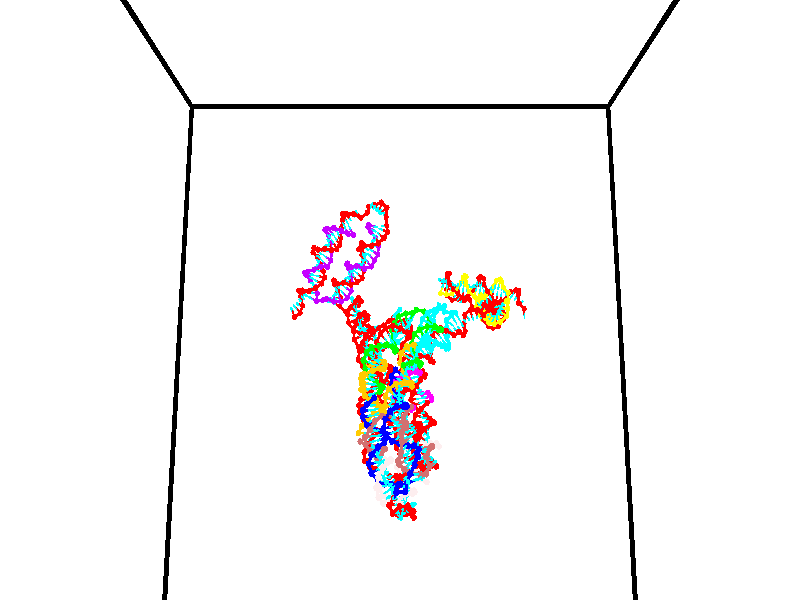 // switches for output
#declare DRAW_BASES = 1; // possible values are 0, 1; only relevant for DNA ribbons
#declare DRAW_BASES_TYPE = 3; // possible values are 1, 2, 3; only relevant for DNA ribbons
#declare DRAW_FOG = 0; // set to 1 to enable fog

#include "colors.inc"

#include "transforms.inc"
background { rgb <1, 1, 1>}

#default {
   normal{
       ripples 0.25
       frequency 0.20
       turbulence 0.2
       lambda 5
   }
	finish {
		phong 0.1
		phong_size 40.
	}
}

// original window dimensions: 1024x640


// camera settings

camera {
	sky <0, 0.179814, -0.983701>
	up <0, 0.179814, -0.983701>
	right 1.6 * <1, 0, 0>
	location <35, 94.9851, 44.8844>
	look_at <35, 29.7336, 32.9568>
	direction <0, -65.2515, -11.9276>
	angle 67.0682
}


# declare cpy_camera_pos = <35, 94.9851, 44.8844>;
# if (DRAW_FOG = 1)
fog {
	fog_type 2
	up vnormalize(cpy_camera_pos)
	color rgbt<1,1,1,0.3>
	distance 1e-5
	fog_alt 3e-3
	fog_offset 56
}
# end


// LIGHTS

# declare lum = 6;
global_settings {
	ambient_light rgb lum * <0.05, 0.05, 0.05>
	max_trace_level 15
}# declare cpy_direct_light_amount = 0.25;
light_source
{	1000 * <-1, -1.16352, -0.803886>,
	rgb lum * cpy_direct_light_amount
	parallel
}

light_source
{	1000 * <1, 1.16352, 0.803886>,
	rgb lum * cpy_direct_light_amount
	parallel
}

// strand 0

// nucleotide -1

// particle -1
sphere {
	<24.408335, 35.108589, 35.373707> 0.250000
	pigment { color rgbt <1,0,0,0> }
	no_shadow
}
cylinder {
	<24.230413, 35.022766, 35.025887>,  <24.123661, 34.971272, 34.817196>, 0.100000
	pigment { color rgbt <1,0,0,0> }
	no_shadow
}
cylinder {
	<24.230413, 35.022766, 35.025887>,  <24.408335, 35.108589, 35.373707>, 0.100000
	pigment { color rgbt <1,0,0,0> }
	no_shadow
}

// particle -1
sphere {
	<24.230413, 35.022766, 35.025887> 0.100000
	pigment { color rgbt <1,0,0,0> }
	no_shadow
}
sphere {
	0, 1
	scale<0.080000,0.200000,0.300000>
	matrix <0.727689, 0.479428, -0.490528,
		0.522132, -0.850950, -0.057121,
		-0.444800, -0.214554, -0.869551,
		24.096973, 34.958401, 34.765022>
	pigment { color rgbt <0,1,1,0> }
	no_shadow
}
cylinder {
	<24.927563, 34.866096, 34.996777>,  <24.408335, 35.108589, 35.373707>, 0.130000
	pigment { color rgbt <1,0,0,0> }
	no_shadow
}

// nucleotide -1

// particle -1
sphere {
	<24.927563, 34.866096, 34.996777> 0.250000
	pigment { color rgbt <1,0,0,0> }
	no_shadow
}
cylinder {
	<24.661741, 35.022400, 34.742004>,  <24.502249, 35.116180, 34.589142>, 0.100000
	pigment { color rgbt <1,0,0,0> }
	no_shadow
}
cylinder {
	<24.661741, 35.022400, 34.742004>,  <24.927563, 34.866096, 34.996777>, 0.100000
	pigment { color rgbt <1,0,0,0> }
	no_shadow
}

// particle -1
sphere {
	<24.661741, 35.022400, 34.742004> 0.100000
	pigment { color rgbt <1,0,0,0> }
	no_shadow
}
sphere {
	0, 1
	scale<0.080000,0.200000,0.300000>
	matrix <0.745053, 0.411672, -0.524808,
		0.057134, -0.823308, -0.564711,
		-0.664554, 0.390755, -0.636929,
		24.462376, 35.139626, 34.550926>
	pigment { color rgbt <0,1,1,0> }
	no_shadow
}
cylinder {
	<25.119165, 34.615582, 34.329651>,  <24.927563, 34.866096, 34.996777>, 0.130000
	pigment { color rgbt <1,0,0,0> }
	no_shadow
}

// nucleotide -1

// particle -1
sphere {
	<25.119165, 34.615582, 34.329651> 0.250000
	pigment { color rgbt <1,0,0,0> }
	no_shadow
}
cylinder {
	<24.912128, 34.957829, 34.327915>,  <24.787907, 35.163177, 34.326874>, 0.100000
	pigment { color rgbt <1,0,0,0> }
	no_shadow
}
cylinder {
	<24.912128, 34.957829, 34.327915>,  <25.119165, 34.615582, 34.329651>, 0.100000
	pigment { color rgbt <1,0,0,0> }
	no_shadow
}

// particle -1
sphere {
	<24.912128, 34.957829, 34.327915> 0.100000
	pigment { color rgbt <1,0,0,0> }
	no_shadow
}
sphere {
	0, 1
	scale<0.080000,0.200000,0.300000>
	matrix <0.683021, 0.410120, -0.604387,
		-0.515345, -0.315787, -0.796679,
		-0.517592, 0.855617, -0.004336,
		24.756851, 35.214512, 34.326614>
	pigment { color rgbt <0,1,1,0> }
	no_shadow
}
cylinder {
	<24.915031, 34.789665, 33.593121>,  <25.119165, 34.615582, 34.329651>, 0.130000
	pigment { color rgbt <1,0,0,0> }
	no_shadow
}

// nucleotide -1

// particle -1
sphere {
	<24.915031, 34.789665, 33.593121> 0.250000
	pigment { color rgbt <1,0,0,0> }
	no_shadow
}
cylinder {
	<24.944588, 35.111313, 33.829063>,  <24.962322, 35.304302, 33.970631>, 0.100000
	pigment { color rgbt <1,0,0,0> }
	no_shadow
}
cylinder {
	<24.944588, 35.111313, 33.829063>,  <24.915031, 34.789665, 33.593121>, 0.100000
	pigment { color rgbt <1,0,0,0> }
	no_shadow
}

// particle -1
sphere {
	<24.944588, 35.111313, 33.829063> 0.100000
	pigment { color rgbt <1,0,0,0> }
	no_shadow
}
sphere {
	0, 1
	scale<0.080000,0.200000,0.300000>
	matrix <0.661499, 0.403106, -0.632396,
		-0.746297, 0.436919, -0.502138,
		0.073891, 0.804119, 0.589858,
		24.966755, 35.352547, 34.006020>
	pigment { color rgbt <0,1,1,0> }
	no_shadow
}
cylinder {
	<24.952530, 35.395626, 33.220173>,  <24.915031, 34.789665, 33.593121>, 0.130000
	pigment { color rgbt <1,0,0,0> }
	no_shadow
}

// nucleotide -1

// particle -1
sphere {
	<24.952530, 35.395626, 33.220173> 0.250000
	pigment { color rgbt <1,0,0,0> }
	no_shadow
}
cylinder {
	<25.140787, 35.500969, 33.557014>,  <25.253742, 35.564175, 33.759121>, 0.100000
	pigment { color rgbt <1,0,0,0> }
	no_shadow
}
cylinder {
	<25.140787, 35.500969, 33.557014>,  <24.952530, 35.395626, 33.220173>, 0.100000
	pigment { color rgbt <1,0,0,0> }
	no_shadow
}

// particle -1
sphere {
	<25.140787, 35.500969, 33.557014> 0.100000
	pigment { color rgbt <1,0,0,0> }
	no_shadow
}
sphere {
	0, 1
	scale<0.080000,0.200000,0.300000>
	matrix <0.667316, 0.518138, -0.534997,
		-0.577220, 0.813743, 0.068117,
		0.470644, 0.263356, 0.842104,
		25.281981, 35.579975, 33.809647>
	pigment { color rgbt <0,1,1,0> }
	no_shadow
}
cylinder {
	<24.929987, 36.065865, 33.343796>,  <24.952530, 35.395626, 33.220173>, 0.130000
	pigment { color rgbt <1,0,0,0> }
	no_shadow
}

// nucleotide -1

// particle -1
sphere {
	<24.929987, 36.065865, 33.343796> 0.250000
	pigment { color rgbt <1,0,0,0> }
	no_shadow
}
cylinder {
	<25.276888, 35.952045, 33.507214>,  <25.485027, 35.883755, 33.605263>, 0.100000
	pigment { color rgbt <1,0,0,0> }
	no_shadow
}
cylinder {
	<25.276888, 35.952045, 33.507214>,  <24.929987, 36.065865, 33.343796>, 0.100000
	pigment { color rgbt <1,0,0,0> }
	no_shadow
}

// particle -1
sphere {
	<25.276888, 35.952045, 33.507214> 0.100000
	pigment { color rgbt <1,0,0,0> }
	no_shadow
}
sphere {
	0, 1
	scale<0.080000,0.200000,0.300000>
	matrix <0.476778, 0.710976, -0.516910,
		-0.143381, 0.643076, 0.752261,
		0.867251, -0.284546, 0.408545,
		25.537064, 35.866680, 33.629776>
	pigment { color rgbt <0,1,1,0> }
	no_shadow
}
cylinder {
	<25.399042, 36.622692, 33.425774>,  <24.929987, 36.065865, 33.343796>, 0.130000
	pigment { color rgbt <1,0,0,0> }
	no_shadow
}

// nucleotide -1

// particle -1
sphere {
	<25.399042, 36.622692, 33.425774> 0.250000
	pigment { color rgbt <1,0,0,0> }
	no_shadow
}
cylinder {
	<25.658041, 36.318356, 33.443024>,  <25.813440, 36.135754, 33.453373>, 0.100000
	pigment { color rgbt <1,0,0,0> }
	no_shadow
}
cylinder {
	<25.658041, 36.318356, 33.443024>,  <25.399042, 36.622692, 33.425774>, 0.100000
	pigment { color rgbt <1,0,0,0> }
	no_shadow
}

// particle -1
sphere {
	<25.658041, 36.318356, 33.443024> 0.100000
	pigment { color rgbt <1,0,0,0> }
	no_shadow
}
sphere {
	0, 1
	scale<0.080000,0.200000,0.300000>
	matrix <0.608655, 0.482268, -0.630045,
		0.458567, 0.434204, 0.775360,
		0.647499, -0.760845, 0.043128,
		25.852291, 36.090103, 33.455963>
	pigment { color rgbt <0,1,1,0> }
	no_shadow
}
cylinder {
	<26.063829, 36.974117, 33.556759>,  <25.399042, 36.622692, 33.425774>, 0.130000
	pigment { color rgbt <1,0,0,0> }
	no_shadow
}

// nucleotide -1

// particle -1
sphere {
	<26.063829, 36.974117, 33.556759> 0.250000
	pigment { color rgbt <1,0,0,0> }
	no_shadow
}
cylinder {
	<26.126558, 36.615067, 33.391994>,  <26.164196, 36.399635, 33.293137>, 0.100000
	pigment { color rgbt <1,0,0,0> }
	no_shadow
}
cylinder {
	<26.126558, 36.615067, 33.391994>,  <26.063829, 36.974117, 33.556759>, 0.100000
	pigment { color rgbt <1,0,0,0> }
	no_shadow
}

// particle -1
sphere {
	<26.126558, 36.615067, 33.391994> 0.100000
	pigment { color rgbt <1,0,0,0> }
	no_shadow
}
sphere {
	0, 1
	scale<0.080000,0.200000,0.300000>
	matrix <0.516990, 0.429974, -0.740164,
		0.841503, -0.096878, 0.531495,
		0.156824, -0.897628, -0.411909,
		26.173605, 36.345779, 33.268421>
	pigment { color rgbt <0,1,1,0> }
	no_shadow
}
cylinder {
	<26.730738, 36.995880, 33.290657>,  <26.063829, 36.974117, 33.556759>, 0.130000
	pigment { color rgbt <1,0,0,0> }
	no_shadow
}

// nucleotide -1

// particle -1
sphere {
	<26.730738, 36.995880, 33.290657> 0.250000
	pigment { color rgbt <1,0,0,0> }
	no_shadow
}
cylinder {
	<26.581585, 36.679451, 33.096680>,  <26.492094, 36.489594, 32.980293>, 0.100000
	pigment { color rgbt <1,0,0,0> }
	no_shadow
}
cylinder {
	<26.581585, 36.679451, 33.096680>,  <26.730738, 36.995880, 33.290657>, 0.100000
	pigment { color rgbt <1,0,0,0> }
	no_shadow
}

// particle -1
sphere {
	<26.581585, 36.679451, 33.096680> 0.100000
	pigment { color rgbt <1,0,0,0> }
	no_shadow
}
sphere {
	0, 1
	scale<0.080000,0.200000,0.300000>
	matrix <0.384819, 0.343726, -0.856602,
		0.844319, -0.506025, 0.176249,
		-0.372881, -0.791069, -0.484943,
		26.469721, 36.442131, 32.951199>
	pigment { color rgbt <0,1,1,0> }
	no_shadow
}
cylinder {
	<27.305580, 36.773865, 32.866962>,  <26.730738, 36.995880, 33.290657>, 0.130000
	pigment { color rgbt <1,0,0,0> }
	no_shadow
}

// nucleotide -1

// particle -1
sphere {
	<27.305580, 36.773865, 32.866962> 0.250000
	pigment { color rgbt <1,0,0,0> }
	no_shadow
}
cylinder {
	<26.969208, 36.626953, 32.707993>,  <26.767385, 36.538807, 32.612610>, 0.100000
	pigment { color rgbt <1,0,0,0> }
	no_shadow
}
cylinder {
	<26.969208, 36.626953, 32.707993>,  <27.305580, 36.773865, 32.866962>, 0.100000
	pigment { color rgbt <1,0,0,0> }
	no_shadow
}

// particle -1
sphere {
	<26.969208, 36.626953, 32.707993> 0.100000
	pigment { color rgbt <1,0,0,0> }
	no_shadow
}
sphere {
	0, 1
	scale<0.080000,0.200000,0.300000>
	matrix <0.230470, 0.421397, -0.877102,
		0.489615, -0.829174, -0.269717,
		-0.840929, -0.367281, -0.397422,
		26.716928, 36.516769, 32.588764>
	pigment { color rgbt <0,1,1,0> }
	no_shadow
}
cylinder {
	<27.525139, 36.368118, 32.271225>,  <27.305580, 36.773865, 32.866962>, 0.130000
	pigment { color rgbt <1,0,0,0> }
	no_shadow
}

// nucleotide -1

// particle -1
sphere {
	<27.525139, 36.368118, 32.271225> 0.250000
	pigment { color rgbt <1,0,0,0> }
	no_shadow
}
cylinder {
	<27.138226, 36.454536, 32.218029>,  <26.906078, 36.506386, 32.186111>, 0.100000
	pigment { color rgbt <1,0,0,0> }
	no_shadow
}
cylinder {
	<27.138226, 36.454536, 32.218029>,  <27.525139, 36.368118, 32.271225>, 0.100000
	pigment { color rgbt <1,0,0,0> }
	no_shadow
}

// particle -1
sphere {
	<27.138226, 36.454536, 32.218029> 0.100000
	pigment { color rgbt <1,0,0,0> }
	no_shadow
}
sphere {
	0, 1
	scale<0.080000,0.200000,0.300000>
	matrix <0.198815, 0.319917, -0.926351,
		-0.157591, -0.922484, -0.352404,
		-0.967284, 0.216047, -0.132988,
		26.848040, 36.519352, 32.178131>
	pigment { color rgbt <0,1,1,0> }
	no_shadow
}
cylinder {
	<27.340069, 35.980690, 31.673311>,  <27.525139, 36.368118, 32.271225>, 0.130000
	pigment { color rgbt <1,0,0,0> }
	no_shadow
}

// nucleotide -1

// particle -1
sphere {
	<27.340069, 35.980690, 31.673311> 0.250000
	pigment { color rgbt <1,0,0,0> }
	no_shadow
}
cylinder {
	<27.064341, 36.269581, 31.696033>,  <26.898905, 36.442917, 31.709667>, 0.100000
	pigment { color rgbt <1,0,0,0> }
	no_shadow
}
cylinder {
	<27.064341, 36.269581, 31.696033>,  <27.340069, 35.980690, 31.673311>, 0.100000
	pigment { color rgbt <1,0,0,0> }
	no_shadow
}

// particle -1
sphere {
	<27.064341, 36.269581, 31.696033> 0.100000
	pigment { color rgbt <1,0,0,0> }
	no_shadow
}
sphere {
	0, 1
	scale<0.080000,0.200000,0.300000>
	matrix <0.143407, 0.212894, -0.966494,
		-0.710122, -0.658076, -0.250324,
		-0.689319, 0.722227, 0.056808,
		26.857546, 36.486248, 31.713076>
	pigment { color rgbt <0,1,1,0> }
	no_shadow
}
cylinder {
	<26.987505, 35.935108, 31.060057>,  <27.340069, 35.980690, 31.673311>, 0.130000
	pigment { color rgbt <1,0,0,0> }
	no_shadow
}

// nucleotide -1

// particle -1
sphere {
	<26.987505, 35.935108, 31.060057> 0.250000
	pigment { color rgbt <1,0,0,0> }
	no_shadow
}
cylinder {
	<26.898802, 36.290691, 31.220343>,  <26.845579, 36.504044, 31.316513>, 0.100000
	pigment { color rgbt <1,0,0,0> }
	no_shadow
}
cylinder {
	<26.898802, 36.290691, 31.220343>,  <26.987505, 35.935108, 31.060057>, 0.100000
	pigment { color rgbt <1,0,0,0> }
	no_shadow
}

// particle -1
sphere {
	<26.898802, 36.290691, 31.220343> 0.100000
	pigment { color rgbt <1,0,0,0> }
	no_shadow
}
sphere {
	0, 1
	scale<0.080000,0.200000,0.300000>
	matrix <0.419999, 0.457949, -0.783507,
		-0.880014, -0.005449, -0.474917,
		-0.221757, 0.888961, 0.400713,
		26.832275, 36.557381, 31.340557>
	pigment { color rgbt <0,1,1,0> }
	no_shadow
}
cylinder {
	<26.742357, 36.326111, 30.521877>,  <26.987505, 35.935108, 31.060057>, 0.130000
	pigment { color rgbt <1,0,0,0> }
	no_shadow
}

// nucleotide -1

// particle -1
sphere {
	<26.742357, 36.326111, 30.521877> 0.250000
	pigment { color rgbt <1,0,0,0> }
	no_shadow
}
cylinder {
	<26.835554, 36.607403, 30.790556>,  <26.891472, 36.776180, 30.951763>, 0.100000
	pigment { color rgbt <1,0,0,0> }
	no_shadow
}
cylinder {
	<26.835554, 36.607403, 30.790556>,  <26.742357, 36.326111, 30.521877>, 0.100000
	pigment { color rgbt <1,0,0,0> }
	no_shadow
}

// particle -1
sphere {
	<26.835554, 36.607403, 30.790556> 0.100000
	pigment { color rgbt <1,0,0,0> }
	no_shadow
}
sphere {
	0, 1
	scale<0.080000,0.200000,0.300000>
	matrix <0.402745, 0.558911, -0.724855,
		-0.885161, 0.439409, -0.153002,
		0.232994, 0.703234, 0.671696,
		26.905453, 36.818375, 30.992065>
	pigment { color rgbt <0,1,1,0> }
	no_shadow
}
cylinder {
	<26.399061, 37.005119, 30.305586>,  <26.742357, 36.326111, 30.521877>, 0.130000
	pigment { color rgbt <1,0,0,0> }
	no_shadow
}

// nucleotide -1

// particle -1
sphere {
	<26.399061, 37.005119, 30.305586> 0.250000
	pigment { color rgbt <1,0,0,0> }
	no_shadow
}
cylinder {
	<26.729336, 37.067963, 30.522310>,  <26.927500, 37.105671, 30.652346>, 0.100000
	pigment { color rgbt <1,0,0,0> }
	no_shadow
}
cylinder {
	<26.729336, 37.067963, 30.522310>,  <26.399061, 37.005119, 30.305586>, 0.100000
	pigment { color rgbt <1,0,0,0> }
	no_shadow
}

// particle -1
sphere {
	<26.729336, 37.067963, 30.522310> 0.100000
	pigment { color rgbt <1,0,0,0> }
	no_shadow
}
sphere {
	0, 1
	scale<0.080000,0.200000,0.300000>
	matrix <0.376495, 0.561775, -0.736655,
		-0.420112, 0.812235, 0.404698,
		0.825686, 0.157111, 0.541810,
		26.977041, 37.115097, 30.684853>
	pigment { color rgbt <0,1,1,0> }
	no_shadow
}
cylinder {
	<26.590975, 37.679100, 30.098070>,  <26.399061, 37.005119, 30.305586>, 0.130000
	pigment { color rgbt <1,0,0,0> }
	no_shadow
}

// nucleotide -1

// particle -1
sphere {
	<26.590975, 37.679100, 30.098070> 0.250000
	pigment { color rgbt <1,0,0,0> }
	no_shadow
}
cylinder {
	<26.913347, 37.560143, 30.302828>,  <27.106770, 37.488770, 30.425682>, 0.100000
	pigment { color rgbt <1,0,0,0> }
	no_shadow
}
cylinder {
	<26.913347, 37.560143, 30.302828>,  <26.590975, 37.679100, 30.098070>, 0.100000
	pigment { color rgbt <1,0,0,0> }
	no_shadow
}

// particle -1
sphere {
	<26.913347, 37.560143, 30.302828> 0.100000
	pigment { color rgbt <1,0,0,0> }
	no_shadow
}
sphere {
	0, 1
	scale<0.080000,0.200000,0.300000>
	matrix <0.588012, 0.502450, -0.633866,
		-0.068696, 0.811852, 0.579809,
		0.805930, -0.297390, 0.511895,
		27.155127, 37.470924, 30.456396>
	pigment { color rgbt <0,1,1,0> }
	no_shadow
}
cylinder {
	<27.047689, 38.291527, 30.384869>,  <26.590975, 37.679100, 30.098070>, 0.130000
	pigment { color rgbt <1,0,0,0> }
	no_shadow
}

// nucleotide -1

// particle -1
sphere {
	<27.047689, 38.291527, 30.384869> 0.250000
	pigment { color rgbt <1,0,0,0> }
	no_shadow
}
cylinder {
	<27.286863, 37.972683, 30.351191>,  <27.430368, 37.781376, 30.330984>, 0.100000
	pigment { color rgbt <1,0,0,0> }
	no_shadow
}
cylinder {
	<27.286863, 37.972683, 30.351191>,  <27.047689, 38.291527, 30.384869>, 0.100000
	pigment { color rgbt <1,0,0,0> }
	no_shadow
}

// particle -1
sphere {
	<27.286863, 37.972683, 30.351191> 0.100000
	pigment { color rgbt <1,0,0,0> }
	no_shadow
}
sphere {
	0, 1
	scale<0.080000,0.200000,0.300000>
	matrix <0.636859, 0.536236, -0.553951,
		0.486709, 0.277607, 0.828281,
		0.597934, -0.797111, -0.084194,
		27.466244, 37.733551, 30.325932>
	pigment { color rgbt <0,1,1,0> }
	no_shadow
}
cylinder {
	<27.712101, 38.544701, 30.421631>,  <27.047689, 38.291527, 30.384869>, 0.130000
	pigment { color rgbt <1,0,0,0> }
	no_shadow
}

// nucleotide -1

// particle -1
sphere {
	<27.712101, 38.544701, 30.421631> 0.250000
	pigment { color rgbt <1,0,0,0> }
	no_shadow
}
cylinder {
	<27.751364, 38.200821, 30.221115>,  <27.774921, 37.994495, 30.100805>, 0.100000
	pigment { color rgbt <1,0,0,0> }
	no_shadow
}
cylinder {
	<27.751364, 38.200821, 30.221115>,  <27.712101, 38.544701, 30.421631>, 0.100000
	pigment { color rgbt <1,0,0,0> }
	no_shadow
}

// particle -1
sphere {
	<27.751364, 38.200821, 30.221115> 0.100000
	pigment { color rgbt <1,0,0,0> }
	no_shadow
}
sphere {
	0, 1
	scale<0.080000,0.200000,0.300000>
	matrix <0.764418, 0.387663, -0.515153,
		0.637206, -0.332630, 0.695217,
		0.098155, -0.859694, -0.501289,
		27.780809, 37.942913, 30.070728>
	pigment { color rgbt <0,1,1,0> }
	no_shadow
}
cylinder {
	<28.393618, 38.403603, 30.442926>,  <27.712101, 38.544701, 30.421631>, 0.130000
	pigment { color rgbt <1,0,0,0> }
	no_shadow
}

// nucleotide -1

// particle -1
sphere {
	<28.393618, 38.403603, 30.442926> 0.250000
	pigment { color rgbt <1,0,0,0> }
	no_shadow
}
cylinder {
	<28.250937, 38.199249, 30.130066>,  <28.165329, 38.076637, 29.942348>, 0.100000
	pigment { color rgbt <1,0,0,0> }
	no_shadow
}
cylinder {
	<28.250937, 38.199249, 30.130066>,  <28.393618, 38.403603, 30.442926>, 0.100000
	pigment { color rgbt <1,0,0,0> }
	no_shadow
}

// particle -1
sphere {
	<28.250937, 38.199249, 30.130066> 0.100000
	pigment { color rgbt <1,0,0,0> }
	no_shadow
}
sphere {
	0, 1
	scale<0.080000,0.200000,0.300000>
	matrix <0.796417, 0.271357, -0.540449,
		0.488349, -0.815699, 0.310082,
		-0.356700, -0.510882, -0.782153,
		28.143927, 38.045986, 29.895420>
	pigment { color rgbt <0,1,1,0> }
	no_shadow
}
cylinder {
	<28.847160, 37.931442, 30.269823>,  <28.393618, 38.403603, 30.442926>, 0.130000
	pigment { color rgbt <1,0,0,0> }
	no_shadow
}

// nucleotide -1

// particle -1
sphere {
	<28.847160, 37.931442, 30.269823> 0.250000
	pigment { color rgbt <1,0,0,0> }
	no_shadow
}
cylinder {
	<28.635057, 37.984989, 29.934942>,  <28.507795, 38.017117, 29.734015>, 0.100000
	pigment { color rgbt <1,0,0,0> }
	no_shadow
}
cylinder {
	<28.635057, 37.984989, 29.934942>,  <28.847160, 37.931442, 30.269823>, 0.100000
	pigment { color rgbt <1,0,0,0> }
	no_shadow
}

// particle -1
sphere {
	<28.635057, 37.984989, 29.934942> 0.100000
	pigment { color rgbt <1,0,0,0> }
	no_shadow
}
sphere {
	0, 1
	scale<0.080000,0.200000,0.300000>
	matrix <0.841125, 0.207063, -0.499633,
		0.106469, -0.969126, -0.222394,
		-0.530257, 0.133866, -0.837202,
		28.475981, 38.025150, 29.683781>
	pigment { color rgbt <0,1,1,0> }
	no_shadow
}
cylinder {
	<29.097284, 37.529053, 29.787834>,  <28.847160, 37.931442, 30.269823>, 0.130000
	pigment { color rgbt <1,0,0,0> }
	no_shadow
}

// nucleotide -1

// particle -1
sphere {
	<29.097284, 37.529053, 29.787834> 0.250000
	pigment { color rgbt <1,0,0,0> }
	no_shadow
}
cylinder {
	<28.876558, 37.744999, 29.533575>,  <28.744123, 37.874565, 29.381020>, 0.100000
	pigment { color rgbt <1,0,0,0> }
	no_shadow
}
cylinder {
	<28.876558, 37.744999, 29.533575>,  <29.097284, 37.529053, 29.787834>, 0.100000
	pigment { color rgbt <1,0,0,0> }
	no_shadow
}

// particle -1
sphere {
	<28.876558, 37.744999, 29.533575> 0.100000
	pigment { color rgbt <1,0,0,0> }
	no_shadow
}
sphere {
	0, 1
	scale<0.080000,0.200000,0.300000>
	matrix <0.794514, 0.108656, -0.597446,
		-0.253473, -0.834710, -0.488887,
		-0.551815, 0.539864, -0.635647,
		28.711014, 37.906960, 29.342880>
	pigment { color rgbt <0,1,1,0> }
	no_shadow
}
cylinder {
	<29.138826, 37.259838, 29.111200>,  <29.097284, 37.529053, 29.787834>, 0.130000
	pigment { color rgbt <1,0,0,0> }
	no_shadow
}

// nucleotide -1

// particle -1
sphere {
	<29.138826, 37.259838, 29.111200> 0.250000
	pigment { color rgbt <1,0,0,0> }
	no_shadow
}
cylinder {
	<29.052334, 37.648384, 29.071810>,  <29.000439, 37.881512, 29.048176>, 0.100000
	pigment { color rgbt <1,0,0,0> }
	no_shadow
}
cylinder {
	<29.052334, 37.648384, 29.071810>,  <29.138826, 37.259838, 29.111200>, 0.100000
	pigment { color rgbt <1,0,0,0> }
	no_shadow
}

// particle -1
sphere {
	<29.052334, 37.648384, 29.071810> 0.100000
	pigment { color rgbt <1,0,0,0> }
	no_shadow
}
sphere {
	0, 1
	scale<0.080000,0.200000,0.300000>
	matrix <0.810550, 0.122369, -0.572743,
		-0.544290, -0.203667, -0.813798,
		-0.216233, 0.971363, -0.098479,
		28.987465, 37.939793, 29.042267>
	pigment { color rgbt <0,1,1,0> }
	no_shadow
}
cylinder {
	<29.197981, 37.398064, 28.330687>,  <29.138826, 37.259838, 29.111200>, 0.130000
	pigment { color rgbt <1,0,0,0> }
	no_shadow
}

// nucleotide -1

// particle -1
sphere {
	<29.197981, 37.398064, 28.330687> 0.250000
	pigment { color rgbt <1,0,0,0> }
	no_shadow
}
cylinder {
	<29.243881, 37.759953, 28.494785>,  <29.271421, 37.977085, 28.593245>, 0.100000
	pigment { color rgbt <1,0,0,0> }
	no_shadow
}
cylinder {
	<29.243881, 37.759953, 28.494785>,  <29.197981, 37.398064, 28.330687>, 0.100000
	pigment { color rgbt <1,0,0,0> }
	no_shadow
}

// particle -1
sphere {
	<29.243881, 37.759953, 28.494785> 0.100000
	pigment { color rgbt <1,0,0,0> }
	no_shadow
}
sphere {
	0, 1
	scale<0.080000,0.200000,0.300000>
	matrix <0.794432, 0.164368, -0.584689,
		-0.596415, 0.393007, -0.699881,
		0.114749, 0.904726, 0.410249,
		29.278305, 38.031372, 28.617861>
	pigment { color rgbt <0,1,1,0> }
	no_shadow
}
cylinder {
	<29.344017, 37.792805, 27.736170>,  <29.197981, 37.398064, 28.330687>, 0.130000
	pigment { color rgbt <1,0,0,0> }
	no_shadow
}

// nucleotide -1

// particle -1
sphere {
	<29.344017, 37.792805, 27.736170> 0.250000
	pigment { color rgbt <1,0,0,0> }
	no_shadow
}
cylinder {
	<29.455561, 38.014133, 28.050131>,  <29.522486, 38.146931, 28.238506>, 0.100000
	pigment { color rgbt <1,0,0,0> }
	no_shadow
}
cylinder {
	<29.455561, 38.014133, 28.050131>,  <29.344017, 37.792805, 27.736170>, 0.100000
	pigment { color rgbt <1,0,0,0> }
	no_shadow
}

// particle -1
sphere {
	<29.455561, 38.014133, 28.050131> 0.100000
	pigment { color rgbt <1,0,0,0> }
	no_shadow
}
sphere {
	0, 1
	scale<0.080000,0.200000,0.300000>
	matrix <0.751760, 0.382809, -0.536949,
		-0.597575, 0.739789, -0.309219,
		0.278857, 0.553325, 0.784901,
		29.539217, 38.180130, 28.285601>
	pigment { color rgbt <0,1,1,0> }
	no_shadow
}
cylinder {
	<29.409706, 38.522285, 27.501427>,  <29.344017, 37.792805, 27.736170>, 0.130000
	pigment { color rgbt <1,0,0,0> }
	no_shadow
}

// nucleotide -1

// particle -1
sphere {
	<29.409706, 38.522285, 27.501427> 0.250000
	pigment { color rgbt <1,0,0,0> }
	no_shadow
}
cylinder {
	<29.637276, 38.429974, 27.817165>,  <29.773817, 38.374588, 28.006609>, 0.100000
	pigment { color rgbt <1,0,0,0> }
	no_shadow
}
cylinder {
	<29.637276, 38.429974, 27.817165>,  <29.409706, 38.522285, 27.501427>, 0.100000
	pigment { color rgbt <1,0,0,0> }
	no_shadow
}

// particle -1
sphere {
	<29.637276, 38.429974, 27.817165> 0.100000
	pigment { color rgbt <1,0,0,0> }
	no_shadow
}
sphere {
	0, 1
	scale<0.080000,0.200000,0.300000>
	matrix <0.807918, 0.336113, -0.484042,
		-0.153605, 0.913111, 0.377670,
		0.568924, -0.230775, 0.789347,
		29.807953, 38.360741, 28.053970>
	pigment { color rgbt <0,1,1,0> }
	no_shadow
}
cylinder {
	<29.786743, 39.140827, 27.658321>,  <29.409706, 38.522285, 27.501427>, 0.130000
	pigment { color rgbt <1,0,0,0> }
	no_shadow
}

// nucleotide -1

// particle -1
sphere {
	<29.786743, 39.140827, 27.658321> 0.250000
	pigment { color rgbt <1,0,0,0> }
	no_shadow
}
cylinder {
	<29.981396, 38.813999, 27.781986>,  <30.098186, 38.617901, 27.856186>, 0.100000
	pigment { color rgbt <1,0,0,0> }
	no_shadow
}
cylinder {
	<29.981396, 38.813999, 27.781986>,  <29.786743, 39.140827, 27.658321>, 0.100000
	pigment { color rgbt <1,0,0,0> }
	no_shadow
}

// particle -1
sphere {
	<29.981396, 38.813999, 27.781986> 0.100000
	pigment { color rgbt <1,0,0,0> }
	no_shadow
}
sphere {
	0, 1
	scale<0.080000,0.200000,0.300000>
	matrix <0.840936, 0.342243, -0.419163,
		0.236678, 0.463963, 0.853652,
		0.486632, -0.817073, 0.309161,
		30.127386, 38.568878, 27.874735>
	pigment { color rgbt <0,1,1,0> }
	no_shadow
}
cylinder {
	<30.531378, 39.316391, 27.745159>,  <29.786743, 39.140827, 27.658321>, 0.130000
	pigment { color rgbt <1,0,0,0> }
	no_shadow
}

// nucleotide -1

// particle -1
sphere {
	<30.531378, 39.316391, 27.745159> 0.250000
	pigment { color rgbt <1,0,0,0> }
	no_shadow
}
cylinder {
	<30.517052, 38.919838, 27.694748>,  <30.508457, 38.681908, 27.664501>, 0.100000
	pigment { color rgbt <1,0,0,0> }
	no_shadow
}
cylinder {
	<30.517052, 38.919838, 27.694748>,  <30.531378, 39.316391, 27.745159>, 0.100000
	pigment { color rgbt <1,0,0,0> }
	no_shadow
}

// particle -1
sphere {
	<30.517052, 38.919838, 27.694748> 0.100000
	pigment { color rgbt <1,0,0,0> }
	no_shadow
}
sphere {
	0, 1
	scale<0.080000,0.200000,0.300000>
	matrix <0.742339, 0.058040, -0.667506,
		0.669067, -0.117461, 0.733861,
		-0.035813, -0.991380, -0.126029,
		30.506308, 38.622425, 27.656939>
	pigment { color rgbt <0,1,1,0> }
	no_shadow
}
cylinder {
	<31.234449, 38.917034, 27.917597>,  <30.531378, 39.316391, 27.745159>, 0.130000
	pigment { color rgbt <1,0,0,0> }
	no_shadow
}

// nucleotide -1

// particle -1
sphere {
	<31.234449, 38.917034, 27.917597> 0.250000
	pigment { color rgbt <1,0,0,0> }
	no_shadow
}
cylinder {
	<30.999855, 38.793861, 27.617941>,  <30.859098, 38.719959, 27.438147>, 0.100000
	pigment { color rgbt <1,0,0,0> }
	no_shadow
}
cylinder {
	<30.999855, 38.793861, 27.617941>,  <31.234449, 38.917034, 27.917597>, 0.100000
	pigment { color rgbt <1,0,0,0> }
	no_shadow
}

// particle -1
sphere {
	<30.999855, 38.793861, 27.617941> 0.100000
	pigment { color rgbt <1,0,0,0> }
	no_shadow
}
sphere {
	0, 1
	scale<0.080000,0.200000,0.300000>
	matrix <0.711894, 0.245167, -0.658103,
		0.386316, -0.919277, 0.075428,
		-0.586487, -0.307933, -0.749140,
		30.823910, 38.701481, 27.393198>
	pigment { color rgbt <0,1,1,0> }
	no_shadow
}
cylinder {
	<31.857510, 39.156322, 27.560194>,  <31.234449, 38.917034, 27.917597>, 0.130000
	pigment { color rgbt <1,0,0,0> }
	no_shadow
}

// nucleotide -1

// particle -1
sphere {
	<31.857510, 39.156322, 27.560194> 0.250000
	pigment { color rgbt <1,0,0,0> }
	no_shadow
}
cylinder {
	<32.079723, 39.338379, 27.281849>,  <32.213051, 39.447613, 27.114841>, 0.100000
	pigment { color rgbt <1,0,0,0> }
	no_shadow
}
cylinder {
	<32.079723, 39.338379, 27.281849>,  <31.857510, 39.156322, 27.560194>, 0.100000
	pigment { color rgbt <1,0,0,0> }
	no_shadow
}

// particle -1
sphere {
	<32.079723, 39.338379, 27.281849> 0.100000
	pigment { color rgbt <1,0,0,0> }
	no_shadow
}
sphere {
	0, 1
	scale<0.080000,0.200000,0.300000>
	matrix <0.771445, -0.594386, 0.227107,
		-0.310244, -0.662986, -0.681321,
		0.555536, 0.455143, -0.695862,
		32.246384, 39.474922, 27.073090>
	pigment { color rgbt <0,1,1,0> }
	no_shadow
}
cylinder {
	<31.966227, 38.731339, 26.953030>,  <31.857510, 39.156322, 27.560194>, 0.130000
	pigment { color rgbt <1,0,0,0> }
	no_shadow
}

// nucleotide -1

// particle -1
sphere {
	<31.966227, 38.731339, 26.953030> 0.250000
	pigment { color rgbt <1,0,0,0> }
	no_shadow
}
cylinder {
	<32.268608, 38.975380, 27.047949>,  <32.450035, 39.121803, 27.104900>, 0.100000
	pigment { color rgbt <1,0,0,0> }
	no_shadow
}
cylinder {
	<32.268608, 38.975380, 27.047949>,  <31.966227, 38.731339, 26.953030>, 0.100000
	pigment { color rgbt <1,0,0,0> }
	no_shadow
}

// particle -1
sphere {
	<32.268608, 38.975380, 27.047949> 0.100000
	pigment { color rgbt <1,0,0,0> }
	no_shadow
}
sphere {
	0, 1
	scale<0.080000,0.200000,0.300000>
	matrix <0.564087, -0.791036, 0.236787,
		0.332176, -0.045143, -0.942137,
		0.755953, 0.610102, 0.237298,
		32.495396, 39.158409, 27.119139>
	pigment { color rgbt <0,1,1,0> }
	no_shadow
}
cylinder {
	<32.513035, 38.401817, 26.676840>,  <31.966227, 38.731339, 26.953030>, 0.130000
	pigment { color rgbt <1,0,0,0> }
	no_shadow
}

// nucleotide -1

// particle -1
sphere {
	<32.513035, 38.401817, 26.676840> 0.250000
	pigment { color rgbt <1,0,0,0> }
	no_shadow
}
cylinder {
	<32.669231, 38.636562, 26.960562>,  <32.762947, 38.777409, 27.130795>, 0.100000
	pigment { color rgbt <1,0,0,0> }
	no_shadow
}
cylinder {
	<32.669231, 38.636562, 26.960562>,  <32.513035, 38.401817, 26.676840>, 0.100000
	pigment { color rgbt <1,0,0,0> }
	no_shadow
}

// particle -1
sphere {
	<32.669231, 38.636562, 26.960562> 0.100000
	pigment { color rgbt <1,0,0,0> }
	no_shadow
}
sphere {
	0, 1
	scale<0.080000,0.200000,0.300000>
	matrix <0.487469, -0.785406, 0.381460,
		0.780956, 0.196810, -0.592767,
		0.390488, 0.586859, 0.709306,
		32.786377, 38.812618, 27.173353>
	pigment { color rgbt <0,1,1,0> }
	no_shadow
}
cylinder {
	<33.191826, 38.611694, 26.538195>,  <32.513035, 38.401817, 26.676840>, 0.130000
	pigment { color rgbt <1,0,0,0> }
	no_shadow
}

// nucleotide -1

// particle -1
sphere {
	<33.191826, 38.611694, 26.538195> 0.250000
	pigment { color rgbt <1,0,0,0> }
	no_shadow
}
cylinder {
	<33.101345, 38.570988, 26.925694>,  <33.047054, 38.546562, 27.158194>, 0.100000
	pigment { color rgbt <1,0,0,0> }
	no_shadow
}
cylinder {
	<33.101345, 38.570988, 26.925694>,  <33.191826, 38.611694, 26.538195>, 0.100000
	pigment { color rgbt <1,0,0,0> }
	no_shadow
}

// particle -1
sphere {
	<33.101345, 38.570988, 26.925694> 0.100000
	pigment { color rgbt <1,0,0,0> }
	no_shadow
}
sphere {
	0, 1
	scale<0.080000,0.200000,0.300000>
	matrix <0.575867, -0.816089, 0.048736,
		0.785626, 0.568895, 0.243207,
		-0.226204, -0.101767, 0.968749,
		33.033485, 38.540459, 27.216318>
	pigment { color rgbt <0,1,1,0> }
	no_shadow
}
cylinder {
	<33.730534, 38.599785, 26.983706>,  <33.191826, 38.611694, 26.538195>, 0.130000
	pigment { color rgbt <1,0,0,0> }
	no_shadow
}

// nucleotide -1

// particle -1
sphere {
	<33.730534, 38.599785, 26.983706> 0.250000
	pigment { color rgbt <1,0,0,0> }
	no_shadow
}
cylinder {
	<33.430443, 38.385696, 27.138983>,  <33.250389, 38.257244, 27.232149>, 0.100000
	pigment { color rgbt <1,0,0,0> }
	no_shadow
}
cylinder {
	<33.430443, 38.385696, 27.138983>,  <33.730534, 38.599785, 26.983706>, 0.100000
	pigment { color rgbt <1,0,0,0> }
	no_shadow
}

// particle -1
sphere {
	<33.430443, 38.385696, 27.138983> 0.100000
	pigment { color rgbt <1,0,0,0> }
	no_shadow
}
sphere {
	0, 1
	scale<0.080000,0.200000,0.300000>
	matrix <0.574959, -0.818013, -0.016647,
		0.326458, 0.210707, 0.921427,
		-0.750232, -0.535217, 0.388195,
		33.205372, 38.225132, 27.255442>
	pigment { color rgbt <0,1,1,0> }
	no_shadow
}
cylinder {
	<33.652573, 38.442028, 27.722059>,  <33.730534, 38.599785, 26.983706>, 0.130000
	pigment { color rgbt <1,0,0,0> }
	no_shadow
}

// nucleotide -1

// particle -1
sphere {
	<33.652573, 38.442028, 27.722059> 0.250000
	pigment { color rgbt <1,0,0,0> }
	no_shadow
}
cylinder {
	<33.546726, 38.142025, 27.479584>,  <33.483219, 37.962025, 27.334099>, 0.100000
	pigment { color rgbt <1,0,0,0> }
	no_shadow
}
cylinder {
	<33.546726, 38.142025, 27.479584>,  <33.652573, 38.442028, 27.722059>, 0.100000
	pigment { color rgbt <1,0,0,0> }
	no_shadow
}

// particle -1
sphere {
	<33.546726, 38.142025, 27.479584> 0.100000
	pigment { color rgbt <1,0,0,0> }
	no_shadow
}
sphere {
	0, 1
	scale<0.080000,0.200000,0.300000>
	matrix <0.853605, -0.474646, 0.214639,
		-0.448706, -0.460650, 0.765810,
		-0.264615, -0.750009, -0.606189,
		33.467342, 37.917023, 27.297728>
	pigment { color rgbt <0,1,1,0> }
	no_shadow
}
cylinder {
	<33.694065, 38.349796, 28.404324>,  <33.652573, 38.442028, 27.722059>, 0.130000
	pigment { color rgbt <1,0,0,0> }
	no_shadow
}

// nucleotide -1

// particle -1
sphere {
	<33.694065, 38.349796, 28.404324> 0.250000
	pigment { color rgbt <1,0,0,0> }
	no_shadow
}
cylinder {
	<33.504395, 38.682613, 28.519470>,  <33.390591, 38.882301, 28.588558>, 0.100000
	pigment { color rgbt <1,0,0,0> }
	no_shadow
}
cylinder {
	<33.504395, 38.682613, 28.519470>,  <33.694065, 38.349796, 28.404324>, 0.100000
	pigment { color rgbt <1,0,0,0> }
	no_shadow
}

// particle -1
sphere {
	<33.504395, 38.682613, 28.519470> 0.100000
	pigment { color rgbt <1,0,0,0> }
	no_shadow
}
sphere {
	0, 1
	scale<0.080000,0.200000,0.300000>
	matrix <-0.381821, -0.488952, 0.784308,
		0.793327, 0.261988, 0.549540,
		-0.474178, 0.832039, 0.287866,
		33.362141, 38.932224, 28.605829>
	pigment { color rgbt <0,1,1,0> }
	no_shadow
}
cylinder {
	<33.798496, 38.564545, 29.012207>,  <33.694065, 38.349796, 28.404324>, 0.130000
	pigment { color rgbt <1,0,0,0> }
	no_shadow
}

// nucleotide -1

// particle -1
sphere {
	<33.798496, 38.564545, 29.012207> 0.250000
	pigment { color rgbt <1,0,0,0> }
	no_shadow
}
cylinder {
	<33.429935, 38.676140, 28.903992>,  <33.208801, 38.743095, 28.839064>, 0.100000
	pigment { color rgbt <1,0,0,0> }
	no_shadow
}
cylinder {
	<33.429935, 38.676140, 28.903992>,  <33.798496, 38.564545, 29.012207>, 0.100000
	pigment { color rgbt <1,0,0,0> }
	no_shadow
}

// particle -1
sphere {
	<33.429935, 38.676140, 28.903992> 0.100000
	pigment { color rgbt <1,0,0,0> }
	no_shadow
}
sphere {
	0, 1
	scale<0.080000,0.200000,0.300000>
	matrix <-0.372317, -0.434218, 0.820265,
		0.111369, 0.856517, 0.503959,
		-0.921400, 0.278985, -0.270537,
		33.153515, 38.759834, 28.822830>
	pigment { color rgbt <0,1,1,0> }
	no_shadow
}
cylinder {
	<33.468151, 38.987385, 29.623486>,  <33.798496, 38.564545, 29.012207>, 0.130000
	pigment { color rgbt <1,0,0,0> }
	no_shadow
}

// nucleotide -1

// particle -1
sphere {
	<33.468151, 38.987385, 29.623486> 0.250000
	pigment { color rgbt <1,0,0,0> }
	no_shadow
}
cylinder {
	<33.190620, 38.823994, 29.386251>,  <33.024101, 38.725960, 29.243912>, 0.100000
	pigment { color rgbt <1,0,0,0> }
	no_shadow
}
cylinder {
	<33.190620, 38.823994, 29.386251>,  <33.468151, 38.987385, 29.623486>, 0.100000
	pigment { color rgbt <1,0,0,0> }
	no_shadow
}

// particle -1
sphere {
	<33.190620, 38.823994, 29.386251> 0.100000
	pigment { color rgbt <1,0,0,0> }
	no_shadow
}
sphere {
	0, 1
	scale<0.080000,0.200000,0.300000>
	matrix <-0.398310, -0.468449, 0.788609,
		-0.599961, 0.783389, 0.162321,
		-0.693827, -0.408481, -0.593083,
		32.982471, 38.701450, 29.208326>
	pigment { color rgbt <0,1,1,0> }
	no_shadow
}
cylinder {
	<32.916039, 39.078621, 30.085154>,  <33.468151, 38.987385, 29.623486>, 0.130000
	pigment { color rgbt <1,0,0,0> }
	no_shadow
}

// nucleotide -1

// particle -1
sphere {
	<32.916039, 39.078621, 30.085154> 0.250000
	pigment { color rgbt <1,0,0,0> }
	no_shadow
}
cylinder {
	<32.809395, 38.811913, 29.806776>,  <32.745407, 38.651886, 29.639750>, 0.100000
	pigment { color rgbt <1,0,0,0> }
	no_shadow
}
cylinder {
	<32.809395, 38.811913, 29.806776>,  <32.916039, 39.078621, 30.085154>, 0.100000
	pigment { color rgbt <1,0,0,0> }
	no_shadow
}

// particle -1
sphere {
	<32.809395, 38.811913, 29.806776> 0.100000
	pigment { color rgbt <1,0,0,0> }
	no_shadow
}
sphere {
	0, 1
	scale<0.080000,0.200000,0.300000>
	matrix <-0.529559, -0.501976, 0.683804,
		-0.805287, 0.550850, -0.219263,
		-0.266609, -0.666772, -0.695942,
		32.729412, 38.611881, 29.597994>
	pigment { color rgbt <0,1,1,0> }
	no_shadow
}
cylinder {
	<32.273975, 38.977978, 30.255953>,  <32.916039, 39.078621, 30.085154>, 0.130000
	pigment { color rgbt <1,0,0,0> }
	no_shadow
}

// nucleotide -1

// particle -1
sphere {
	<32.273975, 38.977978, 30.255953> 0.250000
	pigment { color rgbt <1,0,0,0> }
	no_shadow
}
cylinder {
	<32.310143, 38.662708, 30.012440>,  <32.331844, 38.473549, 29.866333>, 0.100000
	pigment { color rgbt <1,0,0,0> }
	no_shadow
}
cylinder {
	<32.310143, 38.662708, 30.012440>,  <32.273975, 38.977978, 30.255953>, 0.100000
	pigment { color rgbt <1,0,0,0> }
	no_shadow
}

// particle -1
sphere {
	<32.310143, 38.662708, 30.012440> 0.100000
	pigment { color rgbt <1,0,0,0> }
	no_shadow
}
sphere {
	0, 1
	scale<0.080000,0.200000,0.300000>
	matrix <-0.583694, -0.537228, 0.608841,
		-0.806924, 0.300292, -0.508624,
		0.090417, -0.788169, -0.608781,
		32.337269, 38.426258, 29.829805>
	pigment { color rgbt <0,1,1,0> }
	no_shadow
}
cylinder {
	<31.558891, 38.718487, 30.154675>,  <32.273975, 38.977978, 30.255953>, 0.130000
	pigment { color rgbt <1,0,0,0> }
	no_shadow
}

// nucleotide -1

// particle -1
sphere {
	<31.558891, 38.718487, 30.154675> 0.250000
	pigment { color rgbt <1,0,0,0> }
	no_shadow
}
cylinder {
	<31.824850, 38.424355, 30.102213>,  <31.984425, 38.247875, 30.070736>, 0.100000
	pigment { color rgbt <1,0,0,0> }
	no_shadow
}
cylinder {
	<31.824850, 38.424355, 30.102213>,  <31.558891, 38.718487, 30.154675>, 0.100000
	pigment { color rgbt <1,0,0,0> }
	no_shadow
}

// particle -1
sphere {
	<31.824850, 38.424355, 30.102213> 0.100000
	pigment { color rgbt <1,0,0,0> }
	no_shadow
}
sphere {
	0, 1
	scale<0.080000,0.200000,0.300000>
	matrix <-0.536629, -0.592403, 0.600906,
		-0.519559, -0.329161, -0.788487,
		0.664897, -0.735331, -0.131151,
		32.024319, 38.203754, 30.062868>
	pigment { color rgbt <0,1,1,0> }
	no_shadow
}
cylinder {
	<31.243692, 38.150177, 29.810011>,  <31.558891, 38.718487, 30.154675>, 0.130000
	pigment { color rgbt <1,0,0,0> }
	no_shadow
}

// nucleotide -1

// particle -1
sphere {
	<31.243692, 38.150177, 29.810011> 0.250000
	pigment { color rgbt <1,0,0,0> }
	no_shadow
}
cylinder {
	<31.542099, 38.051563, 30.057457>,  <31.721144, 37.992397, 30.205925>, 0.100000
	pigment { color rgbt <1,0,0,0> }
	no_shadow
}
cylinder {
	<31.542099, 38.051563, 30.057457>,  <31.243692, 38.150177, 29.810011>, 0.100000
	pigment { color rgbt <1,0,0,0> }
	no_shadow
}

// particle -1
sphere {
	<31.542099, 38.051563, 30.057457> 0.100000
	pigment { color rgbt <1,0,0,0> }
	no_shadow
}
sphere {
	0, 1
	scale<0.080000,0.200000,0.300000>
	matrix <-0.622321, -0.588724, 0.515868,
		0.237017, -0.769823, -0.592618,
		0.746016, -0.246529, 0.618614,
		31.765903, 37.977604, 30.243042>
	pigment { color rgbt <0,1,1,0> }
	no_shadow
}
cylinder {
	<30.945885, 37.638920, 30.209187>,  <31.243692, 38.150177, 29.810011>, 0.130000
	pigment { color rgbt <1,0,0,0> }
	no_shadow
}

// nucleotide -1

// particle -1
sphere {
	<30.945885, 37.638920, 30.209187> 0.250000
	pigment { color rgbt <1,0,0,0> }
	no_shadow
}
cylinder {
	<31.294497, 37.618904, 30.404301>,  <31.503664, 37.606895, 30.521370>, 0.100000
	pigment { color rgbt <1,0,0,0> }
	no_shadow
}
cylinder {
	<31.294497, 37.618904, 30.404301>,  <30.945885, 37.638920, 30.209187>, 0.100000
	pigment { color rgbt <1,0,0,0> }
	no_shadow
}

// particle -1
sphere {
	<31.294497, 37.618904, 30.404301> 0.100000
	pigment { color rgbt <1,0,0,0> }
	no_shadow
}
sphere {
	0, 1
	scale<0.080000,0.200000,0.300000>
	matrix <-0.365606, -0.729222, 0.578418,
		0.326759, -0.682445, -0.653833,
		0.871528, -0.050042, 0.487786,
		31.555954, 37.603893, 30.550636>
	pigment { color rgbt <0,1,1,0> }
	no_shadow
}
cylinder {
	<31.171692, 36.907139, 30.004906>,  <30.945885, 37.638920, 30.209187>, 0.130000
	pigment { color rgbt <1,0,0,0> }
	no_shadow
}

// nucleotide -1

// particle -1
sphere {
	<31.171692, 36.907139, 30.004906> 0.250000
	pigment { color rgbt <1,0,0,0> }
	no_shadow
}
cylinder {
	<31.337849, 37.023113, 30.349785>,  <31.437542, 37.092697, 30.556713>, 0.100000
	pigment { color rgbt <1,0,0,0> }
	no_shadow
}
cylinder {
	<31.337849, 37.023113, 30.349785>,  <31.171692, 36.907139, 30.004906>, 0.100000
	pigment { color rgbt <1,0,0,0> }
	no_shadow
}

// particle -1
sphere {
	<31.337849, 37.023113, 30.349785> 0.100000
	pigment { color rgbt <1,0,0,0> }
	no_shadow
}
sphere {
	0, 1
	scale<0.080000,0.200000,0.300000>
	matrix <-0.471860, -0.741665, 0.476739,
		0.777688, -0.604870, -0.171270,
		0.415391, 0.289939, 0.862198,
		31.462465, 37.110096, 30.608444>
	pigment { color rgbt <0,1,1,0> }
	no_shadow
}
cylinder {
	<31.180176, 36.304371, 30.340355>,  <31.171692, 36.907139, 30.004906>, 0.130000
	pigment { color rgbt <1,0,0,0> }
	no_shadow
}

// nucleotide -1

// particle -1
sphere {
	<31.180176, 36.304371, 30.340355> 0.250000
	pigment { color rgbt <1,0,0,0> }
	no_shadow
}
cylinder {
	<31.253721, 36.554066, 30.644072>,  <31.297850, 36.703884, 30.826302>, 0.100000
	pigment { color rgbt <1,0,0,0> }
	no_shadow
}
cylinder {
	<31.253721, 36.554066, 30.644072>,  <31.180176, 36.304371, 30.340355>, 0.100000
	pigment { color rgbt <1,0,0,0> }
	no_shadow
}

// particle -1
sphere {
	<31.253721, 36.554066, 30.644072> 0.100000
	pigment { color rgbt <1,0,0,0> }
	no_shadow
}
sphere {
	0, 1
	scale<0.080000,0.200000,0.300000>
	matrix <-0.370564, -0.671445, 0.641751,
		0.910426, -0.399361, 0.107864,
		0.183866, 0.624238, 0.759289,
		31.308882, 36.741337, 30.871859>
	pigment { color rgbt <0,1,1,0> }
	no_shadow
}
cylinder {
	<31.309978, 35.888714, 30.898281>,  <31.180176, 36.304371, 30.340355>, 0.130000
	pigment { color rgbt <1,0,0,0> }
	no_shadow
}

// nucleotide -1

// particle -1
sphere {
	<31.309978, 35.888714, 30.898281> 0.250000
	pigment { color rgbt <1,0,0,0> }
	no_shadow
}
cylinder {
	<31.229242, 36.242973, 31.065557>,  <31.180799, 36.455528, 31.165924>, 0.100000
	pigment { color rgbt <1,0,0,0> }
	no_shadow
}
cylinder {
	<31.229242, 36.242973, 31.065557>,  <31.309978, 35.888714, 30.898281>, 0.100000
	pigment { color rgbt <1,0,0,0> }
	no_shadow
}

// particle -1
sphere {
	<31.229242, 36.242973, 31.065557> 0.100000
	pigment { color rgbt <1,0,0,0> }
	no_shadow
}
sphere {
	0, 1
	scale<0.080000,0.200000,0.300000>
	matrix <-0.515607, -0.459109, 0.723442,
		0.832712, -0.069602, 0.549315,
		-0.201843, 0.885649, 0.418193,
		31.168690, 36.508667, 31.191015>
	pigment { color rgbt <0,1,1,0> }
	no_shadow
}
cylinder {
	<31.385881, 35.789677, 31.577078>,  <31.309978, 35.888714, 30.898281>, 0.130000
	pigment { color rgbt <1,0,0,0> }
	no_shadow
}

// nucleotide -1

// particle -1
sphere {
	<31.385881, 35.789677, 31.577078> 0.250000
	pigment { color rgbt <1,0,0,0> }
	no_shadow
}
cylinder {
	<31.139708, 36.103867, 31.550913>,  <30.992004, 36.292381, 31.535213>, 0.100000
	pigment { color rgbt <1,0,0,0> }
	no_shadow
}
cylinder {
	<31.139708, 36.103867, 31.550913>,  <31.385881, 35.789677, 31.577078>, 0.100000
	pigment { color rgbt <1,0,0,0> }
	no_shadow
}

// particle -1
sphere {
	<31.139708, 36.103867, 31.550913> 0.100000
	pigment { color rgbt <1,0,0,0> }
	no_shadow
}
sphere {
	0, 1
	scale<0.080000,0.200000,0.300000>
	matrix <-0.588923, -0.403099, 0.700486,
		0.523843, 0.469625, 0.710662,
		-0.615433, 0.785470, -0.065413,
		30.955078, 36.339508, 31.531288>
	pigment { color rgbt <0,1,1,0> }
	no_shadow
}
cylinder {
	<31.221973, 35.980515, 32.256893>,  <31.385881, 35.789677, 31.577078>, 0.130000
	pigment { color rgbt <1,0,0,0> }
	no_shadow
}

// nucleotide -1

// particle -1
sphere {
	<31.221973, 35.980515, 32.256893> 0.250000
	pigment { color rgbt <1,0,0,0> }
	no_shadow
}
cylinder {
	<30.919008, 36.110863, 32.030571>,  <30.737230, 36.189072, 31.894777>, 0.100000
	pigment { color rgbt <1,0,0,0> }
	no_shadow
}
cylinder {
	<30.919008, 36.110863, 32.030571>,  <31.221973, 35.980515, 32.256893>, 0.100000
	pigment { color rgbt <1,0,0,0> }
	no_shadow
}

// particle -1
sphere {
	<30.919008, 36.110863, 32.030571> 0.100000
	pigment { color rgbt <1,0,0,0> }
	no_shadow
}
sphere {
	0, 1
	scale<0.080000,0.200000,0.300000>
	matrix <-0.626669, -0.119477, 0.770072,
		0.183344, 0.937834, 0.294707,
		-0.757411, 0.325871, -0.565806,
		30.691786, 36.208626, 31.860828>
	pigment { color rgbt <0,1,1,0> }
	no_shadow
}
cylinder {
	<30.740171, 36.377098, 32.695805>,  <31.221973, 35.980515, 32.256893>, 0.130000
	pigment { color rgbt <1,0,0,0> }
	no_shadow
}

// nucleotide -1

// particle -1
sphere {
	<30.740171, 36.377098, 32.695805> 0.250000
	pigment { color rgbt <1,0,0,0> }
	no_shadow
}
cylinder {
	<30.529558, 36.305729, 32.363316>,  <30.403191, 36.262905, 32.163822>, 0.100000
	pigment { color rgbt <1,0,0,0> }
	no_shadow
}
cylinder {
	<30.529558, 36.305729, 32.363316>,  <30.740171, 36.377098, 32.695805>, 0.100000
	pigment { color rgbt <1,0,0,0> }
	no_shadow
}

// particle -1
sphere {
	<30.529558, 36.305729, 32.363316> 0.100000
	pigment { color rgbt <1,0,0,0> }
	no_shadow
}
sphere {
	0, 1
	scale<0.080000,0.200000,0.300000>
	matrix <-0.829827, -0.104667, 0.548116,
		-0.184800, 0.978370, -0.092953,
		-0.526531, -0.178427, -0.831221,
		30.371599, 36.252201, 32.113949>
	pigment { color rgbt <0,1,1,0> }
	no_shadow
}
cylinder {
	<30.132967, 36.482952, 32.916405>,  <30.740171, 36.377098, 32.695805>, 0.130000
	pigment { color rgbt <1,0,0,0> }
	no_shadow
}

// nucleotide -1

// particle -1
sphere {
	<30.132967, 36.482952, 32.916405> 0.250000
	pigment { color rgbt <1,0,0,0> }
	no_shadow
}
cylinder {
	<30.032101, 36.289852, 32.580936>,  <29.971581, 36.173992, 32.379658>, 0.100000
	pigment { color rgbt <1,0,0,0> }
	no_shadow
}
cylinder {
	<30.032101, 36.289852, 32.580936>,  <30.132967, 36.482952, 32.916405>, 0.100000
	pigment { color rgbt <1,0,0,0> }
	no_shadow
}

// particle -1
sphere {
	<30.032101, 36.289852, 32.580936> 0.100000
	pigment { color rgbt <1,0,0,0> }
	no_shadow
}
sphere {
	0, 1
	scale<0.080000,0.200000,0.300000>
	matrix <-0.820889, -0.352199, 0.449551,
		-0.512399, 0.801816, -0.307472,
		-0.252166, -0.482750, -0.838669,
		29.956451, 36.145027, 32.329334>
	pigment { color rgbt <0,1,1,0> }
	no_shadow
}
cylinder {
	<29.387075, 36.555084, 32.770016>,  <30.132967, 36.482952, 32.916405>, 0.130000
	pigment { color rgbt <1,0,0,0> }
	no_shadow
}

// nucleotide -1

// particle -1
sphere {
	<29.387075, 36.555084, 32.770016> 0.250000
	pigment { color rgbt <1,0,0,0> }
	no_shadow
}
cylinder {
	<29.489521, 36.234943, 32.553188>,  <29.550989, 36.042858, 32.423092>, 0.100000
	pigment { color rgbt <1,0,0,0> }
	no_shadow
}
cylinder {
	<29.489521, 36.234943, 32.553188>,  <29.387075, 36.555084, 32.770016>, 0.100000
	pigment { color rgbt <1,0,0,0> }
	no_shadow
}

// particle -1
sphere {
	<29.489521, 36.234943, 32.553188> 0.100000
	pigment { color rgbt <1,0,0,0> }
	no_shadow
}
sphere {
	0, 1
	scale<0.080000,0.200000,0.300000>
	matrix <-0.740337, -0.522976, 0.422371,
		-0.621536, 0.293138, -0.726473,
		0.256115, -0.800354, -0.542069,
		29.566357, 35.994839, 32.390568>
	pigment { color rgbt <0,1,1,0> }
	no_shadow
}
cylinder {
	<28.800673, 36.204979, 32.760986>,  <29.387075, 36.555084, 32.770016>, 0.130000
	pigment { color rgbt <1,0,0,0> }
	no_shadow
}

// nucleotide -1

// particle -1
sphere {
	<28.800673, 36.204979, 32.760986> 0.250000
	pigment { color rgbt <1,0,0,0> }
	no_shadow
}
cylinder {
	<29.044649, 35.910946, 32.642578>,  <29.191034, 35.734528, 32.571533>, 0.100000
	pigment { color rgbt <1,0,0,0> }
	no_shadow
}
cylinder {
	<29.044649, 35.910946, 32.642578>,  <28.800673, 36.204979, 32.760986>, 0.100000
	pigment { color rgbt <1,0,0,0> }
	no_shadow
}

// particle -1
sphere {
	<29.044649, 35.910946, 32.642578> 0.100000
	pigment { color rgbt <1,0,0,0> }
	no_shadow
}
sphere {
	0, 1
	scale<0.080000,0.200000,0.300000>
	matrix <-0.559215, -0.663934, 0.496457,
		-0.561473, -0.137271, -0.816029,
		0.609939, -0.735083, -0.296017,
		29.227631, 35.690422, 32.553772>
	pigment { color rgbt <0,1,1,0> }
	no_shadow
}
cylinder {
	<28.418411, 35.752602, 32.421986>,  <28.800673, 36.204979, 32.760986>, 0.130000
	pigment { color rgbt <1,0,0,0> }
	no_shadow
}

// nucleotide -1

// particle -1
sphere {
	<28.418411, 35.752602, 32.421986> 0.250000
	pigment { color rgbt <1,0,0,0> }
	no_shadow
}
cylinder {
	<28.743025, 35.561871, 32.557072>,  <28.937794, 35.447433, 32.638123>, 0.100000
	pigment { color rgbt <1,0,0,0> }
	no_shadow
}
cylinder {
	<28.743025, 35.561871, 32.557072>,  <28.418411, 35.752602, 32.421986>, 0.100000
	pigment { color rgbt <1,0,0,0> }
	no_shadow
}

// particle -1
sphere {
	<28.743025, 35.561871, 32.557072> 0.100000
	pigment { color rgbt <1,0,0,0> }
	no_shadow
}
sphere {
	0, 1
	scale<0.080000,0.200000,0.300000>
	matrix <-0.581297, -0.600297, 0.549307,
		-0.059197, -0.642092, -0.764339,
		0.811536, -0.476825, 0.337711,
		28.986486, 35.418823, 32.658386>
	pigment { color rgbt <0,1,1,0> }
	no_shadow
}
cylinder {
	<28.264776, 35.163052, 32.270607>,  <28.418411, 35.752602, 32.421986>, 0.130000
	pigment { color rgbt <1,0,0,0> }
	no_shadow
}

// nucleotide -1

// particle -1
sphere {
	<28.264776, 35.163052, 32.270607> 0.250000
	pigment { color rgbt <1,0,0,0> }
	no_shadow
}
cylinder {
	<28.537746, 35.147053, 32.562550>,  <28.701529, 35.137455, 32.737717>, 0.100000
	pigment { color rgbt <1,0,0,0> }
	no_shadow
}
cylinder {
	<28.537746, 35.147053, 32.562550>,  <28.264776, 35.163052, 32.270607>, 0.100000
	pigment { color rgbt <1,0,0,0> }
	no_shadow
}

// particle -1
sphere {
	<28.537746, 35.147053, 32.562550> 0.100000
	pigment { color rgbt <1,0,0,0> }
	no_shadow
}
sphere {
	0, 1
	scale<0.080000,0.200000,0.300000>
	matrix <-0.592998, -0.614096, 0.520807,
		0.427376, -0.788217, -0.442790,
		0.682424, -0.039993, 0.729861,
		28.742474, 35.135056, 32.781509>
	pigment { color rgbt <0,1,1,0> }
	no_shadow
}
cylinder {
	<28.254023, 34.539715, 32.428970>,  <28.264776, 35.163052, 32.270607>, 0.130000
	pigment { color rgbt <1,0,0,0> }
	no_shadow
}

// nucleotide -1

// particle -1
sphere {
	<28.254023, 34.539715, 32.428970> 0.250000
	pigment { color rgbt <1,0,0,0> }
	no_shadow
}
cylinder {
	<28.415232, 34.725372, 32.744476>,  <28.511957, 34.836765, 32.933781>, 0.100000
	pigment { color rgbt <1,0,0,0> }
	no_shadow
}
cylinder {
	<28.415232, 34.725372, 32.744476>,  <28.254023, 34.539715, 32.428970>, 0.100000
	pigment { color rgbt <1,0,0,0> }
	no_shadow
}

// particle -1
sphere {
	<28.415232, 34.725372, 32.744476> 0.100000
	pigment { color rgbt <1,0,0,0> }
	no_shadow
}
sphere {
	0, 1
	scale<0.080000,0.200000,0.300000>
	matrix <-0.592615, -0.524413, 0.611391,
		0.697410, -0.713835, 0.063709,
		0.403022, 0.464145, 0.788760,
		28.536139, 34.864616, 32.981106>
	pigment { color rgbt <0,1,1,0> }
	no_shadow
}
cylinder {
	<28.550819, 33.983696, 32.892803>,  <28.254023, 34.539715, 32.428970>, 0.130000
	pigment { color rgbt <1,0,0,0> }
	no_shadow
}

// nucleotide -1

// particle -1
sphere {
	<28.550819, 33.983696, 32.892803> 0.250000
	pigment { color rgbt <1,0,0,0> }
	no_shadow
}
cylinder {
	<28.479658, 34.306206, 33.118462>,  <28.436962, 34.499714, 33.253857>, 0.100000
	pigment { color rgbt <1,0,0,0> }
	no_shadow
}
cylinder {
	<28.479658, 34.306206, 33.118462>,  <28.550819, 33.983696, 32.892803>, 0.100000
	pigment { color rgbt <1,0,0,0> }
	no_shadow
}

// particle -1
sphere {
	<28.479658, 34.306206, 33.118462> 0.100000
	pigment { color rgbt <1,0,0,0> }
	no_shadow
}
sphere {
	0, 1
	scale<0.080000,0.200000,0.300000>
	matrix <-0.510684, -0.565698, 0.647447,
		0.841161, -0.172920, 0.512393,
		-0.177904, 0.806278, 0.564151,
		28.426287, 34.548088, 33.287708>
	pigment { color rgbt <0,1,1,0> }
	no_shadow
}
cylinder {
	<28.918293, 33.946148, 33.528114>,  <28.550819, 33.983696, 32.892803>, 0.130000
	pigment { color rgbt <1,0,0,0> }
	no_shadow
}

// nucleotide -1

// particle -1
sphere {
	<28.918293, 33.946148, 33.528114> 0.250000
	pigment { color rgbt <1,0,0,0> }
	no_shadow
}
cylinder {
	<28.602417, 34.182392, 33.594536>,  <28.412891, 34.324139, 33.634388>, 0.100000
	pigment { color rgbt <1,0,0,0> }
	no_shadow
}
cylinder {
	<28.602417, 34.182392, 33.594536>,  <28.918293, 33.946148, 33.528114>, 0.100000
	pigment { color rgbt <1,0,0,0> }
	no_shadow
}

// particle -1
sphere {
	<28.602417, 34.182392, 33.594536> 0.100000
	pigment { color rgbt <1,0,0,0> }
	no_shadow
}
sphere {
	0, 1
	scale<0.080000,0.200000,0.300000>
	matrix <-0.298234, -0.606076, 0.737379,
		0.536142, 0.532778, 0.654751,
		-0.789689, 0.590609, 0.166050,
		28.365511, 34.359573, 33.644352>
	pigment { color rgbt <0,1,1,0> }
	no_shadow
}
cylinder {
	<28.820286, 33.849274, 34.234596>,  <28.918293, 33.946148, 33.528114>, 0.130000
	pigment { color rgbt <1,0,0,0> }
	no_shadow
}

// nucleotide -1

// particle -1
sphere {
	<28.820286, 33.849274, 34.234596> 0.250000
	pigment { color rgbt <1,0,0,0> }
	no_shadow
}
cylinder {
	<28.482174, 34.037556, 34.133453>,  <28.279306, 34.150524, 34.072769>, 0.100000
	pigment { color rgbt <1,0,0,0> }
	no_shadow
}
cylinder {
	<28.482174, 34.037556, 34.133453>,  <28.820286, 33.849274, 34.234596>, 0.100000
	pigment { color rgbt <1,0,0,0> }
	no_shadow
}

// particle -1
sphere {
	<28.482174, 34.037556, 34.133453> 0.100000
	pigment { color rgbt <1,0,0,0> }
	no_shadow
}
sphere {
	0, 1
	scale<0.080000,0.200000,0.300000>
	matrix <-0.464611, -0.413775, 0.782896,
		0.263890, 0.779246, 0.568452,
		-0.845280, 0.470708, -0.252855,
		28.228590, 34.178768, 34.057598>
	pigment { color rgbt <0,1,1,0> }
	no_shadow
}
cylinder {
	<29.391254, 33.721165, 34.705399>,  <28.820286, 33.849274, 34.234596>, 0.130000
	pigment { color rgbt <1,0,0,0> }
	no_shadow
}

// nucleotide -1

// particle -1
sphere {
	<29.391254, 33.721165, 34.705399> 0.250000
	pigment { color rgbt <1,0,0,0> }
	no_shadow
}
cylinder {
	<29.535532, 34.065945, 34.847912>,  <29.622099, 34.272812, 34.933418>, 0.100000
	pigment { color rgbt <1,0,0,0> }
	no_shadow
}
cylinder {
	<29.535532, 34.065945, 34.847912>,  <29.391254, 33.721165, 34.705399>, 0.100000
	pigment { color rgbt <1,0,0,0> }
	no_shadow
}

// particle -1
sphere {
	<29.535532, 34.065945, 34.847912> 0.100000
	pigment { color rgbt <1,0,0,0> }
	no_shadow
}
sphere {
	0, 1
	scale<0.080000,0.200000,0.300000>
	matrix <-0.087771, 0.411671, -0.907096,
		-0.928544, 0.295915, 0.224142,
		0.360696, 0.861952, 0.356282,
		29.643742, 34.324532, 34.954796>
	pigment { color rgbt <0,1,1,0> }
	no_shadow
}
cylinder {
	<30.122683, 33.645557, 34.243092>,  <29.391254, 33.721165, 34.705399>, 0.130000
	pigment { color rgbt <1,0,0,0> }
	no_shadow
}

// nucleotide -1

// particle -1
sphere {
	<30.122683, 33.645557, 34.243092> 0.250000
	pigment { color rgbt <1,0,0,0> }
	no_shadow
}
cylinder {
	<30.104660, 33.853222, 33.901695>,  <30.093845, 33.977821, 33.696857>, 0.100000
	pigment { color rgbt <1,0,0,0> }
	no_shadow
}
cylinder {
	<30.104660, 33.853222, 33.901695>,  <30.122683, 33.645557, 34.243092>, 0.100000
	pigment { color rgbt <1,0,0,0> }
	no_shadow
}

// particle -1
sphere {
	<30.104660, 33.853222, 33.901695> 0.100000
	pigment { color rgbt <1,0,0,0> }
	no_shadow
}
sphere {
	0, 1
	scale<0.080000,0.200000,0.300000>
	matrix <0.208489, 0.840428, 0.500212,
		0.976986, -0.155405, -0.146108,
		-0.045058, 0.519162, -0.853487,
		30.091143, 34.008972, 33.645649>
	pigment { color rgbt <0,1,1,0> }
	no_shadow
}
cylinder {
	<30.726200, 33.887619, 34.177326>,  <30.122683, 33.645557, 34.243092>, 0.130000
	pigment { color rgbt <1,0,0,0> }
	no_shadow
}

// nucleotide -1

// particle -1
sphere {
	<30.726200, 33.887619, 34.177326> 0.250000
	pigment { color rgbt <1,0,0,0> }
	no_shadow
}
cylinder {
	<30.463264, 34.120979, 33.986519>,  <30.305502, 34.260998, 33.872036>, 0.100000
	pigment { color rgbt <1,0,0,0> }
	no_shadow
}
cylinder {
	<30.463264, 34.120979, 33.986519>,  <30.726200, 33.887619, 34.177326>, 0.100000
	pigment { color rgbt <1,0,0,0> }
	no_shadow
}

// particle -1
sphere {
	<30.463264, 34.120979, 33.986519> 0.100000
	pigment { color rgbt <1,0,0,0> }
	no_shadow
}
sphere {
	0, 1
	scale<0.080000,0.200000,0.300000>
	matrix <0.265746, 0.771777, 0.577701,
		0.705183, 0.252982, -0.662358,
		-0.657340, 0.583404, -0.477015,
		30.266062, 34.296001, 33.843414>
	pigment { color rgbt <0,1,1,0> }
	no_shadow
}
cylinder {
	<31.055309, 34.510418, 33.941906>,  <30.726200, 33.887619, 34.177326>, 0.130000
	pigment { color rgbt <1,0,0,0> }
	no_shadow
}

// nucleotide -1

// particle -1
sphere {
	<31.055309, 34.510418, 33.941906> 0.250000
	pigment { color rgbt <1,0,0,0> }
	no_shadow
}
cylinder {
	<30.670969, 34.565987, 34.037792>,  <30.440365, 34.599327, 34.095325>, 0.100000
	pigment { color rgbt <1,0,0,0> }
	no_shadow
}
cylinder {
	<30.670969, 34.565987, 34.037792>,  <31.055309, 34.510418, 33.941906>, 0.100000
	pigment { color rgbt <1,0,0,0> }
	no_shadow
}

// particle -1
sphere {
	<30.670969, 34.565987, 34.037792> 0.100000
	pigment { color rgbt <1,0,0,0> }
	no_shadow
}
sphere {
	0, 1
	scale<0.080000,0.200000,0.300000>
	matrix <0.260088, 0.750459, 0.607590,
		-0.095491, 0.646152, -0.757212,
		-0.960851, 0.138922, 0.239718,
		30.382713, 34.607662, 34.109707>
	pigment { color rgbt <0,1,1,0> }
	no_shadow
}
cylinder {
	<30.809059, 35.199753, 33.750977>,  <31.055309, 34.510418, 33.941906>, 0.130000
	pigment { color rgbt <1,0,0,0> }
	no_shadow
}

// nucleotide -1

// particle -1
sphere {
	<30.809059, 35.199753, 33.750977> 0.250000
	pigment { color rgbt <1,0,0,0> }
	no_shadow
}
cylinder {
	<30.625853, 35.036152, 34.066681>,  <30.515928, 34.937992, 34.256104>, 0.100000
	pigment { color rgbt <1,0,0,0> }
	no_shadow
}
cylinder {
	<30.625853, 35.036152, 34.066681>,  <30.809059, 35.199753, 33.750977>, 0.100000
	pigment { color rgbt <1,0,0,0> }
	no_shadow
}

// particle -1
sphere {
	<30.625853, 35.036152, 34.066681> 0.100000
	pigment { color rgbt <1,0,0,0> }
	no_shadow
}
sphere {
	0, 1
	scale<0.080000,0.200000,0.300000>
	matrix <0.293518, 0.768490, 0.568568,
		-0.839087, 0.492077, -0.231932,
		-0.458017, -0.409002, 0.789264,
		30.488447, 34.913452, 34.303459>
	pigment { color rgbt <0,1,1,0> }
	no_shadow
}
cylinder {
	<30.574768, 35.743389, 34.169315>,  <30.809059, 35.199753, 33.750977>, 0.130000
	pigment { color rgbt <1,0,0,0> }
	no_shadow
}

// nucleotide -1

// particle -1
sphere {
	<30.574768, 35.743389, 34.169315> 0.250000
	pigment { color rgbt <1,0,0,0> }
	no_shadow
}
cylinder {
	<30.543461, 35.435684, 34.422962>,  <30.524675, 35.251060, 34.575150>, 0.100000
	pigment { color rgbt <1,0,0,0> }
	no_shadow
}
cylinder {
	<30.543461, 35.435684, 34.422962>,  <30.574768, 35.743389, 34.169315>, 0.100000
	pigment { color rgbt <1,0,0,0> }
	no_shadow
}

// particle -1
sphere {
	<30.543461, 35.435684, 34.422962> 0.100000
	pigment { color rgbt <1,0,0,0> }
	no_shadow
}
sphere {
	0, 1
	scale<0.080000,0.200000,0.300000>
	matrix <0.172023, 0.616111, 0.768645,
		-0.981979, 0.169245, 0.084107,
		-0.078270, -0.769262, 0.634121,
		30.519979, 35.204906, 34.613197>
	pigment { color rgbt <0,1,1,0> }
	no_shadow
}
cylinder {
	<30.104843, 35.891239, 34.698002>,  <30.574768, 35.743389, 34.169315>, 0.130000
	pigment { color rgbt <1,0,0,0> }
	no_shadow
}

// nucleotide -1

// particle -1
sphere {
	<30.104843, 35.891239, 34.698002> 0.250000
	pigment { color rgbt <1,0,0,0> }
	no_shadow
}
cylinder {
	<30.359819, 35.622276, 34.848484>,  <30.512806, 35.460899, 34.938774>, 0.100000
	pigment { color rgbt <1,0,0,0> }
	no_shadow
}
cylinder {
	<30.359819, 35.622276, 34.848484>,  <30.104843, 35.891239, 34.698002>, 0.100000
	pigment { color rgbt <1,0,0,0> }
	no_shadow
}

// particle -1
sphere {
	<30.359819, 35.622276, 34.848484> 0.100000
	pigment { color rgbt <1,0,0,0> }
	no_shadow
}
sphere {
	0, 1
	scale<0.080000,0.200000,0.300000>
	matrix <0.058970, 0.529406, 0.846317,
		-0.768238, -0.517293, 0.377118,
		0.637442, -0.672412, 0.376205,
		30.551052, 35.420551, 34.961346>
	pigment { color rgbt <0,1,1,0> }
	no_shadow
}
cylinder {
	<29.798172, 35.820267, 35.298370>,  <30.104843, 35.891239, 34.698002>, 0.130000
	pigment { color rgbt <1,0,0,0> }
	no_shadow
}

// nucleotide -1

// particle -1
sphere {
	<29.798172, 35.820267, 35.298370> 0.250000
	pigment { color rgbt <1,0,0,0> }
	no_shadow
}
cylinder {
	<30.169294, 35.671619, 35.311512>,  <30.391968, 35.582432, 35.319397>, 0.100000
	pigment { color rgbt <1,0,0,0> }
	no_shadow
}
cylinder {
	<30.169294, 35.671619, 35.311512>,  <29.798172, 35.820267, 35.298370>, 0.100000
	pigment { color rgbt <1,0,0,0> }
	no_shadow
}

// particle -1
sphere {
	<30.169294, 35.671619, 35.311512> 0.100000
	pigment { color rgbt <1,0,0,0> }
	no_shadow
}
sphere {
	0, 1
	scale<0.080000,0.200000,0.300000>
	matrix <0.125679, 0.394258, 0.910366,
		-0.351262, -0.840512, 0.412499,
		0.927804, -0.371620, 0.032853,
		30.447636, 35.560135, 35.321369>
	pigment { color rgbt <0,1,1,0> }
	no_shadow
}
cylinder {
	<29.902643, 35.620014, 35.956249>,  <29.798172, 35.820267, 35.298370>, 0.130000
	pigment { color rgbt <1,0,0,0> }
	no_shadow
}

// nucleotide -1

// particle -1
sphere {
	<29.902643, 35.620014, 35.956249> 0.250000
	pigment { color rgbt <1,0,0,0> }
	no_shadow
}
cylinder {
	<30.281631, 35.642719, 35.830341>,  <30.509024, 35.656342, 35.754795>, 0.100000
	pigment { color rgbt <1,0,0,0> }
	no_shadow
}
cylinder {
	<30.281631, 35.642719, 35.830341>,  <29.902643, 35.620014, 35.956249>, 0.100000
	pigment { color rgbt <1,0,0,0> }
	no_shadow
}

// particle -1
sphere {
	<30.281631, 35.642719, 35.830341> 0.100000
	pigment { color rgbt <1,0,0,0> }
	no_shadow
}
sphere {
	0, 1
	scale<0.080000,0.200000,0.300000>
	matrix <0.228887, 0.567086, 0.791217,
		0.223409, -0.821700, 0.524306,
		0.947470, 0.056758, -0.314769,
		30.565872, 35.659748, 35.735912>
	pigment { color rgbt <0,1,1,0> }
	no_shadow
}
cylinder {
	<30.379774, 35.531841, 36.573841>,  <29.902643, 35.620014, 35.956249>, 0.130000
	pigment { color rgbt <1,0,0,0> }
	no_shadow
}

// nucleotide -1

// particle -1
sphere {
	<30.379774, 35.531841, 36.573841> 0.250000
	pigment { color rgbt <1,0,0,0> }
	no_shadow
}
cylinder {
	<30.614250, 35.714867, 36.306404>,  <30.754936, 35.824684, 36.145943>, 0.100000
	pigment { color rgbt <1,0,0,0> }
	no_shadow
}
cylinder {
	<30.614250, 35.714867, 36.306404>,  <30.379774, 35.531841, 36.573841>, 0.100000
	pigment { color rgbt <1,0,0,0> }
	no_shadow
}

// particle -1
sphere {
	<30.614250, 35.714867, 36.306404> 0.100000
	pigment { color rgbt <1,0,0,0> }
	no_shadow
}
sphere {
	0, 1
	scale<0.080000,0.200000,0.300000>
	matrix <0.253158, 0.680472, 0.687655,
		0.769604, -0.572356, 0.283050,
		0.586192, 0.457566, -0.668591,
		30.790108, 35.852135, 36.105827>
	pigment { color rgbt <0,1,1,0> }
	no_shadow
}
cylinder {
	<31.036400, 35.533123, 36.789314>,  <30.379774, 35.531841, 36.573841>, 0.130000
	pigment { color rgbt <1,0,0,0> }
	no_shadow
}

// nucleotide -1

// particle -1
sphere {
	<31.036400, 35.533123, 36.789314> 0.250000
	pigment { color rgbt <1,0,0,0> }
	no_shadow
}
cylinder {
	<31.054497, 35.843494, 36.537632>,  <31.065355, 36.029716, 36.386623>, 0.100000
	pigment { color rgbt <1,0,0,0> }
	no_shadow
}
cylinder {
	<31.054497, 35.843494, 36.537632>,  <31.036400, 35.533123, 36.789314>, 0.100000
	pigment { color rgbt <1,0,0,0> }
	no_shadow
}

// particle -1
sphere {
	<31.054497, 35.843494, 36.537632> 0.100000
	pigment { color rgbt <1,0,0,0> }
	no_shadow
}
sphere {
	0, 1
	scale<0.080000,0.200000,0.300000>
	matrix <0.450170, 0.546434, 0.706228,
		0.891796, -0.315200, -0.324575,
		0.045244, 0.775925, -0.629201,
		31.068069, 36.076271, 36.348873>
	pigment { color rgbt <0,1,1,0> }
	no_shadow
}
cylinder {
	<31.716940, 35.705803, 36.639587>,  <31.036400, 35.533123, 36.789314>, 0.130000
	pigment { color rgbt <1,0,0,0> }
	no_shadow
}

// nucleotide -1

// particle -1
sphere {
	<31.716940, 35.705803, 36.639587> 0.250000
	pigment { color rgbt <1,0,0,0> }
	no_shadow
}
cylinder {
	<31.503290, 36.039448, 36.584496>,  <31.375101, 36.239635, 36.551441>, 0.100000
	pigment { color rgbt <1,0,0,0> }
	no_shadow
}
cylinder {
	<31.503290, 36.039448, 36.584496>,  <31.716940, 35.705803, 36.639587>, 0.100000
	pigment { color rgbt <1,0,0,0> }
	no_shadow
}

// particle -1
sphere {
	<31.503290, 36.039448, 36.584496> 0.100000
	pigment { color rgbt <1,0,0,0> }
	no_shadow
}
sphere {
	0, 1
	scale<0.080000,0.200000,0.300000>
	matrix <0.572656, 0.476814, 0.666868,
		0.621914, 0.277317, -0.732337,
		-0.534123, 0.834112, -0.137730,
		31.343054, 36.289680, 36.543175>
	pigment { color rgbt <0,1,1,0> }
	no_shadow
}
cylinder {
	<32.217850, 36.243923, 36.541935>,  <31.716940, 35.705803, 36.639587>, 0.130000
	pigment { color rgbt <1,0,0,0> }
	no_shadow
}

// nucleotide -1

// particle -1
sphere {
	<32.217850, 36.243923, 36.541935> 0.250000
	pigment { color rgbt <1,0,0,0> }
	no_shadow
}
cylinder {
	<31.877514, 36.433414, 36.632843>,  <31.673311, 36.547108, 36.687389>, 0.100000
	pigment { color rgbt <1,0,0,0> }
	no_shadow
}
cylinder {
	<31.877514, 36.433414, 36.632843>,  <32.217850, 36.243923, 36.541935>, 0.100000
	pigment { color rgbt <1,0,0,0> }
	no_shadow
}

// particle -1
sphere {
	<31.877514, 36.433414, 36.632843> 0.100000
	pigment { color rgbt <1,0,0,0> }
	no_shadow
}
sphere {
	0, 1
	scale<0.080000,0.200000,0.300000>
	matrix <0.511081, 0.645830, 0.567186,
		0.121911, 0.598739, -0.791611,
		-0.850843, 0.473724, 0.227271,
		31.622261, 36.575531, 36.701023>
	pigment { color rgbt <0,1,1,0> }
	no_shadow
}
cylinder {
	<32.404835, 36.869862, 36.808319>,  <32.217850, 36.243923, 36.541935>, 0.130000
	pigment { color rgbt <1,0,0,0> }
	no_shadow
}

// nucleotide -1

// particle -1
sphere {
	<32.404835, 36.869862, 36.808319> 0.250000
	pigment { color rgbt <1,0,0,0> }
	no_shadow
}
cylinder {
	<32.028885, 36.856052, 36.944229>,  <31.803316, 36.847767, 37.025776>, 0.100000
	pigment { color rgbt <1,0,0,0> }
	no_shadow
}
cylinder {
	<32.028885, 36.856052, 36.944229>,  <32.404835, 36.869862, 36.808319>, 0.100000
	pigment { color rgbt <1,0,0,0> }
	no_shadow
}

// particle -1
sphere {
	<32.028885, 36.856052, 36.944229> 0.100000
	pigment { color rgbt <1,0,0,0> }
	no_shadow
}
sphere {
	0, 1
	scale<0.080000,0.200000,0.300000>
	matrix <0.258357, 0.578798, 0.773463,
		-0.223362, 0.814740, -0.535078,
		-0.939873, -0.034521, 0.339775,
		31.746923, 36.845695, 37.046162>
	pigment { color rgbt <0,1,1,0> }
	no_shadow
}
cylinder {
	<32.123177, 37.563137, 36.894791>,  <32.404835, 36.869862, 36.808319>, 0.130000
	pigment { color rgbt <1,0,0,0> }
	no_shadow
}

// nucleotide -1

// particle -1
sphere {
	<32.123177, 37.563137, 36.894791> 0.250000
	pigment { color rgbt <1,0,0,0> }
	no_shadow
}
cylinder {
	<31.888521, 37.339527, 37.129173>,  <31.747728, 37.205360, 37.269802>, 0.100000
	pigment { color rgbt <1,0,0,0> }
	no_shadow
}
cylinder {
	<31.888521, 37.339527, 37.129173>,  <32.123177, 37.563137, 36.894791>, 0.100000
	pigment { color rgbt <1,0,0,0> }
	no_shadow
}

// particle -1
sphere {
	<31.888521, 37.339527, 37.129173> 0.100000
	pigment { color rgbt <1,0,0,0> }
	no_shadow
}
sphere {
	0, 1
	scale<0.080000,0.200000,0.300000>
	matrix <0.200264, 0.600932, 0.773806,
		-0.784696, 0.571291, -0.240578,
		-0.586640, -0.559023, 0.585958,
		31.712530, 37.171822, 37.304962>
	pigment { color rgbt <0,1,1,0> }
	no_shadow
}
cylinder {
	<31.732639, 37.967152, 37.316753>,  <32.123177, 37.563137, 36.894791>, 0.130000
	pigment { color rgbt <1,0,0,0> }
	no_shadow
}

// nucleotide -1

// particle -1
sphere {
	<31.732639, 37.967152, 37.316753> 0.250000
	pigment { color rgbt <1,0,0,0> }
	no_shadow
}
cylinder {
	<31.737629, 37.623722, 37.521770>,  <31.740622, 37.417664, 37.644783>, 0.100000
	pigment { color rgbt <1,0,0,0> }
	no_shadow
}
cylinder {
	<31.737629, 37.623722, 37.521770>,  <31.732639, 37.967152, 37.316753>, 0.100000
	pigment { color rgbt <1,0,0,0> }
	no_shadow
}

// particle -1
sphere {
	<31.737629, 37.623722, 37.521770> 0.100000
	pigment { color rgbt <1,0,0,0> }
	no_shadow
}
sphere {
	0, 1
	scale<0.080000,0.200000,0.300000>
	matrix <0.151869, 0.508265, 0.847705,
		-0.988322, 0.067266, 0.136729,
		0.012473, -0.858570, 0.512545,
		31.741371, 37.366150, 37.675533>
	pigment { color rgbt <0,1,1,0> }
	no_shadow
}
cylinder {
	<31.439655, 38.104679, 37.946198>,  <31.732639, 37.967152, 37.316753>, 0.130000
	pigment { color rgbt <1,0,0,0> }
	no_shadow
}

// nucleotide -1

// particle -1
sphere {
	<31.439655, 38.104679, 37.946198> 0.250000
	pigment { color rgbt <1,0,0,0> }
	no_shadow
}
cylinder {
	<31.595631, 37.757893, 38.070343>,  <31.689215, 37.549820, 38.144829>, 0.100000
	pigment { color rgbt <1,0,0,0> }
	no_shadow
}
cylinder {
	<31.595631, 37.757893, 38.070343>,  <31.439655, 38.104679, 37.946198>, 0.100000
	pigment { color rgbt <1,0,0,0> }
	no_shadow
}

// particle -1
sphere {
	<31.595631, 37.757893, 38.070343> 0.100000
	pigment { color rgbt <1,0,0,0> }
	no_shadow
}
sphere {
	0, 1
	scale<0.080000,0.200000,0.300000>
	matrix <0.234508, 0.419423, 0.876978,
		-0.890480, -0.269183, 0.366858,
		0.389937, -0.866963, 0.310362,
		31.712612, 37.497803, 38.163452>
	pigment { color rgbt <0,1,1,0> }
	no_shadow
}
cylinder {
	<31.176699, 38.073902, 38.604469>,  <31.439655, 38.104679, 37.946198>, 0.130000
	pigment { color rgbt <1,0,0,0> }
	no_shadow
}

// nucleotide -1

// particle -1
sphere {
	<31.176699, 38.073902, 38.604469> 0.250000
	pigment { color rgbt <1,0,0,0> }
	no_shadow
}
cylinder {
	<31.461330, 37.793102, 38.616158>,  <31.632111, 37.624622, 38.623169>, 0.100000
	pigment { color rgbt <1,0,0,0> }
	no_shadow
}
cylinder {
	<31.461330, 37.793102, 38.616158>,  <31.176699, 38.073902, 38.604469>, 0.100000
	pigment { color rgbt <1,0,0,0> }
	no_shadow
}

// particle -1
sphere {
	<31.461330, 37.793102, 38.616158> 0.100000
	pigment { color rgbt <1,0,0,0> }
	no_shadow
}
sphere {
	0, 1
	scale<0.080000,0.200000,0.300000>
	matrix <0.291137, 0.332450, 0.897060,
		-0.639447, -0.629824, 0.440943,
		0.711581, -0.701997, 0.029219,
		31.674805, 37.582504, 38.624924>
	pigment { color rgbt <0,1,1,0> }
	no_shadow
}
cylinder {
	<31.027451, 37.758625, 39.234489>,  <31.176699, 38.073902, 38.604469>, 0.130000
	pigment { color rgbt <1,0,0,0> }
	no_shadow
}

// nucleotide -1

// particle -1
sphere {
	<31.027451, 37.758625, 39.234489> 0.250000
	pigment { color rgbt <1,0,0,0> }
	no_shadow
}
cylinder {
	<31.400633, 37.694839, 39.105392>,  <31.624542, 37.656567, 39.027935>, 0.100000
	pigment { color rgbt <1,0,0,0> }
	no_shadow
}
cylinder {
	<31.400633, 37.694839, 39.105392>,  <31.027451, 37.758625, 39.234489>, 0.100000
	pigment { color rgbt <1,0,0,0> }
	no_shadow
}

// particle -1
sphere {
	<31.400633, 37.694839, 39.105392> 0.100000
	pigment { color rgbt <1,0,0,0> }
	no_shadow
}
sphere {
	0, 1
	scale<0.080000,0.200000,0.300000>
	matrix <0.358141, 0.320511, 0.876931,
		-0.036398, -0.933726, 0.356134,
		0.932958, -0.159465, -0.322739,
		31.680521, 37.646999, 39.008572>
	pigment { color rgbt <0,1,1,0> }
	no_shadow
}
cylinder {
	<31.431013, 37.386040, 39.732204>,  <31.027451, 37.758625, 39.234489>, 0.130000
	pigment { color rgbt <1,0,0,0> }
	no_shadow
}

// nucleotide -1

// particle -1
sphere {
	<31.431013, 37.386040, 39.732204> 0.250000
	pigment { color rgbt <1,0,0,0> }
	no_shadow
}
cylinder {
	<31.746370, 37.542557, 39.542332>,  <31.935585, 37.636467, 39.428406>, 0.100000
	pigment { color rgbt <1,0,0,0> }
	no_shadow
}
cylinder {
	<31.746370, 37.542557, 39.542332>,  <31.431013, 37.386040, 39.732204>, 0.100000
	pigment { color rgbt <1,0,0,0> }
	no_shadow
}

// particle -1
sphere {
	<31.746370, 37.542557, 39.542332> 0.100000
	pigment { color rgbt <1,0,0,0> }
	no_shadow
}
sphere {
	0, 1
	scale<0.080000,0.200000,0.300000>
	matrix <0.497821, 0.047504, 0.865978,
		0.361403, -0.919038, -0.157344,
		0.788392, 0.391297, -0.474684,
		31.982887, 37.659946, 39.399925>
	pigment { color rgbt <0,1,1,0> }
	no_shadow
}
cylinder {
	<31.948786, 36.956329, 39.743076>,  <31.431013, 37.386040, 39.732204>, 0.130000
	pigment { color rgbt <1,0,0,0> }
	no_shadow
}

// nucleotide -1

// particle -1
sphere {
	<31.948786, 36.956329, 39.743076> 0.250000
	pigment { color rgbt <1,0,0,0> }
	no_shadow
}
cylinder {
	<32.095505, 37.327553, 39.717258>,  <32.183537, 37.550285, 39.701767>, 0.100000
	pigment { color rgbt <1,0,0,0> }
	no_shadow
}
cylinder {
	<32.095505, 37.327553, 39.717258>,  <31.948786, 36.956329, 39.743076>, 0.100000
	pigment { color rgbt <1,0,0,0> }
	no_shadow
}

// particle -1
sphere {
	<32.095505, 37.327553, 39.717258> 0.100000
	pigment { color rgbt <1,0,0,0> }
	no_shadow
}
sphere {
	0, 1
	scale<0.080000,0.200000,0.300000>
	matrix <0.342880, -0.070365, 0.936740,
		0.864808, -0.365726, -0.344023,
		0.366798, 0.928059, -0.064549,
		32.205544, 37.605972, 39.697895>
	pigment { color rgbt <0,1,1,0> }
	no_shadow
}
cylinder {
	<32.691235, 36.936230, 40.009678>,  <31.948786, 36.956329, 39.743076>, 0.130000
	pigment { color rgbt <1,0,0,0> }
	no_shadow
}

// nucleotide -1

// particle -1
sphere {
	<32.691235, 36.936230, 40.009678> 0.250000
	pigment { color rgbt <1,0,0,0> }
	no_shadow
}
cylinder {
	<32.508865, 37.291355, 40.034710>,  <32.399445, 37.504429, 40.049728>, 0.100000
	pigment { color rgbt <1,0,0,0> }
	no_shadow
}
cylinder {
	<32.508865, 37.291355, 40.034710>,  <32.691235, 36.936230, 40.009678>, 0.100000
	pigment { color rgbt <1,0,0,0> }
	no_shadow
}

// particle -1
sphere {
	<32.508865, 37.291355, 40.034710> 0.100000
	pigment { color rgbt <1,0,0,0> }
	no_shadow
}
sphere {
	0, 1
	scale<0.080000,0.200000,0.300000>
	matrix <0.177494, 0.021802, 0.983880,
		0.872139, 0.459684, -0.167522,
		-0.455927, 0.887815, 0.062577,
		32.372086, 37.557701, 40.053482>
	pigment { color rgbt <0,1,1,0> }
	no_shadow
}
cylinder {
	<33.189804, 37.348518, 40.425560>,  <32.691235, 36.936230, 40.009678>, 0.130000
	pigment { color rgbt <1,0,0,0> }
	no_shadow
}

// nucleotide -1

// particle -1
sphere {
	<33.189804, 37.348518, 40.425560> 0.250000
	pigment { color rgbt <1,0,0,0> }
	no_shadow
}
cylinder {
	<32.819500, 37.497234, 40.453094>,  <32.597317, 37.586464, 40.469616>, 0.100000
	pigment { color rgbt <1,0,0,0> }
	no_shadow
}
cylinder {
	<32.819500, 37.497234, 40.453094>,  <33.189804, 37.348518, 40.425560>, 0.100000
	pigment { color rgbt <1,0,0,0> }
	no_shadow
}

// particle -1
sphere {
	<32.819500, 37.497234, 40.453094> 0.100000
	pigment { color rgbt <1,0,0,0> }
	no_shadow
}
sphere {
	0, 1
	scale<0.080000,0.200000,0.300000>
	matrix <0.181431, 0.277058, 0.943568,
		0.331737, 0.886008, -0.323944,
		-0.925761, 0.371790, 0.068839,
		32.541771, 37.608772, 40.473747>
	pigment { color rgbt <0,1,1,0> }
	no_shadow
}
cylinder {
	<33.234276, 37.770222, 40.956055>,  <33.189804, 37.348518, 40.425560>, 0.130000
	pigment { color rgbt <1,0,0,0> }
	no_shadow
}

// nucleotide -1

// particle -1
sphere {
	<33.234276, 37.770222, 40.956055> 0.250000
	pigment { color rgbt <1,0,0,0> }
	no_shadow
}
cylinder {
	<32.838070, 37.778870, 40.901768>,  <32.600346, 37.784058, 40.869198>, 0.100000
	pigment { color rgbt <1,0,0,0> }
	no_shadow
}
cylinder {
	<32.838070, 37.778870, 40.901768>,  <33.234276, 37.770222, 40.956055>, 0.100000
	pigment { color rgbt <1,0,0,0> }
	no_shadow
}

// particle -1
sphere {
	<32.838070, 37.778870, 40.901768> 0.100000
	pigment { color rgbt <1,0,0,0> }
	no_shadow
}
sphere {
	0, 1
	scale<0.080000,0.200000,0.300000>
	matrix <-0.129488, 0.183898, 0.974379,
		0.046025, 0.982708, -0.179353,
		-0.990512, 0.021622, -0.135713,
		32.540916, 37.785355, 40.861053>
	pigment { color rgbt <0,1,1,0> }
	no_shadow
}
cylinder {
	<32.929630, 38.381554, 41.289658>,  <33.234276, 37.770222, 40.956055>, 0.130000
	pigment { color rgbt <1,0,0,0> }
	no_shadow
}

// nucleotide -1

// particle -1
sphere {
	<32.929630, 38.381554, 41.289658> 0.250000
	pigment { color rgbt <1,0,0,0> }
	no_shadow
}
cylinder {
	<32.636654, 38.113438, 41.241924>,  <32.460869, 37.952568, 41.213284>, 0.100000
	pigment { color rgbt <1,0,0,0> }
	no_shadow
}
cylinder {
	<32.636654, 38.113438, 41.241924>,  <32.929630, 38.381554, 41.289658>, 0.100000
	pigment { color rgbt <1,0,0,0> }
	no_shadow
}

// particle -1
sphere {
	<32.636654, 38.113438, 41.241924> 0.100000
	pigment { color rgbt <1,0,0,0> }
	no_shadow
}
sphere {
	0, 1
	scale<0.080000,0.200000,0.300000>
	matrix <-0.394346, 0.274797, 0.876914,
		-0.554993, 0.689348, -0.465599,
		-0.732443, -0.670288, -0.119332,
		32.416920, 37.912350, 41.206123>
	pigment { color rgbt <0,1,1,0> }
	no_shadow
}
cylinder {
	<32.397003, 38.634468, 41.607273>,  <32.929630, 38.381554, 41.289658>, 0.130000
	pigment { color rgbt <1,0,0,0> }
	no_shadow
}

// nucleotide -1

// particle -1
sphere {
	<32.397003, 38.634468, 41.607273> 0.250000
	pigment { color rgbt <1,0,0,0> }
	no_shadow
}
cylinder {
	<32.283104, 38.251034, 41.605160>,  <32.214764, 38.020973, 41.603889>, 0.100000
	pigment { color rgbt <1,0,0,0> }
	no_shadow
}
cylinder {
	<32.283104, 38.251034, 41.605160>,  <32.397003, 38.634468, 41.607273>, 0.100000
	pigment { color rgbt <1,0,0,0> }
	no_shadow
}

// particle -1
sphere {
	<32.283104, 38.251034, 41.605160> 0.100000
	pigment { color rgbt <1,0,0,0> }
	no_shadow
}
sphere {
	0, 1
	scale<0.080000,0.200000,0.300000>
	matrix <-0.364726, 0.103240, 0.925374,
		-0.886505, 0.265430, -0.379020,
		-0.284751, -0.958587, -0.005287,
		32.197678, 37.963459, 41.603573>
	pigment { color rgbt <0,1,1,0> }
	no_shadow
}
cylinder {
	<31.905848, 38.715759, 42.030487>,  <32.397003, 38.634468, 41.607273>, 0.130000
	pigment { color rgbt <1,0,0,0> }
	no_shadow
}

// nucleotide -1

// particle -1
sphere {
	<31.905848, 38.715759, 42.030487> 0.250000
	pigment { color rgbt <1,0,0,0> }
	no_shadow
}
cylinder {
	<31.985533, 38.323795, 42.034237>,  <32.033344, 38.088615, 42.036488>, 0.100000
	pigment { color rgbt <1,0,0,0> }
	no_shadow
}
cylinder {
	<31.985533, 38.323795, 42.034237>,  <31.905848, 38.715759, 42.030487>, 0.100000
	pigment { color rgbt <1,0,0,0> }
	no_shadow
}

// particle -1
sphere {
	<31.985533, 38.323795, 42.034237> 0.100000
	pigment { color rgbt <1,0,0,0> }
	no_shadow
}
sphere {
	0, 1
	scale<0.080000,0.200000,0.300000>
	matrix <-0.261002, -0.043840, 0.964342,
		-0.944559, -0.194556, -0.264493,
		0.199214, -0.979911, 0.009370,
		32.045296, 38.029823, 42.037048>
	pigment { color rgbt <0,1,1,0> }
	no_shadow
}
cylinder {
	<31.372408, 38.462875, 42.384422>,  <31.905848, 38.715759, 42.030487>, 0.130000
	pigment { color rgbt <1,0,0,0> }
	no_shadow
}

// nucleotide -1

// particle -1
sphere {
	<31.372408, 38.462875, 42.384422> 0.250000
	pigment { color rgbt <1,0,0,0> }
	no_shadow
}
cylinder {
	<31.664555, 38.190170, 42.401211>,  <31.839844, 38.026546, 42.411285>, 0.100000
	pigment { color rgbt <1,0,0,0> }
	no_shadow
}
cylinder {
	<31.664555, 38.190170, 42.401211>,  <31.372408, 38.462875, 42.384422>, 0.100000
	pigment { color rgbt <1,0,0,0> }
	no_shadow
}

// particle -1
sphere {
	<31.664555, 38.190170, 42.401211> 0.100000
	pigment { color rgbt <1,0,0,0> }
	no_shadow
}
sphere {
	0, 1
	scale<0.080000,0.200000,0.300000>
	matrix <-0.137844, -0.086932, 0.986632,
		-0.669000, -0.726390, -0.157469,
		0.730369, -0.681763, 0.041971,
		31.883665, 37.985641, 42.413803>
	pigment { color rgbt <0,1,1,0> }
	no_shadow
}
cylinder {
	<31.149357, 37.990833, 42.822048>,  <31.372408, 38.462875, 42.384422>, 0.130000
	pigment { color rgbt <1,0,0,0> }
	no_shadow
}

// nucleotide -1

// particle -1
sphere {
	<31.149357, 37.990833, 42.822048> 0.250000
	pigment { color rgbt <1,0,0,0> }
	no_shadow
}
cylinder {
	<31.539673, 37.904022, 42.832897>,  <31.773863, 37.851936, 42.839405>, 0.100000
	pigment { color rgbt <1,0,0,0> }
	no_shadow
}
cylinder {
	<31.539673, 37.904022, 42.832897>,  <31.149357, 37.990833, 42.822048>, 0.100000
	pigment { color rgbt <1,0,0,0> }
	no_shadow
}

// particle -1
sphere {
	<31.539673, 37.904022, 42.832897> 0.100000
	pigment { color rgbt <1,0,0,0> }
	no_shadow
}
sphere {
	0, 1
	scale<0.080000,0.200000,0.300000>
	matrix <-0.007007, 0.092917, 0.995649,
		-0.218601, -0.971734, 0.089147,
		0.975789, -0.217026, 0.027120,
		31.832409, 37.838913, 42.841034>
	pigment { color rgbt <0,1,1,0> }
	no_shadow
}
cylinder {
	<31.191305, 37.507225, 43.339191>,  <31.149357, 37.990833, 42.822048>, 0.130000
	pigment { color rgbt <1,0,0,0> }
	no_shadow
}

// nucleotide -1

// particle -1
sphere {
	<31.191305, 37.507225, 43.339191> 0.250000
	pigment { color rgbt <1,0,0,0> }
	no_shadow
}
cylinder {
	<31.563021, 37.649902, 43.300850>,  <31.786051, 37.735508, 43.277843>, 0.100000
	pigment { color rgbt <1,0,0,0> }
	no_shadow
}
cylinder {
	<31.563021, 37.649902, 43.300850>,  <31.191305, 37.507225, 43.339191>, 0.100000
	pigment { color rgbt <1,0,0,0> }
	no_shadow
}

// particle -1
sphere {
	<31.563021, 37.649902, 43.300850> 0.100000
	pigment { color rgbt <1,0,0,0> }
	no_shadow
}
sphere {
	0, 1
	scale<0.080000,0.200000,0.300000>
	matrix <0.056992, 0.117938, 0.991384,
		0.364930, -0.926745, 0.089269,
		0.929289, 0.356699, -0.095856,
		31.841808, 37.756912, 43.272095>
	pigment { color rgbt <0,1,1,0> }
	no_shadow
}
cylinder {
	<31.528391, 37.230244, 43.912312>,  <31.191305, 37.507225, 43.339191>, 0.130000
	pigment { color rgbt <1,0,0,0> }
	no_shadow
}

// nucleotide -1

// particle -1
sphere {
	<31.528391, 37.230244, 43.912312> 0.250000
	pigment { color rgbt <1,0,0,0> }
	no_shadow
}
cylinder {
	<31.787846, 37.507359, 43.786251>,  <31.943518, 37.673626, 43.710613>, 0.100000
	pigment { color rgbt <1,0,0,0> }
	no_shadow
}
cylinder {
	<31.787846, 37.507359, 43.786251>,  <31.528391, 37.230244, 43.912312>, 0.100000
	pigment { color rgbt <1,0,0,0> }
	no_shadow
}

// particle -1
sphere {
	<31.787846, 37.507359, 43.786251> 0.100000
	pigment { color rgbt <1,0,0,0> }
	no_shadow
}
sphere {
	0, 1
	scale<0.080000,0.200000,0.300000>
	matrix <0.343464, 0.103081, 0.933492,
		0.679195, -0.713740, -0.171084,
		0.648635, 0.692784, -0.315155,
		31.982437, 37.715195, 43.691704>
	pigment { color rgbt <0,1,1,0> }
	no_shadow
}
cylinder {
	<32.256786, 37.020149, 44.238483>,  <31.528391, 37.230244, 43.912312>, 0.130000
	pigment { color rgbt <1,0,0,0> }
	no_shadow
}

// nucleotide -1

// particle -1
sphere {
	<32.256786, 37.020149, 44.238483> 0.250000
	pigment { color rgbt <1,0,0,0> }
	no_shadow
}
cylinder {
	<32.226231, 37.409031, 44.149956>,  <32.207897, 37.642361, 44.096840>, 0.100000
	pigment { color rgbt <1,0,0,0> }
	no_shadow
}
cylinder {
	<32.226231, 37.409031, 44.149956>,  <32.256786, 37.020149, 44.238483>, 0.100000
	pigment { color rgbt <1,0,0,0> }
	no_shadow
}

// particle -1
sphere {
	<32.226231, 37.409031, 44.149956> 0.100000
	pigment { color rgbt <1,0,0,0> }
	no_shadow
}
sphere {
	0, 1
	scale<0.080000,0.200000,0.300000>
	matrix <0.221045, 0.232960, 0.947032,
		0.972267, 0.023420, -0.232696,
		-0.076388, 0.972204, -0.221323,
		32.203316, 37.700691, 44.083557>
	pigment { color rgbt <0,1,1,0> }
	no_shadow
}
cylinder {
	<32.742569, 37.400658, 44.708981>,  <32.256786, 37.020149, 44.238483>, 0.130000
	pigment { color rgbt <1,0,0,0> }
	no_shadow
}

// nucleotide -1

// particle -1
sphere {
	<32.742569, 37.400658, 44.708981> 0.250000
	pigment { color rgbt <1,0,0,0> }
	no_shadow
}
cylinder {
	<32.515591, 37.716187, 44.614513>,  <32.379406, 37.905502, 44.557835>, 0.100000
	pigment { color rgbt <1,0,0,0> }
	no_shadow
}
cylinder {
	<32.515591, 37.716187, 44.614513>,  <32.742569, 37.400658, 44.708981>, 0.100000
	pigment { color rgbt <1,0,0,0> }
	no_shadow
}

// particle -1
sphere {
	<32.515591, 37.716187, 44.614513> 0.100000
	pigment { color rgbt <1,0,0,0> }
	no_shadow
}
sphere {
	0, 1
	scale<0.080000,0.200000,0.300000>
	matrix <0.138509, 0.374169, 0.916958,
		0.811679, 0.487611, -0.321578,
		-0.567443, 0.788817, -0.236167,
		32.345356, 37.952831, 44.543663>
	pigment { color rgbt <0,1,1,0> }
	no_shadow
}
cylinder {
	<33.128990, 38.078053, 44.819271>,  <32.742569, 37.400658, 44.708981>, 0.130000
	pigment { color rgbt <1,0,0,0> }
	no_shadow
}

// nucleotide -1

// particle -1
sphere {
	<33.128990, 38.078053, 44.819271> 0.250000
	pigment { color rgbt <1,0,0,0> }
	no_shadow
}
cylinder {
	<32.738094, 38.158516, 44.846245>,  <32.503559, 38.206795, 44.862427>, 0.100000
	pigment { color rgbt <1,0,0,0> }
	no_shadow
}
cylinder {
	<32.738094, 38.158516, 44.846245>,  <33.128990, 38.078053, 44.819271>, 0.100000
	pigment { color rgbt <1,0,0,0> }
	no_shadow
}

// particle -1
sphere {
	<32.738094, 38.158516, 44.846245> 0.100000
	pigment { color rgbt <1,0,0,0> }
	no_shadow
}
sphere {
	0, 1
	scale<0.080000,0.200000,0.300000>
	matrix <0.131980, 0.327553, 0.935570,
		0.166107, 0.923172, -0.346645,
		-0.977236, 0.201155, 0.067432,
		32.444923, 38.218861, 44.866474>
	pigment { color rgbt <0,1,1,0> }
	no_shadow
}
cylinder {
	<33.020447, 38.892143, 44.956169>,  <33.128990, 38.078053, 44.819271>, 0.130000
	pigment { color rgbt <1,0,0,0> }
	no_shadow
}

// nucleotide -1

// particle -1
sphere {
	<33.020447, 38.892143, 44.956169> 0.250000
	pigment { color rgbt <1,0,0,0> }
	no_shadow
}
cylinder {
	<32.677639, 38.718987, 45.067966>,  <32.471954, 38.615093, 45.135044>, 0.100000
	pigment { color rgbt <1,0,0,0> }
	no_shadow
}
cylinder {
	<32.677639, 38.718987, 45.067966>,  <33.020447, 38.892143, 44.956169>, 0.100000
	pigment { color rgbt <1,0,0,0> }
	no_shadow
}

// particle -1
sphere {
	<32.677639, 38.718987, 45.067966> 0.100000
	pigment { color rgbt <1,0,0,0> }
	no_shadow
}
sphere {
	0, 1
	scale<0.080000,0.200000,0.300000>
	matrix <0.009722, 0.528730, 0.848734,
		-0.515188, 0.730101, -0.448925,
		-0.857022, -0.432894, 0.279494,
		32.420532, 38.589119, 45.151814>
	pigment { color rgbt <0,1,1,0> }
	no_shadow
}
cylinder {
	<32.549297, 39.425865, 45.194923>,  <33.020447, 38.892143, 44.956169>, 0.130000
	pigment { color rgbt <1,0,0,0> }
	no_shadow
}

// nucleotide -1

// particle -1
sphere {
	<32.549297, 39.425865, 45.194923> 0.250000
	pigment { color rgbt <1,0,0,0> }
	no_shadow
}
cylinder {
	<32.410778, 39.076817, 45.332680>,  <32.327667, 38.867386, 45.415333>, 0.100000
	pigment { color rgbt <1,0,0,0> }
	no_shadow
}
cylinder {
	<32.410778, 39.076817, 45.332680>,  <32.549297, 39.425865, 45.194923>, 0.100000
	pigment { color rgbt <1,0,0,0> }
	no_shadow
}

// particle -1
sphere {
	<32.410778, 39.076817, 45.332680> 0.100000
	pigment { color rgbt <1,0,0,0> }
	no_shadow
}
sphere {
	0, 1
	scale<0.080000,0.200000,0.300000>
	matrix <0.058379, 0.346351, 0.936287,
		-0.936306, 0.344340, -0.068997,
		-0.346298, -0.872623, 0.344393,
		32.306889, 38.815029, 45.435997>
	pigment { color rgbt <0,1,1,0> }
	no_shadow
}
cylinder {
	<32.132553, 39.553581, 45.766430>,  <32.549297, 39.425865, 45.194923>, 0.130000
	pigment { color rgbt <1,0,0,0> }
	no_shadow
}

// nucleotide -1

// particle -1
sphere {
	<32.132553, 39.553581, 45.766430> 0.250000
	pigment { color rgbt <1,0,0,0> }
	no_shadow
}
cylinder {
	<32.258610, 39.178104, 45.822342>,  <32.334244, 38.952816, 45.855888>, 0.100000
	pigment { color rgbt <1,0,0,0> }
	no_shadow
}
cylinder {
	<32.258610, 39.178104, 45.822342>,  <32.132553, 39.553581, 45.766430>, 0.100000
	pigment { color rgbt <1,0,0,0> }
	no_shadow
}

// particle -1
sphere {
	<32.258610, 39.178104, 45.822342> 0.100000
	pigment { color rgbt <1,0,0,0> }
	no_shadow
}
sphere {
	0, 1
	scale<0.080000,0.200000,0.300000>
	matrix <0.247249, 0.223407, 0.942845,
		-0.916271, -0.262570, 0.302496,
		0.315143, -0.938694, 0.139781,
		32.353153, 38.896496, 45.864277>
	pigment { color rgbt <0,1,1,0> }
	no_shadow
}
cylinder {
	<31.776028, 39.361908, 46.366547>,  <32.132553, 39.553581, 45.766430>, 0.130000
	pigment { color rgbt <1,0,0,0> }
	no_shadow
}

// nucleotide -1

// particle -1
sphere {
	<31.776028, 39.361908, 46.366547> 0.250000
	pigment { color rgbt <1,0,0,0> }
	no_shadow
}
cylinder {
	<32.088223, 39.114803, 46.328156>,  <32.275539, 38.966541, 46.305122>, 0.100000
	pigment { color rgbt <1,0,0,0> }
	no_shadow
}
cylinder {
	<32.088223, 39.114803, 46.328156>,  <31.776028, 39.361908, 46.366547>, 0.100000
	pigment { color rgbt <1,0,0,0> }
	no_shadow
}

// particle -1
sphere {
	<32.088223, 39.114803, 46.328156> 0.100000
	pigment { color rgbt <1,0,0,0> }
	no_shadow
}
sphere {
	0, 1
	scale<0.080000,0.200000,0.300000>
	matrix <0.224212, 0.133285, 0.965383,
		-0.583584, -0.774988, 0.242537,
		0.780486, -0.617761, -0.095978,
		32.322369, 38.929474, 46.299362>
	pigment { color rgbt <0,1,1,0> }
	no_shadow
}
cylinder {
	<31.812342, 39.092205, 47.000832>,  <31.776028, 39.361908, 46.366547>, 0.130000
	pigment { color rgbt <1,0,0,0> }
	no_shadow
}

// nucleotide -1

// particle -1
sphere {
	<31.812342, 39.092205, 47.000832> 0.250000
	pigment { color rgbt <1,0,0,0> }
	no_shadow
}
cylinder {
	<32.176281, 39.021797, 46.850529>,  <32.394646, 38.979553, 46.760345>, 0.100000
	pigment { color rgbt <1,0,0,0> }
	no_shadow
}
cylinder {
	<32.176281, 39.021797, 46.850529>,  <31.812342, 39.092205, 47.000832>, 0.100000
	pigment { color rgbt <1,0,0,0> }
	no_shadow
}

// particle -1
sphere {
	<32.176281, 39.021797, 46.850529> 0.100000
	pigment { color rgbt <1,0,0,0> }
	no_shadow
}
sphere {
	0, 1
	scale<0.080000,0.200000,0.300000>
	matrix <0.409291, 0.231721, 0.882489,
		-0.068268, -0.956724, 0.282875,
		0.909846, -0.176024, -0.375759,
		32.449234, 38.968990, 46.737801>
	pigment { color rgbt <0,1,1,0> }
	no_shadow
}
cylinder {
	<32.267860, 38.647556, 47.470955>,  <31.812342, 39.092205, 47.000832>, 0.130000
	pigment { color rgbt <1,0,0,0> }
	no_shadow
}

// nucleotide -1

// particle -1
sphere {
	<32.267860, 38.647556, 47.470955> 0.250000
	pigment { color rgbt <1,0,0,0> }
	no_shadow
}
cylinder {
	<32.544579, 38.819115, 47.238586>,  <32.710609, 38.922050, 47.099167>, 0.100000
	pigment { color rgbt <1,0,0,0> }
	no_shadow
}
cylinder {
	<32.544579, 38.819115, 47.238586>,  <32.267860, 38.647556, 47.470955>, 0.100000
	pigment { color rgbt <1,0,0,0> }
	no_shadow
}

// particle -1
sphere {
	<32.544579, 38.819115, 47.238586> 0.100000
	pigment { color rgbt <1,0,0,0> }
	no_shadow
}
sphere {
	0, 1
	scale<0.080000,0.200000,0.300000>
	matrix <0.557516, 0.194030, 0.807173,
		0.458913, -0.882268, -0.104890,
		0.691791, 0.428900, -0.580922,
		32.752117, 38.947784, 47.064308>
	pigment { color rgbt <0,1,1,0> }
	no_shadow
}
cylinder {
	<32.890270, 38.368599, 47.620926>,  <32.267860, 38.647556, 47.470955>, 0.130000
	pigment { color rgbt <1,0,0,0> }
	no_shadow
}

// nucleotide -1

// particle -1
sphere {
	<32.890270, 38.368599, 47.620926> 0.250000
	pigment { color rgbt <1,0,0,0> }
	no_shadow
}
cylinder {
	<33.005539, 38.704723, 47.437256>,  <33.074699, 38.906399, 47.327053>, 0.100000
	pigment { color rgbt <1,0,0,0> }
	no_shadow
}
cylinder {
	<33.005539, 38.704723, 47.437256>,  <32.890270, 38.368599, 47.620926>, 0.100000
	pigment { color rgbt <1,0,0,0> }
	no_shadow
}

// particle -1
sphere {
	<33.005539, 38.704723, 47.437256> 0.100000
	pigment { color rgbt <1,0,0,0> }
	no_shadow
}
sphere {
	0, 1
	scale<0.080000,0.200000,0.300000>
	matrix <0.585332, 0.224923, 0.778971,
		0.757855, -0.493244, -0.427044,
		0.288170, 0.840310, -0.459171,
		33.091991, 38.956818, 47.299503>
	pigment { color rgbt <0,1,1,0> }
	no_shadow
}
cylinder {
	<33.512497, 38.366585, 47.774433>,  <32.890270, 38.368599, 47.620926>, 0.130000
	pigment { color rgbt <1,0,0,0> }
	no_shadow
}

// nucleotide -1

// particle -1
sphere {
	<33.512497, 38.366585, 47.774433> 0.250000
	pigment { color rgbt <1,0,0,0> }
	no_shadow
}
cylinder {
	<33.501087, 38.753819, 47.674839>,  <33.494244, 38.986160, 47.615082>, 0.100000
	pigment { color rgbt <1,0,0,0> }
	no_shadow
}
cylinder {
	<33.501087, 38.753819, 47.674839>,  <33.512497, 38.366585, 47.774433>, 0.100000
	pigment { color rgbt <1,0,0,0> }
	no_shadow
}

// particle -1
sphere {
	<33.501087, 38.753819, 47.674839> 0.100000
	pigment { color rgbt <1,0,0,0> }
	no_shadow
}
sphere {
	0, 1
	scale<0.080000,0.200000,0.300000>
	matrix <0.725808, 0.191327, 0.660755,
		0.687306, -0.161872, -0.708102,
		-0.028522, 0.968086, -0.248988,
		33.492531, 39.044243, 47.600143>
	pigment { color rgbt <0,1,1,0> }
	no_shadow
}
cylinder {
	<34.059418, 38.585266, 48.188717>,  <33.512497, 38.366585, 47.774433>, 0.130000
	pigment { color rgbt <1,0,0,0> }
	no_shadow
}

// nucleotide -1

// particle -1
sphere {
	<34.059418, 38.585266, 48.188717> 0.250000
	pigment { color rgbt <1,0,0,0> }
	no_shadow
}
cylinder {
	<33.935543, 38.930328, 48.028759>,  <33.861217, 39.137367, 47.932785>, 0.100000
	pigment { color rgbt <1,0,0,0> }
	no_shadow
}
cylinder {
	<33.935543, 38.930328, 48.028759>,  <34.059418, 38.585266, 48.188717>, 0.100000
	pigment { color rgbt <1,0,0,0> }
	no_shadow
}

// particle -1
sphere {
	<33.935543, 38.930328, 48.028759> 0.100000
	pigment { color rgbt <1,0,0,0> }
	no_shadow
}
sphere {
	0, 1
	scale<0.080000,0.200000,0.300000>
	matrix <0.512450, 0.505688, 0.694028,
		0.800929, 0.010009, -0.598675,
		-0.309689, 0.862659, -0.399891,
		33.842636, 39.189125, 47.908791>
	pigment { color rgbt <0,1,1,0> }
	no_shadow
}
cylinder {
	<34.651752, 38.931599, 48.117222>,  <34.059418, 38.585266, 48.188717>, 0.130000
	pigment { color rgbt <1,0,0,0> }
	no_shadow
}

// nucleotide -1

// particle -1
sphere {
	<34.651752, 38.931599, 48.117222> 0.250000
	pigment { color rgbt <1,0,0,0> }
	no_shadow
}
cylinder {
	<34.352173, 39.195423, 48.142685>,  <34.172424, 39.353718, 48.157963>, 0.100000
	pigment { color rgbt <1,0,0,0> }
	no_shadow
}
cylinder {
	<34.352173, 39.195423, 48.142685>,  <34.651752, 38.931599, 48.117222>, 0.100000
	pigment { color rgbt <1,0,0,0> }
	no_shadow
}

// particle -1
sphere {
	<34.352173, 39.195423, 48.142685> 0.100000
	pigment { color rgbt <1,0,0,0> }
	no_shadow
}
sphere {
	0, 1
	scale<0.080000,0.200000,0.300000>
	matrix <0.519049, 0.524236, 0.675104,
		0.411898, 0.538664, -0.734971,
		-0.748952, 0.659560, 0.063661,
		34.127487, 39.393291, 48.161785>
	pigment { color rgbt <0,1,1,0> }
	no_shadow
}
cylinder {
	<34.966534, 39.616886, 48.125950>,  <34.651752, 38.931599, 48.117222>, 0.130000
	pigment { color rgbt <1,0,0,0> }
	no_shadow
}

// nucleotide -1

// particle -1
sphere {
	<34.966534, 39.616886, 48.125950> 0.250000
	pigment { color rgbt <1,0,0,0> }
	no_shadow
}
cylinder {
	<34.623692, 39.648865, 48.329514>,  <34.417988, 39.668053, 48.451653>, 0.100000
	pigment { color rgbt <1,0,0,0> }
	no_shadow
}
cylinder {
	<34.623692, 39.648865, 48.329514>,  <34.966534, 39.616886, 48.125950>, 0.100000
	pigment { color rgbt <1,0,0,0> }
	no_shadow
}

// particle -1
sphere {
	<34.623692, 39.648865, 48.329514> 0.100000
	pigment { color rgbt <1,0,0,0> }
	no_shadow
}
sphere {
	0, 1
	scale<0.080000,0.200000,0.300000>
	matrix <0.454297, 0.583062, 0.673538,
		-0.242879, 0.808485, -0.536061,
		-0.857102, 0.079943, 0.508906,
		34.366562, 39.672848, 48.482185>
	pigment { color rgbt <0,1,1,0> }
	no_shadow
}
cylinder {
	<35.019432, 40.323734, 48.484737>,  <34.966534, 39.616886, 48.125950>, 0.130000
	pigment { color rgbt <1,0,0,0> }
	no_shadow
}

// nucleotide -1

// particle -1
sphere {
	<35.019432, 40.323734, 48.484737> 0.250000
	pigment { color rgbt <1,0,0,0> }
	no_shadow
}
cylinder {
	<34.689140, 40.188667, 48.665466>,  <34.490963, 40.107628, 48.773903>, 0.100000
	pigment { color rgbt <1,0,0,0> }
	no_shadow
}
cylinder {
	<34.689140, 40.188667, 48.665466>,  <35.019432, 40.323734, 48.484737>, 0.100000
	pigment { color rgbt <1,0,0,0> }
	no_shadow
}

// particle -1
sphere {
	<34.689140, 40.188667, 48.665466> 0.100000
	pigment { color rgbt <1,0,0,0> }
	no_shadow
}
sphere {
	0, 1
	scale<0.080000,0.200000,0.300000>
	matrix <0.288548, 0.435404, 0.852739,
		-0.484670, 0.834507, -0.262094,
		-0.825733, -0.337671, 0.451822,
		34.441422, 40.087368, 48.801014>
	pigment { color rgbt <0,1,1,0> }
	no_shadow
}
cylinder {
	<34.720047, 40.863049, 48.833614>,  <35.019432, 40.323734, 48.484737>, 0.130000
	pigment { color rgbt <1,0,0,0> }
	no_shadow
}

// nucleotide -1

// particle -1
sphere {
	<34.720047, 40.863049, 48.833614> 0.250000
	pigment { color rgbt <1,0,0,0> }
	no_shadow
}
cylinder {
	<34.619873, 40.526131, 49.024536>,  <34.559769, 40.323978, 49.139091>, 0.100000
	pigment { color rgbt <1,0,0,0> }
	no_shadow
}
cylinder {
	<34.619873, 40.526131, 49.024536>,  <34.720047, 40.863049, 48.833614>, 0.100000
	pigment { color rgbt <1,0,0,0> }
	no_shadow
}

// particle -1
sphere {
	<34.619873, 40.526131, 49.024536> 0.100000
	pigment { color rgbt <1,0,0,0> }
	no_shadow
}
sphere {
	0, 1
	scale<0.080000,0.200000,0.300000>
	matrix <0.317202, 0.394416, 0.862450,
		-0.914694, 0.367390, 0.168401,
		-0.250436, -0.842295, 0.477307,
		34.544743, 40.273441, 49.167728>
	pigment { color rgbt <0,1,1,0> }
	no_shadow
}
cylinder {
	<34.481319, 41.142239, 49.512981>,  <34.720047, 40.863049, 48.833614>, 0.130000
	pigment { color rgbt <1,0,0,0> }
	no_shadow
}

// nucleotide -1

// particle -1
sphere {
	<34.481319, 41.142239, 49.512981> 0.250000
	pigment { color rgbt <1,0,0,0> }
	no_shadow
}
cylinder {
	<34.554764, 40.756351, 49.588463>,  <34.598831, 40.524818, 49.633751>, 0.100000
	pigment { color rgbt <1,0,0,0> }
	no_shadow
}
cylinder {
	<34.554764, 40.756351, 49.588463>,  <34.481319, 41.142239, 49.512981>, 0.100000
	pigment { color rgbt <1,0,0,0> }
	no_shadow
}

// particle -1
sphere {
	<34.554764, 40.756351, 49.588463> 0.100000
	pigment { color rgbt <1,0,0,0> }
	no_shadow
}
sphere {
	0, 1
	scale<0.080000,0.200000,0.300000>
	matrix <0.237472, 0.229813, 0.943819,
		-0.953884, -0.128484, 0.271289,
		0.183611, -0.964717, 0.188704,
		34.609848, 40.466938, 49.645073>
	pigment { color rgbt <0,1,1,0> }
	no_shadow
}
cylinder {
	<34.060577, 40.815826, 50.058372>,  <34.481319, 41.142239, 49.512981>, 0.130000
	pigment { color rgbt <1,0,0,0> }
	no_shadow
}

// nucleotide -1

// particle -1
sphere {
	<34.060577, 40.815826, 50.058372> 0.250000
	pigment { color rgbt <1,0,0,0> }
	no_shadow
}
cylinder {
	<34.379208, 40.574078, 50.064018>,  <34.570385, 40.429028, 50.067406>, 0.100000
	pigment { color rgbt <1,0,0,0> }
	no_shadow
}
cylinder {
	<34.379208, 40.574078, 50.064018>,  <34.060577, 40.815826, 50.058372>, 0.100000
	pigment { color rgbt <1,0,0,0> }
	no_shadow
}

// particle -1
sphere {
	<34.379208, 40.574078, 50.064018> 0.100000
	pigment { color rgbt <1,0,0,0> }
	no_shadow
}
sphere {
	0, 1
	scale<0.080000,0.200000,0.300000>
	matrix <0.154454, 0.226027, 0.961798,
		-0.584475, -0.763966, 0.273396,
		0.796576, -0.604374, 0.014110,
		34.618179, 40.392765, 50.068253>
	pigment { color rgbt <0,1,1,0> }
	no_shadow
}
cylinder {
	<34.359379, 41.193779, 50.600983>,  <34.060577, 40.815826, 50.058372>, 0.130000
	pigment { color rgbt <1,0,0,0> }
	no_shadow
}

// nucleotide -1

// particle -1
sphere {
	<34.359379, 41.193779, 50.600983> 0.250000
	pigment { color rgbt <1,0,0,0> }
	no_shadow
}
cylinder {
	<34.707737, 41.325043, 50.747326>,  <34.916752, 41.403801, 50.835133>, 0.100000
	pigment { color rgbt <1,0,0,0> }
	no_shadow
}
cylinder {
	<34.707737, 41.325043, 50.747326>,  <34.359379, 41.193779, 50.600983>, 0.100000
	pigment { color rgbt <1,0,0,0> }
	no_shadow
}

// particle -1
sphere {
	<34.707737, 41.325043, 50.747326> 0.100000
	pigment { color rgbt <1,0,0,0> }
	no_shadow
}
sphere {
	0, 1
	scale<0.080000,0.200000,0.300000>
	matrix <0.457219, -0.814015, -0.358231,
		0.180257, 0.479259, -0.858963,
		0.870895, 0.328161, 0.365858,
		34.969006, 41.423492, 50.857082>
	pigment { color rgbt <0,1,1,0> }
	no_shadow
}
cylinder {
	<34.960876, 41.384541, 50.094727>,  <34.359379, 41.193779, 50.600983>, 0.130000
	pigment { color rgbt <1,0,0,0> }
	no_shadow
}

// nucleotide -1

// particle -1
sphere {
	<34.960876, 41.384541, 50.094727> 0.250000
	pigment { color rgbt <1,0,0,0> }
	no_shadow
}
cylinder {
	<35.045994, 41.200069, 50.439293>,  <35.097065, 41.089386, 50.646030>, 0.100000
	pigment { color rgbt <1,0,0,0> }
	no_shadow
}
cylinder {
	<35.045994, 41.200069, 50.439293>,  <34.960876, 41.384541, 50.094727>, 0.100000
	pigment { color rgbt <1,0,0,0> }
	no_shadow
}

// particle -1
sphere {
	<35.045994, 41.200069, 50.439293> 0.100000
	pigment { color rgbt <1,0,0,0> }
	no_shadow
}
sphere {
	0, 1
	scale<0.080000,0.200000,0.300000>
	matrix <0.431460, -0.746645, -0.506323,
		0.876676, 0.479408, 0.040099,
		0.212796, -0.461182, 0.861411,
		35.109833, 41.061714, 50.697716>
	pigment { color rgbt <0,1,1,0> }
	no_shadow
}
cylinder {
	<35.673054, 41.227886, 50.127659>,  <34.960876, 41.384541, 50.094727>, 0.130000
	pigment { color rgbt <1,0,0,0> }
	no_shadow
}

// nucleotide -1

// particle -1
sphere {
	<35.673054, 41.227886, 50.127659> 0.250000
	pigment { color rgbt <1,0,0,0> }
	no_shadow
}
cylinder {
	<35.473904, 40.968895, 50.358448>,  <35.354412, 40.813499, 50.496922>, 0.100000
	pigment { color rgbt <1,0,0,0> }
	no_shadow
}
cylinder {
	<35.473904, 40.968895, 50.358448>,  <35.673054, 41.227886, 50.127659>, 0.100000
	pigment { color rgbt <1,0,0,0> }
	no_shadow
}

// particle -1
sphere {
	<35.473904, 40.968895, 50.358448> 0.100000
	pigment { color rgbt <1,0,0,0> }
	no_shadow
}
sphere {
	0, 1
	scale<0.080000,0.200000,0.300000>
	matrix <0.455456, -0.761370, -0.461384,
		0.738024, 0.033073, 0.673964,
		-0.497876, -0.647473, 0.576972,
		35.324539, 40.774654, 50.531540>
	pigment { color rgbt <0,1,1,0> }
	no_shadow
}
cylinder {
	<36.177734, 40.957718, 50.487686>,  <35.673054, 41.227886, 50.127659>, 0.130000
	pigment { color rgbt <1,0,0,0> }
	no_shadow
}

// nucleotide -1

// particle -1
sphere {
	<36.177734, 40.957718, 50.487686> 0.250000
	pigment { color rgbt <1,0,0,0> }
	no_shadow
}
cylinder {
	<35.866760, 40.708607, 50.452507>,  <35.680176, 40.559139, 50.431400>, 0.100000
	pigment { color rgbt <1,0,0,0> }
	no_shadow
}
cylinder {
	<35.866760, 40.708607, 50.452507>,  <36.177734, 40.957718, 50.487686>, 0.100000
	pigment { color rgbt <1,0,0,0> }
	no_shadow
}

// particle -1
sphere {
	<35.866760, 40.708607, 50.452507> 0.100000
	pigment { color rgbt <1,0,0,0> }
	no_shadow
}
sphere {
	0, 1
	scale<0.080000,0.200000,0.300000>
	matrix <0.612132, -0.717071, -0.333322,
		0.144520, -0.312975, 0.938702,
		-0.777437, -0.622781, -0.087951,
		35.633530, 40.521774, 50.426121>
	pigment { color rgbt <0,1,1,0> }
	no_shadow
}
cylinder {
	<36.205872, 40.311504, 50.966949>,  <36.177734, 40.957718, 50.487686>, 0.130000
	pigment { color rgbt <1,0,0,0> }
	no_shadow
}

// nucleotide -1

// particle -1
sphere {
	<36.205872, 40.311504, 50.966949> 0.250000
	pigment { color rgbt <1,0,0,0> }
	no_shadow
}
cylinder {
	<35.999168, 40.247704, 50.630493>,  <35.875145, 40.209423, 50.428619>, 0.100000
	pigment { color rgbt <1,0,0,0> }
	no_shadow
}
cylinder {
	<35.999168, 40.247704, 50.630493>,  <36.205872, 40.311504, 50.966949>, 0.100000
	pigment { color rgbt <1,0,0,0> }
	no_shadow
}

// particle -1
sphere {
	<35.999168, 40.247704, 50.630493> 0.100000
	pigment { color rgbt <1,0,0,0> }
	no_shadow
}
sphere {
	0, 1
	scale<0.080000,0.200000,0.300000>
	matrix <0.676189, -0.678639, -0.286735,
		-0.525099, -0.716944, 0.458543,
		-0.516758, -0.159498, -0.841143,
		35.844139, 40.199856, 50.378151>
	pigment { color rgbt <0,1,1,0> }
	no_shadow
}
cylinder {
	<36.047146, 39.575062, 50.836189>,  <36.205872, 40.311504, 50.966949>, 0.130000
	pigment { color rgbt <1,0,0,0> }
	no_shadow
}

// nucleotide -1

// particle -1
sphere {
	<36.047146, 39.575062, 50.836189> 0.250000
	pigment { color rgbt <1,0,0,0> }
	no_shadow
}
cylinder {
	<36.041157, 39.750748, 50.476887>,  <36.037563, 39.856159, 50.261307>, 0.100000
	pigment { color rgbt <1,0,0,0> }
	no_shadow
}
cylinder {
	<36.041157, 39.750748, 50.476887>,  <36.047146, 39.575062, 50.836189>, 0.100000
	pigment { color rgbt <1,0,0,0> }
	no_shadow
}

// particle -1
sphere {
	<36.041157, 39.750748, 50.476887> 0.100000
	pigment { color rgbt <1,0,0,0> }
	no_shadow
}
sphere {
	0, 1
	scale<0.080000,0.200000,0.300000>
	matrix <0.582523, -0.726324, -0.364857,
		-0.812676, -0.528715, -0.244984,
		-0.014968, 0.439219, -0.898255,
		36.036667, 39.882515, 50.207409>
	pigment { color rgbt <0,1,1,0> }
	no_shadow
}
cylinder {
	<35.707268, 39.126724, 50.261215>,  <36.047146, 39.575062, 50.836189>, 0.130000
	pigment { color rgbt <1,0,0,0> }
	no_shadow
}

// nucleotide -1

// particle -1
sphere {
	<35.707268, 39.126724, 50.261215> 0.250000
	pigment { color rgbt <1,0,0,0> }
	no_shadow
}
cylinder {
	<36.008610, 39.375629, 50.176132>,  <36.189415, 39.524975, 50.125080>, 0.100000
	pigment { color rgbt <1,0,0,0> }
	no_shadow
}
cylinder {
	<36.008610, 39.375629, 50.176132>,  <35.707268, 39.126724, 50.261215>, 0.100000
	pigment { color rgbt <1,0,0,0> }
	no_shadow
}

// particle -1
sphere {
	<36.008610, 39.375629, 50.176132> 0.100000
	pigment { color rgbt <1,0,0,0> }
	no_shadow
}
sphere {
	0, 1
	scale<0.080000,0.200000,0.300000>
	matrix <0.568827, -0.778917, -0.264053,
		-0.329996, 0.077929, -0.940760,
		0.753352, 0.622266, -0.212711,
		36.234615, 39.562309, 50.112320>
	pigment { color rgbt <0,1,1,0> }
	no_shadow
}
cylinder {
	<35.415085, 38.860516, 50.850056>,  <35.707268, 39.126724, 50.261215>, 0.130000
	pigment { color rgbt <1,0,0,0> }
	no_shadow
}

// nucleotide -1

// particle -1
sphere {
	<35.415085, 38.860516, 50.850056> 0.250000
	pigment { color rgbt <1,0,0,0> }
	no_shadow
}
cylinder {
	<35.088634, 38.633949, 50.895859>,  <34.892765, 38.498009, 50.923340>, 0.100000
	pigment { color rgbt <1,0,0,0> }
	no_shadow
}
cylinder {
	<35.088634, 38.633949, 50.895859>,  <35.415085, 38.860516, 50.850056>, 0.100000
	pigment { color rgbt <1,0,0,0> }
	no_shadow
}

// particle -1
sphere {
	<35.088634, 38.633949, 50.895859> 0.100000
	pigment { color rgbt <1,0,0,0> }
	no_shadow
}
sphere {
	0, 1
	scale<0.080000,0.200000,0.300000>
	matrix <0.324372, -0.613013, -0.720415,
		0.478247, -0.550807, 0.684026,
		-0.816127, -0.566415, 0.114505,
		34.843796, 38.464024, 50.930210>
	pigment { color rgbt <0,1,1,0> }
	no_shadow
}
cylinder {
	<35.611729, 38.202576, 50.911419>,  <35.415085, 38.860516, 50.850056>, 0.130000
	pigment { color rgbt <1,0,0,0> }
	no_shadow
}

// nucleotide -1

// particle -1
sphere {
	<35.611729, 38.202576, 50.911419> 0.250000
	pigment { color rgbt <1,0,0,0> }
	no_shadow
}
cylinder {
	<35.231514, 38.185844, 50.788300>,  <35.003387, 38.175804, 50.714428>, 0.100000
	pigment { color rgbt <1,0,0,0> }
	no_shadow
}
cylinder {
	<35.231514, 38.185844, 50.788300>,  <35.611729, 38.202576, 50.911419>, 0.100000
	pigment { color rgbt <1,0,0,0> }
	no_shadow
}

// particle -1
sphere {
	<35.231514, 38.185844, 50.788300> 0.100000
	pigment { color rgbt <1,0,0,0> }
	no_shadow
}
sphere {
	0, 1
	scale<0.080000,0.200000,0.300000>
	matrix <0.229852, -0.761233, -0.606376,
		-0.208941, -0.647128, 0.733191,
		-0.950532, -0.041828, -0.307796,
		34.946354, 38.173294, 50.695961>
	pigment { color rgbt <0,1,1,0> }
	no_shadow
}
cylinder {
	<35.565296, 37.534168, 50.878529>,  <35.611729, 38.202576, 50.911419>, 0.130000
	pigment { color rgbt <1,0,0,0> }
	no_shadow
}

// nucleotide -1

// particle -1
sphere {
	<35.565296, 37.534168, 50.878529> 0.250000
	pigment { color rgbt <1,0,0,0> }
	no_shadow
}
cylinder {
	<35.300358, 37.736252, 50.657238>,  <35.141396, 37.857502, 50.524464>, 0.100000
	pigment { color rgbt <1,0,0,0> }
	no_shadow
}
cylinder {
	<35.300358, 37.736252, 50.657238>,  <35.565296, 37.534168, 50.878529>, 0.100000
	pigment { color rgbt <1,0,0,0> }
	no_shadow
}

// particle -1
sphere {
	<35.300358, 37.736252, 50.657238> 0.100000
	pigment { color rgbt <1,0,0,0> }
	no_shadow
}
sphere {
	0, 1
	scale<0.080000,0.200000,0.300000>
	matrix <0.158397, -0.627307, -0.762493,
		-0.732262, -0.592664, 0.335472,
		-0.662346, 0.505207, -0.553230,
		35.101654, 37.887814, 50.491268>
	pigment { color rgbt <0,1,1,0> }
	no_shadow
}
cylinder {
	<35.029690, 37.154427, 50.591915>,  <35.565296, 37.534168, 50.878529>, 0.130000
	pigment { color rgbt <1,0,0,0> }
	no_shadow
}

// nucleotide -1

// particle -1
sphere {
	<35.029690, 37.154427, 50.591915> 0.250000
	pigment { color rgbt <1,0,0,0> }
	no_shadow
}
cylinder {
	<35.080509, 37.444443, 50.321159>,  <35.111000, 37.618454, 50.158707>, 0.100000
	pigment { color rgbt <1,0,0,0> }
	no_shadow
}
cylinder {
	<35.080509, 37.444443, 50.321159>,  <35.029690, 37.154427, 50.591915>, 0.100000
	pigment { color rgbt <1,0,0,0> }
	no_shadow
}

// particle -1
sphere {
	<35.080509, 37.444443, 50.321159> 0.100000
	pigment { color rgbt <1,0,0,0> }
	no_shadow
}
sphere {
	0, 1
	scale<0.080000,0.200000,0.300000>
	matrix <0.061733, -0.686871, -0.724152,
		-0.989973, 0.050217, -0.132025,
		0.127049, 0.725042, -0.676885,
		35.118626, 37.661957, 50.118095>
	pigment { color rgbt <0,1,1,0> }
	no_shadow
}
cylinder {
	<34.644958, 36.939316, 50.021992>,  <35.029690, 37.154427, 50.591915>, 0.130000
	pigment { color rgbt <1,0,0,0> }
	no_shadow
}

// nucleotide -1

// particle -1
sphere {
	<34.644958, 36.939316, 50.021992> 0.250000
	pigment { color rgbt <1,0,0,0> }
	no_shadow
}
cylinder {
	<34.919201, 37.197296, 49.886948>,  <35.083748, 37.352085, 49.805923>, 0.100000
	pigment { color rgbt <1,0,0,0> }
	no_shadow
}
cylinder {
	<34.919201, 37.197296, 49.886948>,  <34.644958, 36.939316, 50.021992>, 0.100000
	pigment { color rgbt <1,0,0,0> }
	no_shadow
}

// particle -1
sphere {
	<34.919201, 37.197296, 49.886948> 0.100000
	pigment { color rgbt <1,0,0,0> }
	no_shadow
}
sphere {
	0, 1
	scale<0.080000,0.200000,0.300000>
	matrix <0.092534, -0.537215, -0.838354,
		-0.722066, 0.543542, -0.427999,
		0.685608, 0.644951, -0.337608,
		35.124882, 37.390781, 49.785664>
	pigment { color rgbt <0,1,1,0> }
	no_shadow
}
cylinder {
	<34.412712, 37.165115, 49.345402>,  <34.644958, 36.939316, 50.021992>, 0.130000
	pigment { color rgbt <1,0,0,0> }
	no_shadow
}

// nucleotide -1

// particle -1
sphere {
	<34.412712, 37.165115, 49.345402> 0.250000
	pigment { color rgbt <1,0,0,0> }
	no_shadow
}
cylinder {
	<34.804848, 37.241280, 49.366100>,  <35.040131, 37.286976, 49.378521>, 0.100000
	pigment { color rgbt <1,0,0,0> }
	no_shadow
}
cylinder {
	<34.804848, 37.241280, 49.366100>,  <34.412712, 37.165115, 49.345402>, 0.100000
	pigment { color rgbt <1,0,0,0> }
	no_shadow
}

// particle -1
sphere {
	<34.804848, 37.241280, 49.366100> 0.100000
	pigment { color rgbt <1,0,0,0> }
	no_shadow
}
sphere {
	0, 1
	scale<0.080000,0.200000,0.300000>
	matrix <0.136972, -0.467949, -0.873076,
		-0.142024, 0.863000, -0.484830,
		0.980341, 0.190406, 0.051747,
		35.098949, 37.298401, 49.381626>
	pigment { color rgbt <0,1,1,0> }
	no_shadow
}
cylinder {
	<34.558975, 37.437595, 48.683964>,  <34.412712, 37.165115, 49.345402>, 0.130000
	pigment { color rgbt <1,0,0,0> }
	no_shadow
}

// nucleotide -1

// particle -1
sphere {
	<34.558975, 37.437595, 48.683964> 0.250000
	pigment { color rgbt <1,0,0,0> }
	no_shadow
}
cylinder {
	<34.912006, 37.328175, 48.836922>,  <35.123825, 37.262520, 48.928696>, 0.100000
	pigment { color rgbt <1,0,0,0> }
	no_shadow
}
cylinder {
	<34.912006, 37.328175, 48.836922>,  <34.558975, 37.437595, 48.683964>, 0.100000
	pigment { color rgbt <1,0,0,0> }
	no_shadow
}

// particle -1
sphere {
	<34.912006, 37.328175, 48.836922> 0.100000
	pigment { color rgbt <1,0,0,0> }
	no_shadow
}
sphere {
	0, 1
	scale<0.080000,0.200000,0.300000>
	matrix <0.178025, -0.558331, -0.810292,
		0.435165, 0.783220, -0.444069,
		0.882575, -0.273555, 0.382399,
		35.176781, 37.246109, 48.951641>
	pigment { color rgbt <0,1,1,0> }
	no_shadow
}
cylinder {
	<35.095814, 37.823116, 48.260345>,  <34.558975, 37.437595, 48.683964>, 0.130000
	pigment { color rgbt <1,0,0,0> }
	no_shadow
}

// nucleotide -1

// particle -1
sphere {
	<35.095814, 37.823116, 48.260345> 0.250000
	pigment { color rgbt <1,0,0,0> }
	no_shadow
}
cylinder {
	<35.226719, 37.490162, 48.439243>,  <35.305264, 37.290390, 48.546581>, 0.100000
	pigment { color rgbt <1,0,0,0> }
	no_shadow
}
cylinder {
	<35.226719, 37.490162, 48.439243>,  <35.095814, 37.823116, 48.260345>, 0.100000
	pigment { color rgbt <1,0,0,0> }
	no_shadow
}

// particle -1
sphere {
	<35.226719, 37.490162, 48.439243> 0.100000
	pigment { color rgbt <1,0,0,0> }
	no_shadow
}
sphere {
	0, 1
	scale<0.080000,0.200000,0.300000>
	matrix <0.295127, -0.359596, -0.885207,
		0.897663, 0.421691, 0.127977,
		0.327264, -0.832386, 0.447248,
		35.324898, 37.240444, 48.573418>
	pigment { color rgbt <0,1,1,0> }
	no_shadow
}
cylinder {
	<35.748989, 37.675270, 47.878330>,  <35.095814, 37.823116, 48.260345>, 0.130000
	pigment { color rgbt <1,0,0,0> }
	no_shadow
}

// nucleotide -1

// particle -1
sphere {
	<35.748989, 37.675270, 47.878330> 0.250000
	pigment { color rgbt <1,0,0,0> }
	no_shadow
}
cylinder {
	<35.676460, 37.323223, 48.053837>,  <35.632942, 37.111996, 48.159142>, 0.100000
	pigment { color rgbt <1,0,0,0> }
	no_shadow
}
cylinder {
	<35.676460, 37.323223, 48.053837>,  <35.748989, 37.675270, 47.878330>, 0.100000
	pigment { color rgbt <1,0,0,0> }
	no_shadow
}

// particle -1
sphere {
	<35.676460, 37.323223, 48.053837> 0.100000
	pigment { color rgbt <1,0,0,0> }
	no_shadow
}
sphere {
	0, 1
	scale<0.080000,0.200000,0.300000>
	matrix <0.323607, -0.474712, -0.818490,
		0.928656, -0.006422, 0.370888,
		-0.181321, -0.880118, 0.438766,
		35.622063, 37.059189, 48.185467>
	pigment { color rgbt <0,1,1,0> }
	no_shadow
}
cylinder {
	<36.367546, 37.262905, 47.828278>,  <35.748989, 37.675270, 47.878330>, 0.130000
	pigment { color rgbt <1,0,0,0> }
	no_shadow
}

// nucleotide -1

// particle -1
sphere {
	<36.367546, 37.262905, 47.828278> 0.250000
	pigment { color rgbt <1,0,0,0> }
	no_shadow
}
cylinder {
	<36.072754, 37.007057, 47.915680>,  <35.895878, 36.853546, 47.968121>, 0.100000
	pigment { color rgbt <1,0,0,0> }
	no_shadow
}
cylinder {
	<36.072754, 37.007057, 47.915680>,  <36.367546, 37.262905, 47.828278>, 0.100000
	pigment { color rgbt <1,0,0,0> }
	no_shadow
}

// particle -1
sphere {
	<36.072754, 37.007057, 47.915680> 0.100000
	pigment { color rgbt <1,0,0,0> }
	no_shadow
}
sphere {
	0, 1
	scale<0.080000,0.200000,0.300000>
	matrix <0.116321, -0.438468, -0.891187,
		0.665830, -0.631371, 0.397544,
		-0.736980, -0.639622, 0.218504,
		35.851662, 36.815170, 47.981232>
	pigment { color rgbt <0,1,1,0> }
	no_shadow
}
cylinder {
	<36.667568, 36.574303, 47.879696>,  <36.367546, 37.262905, 47.828278>, 0.130000
	pigment { color rgbt <1,0,0,0> }
	no_shadow
}

// nucleotide -1

// particle -1
sphere {
	<36.667568, 36.574303, 47.879696> 0.250000
	pigment { color rgbt <1,0,0,0> }
	no_shadow
}
cylinder {
	<36.280102, 36.527111, 47.792274>,  <36.047623, 36.498795, 47.739822>, 0.100000
	pigment { color rgbt <1,0,0,0> }
	no_shadow
}
cylinder {
	<36.280102, 36.527111, 47.792274>,  <36.667568, 36.574303, 47.879696>, 0.100000
	pigment { color rgbt <1,0,0,0> }
	no_shadow
}

// particle -1
sphere {
	<36.280102, 36.527111, 47.792274> 0.100000
	pigment { color rgbt <1,0,0,0> }
	no_shadow
}
sphere {
	0, 1
	scale<0.080000,0.200000,0.300000>
	matrix <0.247772, -0.398555, -0.883042,
		0.017076, -0.909525, 0.415299,
		-0.968668, -0.117978, -0.218549,
		35.989502, 36.491718, 47.726711>
	pigment { color rgbt <0,1,1,0> }
	no_shadow
}
cylinder {
	<36.584274, 35.951019, 47.518345>,  <36.667568, 36.574303, 47.879696>, 0.130000
	pigment { color rgbt <1,0,0,0> }
	no_shadow
}

// nucleotide -1

// particle -1
sphere {
	<36.584274, 35.951019, 47.518345> 0.250000
	pigment { color rgbt <1,0,0,0> }
	no_shadow
}
cylinder {
	<36.235306, 36.115921, 47.413334>,  <36.025925, 36.214863, 47.350327>, 0.100000
	pigment { color rgbt <1,0,0,0> }
	no_shadow
}
cylinder {
	<36.235306, 36.115921, 47.413334>,  <36.584274, 35.951019, 47.518345>, 0.100000
	pigment { color rgbt <1,0,0,0> }
	no_shadow
}

// particle -1
sphere {
	<36.235306, 36.115921, 47.413334> 0.100000
	pigment { color rgbt <1,0,0,0> }
	no_shadow
}
sphere {
	0, 1
	scale<0.080000,0.200000,0.300000>
	matrix <0.160094, -0.266469, -0.950455,
		-0.461787, -0.871228, 0.166475,
		-0.872424, 0.412256, -0.262530,
		35.973579, 36.239597, 47.334576>
	pigment { color rgbt <0,1,1,0> }
	no_shadow
}
cylinder {
	<36.183392, 35.438595, 47.150871>,  <36.584274, 35.951019, 47.518345>, 0.130000
	pigment { color rgbt <1,0,0,0> }
	no_shadow
}

// nucleotide -1

// particle -1
sphere {
	<36.183392, 35.438595, 47.150871> 0.250000
	pigment { color rgbt <1,0,0,0> }
	no_shadow
}
cylinder {
	<36.001217, 35.767479, 47.014317>,  <35.891911, 35.964809, 46.932384>, 0.100000
	pigment { color rgbt <1,0,0,0> }
	no_shadow
}
cylinder {
	<36.001217, 35.767479, 47.014317>,  <36.183392, 35.438595, 47.150871>, 0.100000
	pigment { color rgbt <1,0,0,0> }
	no_shadow
}

// particle -1
sphere {
	<36.001217, 35.767479, 47.014317> 0.100000
	pigment { color rgbt <1,0,0,0> }
	no_shadow
}
sphere {
	0, 1
	scale<0.080000,0.200000,0.300000>
	matrix <-0.120746, -0.436967, -0.891336,
		-0.882041, -0.364728, 0.298290,
		-0.455438, 0.822212, -0.341384,
		35.864586, 36.014141, 46.911900>
	pigment { color rgbt <0,1,1,0> }
	no_shadow
}
cylinder {
	<35.632359, 35.203709, 46.881618>,  <36.183392, 35.438595, 47.150871>, 0.130000
	pigment { color rgbt <1,0,0,0> }
	no_shadow
}

// nucleotide -1

// particle -1
sphere {
	<35.632359, 35.203709, 46.881618> 0.250000
	pigment { color rgbt <1,0,0,0> }
	no_shadow
}
cylinder {
	<35.683250, 35.557583, 46.702225>,  <35.713787, 35.769909, 46.594589>, 0.100000
	pigment { color rgbt <1,0,0,0> }
	no_shadow
}
cylinder {
	<35.683250, 35.557583, 46.702225>,  <35.632359, 35.203709, 46.881618>, 0.100000
	pigment { color rgbt <1,0,0,0> }
	no_shadow
}

// particle -1
sphere {
	<35.683250, 35.557583, 46.702225> 0.100000
	pigment { color rgbt <1,0,0,0> }
	no_shadow
}
sphere {
	0, 1
	scale<0.080000,0.200000,0.300000>
	matrix <-0.240636, -0.411123, -0.879245,
		-0.962240, 0.219790, 0.160580,
		0.127231, 0.884686, -0.448489,
		35.721420, 35.822990, 46.567677>
	pigment { color rgbt <0,1,1,0> }
	no_shadow
}
cylinder {
	<34.992748, 35.331116, 46.567307>,  <35.632359, 35.203709, 46.881618>, 0.130000
	pigment { color rgbt <1,0,0,0> }
	no_shadow
}

// nucleotide -1

// particle -1
sphere {
	<34.992748, 35.331116, 46.567307> 0.250000
	pigment { color rgbt <1,0,0,0> }
	no_shadow
}
cylinder {
	<35.259422, 35.560146, 46.376438>,  <35.419426, 35.697563, 46.261917>, 0.100000
	pigment { color rgbt <1,0,0,0> }
	no_shadow
}
cylinder {
	<35.259422, 35.560146, 46.376438>,  <34.992748, 35.331116, 46.567307>, 0.100000
	pigment { color rgbt <1,0,0,0> }
	no_shadow
}

// particle -1
sphere {
	<35.259422, 35.560146, 46.376438> 0.100000
	pigment { color rgbt <1,0,0,0> }
	no_shadow
}
sphere {
	0, 1
	scale<0.080000,0.200000,0.300000>
	matrix <-0.450336, -0.200697, -0.870010,
		-0.593911, 0.794910, 0.124049,
		0.666683, 0.572572, -0.477173,
		35.459427, 35.731918, 46.233288>
	pigment { color rgbt <0,1,1,0> }
	no_shadow
}
cylinder {
	<34.628616, 35.508842, 46.092117>,  <34.992748, 35.331116, 46.567307>, 0.130000
	pigment { color rgbt <1,0,0,0> }
	no_shadow
}

// nucleotide -1

// particle -1
sphere {
	<34.628616, 35.508842, 46.092117> 0.250000
	pigment { color rgbt <1,0,0,0> }
	no_shadow
}
cylinder {
	<34.973980, 35.640720, 45.939365>,  <35.181198, 35.719845, 45.847713>, 0.100000
	pigment { color rgbt <1,0,0,0> }
	no_shadow
}
cylinder {
	<34.973980, 35.640720, 45.939365>,  <34.628616, 35.508842, 46.092117>, 0.100000
	pigment { color rgbt <1,0,0,0> }
	no_shadow
}

// particle -1
sphere {
	<34.973980, 35.640720, 45.939365> 0.100000
	pigment { color rgbt <1,0,0,0> }
	no_shadow
}
sphere {
	0, 1
	scale<0.080000,0.200000,0.300000>
	matrix <-0.362445, -0.121182, -0.924094,
		-0.350942, 0.936279, 0.014866,
		0.863408, 0.329691, -0.381877,
		35.233002, 35.739628, 45.824802>
	pigment { color rgbt <0,1,1,0> }
	no_shadow
}
cylinder {
	<34.468689, 36.087238, 45.599762>,  <34.628616, 35.508842, 46.092117>, 0.130000
	pigment { color rgbt <1,0,0,0> }
	no_shadow
}

// nucleotide -1

// particle -1
sphere {
	<34.468689, 36.087238, 45.599762> 0.250000
	pigment { color rgbt <1,0,0,0> }
	no_shadow
}
cylinder {
	<34.823471, 35.933998, 45.496578>,  <35.036339, 35.842052, 45.434669>, 0.100000
	pigment { color rgbt <1,0,0,0> }
	no_shadow
}
cylinder {
	<34.823471, 35.933998, 45.496578>,  <34.468689, 36.087238, 45.599762>, 0.100000
	pigment { color rgbt <1,0,0,0> }
	no_shadow
}

// particle -1
sphere {
	<34.823471, 35.933998, 45.496578> 0.100000
	pigment { color rgbt <1,0,0,0> }
	no_shadow
}
sphere {
	0, 1
	scale<0.080000,0.200000,0.300000>
	matrix <-0.288965, -0.024603, -0.957023,
		0.360292, 0.923378, -0.132525,
		0.886955, -0.383103, -0.257960,
		35.089558, 35.819069, 45.419189>
	pigment { color rgbt <0,1,1,0> }
	no_shadow
}
cylinder {
	<34.641865, 36.363281, 44.991039>,  <34.468689, 36.087238, 45.599762>, 0.130000
	pigment { color rgbt <1,0,0,0> }
	no_shadow
}

// nucleotide -1

// particle -1
sphere {
	<34.641865, 36.363281, 44.991039> 0.250000
	pigment { color rgbt <1,0,0,0> }
	no_shadow
}
cylinder {
	<34.878147, 36.040531, 44.989342>,  <35.019917, 35.846882, 44.988323>, 0.100000
	pigment { color rgbt <1,0,0,0> }
	no_shadow
}
cylinder {
	<34.878147, 36.040531, 44.989342>,  <34.641865, 36.363281, 44.991039>, 0.100000
	pigment { color rgbt <1,0,0,0> }
	no_shadow
}

// particle -1
sphere {
	<34.878147, 36.040531, 44.989342> 0.100000
	pigment { color rgbt <1,0,0,0> }
	no_shadow
}
sphere {
	0, 1
	scale<0.080000,0.200000,0.300000>
	matrix <-0.199938, -0.141275, -0.969570,
		0.781721, 0.573582, -0.244777,
		0.590709, -0.806874, -0.004244,
		35.055359, 35.798470, 44.988068>
	pigment { color rgbt <0,1,1,0> }
	no_shadow
}
cylinder {
	<35.152668, 36.487061, 44.464008>,  <34.641865, 36.363281, 44.991039>, 0.130000
	pigment { color rgbt <1,0,0,0> }
	no_shadow
}

// nucleotide -1

// particle -1
sphere {
	<35.152668, 36.487061, 44.464008> 0.250000
	pigment { color rgbt <1,0,0,0> }
	no_shadow
}
cylinder {
	<35.170765, 36.088776, 44.496288>,  <35.181625, 35.849804, 44.515656>, 0.100000
	pigment { color rgbt <1,0,0,0> }
	no_shadow
}
cylinder {
	<35.170765, 36.088776, 44.496288>,  <35.152668, 36.487061, 44.464008>, 0.100000
	pigment { color rgbt <1,0,0,0> }
	no_shadow
}

// particle -1
sphere {
	<35.170765, 36.088776, 44.496288> 0.100000
	pigment { color rgbt <1,0,0,0> }
	no_shadow
}
sphere {
	0, 1
	scale<0.080000,0.200000,0.300000>
	matrix <-0.103440, -0.085018, -0.990996,
		0.993606, 0.036492, -0.106844,
		0.045247, -0.995711, 0.080700,
		35.184338, 35.790062, 44.520500>
	pigment { color rgbt <0,1,1,0> }
	no_shadow
}
cylinder {
	<35.411827, 36.255692, 43.802792>,  <35.152668, 36.487061, 44.464008>, 0.130000
	pigment { color rgbt <1,0,0,0> }
	no_shadow
}

// nucleotide -1

// particle -1
sphere {
	<35.411827, 36.255692, 43.802792> 0.250000
	pigment { color rgbt <1,0,0,0> }
	no_shadow
}
cylinder {
	<35.268295, 35.923531, 43.973286>,  <35.182178, 35.724236, 44.075584>, 0.100000
	pigment { color rgbt <1,0,0,0> }
	no_shadow
}
cylinder {
	<35.268295, 35.923531, 43.973286>,  <35.411827, 36.255692, 43.802792>, 0.100000
	pigment { color rgbt <1,0,0,0> }
	no_shadow
}

// particle -1
sphere {
	<35.268295, 35.923531, 43.973286> 0.100000
	pigment { color rgbt <1,0,0,0> }
	no_shadow
}
sphere {
	0, 1
	scale<0.080000,0.200000,0.300000>
	matrix <-0.355120, -0.300856, -0.885085,
		0.863211, -0.468957, -0.186937,
		-0.358826, -0.830401, 0.426238,
		35.160648, 35.674412, 44.101158>
	pigment { color rgbt <0,1,1,0> }
	no_shadow
}
cylinder {
	<35.678257, 35.634579, 43.413754>,  <35.411827, 36.255692, 43.802792>, 0.130000
	pigment { color rgbt <1,0,0,0> }
	no_shadow
}

// nucleotide -1

// particle -1
sphere {
	<35.678257, 35.634579, 43.413754> 0.250000
	pigment { color rgbt <1,0,0,0> }
	no_shadow
}
cylinder {
	<35.344139, 35.495678, 43.584259>,  <35.143669, 35.412338, 43.686562>, 0.100000
	pigment { color rgbt <1,0,0,0> }
	no_shadow
}
cylinder {
	<35.344139, 35.495678, 43.584259>,  <35.678257, 35.634579, 43.413754>, 0.100000
	pigment { color rgbt <1,0,0,0> }
	no_shadow
}

// particle -1
sphere {
	<35.344139, 35.495678, 43.584259> 0.100000
	pigment { color rgbt <1,0,0,0> }
	no_shadow
}
sphere {
	0, 1
	scale<0.080000,0.200000,0.300000>
	matrix <-0.302009, -0.358064, -0.883505,
		0.459429, -0.866721, 0.194215,
		-0.835294, -0.347253, 0.426263,
		35.093552, 35.391502, 43.712139>
	pigment { color rgbt <0,1,1,0> }
	no_shadow
}
cylinder {
	<35.563190, 35.071449, 43.059387>,  <35.678257, 35.634579, 43.413754>, 0.130000
	pigment { color rgbt <1,0,0,0> }
	no_shadow
}

// nucleotide -1

// particle -1
sphere {
	<35.563190, 35.071449, 43.059387> 0.250000
	pigment { color rgbt <1,0,0,0> }
	no_shadow
}
cylinder {
	<35.225346, 35.182343, 43.242592>,  <35.022640, 35.248878, 43.352516>, 0.100000
	pigment { color rgbt <1,0,0,0> }
	no_shadow
}
cylinder {
	<35.225346, 35.182343, 43.242592>,  <35.563190, 35.071449, 43.059387>, 0.100000
	pigment { color rgbt <1,0,0,0> }
	no_shadow
}

// particle -1
sphere {
	<35.225346, 35.182343, 43.242592> 0.100000
	pigment { color rgbt <1,0,0,0> }
	no_shadow
}
sphere {
	0, 1
	scale<0.080000,0.200000,0.300000>
	matrix <-0.531510, -0.331508, -0.779487,
		-0.064266, -0.901800, 0.427348,
		-0.844610, 0.277234, 0.458011,
		34.971962, 35.265514, 43.379993>
	pigment { color rgbt <0,1,1,0> }
	no_shadow
}
cylinder {
	<35.153587, 34.541721, 43.043007>,  <35.563190, 35.071449, 43.059387>, 0.130000
	pigment { color rgbt <1,0,0,0> }
	no_shadow
}

// nucleotide -1

// particle -1
sphere {
	<35.153587, 34.541721, 43.043007> 0.250000
	pigment { color rgbt <1,0,0,0> }
	no_shadow
}
cylinder {
	<34.886322, 34.828480, 43.122631>,  <34.725964, 35.000534, 43.170406>, 0.100000
	pigment { color rgbt <1,0,0,0> }
	no_shadow
}
cylinder {
	<34.886322, 34.828480, 43.122631>,  <35.153587, 34.541721, 43.043007>, 0.100000
	pigment { color rgbt <1,0,0,0> }
	no_shadow
}

// particle -1
sphere {
	<34.886322, 34.828480, 43.122631> 0.100000
	pigment { color rgbt <1,0,0,0> }
	no_shadow
}
sphere {
	0, 1
	scale<0.080000,0.200000,0.300000>
	matrix <-0.525155, -0.264899, -0.808728,
		-0.527040, -0.644899, 0.553475,
		-0.668163, 0.716892, 0.199059,
		34.685875, 35.043549, 43.182350>
	pigment { color rgbt <0,1,1,0> }
	no_shadow
}
cylinder {
	<34.561684, 34.277222, 42.795025>,  <35.153587, 34.541721, 43.043007>, 0.130000
	pigment { color rgbt <1,0,0,0> }
	no_shadow
}

// nucleotide -1

// particle -1
sphere {
	<34.561684, 34.277222, 42.795025> 0.250000
	pigment { color rgbt <1,0,0,0> }
	no_shadow
}
cylinder {
	<34.467323, 34.665852, 42.802963>,  <34.410706, 34.899029, 42.807728>, 0.100000
	pigment { color rgbt <1,0,0,0> }
	no_shadow
}
cylinder {
	<34.467323, 34.665852, 42.802963>,  <34.561684, 34.277222, 42.795025>, 0.100000
	pigment { color rgbt <1,0,0,0> }
	no_shadow
}

// particle -1
sphere {
	<34.467323, 34.665852, 42.802963> 0.100000
	pigment { color rgbt <1,0,0,0> }
	no_shadow
}
sphere {
	0, 1
	scale<0.080000,0.200000,0.300000>
	matrix <-0.604627, -0.130755, -0.785703,
		-0.760774, -0.197346, 0.618286,
		-0.235900, 0.971575, 0.019846,
		34.396553, 34.957325, 42.808918>
	pigment { color rgbt <0,1,1,0> }
	no_shadow
}
cylinder {
	<33.767746, 34.276623, 42.682369>,  <34.561684, 34.277222, 42.795025>, 0.130000
	pigment { color rgbt <1,0,0,0> }
	no_shadow
}

// nucleotide -1

// particle -1
sphere {
	<33.767746, 34.276623, 42.682369> 0.250000
	pigment { color rgbt <1,0,0,0> }
	no_shadow
}
cylinder {
	<33.914406, 34.640152, 42.602757>,  <34.002403, 34.858269, 42.554989>, 0.100000
	pigment { color rgbt <1,0,0,0> }
	no_shadow
}
cylinder {
	<33.914406, 34.640152, 42.602757>,  <33.767746, 34.276623, 42.682369>, 0.100000
	pigment { color rgbt <1,0,0,0> }
	no_shadow
}

// particle -1
sphere {
	<33.914406, 34.640152, 42.602757> 0.100000
	pigment { color rgbt <1,0,0,0> }
	no_shadow
}
sphere {
	0, 1
	scale<0.080000,0.200000,0.300000>
	matrix <-0.421668, -0.028368, -0.906307,
		-0.829314, 0.416226, 0.372819,
		0.366652, 0.908819, -0.199035,
		34.024403, 34.912796, 42.543045>
	pigment { color rgbt <0,1,1,0> }
	no_shadow
}
cylinder {
	<33.219166, 34.687279, 42.478802>,  <33.767746, 34.276623, 42.682369>, 0.130000
	pigment { color rgbt <1,0,0,0> }
	no_shadow
}

// nucleotide -1

// particle -1
sphere {
	<33.219166, 34.687279, 42.478802> 0.250000
	pigment { color rgbt <1,0,0,0> }
	no_shadow
}
cylinder {
	<33.548512, 34.827629, 42.300381>,  <33.746117, 34.911839, 42.193329>, 0.100000
	pigment { color rgbt <1,0,0,0> }
	no_shadow
}
cylinder {
	<33.548512, 34.827629, 42.300381>,  <33.219166, 34.687279, 42.478802>, 0.100000
	pigment { color rgbt <1,0,0,0> }
	no_shadow
}

// particle -1
sphere {
	<33.548512, 34.827629, 42.300381> 0.100000
	pigment { color rgbt <1,0,0,0> }
	no_shadow
}
sphere {
	0, 1
	scale<0.080000,0.200000,0.300000>
	matrix <-0.470731, -0.016784, -0.882117,
		-0.317001, 0.936271, 0.151350,
		0.823361, 0.350877, -0.446052,
		33.795521, 34.932892, 42.166565>
	pigment { color rgbt <0,1,1,0> }
	no_shadow
}
cylinder {
	<32.930813, 35.191463, 41.990372>,  <33.219166, 34.687279, 42.478802>, 0.130000
	pigment { color rgbt <1,0,0,0> }
	no_shadow
}

// nucleotide -1

// particle -1
sphere {
	<32.930813, 35.191463, 41.990372> 0.250000
	pigment { color rgbt <1,0,0,0> }
	no_shadow
}
cylinder {
	<33.305241, 35.179737, 41.850136>,  <33.529896, 35.172703, 41.765995>, 0.100000
	pigment { color rgbt <1,0,0,0> }
	no_shadow
}
cylinder {
	<33.305241, 35.179737, 41.850136>,  <32.930813, 35.191463, 41.990372>, 0.100000
	pigment { color rgbt <1,0,0,0> }
	no_shadow
}

// particle -1
sphere {
	<33.305241, 35.179737, 41.850136> 0.100000
	pigment { color rgbt <1,0,0,0> }
	no_shadow
}
sphere {
	0, 1
	scale<0.080000,0.200000,0.300000>
	matrix <-0.346307, 0.098862, -0.932897,
		0.062008, 0.994669, 0.082390,
		0.936070, -0.029315, -0.350591,
		33.586063, 35.170944, 41.744957>
	pigment { color rgbt <0,1,1,0> }
	no_shadow
}
cylinder {
	<33.105453, 35.795353, 41.531826>,  <32.930813, 35.191463, 41.990372>, 0.130000
	pigment { color rgbt <1,0,0,0> }
	no_shadow
}

// nucleotide -1

// particle -1
sphere {
	<33.105453, 35.795353, 41.531826> 0.250000
	pigment { color rgbt <1,0,0,0> }
	no_shadow
}
cylinder {
	<33.353535, 35.497765, 41.432343>,  <33.502384, 35.319210, 41.372654>, 0.100000
	pigment { color rgbt <1,0,0,0> }
	no_shadow
}
cylinder {
	<33.353535, 35.497765, 41.432343>,  <33.105453, 35.795353, 41.531826>, 0.100000
	pigment { color rgbt <1,0,0,0> }
	no_shadow
}

// particle -1
sphere {
	<33.353535, 35.497765, 41.432343> 0.100000
	pigment { color rgbt <1,0,0,0> }
	no_shadow
}
sphere {
	0, 1
	scale<0.080000,0.200000,0.300000>
	matrix <-0.231652, 0.129212, -0.964179,
		0.749458, 0.655600, -0.092205,
		0.620202, -0.743971, -0.248710,
		33.539597, 35.274574, 41.357731>
	pigment { color rgbt <0,1,1,0> }
	no_shadow
}
cylinder {
	<33.421043, 36.000416, 40.896854>,  <33.105453, 35.795353, 41.531826>, 0.130000
	pigment { color rgbt <1,0,0,0> }
	no_shadow
}

// nucleotide -1

// particle -1
sphere {
	<33.421043, 36.000416, 40.896854> 0.250000
	pigment { color rgbt <1,0,0,0> }
	no_shadow
}
cylinder {
	<33.490639, 35.607475, 40.924343>,  <33.532394, 35.371712, 40.940838>, 0.100000
	pigment { color rgbt <1,0,0,0> }
	no_shadow
}
cylinder {
	<33.490639, 35.607475, 40.924343>,  <33.421043, 36.000416, 40.896854>, 0.100000
	pigment { color rgbt <1,0,0,0> }
	no_shadow
}

// particle -1
sphere {
	<33.490639, 35.607475, 40.924343> 0.100000
	pigment { color rgbt <1,0,0,0> }
	no_shadow
}
sphere {
	0, 1
	scale<0.080000,0.200000,0.300000>
	matrix <-0.206430, -0.104621, -0.972852,
		0.962868, 0.155077, -0.220988,
		0.173987, -0.982347, 0.068724,
		33.542835, 35.312771, 40.944962>
	pigment { color rgbt <0,1,1,0> }
	no_shadow
}
cylinder {
	<33.876816, 35.861816, 40.329624>,  <33.421043, 36.000416, 40.896854>, 0.130000
	pigment { color rgbt <1,0,0,0> }
	no_shadow
}

// nucleotide -1

// particle -1
sphere {
	<33.876816, 35.861816, 40.329624> 0.250000
	pigment { color rgbt <1,0,0,0> }
	no_shadow
}
cylinder {
	<33.718216, 35.505676, 40.419132>,  <33.623058, 35.291992, 40.472836>, 0.100000
	pigment { color rgbt <1,0,0,0> }
	no_shadow
}
cylinder {
	<33.718216, 35.505676, 40.419132>,  <33.876816, 35.861816, 40.329624>, 0.100000
	pigment { color rgbt <1,0,0,0> }
	no_shadow
}

// particle -1
sphere {
	<33.718216, 35.505676, 40.419132> 0.100000
	pigment { color rgbt <1,0,0,0> }
	no_shadow
}
sphere {
	0, 1
	scale<0.080000,0.200000,0.300000>
	matrix <-0.262782, -0.123474, -0.956922,
		0.879624, -0.438216, -0.185011,
		-0.396495, -0.890349, 0.223766,
		33.599266, 35.238571, 40.486263>
	pigment { color rgbt <0,1,1,0> }
	no_shadow
}
cylinder {
	<34.046894, 35.346889, 39.866688>,  <33.876816, 35.861816, 40.329624>, 0.130000
	pigment { color rgbt <1,0,0,0> }
	no_shadow
}

// nucleotide -1

// particle -1
sphere {
	<34.046894, 35.346889, 39.866688> 0.250000
	pigment { color rgbt <1,0,0,0> }
	no_shadow
}
cylinder {
	<33.763897, 35.103710, 40.010826>,  <33.594101, 34.957802, 40.097309>, 0.100000
	pigment { color rgbt <1,0,0,0> }
	no_shadow
}
cylinder {
	<33.763897, 35.103710, 40.010826>,  <34.046894, 35.346889, 39.866688>, 0.100000
	pigment { color rgbt <1,0,0,0> }
	no_shadow
}

// particle -1
sphere {
	<33.763897, 35.103710, 40.010826> 0.100000
	pigment { color rgbt <1,0,0,0> }
	no_shadow
}
sphere {
	0, 1
	scale<0.080000,0.200000,0.300000>
	matrix <-0.247704, -0.264227, -0.932109,
		0.661892, -0.748717, 0.036346,
		-0.707489, -0.607953, 0.360351,
		33.551651, 34.921326, 40.118931>
	pigment { color rgbt <0,1,1,0> }
	no_shadow
}
cylinder {
	<34.112663, 34.644005, 39.556274>,  <34.046894, 35.346889, 39.866688>, 0.130000
	pigment { color rgbt <1,0,0,0> }
	no_shadow
}

// nucleotide -1

// particle -1
sphere {
	<34.112663, 34.644005, 39.556274> 0.250000
	pigment { color rgbt <1,0,0,0> }
	no_shadow
}
cylinder {
	<33.737606, 34.700485, 39.683323>,  <33.512569, 34.734371, 39.759552>, 0.100000
	pigment { color rgbt <1,0,0,0> }
	no_shadow
}
cylinder {
	<33.737606, 34.700485, 39.683323>,  <34.112663, 34.644005, 39.556274>, 0.100000
	pigment { color rgbt <1,0,0,0> }
	no_shadow
}

// particle -1
sphere {
	<33.737606, 34.700485, 39.683323> 0.100000
	pigment { color rgbt <1,0,0,0> }
	no_shadow
}
sphere {
	0, 1
	scale<0.080000,0.200000,0.300000>
	matrix <-0.342586, -0.220924, -0.913142,
		-0.058760, -0.965017, 0.255520,
		-0.937647, 0.141193, 0.317620,
		33.456310, 34.742844, 39.778610>
	pigment { color rgbt <0,1,1,0> }
	no_shadow
}
cylinder {
	<33.831078, 34.122078, 39.412876>,  <34.112663, 34.644005, 39.556274>, 0.130000
	pigment { color rgbt <1,0,0,0> }
	no_shadow
}

// nucleotide -1

// particle -1
sphere {
	<33.831078, 34.122078, 39.412876> 0.250000
	pigment { color rgbt <1,0,0,0> }
	no_shadow
}
cylinder {
	<33.499855, 34.341957, 39.456974>,  <33.301121, 34.473885, 39.483433>, 0.100000
	pigment { color rgbt <1,0,0,0> }
	no_shadow
}
cylinder {
	<33.499855, 34.341957, 39.456974>,  <33.831078, 34.122078, 39.412876>, 0.100000
	pigment { color rgbt <1,0,0,0> }
	no_shadow
}

// particle -1
sphere {
	<33.499855, 34.341957, 39.456974> 0.100000
	pigment { color rgbt <1,0,0,0> }
	no_shadow
}
sphere {
	0, 1
	scale<0.080000,0.200000,0.300000>
	matrix <-0.379872, -0.405477, -0.831436,
		-0.412351, -0.730346, 0.544575,
		-0.828048, 0.549712, 0.110239,
		33.251438, 34.506866, 39.490047>
	pigment { color rgbt <0,1,1,0> }
	no_shadow
}
cylinder {
	<33.264122, 33.673756, 39.297020>,  <33.831078, 34.122078, 39.412876>, 0.130000
	pigment { color rgbt <1,0,0,0> }
	no_shadow
}

// nucleotide -1

// particle -1
sphere {
	<33.264122, 33.673756, 39.297020> 0.250000
	pigment { color rgbt <1,0,0,0> }
	no_shadow
}
cylinder {
	<33.125076, 34.041042, 39.221085>,  <33.041649, 34.261414, 39.175522>, 0.100000
	pigment { color rgbt <1,0,0,0> }
	no_shadow
}
cylinder {
	<33.125076, 34.041042, 39.221085>,  <33.264122, 33.673756, 39.297020>, 0.100000
	pigment { color rgbt <1,0,0,0> }
	no_shadow
}

// particle -1
sphere {
	<33.125076, 34.041042, 39.221085> 0.100000
	pigment { color rgbt <1,0,0,0> }
	no_shadow
}
sphere {
	0, 1
	scale<0.080000,0.200000,0.300000>
	matrix <-0.440921, -0.338762, -0.831161,
		-0.827498, -0.205218, 0.522620,
		-0.347613, 0.918219, -0.189839,
		33.020794, 34.316509, 39.164131>
	pigment { color rgbt <0,1,1,0> }
	no_shadow
}
cylinder {
	<32.575302, 33.524574, 39.109116>,  <33.264122, 33.673756, 39.297020>, 0.130000
	pigment { color rgbt <1,0,0,0> }
	no_shadow
}

// nucleotide -1

// particle -1
sphere {
	<32.575302, 33.524574, 39.109116> 0.250000
	pigment { color rgbt <1,0,0,0> }
	no_shadow
}
cylinder {
	<32.623417, 33.898125, 38.974411>,  <32.652287, 34.122253, 38.893589>, 0.100000
	pigment { color rgbt <1,0,0,0> }
	no_shadow
}
cylinder {
	<32.623417, 33.898125, 38.974411>,  <32.575302, 33.524574, 39.109116>, 0.100000
	pigment { color rgbt <1,0,0,0> }
	no_shadow
}

// particle -1
sphere {
	<32.623417, 33.898125, 38.974411> 0.100000
	pigment { color rgbt <1,0,0,0> }
	no_shadow
}
sphere {
	0, 1
	scale<0.080000,0.200000,0.300000>
	matrix <-0.309864, -0.286961, -0.906442,
		-0.943142, 0.213381, 0.254857,
		0.120283, 0.933875, -0.336764,
		32.659500, 34.178288, 38.873383>
	pigment { color rgbt <0,1,1,0> }
	no_shadow
}
cylinder {
	<31.951653, 33.640491, 38.691414>,  <32.575302, 33.524574, 39.109116>, 0.130000
	pigment { color rgbt <1,0,0,0> }
	no_shadow
}

// nucleotide -1

// particle -1
sphere {
	<31.951653, 33.640491, 38.691414> 0.250000
	pigment { color rgbt <1,0,0,0> }
	no_shadow
}
cylinder {
	<32.224773, 33.903584, 38.564182>,  <32.388645, 34.061440, 38.487843>, 0.100000
	pigment { color rgbt <1,0,0,0> }
	no_shadow
}
cylinder {
	<32.224773, 33.903584, 38.564182>,  <31.951653, 33.640491, 38.691414>, 0.100000
	pigment { color rgbt <1,0,0,0> }
	no_shadow
}

// particle -1
sphere {
	<32.224773, 33.903584, 38.564182> 0.100000
	pigment { color rgbt <1,0,0,0> }
	no_shadow
}
sphere {
	0, 1
	scale<0.080000,0.200000,0.300000>
	matrix <-0.134395, -0.314857, -0.939576,
		-0.718135, 0.684293, -0.126590,
		0.682803, 0.657730, -0.318075,
		32.429615, 34.100903, 38.468761>
	pigment { color rgbt <0,1,1,0> }
	no_shadow
}
cylinder {
	<31.635799, 33.975166, 38.274334>,  <31.951653, 33.640491, 38.691414>, 0.130000
	pigment { color rgbt <1,0,0,0> }
	no_shadow
}

// nucleotide -1

// particle -1
sphere {
	<31.635799, 33.975166, 38.274334> 0.250000
	pigment { color rgbt <1,0,0,0> }
	no_shadow
}
cylinder {
	<32.020763, 34.021423, 38.176029>,  <32.251740, 34.049179, 38.117046>, 0.100000
	pigment { color rgbt <1,0,0,0> }
	no_shadow
}
cylinder {
	<32.020763, 34.021423, 38.176029>,  <31.635799, 33.975166, 38.274334>, 0.100000
	pigment { color rgbt <1,0,0,0> }
	no_shadow
}

// particle -1
sphere {
	<32.020763, 34.021423, 38.176029> 0.100000
	pigment { color rgbt <1,0,0,0> }
	no_shadow
}
sphere {
	0, 1
	scale<0.080000,0.200000,0.300000>
	matrix <-0.188208, -0.368432, -0.910404,
		-0.195829, 0.922434, -0.332816,
		0.962408, 0.115645, -0.245759,
		32.309486, 34.056118, 38.102303>
	pigment { color rgbt <0,1,1,0> }
	no_shadow
}
cylinder {
	<31.559118, 34.267975, 37.676525>,  <31.635799, 33.975166, 38.274334>, 0.130000
	pigment { color rgbt <1,0,0,0> }
	no_shadow
}

// nucleotide -1

// particle -1
sphere {
	<31.559118, 34.267975, 37.676525> 0.250000
	pigment { color rgbt <1,0,0,0> }
	no_shadow
}
cylinder {
	<31.933298, 34.126671, 37.681263>,  <32.157806, 34.041889, 37.684105>, 0.100000
	pigment { color rgbt <1,0,0,0> }
	no_shadow
}
cylinder {
	<31.933298, 34.126671, 37.681263>,  <31.559118, 34.267975, 37.676525>, 0.100000
	pigment { color rgbt <1,0,0,0> }
	no_shadow
}

// particle -1
sphere {
	<31.933298, 34.126671, 37.681263> 0.100000
	pigment { color rgbt <1,0,0,0> }
	no_shadow
}
sphere {
	0, 1
	scale<0.080000,0.200000,0.300000>
	matrix <-0.094772, -0.282969, -0.954435,
		0.340521, 0.891702, -0.298183,
		0.935448, -0.353265, 0.011848,
		32.213932, 34.020691, 37.684818>
	pigment { color rgbt <0,1,1,0> }
	no_shadow
}
cylinder {
	<31.831430, 34.523228, 37.083801>,  <31.559118, 34.267975, 37.676525>, 0.130000
	pigment { color rgbt <1,0,0,0> }
	no_shadow
}

// nucleotide -1

// particle -1
sphere {
	<31.831430, 34.523228, 37.083801> 0.250000
	pigment { color rgbt <1,0,0,0> }
	no_shadow
}
cylinder {
	<32.115128, 34.247803, 37.144279>,  <32.285347, 34.082546, 37.180565>, 0.100000
	pigment { color rgbt <1,0,0,0> }
	no_shadow
}
cylinder {
	<32.115128, 34.247803, 37.144279>,  <31.831430, 34.523228, 37.083801>, 0.100000
	pigment { color rgbt <1,0,0,0> }
	no_shadow
}

// particle -1
sphere {
	<32.115128, 34.247803, 37.144279> 0.100000
	pigment { color rgbt <1,0,0,0> }
	no_shadow
}
sphere {
	0, 1
	scale<0.080000,0.200000,0.300000>
	matrix <0.081573, -0.132870, -0.987771,
		0.700230, 0.712902, -0.038069,
		0.709242, -0.688561, 0.151193,
		32.327900, 34.041233, 37.189636>
	pigment { color rgbt <0,1,1,0> }
	no_shadow
}
cylinder {
	<32.351635, 34.664013, 36.601944>,  <31.831430, 34.523228, 37.083801>, 0.130000
	pigment { color rgbt <1,0,0,0> }
	no_shadow
}

// nucleotide -1

// particle -1
sphere {
	<32.351635, 34.664013, 36.601944> 0.250000
	pigment { color rgbt <1,0,0,0> }
	no_shadow
}
cylinder {
	<32.390648, 34.277924, 36.698963>,  <32.414055, 34.046268, 36.757175>, 0.100000
	pigment { color rgbt <1,0,0,0> }
	no_shadow
}
cylinder {
	<32.390648, 34.277924, 36.698963>,  <32.351635, 34.664013, 36.601944>, 0.100000
	pigment { color rgbt <1,0,0,0> }
	no_shadow
}

// particle -1
sphere {
	<32.390648, 34.277924, 36.698963> 0.100000
	pigment { color rgbt <1,0,0,0> }
	no_shadow
}
sphere {
	0, 1
	scale<0.080000,0.200000,0.300000>
	matrix <0.133745, -0.228791, -0.964244,
		0.986204, 0.126490, 0.106778,
		0.097537, -0.965223, 0.242552,
		32.419910, 33.988358, 36.771729>
	pigment { color rgbt <0,1,1,0> }
	no_shadow
}
cylinder {
	<32.858597, 34.547695, 36.269627>,  <32.351635, 34.664013, 36.601944>, 0.130000
	pigment { color rgbt <1,0,0,0> }
	no_shadow
}

// nucleotide -1

// particle -1
sphere {
	<32.858597, 34.547695, 36.269627> 0.250000
	pigment { color rgbt <1,0,0,0> }
	no_shadow
}
cylinder {
	<32.697308, 34.186714, 36.330273>,  <32.600533, 33.970127, 36.366661>, 0.100000
	pigment { color rgbt <1,0,0,0> }
	no_shadow
}
cylinder {
	<32.697308, 34.186714, 36.330273>,  <32.858597, 34.547695, 36.269627>, 0.100000
	pigment { color rgbt <1,0,0,0> }
	no_shadow
}

// particle -1
sphere {
	<32.697308, 34.186714, 36.330273> 0.100000
	pigment { color rgbt <1,0,0,0> }
	no_shadow
}
sphere {
	0, 1
	scale<0.080000,0.200000,0.300000>
	matrix <0.161028, -0.233074, -0.959034,
		0.900821, -0.362294, 0.239302,
		-0.403227, -0.902452, 0.151619,
		32.576340, 33.915977, 36.375759>
	pigment { color rgbt <0,1,1,0> }
	no_shadow
}
cylinder {
	<33.328503, 34.000397, 35.929859>,  <32.858597, 34.547695, 36.269627>, 0.130000
	pigment { color rgbt <1,0,0,0> }
	no_shadow
}

// nucleotide -1

// particle -1
sphere {
	<33.328503, 34.000397, 35.929859> 0.250000
	pigment { color rgbt <1,0,0,0> }
	no_shadow
}
cylinder {
	<32.943405, 33.901611, 35.973911>,  <32.712345, 33.842342, 36.000343>, 0.100000
	pigment { color rgbt <1,0,0,0> }
	no_shadow
}
cylinder {
	<32.943405, 33.901611, 35.973911>,  <33.328503, 34.000397, 35.929859>, 0.100000
	pigment { color rgbt <1,0,0,0> }
	no_shadow
}

// particle -1
sphere {
	<32.943405, 33.901611, 35.973911> 0.100000
	pigment { color rgbt <1,0,0,0> }
	no_shadow
}
sphere {
	0, 1
	scale<0.080000,0.200000,0.300000>
	matrix <-0.077478, -0.138261, -0.987361,
		0.259066, -0.959111, 0.113977,
		-0.962747, -0.246961, 0.110129,
		32.654579, 33.827522, 36.006950>
	pigment { color rgbt <0,1,1,0> }
	no_shadow
}
cylinder {
	<33.854733, 33.604069, 35.505760>,  <33.328503, 34.000397, 35.929859>, 0.130000
	pigment { color rgbt <1,0,0,0> }
	no_shadow
}

// nucleotide -1

// particle -1
sphere {
	<33.854733, 33.604069, 35.505760> 0.250000
	pigment { color rgbt <1,0,0,0> }
	no_shadow
}
cylinder {
	<34.136559, 33.736797, 35.254848>,  <34.305653, 33.816433, 35.104301>, 0.100000
	pigment { color rgbt <1,0,0,0> }
	no_shadow
}
cylinder {
	<34.136559, 33.736797, 35.254848>,  <33.854733, 33.604069, 35.505760>, 0.100000
	pigment { color rgbt <1,0,0,0> }
	no_shadow
}

// particle -1
sphere {
	<34.136559, 33.736797, 35.254848> 0.100000
	pigment { color rgbt <1,0,0,0> }
	no_shadow
}
sphere {
	0, 1
	scale<0.080000,0.200000,0.300000>
	matrix <0.652197, 0.045613, 0.756676,
		0.279694, -0.942239, -0.184276,
		0.704564, 0.331822, -0.627283,
		34.347927, 33.836346, 35.066662>
	pigment { color rgbt <0,1,1,0> }
	no_shadow
}
cylinder {
	<34.453632, 33.153507, 35.408836>,  <33.854733, 33.604069, 35.505760>, 0.130000
	pigment { color rgbt <1,0,0,0> }
	no_shadow
}

// nucleotide -1

// particle -1
sphere {
	<34.453632, 33.153507, 35.408836> 0.250000
	pigment { color rgbt <1,0,0,0> }
	no_shadow
}
cylinder {
	<34.531113, 33.545929, 35.409920>,  <34.577602, 33.781384, 35.410572>, 0.100000
	pigment { color rgbt <1,0,0,0> }
	no_shadow
}
cylinder {
	<34.531113, 33.545929, 35.409920>,  <34.453632, 33.153507, 35.408836>, 0.100000
	pigment { color rgbt <1,0,0,0> }
	no_shadow
}

// particle -1
sphere {
	<34.531113, 33.545929, 35.409920> 0.100000
	pigment { color rgbt <1,0,0,0> }
	no_shadow
}
sphere {
	0, 1
	scale<0.080000,0.200000,0.300000>
	matrix <0.459808, -0.093227, 0.883112,
		0.866635, -0.169813, -0.469156,
		0.193702, 0.981057, 0.002713,
		34.589222, 33.840244, 35.410732>
	pigment { color rgbt <0,1,1,0> }
	no_shadow
}
cylinder {
	<35.246429, 33.253975, 35.569817>,  <34.453632, 33.153507, 35.408836>, 0.130000
	pigment { color rgbt <1,0,0,0> }
	no_shadow
}

// nucleotide -1

// particle -1
sphere {
	<35.246429, 33.253975, 35.569817> 0.250000
	pigment { color rgbt <1,0,0,0> }
	no_shadow
}
cylinder {
	<35.072193, 33.601231, 35.664974>,  <34.967651, 33.809586, 35.722069>, 0.100000
	pigment { color rgbt <1,0,0,0> }
	no_shadow
}
cylinder {
	<35.072193, 33.601231, 35.664974>,  <35.246429, 33.253975, 35.569817>, 0.100000
	pigment { color rgbt <1,0,0,0> }
	no_shadow
}

// particle -1
sphere {
	<35.072193, 33.601231, 35.664974> 0.100000
	pigment { color rgbt <1,0,0,0> }
	no_shadow
}
sphere {
	0, 1
	scale<0.080000,0.200000,0.300000>
	matrix <0.637323, 0.110803, 0.762589,
		0.635675, 0.483791, -0.601551,
		-0.435587, 0.868141, 0.237897,
		34.941517, 33.861671, 35.736343>
	pigment { color rgbt <0,1,1,0> }
	no_shadow
}
cylinder {
	<35.761414, 33.665619, 35.790672>,  <35.246429, 33.253975, 35.569817>, 0.130000
	pigment { color rgbt <1,0,0,0> }
	no_shadow
}

// nucleotide -1

// particle -1
sphere {
	<35.761414, 33.665619, 35.790672> 0.250000
	pigment { color rgbt <1,0,0,0> }
	no_shadow
}
cylinder {
	<35.461166, 33.884193, 35.939259>,  <35.281017, 34.015339, 36.028412>, 0.100000
	pigment { color rgbt <1,0,0,0> }
	no_shadow
}
cylinder {
	<35.461166, 33.884193, 35.939259>,  <35.761414, 33.665619, 35.790672>, 0.100000
	pigment { color rgbt <1,0,0,0> }
	no_shadow
}

// particle -1
sphere {
	<35.461166, 33.884193, 35.939259> 0.100000
	pigment { color rgbt <1,0,0,0> }
	no_shadow
}
sphere {
	0, 1
	scale<0.080000,0.200000,0.300000>
	matrix <0.542720, 0.189216, 0.818323,
		0.376870, 0.815849, -0.438588,
		-0.750616, 0.546432, 0.371468,
		35.235981, 34.048122, 36.050697>
	pigment { color rgbt <0,1,1,0> }
	no_shadow
}
cylinder {
	<36.088718, 34.235558, 36.108898>,  <35.761414, 33.665619, 35.790672>, 0.130000
	pigment { color rgbt <1,0,0,0> }
	no_shadow
}

// nucleotide -1

// particle -1
sphere {
	<36.088718, 34.235558, 36.108898> 0.250000
	pigment { color rgbt <1,0,0,0> }
	no_shadow
}
cylinder {
	<35.728443, 34.216320, 36.281616>,  <35.512276, 34.204781, 36.385246>, 0.100000
	pigment { color rgbt <1,0,0,0> }
	no_shadow
}
cylinder {
	<35.728443, 34.216320, 36.281616>,  <36.088718, 34.235558, 36.108898>, 0.100000
	pigment { color rgbt <1,0,0,0> }
	no_shadow
}

// particle -1
sphere {
	<35.728443, 34.216320, 36.281616> 0.100000
	pigment { color rgbt <1,0,0,0> }
	no_shadow
}
sphere {
	0, 1
	scale<0.080000,0.200000,0.300000>
	matrix <0.431407, 0.018656, 0.901964,
		-0.051430, 0.998669, 0.003943,
		-0.900690, -0.048089, 0.431792,
		35.458237, 34.201893, 36.411156>
	pigment { color rgbt <0,1,1,0> }
	no_shadow
}
cylinder {
	<36.087936, 34.810982, 36.563717>,  <36.088718, 34.235558, 36.108898>, 0.130000
	pigment { color rgbt <1,0,0,0> }
	no_shadow
}

// nucleotide -1

// particle -1
sphere {
	<36.087936, 34.810982, 36.563717> 0.250000
	pigment { color rgbt <1,0,0,0> }
	no_shadow
}
cylinder {
	<35.820503, 34.542515, 36.691795>,  <35.660042, 34.381435, 36.768642>, 0.100000
	pigment { color rgbt <1,0,0,0> }
	no_shadow
}
cylinder {
	<35.820503, 34.542515, 36.691795>,  <36.087936, 34.810982, 36.563717>, 0.100000
	pigment { color rgbt <1,0,0,0> }
	no_shadow
}

// particle -1
sphere {
	<35.820503, 34.542515, 36.691795> 0.100000
	pigment { color rgbt <1,0,0,0> }
	no_shadow
}
sphere {
	0, 1
	scale<0.080000,0.200000,0.300000>
	matrix <0.237256, 0.215560, 0.947229,
		-0.704775, 0.709270, 0.015120,
		-0.668582, -0.671171, 0.320200,
		35.619930, 34.341164, 36.787857>
	pigment { color rgbt <0,1,1,0> }
	no_shadow
}
cylinder {
	<35.709995, 35.092537, 37.188728>,  <36.087936, 34.810982, 36.563717>, 0.130000
	pigment { color rgbt <1,0,0,0> }
	no_shadow
}

// nucleotide -1

// particle -1
sphere {
	<35.709995, 35.092537, 37.188728> 0.250000
	pigment { color rgbt <1,0,0,0> }
	no_shadow
}
cylinder {
	<35.633102, 34.704407, 37.247410>,  <35.586967, 34.471531, 37.282619>, 0.100000
	pigment { color rgbt <1,0,0,0> }
	no_shadow
}
cylinder {
	<35.633102, 34.704407, 37.247410>,  <35.709995, 35.092537, 37.188728>, 0.100000
	pigment { color rgbt <1,0,0,0> }
	no_shadow
}

// particle -1
sphere {
	<35.633102, 34.704407, 37.247410> 0.100000
	pigment { color rgbt <1,0,0,0> }
	no_shadow
}
sphere {
	0, 1
	scale<0.080000,0.200000,0.300000>
	matrix <0.094684, 0.130460, 0.986922,
		-0.976771, 0.203609, 0.066795,
		-0.192232, -0.970321, 0.146708,
		35.575432, 34.413311, 37.291424>
	pigment { color rgbt <0,1,1,0> }
	no_shadow
}
cylinder {
	<35.261494, 35.147579, 37.699196>,  <35.709995, 35.092537, 37.188728>, 0.130000
	pigment { color rgbt <1,0,0,0> }
	no_shadow
}

// nucleotide -1

// particle -1
sphere {
	<35.261494, 35.147579, 37.699196> 0.250000
	pigment { color rgbt <1,0,0,0> }
	no_shadow
}
cylinder {
	<35.388996, 34.769642, 37.729328>,  <35.465496, 34.542881, 37.747410>, 0.100000
	pigment { color rgbt <1,0,0,0> }
	no_shadow
}
cylinder {
	<35.388996, 34.769642, 37.729328>,  <35.261494, 35.147579, 37.699196>, 0.100000
	pigment { color rgbt <1,0,0,0> }
	no_shadow
}

// particle -1
sphere {
	<35.388996, 34.769642, 37.729328> 0.100000
	pigment { color rgbt <1,0,0,0> }
	no_shadow
}
sphere {
	0, 1
	scale<0.080000,0.200000,0.300000>
	matrix <0.144535, 0.127002, 0.981315,
		-0.936752, -0.301911, 0.177045,
		0.318755, -0.944839, 0.075333,
		35.484623, 34.486191, 37.751926>
	pigment { color rgbt <0,1,1,0> }
	no_shadow
}
cylinder {
	<34.976101, 34.910255, 38.332096>,  <35.261494, 35.147579, 37.699196>, 0.130000
	pigment { color rgbt <1,0,0,0> }
	no_shadow
}

// nucleotide -1

// particle -1
sphere {
	<34.976101, 34.910255, 38.332096> 0.250000
	pigment { color rgbt <1,0,0,0> }
	no_shadow
}
cylinder {
	<35.257473, 34.634869, 38.261444>,  <35.426296, 34.469635, 38.219051>, 0.100000
	pigment { color rgbt <1,0,0,0> }
	no_shadow
}
cylinder {
	<35.257473, 34.634869, 38.261444>,  <34.976101, 34.910255, 38.332096>, 0.100000
	pigment { color rgbt <1,0,0,0> }
	no_shadow
}

// particle -1
sphere {
	<35.257473, 34.634869, 38.261444> 0.100000
	pigment { color rgbt <1,0,0,0> }
	no_shadow
}
sphere {
	0, 1
	scale<0.080000,0.200000,0.300000>
	matrix <0.326977, 0.092800, 0.940465,
		-0.631090, -0.719304, 0.290392,
		0.703428, -0.688469, -0.176631,
		35.468502, 34.428329, 38.208454>
	pigment { color rgbt <0,1,1,0> }
	no_shadow
}
cylinder {
	<34.972187, 34.384472, 38.903736>,  <34.976101, 34.910255, 38.332096>, 0.130000
	pigment { color rgbt <1,0,0,0> }
	no_shadow
}

// nucleotide -1

// particle -1
sphere {
	<34.972187, 34.384472, 38.903736> 0.250000
	pigment { color rgbt <1,0,0,0> }
	no_shadow
}
cylinder {
	<35.332378, 34.416119, 38.732677>,  <35.548492, 34.435104, 38.630043>, 0.100000
	pigment { color rgbt <1,0,0,0> }
	no_shadow
}
cylinder {
	<35.332378, 34.416119, 38.732677>,  <34.972187, 34.384472, 38.903736>, 0.100000
	pigment { color rgbt <1,0,0,0> }
	no_shadow
}

// particle -1
sphere {
	<35.332378, 34.416119, 38.732677> 0.100000
	pigment { color rgbt <1,0,0,0> }
	no_shadow
}
sphere {
	0, 1
	scale<0.080000,0.200000,0.300000>
	matrix <0.411020, 0.166548, 0.896284,
		0.142126, -0.982855, 0.117459,
		0.900479, 0.079107, -0.427643,
		35.602524, 34.439854, 38.604385>
	pigment { color rgbt <0,1,1,0> }
	no_shadow
}
cylinder {
	<35.446644, 33.977936, 39.390484>,  <34.972187, 34.384472, 38.903736>, 0.130000
	pigment { color rgbt <1,0,0,0> }
	no_shadow
}

// nucleotide -1

// particle -1
sphere {
	<35.446644, 33.977936, 39.390484> 0.250000
	pigment { color rgbt <1,0,0,0> }
	no_shadow
}
cylinder {
	<35.665798, 34.237640, 39.179474>,  <35.797291, 34.393463, 39.052868>, 0.100000
	pigment { color rgbt <1,0,0,0> }
	no_shadow
}
cylinder {
	<35.665798, 34.237640, 39.179474>,  <35.446644, 33.977936, 39.390484>, 0.100000
	pigment { color rgbt <1,0,0,0> }
	no_shadow
}

// particle -1
sphere {
	<35.665798, 34.237640, 39.179474> 0.100000
	pigment { color rgbt <1,0,0,0> }
	no_shadow
}
sphere {
	0, 1
	scale<0.080000,0.200000,0.300000>
	matrix <0.457657, 0.295227, 0.838684,
		0.700267, -0.700925, -0.135390,
		0.547884, 0.649265, -0.527521,
		35.830162, 34.432419, 39.021217>
	pigment { color rgbt <0,1,1,0> }
	no_shadow
}
cylinder {
	<36.058437, 33.775787, 39.579971>,  <35.446644, 33.977936, 39.390484>, 0.130000
	pigment { color rgbt <1,0,0,0> }
	no_shadow
}

// nucleotide -1

// particle -1
sphere {
	<36.058437, 33.775787, 39.579971> 0.250000
	pigment { color rgbt <1,0,0,0> }
	no_shadow
}
cylinder {
	<36.118504, 34.143394, 39.434177>,  <36.154545, 34.363960, 39.346703>, 0.100000
	pigment { color rgbt <1,0,0,0> }
	no_shadow
}
cylinder {
	<36.118504, 34.143394, 39.434177>,  <36.058437, 33.775787, 39.579971>, 0.100000
	pigment { color rgbt <1,0,0,0> }
	no_shadow
}

// particle -1
sphere {
	<36.118504, 34.143394, 39.434177> 0.100000
	pigment { color rgbt <1,0,0,0> }
	no_shadow
}
sphere {
	0, 1
	scale<0.080000,0.200000,0.300000>
	matrix <0.555986, 0.226347, 0.799779,
		0.817514, -0.322748, -0.476974,
		0.150166, 0.919022, -0.364485,
		36.163555, 34.419102, 39.324833>
	pigment { color rgbt <0,1,1,0> }
	no_shadow
}
cylinder {
	<36.785954, 33.909992, 39.645947>,  <36.058437, 33.775787, 39.579971>, 0.130000
	pigment { color rgbt <1,0,0,0> }
	no_shadow
}

// nucleotide -1

// particle -1
sphere {
	<36.785954, 33.909992, 39.645947> 0.250000
	pigment { color rgbt <1,0,0,0> }
	no_shadow
}
cylinder {
	<36.590519, 34.258968, 39.650410>,  <36.473259, 34.468353, 39.653088>, 0.100000
	pigment { color rgbt <1,0,0,0> }
	no_shadow
}
cylinder {
	<36.590519, 34.258968, 39.650410>,  <36.785954, 33.909992, 39.645947>, 0.100000
	pigment { color rgbt <1,0,0,0> }
	no_shadow
}

// particle -1
sphere {
	<36.590519, 34.258968, 39.650410> 0.100000
	pigment { color rgbt <1,0,0,0> }
	no_shadow
}
sphere {
	0, 1
	scale<0.080000,0.200000,0.300000>
	matrix <0.515608, 0.278386, 0.810339,
		0.703867, 0.401679, -0.585855,
		-0.488590, 0.872442, 0.011162,
		36.443943, 34.520702, 39.653759>
	pigment { color rgbt <0,1,1,0> }
	no_shadow
}
cylinder {
	<37.294628, 34.335537, 39.863113>,  <36.785954, 33.909992, 39.645947>, 0.130000
	pigment { color rgbt <1,0,0,0> }
	no_shadow
}

// nucleotide -1

// particle -1
sphere {
	<37.294628, 34.335537, 39.863113> 0.250000
	pigment { color rgbt <1,0,0,0> }
	no_shadow
}
cylinder {
	<36.973492, 34.565762, 39.925301>,  <36.780807, 34.703896, 39.962612>, 0.100000
	pigment { color rgbt <1,0,0,0> }
	no_shadow
}
cylinder {
	<36.973492, 34.565762, 39.925301>,  <37.294628, 34.335537, 39.863113>, 0.100000
	pigment { color rgbt <1,0,0,0> }
	no_shadow
}

// particle -1
sphere {
	<36.973492, 34.565762, 39.925301> 0.100000
	pigment { color rgbt <1,0,0,0> }
	no_shadow
}
sphere {
	0, 1
	scale<0.080000,0.200000,0.300000>
	matrix <0.452056, 0.417671, 0.788161,
		0.388698, 0.703052, -0.595510,
		-0.802845, 0.575560, 0.155471,
		36.732639, 34.738430, 39.971943>
	pigment { color rgbt <0,1,1,0> }
	no_shadow
}
cylinder {
	<37.513504, 34.909588, 40.195549>,  <37.294628, 34.335537, 39.863113>, 0.130000
	pigment { color rgbt <1,0,0,0> }
	no_shadow
}

// nucleotide -1

// particle -1
sphere {
	<37.513504, 34.909588, 40.195549> 0.250000
	pigment { color rgbt <1,0,0,0> }
	no_shadow
}
cylinder {
	<37.129433, 34.984386, 40.278580>,  <36.898991, 35.029266, 40.328396>, 0.100000
	pigment { color rgbt <1,0,0,0> }
	no_shadow
}
cylinder {
	<37.129433, 34.984386, 40.278580>,  <37.513504, 34.909588, 40.195549>, 0.100000
	pigment { color rgbt <1,0,0,0> }
	no_shadow
}

// particle -1
sphere {
	<37.129433, 34.984386, 40.278580> 0.100000
	pigment { color rgbt <1,0,0,0> }
	no_shadow
}
sphere {
	0, 1
	scale<0.080000,0.200000,0.300000>
	matrix <0.274647, 0.495583, 0.823995,
		0.051212, 0.848193, -0.527206,
		-0.960181, 0.186994, 0.207573,
		36.841377, 35.040485, 40.340851>
	pigment { color rgbt <0,1,1,0> }
	no_shadow
}
cylinder {
	<37.421001, 35.635490, 40.407085>,  <37.513504, 34.909588, 40.195549>, 0.130000
	pigment { color rgbt <1,0,0,0> }
	no_shadow
}

// nucleotide -1

// particle -1
sphere {
	<37.421001, 35.635490, 40.407085> 0.250000
	pigment { color rgbt <1,0,0,0> }
	no_shadow
}
cylinder {
	<37.100952, 35.444309, 40.552059>,  <36.908920, 35.329601, 40.639046>, 0.100000
	pigment { color rgbt <1,0,0,0> }
	no_shadow
}
cylinder {
	<37.100952, 35.444309, 40.552059>,  <37.421001, 35.635490, 40.407085>, 0.100000
	pigment { color rgbt <1,0,0,0> }
	no_shadow
}

// particle -1
sphere {
	<37.100952, 35.444309, 40.552059> 0.100000
	pigment { color rgbt <1,0,0,0> }
	no_shadow
}
sphere {
	0, 1
	scale<0.080000,0.200000,0.300000>
	matrix <0.065308, 0.531228, 0.844708,
		-0.596265, 0.699544, -0.393835,
		-0.800126, -0.477950, 0.362439,
		36.860912, 35.300926, 40.660789>
	pigment { color rgbt <0,1,1,0> }
	no_shadow
}
cylinder {
	<36.976849, 36.234837, 40.697475>,  <37.421001, 35.635490, 40.407085>, 0.130000
	pigment { color rgbt <1,0,0,0> }
	no_shadow
}

// nucleotide -1

// particle -1
sphere {
	<36.976849, 36.234837, 40.697475> 0.250000
	pigment { color rgbt <1,0,0,0> }
	no_shadow
}
cylinder {
	<36.875256, 35.887802, 40.868488>,  <36.814301, 35.679581, 40.971096>, 0.100000
	pigment { color rgbt <1,0,0,0> }
	no_shadow
}
cylinder {
	<36.875256, 35.887802, 40.868488>,  <36.976849, 36.234837, 40.697475>, 0.100000
	pigment { color rgbt <1,0,0,0> }
	no_shadow
}

// particle -1
sphere {
	<36.875256, 35.887802, 40.868488> 0.100000
	pigment { color rgbt <1,0,0,0> }
	no_shadow
}
sphere {
	0, 1
	scale<0.080000,0.200000,0.300000>
	matrix <0.048956, 0.429932, 0.901533,
		-0.965970, 0.249901, -0.066721,
		-0.253980, -0.867588, 0.427535,
		36.799061, 35.627525, 40.996750>
	pigment { color rgbt <0,1,1,0> }
	no_shadow
}
cylinder {
	<36.568661, 36.461170, 41.235184>,  <36.976849, 36.234837, 40.697475>, 0.130000
	pigment { color rgbt <1,0,0,0> }
	no_shadow
}

// nucleotide -1

// particle -1
sphere {
	<36.568661, 36.461170, 41.235184> 0.250000
	pigment { color rgbt <1,0,0,0> }
	no_shadow
}
cylinder {
	<36.687298, 36.086670, 41.310513>,  <36.758480, 35.861969, 41.355709>, 0.100000
	pigment { color rgbt <1,0,0,0> }
	no_shadow
}
cylinder {
	<36.687298, 36.086670, 41.310513>,  <36.568661, 36.461170, 41.235184>, 0.100000
	pigment { color rgbt <1,0,0,0> }
	no_shadow
}

// particle -1
sphere {
	<36.687298, 36.086670, 41.310513> 0.100000
	pigment { color rgbt <1,0,0,0> }
	no_shadow
}
sphere {
	0, 1
	scale<0.080000,0.200000,0.300000>
	matrix <0.048642, 0.211748, 0.976113,
		-0.953764, -0.280351, 0.108344,
		0.296596, -0.936251, 0.188321,
		36.776276, 35.805794, 41.367008>
	pigment { color rgbt <0,1,1,0> }
	no_shadow
}
cylinder {
	<36.208694, 36.362156, 41.836605>,  <36.568661, 36.461170, 41.235184>, 0.130000
	pigment { color rgbt <1,0,0,0> }
	no_shadow
}

// nucleotide -1

// particle -1
sphere {
	<36.208694, 36.362156, 41.836605> 0.250000
	pigment { color rgbt <1,0,0,0> }
	no_shadow
}
cylinder {
	<36.508877, 36.100777, 41.796951>,  <36.688984, 35.943951, 41.773159>, 0.100000
	pigment { color rgbt <1,0,0,0> }
	no_shadow
}
cylinder {
	<36.508877, 36.100777, 41.796951>,  <36.208694, 36.362156, 41.836605>, 0.100000
	pigment { color rgbt <1,0,0,0> }
	no_shadow
}

// particle -1
sphere {
	<36.508877, 36.100777, 41.796951> 0.100000
	pigment { color rgbt <1,0,0,0> }
	no_shadow
}
sphere {
	0, 1
	scale<0.080000,0.200000,0.300000>
	matrix <0.135043, 0.004769, 0.990828,
		-0.646981, -0.756957, 0.091823,
		0.750452, -0.653448, -0.099136,
		36.734013, 35.904743, 41.767212>
	pigment { color rgbt <0,1,1,0> }
	no_shadow
}
cylinder {
	<36.059551, 35.861717, 42.275486>,  <36.208694, 36.362156, 41.836605>, 0.130000
	pigment { color rgbt <1,0,0,0> }
	no_shadow
}

// nucleotide -1

// particle -1
sphere {
	<36.059551, 35.861717, 42.275486> 0.250000
	pigment { color rgbt <1,0,0,0> }
	no_shadow
}
cylinder {
	<36.455723, 35.836357, 42.226444>,  <36.693424, 35.821140, 42.197021>, 0.100000
	pigment { color rgbt <1,0,0,0> }
	no_shadow
}
cylinder {
	<36.455723, 35.836357, 42.226444>,  <36.059551, 35.861717, 42.275486>, 0.100000
	pigment { color rgbt <1,0,0,0> }
	no_shadow
}

// particle -1
sphere {
	<36.455723, 35.836357, 42.226444> 0.100000
	pigment { color rgbt <1,0,0,0> }
	no_shadow
}
sphere {
	0, 1
	scale<0.080000,0.200000,0.300000>
	matrix <0.121182, -0.025778, 0.992296,
		-0.066080, -0.997655, -0.017847,
		0.990429, -0.063408, -0.122602,
		36.752850, 35.817337, 42.189663>
	pigment { color rgbt <0,1,1,0> }
	no_shadow
}
cylinder {
	<36.355534, 35.387253, 42.707077>,  <36.059551, 35.861717, 42.275486>, 0.130000
	pigment { color rgbt <1,0,0,0> }
	no_shadow
}

// nucleotide -1

// particle -1
sphere {
	<36.355534, 35.387253, 42.707077> 0.250000
	pigment { color rgbt <1,0,0,0> }
	no_shadow
}
cylinder {
	<36.704792, 35.559784, 42.616234>,  <36.914349, 35.663303, 42.561729>, 0.100000
	pigment { color rgbt <1,0,0,0> }
	no_shadow
}
cylinder {
	<36.704792, 35.559784, 42.616234>,  <36.355534, 35.387253, 42.707077>, 0.100000
	pigment { color rgbt <1,0,0,0> }
	no_shadow
}

// particle -1
sphere {
	<36.704792, 35.559784, 42.616234> 0.100000
	pigment { color rgbt <1,0,0,0> }
	no_shadow
}
sphere {
	0, 1
	scale<0.080000,0.200000,0.300000>
	matrix <0.202750, 0.102336, 0.973868,
		0.443294, -0.896374, 0.001904,
		0.873145, 0.431324, -0.227105,
		36.966736, 35.689182, 42.548103>
	pigment { color rgbt <0,1,1,0> }
	no_shadow
}
cylinder {
	<36.839653, 35.116806, 43.162697>,  <36.355534, 35.387253, 42.707077>, 0.130000
	pigment { color rgbt <1,0,0,0> }
	no_shadow
}

// nucleotide -1

// particle -1
sphere {
	<36.839653, 35.116806, 43.162697> 0.250000
	pigment { color rgbt <1,0,0,0> }
	no_shadow
}
cylinder {
	<36.965263, 35.478298, 43.046314>,  <37.040630, 35.695194, 42.976486>, 0.100000
	pigment { color rgbt <1,0,0,0> }
	no_shadow
}
cylinder {
	<36.965263, 35.478298, 43.046314>,  <36.839653, 35.116806, 43.162697>, 0.100000
	pigment { color rgbt <1,0,0,0> }
	no_shadow
}

// particle -1
sphere {
	<36.965263, 35.478298, 43.046314> 0.100000
	pigment { color rgbt <1,0,0,0> }
	no_shadow
}
sphere {
	0, 1
	scale<0.080000,0.200000,0.300000>
	matrix <0.279814, 0.204749, 0.937967,
		0.907244, -0.375961, -0.188580,
		0.314027, 0.903732, -0.290956,
		37.059471, 35.749416, 42.959026>
	pigment { color rgbt <0,1,1,0> }
	no_shadow
}
cylinder {
	<37.470829, 35.160145, 43.436554>,  <36.839653, 35.116806, 43.162697>, 0.130000
	pigment { color rgbt <1,0,0,0> }
	no_shadow
}

// nucleotide -1

// particle -1
sphere {
	<37.470829, 35.160145, 43.436554> 0.250000
	pigment { color rgbt <1,0,0,0> }
	no_shadow
}
cylinder {
	<37.350288, 35.537571, 43.381603>,  <37.277966, 35.764027, 43.348633>, 0.100000
	pigment { color rgbt <1,0,0,0> }
	no_shadow
}
cylinder {
	<37.350288, 35.537571, 43.381603>,  <37.470829, 35.160145, 43.436554>, 0.100000
	pigment { color rgbt <1,0,0,0> }
	no_shadow
}

// particle -1
sphere {
	<37.350288, 35.537571, 43.381603> 0.100000
	pigment { color rgbt <1,0,0,0> }
	no_shadow
}
sphere {
	0, 1
	scale<0.080000,0.200000,0.300000>
	matrix <0.266370, 0.221641, 0.938042,
		0.915552, 0.246086, -0.318129,
		-0.301350, 0.943566, -0.137374,
		37.259884, 35.820641, 43.340389>
	pigment { color rgbt <0,1,1,0> }
	no_shadow
}
cylinder {
	<37.939419, 35.498161, 43.812870>,  <37.470829, 35.160145, 43.436554>, 0.130000
	pigment { color rgbt <1,0,0,0> }
	no_shadow
}

// nucleotide -1

// particle -1
sphere {
	<37.939419, 35.498161, 43.812870> 0.250000
	pigment { color rgbt <1,0,0,0> }
	no_shadow
}
cylinder {
	<37.624485, 35.741470, 43.772655>,  <37.435524, 35.887455, 43.748528>, 0.100000
	pigment { color rgbt <1,0,0,0> }
	no_shadow
}
cylinder {
	<37.624485, 35.741470, 43.772655>,  <37.939419, 35.498161, 43.812870>, 0.100000
	pigment { color rgbt <1,0,0,0> }
	no_shadow
}

// particle -1
sphere {
	<37.624485, 35.741470, 43.772655> 0.100000
	pigment { color rgbt <1,0,0,0> }
	no_shadow
}
sphere {
	0, 1
	scale<0.080000,0.200000,0.300000>
	matrix <0.028829, 0.199209, 0.979533,
		0.615846, 0.768326, -0.174381,
		-0.787339, 0.608268, -0.100532,
		37.388283, 35.923950, 43.742496>
	pigment { color rgbt <0,1,1,0> }
	no_shadow
}
cylinder {
	<38.242840, 36.104980, 44.069111>,  <37.939419, 35.498161, 43.812870>, 0.130000
	pigment { color rgbt <1,0,0,0> }
	no_shadow
}

// nucleotide -1

// particle -1
sphere {
	<38.242840, 36.104980, 44.069111> 0.250000
	pigment { color rgbt <1,0,0,0> }
	no_shadow
}
cylinder {
	<37.859215, 36.217541, 44.056347>,  <37.629040, 36.285076, 44.048687>, 0.100000
	pigment { color rgbt <1,0,0,0> }
	no_shadow
}
cylinder {
	<37.859215, 36.217541, 44.056347>,  <38.242840, 36.104980, 44.069111>, 0.100000
	pigment { color rgbt <1,0,0,0> }
	no_shadow
}

// particle -1
sphere {
	<37.859215, 36.217541, 44.056347> 0.100000
	pigment { color rgbt <1,0,0,0> }
	no_shadow
}
sphere {
	0, 1
	scale<0.080000,0.200000,0.300000>
	matrix <0.110417, 0.475296, 0.872870,
		0.260796, 0.833610, -0.486908,
		-0.959059, 0.281404, -0.031911,
		37.571499, 36.301964, 44.046772>
	pigment { color rgbt <0,1,1,0> }
	no_shadow
}
cylinder {
	<38.248989, 36.923302, 44.140041>,  <38.242840, 36.104980, 44.069111>, 0.130000
	pigment { color rgbt <1,0,0,0> }
	no_shadow
}

// nucleotide -1

// particle -1
sphere {
	<38.248989, 36.923302, 44.140041> 0.250000
	pigment { color rgbt <1,0,0,0> }
	no_shadow
}
cylinder {
	<37.894669, 36.778175, 44.255783>,  <37.682076, 36.691101, 44.325226>, 0.100000
	pigment { color rgbt <1,0,0,0> }
	no_shadow
}
cylinder {
	<37.894669, 36.778175, 44.255783>,  <38.248989, 36.923302, 44.140041>, 0.100000
	pigment { color rgbt <1,0,0,0> }
	no_shadow
}

// particle -1
sphere {
	<37.894669, 36.778175, 44.255783> 0.100000
	pigment { color rgbt <1,0,0,0> }
	no_shadow
}
sphere {
	0, 1
	scale<0.080000,0.200000,0.300000>
	matrix <0.001037, 0.621964, 0.783045,
		-0.464063, 0.693922, -0.550561,
		-0.885801, -0.362811, 0.289350,
		37.628929, 36.669331, 44.342587>
	pigment { color rgbt <0,1,1,0> }
	no_shadow
}
cylinder {
	<37.889248, 37.490414, 44.239243>,  <38.248989, 36.923302, 44.140041>, 0.130000
	pigment { color rgbt <1,0,0,0> }
	no_shadow
}

// nucleotide -1

// particle -1
sphere {
	<37.889248, 37.490414, 44.239243> 0.250000
	pigment { color rgbt <1,0,0,0> }
	no_shadow
}
cylinder {
	<37.726723, 37.198872, 44.459675>,  <37.629208, 37.023949, 44.591934>, 0.100000
	pigment { color rgbt <1,0,0,0> }
	no_shadow
}
cylinder {
	<37.726723, 37.198872, 44.459675>,  <37.889248, 37.490414, 44.239243>, 0.100000
	pigment { color rgbt <1,0,0,0> }
	no_shadow
}

// particle -1
sphere {
	<37.726723, 37.198872, 44.459675> 0.100000
	pigment { color rgbt <1,0,0,0> }
	no_shadow
}
sphere {
	0, 1
	scale<0.080000,0.200000,0.300000>
	matrix <0.156768, 0.538558, 0.827876,
		-0.900186, 0.422767, -0.104561,
		-0.406311, -0.728851, 0.551079,
		37.604828, 36.980217, 44.625000>
	pigment { color rgbt <0,1,1,0> }
	no_shadow
}
cylinder {
	<37.285648, 37.721607, 44.614204>,  <37.889248, 37.490414, 44.239243>, 0.130000
	pigment { color rgbt <1,0,0,0> }
	no_shadow
}

// nucleotide -1

// particle -1
sphere {
	<37.285648, 37.721607, 44.614204> 0.250000
	pigment { color rgbt <1,0,0,0> }
	no_shadow
}
cylinder {
	<37.430290, 37.411907, 44.821964>,  <37.517075, 37.226086, 44.946621>, 0.100000
	pigment { color rgbt <1,0,0,0> }
	no_shadow
}
cylinder {
	<37.430290, 37.411907, 44.821964>,  <37.285648, 37.721607, 44.614204>, 0.100000
	pigment { color rgbt <1,0,0,0> }
	no_shadow
}

// particle -1
sphere {
	<37.430290, 37.411907, 44.821964> 0.100000
	pigment { color rgbt <1,0,0,0> }
	no_shadow
}
sphere {
	0, 1
	scale<0.080000,0.200000,0.300000>
	matrix <-0.076234, 0.530682, 0.844136,
		-0.929210, -0.344838, 0.132872,
		0.361603, -0.774250, 0.519403,
		37.538773, 37.179630, 44.977787>
	pigment { color rgbt <0,1,1,0> }
	no_shadow
}
cylinder {
	<36.770092, 37.605804, 45.235439>,  <37.285648, 37.721607, 44.614204>, 0.130000
	pigment { color rgbt <1,0,0,0> }
	no_shadow
}

// nucleotide -1

// particle -1
sphere {
	<36.770092, 37.605804, 45.235439> 0.250000
	pigment { color rgbt <1,0,0,0> }
	no_shadow
}
cylinder {
	<37.117920, 37.448074, 45.354336>,  <37.326618, 37.353436, 45.425674>, 0.100000
	pigment { color rgbt <1,0,0,0> }
	no_shadow
}
cylinder {
	<37.117920, 37.448074, 45.354336>,  <36.770092, 37.605804, 45.235439>, 0.100000
	pigment { color rgbt <1,0,0,0> }
	no_shadow
}

// particle -1
sphere {
	<37.117920, 37.448074, 45.354336> 0.100000
	pigment { color rgbt <1,0,0,0> }
	no_shadow
}
sphere {
	0, 1
	scale<0.080000,0.200000,0.300000>
	matrix <-0.071799, 0.494571, 0.866167,
		-0.488557, -0.774537, 0.401753,
		0.869573, -0.394326, 0.297237,
		37.378792, 37.329777, 45.443508>
	pigment { color rgbt <0,1,1,0> }
	no_shadow
}
cylinder {
	<36.638012, 37.360008, 45.927406>,  <36.770092, 37.605804, 45.235439>, 0.130000
	pigment { color rgbt <1,0,0,0> }
	no_shadow
}

// nucleotide -1

// particle -1
sphere {
	<36.638012, 37.360008, 45.927406> 0.250000
	pigment { color rgbt <1,0,0,0> }
	no_shadow
}
cylinder {
	<37.036629, 37.383202, 45.903576>,  <37.275799, 37.397118, 45.889278>, 0.100000
	pigment { color rgbt <1,0,0,0> }
	no_shadow
}
cylinder {
	<37.036629, 37.383202, 45.903576>,  <36.638012, 37.360008, 45.927406>, 0.100000
	pigment { color rgbt <1,0,0,0> }
	no_shadow
}

// particle -1
sphere {
	<37.036629, 37.383202, 45.903576> 0.100000
	pigment { color rgbt <1,0,0,0> }
	no_shadow
}
sphere {
	0, 1
	scale<0.080000,0.200000,0.300000>
	matrix <0.048064, 0.182855, 0.981964,
		0.067834, -0.981428, 0.179435,
		0.996538, 0.057986, -0.059576,
		37.335590, 37.400597, 45.885704>
	pigment { color rgbt <0,1,1,0> }
	no_shadow
}
cylinder {
	<36.892433, 37.067272, 46.569820>,  <36.638012, 37.360008, 45.927406>, 0.130000
	pigment { color rgbt <1,0,0,0> }
	no_shadow
}

// nucleotide -1

// particle -1
sphere {
	<36.892433, 37.067272, 46.569820> 0.250000
	pigment { color rgbt <1,0,0,0> }
	no_shadow
}
cylinder {
	<37.174126, 37.306244, 46.416386>,  <37.343140, 37.449627, 46.324326>, 0.100000
	pigment { color rgbt <1,0,0,0> }
	no_shadow
}
cylinder {
	<37.174126, 37.306244, 46.416386>,  <36.892433, 37.067272, 46.569820>, 0.100000
	pigment { color rgbt <1,0,0,0> }
	no_shadow
}

// particle -1
sphere {
	<37.174126, 37.306244, 46.416386> 0.100000
	pigment { color rgbt <1,0,0,0> }
	no_shadow
}
sphere {
	0, 1
	scale<0.080000,0.200000,0.300000>
	matrix <0.108611, 0.443263, 0.889787,
		0.701617, -0.668275, 0.247270,
		0.704228, 0.597433, -0.383583,
		37.385395, 37.485474, 46.301311>
	pigment { color rgbt <0,1,1,0> }
	no_shadow
}
cylinder {
	<37.344326, 37.213913, 47.085217>,  <36.892433, 37.067272, 46.569820>, 0.130000
	pigment { color rgbt <1,0,0,0> }
	no_shadow
}

// nucleotide -1

// particle -1
sphere {
	<37.344326, 37.213913, 47.085217> 0.250000
	pigment { color rgbt <1,0,0,0> }
	no_shadow
}
cylinder {
	<37.428795, 37.514748, 46.835491>,  <37.479477, 37.695248, 46.685654>, 0.100000
	pigment { color rgbt <1,0,0,0> }
	no_shadow
}
cylinder {
	<37.428795, 37.514748, 46.835491>,  <37.344326, 37.213913, 47.085217>, 0.100000
	pigment { color rgbt <1,0,0,0> }
	no_shadow
}

// particle -1
sphere {
	<37.428795, 37.514748, 46.835491> 0.100000
	pigment { color rgbt <1,0,0,0> }
	no_shadow
}
sphere {
	0, 1
	scale<0.080000,0.200000,0.300000>
	matrix <0.030325, 0.633374, 0.773252,
		0.976978, -0.182224, 0.110947,
		0.211176, 0.752085, -0.624318,
		37.492149, 37.740372, 46.648197>
	pigment { color rgbt <0,1,1,0> }
	no_shadow
}
cylinder {
	<37.674500, 37.794117, 47.589939>,  <37.344326, 37.213913, 47.085217>, 0.130000
	pigment { color rgbt <1,0,0,0> }
	no_shadow
}

// nucleotide -1

// particle -1
sphere {
	<37.674500, 37.794117, 47.589939> 0.250000
	pigment { color rgbt <1,0,0,0> }
	no_shadow
}
cylinder {
	<37.630131, 37.970268, 47.233566>,  <37.603508, 38.075958, 47.019741>, 0.100000
	pigment { color rgbt <1,0,0,0> }
	no_shadow
}
cylinder {
	<37.630131, 37.970268, 47.233566>,  <37.674500, 37.794117, 47.589939>, 0.100000
	pigment { color rgbt <1,0,0,0> }
	no_shadow
}

// particle -1
sphere {
	<37.630131, 37.970268, 47.233566> 0.100000
	pigment { color rgbt <1,0,0,0> }
	no_shadow
}
sphere {
	0, 1
	scale<0.080000,0.200000,0.300000>
	matrix <0.124209, 0.895581, 0.427207,
		0.986036, -0.063274, -0.154042,
		-0.110926, 0.440375, -0.890935,
		37.596851, 38.102379, 46.966286>
	pigment { color rgbt <0,1,1,0> }
	no_shadow
}
cylinder {
	<38.268417, 38.198879, 47.395046>,  <37.674500, 37.794117, 47.589939>, 0.130000
	pigment { color rgbt <1,0,0,0> }
	no_shadow
}

// nucleotide -1

// particle -1
sphere {
	<38.268417, 38.198879, 47.395046> 0.250000
	pigment { color rgbt <1,0,0,0> }
	no_shadow
}
cylinder {
	<37.922977, 38.326561, 47.238941>,  <37.715714, 38.403172, 47.145279>, 0.100000
	pigment { color rgbt <1,0,0,0> }
	no_shadow
}
cylinder {
	<37.922977, 38.326561, 47.238941>,  <38.268417, 38.198879, 47.395046>, 0.100000
	pigment { color rgbt <1,0,0,0> }
	no_shadow
}

// particle -1
sphere {
	<37.922977, 38.326561, 47.238941> 0.100000
	pigment { color rgbt <1,0,0,0> }
	no_shadow
}
sphere {
	0, 1
	scale<0.080000,0.200000,0.300000>
	matrix <-0.014389, 0.758136, 0.651937,
		0.503971, 0.568629, -0.650134,
		-0.863601, 0.319203, -0.390261,
		37.663898, 38.422321, 47.121864>
	pigment { color rgbt <0,1,1,0> }
	no_shadow
}
cylinder {
	<38.298920, 39.004326, 47.401474>,  <38.268417, 38.198879, 47.395046>, 0.130000
	pigment { color rgbt <1,0,0,0> }
	no_shadow
}

// nucleotide -1

// particle -1
sphere {
	<38.298920, 39.004326, 47.401474> 0.250000
	pigment { color rgbt <1,0,0,0> }
	no_shadow
}
cylinder {
	<37.911747, 38.936451, 47.327381>,  <37.679443, 38.895725, 47.282925>, 0.100000
	pigment { color rgbt <1,0,0,0> }
	no_shadow
}
cylinder {
	<37.911747, 38.936451, 47.327381>,  <38.298920, 39.004326, 47.401474>, 0.100000
	pigment { color rgbt <1,0,0,0> }
	no_shadow
}

// particle -1
sphere {
	<37.911747, 38.936451, 47.327381> 0.100000
	pigment { color rgbt <1,0,0,0> }
	no_shadow
}
sphere {
	0, 1
	scale<0.080000,0.200000,0.300000>
	matrix <-0.244669, 0.803888, 0.542126,
		0.056913, 0.570062, -0.819628,
		-0.967935, -0.169684, -0.185228,
		37.621368, 38.885548, 47.271812>
	pigment { color rgbt <0,1,1,0> }
	no_shadow
}
cylinder {
	<37.997360, 39.575272, 47.122852>,  <38.298920, 39.004326, 47.401474>, 0.130000
	pigment { color rgbt <1,0,0,0> }
	no_shadow
}

// nucleotide -1

// particle -1
sphere {
	<37.997360, 39.575272, 47.122852> 0.250000
	pigment { color rgbt <1,0,0,0> }
	no_shadow
}
cylinder {
	<37.670170, 39.384064, 47.250862>,  <37.473854, 39.269341, 47.327667>, 0.100000
	pigment { color rgbt <1,0,0,0> }
	no_shadow
}
cylinder {
	<37.670170, 39.384064, 47.250862>,  <37.997360, 39.575272, 47.122852>, 0.100000
	pigment { color rgbt <1,0,0,0> }
	no_shadow
}

// particle -1
sphere {
	<37.670170, 39.384064, 47.250862> 0.100000
	pigment { color rgbt <1,0,0,0> }
	no_shadow
}
sphere {
	0, 1
	scale<0.080000,0.200000,0.300000>
	matrix <-0.370905, 0.863497, 0.341764,
		-0.439712, 0.160854, -0.883617,
		-0.817975, -0.478015, 0.320029,
		37.424778, 39.240658, 47.346870>
	pigment { color rgbt <0,1,1,0> }
	no_shadow
}
cylinder {
	<37.447815, 40.143990, 47.002155>,  <37.997360, 39.575272, 47.122852>, 0.130000
	pigment { color rgbt <1,0,0,0> }
	no_shadow
}

// nucleotide -1

// particle -1
sphere {
	<37.447815, 40.143990, 47.002155> 0.250000
	pigment { color rgbt <1,0,0,0> }
	no_shadow
}
cylinder {
	<37.297630, 39.858654, 47.238861>,  <37.207520, 39.687454, 47.380882>, 0.100000
	pigment { color rgbt <1,0,0,0> }
	no_shadow
}
cylinder {
	<37.297630, 39.858654, 47.238861>,  <37.447815, 40.143990, 47.002155>, 0.100000
	pigment { color rgbt <1,0,0,0> }
	no_shadow
}

// particle -1
sphere {
	<37.297630, 39.858654, 47.238861> 0.100000
	pigment { color rgbt <1,0,0,0> }
	no_shadow
}
sphere {
	0, 1
	scale<0.080000,0.200000,0.300000>
	matrix <-0.511762, 0.691879, 0.509316,
		-0.772740, -0.111611, -0.624833,
		-0.375464, -0.713335, 0.591760,
		37.184990, 39.644653, 47.416389>
	pigment { color rgbt <0,1,1,0> }
	no_shadow
}
cylinder {
	<36.806278, 40.262703, 47.167164>,  <37.447815, 40.143990, 47.002155>, 0.130000
	pigment { color rgbt <1,0,0,0> }
	no_shadow
}

// nucleotide -1

// particle -1
sphere {
	<36.806278, 40.262703, 47.167164> 0.250000
	pigment { color rgbt <1,0,0,0> }
	no_shadow
}
cylinder {
	<36.869709, 40.004414, 47.465935>,  <36.907768, 39.849442, 47.645195>, 0.100000
	pigment { color rgbt <1,0,0,0> }
	no_shadow
}
cylinder {
	<36.869709, 40.004414, 47.465935>,  <36.806278, 40.262703, 47.167164>, 0.100000
	pigment { color rgbt <1,0,0,0> }
	no_shadow
}

// particle -1
sphere {
	<36.869709, 40.004414, 47.465935> 0.100000
	pigment { color rgbt <1,0,0,0> }
	no_shadow
}
sphere {
	0, 1
	scale<0.080000,0.200000,0.300000>
	matrix <-0.662444, 0.491373, 0.565439,
		-0.732135, -0.584460, -0.349835,
		0.158577, -0.645724, 0.746923,
		36.917282, 39.810696, 47.690010>
	pigment { color rgbt <0,1,1,0> }
	no_shadow
}
cylinder {
	<37.080688, 40.854588, 47.515850>,  <36.806278, 40.262703, 47.167164>, 0.130000
	pigment { color rgbt <1,0,0,0> }
	no_shadow
}

// nucleotide -1

// particle -1
sphere {
	<37.080688, 40.854588, 47.515850> 0.250000
	pigment { color rgbt <1,0,0,0> }
	no_shadow
}
cylinder {
	<37.158485, 41.102360, 47.211620>,  <37.205162, 41.251022, 47.029083>, 0.100000
	pigment { color rgbt <1,0,0,0> }
	no_shadow
}
cylinder {
	<37.158485, 41.102360, 47.211620>,  <37.080688, 40.854588, 47.515850>, 0.100000
	pigment { color rgbt <1,0,0,0> }
	no_shadow
}

// particle -1
sphere {
	<37.158485, 41.102360, 47.211620> 0.100000
	pigment { color rgbt <1,0,0,0> }
	no_shadow
}
sphere {
	0, 1
	scale<0.080000,0.200000,0.300000>
	matrix <-0.561281, -0.565618, -0.604186,
		-0.804448, 0.544406, 0.237669,
		0.194493, 0.619435, -0.760574,
		37.216835, 41.288189, 46.983448>
	pigment { color rgbt <0,1,1,0> }
	no_shadow
}
cylinder {
	<36.412739, 41.142616, 47.237869>,  <37.080688, 40.854588, 47.515850>, 0.130000
	pigment { color rgbt <1,0,0,0> }
	no_shadow
}

// nucleotide -1

// particle -1
sphere {
	<36.412739, 41.142616, 47.237869> 0.250000
	pigment { color rgbt <1,0,0,0> }
	no_shadow
}
cylinder {
	<36.697582, 41.155956, 46.957359>,  <36.868488, 41.163960, 46.789055>, 0.100000
	pigment { color rgbt <1,0,0,0> }
	no_shadow
}
cylinder {
	<36.697582, 41.155956, 46.957359>,  <36.412739, 41.142616, 47.237869>, 0.100000
	pigment { color rgbt <1,0,0,0> }
	no_shadow
}

// particle -1
sphere {
	<36.697582, 41.155956, 46.957359> 0.100000
	pigment { color rgbt <1,0,0,0> }
	no_shadow
}
sphere {
	0, 1
	scale<0.080000,0.200000,0.300000>
	matrix <-0.634328, -0.397506, -0.663036,
		-0.300870, 0.916993, -0.261917,
		0.712113, 0.033346, -0.701272,
		36.911217, 41.165958, 46.746979>
	pigment { color rgbt <0,1,1,0> }
	no_shadow
}
cylinder {
	<36.005192, 41.345592, 46.711903>,  <36.412739, 41.142616, 47.237869>, 0.130000
	pigment { color rgbt <1,0,0,0> }
	no_shadow
}

// nucleotide -1

// particle -1
sphere {
	<36.005192, 41.345592, 46.711903> 0.250000
	pigment { color rgbt <1,0,0,0> }
	no_shadow
}
cylinder {
	<36.339821, 41.203495, 46.545078>,  <36.540600, 41.118237, 46.444984>, 0.100000
	pigment { color rgbt <1,0,0,0> }
	no_shadow
}
cylinder {
	<36.339821, 41.203495, 46.545078>,  <36.005192, 41.345592, 46.711903>, 0.100000
	pigment { color rgbt <1,0,0,0> }
	no_shadow
}

// particle -1
sphere {
	<36.339821, 41.203495, 46.545078> 0.100000
	pigment { color rgbt <1,0,0,0> }
	no_shadow
}
sphere {
	0, 1
	scale<0.080000,0.200000,0.300000>
	matrix <-0.541504, -0.420635, -0.727901,
		0.083153, 0.834785, -0.544261,
		0.836576, -0.355246, -0.417062,
		36.590794, 41.096920, 46.419960>
	pigment { color rgbt <0,1,1,0> }
	no_shadow
}
cylinder {
	<36.118546, 41.599976, 45.974209>,  <36.005192, 41.345592, 46.711903>, 0.130000
	pigment { color rgbt <1,0,0,0> }
	no_shadow
}

// nucleotide -1

// particle -1
sphere {
	<36.118546, 41.599976, 45.974209> 0.250000
	pigment { color rgbt <1,0,0,0> }
	no_shadow
}
cylinder {
	<36.331947, 41.262539, 45.998642>,  <36.459988, 41.060078, 46.013302>, 0.100000
	pigment { color rgbt <1,0,0,0> }
	no_shadow
}
cylinder {
	<36.331947, 41.262539, 45.998642>,  <36.118546, 41.599976, 45.974209>, 0.100000
	pigment { color rgbt <1,0,0,0> }
	no_shadow
}

// particle -1
sphere {
	<36.331947, 41.262539, 45.998642> 0.100000
	pigment { color rgbt <1,0,0,0> }
	no_shadow
}
sphere {
	0, 1
	scale<0.080000,0.200000,0.300000>
	matrix <-0.590715, -0.423324, -0.686915,
		0.605333, 0.330388, -0.724166,
		0.533505, -0.843588, 0.061087,
		36.492001, 41.009464, 46.016968>
	pigment { color rgbt <0,1,1,0> }
	no_shadow
}
cylinder {
	<36.405838, 41.486534, 45.341084>,  <36.118546, 41.599976, 45.974209>, 0.130000
	pigment { color rgbt <1,0,0,0> }
	no_shadow
}

// nucleotide -1

// particle -1
sphere {
	<36.405838, 41.486534, 45.341084> 0.250000
	pigment { color rgbt <1,0,0,0> }
	no_shadow
}
cylinder {
	<36.429493, 41.119881, 45.499214>,  <36.443684, 40.899887, 45.594093>, 0.100000
	pigment { color rgbt <1,0,0,0> }
	no_shadow
}
cylinder {
	<36.429493, 41.119881, 45.499214>,  <36.405838, 41.486534, 45.341084>, 0.100000
	pigment { color rgbt <1,0,0,0> }
	no_shadow
}

// particle -1
sphere {
	<36.429493, 41.119881, 45.499214> 0.100000
	pigment { color rgbt <1,0,0,0> }
	no_shadow
}
sphere {
	0, 1
	scale<0.080000,0.200000,0.300000>
	matrix <-0.215746, -0.398398, -0.891478,
		0.974657, -0.032572, -0.221319,
		0.059136, -0.916634, 0.395329,
		36.447235, 40.844891, 45.617813>
	pigment { color rgbt <0,1,1,0> }
	no_shadow
}
cylinder {
	<36.752598, 41.163982, 44.848480>,  <36.405838, 41.486534, 45.341084>, 0.130000
	pigment { color rgbt <1,0,0,0> }
	no_shadow
}

// nucleotide -1

// particle -1
sphere {
	<36.752598, 41.163982, 44.848480> 0.250000
	pigment { color rgbt <1,0,0,0> }
	no_shadow
}
cylinder {
	<36.581699, 40.861549, 45.046791>,  <36.479160, 40.680088, 45.165779>, 0.100000
	pigment { color rgbt <1,0,0,0> }
	no_shadow
}
cylinder {
	<36.581699, 40.861549, 45.046791>,  <36.752598, 41.163982, 44.848480>, 0.100000
	pigment { color rgbt <1,0,0,0> }
	no_shadow
}

// particle -1
sphere {
	<36.581699, 40.861549, 45.046791> 0.100000
	pigment { color rgbt <1,0,0,0> }
	no_shadow
}
sphere {
	0, 1
	scale<0.080000,0.200000,0.300000>
	matrix <-0.279952, -0.410768, -0.867696,
		0.859702, -0.509513, -0.036169,
		-0.427246, -0.756086, 0.495777,
		36.453526, 40.634724, 45.195522>
	pigment { color rgbt <0,1,1,0> }
	no_shadow
}
cylinder {
	<36.838600, 40.542786, 44.393398>,  <36.752598, 41.163982, 44.848480>, 0.130000
	pigment { color rgbt <1,0,0,0> }
	no_shadow
}

// nucleotide -1

// particle -1
sphere {
	<36.838600, 40.542786, 44.393398> 0.250000
	pigment { color rgbt <1,0,0,0> }
	no_shadow
}
cylinder {
	<36.558380, 40.431141, 44.656101>,  <36.390247, 40.364155, 44.813725>, 0.100000
	pigment { color rgbt <1,0,0,0> }
	no_shadow
}
cylinder {
	<36.558380, 40.431141, 44.656101>,  <36.838600, 40.542786, 44.393398>, 0.100000
	pigment { color rgbt <1,0,0,0> }
	no_shadow
}

// particle -1
sphere {
	<36.558380, 40.431141, 44.656101> 0.100000
	pigment { color rgbt <1,0,0,0> }
	no_shadow
}
sphere {
	0, 1
	scale<0.080000,0.200000,0.300000>
	matrix <-0.466435, -0.517426, -0.717432,
		0.540067, -0.808930, 0.232294,
		-0.700547, -0.279111, 0.656758,
		36.348217, 40.347408, 44.853130>
	pigment { color rgbt <0,1,1,0> }
	no_shadow
}
cylinder {
	<36.797596, 39.924107, 44.286098>,  <36.838600, 40.542786, 44.393398>, 0.130000
	pigment { color rgbt <1,0,0,0> }
	no_shadow
}

// nucleotide -1

// particle -1
sphere {
	<36.797596, 39.924107, 44.286098> 0.250000
	pigment { color rgbt <1,0,0,0> }
	no_shadow
}
cylinder {
	<36.444313, 39.975368, 44.466557>,  <36.232346, 40.006126, 44.574829>, 0.100000
	pigment { color rgbt <1,0,0,0> }
	no_shadow
}
cylinder {
	<36.444313, 39.975368, 44.466557>,  <36.797596, 39.924107, 44.286098>, 0.100000
	pigment { color rgbt <1,0,0,0> }
	no_shadow
}

// particle -1
sphere {
	<36.444313, 39.975368, 44.466557> 0.100000
	pigment { color rgbt <1,0,0,0> }
	no_shadow
}
sphere {
	0, 1
	scale<0.080000,0.200000,0.300000>
	matrix <-0.403633, -0.697544, -0.592041,
		0.238817, -0.704988, 0.667801,
		-0.883203, 0.128157, 0.451141,
		36.179352, 40.013817, 44.601898>
	pigment { color rgbt <0,1,1,0> }
	no_shadow
}
cylinder {
	<36.487415, 39.236694, 44.346294>,  <36.797596, 39.924107, 44.286098>, 0.130000
	pigment { color rgbt <1,0,0,0> }
	no_shadow
}

// nucleotide -1

// particle -1
sphere {
	<36.487415, 39.236694, 44.346294> 0.250000
	pigment { color rgbt <1,0,0,0> }
	no_shadow
}
cylinder {
	<36.175266, 39.483471, 44.387081>,  <35.987976, 39.631538, 44.411552>, 0.100000
	pigment { color rgbt <1,0,0,0> }
	no_shadow
}
cylinder {
	<36.175266, 39.483471, 44.387081>,  <36.487415, 39.236694, 44.346294>, 0.100000
	pigment { color rgbt <1,0,0,0> }
	no_shadow
}

// particle -1
sphere {
	<36.175266, 39.483471, 44.387081> 0.100000
	pigment { color rgbt <1,0,0,0> }
	no_shadow
}
sphere {
	0, 1
	scale<0.080000,0.200000,0.300000>
	matrix <-0.530388, -0.566675, -0.630530,
		-0.331220, -0.546131, 0.769438,
		-0.780373, 0.616945, 0.101967,
		35.941154, 39.668556, 44.417671>
	pigment { color rgbt <0,1,1,0> }
	no_shadow
}
cylinder {
	<35.896114, 38.789665, 44.405128>,  <36.487415, 39.236694, 44.346294>, 0.130000
	pigment { color rgbt <1,0,0,0> }
	no_shadow
}

// nucleotide -1

// particle -1
sphere {
	<35.896114, 38.789665, 44.405128> 0.250000
	pigment { color rgbt <1,0,0,0> }
	no_shadow
}
cylinder {
	<35.778309, 39.149147, 44.275143>,  <35.707626, 39.364834, 44.197151>, 0.100000
	pigment { color rgbt <1,0,0,0> }
	no_shadow
}
cylinder {
	<35.778309, 39.149147, 44.275143>,  <35.896114, 38.789665, 44.405128>, 0.100000
	pigment { color rgbt <1,0,0,0> }
	no_shadow
}

// particle -1
sphere {
	<35.778309, 39.149147, 44.275143> 0.100000
	pigment { color rgbt <1,0,0,0> }
	no_shadow
}
sphere {
	0, 1
	scale<0.080000,0.200000,0.300000>
	matrix <-0.657997, -0.437299, -0.613033,
		-0.693038, 0.033276, 0.720133,
		-0.294515, 0.898700, -0.324960,
		35.689953, 39.418758, 44.177654>
	pigment { color rgbt <0,1,1,0> }
	no_shadow
}
cylinder {
	<35.133999, 38.761230, 44.355030>,  <35.896114, 38.789665, 44.405128>, 0.130000
	pigment { color rgbt <1,0,0,0> }
	no_shadow
}

// nucleotide -1

// particle -1
sphere {
	<35.133999, 38.761230, 44.355030> 0.250000
	pigment { color rgbt <1,0,0,0> }
	no_shadow
}
cylinder {
	<35.246880, 39.083084, 44.146065>,  <35.314610, 39.276196, 44.020683>, 0.100000
	pigment { color rgbt <1,0,0,0> }
	no_shadow
}
cylinder {
	<35.246880, 39.083084, 44.146065>,  <35.133999, 38.761230, 44.355030>, 0.100000
	pigment { color rgbt <1,0,0,0> }
	no_shadow
}

// particle -1
sphere {
	<35.246880, 39.083084, 44.146065> 0.100000
	pigment { color rgbt <1,0,0,0> }
	no_shadow
}
sphere {
	0, 1
	scale<0.080000,0.200000,0.300000>
	matrix <-0.578883, -0.291421, -0.761556,
		-0.765020, 0.517332, 0.383551,
		0.282203, 0.804637, -0.522417,
		35.331539, 39.324474, 43.989338>
	pigment { color rgbt <0,1,1,0> }
	no_shadow
}
cylinder {
	<34.588600, 38.949287, 43.989532>,  <35.133999, 38.761230, 44.355030>, 0.130000
	pigment { color rgbt <1,0,0,0> }
	no_shadow
}

// nucleotide -1

// particle -1
sphere {
	<34.588600, 38.949287, 43.989532> 0.250000
	pigment { color rgbt <1,0,0,0> }
	no_shadow
}
cylinder {
	<34.900414, 39.097736, 43.787701>,  <35.087502, 39.186806, 43.666603>, 0.100000
	pigment { color rgbt <1,0,0,0> }
	no_shadow
}
cylinder {
	<34.900414, 39.097736, 43.787701>,  <34.588600, 38.949287, 43.989532>, 0.100000
	pigment { color rgbt <1,0,0,0> }
	no_shadow
}

// particle -1
sphere {
	<34.900414, 39.097736, 43.787701> 0.100000
	pigment { color rgbt <1,0,0,0> }
	no_shadow
}
sphere {
	0, 1
	scale<0.080000,0.200000,0.300000>
	matrix <-0.440497, -0.247881, -0.862854,
		-0.445299, 0.894888, -0.029754,
		0.779533, 0.371122, -0.504576,
		35.134274, 39.209072, 43.636330>
	pigment { color rgbt <0,1,1,0> }
	no_shadow
}
cylinder {
	<34.307457, 39.245232, 43.375141>,  <34.588600, 38.949287, 43.989532>, 0.130000
	pigment { color rgbt <1,0,0,0> }
	no_shadow
}

// nucleotide -1

// particle -1
sphere {
	<34.307457, 39.245232, 43.375141> 0.250000
	pigment { color rgbt <1,0,0,0> }
	no_shadow
}
cylinder {
	<34.701794, 39.204090, 43.322178>,  <34.938396, 39.179405, 43.290401>, 0.100000
	pigment { color rgbt <1,0,0,0> }
	no_shadow
}
cylinder {
	<34.701794, 39.204090, 43.322178>,  <34.307457, 39.245232, 43.375141>, 0.100000
	pigment { color rgbt <1,0,0,0> }
	no_shadow
}

// particle -1
sphere {
	<34.701794, 39.204090, 43.322178> 0.100000
	pigment { color rgbt <1,0,0,0> }
	no_shadow
}
sphere {
	0, 1
	scale<0.080000,0.200000,0.300000>
	matrix <-0.162141, -0.383811, -0.909065,
		0.042683, 0.917665, -0.395055,
		0.985844, -0.102856, -0.132409,
		34.997547, 39.173233, 43.282455>
	pigment { color rgbt <0,1,1,0> }
	no_shadow
}
cylinder {
	<34.479324, 39.503719, 42.655350>,  <34.307457, 39.245232, 43.375141>, 0.130000
	pigment { color rgbt <1,0,0,0> }
	no_shadow
}

// nucleotide -1

// particle -1
sphere {
	<34.479324, 39.503719, 42.655350> 0.250000
	pigment { color rgbt <1,0,0,0> }
	no_shadow
}
cylinder {
	<34.795418, 39.281036, 42.757797>,  <34.985073, 39.147427, 42.819267>, 0.100000
	pigment { color rgbt <1,0,0,0> }
	no_shadow
}
cylinder {
	<34.795418, 39.281036, 42.757797>,  <34.479324, 39.503719, 42.655350>, 0.100000
	pigment { color rgbt <1,0,0,0> }
	no_shadow
}

// particle -1
sphere {
	<34.795418, 39.281036, 42.757797> 0.100000
	pigment { color rgbt <1,0,0,0> }
	no_shadow
}
sphere {
	0, 1
	scale<0.080000,0.200000,0.300000>
	matrix <0.033001, -0.378681, -0.924938,
		0.611912, 0.739373, -0.280876,
		0.790237, -0.556711, 0.256120,
		35.032490, 39.114021, 42.834633>
	pigment { color rgbt <0,1,1,0> }
	no_shadow
}
cylinder {
	<34.922447, 39.637524, 42.060696>,  <34.479324, 39.503719, 42.655350>, 0.130000
	pigment { color rgbt <1,0,0,0> }
	no_shadow
}

// nucleotide -1

// particle -1
sphere {
	<34.922447, 39.637524, 42.060696> 0.250000
	pigment { color rgbt <1,0,0,0> }
	no_shadow
}
cylinder {
	<35.058220, 39.308228, 42.242714>,  <35.139683, 39.110649, 42.351925>, 0.100000
	pigment { color rgbt <1,0,0,0> }
	no_shadow
}
cylinder {
	<35.058220, 39.308228, 42.242714>,  <34.922447, 39.637524, 42.060696>, 0.100000
	pigment { color rgbt <1,0,0,0> }
	no_shadow
}

// particle -1
sphere {
	<35.058220, 39.308228, 42.242714> 0.100000
	pigment { color rgbt <1,0,0,0> }
	no_shadow
}
sphere {
	0, 1
	scale<0.080000,0.200000,0.300000>
	matrix <0.079537, -0.456913, -0.885949,
		0.937263, 0.336909, -0.089611,
		0.339429, -0.823239, 0.455044,
		35.160049, 39.061256, 42.379227>
	pigment { color rgbt <0,1,1,0> }
	no_shadow
}
cylinder {
	<35.491497, 39.450363, 41.691967>,  <34.922447, 39.637524, 42.060696>, 0.130000
	pigment { color rgbt <1,0,0,0> }
	no_shadow
}

// nucleotide -1

// particle -1
sphere {
	<35.491497, 39.450363, 41.691967> 0.250000
	pigment { color rgbt <1,0,0,0> }
	no_shadow
}
cylinder {
	<35.412186, 39.107487, 41.882088>,  <35.364597, 38.901760, 41.996159>, 0.100000
	pigment { color rgbt <1,0,0,0> }
	no_shadow
}
cylinder {
	<35.412186, 39.107487, 41.882088>,  <35.491497, 39.450363, 41.691967>, 0.100000
	pigment { color rgbt <1,0,0,0> }
	no_shadow
}

// particle -1
sphere {
	<35.412186, 39.107487, 41.882088> 0.100000
	pigment { color rgbt <1,0,0,0> }
	no_shadow
}
sphere {
	0, 1
	scale<0.080000,0.200000,0.300000>
	matrix <0.195958, -0.509804, -0.837676,
		0.960357, -0.072955, 0.269057,
		-0.198279, -0.857192, 0.475298,
		35.352703, 38.850330, 42.024677>
	pigment { color rgbt <0,1,1,0> }
	no_shadow
}
cylinder {
	<36.073067, 38.936199, 41.632271>,  <35.491497, 39.450363, 41.691967>, 0.130000
	pigment { color rgbt <1,0,0,0> }
	no_shadow
}

// nucleotide -1

// particle -1
sphere {
	<36.073067, 38.936199, 41.632271> 0.250000
	pigment { color rgbt <1,0,0,0> }
	no_shadow
}
cylinder {
	<35.734226, 38.738960, 41.711548>,  <35.530922, 38.620617, 41.759113>, 0.100000
	pigment { color rgbt <1,0,0,0> }
	no_shadow
}
cylinder {
	<35.734226, 38.738960, 41.711548>,  <36.073067, 38.936199, 41.632271>, 0.100000
	pigment { color rgbt <1,0,0,0> }
	no_shadow
}

// particle -1
sphere {
	<35.734226, 38.738960, 41.711548> 0.100000
	pigment { color rgbt <1,0,0,0> }
	no_shadow
}
sphere {
	0, 1
	scale<0.080000,0.200000,0.300000>
	matrix <0.155792, -0.586968, -0.794479,
		0.508084, -0.642128, 0.574041,
		-0.847101, -0.493094, 0.198191,
		35.480095, 38.591034, 41.771004>
	pigment { color rgbt <0,1,1,0> }
	no_shadow
}
cylinder {
	<36.275803, 38.275013, 41.687214>,  <36.073067, 38.936199, 41.632271>, 0.130000
	pigment { color rgbt <1,0,0,0> }
	no_shadow
}

// nucleotide -1

// particle -1
sphere {
	<36.275803, 38.275013, 41.687214> 0.250000
	pigment { color rgbt <1,0,0,0> }
	no_shadow
}
cylinder {
	<35.877895, 38.252235, 41.653301>,  <35.639149, 38.238571, 41.632954>, 0.100000
	pigment { color rgbt <1,0,0,0> }
	no_shadow
}
cylinder {
	<35.877895, 38.252235, 41.653301>,  <36.275803, 38.275013, 41.687214>, 0.100000
	pigment { color rgbt <1,0,0,0> }
	no_shadow
}

// particle -1
sphere {
	<35.877895, 38.252235, 41.653301> 0.100000
	pigment { color rgbt <1,0,0,0> }
	no_shadow
}
sphere {
	0, 1
	scale<0.080000,0.200000,0.300000>
	matrix <0.102087, -0.530858, -0.841290,
		0.002897, -0.845546, 0.533895,
		-0.994771, -0.056941, -0.084782,
		35.579464, 38.235153, 41.627869>
	pigment { color rgbt <0,1,1,0> }
	no_shadow
}
cylinder {
	<36.159748, 37.583969, 41.670288>,  <36.275803, 38.275013, 41.687214>, 0.130000
	pigment { color rgbt <1,0,0,0> }
	no_shadow
}

// nucleotide -1

// particle -1
sphere {
	<36.159748, 37.583969, 41.670288> 0.250000
	pigment { color rgbt <1,0,0,0> }
	no_shadow
}
cylinder {
	<35.851460, 37.769043, 41.495060>,  <35.666485, 37.880089, 41.389923>, 0.100000
	pigment { color rgbt <1,0,0,0> }
	no_shadow
}
cylinder {
	<35.851460, 37.769043, 41.495060>,  <36.159748, 37.583969, 41.670288>, 0.100000
	pigment { color rgbt <1,0,0,0> }
	no_shadow
}

// particle -1
sphere {
	<35.851460, 37.769043, 41.495060> 0.100000
	pigment { color rgbt <1,0,0,0> }
	no_shadow
}
sphere {
	0, 1
	scale<0.080000,0.200000,0.300000>
	matrix <0.079618, -0.612198, -0.786686,
		-0.632185, -0.641190, 0.434992,
		-0.770716, 0.462697, -0.438072,
		35.620243, 37.907848, 41.363640>
	pigment { color rgbt <0,1,1,0> }
	no_shadow
}
cylinder {
	<35.918468, 37.120823, 41.191910>,  <36.159748, 37.583969, 41.670288>, 0.130000
	pigment { color rgbt <1,0,0,0> }
	no_shadow
}

// nucleotide -1

// particle -1
sphere {
	<35.918468, 37.120823, 41.191910> 0.250000
	pigment { color rgbt <1,0,0,0> }
	no_shadow
}
cylinder {
	<35.737362, 37.459236, 41.079315>,  <35.628696, 37.662285, 41.011757>, 0.100000
	pigment { color rgbt <1,0,0,0> }
	no_shadow
}
cylinder {
	<35.737362, 37.459236, 41.079315>,  <35.918468, 37.120823, 41.191910>, 0.100000
	pigment { color rgbt <1,0,0,0> }
	no_shadow
}

// particle -1
sphere {
	<35.737362, 37.459236, 41.079315> 0.100000
	pigment { color rgbt <1,0,0,0> }
	no_shadow
}
sphere {
	0, 1
	scale<0.080000,0.200000,0.300000>
	matrix <-0.038471, -0.333944, -0.941808,
		-0.890798, -0.415591, 0.183746,
		-0.452768, 0.846029, -0.281488,
		35.601532, 37.713043, 40.994869>
	pigment { color rgbt <0,1,1,0> }
	no_shadow
}
cylinder {
	<35.297565, 36.957497, 40.743767>,  <35.918468, 37.120823, 41.191910>, 0.130000
	pigment { color rgbt <1,0,0,0> }
	no_shadow
}

// nucleotide -1

// particle -1
sphere {
	<35.297565, 36.957497, 40.743767> 0.250000
	pigment { color rgbt <1,0,0,0> }
	no_shadow
}
cylinder {
	<35.419407, 37.334034, 40.685677>,  <35.492512, 37.559956, 40.650822>, 0.100000
	pigment { color rgbt <1,0,0,0> }
	no_shadow
}
cylinder {
	<35.419407, 37.334034, 40.685677>,  <35.297565, 36.957497, 40.743767>, 0.100000
	pigment { color rgbt <1,0,0,0> }
	no_shadow
}

// particle -1
sphere {
	<35.419407, 37.334034, 40.685677> 0.100000
	pigment { color rgbt <1,0,0,0> }
	no_shadow
}
sphere {
	0, 1
	scale<0.080000,0.200000,0.300000>
	matrix <0.365971, -0.256434, -0.894599,
		-0.879366, 0.219346, -0.422614,
		0.304600, 0.941344, -0.145225,
		35.510788, 37.616436, 40.642109>
	pigment { color rgbt <0,1,1,0> }
	no_shadow
}
cylinder {
	<35.079960, 37.081573, 40.086384>,  <35.297565, 36.957497, 40.743767>, 0.130000
	pigment { color rgbt <1,0,0,0> }
	no_shadow
}

// nucleotide -1

// particle -1
sphere {
	<35.079960, 37.081573, 40.086384> 0.250000
	pigment { color rgbt <1,0,0,0> }
	no_shadow
}
cylinder {
	<35.380917, 37.337662, 40.148380>,  <35.561489, 37.491314, 40.185577>, 0.100000
	pigment { color rgbt <1,0,0,0> }
	no_shadow
}
cylinder {
	<35.380917, 37.337662, 40.148380>,  <35.079960, 37.081573, 40.086384>, 0.100000
	pigment { color rgbt <1,0,0,0> }
	no_shadow
}

// particle -1
sphere {
	<35.380917, 37.337662, 40.148380> 0.100000
	pigment { color rgbt <1,0,0,0> }
	no_shadow
}
sphere {
	0, 1
	scale<0.080000,0.200000,0.300000>
	matrix <0.468248, -0.354320, -0.809445,
		-0.463309, 0.681593, -0.566370,
		0.752388, 0.640225, 0.154995,
		35.606632, 37.529728, 40.194878>
	pigment { color rgbt <0,1,1,0> }
	no_shadow
}
cylinder {
	<35.150536, 37.450344, 39.480686>,  <35.079960, 37.081573, 40.086384>, 0.130000
	pigment { color rgbt <1,0,0,0> }
	no_shadow
}

// nucleotide -1

// particle -1
sphere {
	<35.150536, 37.450344, 39.480686> 0.250000
	pigment { color rgbt <1,0,0,0> }
	no_shadow
}
cylinder {
	<35.495155, 37.474728, 39.682285>,  <35.701927, 37.489357, 39.803246>, 0.100000
	pigment { color rgbt <1,0,0,0> }
	no_shadow
}
cylinder {
	<35.495155, 37.474728, 39.682285>,  <35.150536, 37.450344, 39.480686>, 0.100000
	pigment { color rgbt <1,0,0,0> }
	no_shadow
}

// particle -1
sphere {
	<35.495155, 37.474728, 39.682285> 0.100000
	pigment { color rgbt <1,0,0,0> }
	no_shadow
}
sphere {
	0, 1
	scale<0.080000,0.200000,0.300000>
	matrix <0.507670, -0.106864, -0.854898,
		0.001743, 0.992403, -0.123017,
		0.861550, 0.060962, 0.504000,
		35.753620, 37.493015, 39.833485>
	pigment { color rgbt <0,1,1,0> }
	no_shadow
}
cylinder {
	<35.571770, 37.742126, 38.950401>,  <35.150536, 37.450344, 39.480686>, 0.130000
	pigment { color rgbt <1,0,0,0> }
	no_shadow
}

// nucleotide -1

// particle -1
sphere {
	<35.571770, 37.742126, 38.950401> 0.250000
	pigment { color rgbt <1,0,0,0> }
	no_shadow
}
cylinder {
	<35.848480, 37.616585, 39.210537>,  <36.014507, 37.541260, 39.366619>, 0.100000
	pigment { color rgbt <1,0,0,0> }
	no_shadow
}
cylinder {
	<35.848480, 37.616585, 39.210537>,  <35.571770, 37.742126, 38.950401>, 0.100000
	pigment { color rgbt <1,0,0,0> }
	no_shadow
}

// particle -1
sphere {
	<35.848480, 37.616585, 39.210537> 0.100000
	pigment { color rgbt <1,0,0,0> }
	no_shadow
}
sphere {
	0, 1
	scale<0.080000,0.200000,0.300000>
	matrix <0.629552, -0.179020, -0.756053,
		0.353714, 0.932442, 0.073746,
		0.691774, -0.313853, 0.650342,
		36.056011, 37.522430, 39.405640>
	pigment { color rgbt <0,1,1,0> }
	no_shadow
}
cylinder {
	<36.259579, 38.073074, 38.857098>,  <35.571770, 37.742126, 38.950401>, 0.130000
	pigment { color rgbt <1,0,0,0> }
	no_shadow
}

// nucleotide -1

// particle -1
sphere {
	<36.259579, 38.073074, 38.857098> 0.250000
	pigment { color rgbt <1,0,0,0> }
	no_shadow
}
cylinder {
	<36.345497, 37.752666, 39.080608>,  <36.397049, 37.560421, 39.214714>, 0.100000
	pigment { color rgbt <1,0,0,0> }
	no_shadow
}
cylinder {
	<36.345497, 37.752666, 39.080608>,  <36.259579, 38.073074, 38.857098>, 0.100000
	pigment { color rgbt <1,0,0,0> }
	no_shadow
}

// particle -1
sphere {
	<36.345497, 37.752666, 39.080608> 0.100000
	pigment { color rgbt <1,0,0,0> }
	no_shadow
}
sphere {
	0, 1
	scale<0.080000,0.200000,0.300000>
	matrix <0.707498, -0.266796, -0.654420,
		0.673282, 0.535903, 0.509411,
		0.214797, -0.801017, 0.558779,
		36.409935, 37.512360, 39.248241>
	pigment { color rgbt <0,1,1,0> }
	no_shadow
}
cylinder {
	<36.915359, 38.055344, 38.944557>,  <36.259579, 38.073074, 38.857098>, 0.130000
	pigment { color rgbt <1,0,0,0> }
	no_shadow
}

// nucleotide -1

// particle -1
sphere {
	<36.915359, 38.055344, 38.944557> 0.250000
	pigment { color rgbt <1,0,0,0> }
	no_shadow
}
cylinder {
	<36.851688, 37.664501, 39.001015>,  <36.813488, 37.429996, 39.034889>, 0.100000
	pigment { color rgbt <1,0,0,0> }
	no_shadow
}
cylinder {
	<36.851688, 37.664501, 39.001015>,  <36.915359, 38.055344, 38.944557>, 0.100000
	pigment { color rgbt <1,0,0,0> }
	no_shadow
}

// particle -1
sphere {
	<36.851688, 37.664501, 39.001015> 0.100000
	pigment { color rgbt <1,0,0,0> }
	no_shadow
}
sphere {
	0, 1
	scale<0.080000,0.200000,0.300000>
	matrix <0.806382, -0.211159, -0.552413,
		0.569572, 0.025886, 0.821534,
		-0.159175, -0.977109, 0.141145,
		36.803936, 37.371368, 39.043358>
	pigment { color rgbt <0,1,1,0> }
	no_shadow
}
cylinder {
	<37.598942, 37.812775, 39.004864>,  <36.915359, 38.055344, 38.944557>, 0.130000
	pigment { color rgbt <1,0,0,0> }
	no_shadow
}

// nucleotide -1

// particle -1
sphere {
	<37.598942, 37.812775, 39.004864> 0.250000
	pigment { color rgbt <1,0,0,0> }
	no_shadow
}
cylinder {
	<37.365810, 37.492691, 38.948318>,  <37.225933, 37.300640, 38.914391>, 0.100000
	pigment { color rgbt <1,0,0,0> }
	no_shadow
}
cylinder {
	<37.365810, 37.492691, 38.948318>,  <37.598942, 37.812775, 39.004864>, 0.100000
	pigment { color rgbt <1,0,0,0> }
	no_shadow
}

// particle -1
sphere {
	<37.365810, 37.492691, 38.948318> 0.100000
	pigment { color rgbt <1,0,0,0> }
	no_shadow
}
sphere {
	0, 1
	scale<0.080000,0.200000,0.300000>
	matrix <0.763953, -0.480292, -0.430923,
		0.276931, -0.359149, 0.891247,
		-0.582825, -0.800207, -0.141365,
		37.190964, 37.252628, 38.905910>
	pigment { color rgbt <0,1,1,0> }
	no_shadow
}
cylinder {
	<37.951385, 37.246025, 39.307560>,  <37.598942, 37.812775, 39.004864>, 0.130000
	pigment { color rgbt <1,0,0,0> }
	no_shadow
}

// nucleotide -1

// particle -1
sphere {
	<37.951385, 37.246025, 39.307560> 0.250000
	pigment { color rgbt <1,0,0,0> }
	no_shadow
}
cylinder {
	<37.696407, 37.088554, 39.042625>,  <37.543419, 36.994072, 38.883667>, 0.100000
	pigment { color rgbt <1,0,0,0> }
	no_shadow
}
cylinder {
	<37.696407, 37.088554, 39.042625>,  <37.951385, 37.246025, 39.307560>, 0.100000
	pigment { color rgbt <1,0,0,0> }
	no_shadow
}

// particle -1
sphere {
	<37.696407, 37.088554, 39.042625> 0.100000
	pigment { color rgbt <1,0,0,0> }
	no_shadow
}
sphere {
	0, 1
	scale<0.080000,0.200000,0.300000>
	matrix <0.747053, -0.526218, -0.406211,
		-0.188616, -0.753734, 0.629532,
		-0.637445, -0.393676, -0.662332,
		37.505173, 36.970451, 38.843925>
	pigment { color rgbt <0,1,1,0> }
	no_shadow
}
cylinder {
	<38.205151, 36.582863, 39.288727>,  <37.951385, 37.246025, 39.307560>, 0.130000
	pigment { color rgbt <1,0,0,0> }
	no_shadow
}

// nucleotide -1

// particle -1
sphere {
	<38.205151, 36.582863, 39.288727> 0.250000
	pigment { color rgbt <1,0,0,0> }
	no_shadow
}
cylinder {
	<37.984287, 36.620419, 38.957352>,  <37.851768, 36.642952, 38.758526>, 0.100000
	pigment { color rgbt <1,0,0,0> }
	no_shadow
}
cylinder {
	<37.984287, 36.620419, 38.957352>,  <38.205151, 36.582863, 39.288727>, 0.100000
	pigment { color rgbt <1,0,0,0> }
	no_shadow
}

// particle -1
sphere {
	<37.984287, 36.620419, 38.957352> 0.100000
	pigment { color rgbt <1,0,0,0> }
	no_shadow
}
sphere {
	0, 1
	scale<0.080000,0.200000,0.300000>
	matrix <0.706530, -0.474842, -0.524729,
		-0.442643, -0.875048, 0.195852,
		-0.552162, 0.093892, -0.828433,
		37.818638, 36.648586, 38.708820>
	pigment { color rgbt <0,1,1,0> }
	no_shadow
}
cylinder {
	<38.014809, 35.914482, 38.969975>,  <38.205151, 36.582863, 39.288727>, 0.130000
	pigment { color rgbt <1,0,0,0> }
	no_shadow
}

// nucleotide -1

// particle -1
sphere {
	<38.014809, 35.914482, 38.969975> 0.250000
	pigment { color rgbt <1,0,0,0> }
	no_shadow
}
cylinder {
	<38.004898, 36.186569, 38.676941>,  <37.998951, 36.349823, 38.501122>, 0.100000
	pigment { color rgbt <1,0,0,0> }
	no_shadow
}
cylinder {
	<38.004898, 36.186569, 38.676941>,  <38.014809, 35.914482, 38.969975>, 0.100000
	pigment { color rgbt <1,0,0,0> }
	no_shadow
}

// particle -1
sphere {
	<38.004898, 36.186569, 38.676941> 0.100000
	pigment { color rgbt <1,0,0,0> }
	no_shadow
}
sphere {
	0, 1
	scale<0.080000,0.200000,0.300000>
	matrix <0.689005, -0.519345, -0.505521,
		-0.724333, -0.517281, -0.455810,
		-0.024774, 0.680221, -0.732588,
		37.997467, 36.390636, 38.457165>
	pigment { color rgbt <0,1,1,0> }
	no_shadow
}
cylinder {
	<38.037598, 35.528290, 38.468815>,  <38.014809, 35.914482, 38.969975>, 0.130000
	pigment { color rgbt <1,0,0,0> }
	no_shadow
}

// nucleotide -1

// particle -1
sphere {
	<38.037598, 35.528290, 38.468815> 0.250000
	pigment { color rgbt <1,0,0,0> }
	no_shadow
}
cylinder {
	<38.130089, 35.884258, 38.311550>,  <38.185581, 36.097839, 38.217190>, 0.100000
	pigment { color rgbt <1,0,0,0> }
	no_shadow
}
cylinder {
	<38.130089, 35.884258, 38.311550>,  <38.037598, 35.528290, 38.468815>, 0.100000
	pigment { color rgbt <1,0,0,0> }
	no_shadow
}

// particle -1
sphere {
	<38.130089, 35.884258, 38.311550> 0.100000
	pigment { color rgbt <1,0,0,0> }
	no_shadow
}
sphere {
	0, 1
	scale<0.080000,0.200000,0.300000>
	matrix <0.681551, -0.436548, -0.587294,
		-0.694279, -0.132161, -0.707468,
		0.231226, 0.889921, -0.393161,
		38.199455, 36.151234, 38.193604>
	pigment { color rgbt <0,1,1,0> }
	no_shadow
}
cylinder {
	<37.927879, 35.477840, 37.701084>,  <38.037598, 35.528290, 38.468815>, 0.130000
	pigment { color rgbt <1,0,0,0> }
	no_shadow
}

// nucleotide -1

// particle -1
sphere {
	<37.927879, 35.477840, 37.701084> 0.250000
	pigment { color rgbt <1,0,0,0> }
	no_shadow
}
cylinder {
	<38.160519, 35.795811, 37.770184>,  <38.300102, 35.986591, 37.811642>, 0.100000
	pigment { color rgbt <1,0,0,0> }
	no_shadow
}
cylinder {
	<38.160519, 35.795811, 37.770184>,  <37.927879, 35.477840, 37.701084>, 0.100000
	pigment { color rgbt <1,0,0,0> }
	no_shadow
}

// particle -1
sphere {
	<38.160519, 35.795811, 37.770184> 0.100000
	pigment { color rgbt <1,0,0,0> }
	no_shadow
}
sphere {
	0, 1
	scale<0.080000,0.200000,0.300000>
	matrix <0.663095, -0.340256, -0.666731,
		-0.471222, 0.502317, -0.725001,
		0.581597, 0.794923, 0.172748,
		38.334999, 36.034286, 37.822006>
	pigment { color rgbt <0,1,1,0> }
	no_shadow
}
cylinder {
	<38.174782, 35.774117, 36.979912>,  <37.927879, 35.477840, 37.701084>, 0.130000
	pigment { color rgbt <1,0,0,0> }
	no_shadow
}

// nucleotide -1

// particle -1
sphere {
	<38.174782, 35.774117, 36.979912> 0.250000
	pigment { color rgbt <1,0,0,0> }
	no_shadow
}
cylinder {
	<38.424038, 35.923512, 37.254780>,  <38.573593, 36.013149, 37.419701>, 0.100000
	pigment { color rgbt <1,0,0,0> }
	no_shadow
}
cylinder {
	<38.424038, 35.923512, 37.254780>,  <38.174782, 35.774117, 36.979912>, 0.100000
	pigment { color rgbt <1,0,0,0> }
	no_shadow
}

// particle -1
sphere {
	<38.424038, 35.923512, 37.254780> 0.100000
	pigment { color rgbt <1,0,0,0> }
	no_shadow
}
sphere {
	0, 1
	scale<0.080000,0.200000,0.300000>
	matrix <0.759485, -0.079152, -0.645692,
		-0.186764, 0.924254, -0.332978,
		0.623139, 0.373484, 0.687174,
		38.610981, 36.035557, 37.460934>
	pigment { color rgbt <0,1,1,0> }
	no_shadow
}
cylinder {
	<38.444862, 36.300053, 36.661198>,  <38.174782, 35.774117, 36.979912>, 0.130000
	pigment { color rgbt <1,0,0,0> }
	no_shadow
}

// nucleotide -1

// particle -1
sphere {
	<38.444862, 36.300053, 36.661198> 0.250000
	pigment { color rgbt <1,0,0,0> }
	no_shadow
}
cylinder {
	<38.713608, 36.228222, 36.948627>,  <38.874855, 36.185123, 37.121086>, 0.100000
	pigment { color rgbt <1,0,0,0> }
	no_shadow
}
cylinder {
	<38.713608, 36.228222, 36.948627>,  <38.444862, 36.300053, 36.661198>, 0.100000
	pigment { color rgbt <1,0,0,0> }
	no_shadow
}

// particle -1
sphere {
	<38.713608, 36.228222, 36.948627> 0.100000
	pigment { color rgbt <1,0,0,0> }
	no_shadow
}
sphere {
	0, 1
	scale<0.080000,0.200000,0.300000>
	matrix <0.722816, -0.052776, -0.689022,
		0.161657, 0.982327, 0.094344,
		0.671866, -0.179579, 0.718573,
		38.915169, 36.174347, 37.164200>
	pigment { color rgbt <0,1,1,0> }
	no_shadow
}
cylinder {
	<38.938263, 36.843300, 36.575874>,  <38.444862, 36.300053, 36.661198>, 0.130000
	pigment { color rgbt <1,0,0,0> }
	no_shadow
}

// nucleotide -1

// particle -1
sphere {
	<38.938263, 36.843300, 36.575874> 0.250000
	pigment { color rgbt <1,0,0,0> }
	no_shadow
}
cylinder {
	<39.110428, 36.566936, 36.808216>,  <39.213726, 36.401119, 36.947620>, 0.100000
	pigment { color rgbt <1,0,0,0> }
	no_shadow
}
cylinder {
	<39.110428, 36.566936, 36.808216>,  <38.938263, 36.843300, 36.575874>, 0.100000
	pigment { color rgbt <1,0,0,0> }
	no_shadow
}

// particle -1
sphere {
	<39.110428, 36.566936, 36.808216> 0.100000
	pigment { color rgbt <1,0,0,0> }
	no_shadow
}
sphere {
	0, 1
	scale<0.080000,0.200000,0.300000>
	matrix <0.828023, 0.046040, -0.558800,
		0.359335, 0.721479, 0.591901,
		0.430414, -0.690904, 0.580858,
		39.239552, 36.359665, 36.982475>
	pigment { color rgbt <0,1,1,0> }
	no_shadow
}
cylinder {
	<39.481979, 37.081333, 36.814579>,  <38.938263, 36.843300, 36.575874>, 0.130000
	pigment { color rgbt <1,0,0,0> }
	no_shadow
}

// nucleotide -1

// particle -1
sphere {
	<39.481979, 37.081333, 36.814579> 0.250000
	pigment { color rgbt <1,0,0,0> }
	no_shadow
}
cylinder {
	<39.550900, 36.687820, 36.834549>,  <39.592251, 36.451714, 36.846531>, 0.100000
	pigment { color rgbt <1,0,0,0> }
	no_shadow
}
cylinder {
	<39.550900, 36.687820, 36.834549>,  <39.481979, 37.081333, 36.814579>, 0.100000
	pigment { color rgbt <1,0,0,0> }
	no_shadow
}

// particle -1
sphere {
	<39.550900, 36.687820, 36.834549> 0.100000
	pigment { color rgbt <1,0,0,0> }
	no_shadow
}
sphere {
	0, 1
	scale<0.080000,0.200000,0.300000>
	matrix <0.914306, 0.140861, -0.379740,
		0.366547, 0.111074, 0.923745,
		0.172299, -0.983779, 0.049923,
		39.602589, 36.392685, 36.849525>
	pigment { color rgbt <0,1,1,0> }
	no_shadow
}
cylinder {
	<40.229439, 37.027760, 37.183720>,  <39.481979, 37.081333, 36.814579>, 0.130000
	pigment { color rgbt <1,0,0,0> }
	no_shadow
}

// nucleotide -1

// particle -1
sphere {
	<40.229439, 37.027760, 37.183720> 0.250000
	pigment { color rgbt <1,0,0,0> }
	no_shadow
}
cylinder {
	<40.131092, 36.699440, 36.977482>,  <40.072083, 36.502449, 36.853741>, 0.100000
	pigment { color rgbt <1,0,0,0> }
	no_shadow
}
cylinder {
	<40.131092, 36.699440, 36.977482>,  <40.229439, 37.027760, 37.183720>, 0.100000
	pigment { color rgbt <1,0,0,0> }
	no_shadow
}

// particle -1
sphere {
	<40.131092, 36.699440, 36.977482> 0.100000
	pigment { color rgbt <1,0,0,0> }
	no_shadow
}
sphere {
	0, 1
	scale<0.080000,0.200000,0.300000>
	matrix <0.922651, -0.035142, -0.384031,
		0.297095, -0.570133, 0.765953,
		-0.245866, -0.820801, -0.515593,
		40.057331, 36.453201, 36.822803>
	pigment { color rgbt <0,1,1,0> }
	no_shadow
}
cylinder {
	<40.798851, 36.838825, 36.883102>,  <40.229439, 37.027760, 37.183720>, 0.130000
	pigment { color rgbt <1,0,0,0> }
	no_shadow
}

// nucleotide -1

// particle -1
sphere {
	<40.798851, 36.838825, 36.883102> 0.250000
	pigment { color rgbt <1,0,0,0> }
	no_shadow
}
cylinder {
	<40.585663, 36.536743, 36.730465>,  <40.457752, 36.355495, 36.638882>, 0.100000
	pigment { color rgbt <1,0,0,0> }
	no_shadow
}
cylinder {
	<40.585663, 36.536743, 36.730465>,  <40.798851, 36.838825, 36.883102>, 0.100000
	pigment { color rgbt <1,0,0,0> }
	no_shadow
}

// particle -1
sphere {
	<40.585663, 36.536743, 36.730465> 0.100000
	pigment { color rgbt <1,0,0,0> }
	no_shadow
}
sphere {
	0, 1
	scale<0.080000,0.200000,0.300000>
	matrix <0.765946, -0.238971, -0.596841,
		0.359546, -0.610377, 0.705808,
		-0.532966, -0.755203, -0.381595,
		40.425774, 36.310181, 36.615986>
	pigment { color rgbt <0,1,1,0> }
	no_shadow
}
cylinder {
	<41.215916, 36.204479, 37.083637>,  <40.798851, 36.838825, 36.883102>, 0.130000
	pigment { color rgbt <1,0,0,0> }
	no_shadow
}

// nucleotide -1

// particle -1
sphere {
	<41.215916, 36.204479, 37.083637> 0.250000
	pigment { color rgbt <1,0,0,0> }
	no_shadow
}
cylinder {
	<40.981804, 36.181030, 36.760155>,  <40.841335, 36.166962, 36.566063>, 0.100000
	pigment { color rgbt <1,0,0,0> }
	no_shadow
}
cylinder {
	<40.981804, 36.181030, 36.760155>,  <41.215916, 36.204479, 37.083637>, 0.100000
	pigment { color rgbt <1,0,0,0> }
	no_shadow
}

// particle -1
sphere {
	<40.981804, 36.181030, 36.760155> 0.100000
	pigment { color rgbt <1,0,0,0> }
	no_shadow
}
sphere {
	0, 1
	scale<0.080000,0.200000,0.300000>
	matrix <0.782744, -0.301081, -0.544666,
		-0.211557, -0.951795, 0.222105,
		-0.585282, -0.058623, -0.808708,
		40.806221, 36.163445, 36.517544>
	pigment { color rgbt <0,1,1,0> }
	no_shadow
}
cylinder {
	<41.454563, 35.674866, 36.678280>,  <41.215916, 36.204479, 37.083637>, 0.130000
	pigment { color rgbt <1,0,0,0> }
	no_shadow
}

// nucleotide -1

// particle -1
sphere {
	<41.454563, 35.674866, 36.678280> 0.250000
	pigment { color rgbt <1,0,0,0> }
	no_shadow
}
cylinder {
	<41.267029, 35.874695, 36.386906>,  <41.154507, 35.994591, 36.212082>, 0.100000
	pigment { color rgbt <1,0,0,0> }
	no_shadow
}
cylinder {
	<41.267029, 35.874695, 36.386906>,  <41.454563, 35.674866, 36.678280>, 0.100000
	pigment { color rgbt <1,0,0,0> }
	no_shadow
}

// particle -1
sphere {
	<41.267029, 35.874695, 36.386906> 0.100000
	pigment { color rgbt <1,0,0,0> }
	no_shadow
}
sphere {
	0, 1
	scale<0.080000,0.200000,0.300000>
	matrix <0.795278, -0.120104, -0.594230,
		-0.384348, -0.857906, -0.340988,
		-0.468839, 0.499571, -0.728436,
		41.126377, 36.024567, 36.168373>
	pigment { color rgbt <0,1,1,0> }
	no_shadow
}
cylinder {
	<41.403034, 35.287731, 35.939091>,  <41.454563, 35.674866, 36.678280>, 0.130000
	pigment { color rgbt <1,0,0,0> }
	no_shadow
}

// nucleotide -1

// particle -1
sphere {
	<41.403034, 35.287731, 35.939091> 0.250000
	pigment { color rgbt <1,0,0,0> }
	no_shadow
}
cylinder {
	<41.402077, 35.685272, 35.894806>,  <41.401505, 35.923798, 35.868233>, 0.100000
	pigment { color rgbt <1,0,0,0> }
	no_shadow
}
cylinder {
	<41.402077, 35.685272, 35.894806>,  <41.403034, 35.287731, 35.939091>, 0.100000
	pigment { color rgbt <1,0,0,0> }
	no_shadow
}

// particle -1
sphere {
	<41.402077, 35.685272, 35.894806> 0.100000
	pigment { color rgbt <1,0,0,0> }
	no_shadow
}
sphere {
	0, 1
	scale<0.080000,0.200000,0.300000>
	matrix <0.730902, -0.073824, -0.678478,
		-0.682478, -0.082543, -0.726230,
		-0.002390, 0.993849, -0.110714,
		41.401360, 35.983429, 35.861591>
	pigment { color rgbt <0,1,1,0> }
	no_shadow
}
cylinder {
	<41.478310, 35.522144, 35.262997>,  <41.403034, 35.287731, 35.939091>, 0.130000
	pigment { color rgbt <1,0,0,0> }
	no_shadow
}

// nucleotide -1

// particle -1
sphere {
	<41.478310, 35.522144, 35.262997> 0.250000
	pigment { color rgbt <1,0,0,0> }
	no_shadow
}
cylinder {
	<41.654278, 35.788898, 35.503571>,  <41.759857, 35.948952, 35.647915>, 0.100000
	pigment { color rgbt <1,0,0,0> }
	no_shadow
}
cylinder {
	<41.654278, 35.788898, 35.503571>,  <41.478310, 35.522144, 35.262997>, 0.100000
	pigment { color rgbt <1,0,0,0> }
	no_shadow
}

// particle -1
sphere {
	<41.654278, 35.788898, 35.503571> 0.100000
	pigment { color rgbt <1,0,0,0> }
	no_shadow
}
sphere {
	0, 1
	scale<0.080000,0.200000,0.300000>
	matrix <0.872420, -0.158550, -0.462326,
		-0.212962, 0.728095, -0.651556,
		0.439921, 0.666888, 0.601439,
		41.786255, 35.988964, 35.684002>
	pigment { color rgbt <0,1,1,0> }
	no_shadow
}
cylinder {
	<41.925457, 36.093716, 34.964821>,  <41.478310, 35.522144, 35.262997>, 0.130000
	pigment { color rgbt <1,0,0,0> }
	no_shadow
}

// nucleotide -1

// particle -1
sphere {
	<41.925457, 36.093716, 34.964821> 0.250000
	pigment { color rgbt <1,0,0,0> }
	no_shadow
}
cylinder {
	<42.076832, 35.989330, 35.320053>,  <42.167656, 35.926701, 35.533192>, 0.100000
	pigment { color rgbt <1,0,0,0> }
	no_shadow
}
cylinder {
	<42.076832, 35.989330, 35.320053>,  <41.925457, 36.093716, 34.964821>, 0.100000
	pigment { color rgbt <1,0,0,0> }
	no_shadow
}

// particle -1
sphere {
	<42.076832, 35.989330, 35.320053> 0.100000
	pigment { color rgbt <1,0,0,0> }
	no_shadow
}
sphere {
	0, 1
	scale<0.080000,0.200000,0.300000>
	matrix <0.873733, -0.216021, -0.435804,
		0.305573, 0.940868, 0.146261,
		0.378439, -0.260963, 0.888078,
		42.190365, 35.911041, 35.586475>
	pigment { color rgbt <0,1,1,0> }
	no_shadow
}
cylinder {
	<42.609337, 36.434711, 34.999939>,  <41.925457, 36.093716, 34.964821>, 0.130000
	pigment { color rgbt <1,0,0,0> }
	no_shadow
}

// nucleotide -1

// particle -1
sphere {
	<42.609337, 36.434711, 34.999939> 0.250000
	pigment { color rgbt <1,0,0,0> }
	no_shadow
}
cylinder {
	<42.624325, 36.135330, 35.264790>,  <42.633320, 35.955700, 35.423698>, 0.100000
	pigment { color rgbt <1,0,0,0> }
	no_shadow
}
cylinder {
	<42.624325, 36.135330, 35.264790>,  <42.609337, 36.434711, 34.999939>, 0.100000
	pigment { color rgbt <1,0,0,0> }
	no_shadow
}

// particle -1
sphere {
	<42.624325, 36.135330, 35.264790> 0.100000
	pigment { color rgbt <1,0,0,0> }
	no_shadow
}
sphere {
	0, 1
	scale<0.080000,0.200000,0.300000>
	matrix <0.944345, -0.190173, -0.268413,
		0.326814, 0.635334, 0.699674,
		0.037473, -0.748455, 0.662126,
		42.635567, 35.910793, 35.463428>
	pigment { color rgbt <0,1,1,0> }
	no_shadow
}
cylinder {
	<43.206131, 36.545383, 35.483414>,  <42.609337, 36.434711, 34.999939>, 0.130000
	pigment { color rgbt <1,0,0,0> }
	no_shadow
}

// nucleotide -1

// particle -1
sphere {
	<43.206131, 36.545383, 35.483414> 0.250000
	pigment { color rgbt <1,0,0,0> }
	no_shadow
}
cylinder {
	<43.108566, 36.157471, 35.485714>,  <43.050030, 35.924725, 35.487095>, 0.100000
	pigment { color rgbt <1,0,0,0> }
	no_shadow
}
cylinder {
	<43.108566, 36.157471, 35.485714>,  <43.206131, 36.545383, 35.483414>, 0.100000
	pigment { color rgbt <1,0,0,0> }
	no_shadow
}

// particle -1
sphere {
	<43.108566, 36.157471, 35.485714> 0.100000
	pigment { color rgbt <1,0,0,0> }
	no_shadow
}
sphere {
	0, 1
	scale<0.080000,0.200000,0.300000>
	matrix <0.967931, -0.243803, -0.060580,
		0.060152, -0.009210, 0.998147,
		-0.243909, -0.969781, 0.005751,
		43.035393, 35.866535, 35.487438>
	pigment { color rgbt <0,1,1,0> }
	no_shadow
}
cylinder {
	<43.563904, 37.087997, 35.090679>,  <43.206131, 36.545383, 35.483414>, 0.130000
	pigment { color rgbt <1,0,0,0> }
	no_shadow
}

// nucleotide -1

// particle -1
sphere {
	<43.563904, 37.087997, 35.090679> 0.250000
	pigment { color rgbt <1,0,0,0> }
	no_shadow
}
cylinder {
	<43.515587, 37.076031, 34.693787>,  <43.486599, 37.068851, 34.455650>, 0.100000
	pigment { color rgbt <1,0,0,0> }
	no_shadow
}
cylinder {
	<43.515587, 37.076031, 34.693787>,  <43.563904, 37.087997, 35.090679>, 0.100000
	pigment { color rgbt <1,0,0,0> }
	no_shadow
}

// particle -1
sphere {
	<43.515587, 37.076031, 34.693787> 0.100000
	pigment { color rgbt <1,0,0,0> }
	no_shadow
}
sphere {
	0, 1
	scale<0.080000,0.200000,0.300000>
	matrix <0.989080, 0.081403, -0.122859,
		0.084446, -0.996232, 0.019754,
		-0.120788, -0.029913, -0.992228,
		43.479351, 37.067059, 34.396118>
	pigment { color rgbt <0,1,1,0> }
	no_shadow
}
cylinder {
	<44.031895, 36.585018, 34.663273>,  <43.563904, 37.087997, 35.090679>, 0.130000
	pigment { color rgbt <1,0,0,0> }
	no_shadow
}

// nucleotide -1

// particle -1
sphere {
	<44.031895, 36.585018, 34.663273> 0.250000
	pigment { color rgbt <1,0,0,0> }
	no_shadow
}
cylinder {
	<43.904045, 36.814541, 34.361656>,  <43.827335, 36.952255, 34.180687>, 0.100000
	pigment { color rgbt <1,0,0,0> }
	no_shadow
}
cylinder {
	<43.904045, 36.814541, 34.361656>,  <44.031895, 36.585018, 34.663273>, 0.100000
	pigment { color rgbt <1,0,0,0> }
	no_shadow
}

// particle -1
sphere {
	<43.904045, 36.814541, 34.361656> 0.100000
	pigment { color rgbt <1,0,0,0> }
	no_shadow
}
sphere {
	0, 1
	scale<0.080000,0.200000,0.300000>
	matrix <0.821726, -0.228394, -0.522113,
		-0.471814, -0.786496, -0.398516,
		-0.319621, 0.573811, -0.754045,
		43.808159, 36.986683, 34.135445>
	pigment { color rgbt <0,1,1,0> }
	no_shadow
}
cylinder {
	<44.315884, 35.982143, 35.122150>,  <44.031895, 36.585018, 34.663273>, 0.130000
	pigment { color rgbt <1,0,0,0> }
	no_shadow
}

// nucleotide -1

// particle -1
sphere {
	<44.315884, 35.982143, 35.122150> 0.250000
	pigment { color rgbt <1,0,0,0> }
	no_shadow
}
cylinder {
	<44.607059, 35.857067, 34.878075>,  <44.781765, 35.782021, 34.731628>, 0.100000
	pigment { color rgbt <1,0,0,0> }
	no_shadow
}
cylinder {
	<44.607059, 35.857067, 34.878075>,  <44.315884, 35.982143, 35.122150>, 0.100000
	pigment { color rgbt <1,0,0,0> }
	no_shadow
}

// particle -1
sphere {
	<44.607059, 35.857067, 34.878075> 0.100000
	pigment { color rgbt <1,0,0,0> }
	no_shadow
}
sphere {
	0, 1
	scale<0.080000,0.200000,0.300000>
	matrix <-0.418040, -0.907810, -0.033511,
		-0.543457, 0.279477, -0.791547,
		0.727940, -0.312686, -0.610188,
		44.825443, 35.763260, 34.695019>
	pigment { color rgbt <0,1,1,0> }
	no_shadow
}
cylinder {
	<43.931850, 35.515518, 34.840054>,  <44.315884, 35.982143, 35.122150>, 0.130000
	pigment { color rgbt <1,0,0,0> }
	no_shadow
}

// nucleotide -1

// particle -1
sphere {
	<43.931850, 35.515518, 34.840054> 0.250000
	pigment { color rgbt <1,0,0,0> }
	no_shadow
}
cylinder {
	<44.317429, 35.436634, 34.768600>,  <44.548775, 35.389305, 34.725727>, 0.100000
	pigment { color rgbt <1,0,0,0> }
	no_shadow
}
cylinder {
	<44.317429, 35.436634, 34.768600>,  <43.931850, 35.515518, 34.840054>, 0.100000
	pigment { color rgbt <1,0,0,0> }
	no_shadow
}

// particle -1
sphere {
	<44.317429, 35.436634, 34.768600> 0.100000
	pigment { color rgbt <1,0,0,0> }
	no_shadow
}
sphere {
	0, 1
	scale<0.080000,0.200000,0.300000>
	matrix <-0.213942, -0.973595, -0.079639,
		-0.158212, 0.114985, -0.980687,
		0.963949, -0.197210, -0.178635,
		44.606613, 35.377472, 34.715012>
	pigment { color rgbt <0,1,1,0> }
	no_shadow
}
cylinder {
	<44.036617, 34.981544, 34.273022>,  <43.931850, 35.515518, 34.840054>, 0.130000
	pigment { color rgbt <1,0,0,0> }
	no_shadow
}

// nucleotide -1

// particle -1
sphere {
	<44.036617, 34.981544, 34.273022> 0.250000
	pigment { color rgbt <1,0,0,0> }
	no_shadow
}
cylinder {
	<44.379601, 34.967945, 34.478397>,  <44.585388, 34.959785, 34.601624>, 0.100000
	pigment { color rgbt <1,0,0,0> }
	no_shadow
}
cylinder {
	<44.379601, 34.967945, 34.478397>,  <44.036617, 34.981544, 34.273022>, 0.100000
	pigment { color rgbt <1,0,0,0> }
	no_shadow
}

// particle -1
sphere {
	<44.379601, 34.967945, 34.478397> 0.100000
	pigment { color rgbt <1,0,0,0> }
	no_shadow
}
sphere {
	0, 1
	scale<0.080000,0.200000,0.300000>
	matrix <-0.031165, -0.999414, -0.014123,
		0.513615, -0.003891, -0.858012,
		0.857454, -0.033994, 0.513436,
		44.636837, 34.957748, 34.632427>
	pigment { color rgbt <0,1,1,0> }
	no_shadow
}
cylinder {
	<44.461319, 34.440765, 33.932697>,  <44.036617, 34.981544, 34.273022>, 0.130000
	pigment { color rgbt <1,0,0,0> }
	no_shadow
}

// nucleotide -1

// particle -1
sphere {
	<44.461319, 34.440765, 33.932697> 0.250000
	pigment { color rgbt <1,0,0,0> }
	no_shadow
}
cylinder {
	<44.613480, 34.479282, 34.300617>,  <44.704777, 34.502392, 34.521370>, 0.100000
	pigment { color rgbt <1,0,0,0> }
	no_shadow
}
cylinder {
	<44.613480, 34.479282, 34.300617>,  <44.461319, 34.440765, 33.932697>, 0.100000
	pigment { color rgbt <1,0,0,0> }
	no_shadow
}

// particle -1
sphere {
	<44.613480, 34.479282, 34.300617> 0.100000
	pigment { color rgbt <1,0,0,0> }
	no_shadow
}
sphere {
	0, 1
	scale<0.080000,0.200000,0.300000>
	matrix <-0.070615, -0.988637, 0.132706,
		0.922123, -0.115433, -0.369276,
		0.380398, 0.096295, 0.919796,
		44.727600, 34.508171, 34.576557>
	pigment { color rgbt <0,1,1,0> }
	no_shadow
}
cylinder {
	<45.106007, 34.007053, 33.950748>,  <44.461319, 34.440765, 33.932697>, 0.130000
	pigment { color rgbt <1,0,0,0> }
	no_shadow
}

// nucleotide -1

// particle -1
sphere {
	<45.106007, 34.007053, 33.950748> 0.250000
	pigment { color rgbt <1,0,0,0> }
	no_shadow
}
cylinder {
	<44.964760, 34.064812, 34.320496>,  <44.880013, 34.099468, 34.542343>, 0.100000
	pigment { color rgbt <1,0,0,0> }
	no_shadow
}
cylinder {
	<44.964760, 34.064812, 34.320496>,  <45.106007, 34.007053, 33.950748>, 0.100000
	pigment { color rgbt <1,0,0,0> }
	no_shadow
}

// particle -1
sphere {
	<44.964760, 34.064812, 34.320496> 0.100000
	pigment { color rgbt <1,0,0,0> }
	no_shadow
}
sphere {
	0, 1
	scale<0.080000,0.200000,0.300000>
	matrix <-0.018637, -0.988907, 0.147359,
		0.935393, 0.034808, 0.351892,
		-0.353117, 0.144397, 0.924369,
		44.858826, 34.108131, 34.597805>
	pigment { color rgbt <0,1,1,0> }
	no_shadow
}
cylinder {
	<45.594128, 33.800037, 34.375530>,  <45.106007, 34.007053, 33.950748>, 0.130000
	pigment { color rgbt <1,0,0,0> }
	no_shadow
}

// nucleotide -1

// particle -1
sphere {
	<45.594128, 33.800037, 34.375530> 0.250000
	pigment { color rgbt <1,0,0,0> }
	no_shadow
}
cylinder {
	<45.273777, 33.789650, 34.614838>,  <45.081566, 33.783417, 34.758423>, 0.100000
	pigment { color rgbt <1,0,0,0> }
	no_shadow
}
cylinder {
	<45.273777, 33.789650, 34.614838>,  <45.594128, 33.800037, 34.375530>, 0.100000
	pigment { color rgbt <1,0,0,0> }
	no_shadow
}

// particle -1
sphere {
	<45.273777, 33.789650, 34.614838> 0.100000
	pigment { color rgbt <1,0,0,0> }
	no_shadow
}
sphere {
	0, 1
	scale<0.080000,0.200000,0.300000>
	matrix <0.036507, -0.999318, 0.005491,
		0.597718, 0.026238, 0.801277,
		-0.800875, -0.025970, 0.598268,
		45.033516, 33.781860, 34.794319>
	pigment { color rgbt <0,1,1,0> }
	no_shadow
}
cylinder {
	<45.772335, 33.514965, 34.897427>,  <45.594128, 33.800037, 34.375530>, 0.130000
	pigment { color rgbt <1,0,0,0> }
	no_shadow
}

// nucleotide -1

// particle -1
sphere {
	<45.772335, 33.514965, 34.897427> 0.250000
	pigment { color rgbt <1,0,0,0> }
	no_shadow
}
cylinder {
	<45.377300, 33.491940, 34.955887>,  <45.140278, 33.478127, 34.990963>, 0.100000
	pigment { color rgbt <1,0,0,0> }
	no_shadow
}
cylinder {
	<45.377300, 33.491940, 34.955887>,  <45.772335, 33.514965, 34.897427>, 0.100000
	pigment { color rgbt <1,0,0,0> }
	no_shadow
}

// particle -1
sphere {
	<45.377300, 33.491940, 34.955887> 0.100000
	pigment { color rgbt <1,0,0,0> }
	no_shadow
}
sphere {
	0, 1
	scale<0.080000,0.200000,0.300000>
	matrix <0.052465, -0.997880, -0.038497,
		0.148053, -0.030352, 0.988514,
		-0.987587, -0.057562, 0.146146,
		45.081024, 33.474670, 34.999729>
	pigment { color rgbt <0,1,1,0> }
	no_shadow
}
cylinder {
	<45.765156, 32.890217, 35.281002>,  <45.772335, 33.514965, 34.897427>, 0.130000
	pigment { color rgbt <1,0,0,0> }
	no_shadow
}

// nucleotide -1

// particle -1
sphere {
	<45.765156, 32.890217, 35.281002> 0.250000
	pigment { color rgbt <1,0,0,0> }
	no_shadow
}
cylinder {
	<45.383202, 32.933128, 35.170231>,  <45.154030, 32.958878, 35.103767>, 0.100000
	pigment { color rgbt <1,0,0,0> }
	no_shadow
}
cylinder {
	<45.383202, 32.933128, 35.170231>,  <45.765156, 32.890217, 35.281002>, 0.100000
	pigment { color rgbt <1,0,0,0> }
	no_shadow
}

// particle -1
sphere {
	<45.383202, 32.933128, 35.170231> 0.100000
	pigment { color rgbt <1,0,0,0> }
	no_shadow
}
sphere {
	0, 1
	scale<0.080000,0.200000,0.300000>
	matrix <-0.061836, -0.983859, -0.167924,
		-0.290469, -0.143224, 0.946105,
		-0.954884, 0.107280, -0.276924,
		45.096737, 32.965313, 35.087154>
	pigment { color rgbt <0,1,1,0> }
	no_shadow
}
cylinder {
	<45.307384, 32.463921, 35.797153>,  <45.765156, 32.890217, 35.281002>, 0.130000
	pigment { color rgbt <1,0,0,0> }
	no_shadow
}

// nucleotide -1

// particle -1
sphere {
	<45.307384, 32.463921, 35.797153> 0.250000
	pigment { color rgbt <1,0,0,0> }
	no_shadow
}
cylinder {
	<45.103405, 32.521034, 35.457844>,  <44.981018, 32.555302, 35.254257>, 0.100000
	pigment { color rgbt <1,0,0,0> }
	no_shadow
}
cylinder {
	<45.103405, 32.521034, 35.457844>,  <45.307384, 32.463921, 35.797153>, 0.100000
	pigment { color rgbt <1,0,0,0> }
	no_shadow
}

// particle -1
sphere {
	<45.103405, 32.521034, 35.457844> 0.100000
	pigment { color rgbt <1,0,0,0> }
	no_shadow
}
sphere {
	0, 1
	scale<0.080000,0.200000,0.300000>
	matrix <-0.081077, -0.989716, -0.117853,
		-0.856375, 0.008676, 0.516282,
		-0.509950, 0.142785, -0.848271,
		44.950420, 32.563869, 35.203362>
	pigment { color rgbt <0,1,1,0> }
	no_shadow
}
cylinder {
	<44.801392, 31.981630, 35.871929>,  <45.307384, 32.463921, 35.797153>, 0.130000
	pigment { color rgbt <1,0,0,0> }
	no_shadow
}

// nucleotide -1

// particle -1
sphere {
	<44.801392, 31.981630, 35.871929> 0.250000
	pigment { color rgbt <1,0,0,0> }
	no_shadow
}
cylinder {
	<44.812355, 32.097008, 35.489086>,  <44.818932, 32.166233, 35.259380>, 0.100000
	pigment { color rgbt <1,0,0,0> }
	no_shadow
}
cylinder {
	<44.812355, 32.097008, 35.489086>,  <44.801392, 31.981630, 35.871929>, 0.100000
	pigment { color rgbt <1,0,0,0> }
	no_shadow
}

// particle -1
sphere {
	<44.812355, 32.097008, 35.489086> 0.100000
	pigment { color rgbt <1,0,0,0> }
	no_shadow
}
sphere {
	0, 1
	scale<0.080000,0.200000,0.300000>
	matrix <0.051123, -0.956616, -0.286833,
		-0.998316, -0.041070, -0.040961,
		0.027404, 0.288444, -0.957105,
		44.820576, 32.183540, 35.201954>
	pigment { color rgbt <0,1,1,0> }
	no_shadow
}
cylinder {
	<44.376743, 31.408991, 35.633923>,  <44.801392, 31.981630, 35.871929>, 0.130000
	pigment { color rgbt <1,0,0,0> }
	no_shadow
}

// nucleotide -1

// particle -1
sphere {
	<44.376743, 31.408991, 35.633923> 0.250000
	pigment { color rgbt <1,0,0,0> }
	no_shadow
}
cylinder {
	<44.561028, 31.556957, 35.311207>,  <44.671597, 31.645737, 35.117577>, 0.100000
	pigment { color rgbt <1,0,0,0> }
	no_shadow
}
cylinder {
	<44.561028, 31.556957, 35.311207>,  <44.376743, 31.408991, 35.633923>, 0.100000
	pigment { color rgbt <1,0,0,0> }
	no_shadow
}

// particle -1
sphere {
	<44.561028, 31.556957, 35.311207> 0.100000
	pigment { color rgbt <1,0,0,0> }
	no_shadow
}
sphere {
	0, 1
	scale<0.080000,0.200000,0.300000>
	matrix <0.003580, -0.909773, -0.415090,
		-0.887544, 0.188348, -0.420465,
		0.460709, 0.369916, -0.806789,
		44.699242, 31.667933, 35.069172>
	pigment { color rgbt <0,1,1,0> }
	no_shadow
}
cylinder {
	<43.900780, 31.402405, 35.061501>,  <44.376743, 31.408991, 35.633923>, 0.130000
	pigment { color rgbt <1,0,0,0> }
	no_shadow
}

// nucleotide -1

// particle -1
sphere {
	<43.900780, 31.402405, 35.061501> 0.250000
	pigment { color rgbt <1,0,0,0> }
	no_shadow
}
cylinder {
	<44.260689, 31.397549, 34.887024>,  <44.476635, 31.394634, 34.782337>, 0.100000
	pigment { color rgbt <1,0,0,0> }
	no_shadow
}
cylinder {
	<44.260689, 31.397549, 34.887024>,  <43.900780, 31.402405, 35.061501>, 0.100000
	pigment { color rgbt <1,0,0,0> }
	no_shadow
}

// particle -1
sphere {
	<44.260689, 31.397549, 34.887024> 0.100000
	pigment { color rgbt <1,0,0,0> }
	no_shadow
}
sphere {
	0, 1
	scale<0.080000,0.200000,0.300000>
	matrix <-0.277600, -0.787169, -0.550729,
		-0.336667, 0.616617, -0.711645,
		0.899774, -0.012140, -0.436187,
		44.530621, 31.393908, 34.756168>
	pigment { color rgbt <0,1,1,0> }
	no_shadow
}
cylinder {
	<43.757645, 31.360571, 34.311646>,  <43.900780, 31.402405, 35.061501>, 0.130000
	pigment { color rgbt <1,0,0,0> }
	no_shadow
}

// nucleotide -1

// particle -1
sphere {
	<43.757645, 31.360571, 34.311646> 0.250000
	pigment { color rgbt <1,0,0,0> }
	no_shadow
}
cylinder {
	<44.132862, 31.236084, 34.372585>,  <44.357994, 31.161392, 34.409149>, 0.100000
	pigment { color rgbt <1,0,0,0> }
	no_shadow
}
cylinder {
	<44.132862, 31.236084, 34.372585>,  <43.757645, 31.360571, 34.311646>, 0.100000
	pigment { color rgbt <1,0,0,0> }
	no_shadow
}

// particle -1
sphere {
	<44.132862, 31.236084, 34.372585> 0.100000
	pigment { color rgbt <1,0,0,0> }
	no_shadow
}
sphere {
	0, 1
	scale<0.080000,0.200000,0.300000>
	matrix <-0.187916, -0.826312, -0.530939,
		0.291125, 0.469417, -0.833603,
		0.938048, -0.311217, 0.152349,
		44.414276, 31.142719, 34.418289>
	pigment { color rgbt <0,1,1,0> }
	no_shadow
}
cylinder {
	<43.969799, 31.233477, 33.668961>,  <43.757645, 31.360571, 34.311646>, 0.130000
	pigment { color rgbt <1,0,0,0> }
	no_shadow
}

// nucleotide -1

// particle -1
sphere {
	<43.969799, 31.233477, 33.668961> 0.250000
	pigment { color rgbt <1,0,0,0> }
	no_shadow
}
cylinder {
	<44.217617, 31.015993, 33.895428>,  <44.366306, 30.885502, 34.031307>, 0.100000
	pigment { color rgbt <1,0,0,0> }
	no_shadow
}
cylinder {
	<44.217617, 31.015993, 33.895428>,  <43.969799, 31.233477, 33.668961>, 0.100000
	pigment { color rgbt <1,0,0,0> }
	no_shadow
}

// particle -1
sphere {
	<44.217617, 31.015993, 33.895428> 0.100000
	pigment { color rgbt <1,0,0,0> }
	no_shadow
}
sphere {
	0, 1
	scale<0.080000,0.200000,0.300000>
	matrix <-0.151983, -0.790705, -0.593032,
		0.770108, 0.281362, -0.572511,
		0.619544, -0.543710, 0.566166,
		44.403481, 30.852880, 34.065277>
	pigment { color rgbt <0,1,1,0> }
	no_shadow
}
cylinder {
	<44.324207, 30.742649, 33.192680>,  <43.969799, 31.233477, 33.668961>, 0.130000
	pigment { color rgbt <1,0,0,0> }
	no_shadow
}

// nucleotide -1

// particle -1
sphere {
	<44.324207, 30.742649, 33.192680> 0.250000
	pigment { color rgbt <1,0,0,0> }
	no_shadow
}
cylinder {
	<44.392452, 30.580662, 33.551991>,  <44.433399, 30.483469, 33.767574>, 0.100000
	pigment { color rgbt <1,0,0,0> }
	no_shadow
}
cylinder {
	<44.392452, 30.580662, 33.551991>,  <44.324207, 30.742649, 33.192680>, 0.100000
	pigment { color rgbt <1,0,0,0> }
	no_shadow
}

// particle -1
sphere {
	<44.392452, 30.580662, 33.551991> 0.100000
	pigment { color rgbt <1,0,0,0> }
	no_shadow
}
sphere {
	0, 1
	scale<0.080000,0.200000,0.300000>
	matrix <-0.153537, -0.911429, -0.381737,
		0.973303, -0.072791, -0.217675,
		0.170608, -0.404967, 0.898273,
		44.443634, 30.459171, 33.821472>
	pigment { color rgbt <0,1,1,0> }
	no_shadow
}
cylinder {
	<44.765751, 30.281637, 33.086483>,  <44.324207, 30.742649, 33.192680>, 0.130000
	pigment { color rgbt <1,0,0,0> }
	no_shadow
}

// nucleotide -1

// particle -1
sphere {
	<44.765751, 30.281637, 33.086483> 0.250000
	pigment { color rgbt <1,0,0,0> }
	no_shadow
}
cylinder {
	<44.655754, 30.110178, 33.430725>,  <44.589756, 30.007301, 33.637272>, 0.100000
	pigment { color rgbt <1,0,0,0> }
	no_shadow
}
cylinder {
	<44.655754, 30.110178, 33.430725>,  <44.765751, 30.281637, 33.086483>, 0.100000
	pigment { color rgbt <1,0,0,0> }
	no_shadow
}

// particle -1
sphere {
	<44.655754, 30.110178, 33.430725> 0.100000
	pigment { color rgbt <1,0,0,0> }
	no_shadow
}
sphere {
	0, 1
	scale<0.080000,0.200000,0.300000>
	matrix <0.071291, -0.901741, -0.426358,
		0.958801, -0.055889, 0.278526,
		-0.274987, -0.428649, 0.860606,
		44.573257, 29.981583, 33.688908>
	pigment { color rgbt <0,1,1,0> }
	no_shadow
}
cylinder {
	<45.253632, 29.719749, 33.172077>,  <44.765751, 30.281637, 33.086483>, 0.130000
	pigment { color rgbt <1,0,0,0> }
	no_shadow
}

// nucleotide -1

// particle -1
sphere {
	<45.253632, 29.719749, 33.172077> 0.250000
	pigment { color rgbt <1,0,0,0> }
	no_shadow
}
cylinder {
	<44.931141, 29.663614, 33.401966>,  <44.737648, 29.629932, 33.539898>, 0.100000
	pigment { color rgbt <1,0,0,0> }
	no_shadow
}
cylinder {
	<44.931141, 29.663614, 33.401966>,  <45.253632, 29.719749, 33.172077>, 0.100000
	pigment { color rgbt <1,0,0,0> }
	no_shadow
}

// particle -1
sphere {
	<44.931141, 29.663614, 33.401966> 0.100000
	pigment { color rgbt <1,0,0,0> }
	no_shadow
}
sphere {
	0, 1
	scale<0.080000,0.200000,0.300000>
	matrix <-0.115949, -0.915134, -0.386116,
		0.580132, -0.377935, 0.721535,
		-0.806228, -0.140337, 0.574719,
		44.689274, 29.621513, 33.574383>
	pigment { color rgbt <0,1,1,0> }
	no_shadow
}
cylinder {
	<45.206383, 28.986315, 33.399097>,  <45.253632, 29.719749, 33.172077>, 0.130000
	pigment { color rgbt <1,0,0,0> }
	no_shadow
}

// nucleotide -1

// particle -1
sphere {
	<45.206383, 28.986315, 33.399097> 0.250000
	pigment { color rgbt <1,0,0,0> }
	no_shadow
}
cylinder {
	<44.826672, 29.102049, 33.448338>,  <44.598846, 29.171490, 33.477882>, 0.100000
	pigment { color rgbt <1,0,0,0> }
	no_shadow
}
cylinder {
	<44.826672, 29.102049, 33.448338>,  <45.206383, 28.986315, 33.399097>, 0.100000
	pigment { color rgbt <1,0,0,0> }
	no_shadow
}

// particle -1
sphere {
	<44.826672, 29.102049, 33.448338> 0.100000
	pigment { color rgbt <1,0,0,0> }
	no_shadow
}
sphere {
	0, 1
	scale<0.080000,0.200000,0.300000>
	matrix <-0.314192, -0.888187, -0.335272,
		0.012335, -0.356945, 0.934044,
		-0.949279, 0.289334, 0.123105,
		44.541889, 29.188848, 33.485268>
	pigment { color rgbt <0,1,1,0> }
	no_shadow
}
cylinder {
	<44.839375, 28.558815, 33.890820>,  <45.206383, 28.986315, 33.399097>, 0.130000
	pigment { color rgbt <1,0,0,0> }
	no_shadow
}

// nucleotide -1

// particle -1
sphere {
	<44.839375, 28.558815, 33.890820> 0.250000
	pigment { color rgbt <1,0,0,0> }
	no_shadow
}
cylinder {
	<44.544788, 28.720631, 33.673946>,  <44.368034, 28.817720, 33.543823>, 0.100000
	pigment { color rgbt <1,0,0,0> }
	no_shadow
}
cylinder {
	<44.544788, 28.720631, 33.673946>,  <44.839375, 28.558815, 33.890820>, 0.100000
	pigment { color rgbt <1,0,0,0> }
	no_shadow
}

// particle -1
sphere {
	<44.544788, 28.720631, 33.673946> 0.100000
	pigment { color rgbt <1,0,0,0> }
	no_shadow
}
sphere {
	0, 1
	scale<0.080000,0.200000,0.300000>
	matrix <-0.244119, -0.906412, -0.344709,
		-0.630888, -0.121511, 0.766300,
		-0.736469, 0.404541, -0.542181,
		44.323849, 28.841993, 33.511292>
	pigment { color rgbt <0,1,1,0> }
	no_shadow
}
cylinder {
	<44.345657, 28.082876, 33.872288>,  <44.839375, 28.558815, 33.890820>, 0.130000
	pigment { color rgbt <1,0,0,0> }
	no_shadow
}

// nucleotide -1

// particle -1
sphere {
	<44.345657, 28.082876, 33.872288> 0.250000
	pigment { color rgbt <1,0,0,0> }
	no_shadow
}
cylinder {
	<44.202030, 28.321890, 33.585506>,  <44.115856, 28.465298, 33.413437>, 0.100000
	pigment { color rgbt <1,0,0,0> }
	no_shadow
}
cylinder {
	<44.202030, 28.321890, 33.585506>,  <44.345657, 28.082876, 33.872288>, 0.100000
	pigment { color rgbt <1,0,0,0> }
	no_shadow
}

// particle -1
sphere {
	<44.202030, 28.321890, 33.585506> 0.100000
	pigment { color rgbt <1,0,0,0> }
	no_shadow
}
sphere {
	0, 1
	scale<0.080000,0.200000,0.300000>
	matrix <-0.244459, -0.801576, -0.545633,
		-0.900730, -0.020650, 0.433889,
		-0.359063, 0.597536, -0.716955,
		44.094311, 28.501150, 33.370419>
	pigment { color rgbt <0,1,1,0> }
	no_shadow
}
cylinder {
	<43.635090, 27.943289, 33.736126>,  <44.345657, 28.082876, 33.872288>, 0.130000
	pigment { color rgbt <1,0,0,0> }
	no_shadow
}

// nucleotide -1

// particle -1
sphere {
	<43.635090, 27.943289, 33.736126> 0.250000
	pigment { color rgbt <1,0,0,0> }
	no_shadow
}
cylinder {
	<43.805893, 28.088499, 33.404854>,  <43.908375, 28.175625, 33.206089>, 0.100000
	pigment { color rgbt <1,0,0,0> }
	no_shadow
}
cylinder {
	<43.805893, 28.088499, 33.404854>,  <43.635090, 27.943289, 33.736126>, 0.100000
	pigment { color rgbt <1,0,0,0> }
	no_shadow
}

// particle -1
sphere {
	<43.805893, 28.088499, 33.404854> 0.100000
	pigment { color rgbt <1,0,0,0> }
	no_shadow
}
sphere {
	0, 1
	scale<0.080000,0.200000,0.300000>
	matrix <-0.228249, -0.842946, -0.487181,
		-0.874969, 0.397059, -0.277081,
		0.427004, 0.363024, -0.828179,
		43.933994, 28.197407, 33.156399>
	pigment { color rgbt <0,1,1,0> }
	no_shadow
}
cylinder {
	<43.150017, 27.860552, 33.268692>,  <43.635090, 27.943289, 33.736126>, 0.130000
	pigment { color rgbt <1,0,0,0> }
	no_shadow
}

// nucleotide -1

// particle -1
sphere {
	<43.150017, 27.860552, 33.268692> 0.250000
	pigment { color rgbt <1,0,0,0> }
	no_shadow
}
cylinder {
	<43.518719, 27.820307, 33.118896>,  <43.739941, 27.796160, 33.029018>, 0.100000
	pigment { color rgbt <1,0,0,0> }
	no_shadow
}
cylinder {
	<43.518719, 27.820307, 33.118896>,  <43.150017, 27.860552, 33.268692>, 0.100000
	pigment { color rgbt <1,0,0,0> }
	no_shadow
}

// particle -1
sphere {
	<43.518719, 27.820307, 33.118896> 0.100000
	pigment { color rgbt <1,0,0,0> }
	no_shadow
}
sphere {
	0, 1
	scale<0.080000,0.200000,0.300000>
	matrix <-0.271333, -0.857296, -0.437517,
		-0.277031, 0.504896, -0.817517,
		0.921755, -0.100614, -0.374492,
		43.795246, 27.790123, 33.006550>
	pigment { color rgbt <0,1,1,0> }
	no_shadow
}
cylinder {
	<42.819996, 28.186705, 32.619694>,  <43.150017, 27.860552, 33.268692>, 0.130000
	pigment { color rgbt <1,0,0,0> }
	no_shadow
}

// nucleotide -1

// particle -1
sphere {
	<42.819996, 28.186705, 32.619694> 0.250000
	pigment { color rgbt <1,0,0,0> }
	no_shadow
}
cylinder {
	<42.440914, 28.175886, 32.492489>,  <42.213467, 28.169395, 32.416164>, 0.100000
	pigment { color rgbt <1,0,0,0> }
	no_shadow
}
cylinder {
	<42.440914, 28.175886, 32.492489>,  <42.819996, 28.186705, 32.619694>, 0.100000
	pigment { color rgbt <1,0,0,0> }
	no_shadow
}

// particle -1
sphere {
	<42.440914, 28.175886, 32.492489> 0.100000
	pigment { color rgbt <1,0,0,0> }
	no_shadow
}
sphere {
	0, 1
	scale<0.080000,0.200000,0.300000>
	matrix <0.193839, -0.840364, -0.506177,
		-0.253556, -0.541348, 0.801656,
		-0.947700, -0.027048, -0.318014,
		42.156605, 28.167772, 32.397083>
	pigment { color rgbt <0,1,1,0> }
	no_shadow
}
cylinder {
	<42.280952, 27.656256, 32.661041>,  <42.819996, 28.186705, 32.619694>, 0.130000
	pigment { color rgbt <1,0,0,0> }
	no_shadow
}

// nucleotide -1

// particle -1
sphere {
	<42.280952, 27.656256, 32.661041> 0.250000
	pigment { color rgbt <1,0,0,0> }
	no_shadow
}
cylinder {
	<42.049873, 27.967438, 32.759876>,  <41.911228, 28.154146, 32.819180>, 0.100000
	pigment { color rgbt <1,0,0,0> }
	no_shadow
}
cylinder {
	<42.049873, 27.967438, 32.759876>,  <42.280952, 27.656256, 32.661041>, 0.100000
	pigment { color rgbt <1,0,0,0> }
	no_shadow
}

// particle -1
sphere {
	<42.049873, 27.967438, 32.759876> 0.100000
	pigment { color rgbt <1,0,0,0> }
	no_shadow
}
sphere {
	0, 1
	scale<0.080000,0.200000,0.300000>
	matrix <-0.588048, -0.186714, -0.786980,
		-0.566100, -0.599936, 0.565338,
		-0.577694, 0.777956, 0.247092,
		41.876564, 28.200825, 32.834003>
	pigment { color rgbt <0,1,1,0> }
	no_shadow
}
cylinder {
	<41.591293, 27.439054, 32.442101>,  <42.280952, 27.656256, 32.661041>, 0.130000
	pigment { color rgbt <1,0,0,0> }
	no_shadow
}

// nucleotide -1

// particle -1
sphere {
	<41.591293, 27.439054, 32.442101> 0.250000
	pigment { color rgbt <1,0,0,0> }
	no_shadow
}
cylinder {
	<41.577644, 27.833508, 32.507069>,  <41.569454, 28.070179, 32.546051>, 0.100000
	pigment { color rgbt <1,0,0,0> }
	no_shadow
}
cylinder {
	<41.577644, 27.833508, 32.507069>,  <41.591293, 27.439054, 32.442101>, 0.100000
	pigment { color rgbt <1,0,0,0> }
	no_shadow
}

// particle -1
sphere {
	<41.577644, 27.833508, 32.507069> 0.100000
	pigment { color rgbt <1,0,0,0> }
	no_shadow
}
sphere {
	0, 1
	scale<0.080000,0.200000,0.300000>
	matrix <-0.758714, 0.080222, -0.646466,
		-0.650530, -0.145294, 0.745453,
		-0.034126, 0.986131, 0.162423,
		41.567406, 28.129347, 32.555794>
	pigment { color rgbt <0,1,1,0> }
	no_shadow
}
cylinder {
	<40.878807, 27.656794, 32.585598>,  <41.591293, 27.439054, 32.442101>, 0.130000
	pigment { color rgbt <1,0,0,0> }
	no_shadow
}

// nucleotide -1

// particle -1
sphere {
	<40.878807, 27.656794, 32.585598> 0.250000
	pigment { color rgbt <1,0,0,0> }
	no_shadow
}
cylinder {
	<41.035839, 27.998260, 32.448704>,  <41.130058, 28.203140, 32.366566>, 0.100000
	pigment { color rgbt <1,0,0,0> }
	no_shadow
}
cylinder {
	<41.035839, 27.998260, 32.448704>,  <40.878807, 27.656794, 32.585598>, 0.100000
	pigment { color rgbt <1,0,0,0> }
	no_shadow
}

// particle -1
sphere {
	<41.035839, 27.998260, 32.448704> 0.100000
	pigment { color rgbt <1,0,0,0> }
	no_shadow
}
sphere {
	0, 1
	scale<0.080000,0.200000,0.300000>
	matrix <-0.678242, 0.017394, -0.734633,
		-0.621180, 0.520525, 0.585823,
		0.392585, 0.853669, -0.342237,
		41.153614, 28.254362, 32.346031>
	pigment { color rgbt <0,1,1,0> }
	no_shadow
}
cylinder {
	<40.293957, 28.104773, 32.266579>,  <40.878807, 27.656794, 32.585598>, 0.130000
	pigment { color rgbt <1,0,0,0> }
	no_shadow
}

// nucleotide -1

// particle -1
sphere {
	<40.293957, 28.104773, 32.266579> 0.250000
	pigment { color rgbt <1,0,0,0> }
	no_shadow
}
cylinder {
	<40.659332, 28.203962, 32.137497>,  <40.878559, 28.263477, 32.060047>, 0.100000
	pigment { color rgbt <1,0,0,0> }
	no_shadow
}
cylinder {
	<40.659332, 28.203962, 32.137497>,  <40.293957, 28.104773, 32.266579>, 0.100000
	pigment { color rgbt <1,0,0,0> }
	no_shadow
}

// particle -1
sphere {
	<40.659332, 28.203962, 32.137497> 0.100000
	pigment { color rgbt <1,0,0,0> }
	no_shadow
}
sphere {
	0, 1
	scale<0.080000,0.200000,0.300000>
	matrix <-0.281826, -0.186629, -0.941140,
		-0.293606, 0.950620, -0.100589,
		0.913438, 0.247976, -0.322704,
		40.933365, 28.278355, 32.040684>
	pigment { color rgbt <0,1,1,0> }
	no_shadow
}
cylinder {
	<40.203037, 28.581415, 31.716270>,  <40.293957, 28.104773, 32.266579>, 0.130000
	pigment { color rgbt <1,0,0,0> }
	no_shadow
}

// nucleotide -1

// particle -1
sphere {
	<40.203037, 28.581415, 31.716270> 0.250000
	pigment { color rgbt <1,0,0,0> }
	no_shadow
}
cylinder {
	<40.523666, 28.344187, 31.685949>,  <40.716045, 28.201851, 31.667757>, 0.100000
	pigment { color rgbt <1,0,0,0> }
	no_shadow
}
cylinder {
	<40.523666, 28.344187, 31.685949>,  <40.203037, 28.581415, 31.716270>, 0.100000
	pigment { color rgbt <1,0,0,0> }
	no_shadow
}

// particle -1
sphere {
	<40.523666, 28.344187, 31.685949> 0.100000
	pigment { color rgbt <1,0,0,0> }
	no_shadow
}
sphere {
	0, 1
	scale<0.080000,0.200000,0.300000>
	matrix <-0.351718, -0.365206, -0.861927,
		0.483499, 0.717560, -0.501334,
		0.801575, -0.593070, -0.075802,
		40.764137, 28.166265, 31.663208>
	pigment { color rgbt <0,1,1,0> }
	no_shadow
}
cylinder {
	<40.649860, 28.890377, 31.270782>,  <40.203037, 28.581415, 31.716270>, 0.130000
	pigment { color rgbt <1,0,0,0> }
	no_shadow
}

// nucleotide -1

// particle -1
sphere {
	<40.649860, 28.890377, 31.270782> 0.250000
	pigment { color rgbt <1,0,0,0> }
	no_shadow
}
cylinder {
	<40.661175, 28.490774, 31.284529>,  <40.667965, 28.251013, 31.292776>, 0.100000
	pigment { color rgbt <1,0,0,0> }
	no_shadow
}
cylinder {
	<40.661175, 28.490774, 31.284529>,  <40.649860, 28.890377, 31.270782>, 0.100000
	pigment { color rgbt <1,0,0,0> }
	no_shadow
}

// particle -1
sphere {
	<40.661175, 28.490774, 31.284529> 0.100000
	pigment { color rgbt <1,0,0,0> }
	no_shadow
}
sphere {
	0, 1
	scale<0.080000,0.200000,0.300000>
	matrix <-0.603348, -0.044474, -0.796237,
		0.796976, 0.001791, -0.604008,
		0.028289, -0.999009, 0.034364,
		40.669662, 28.191071, 31.294838>
	pigment { color rgbt <0,1,1,0> }
	no_shadow
}
cylinder {
	<39.822826, 28.852959, 31.105829>,  <40.649860, 28.890377, 31.270782>, 0.130000
	pigment { color rgbt <1,0,0,0> }
	no_shadow
}

// nucleotide -1

// particle -1
sphere {
	<39.822826, 28.852959, 31.105829> 0.250000
	pigment { color rgbt <1,0,0,0> }
	no_shadow
}
cylinder {
	<39.586292, 29.171286, 31.053671>,  <39.444374, 29.362282, 31.022375>, 0.100000
	pigment { color rgbt <1,0,0,0> }
	no_shadow
}
cylinder {
	<39.586292, 29.171286, 31.053671>,  <39.822826, 28.852959, 31.105829>, 0.100000
	pigment { color rgbt <1,0,0,0> }
	no_shadow
}

// particle -1
sphere {
	<39.586292, 29.171286, 31.053671> 0.100000
	pigment { color rgbt <1,0,0,0> }
	no_shadow
}
sphere {
	0, 1
	scale<0.080000,0.200000,0.300000>
	matrix <0.714286, 0.591933, 0.373378,
		0.374326, 0.127649, -0.918469,
		-0.591333, 0.795815, -0.130398,
		39.408894, 29.410030, 31.014551>
	pigment { color rgbt <0,1,1,0> }
	no_shadow
}
cylinder {
	<40.286591, 29.423712, 30.877934>,  <39.822826, 28.852959, 31.105829>, 0.130000
	pigment { color rgbt <1,0,0,0> }
	no_shadow
}

// nucleotide -1

// particle -1
sphere {
	<40.286591, 29.423712, 30.877934> 0.250000
	pigment { color rgbt <1,0,0,0> }
	no_shadow
}
cylinder {
	<39.962471, 29.604446, 31.027206>,  <39.768002, 29.712887, 31.116770>, 0.100000
	pigment { color rgbt <1,0,0,0> }
	no_shadow
}
cylinder {
	<39.962471, 29.604446, 31.027206>,  <40.286591, 29.423712, 30.877934>, 0.100000
	pigment { color rgbt <1,0,0,0> }
	no_shadow
}

// particle -1
sphere {
	<39.962471, 29.604446, 31.027206> 0.100000
	pigment { color rgbt <1,0,0,0> }
	no_shadow
}
sphere {
	0, 1
	scale<0.080000,0.200000,0.300000>
	matrix <0.580052, 0.709049, 0.400984,
		-0.083425, 0.541381, -0.836628,
		-0.810296, 0.451836, 0.373182,
		39.719383, 29.739998, 31.139160>
	pigment { color rgbt <0,1,1,0> }
	no_shadow
}
cylinder {
	<40.194721, 30.014202, 30.552553>,  <40.286591, 29.423712, 30.877934>, 0.130000
	pigment { color rgbt <1,0,0,0> }
	no_shadow
}

// nucleotide -1

// particle -1
sphere {
	<40.194721, 30.014202, 30.552553> 0.250000
	pigment { color rgbt <1,0,0,0> }
	no_shadow
}
cylinder {
	<40.041321, 30.047777, 30.920441>,  <39.949280, 30.067923, 31.141172>, 0.100000
	pigment { color rgbt <1,0,0,0> }
	no_shadow
}
cylinder {
	<40.041321, 30.047777, 30.920441>,  <40.194721, 30.014202, 30.552553>, 0.100000
	pigment { color rgbt <1,0,0,0> }
	no_shadow
}

// particle -1
sphere {
	<40.041321, 30.047777, 30.920441> 0.100000
	pigment { color rgbt <1,0,0,0> }
	no_shadow
}
sphere {
	0, 1
	scale<0.080000,0.200000,0.300000>
	matrix <0.662979, 0.718320, 0.210893,
		-0.642949, 0.690631, -0.331128,
		-0.383505, 0.083937, 0.919716,
		39.926270, 30.072958, 31.196356>
	pigment { color rgbt <0,1,1,0> }
	no_shadow
}
cylinder {
	<40.381847, 30.799232, 30.706062>,  <40.194721, 30.014202, 30.552553>, 0.130000
	pigment { color rgbt <1,0,0,0> }
	no_shadow
}

// nucleotide -1

// particle -1
sphere {
	<40.381847, 30.799232, 30.706062> 0.250000
	pigment { color rgbt <1,0,0,0> }
	no_shadow
}
cylinder {
	<40.243778, 30.642874, 31.047367>,  <40.160938, 30.549059, 31.252150>, 0.100000
	pigment { color rgbt <1,0,0,0> }
	no_shadow
}
cylinder {
	<40.243778, 30.642874, 31.047367>,  <40.381847, 30.799232, 30.706062>, 0.100000
	pigment { color rgbt <1,0,0,0> }
	no_shadow
}

// particle -1
sphere {
	<40.243778, 30.642874, 31.047367> 0.100000
	pigment { color rgbt <1,0,0,0> }
	no_shadow
}
sphere {
	0, 1
	scale<0.080000,0.200000,0.300000>
	matrix <0.465479, 0.718144, 0.517298,
		-0.814975, 0.575733, -0.065930,
		-0.345173, -0.390896, 0.853262,
		40.140224, 30.525604, 31.303345>
	pigment { color rgbt <0,1,1,0> }
	no_shadow
}
cylinder {
	<40.114231, 31.338205, 31.056978>,  <40.381847, 30.799232, 30.706062>, 0.130000
	pigment { color rgbt <1,0,0,0> }
	no_shadow
}

// nucleotide -1

// particle -1
sphere {
	<40.114231, 31.338205, 31.056978> 0.250000
	pigment { color rgbt <1,0,0,0> }
	no_shadow
}
cylinder {
	<40.230331, 31.062553, 31.322567>,  <40.299992, 30.897163, 31.481920>, 0.100000
	pigment { color rgbt <1,0,0,0> }
	no_shadow
}
cylinder {
	<40.230331, 31.062553, 31.322567>,  <40.114231, 31.338205, 31.056978>, 0.100000
	pigment { color rgbt <1,0,0,0> }
	no_shadow
}

// particle -1
sphere {
	<40.230331, 31.062553, 31.322567> 0.100000
	pigment { color rgbt <1,0,0,0> }
	no_shadow
}
sphere {
	0, 1
	scale<0.080000,0.200000,0.300000>
	matrix <0.603664, 0.670223, 0.431731,
		-0.742526, 0.275506, 0.610534,
		0.290250, -0.689128, 0.663971,
		40.317406, 30.855814, 31.521759>
	pigment { color rgbt <0,1,1,0> }
	no_shadow
}
cylinder {
	<40.242405, 31.714664, 31.717323>,  <40.114231, 31.338205, 31.056978>, 0.130000
	pigment { color rgbt <1,0,0,0> }
	no_shadow
}

// nucleotide -1

// particle -1
sphere {
	<40.242405, 31.714664, 31.717323> 0.250000
	pigment { color rgbt <1,0,0,0> }
	no_shadow
}
cylinder {
	<40.447170, 31.372778, 31.751755>,  <40.570030, 31.167646, 31.772413>, 0.100000
	pigment { color rgbt <1,0,0,0> }
	no_shadow
}
cylinder {
	<40.447170, 31.372778, 31.751755>,  <40.242405, 31.714664, 31.717323>, 0.100000
	pigment { color rgbt <1,0,0,0> }
	no_shadow
}

// particle -1
sphere {
	<40.447170, 31.372778, 31.751755> 0.100000
	pigment { color rgbt <1,0,0,0> }
	no_shadow
}
sphere {
	0, 1
	scale<0.080000,0.200000,0.300000>
	matrix <0.698217, 0.472356, 0.537934,
		-0.500441, -0.215270, 0.838580,
		0.511910, -0.854716, 0.086081,
		40.600742, 31.116364, 31.777578>
	pigment { color rgbt <0,1,1,0> }
	no_shadow
}
cylinder {
	<40.668694, 31.817343, 32.346722>,  <40.242405, 31.714664, 31.717323>, 0.130000
	pigment { color rgbt <1,0,0,0> }
	no_shadow
}

// nucleotide -1

// particle -1
sphere {
	<40.668694, 31.817343, 32.346722> 0.250000
	pigment { color rgbt <1,0,0,0> }
	no_shadow
}
cylinder {
	<40.828232, 31.500784, 32.161415>,  <40.923954, 31.310848, 32.050232>, 0.100000
	pigment { color rgbt <1,0,0,0> }
	no_shadow
}
cylinder {
	<40.828232, 31.500784, 32.161415>,  <40.668694, 31.817343, 32.346722>, 0.100000
	pigment { color rgbt <1,0,0,0> }
	no_shadow
}

// particle -1
sphere {
	<40.828232, 31.500784, 32.161415> 0.100000
	pigment { color rgbt <1,0,0,0> }
	no_shadow
}
sphere {
	0, 1
	scale<0.080000,0.200000,0.300000>
	matrix <0.916906, 0.352011, 0.188075,
		0.014232, -0.499782, 0.866034,
		0.398850, -0.791395, -0.463263,
		40.947887, 31.263365, 32.022438>
	pigment { color rgbt <0,1,1,0> }
	no_shadow
}
cylinder {
	<41.194584, 31.672958, 32.786949>,  <40.668694, 31.817343, 32.346722>, 0.130000
	pigment { color rgbt <1,0,0,0> }
	no_shadow
}

// nucleotide -1

// particle -1
sphere {
	<41.194584, 31.672958, 32.786949> 0.250000
	pigment { color rgbt <1,0,0,0> }
	no_shadow
}
cylinder {
	<41.311180, 31.457602, 32.470680>,  <41.381138, 31.328388, 32.280918>, 0.100000
	pigment { color rgbt <1,0,0,0> }
	no_shadow
}
cylinder {
	<41.311180, 31.457602, 32.470680>,  <41.194584, 31.672958, 32.786949>, 0.100000
	pigment { color rgbt <1,0,0,0> }
	no_shadow
}

// particle -1
sphere {
	<41.311180, 31.457602, 32.470680> 0.100000
	pigment { color rgbt <1,0,0,0> }
	no_shadow
}
sphere {
	0, 1
	scale<0.080000,0.200000,0.300000>
	matrix <0.944079, 0.295076, 0.147121,
		0.154101, -0.789345, 0.594296,
		0.291492, -0.538391, -0.790676,
		41.398628, 31.296085, 32.233479>
	pigment { color rgbt <0,1,1,0> }
	no_shadow
}
cylinder {
	<41.746181, 31.178242, 33.031857>,  <41.194584, 31.672958, 32.786949>, 0.130000
	pigment { color rgbt <1,0,0,0> }
	no_shadow
}

// nucleotide -1

// particle -1
sphere {
	<41.746181, 31.178242, 33.031857> 0.250000
	pigment { color rgbt <1,0,0,0> }
	no_shadow
}
cylinder {
	<41.767292, 31.277912, 32.645050>,  <41.779961, 31.337713, 32.412964>, 0.100000
	pigment { color rgbt <1,0,0,0> }
	no_shadow
}
cylinder {
	<41.767292, 31.277912, 32.645050>,  <41.746181, 31.178242, 33.031857>, 0.100000
	pigment { color rgbt <1,0,0,0> }
	no_shadow
}

// particle -1
sphere {
	<41.767292, 31.277912, 32.645050> 0.100000
	pigment { color rgbt <1,0,0,0> }
	no_shadow
}
sphere {
	0, 1
	scale<0.080000,0.200000,0.300000>
	matrix <0.946666, 0.295755, 0.127875,
		0.317865, -0.922193, -0.220276,
		0.052778, 0.249175, -0.967019,
		41.783127, 31.352665, 32.354946>
	pigment { color rgbt <0,1,1,0> }
	no_shadow
}
cylinder {
	<42.390179, 30.917347, 32.740440>,  <41.746181, 31.178242, 33.031857>, 0.130000
	pigment { color rgbt <1,0,0,0> }
	no_shadow
}

// nucleotide -1

// particle -1
sphere {
	<42.390179, 30.917347, 32.740440> 0.250000
	pigment { color rgbt <1,0,0,0> }
	no_shadow
}
cylinder {
	<42.281105, 31.218746, 32.501144>,  <42.215660, 31.399586, 32.357567>, 0.100000
	pigment { color rgbt <1,0,0,0> }
	no_shadow
}
cylinder {
	<42.281105, 31.218746, 32.501144>,  <42.390179, 30.917347, 32.740440>, 0.100000
	pigment { color rgbt <1,0,0,0> }
	no_shadow
}

// particle -1
sphere {
	<42.281105, 31.218746, 32.501144> 0.100000
	pigment { color rgbt <1,0,0,0> }
	no_shadow
}
sphere {
	0, 1
	scale<0.080000,0.200000,0.300000>
	matrix <0.890739, 0.432728, 0.139031,
		0.363634, -0.494961, -0.789167,
		-0.272680, 0.753498, -0.598236,
		42.199303, 31.444796, 32.321674>
	pigment { color rgbt <0,1,1,0> }
	no_shadow
}
cylinder {
	<42.943035, 30.982187, 32.258678>,  <42.390179, 30.917347, 32.740440>, 0.130000
	pigment { color rgbt <1,0,0,0> }
	no_shadow
}

// nucleotide -1

// particle -1
sphere {
	<42.943035, 30.982187, 32.258678> 0.250000
	pigment { color rgbt <1,0,0,0> }
	no_shadow
}
cylinder {
	<42.745991, 31.329107, 32.230045>,  <42.627766, 31.537260, 32.212864>, 0.100000
	pigment { color rgbt <1,0,0,0> }
	no_shadow
}
cylinder {
	<42.745991, 31.329107, 32.230045>,  <42.943035, 30.982187, 32.258678>, 0.100000
	pigment { color rgbt <1,0,0,0> }
	no_shadow
}

// particle -1
sphere {
	<42.745991, 31.329107, 32.230045> 0.100000
	pigment { color rgbt <1,0,0,0> }
	no_shadow
}
sphere {
	0, 1
	scale<0.080000,0.200000,0.300000>
	matrix <0.870179, 0.491945, -0.027891,
		0.011026, -0.076030, -0.997045,
		-0.492611, 0.867300, -0.071584,
		42.598206, 31.589298, 32.208569>
	pigment { color rgbt <0,1,1,0> }
	no_shadow
}
cylinder {
	<43.377266, 31.435751, 31.815672>,  <42.943035, 30.982187, 32.258678>, 0.130000
	pigment { color rgbt <1,0,0,0> }
	no_shadow
}

// nucleotide -1

// particle -1
sphere {
	<43.377266, 31.435751, 31.815672> 0.250000
	pigment { color rgbt <1,0,0,0> }
	no_shadow
}
cylinder {
	<43.125999, 31.706211, 31.969677>,  <42.975239, 31.868486, 32.062080>, 0.100000
	pigment { color rgbt <1,0,0,0> }
	no_shadow
}
cylinder {
	<43.125999, 31.706211, 31.969677>,  <43.377266, 31.435751, 31.815672>, 0.100000
	pigment { color rgbt <1,0,0,0> }
	no_shadow
}

// particle -1
sphere {
	<43.125999, 31.706211, 31.969677> 0.100000
	pigment { color rgbt <1,0,0,0> }
	no_shadow
}
sphere {
	0, 1
	scale<0.080000,0.200000,0.300000>
	matrix <0.720052, 0.692669, -0.041651,
		-0.294848, 0.251065, -0.921971,
		-0.628164, 0.676148, 0.385012,
		42.937550, 31.909056, 32.085182>
	pigment { color rgbt <0,1,1,0> }
	no_shadow
}
cylinder {
	<43.412525, 31.946751, 31.366489>,  <43.377266, 31.435751, 31.815672>, 0.130000
	pigment { color rgbt <1,0,0,0> }
	no_shadow
}

// nucleotide -1

// particle -1
sphere {
	<43.412525, 31.946751, 31.366489> 0.250000
	pigment { color rgbt <1,0,0,0> }
	no_shadow
}
cylinder {
	<43.299221, 32.100967, 31.717743>,  <43.231239, 32.193497, 31.928495>, 0.100000
	pigment { color rgbt <1,0,0,0> }
	no_shadow
}
cylinder {
	<43.299221, 32.100967, 31.717743>,  <43.412525, 31.946751, 31.366489>, 0.100000
	pigment { color rgbt <1,0,0,0> }
	no_shadow
}

// particle -1
sphere {
	<43.299221, 32.100967, 31.717743> 0.100000
	pigment { color rgbt <1,0,0,0> }
	no_shadow
}
sphere {
	0, 1
	scale<0.080000,0.200000,0.300000>
	matrix <0.784923, 0.619310, -0.018711,
		-0.551051, 0.683968, -0.478048,
		-0.283263, 0.385542, 0.878134,
		43.214241, 32.216629, 31.981184>
	pigment { color rgbt <0,1,1,0> }
	no_shadow
}
cylinder {
	<43.473396, 32.802692, 31.431223>,  <43.412525, 31.946751, 31.366489>, 0.130000
	pigment { color rgbt <1,0,0,0> }
	no_shadow
}

// nucleotide -1

// particle -1
sphere {
	<43.473396, 32.802692, 31.431223> 0.250000
	pigment { color rgbt <1,0,0,0> }
	no_shadow
}
cylinder {
	<43.480690, 32.663422, 31.806124>,  <43.485065, 32.579861, 32.031063>, 0.100000
	pigment { color rgbt <1,0,0,0> }
	no_shadow
}
cylinder {
	<43.480690, 32.663422, 31.806124>,  <43.473396, 32.802692, 31.431223>, 0.100000
	pigment { color rgbt <1,0,0,0> }
	no_shadow
}

// particle -1
sphere {
	<43.480690, 32.663422, 31.806124> 0.100000
	pigment { color rgbt <1,0,0,0> }
	no_shadow
}
sphere {
	0, 1
	scale<0.080000,0.200000,0.300000>
	matrix <0.690591, 0.682259, 0.240014,
		-0.723016, 0.642883, 0.252884,
		0.018231, -0.348173, 0.937253,
		43.486160, 32.558971, 32.087299>
	pigment { color rgbt <0,1,1,0> }
	no_shadow
}
cylinder {
	<43.753063, 33.332432, 31.738792>,  <43.473396, 32.802692, 31.431223>, 0.130000
	pigment { color rgbt <1,0,0,0> }
	no_shadow
}

// nucleotide -1

// particle -1
sphere {
	<43.753063, 33.332432, 31.738792> 0.250000
	pigment { color rgbt <1,0,0,0> }
	no_shadow
}
cylinder {
	<43.749329, 33.060730, 32.032330>,  <43.747089, 32.897709, 32.208450>, 0.100000
	pigment { color rgbt <1,0,0,0> }
	no_shadow
}
cylinder {
	<43.749329, 33.060730, 32.032330>,  <43.753063, 33.332432, 31.738792>, 0.100000
	pigment { color rgbt <1,0,0,0> }
	no_shadow
}

// particle -1
sphere {
	<43.749329, 33.060730, 32.032330> 0.100000
	pigment { color rgbt <1,0,0,0> }
	no_shadow
}
sphere {
	0, 1
	scale<0.080000,0.200000,0.300000>
	matrix <0.754364, 0.476945, 0.451064,
		-0.656390, 0.557796, 0.507952,
		-0.009336, -0.679255, 0.733843,
		43.746529, 32.856953, 32.252483>
	pigment { color rgbt <0,1,1,0> }
	no_shadow
}
cylinder {
	<43.692142, 33.739174, 32.299427>,  <43.753063, 33.332432, 31.738792>, 0.130000
	pigment { color rgbt <1,0,0,0> }
	no_shadow
}

// nucleotide -1

// particle -1
sphere {
	<43.692142, 33.739174, 32.299427> 0.250000
	pigment { color rgbt <1,0,0,0> }
	no_shadow
}
cylinder {
	<43.862339, 33.389389, 32.392605>,  <43.964458, 33.179516, 32.448513>, 0.100000
	pigment { color rgbt <1,0,0,0> }
	no_shadow
}
cylinder {
	<43.862339, 33.389389, 32.392605>,  <43.692142, 33.739174, 32.299427>, 0.100000
	pigment { color rgbt <1,0,0,0> }
	no_shadow
}

// particle -1
sphere {
	<43.862339, 33.389389, 32.392605> 0.100000
	pigment { color rgbt <1,0,0,0> }
	no_shadow
}
sphere {
	0, 1
	scale<0.080000,0.200000,0.300000>
	matrix <0.796887, 0.484043, 0.361488,
		-0.428865, 0.031820, 0.902808,
		0.425495, -0.874465, 0.232946,
		43.989986, 33.127048, 32.462490>
	pigment { color rgbt <0,1,1,0> }
	no_shadow
}
cylinder {
	<44.010628, 33.920475, 32.953156>,  <43.692142, 33.739174, 32.299427>, 0.130000
	pigment { color rgbt <1,0,0,0> }
	no_shadow
}

// nucleotide -1

// particle -1
sphere {
	<44.010628, 33.920475, 32.953156> 0.250000
	pigment { color rgbt <1,0,0,0> }
	no_shadow
}
cylinder {
	<44.167332, 33.577671, 32.819256>,  <44.261353, 33.371990, 32.738914>, 0.100000
	pigment { color rgbt <1,0,0,0> }
	no_shadow
}
cylinder {
	<44.167332, 33.577671, 32.819256>,  <44.010628, 33.920475, 32.953156>, 0.100000
	pigment { color rgbt <1,0,0,0> }
	no_shadow
}

// particle -1
sphere {
	<44.167332, 33.577671, 32.819256> 0.100000
	pigment { color rgbt <1,0,0,0> }
	no_shadow
}
sphere {
	0, 1
	scale<0.080000,0.200000,0.300000>
	matrix <0.901100, 0.283894, 0.327756,
		-0.185857, -0.430043, 0.883470,
		0.391761, -0.857010, -0.334748,
		44.284859, 33.320568, 32.718830>
	pigment { color rgbt <0,1,1,0> }
	no_shadow
}
cylinder {
	<44.482456, 33.599205, 33.513561>,  <44.010628, 33.920475, 32.953156>, 0.130000
	pigment { color rgbt <1,0,0,0> }
	no_shadow
}

// nucleotide -1

// particle -1
sphere {
	<44.482456, 33.599205, 33.513561> 0.250000
	pigment { color rgbt <1,0,0,0> }
	no_shadow
}
cylinder {
	<44.600357, 33.450241, 33.161552>,  <44.671097, 33.360863, 32.950348>, 0.100000
	pigment { color rgbt <1,0,0,0> }
	no_shadow
}
cylinder {
	<44.600357, 33.450241, 33.161552>,  <44.482456, 33.599205, 33.513561>, 0.100000
	pigment { color rgbt <1,0,0,0> }
	no_shadow
}

// particle -1
sphere {
	<44.600357, 33.450241, 33.161552> 0.100000
	pigment { color rgbt <1,0,0,0> }
	no_shadow
}
sphere {
	0, 1
	scale<0.080000,0.200000,0.300000>
	matrix <0.953537, 0.174702, 0.245449,
		0.062334, -0.911478, 0.406599,
		0.294755, -0.372408, -0.880018,
		44.688782, 33.338520, 32.897549>
	pigment { color rgbt <0,1,1,0> }
	no_shadow
}
cylinder {
	<44.990433, 33.203674, 33.773212>,  <44.482456, 33.599205, 33.513561>, 0.130000
	pigment { color rgbt <1,0,0,0> }
	no_shadow
}

// nucleotide -1

// particle -1
sphere {
	<44.990433, 33.203674, 33.773212> 0.250000
	pigment { color rgbt <1,0,0,0> }
	no_shadow
}
cylinder {
	<45.060509, 33.258453, 33.383228>,  <45.102554, 33.291321, 33.149239>, 0.100000
	pigment { color rgbt <1,0,0,0> }
	no_shadow
}
cylinder {
	<45.060509, 33.258453, 33.383228>,  <44.990433, 33.203674, 33.773212>, 0.100000
	pigment { color rgbt <1,0,0,0> }
	no_shadow
}

// particle -1
sphere {
	<45.060509, 33.258453, 33.383228> 0.100000
	pigment { color rgbt <1,0,0,0> }
	no_shadow
}
sphere {
	0, 1
	scale<0.080000,0.200000,0.300000>
	matrix <0.981685, 0.050981, 0.183563,
		0.074844, -0.989265, -0.125512,
		0.175194, 0.136951, -0.974962,
		45.113068, 33.299538, 33.090740>
	pigment { color rgbt <0,1,1,0> }
	no_shadow
}
cylinder {
	<45.539749, 32.803562, 33.660339>,  <44.990433, 33.203674, 33.773212>, 0.130000
	pigment { color rgbt <1,0,0,0> }
	no_shadow
}

// nucleotide -1

// particle -1
sphere {
	<45.539749, 32.803562, 33.660339> 0.250000
	pigment { color rgbt <1,0,0,0> }
	no_shadow
}
cylinder {
	<45.535515, 33.070061, 33.362076>,  <45.532974, 33.229958, 33.183117>, 0.100000
	pigment { color rgbt <1,0,0,0> }
	no_shadow
}
cylinder {
	<45.535515, 33.070061, 33.362076>,  <45.539749, 32.803562, 33.660339>, 0.100000
	pigment { color rgbt <1,0,0,0> }
	no_shadow
}

// particle -1
sphere {
	<45.535515, 33.070061, 33.362076> 0.100000
	pigment { color rgbt <1,0,0,0> }
	no_shadow
}
sphere {
	0, 1
	scale<0.080000,0.200000,0.300000>
	matrix <0.942709, 0.255319, 0.214739,
		0.333449, -0.700665, -0.630778,
		-0.010589, 0.666244, -0.745659,
		45.532337, 33.269936, 33.138378>
	pigment { color rgbt <0,1,1,0> }
	no_shadow
}
cylinder {
	<46.193329, 32.756557, 33.366718>,  <45.539749, 32.803562, 33.660339>, 0.130000
	pigment { color rgbt <1,0,0,0> }
	no_shadow
}

// nucleotide -1

// particle -1
sphere {
	<46.193329, 32.756557, 33.366718> 0.250000
	pigment { color rgbt <1,0,0,0> }
	no_shadow
}
cylinder {
	<46.084682, 33.104477, 33.201950>,  <46.019493, 33.313229, 33.103088>, 0.100000
	pigment { color rgbt <1,0,0,0> }
	no_shadow
}
cylinder {
	<46.084682, 33.104477, 33.201950>,  <46.193329, 32.756557, 33.366718>, 0.100000
	pigment { color rgbt <1,0,0,0> }
	no_shadow
}

// particle -1
sphere {
	<46.084682, 33.104477, 33.201950> 0.100000
	pigment { color rgbt <1,0,0,0> }
	no_shadow
}
sphere {
	0, 1
	scale<0.080000,0.200000,0.300000>
	matrix <0.927753, 0.350459, 0.128270,
		0.255929, -0.347317, -0.902148,
		-0.271616, 0.869798, -0.411917,
		46.003197, 33.365417, 33.078377>
	pigment { color rgbt <0,1,1,0> }
	no_shadow
}
cylinder {
	<46.549675, 32.893467, 32.795891>,  <46.193329, 32.756557, 33.366718>, 0.130000
	pigment { color rgbt <1,0,0,0> }
	no_shadow
}

// nucleotide -1

// particle -1
sphere {
	<46.549675, 32.893467, 32.795891> 0.250000
	pigment { color rgbt <1,0,0,0> }
	no_shadow
}
cylinder {
	<46.422279, 33.248886, 32.927982>,  <46.345840, 33.462135, 33.007236>, 0.100000
	pigment { color rgbt <1,0,0,0> }
	no_shadow
}
cylinder {
	<46.422279, 33.248886, 32.927982>,  <46.549675, 32.893467, 32.795891>, 0.100000
	pigment { color rgbt <1,0,0,0> }
	no_shadow
}

// particle -1
sphere {
	<46.422279, 33.248886, 32.927982> 0.100000
	pigment { color rgbt <1,0,0,0> }
	no_shadow
}
sphere {
	0, 1
	scale<0.080000,0.200000,0.300000>
	matrix <0.918580, 0.203287, 0.338949,
		0.234040, 0.411294, -0.880944,
		-0.318492, 0.888545, 0.330229,
		46.326733, 33.515450, 33.027050>
	pigment { color rgbt <0,1,1,0> }
	no_shadow
}
cylinder {
	<47.074764, 33.240158, 32.725876>,  <46.549675, 32.893467, 32.795891>, 0.130000
	pigment { color rgbt <1,0,0,0> }
	no_shadow
}

// nucleotide -1

// particle -1
sphere {
	<47.074764, 33.240158, 32.725876> 0.250000
	pigment { color rgbt <1,0,0,0> }
	no_shadow
}
cylinder {
	<46.854591, 33.442245, 32.991741>,  <46.722488, 33.563496, 33.151260>, 0.100000
	pigment { color rgbt <1,0,0,0> }
	no_shadow
}
cylinder {
	<46.854591, 33.442245, 32.991741>,  <47.074764, 33.240158, 32.725876>, 0.100000
	pigment { color rgbt <1,0,0,0> }
	no_shadow
}

// particle -1
sphere {
	<46.854591, 33.442245, 32.991741> 0.100000
	pigment { color rgbt <1,0,0,0> }
	no_shadow
}
sphere {
	0, 1
	scale<0.080000,0.200000,0.300000>
	matrix <0.813886, 0.147308, 0.562041,
		0.186040, 0.850329, -0.492270,
		-0.550434, 0.505214, 0.664666,
		46.689461, 33.593811, 33.191139>
	pigment { color rgbt <0,1,1,0> }
	no_shadow
}
cylinder {
	<47.272820, 33.906361, 32.893154>,  <47.074764, 33.240158, 32.725876>, 0.130000
	pigment { color rgbt <1,0,0,0> }
	no_shadow
}

// nucleotide -1

// particle -1
sphere {
	<47.272820, 33.906361, 32.893154> 0.250000
	pigment { color rgbt <1,0,0,0> }
	no_shadow
}
cylinder {
	<47.091064, 33.776299, 33.224892>,  <46.982010, 33.698261, 33.423935>, 0.100000
	pigment { color rgbt <1,0,0,0> }
	no_shadow
}
cylinder {
	<47.091064, 33.776299, 33.224892>,  <47.272820, 33.906361, 32.893154>, 0.100000
	pigment { color rgbt <1,0,0,0> }
	no_shadow
}

// particle -1
sphere {
	<47.091064, 33.776299, 33.224892> 0.100000
	pigment { color rgbt <1,0,0,0> }
	no_shadow
}
sphere {
	0, 1
	scale<0.080000,0.200000,0.300000>
	matrix <0.701749, 0.442812, 0.558092,
		-0.548706, 0.835580, 0.026965,
		-0.454390, -0.325151, 0.829341,
		46.954746, 33.678753, 33.473694>
	pigment { color rgbt <0,1,1,0> }
	no_shadow
}
cylinder {
	<47.072708, 34.509796, 33.379757>,  <47.272820, 33.906361, 32.893154>, 0.130000
	pigment { color rgbt <1,0,0,0> }
	no_shadow
}

// nucleotide -1

// particle -1
sphere {
	<47.072708, 34.509796, 33.379757> 0.250000
	pigment { color rgbt <1,0,0,0> }
	no_shadow
}
cylinder {
	<47.161388, 34.153782, 33.539097>,  <47.214596, 33.940174, 33.634701>, 0.100000
	pigment { color rgbt <1,0,0,0> }
	no_shadow
}
cylinder {
	<47.161388, 34.153782, 33.539097>,  <47.072708, 34.509796, 33.379757>, 0.100000
	pigment { color rgbt <1,0,0,0> }
	no_shadow
}

// particle -1
sphere {
	<47.161388, 34.153782, 33.539097> 0.100000
	pigment { color rgbt <1,0,0,0> }
	no_shadow
}
sphere {
	0, 1
	scale<0.080000,0.200000,0.300000>
	matrix <0.624380, 0.443364, 0.643101,
		-0.748997, 0.106146, 0.654015,
		0.221704, -0.890035, 0.398354,
		47.227901, 33.886772, 33.658604>
	pigment { color rgbt <0,1,1,0> }
	no_shadow
}
cylinder {
	<47.038109, 34.568516, 34.118576>,  <47.072708, 34.509796, 33.379757>, 0.130000
	pigment { color rgbt <1,0,0,0> }
	no_shadow
}

// nucleotide -1

// particle -1
sphere {
	<47.038109, 34.568516, 34.118576> 0.250000
	pigment { color rgbt <1,0,0,0> }
	no_shadow
}
cylinder {
	<47.296200, 34.280052, 34.017693>,  <47.451054, 34.106972, 33.957161>, 0.100000
	pigment { color rgbt <1,0,0,0> }
	no_shadow
}
cylinder {
	<47.296200, 34.280052, 34.017693>,  <47.038109, 34.568516, 34.118576>, 0.100000
	pigment { color rgbt <1,0,0,0> }
	no_shadow
}

// particle -1
sphere {
	<47.296200, 34.280052, 34.017693> 0.100000
	pigment { color rgbt <1,0,0,0> }
	no_shadow
}
sphere {
	0, 1
	scale<0.080000,0.200000,0.300000>
	matrix <0.700451, 0.426586, 0.572182,
		-0.305045, -0.545849, 0.780383,
		0.645225, -0.721161, -0.252213,
		47.489769, 34.063705, 33.942028>
	pigment { color rgbt <0,1,1,0> }
	no_shadow
}
cylinder {
	<47.551437, 34.813396, 34.643860>,  <47.038109, 34.568516, 34.118576>, 0.130000
	pigment { color rgbt <1,0,0,0> }
	no_shadow
}

// nucleotide -1

// particle -1
sphere {
	<47.551437, 34.813396, 34.643860> 0.250000
	pigment { color rgbt <1,0,0,0> }
	no_shadow
}
cylinder {
	<47.520794, 34.949978, 35.018566>,  <47.502407, 35.031929, 35.243389>, 0.100000
	pigment { color rgbt <1,0,0,0> }
	no_shadow
}
cylinder {
	<47.520794, 34.949978, 35.018566>,  <47.551437, 34.813396, 34.643860>, 0.100000
	pigment { color rgbt <1,0,0,0> }
	no_shadow
}

// particle -1
sphere {
	<47.520794, 34.949978, 35.018566> 0.100000
	pigment { color rgbt <1,0,0,0> }
	no_shadow
}
sphere {
	0, 1
	scale<0.080000,0.200000,0.300000>
	matrix <0.954023, 0.298160, -0.030659,
		-0.289776, 0.891351, -0.348602,
		-0.076611, 0.341458, 0.936769,
		47.497810, 35.052414, 35.299599>
	pigment { color rgbt <0,1,1,0> }
	no_shadow
}
// strand 1

// nucleotide -1

// particle -1
sphere {
	<33.220646, 41.484306, 41.936703> 0.250000
	pigment { color rgbt <0,1,0,0> }
	no_shadow
}
cylinder {
	<32.959759, 41.190235, 42.010605>,  <32.803226, 41.013794, 42.054947>, 0.100000
	pigment { color rgbt <0,1,0,0> }
	no_shadow
}
cylinder {
	<32.959759, 41.190235, 42.010605>,  <33.220646, 41.484306, 41.936703>, 0.100000
	pigment { color rgbt <0,1,0,0> }
	no_shadow
}

// particle -1
sphere {
	<32.959759, 41.190235, 42.010605> 0.100000
	pigment { color rgbt <0,1,0,0> }
	no_shadow
}
sphere {
	0, 1
	scale<0.080000,0.200000,0.300000>
	matrix <-0.006463, -0.238321, -0.971165,
		0.758008, -0.634601, 0.150684,
		-0.652213, -0.735177, 0.184751,
		32.764095, 40.969681, 42.066029>
	pigment { color rgbt <0,1,1,0> }
	no_shadow
}
cylinder {
	<33.460098, 40.807175, 41.562447>,  <33.220646, 41.484306, 41.936703>, 0.130000
	pigment { color rgbt <0,1,0,0> }
	no_shadow
}

// nucleotide -1

// particle -1
sphere {
	<33.460098, 40.807175, 41.562447> 0.250000
	pigment { color rgbt <0,1,0,0> }
	no_shadow
}
cylinder {
	<33.067955, 40.761337, 41.626667>,  <32.832668, 40.733837, 41.665199>, 0.100000
	pigment { color rgbt <0,1,0,0> }
	no_shadow
}
cylinder {
	<33.067955, 40.761337, 41.626667>,  <33.460098, 40.807175, 41.562447>, 0.100000
	pigment { color rgbt <0,1,0,0> }
	no_shadow
}

// particle -1
sphere {
	<33.067955, 40.761337, 41.626667> 0.100000
	pigment { color rgbt <0,1,0,0> }
	no_shadow
}
sphere {
	0, 1
	scale<0.080000,0.200000,0.300000>
	matrix <-0.091230, -0.458234, -0.884137,
		0.174882, -0.881414, 0.438777,
		-0.980354, -0.114590, 0.160548,
		32.773849, 40.726959, 41.674831>
	pigment { color rgbt <0,1,1,0> }
	no_shadow
}
cylinder {
	<33.255833, 40.167812, 41.430145>,  <33.460098, 40.807175, 41.562447>, 0.130000
	pigment { color rgbt <0,1,0,0> }
	no_shadow
}

// nucleotide -1

// particle -1
sphere {
	<33.255833, 40.167812, 41.430145> 0.250000
	pigment { color rgbt <0,1,0,0> }
	no_shadow
}
cylinder {
	<32.915253, 40.373844, 41.390686>,  <32.710907, 40.497463, 41.367012>, 0.100000
	pigment { color rgbt <0,1,0,0> }
	no_shadow
}
cylinder {
	<32.915253, 40.373844, 41.390686>,  <33.255833, 40.167812, 41.430145>, 0.100000
	pigment { color rgbt <0,1,0,0> }
	no_shadow
}

// particle -1
sphere {
	<32.915253, 40.373844, 41.390686> 0.100000
	pigment { color rgbt <0,1,0,0> }
	no_shadow
}
sphere {
	0, 1
	scale<0.080000,0.200000,0.300000>
	matrix <-0.137956, -0.401456, -0.905429,
		-0.505970, -0.757316, 0.412877,
		-0.851448, 0.515078, -0.098648,
		32.659817, 40.528366, 41.361092>
	pigment { color rgbt <0,1,1,0> }
	no_shadow
}
cylinder {
	<32.835453, 39.783463, 41.139153>,  <33.255833, 40.167812, 41.430145>, 0.130000
	pigment { color rgbt <0,1,0,0> }
	no_shadow
}

// nucleotide -1

// particle -1
sphere {
	<32.835453, 39.783463, 41.139153> 0.250000
	pigment { color rgbt <0,1,0,0> }
	no_shadow
}
cylinder {
	<32.659100, 40.132378, 41.054543>,  <32.553288, 40.341728, 41.003777>, 0.100000
	pigment { color rgbt <0,1,0,0> }
	no_shadow
}
cylinder {
	<32.659100, 40.132378, 41.054543>,  <32.835453, 39.783463, 41.139153>, 0.100000
	pigment { color rgbt <0,1,0,0> }
	no_shadow
}

// particle -1
sphere {
	<32.659100, 40.132378, 41.054543> 0.100000
	pigment { color rgbt <0,1,0,0> }
	no_shadow
}
sphere {
	0, 1
	scale<0.080000,0.200000,0.300000>
	matrix <-0.096903, -0.280542, -0.954938,
		-0.892320, -0.400515, 0.208213,
		-0.440879, 0.872287, -0.211522,
		32.526836, 40.394062, 40.991085>
	pigment { color rgbt <0,1,1,0> }
	no_shadow
}
cylinder {
	<32.267529, 39.639637, 40.789604>,  <32.835453, 39.783463, 41.139153>, 0.130000
	pigment { color rgbt <0,1,0,0> }
	no_shadow
}

// nucleotide -1

// particle -1
sphere {
	<32.267529, 39.639637, 40.789604> 0.250000
	pigment { color rgbt <0,1,0,0> }
	no_shadow
}
cylinder {
	<32.334591, 40.022316, 40.694420>,  <32.374828, 40.251923, 40.637310>, 0.100000
	pigment { color rgbt <0,1,0,0> }
	no_shadow
}
cylinder {
	<32.334591, 40.022316, 40.694420>,  <32.267529, 39.639637, 40.789604>, 0.100000
	pigment { color rgbt <0,1,0,0> }
	no_shadow
}

// particle -1
sphere {
	<32.334591, 40.022316, 40.694420> 0.100000
	pigment { color rgbt <0,1,0,0> }
	no_shadow
}
sphere {
	0, 1
	scale<0.080000,0.200000,0.300000>
	matrix <-0.178835, -0.207861, -0.961671,
		-0.969490, 0.203784, 0.136242,
		0.167653, 0.956695, -0.237963,
		32.384888, 40.309326, 40.623032>
	pigment { color rgbt <0,1,1,0> }
	no_shadow
}
cylinder {
	<31.819374, 39.740326, 40.107220>,  <32.267529, 39.639637, 40.789604>, 0.130000
	pigment { color rgbt <0,1,0,0> }
	no_shadow
}

// nucleotide -1

// particle -1
sphere {
	<31.819374, 39.740326, 40.107220> 0.250000
	pigment { color rgbt <0,1,0,0> }
	no_shadow
}
cylinder {
	<32.050873, 40.064323, 40.145077>,  <32.189774, 40.258724, 40.167789>, 0.100000
	pigment { color rgbt <0,1,0,0> }
	no_shadow
}
cylinder {
	<32.050873, 40.064323, 40.145077>,  <31.819374, 39.740326, 40.107220>, 0.100000
	pigment { color rgbt <0,1,0,0> }
	no_shadow
}

// particle -1
sphere {
	<32.050873, 40.064323, 40.145077> 0.100000
	pigment { color rgbt <0,1,0,0> }
	no_shadow
}
sphere {
	0, 1
	scale<0.080000,0.200000,0.300000>
	matrix <0.283250, -0.090829, -0.954735,
		-0.764736, 0.579358, -0.281999,
		0.578747, 0.809997, 0.094643,
		32.224495, 40.307323, 40.173470>
	pigment { color rgbt <0,1,1,0> }
	no_shadow
}
cylinder {
	<31.660530, 40.256195, 39.526775>,  <31.819374, 39.740326, 40.107220>, 0.130000
	pigment { color rgbt <0,1,0,0> }
	no_shadow
}

// nucleotide -1

// particle -1
sphere {
	<31.660530, 40.256195, 39.526775> 0.250000
	pigment { color rgbt <0,1,0,0> }
	no_shadow
}
cylinder {
	<32.042919, 40.273678, 39.642845>,  <32.272354, 40.284168, 39.712486>, 0.100000
	pigment { color rgbt <0,1,0,0> }
	no_shadow
}
cylinder {
	<32.042919, 40.273678, 39.642845>,  <31.660530, 40.256195, 39.526775>, 0.100000
	pigment { color rgbt <0,1,0,0> }
	no_shadow
}

// particle -1
sphere {
	<32.042919, 40.273678, 39.642845> 0.100000
	pigment { color rgbt <0,1,0,0> }
	no_shadow
}
sphere {
	0, 1
	scale<0.080000,0.200000,0.300000>
	matrix <0.291759, -0.247561, -0.923900,
		0.031453, 0.967886, -0.249415,
		0.955975, 0.043710, 0.290176,
		32.329712, 40.286789, 39.729897>
	pigment { color rgbt <0,1,1,0> }
	no_shadow
}
cylinder {
	<31.942543, 40.091373, 38.913258>,  <31.660530, 40.256195, 39.526775>, 0.130000
	pigment { color rgbt <0,1,0,0> }
	no_shadow
}

// nucleotide -1

// particle -1
sphere {
	<31.942543, 40.091373, 38.913258> 0.250000
	pigment { color rgbt <0,1,0,0> }
	no_shadow
}
cylinder {
	<32.260880, 40.089874, 39.155457>,  <32.451881, 40.088974, 39.300774>, 0.100000
	pigment { color rgbt <0,1,0,0> }
	no_shadow
}
cylinder {
	<32.260880, 40.089874, 39.155457>,  <31.942543, 40.091373, 38.913258>, 0.100000
	pigment { color rgbt <0,1,0,0> }
	no_shadow
}

// particle -1
sphere {
	<32.260880, 40.089874, 39.155457> 0.100000
	pigment { color rgbt <0,1,0,0> }
	no_shadow
}
sphere {
	0, 1
	scale<0.080000,0.200000,0.300000>
	matrix <0.592994, -0.197400, -0.780635,
		0.122447, 0.980316, -0.154878,
		0.795842, -0.003745, 0.605493,
		32.499634, 40.088753, 39.337105>
	pigment { color rgbt <0,1,1,0> }
	no_shadow
}
cylinder {
	<32.413746, 40.610596, 38.568394>,  <31.942543, 40.091373, 38.913258>, 0.130000
	pigment { color rgbt <0,1,0,0> }
	no_shadow
}

// nucleotide -1

// particle -1
sphere {
	<32.413746, 40.610596, 38.568394> 0.250000
	pigment { color rgbt <0,1,0,0> }
	no_shadow
}
cylinder {
	<32.631855, 40.352135, 38.781998>,  <32.762722, 40.197060, 38.910160>, 0.100000
	pigment { color rgbt <0,1,0,0> }
	no_shadow
}
cylinder {
	<32.631855, 40.352135, 38.781998>,  <32.413746, 40.610596, 38.568394>, 0.100000
	pigment { color rgbt <0,1,0,0> }
	no_shadow
}

// particle -1
sphere {
	<32.631855, 40.352135, 38.781998> 0.100000
	pigment { color rgbt <0,1,0,0> }
	no_shadow
}
sphere {
	0, 1
	scale<0.080000,0.200000,0.300000>
	matrix <0.631330, -0.102533, -0.768707,
		0.551452, 0.756293, 0.352024,
		0.545274, -0.646148, 0.534012,
		32.795437, 40.158291, 38.942200>
	pigment { color rgbt <0,1,1,0> }
	no_shadow
}
cylinder {
	<33.106007, 40.709522, 38.484566>,  <32.413746, 40.610596, 38.568394>, 0.130000
	pigment { color rgbt <0,1,0,0> }
	no_shadow
}

// nucleotide -1

// particle -1
sphere {
	<33.106007, 40.709522, 38.484566> 0.250000
	pigment { color rgbt <0,1,0,0> }
	no_shadow
}
cylinder {
	<33.129890, 40.336590, 38.627220>,  <33.144222, 40.112831, 38.712811>, 0.100000
	pigment { color rgbt <0,1,0,0> }
	no_shadow
}
cylinder {
	<33.129890, 40.336590, 38.627220>,  <33.106007, 40.709522, 38.484566>, 0.100000
	pigment { color rgbt <0,1,0,0> }
	no_shadow
}

// particle -1
sphere {
	<33.129890, 40.336590, 38.627220> 0.100000
	pigment { color rgbt <0,1,0,0> }
	no_shadow
}
sphere {
	0, 1
	scale<0.080000,0.200000,0.300000>
	matrix <0.596093, -0.253270, -0.761923,
		0.800692, 0.258082, 0.540635,
		0.059713, -0.932335, 0.356632,
		33.147804, 40.056889, 38.734211>
	pigment { color rgbt <0,1,1,0> }
	no_shadow
}
cylinder {
	<33.783913, 40.502151, 38.353088>,  <33.106007, 40.709522, 38.484566>, 0.130000
	pigment { color rgbt <0,1,0,0> }
	no_shadow
}

// nucleotide -1

// particle -1
sphere {
	<33.783913, 40.502151, 38.353088> 0.250000
	pigment { color rgbt <0,1,0,0> }
	no_shadow
}
cylinder {
	<33.603092, 40.151459, 38.418804>,  <33.494598, 39.941044, 38.458233>, 0.100000
	pigment { color rgbt <0,1,0,0> }
	no_shadow
}
cylinder {
	<33.603092, 40.151459, 38.418804>,  <33.783913, 40.502151, 38.353088>, 0.100000
	pigment { color rgbt <0,1,0,0> }
	no_shadow
}

// particle -1
sphere {
	<33.603092, 40.151459, 38.418804> 0.100000
	pigment { color rgbt <0,1,0,0> }
	no_shadow
}
sphere {
	0, 1
	scale<0.080000,0.200000,0.300000>
	matrix <0.636911, -0.446206, -0.628685,
		0.624493, -0.179564, 0.760109,
		-0.452054, -0.876731, 0.164286,
		33.467476, 39.888439, 38.468090>
	pigment { color rgbt <0,1,1,0> }
	no_shadow
}
cylinder {
	<34.349762, 40.117752, 38.511021>,  <33.783913, 40.502151, 38.353088>, 0.130000
	pigment { color rgbt <0,1,0,0> }
	no_shadow
}

// nucleotide -1

// particle -1
sphere {
	<34.349762, 40.117752, 38.511021> 0.250000
	pigment { color rgbt <0,1,0,0> }
	no_shadow
}
cylinder {
	<34.066463, 39.847237, 38.430016>,  <33.896484, 39.684925, 38.381413>, 0.100000
	pigment { color rgbt <0,1,0,0> }
	no_shadow
}
cylinder {
	<34.066463, 39.847237, 38.430016>,  <34.349762, 40.117752, 38.511021>, 0.100000
	pigment { color rgbt <0,1,0,0> }
	no_shadow
}

// particle -1
sphere {
	<34.066463, 39.847237, 38.430016> 0.100000
	pigment { color rgbt <0,1,0,0> }
	no_shadow
}
sphere {
	0, 1
	scale<0.080000,0.200000,0.300000>
	matrix <0.668839, -0.551010, -0.499042,
		0.225911, -0.488895, 0.842583,
		-0.708251, -0.676291, -0.202512,
		33.853989, 39.644348, 38.369263>
	pigment { color rgbt <0,1,1,0> }
	no_shadow
}
cylinder {
	<34.516098, 39.400787, 38.755096>,  <34.349762, 40.117752, 38.511021>, 0.130000
	pigment { color rgbt <0,1,0,0> }
	no_shadow
}

// nucleotide -1

// particle -1
sphere {
	<34.516098, 39.400787, 38.755096> 0.250000
	pigment { color rgbt <0,1,0,0> }
	no_shadow
}
cylinder {
	<34.261433, 39.345173, 38.451694>,  <34.108635, 39.311802, 38.269653>, 0.100000
	pigment { color rgbt <0,1,0,0> }
	no_shadow
}
cylinder {
	<34.261433, 39.345173, 38.451694>,  <34.516098, 39.400787, 38.755096>, 0.100000
	pigment { color rgbt <0,1,0,0> }
	no_shadow
}

// particle -1
sphere {
	<34.261433, 39.345173, 38.451694> 0.100000
	pigment { color rgbt <0,1,0,0> }
	no_shadow
}
sphere {
	0, 1
	scale<0.080000,0.200000,0.300000>
	matrix <0.670228, -0.586241, -0.455100,
		-0.381391, -0.798116, 0.466425,
		-0.636660, -0.139040, -0.758506,
		34.070435, 39.303459, 38.224144>
	pigment { color rgbt <0,1,1,0> }
	no_shadow
}
cylinder {
	<34.669792, 38.774673, 38.570873>,  <34.516098, 39.400787, 38.755096>, 0.130000
	pigment { color rgbt <0,1,0,0> }
	no_shadow
}

// nucleotide -1

// particle -1
sphere {
	<34.669792, 38.774673, 38.570873> 0.250000
	pigment { color rgbt <0,1,0,0> }
	no_shadow
}
cylinder {
	<34.455898, 38.860199, 38.243862>,  <34.327564, 38.911514, 38.047657>, 0.100000
	pigment { color rgbt <0,1,0,0> }
	no_shadow
}
cylinder {
	<34.455898, 38.860199, 38.243862>,  <34.669792, 38.774673, 38.570873>, 0.100000
	pigment { color rgbt <0,1,0,0> }
	no_shadow
}

// particle -1
sphere {
	<34.455898, 38.860199, 38.243862> 0.100000
	pigment { color rgbt <0,1,0,0> }
	no_shadow
}
sphere {
	0, 1
	scale<0.080000,0.200000,0.300000>
	matrix <0.643954, -0.523333, -0.558074,
		-0.547164, -0.824866, 0.142152,
		-0.534729, 0.213819, -0.817525,
		34.295479, 38.924343, 37.998604>
	pigment { color rgbt <0,1,1,0> }
	no_shadow
}
cylinder {
	<34.505505, 38.155712, 38.177662>,  <34.669792, 38.774673, 38.570873>, 0.130000
	pigment { color rgbt <0,1,0,0> }
	no_shadow
}

// nucleotide -1

// particle -1
sphere {
	<34.505505, 38.155712, 38.177662> 0.250000
	pigment { color rgbt <0,1,0,0> }
	no_shadow
}
cylinder {
	<34.485149, 38.459324, 37.918034>,  <34.472935, 38.641491, 37.762257>, 0.100000
	pigment { color rgbt <0,1,0,0> }
	no_shadow
}
cylinder {
	<34.485149, 38.459324, 37.918034>,  <34.505505, 38.155712, 38.177662>, 0.100000
	pigment { color rgbt <0,1,0,0> }
	no_shadow
}

// particle -1
sphere {
	<34.485149, 38.459324, 37.918034> 0.100000
	pigment { color rgbt <0,1,0,0> }
	no_shadow
}
sphere {
	0, 1
	scale<0.080000,0.200000,0.300000>
	matrix <0.619091, -0.486001, -0.616870,
		-0.783669, -0.433223, -0.445175,
		-0.050887, 0.759026, -0.649069,
		34.469883, 38.687031, 37.723312>
	pigment { color rgbt <0,1,1,0> }
	no_shadow
}
cylinder {
	<34.308769, 37.856190, 37.638985>,  <34.505505, 38.155712, 38.177662>, 0.130000
	pigment { color rgbt <0,1,0,0> }
	no_shadow
}

// nucleotide -1

// particle -1
sphere {
	<34.308769, 37.856190, 37.638985> 0.250000
	pigment { color rgbt <0,1,0,0> }
	no_shadow
}
cylinder {
	<34.476631, 38.188828, 37.493473>,  <34.577351, 38.388409, 37.406166>, 0.100000
	pigment { color rgbt <0,1,0,0> }
	no_shadow
}
cylinder {
	<34.476631, 38.188828, 37.493473>,  <34.308769, 37.856190, 37.638985>, 0.100000
	pigment { color rgbt <0,1,0,0> }
	no_shadow
}

// particle -1
sphere {
	<34.476631, 38.188828, 37.493473> 0.100000
	pigment { color rgbt <0,1,0,0> }
	no_shadow
}
sphere {
	0, 1
	scale<0.080000,0.200000,0.300000>
	matrix <0.598981, -0.554845, -0.577380,
		-0.681988, 0.024406, -0.730956,
		0.419659, 0.831596, -0.363779,
		34.602528, 38.438305, 37.384338>
	pigment { color rgbt <0,1,1,0> }
	no_shadow
}
cylinder {
	<34.224316, 37.792919, 36.897491>,  <34.308769, 37.856190, 37.638985>, 0.130000
	pigment { color rgbt <0,1,0,0> }
	no_shadow
}

// nucleotide -1

// particle -1
sphere {
	<34.224316, 37.792919, 36.897491> 0.250000
	pigment { color rgbt <0,1,0,0> }
	no_shadow
}
cylinder {
	<34.518677, 38.046429, 36.992805>,  <34.695293, 38.198532, 37.049995>, 0.100000
	pigment { color rgbt <0,1,0,0> }
	no_shadow
}
cylinder {
	<34.518677, 38.046429, 36.992805>,  <34.224316, 37.792919, 36.897491>, 0.100000
	pigment { color rgbt <0,1,0,0> }
	no_shadow
}

// particle -1
sphere {
	<34.518677, 38.046429, 36.992805> 0.100000
	pigment { color rgbt <0,1,0,0> }
	no_shadow
}
sphere {
	0, 1
	scale<0.080000,0.200000,0.300000>
	matrix <0.622196, -0.494176, -0.607176,
		-0.267054, 0.595084, -0.757995,
		0.735904, 0.633770, 0.238287,
		34.739449, 38.236561, 37.064293>
	pigment { color rgbt <0,1,1,0> }
	no_shadow
}
cylinder {
	<34.482754, 37.786942, 36.285278>,  <34.224316, 37.792919, 36.897491>, 0.130000
	pigment { color rgbt <0,1,0,0> }
	no_shadow
}

// nucleotide -1

// particle -1
sphere {
	<34.482754, 37.786942, 36.285278> 0.250000
	pigment { color rgbt <0,1,0,0> }
	no_shadow
}
cylinder {
	<34.768066, 37.974533, 36.493618>,  <34.939255, 38.087090, 36.618622>, 0.100000
	pigment { color rgbt <0,1,0,0> }
	no_shadow
}
cylinder {
	<34.768066, 37.974533, 36.493618>,  <34.482754, 37.786942, 36.285278>, 0.100000
	pigment { color rgbt <0,1,0,0> }
	no_shadow
}

// particle -1
sphere {
	<34.768066, 37.974533, 36.493618> 0.100000
	pigment { color rgbt <0,1,0,0> }
	no_shadow
}
sphere {
	0, 1
	scale<0.080000,0.200000,0.300000>
	matrix <0.686725, -0.319059, -0.653153,
		-0.140136, 0.823563, -0.549642,
		0.713281, 0.468983, 0.520850,
		34.982052, 38.115227, 36.649872>
	pigment { color rgbt <0,1,1,0> }
	no_shadow
}
cylinder {
	<34.885082, 38.086033, 35.804310>,  <34.482754, 37.786942, 36.285278>, 0.130000
	pigment { color rgbt <0,1,0,0> }
	no_shadow
}

// nucleotide -1

// particle -1
sphere {
	<34.885082, 38.086033, 35.804310> 0.250000
	pigment { color rgbt <0,1,0,0> }
	no_shadow
}
cylinder {
	<35.120865, 38.090477, 36.127399>,  <35.262333, 38.093143, 36.321255>, 0.100000
	pigment { color rgbt <0,1,0,0> }
	no_shadow
}
cylinder {
	<35.120865, 38.090477, 36.127399>,  <34.885082, 38.086033, 35.804310>, 0.100000
	pigment { color rgbt <0,1,0,0> }
	no_shadow
}

// particle -1
sphere {
	<35.120865, 38.090477, 36.127399> 0.100000
	pigment { color rgbt <0,1,0,0> }
	no_shadow
}
sphere {
	0, 1
	scale<0.080000,0.200000,0.300000>
	matrix <0.778562, -0.274392, -0.564403,
		0.215363, 0.961554, -0.170391,
		0.589457, 0.011108, 0.807723,
		35.297703, 38.093811, 36.369717>
	pigment { color rgbt <0,1,1,0> }
	no_shadow
}
cylinder {
	<35.529465, 38.424660, 35.630608>,  <34.885082, 38.086033, 35.804310>, 0.130000
	pigment { color rgbt <0,1,0,0> }
	no_shadow
}

// nucleotide -1

// particle -1
sphere {
	<35.529465, 38.424660, 35.630608> 0.250000
	pigment { color rgbt <0,1,0,0> }
	no_shadow
}
cylinder {
	<35.607601, 38.172340, 35.930988>,  <35.654484, 38.020947, 36.111217>, 0.100000
	pigment { color rgbt <0,1,0,0> }
	no_shadow
}
cylinder {
	<35.607601, 38.172340, 35.930988>,  <35.529465, 38.424660, 35.630608>, 0.100000
	pigment { color rgbt <0,1,0,0> }
	no_shadow
}

// particle -1
sphere {
	<35.607601, 38.172340, 35.930988> 0.100000
	pigment { color rgbt <0,1,0,0> }
	no_shadow
}
sphere {
	0, 1
	scale<0.080000,0.200000,0.300000>
	matrix <0.689664, -0.456048, -0.562480,
		0.697284, 0.627783, 0.345954,
		0.195344, -0.630800, 0.750954,
		35.666203, 37.983101, 36.156273>
	pigment { color rgbt <0,1,1,0> }
	no_shadow
}
cylinder {
	<36.242832, 38.291656, 35.551220>,  <35.529465, 38.424660, 35.630608>, 0.130000
	pigment { color rgbt <0,1,0,0> }
	no_shadow
}

// nucleotide -1

// particle -1
sphere {
	<36.242832, 38.291656, 35.551220> 0.250000
	pigment { color rgbt <0,1,0,0> }
	no_shadow
}
cylinder {
	<36.123672, 37.992680, 35.788734>,  <36.052177, 37.813293, 35.931244>, 0.100000
	pigment { color rgbt <0,1,0,0> }
	no_shadow
}
cylinder {
	<36.123672, 37.992680, 35.788734>,  <36.242832, 38.291656, 35.551220>, 0.100000
	pigment { color rgbt <0,1,0,0> }
	no_shadow
}

// particle -1
sphere {
	<36.123672, 37.992680, 35.788734> 0.100000
	pigment { color rgbt <0,1,0,0> }
	no_shadow
}
sphere {
	0, 1
	scale<0.080000,0.200000,0.300000>
	matrix <0.594411, -0.631966, -0.497287,
		0.746947, 0.204810, 0.632553,
		-0.297903, -0.747443, 0.593786,
		36.034302, 37.768448, 35.966869>
	pigment { color rgbt <0,1,1,0> }
	no_shadow
}
cylinder {
	<36.561451, 37.820087, 35.230202>,  <36.242832, 38.291656, 35.551220>, 0.130000
	pigment { color rgbt <0,1,0,0> }
	no_shadow
}

// nucleotide -1

// particle -1
sphere {
	<36.561451, 37.820087, 35.230202> 0.250000
	pigment { color rgbt <0,1,0,0> }
	no_shadow
}
cylinder {
	<36.349079, 37.595039, 35.483681>,  <36.221657, 37.460011, 35.635769>, 0.100000
	pigment { color rgbt <0,1,0,0> }
	no_shadow
}
cylinder {
	<36.349079, 37.595039, 35.483681>,  <36.561451, 37.820087, 35.230202>, 0.100000
	pigment { color rgbt <0,1,0,0> }
	no_shadow
}

// particle -1
sphere {
	<36.349079, 37.595039, 35.483681> 0.100000
	pigment { color rgbt <0,1,0,0> }
	no_shadow
}
sphere {
	0, 1
	scale<0.080000,0.200000,0.300000>
	matrix <0.350037, -0.826624, -0.440643,
		0.771743, -0.012134, 0.635819,
		-0.530930, -0.562623, 0.633694,
		36.189800, 37.426254, 35.673790>
	pigment { color rgbt <0,1,1,0> }
	no_shadow
}
cylinder {
	<37.321270, 37.706360, 35.354446>,  <36.561451, 37.820087, 35.230202>, 0.130000
	pigment { color rgbt <0,1,0,0> }
	no_shadow
}

// nucleotide -1

// particle -1
sphere {
	<37.321270, 37.706360, 35.354446> 0.250000
	pigment { color rgbt <0,1,0,0> }
	no_shadow
}
cylinder {
	<37.707886, 37.801422, 35.315834>,  <37.939854, 37.858459, 35.292667>, 0.100000
	pigment { color rgbt <0,1,0,0> }
	no_shadow
}
cylinder {
	<37.707886, 37.801422, 35.315834>,  <37.321270, 37.706360, 35.354446>, 0.100000
	pigment { color rgbt <0,1,0,0> }
	no_shadow
}

// particle -1
sphere {
	<37.707886, 37.801422, 35.315834> 0.100000
	pigment { color rgbt <0,1,0,0> }
	no_shadow
}
sphere {
	0, 1
	scale<0.080000,0.200000,0.300000>
	matrix <-0.010107, 0.411312, 0.911438,
		0.256314, -0.879966, 0.399952,
		0.966540, 0.237656, -0.096531,
		37.997849, 37.872719, 35.286873>
	pigment { color rgbt <0,1,1,0> }
	no_shadow
}
cylinder {
	<37.811344, 37.409721, 35.969082>,  <37.321270, 37.706360, 35.354446>, 0.130000
	pigment { color rgbt <0,1,0,0> }
	no_shadow
}

// nucleotide -1

// particle -1
sphere {
	<37.811344, 37.409721, 35.969082> 0.250000
	pigment { color rgbt <0,1,0,0> }
	no_shadow
}
cylinder {
	<37.988674, 37.733540, 35.815151>,  <38.095074, 37.927830, 35.722794>, 0.100000
	pigment { color rgbt <0,1,0,0> }
	no_shadow
}
cylinder {
	<37.988674, 37.733540, 35.815151>,  <37.811344, 37.409721, 35.969082>, 0.100000
	pigment { color rgbt <0,1,0,0> }
	no_shadow
}

// particle -1
sphere {
	<37.988674, 37.733540, 35.815151> 0.100000
	pigment { color rgbt <0,1,0,0> }
	no_shadow
}
sphere {
	0, 1
	scale<0.080000,0.200000,0.300000>
	matrix <0.093204, 0.385362, 0.918046,
		0.891501, -0.442863, 0.095389,
		0.443328, 0.809548, -0.384827,
		38.121674, 37.976402, 35.699703>
	pigment { color rgbt <0,1,1,0> }
	no_shadow
}
cylinder {
	<38.287086, 37.534744, 36.518505>,  <37.811344, 37.409721, 35.969082>, 0.130000
	pigment { color rgbt <0,1,0,0> }
	no_shadow
}

// nucleotide -1

// particle -1
sphere {
	<38.287086, 37.534744, 36.518505> 0.250000
	pigment { color rgbt <0,1,0,0> }
	no_shadow
}
cylinder {
	<38.263046, 37.868191, 36.298882>,  <38.248623, 38.068260, 36.167107>, 0.100000
	pigment { color rgbt <0,1,0,0> }
	no_shadow
}
cylinder {
	<38.263046, 37.868191, 36.298882>,  <38.287086, 37.534744, 36.518505>, 0.100000
	pigment { color rgbt <0,1,0,0> }
	no_shadow
}

// particle -1
sphere {
	<38.263046, 37.868191, 36.298882> 0.100000
	pigment { color rgbt <0,1,0,0> }
	no_shadow
}
sphere {
	0, 1
	scale<0.080000,0.200000,0.300000>
	matrix <-0.086826, 0.543602, 0.834840,
		0.994409, 0.097849, 0.039708,
		-0.060103, 0.833620, -0.549058,
		38.245014, 38.118279, 36.134163>
	pigment { color rgbt <0,1,1,0> }
	no_shadow
}
cylinder {
	<38.687901, 38.012508, 36.878094>,  <38.287086, 37.534744, 36.518505>, 0.130000
	pigment { color rgbt <0,1,0,0> }
	no_shadow
}

// nucleotide -1

// particle -1
sphere {
	<38.687901, 38.012508, 36.878094> 0.250000
	pigment { color rgbt <0,1,0,0> }
	no_shadow
}
cylinder {
	<38.435535, 38.213223, 36.641392>,  <38.284119, 38.333649, 36.499371>, 0.100000
	pigment { color rgbt <0,1,0,0> }
	no_shadow
}
cylinder {
	<38.435535, 38.213223, 36.641392>,  <38.687901, 38.012508, 36.878094>, 0.100000
	pigment { color rgbt <0,1,0,0> }
	no_shadow
}

// particle -1
sphere {
	<38.435535, 38.213223, 36.641392> 0.100000
	pigment { color rgbt <0,1,0,0> }
	no_shadow
}
sphere {
	0, 1
	scale<0.080000,0.200000,0.300000>
	matrix <-0.172259, 0.653077, 0.737440,
		0.756492, 0.567193, -0.325596,
		-0.630910, 0.501781, -0.591751,
		38.246262, 38.363758, 36.463867>
	pigment { color rgbt <0,1,1,0> }
	no_shadow
}
cylinder {
	<38.933243, 38.712723, 36.974152>,  <38.687901, 38.012508, 36.878094>, 0.130000
	pigment { color rgbt <0,1,0,0> }
	no_shadow
}

// nucleotide -1

// particle -1
sphere {
	<38.933243, 38.712723, 36.974152> 0.250000
	pigment { color rgbt <0,1,0,0> }
	no_shadow
}
cylinder {
	<38.549702, 38.689381, 36.863014>,  <38.319576, 38.675377, 36.796333>, 0.100000
	pigment { color rgbt <0,1,0,0> }
	no_shadow
}
cylinder {
	<38.549702, 38.689381, 36.863014>,  <38.933243, 38.712723, 36.974152>, 0.100000
	pigment { color rgbt <0,1,0,0> }
	no_shadow
}

// particle -1
sphere {
	<38.549702, 38.689381, 36.863014> 0.100000
	pigment { color rgbt <0,1,0,0> }
	no_shadow
}
sphere {
	0, 1
	scale<0.080000,0.200000,0.300000>
	matrix <-0.238580, 0.696099, 0.677146,
		0.153891, 0.715571, -0.681378,
		-0.958852, -0.058356, -0.277844,
		38.262047, 38.671875, 36.779659>
	pigment { color rgbt <0,1,1,0> }
	no_shadow
}
cylinder {
	<38.761711, 39.374317, 37.027134>,  <38.933243, 38.712723, 36.974152>, 0.130000
	pigment { color rgbt <0,1,0,0> }
	no_shadow
}

// nucleotide -1

// particle -1
sphere {
	<38.761711, 39.374317, 37.027134> 0.250000
	pigment { color rgbt <0,1,0,0> }
	no_shadow
}
cylinder {
	<38.396576, 39.214363, 36.994091>,  <38.177494, 39.118389, 36.974266>, 0.100000
	pigment { color rgbt <0,1,0,0> }
	no_shadow
}
cylinder {
	<38.396576, 39.214363, 36.994091>,  <38.761711, 39.374317, 37.027134>, 0.100000
	pigment { color rgbt <0,1,0,0> }
	no_shadow
}

// particle -1
sphere {
	<38.396576, 39.214363, 36.994091> 0.100000
	pigment { color rgbt <0,1,0,0> }
	no_shadow
}
sphere {
	0, 1
	scale<0.080000,0.200000,0.300000>
	matrix <-0.332703, 0.611100, 0.718237,
		-0.236732, 0.683115, -0.690877,
		-0.912834, -0.399887, -0.082608,
		38.122726, 39.094398, 36.969307>
	pigment { color rgbt <0,1,1,0> }
	no_shadow
}
cylinder {
	<38.218735, 39.858807, 36.859344>,  <38.761711, 39.374317, 37.027134>, 0.130000
	pigment { color rgbt <0,1,0,0> }
	no_shadow
}

// nucleotide -1

// particle -1
sphere {
	<38.218735, 39.858807, 36.859344> 0.250000
	pigment { color rgbt <0,1,0,0> }
	no_shadow
}
cylinder {
	<38.029694, 39.550449, 37.030163>,  <37.916271, 39.365437, 37.132656>, 0.100000
	pigment { color rgbt <0,1,0,0> }
	no_shadow
}
cylinder {
	<38.029694, 39.550449, 37.030163>,  <38.218735, 39.858807, 36.859344>, 0.100000
	pigment { color rgbt <0,1,0,0> }
	no_shadow
}

// particle -1
sphere {
	<38.029694, 39.550449, 37.030163> 0.100000
	pigment { color rgbt <0,1,0,0> }
	no_shadow
}
sphere {
	0, 1
	scale<0.080000,0.200000,0.300000>
	matrix <-0.355478, 0.610163, 0.708051,
		-0.806402, 0.182818, -0.562400,
		-0.472600, -0.770895, 0.427049,
		37.887913, 39.319180, 37.158276>
	pigment { color rgbt <0,1,1,0> }
	no_shadow
}
cylinder {
	<37.495594, 40.195671, 36.937328>,  <38.218735, 39.858807, 36.859344>, 0.130000
	pigment { color rgbt <0,1,0,0> }
	no_shadow
}

// nucleotide -1

// particle -1
sphere {
	<37.495594, 40.195671, 36.937328> 0.250000
	pigment { color rgbt <0,1,0,0> }
	no_shadow
}
cylinder {
	<37.458107, 39.860771, 37.152817>,  <37.435616, 39.659832, 37.282112>, 0.100000
	pigment { color rgbt <0,1,0,0> }
	no_shadow
}
cylinder {
	<37.458107, 39.860771, 37.152817>,  <37.495594, 40.195671, 36.937328>, 0.100000
	pigment { color rgbt <0,1,0,0> }
	no_shadow
}

// particle -1
sphere {
	<37.458107, 39.860771, 37.152817> 0.100000
	pigment { color rgbt <0,1,0,0> }
	no_shadow
}
sphere {
	0, 1
	scale<0.080000,0.200000,0.300000>
	matrix <-0.556330, 0.492785, 0.669074,
		-0.825659, -0.237003, -0.511973,
		-0.093720, -0.837253, 0.538724,
		37.429993, 39.609596, 37.314434>
	pigment { color rgbt <0,1,1,0> }
	no_shadow
}
cylinder {
	<36.778606, 40.184727, 37.172649>,  <37.495594, 40.195671, 36.937328>, 0.130000
	pigment { color rgbt <0,1,0,0> }
	no_shadow
}

// nucleotide -1

// particle -1
sphere {
	<36.778606, 40.184727, 37.172649> 0.250000
	pigment { color rgbt <0,1,0,0> }
	no_shadow
}
cylinder {
	<37.001411, 39.935120, 37.391861>,  <37.135094, 39.785355, 37.523388>, 0.100000
	pigment { color rgbt <0,1,0,0> }
	no_shadow
}
cylinder {
	<37.001411, 39.935120, 37.391861>,  <36.778606, 40.184727, 37.172649>, 0.100000
	pigment { color rgbt <0,1,0,0> }
	no_shadow
}

// particle -1
sphere {
	<37.001411, 39.935120, 37.391861> 0.100000
	pigment { color rgbt <0,1,0,0> }
	no_shadow
}
sphere {
	0, 1
	scale<0.080000,0.200000,0.300000>
	matrix <-0.536790, 0.233004, 0.810904,
		-0.633714, -0.745860, -0.205182,
		0.557012, -0.624021, 0.548028,
		37.168514, 39.747913, 37.556271>
	pigment { color rgbt <0,1,1,0> }
	no_shadow
}
cylinder {
	<36.324177, 39.620552, 37.422344>,  <36.778606, 40.184727, 37.172649>, 0.130000
	pigment { color rgbt <0,1,0,0> }
	no_shadow
}

// nucleotide -1

// particle -1
sphere {
	<36.324177, 39.620552, 37.422344> 0.250000
	pigment { color rgbt <0,1,0,0> }
	no_shadow
}
cylinder {
	<36.641098, 39.666008, 37.662128>,  <36.831249, 39.693279, 37.806000>, 0.100000
	pigment { color rgbt <0,1,0,0> }
	no_shadow
}
cylinder {
	<36.641098, 39.666008, 37.662128>,  <36.324177, 39.620552, 37.422344>, 0.100000
	pigment { color rgbt <0,1,0,0> }
	no_shadow
}

// particle -1
sphere {
	<36.641098, 39.666008, 37.662128> 0.100000
	pigment { color rgbt <0,1,0,0> }
	no_shadow
}
sphere {
	0, 1
	scale<0.080000,0.200000,0.300000>
	matrix <-0.610013, 0.166899, 0.774615,
		-0.012025, -0.979404, 0.201553,
		0.792300, 0.113635, 0.599456,
		36.878788, 39.700100, 37.841965>
	pigment { color rgbt <0,1,1,0> }
	no_shadow
}
cylinder {
	<36.105415, 39.305698, 38.114449>,  <36.324177, 39.620552, 37.422344>, 0.130000
	pigment { color rgbt <0,1,0,0> }
	no_shadow
}

// nucleotide -1

// particle -1
sphere {
	<36.105415, 39.305698, 38.114449> 0.250000
	pigment { color rgbt <0,1,0,0> }
	no_shadow
}
cylinder {
	<36.428955, 39.530704, 38.182957>,  <36.623081, 39.665710, 38.224060>, 0.100000
	pigment { color rgbt <0,1,0,0> }
	no_shadow
}
cylinder {
	<36.428955, 39.530704, 38.182957>,  <36.105415, 39.305698, 38.114449>, 0.100000
	pigment { color rgbt <0,1,0,0> }
	no_shadow
}

// particle -1
sphere {
	<36.428955, 39.530704, 38.182957> 0.100000
	pigment { color rgbt <0,1,0,0> }
	no_shadow
}
sphere {
	0, 1
	scale<0.080000,0.200000,0.300000>
	matrix <-0.428101, 0.363677, 0.827326,
		0.403102, -0.742502, 0.534975,
		0.808849, 0.562520, 0.171267,
		36.671612, 39.699459, 38.234337>
	pigment { color rgbt <0,1,1,0> }
	no_shadow
}
cylinder {
	<36.335552, 39.102325, 38.819832>,  <36.105415, 39.305698, 38.114449>, 0.130000
	pigment { color rgbt <0,1,0,0> }
	no_shadow
}

// nucleotide -1

// particle -1
sphere {
	<36.335552, 39.102325, 38.819832> 0.250000
	pigment { color rgbt <0,1,0,0> }
	no_shadow
}
cylinder {
	<36.511997, 39.456894, 38.763721>,  <36.617863, 39.669636, 38.730057>, 0.100000
	pigment { color rgbt <0,1,0,0> }
	no_shadow
}
cylinder {
	<36.511997, 39.456894, 38.763721>,  <36.335552, 39.102325, 38.819832>, 0.100000
	pigment { color rgbt <0,1,0,0> }
	no_shadow
}

// particle -1
sphere {
	<36.511997, 39.456894, 38.763721> 0.100000
	pigment { color rgbt <0,1,0,0> }
	no_shadow
}
sphere {
	0, 1
	scale<0.080000,0.200000,0.300000>
	matrix <-0.546228, 0.389198, 0.741728,
		0.712080, -0.250561, 0.655867,
		0.441110, 0.886422, -0.140277,
		36.644329, 39.722820, 38.721638>
	pigment { color rgbt <0,1,1,0> }
	no_shadow
}
cylinder {
	<36.608681, 39.345867, 39.507526>,  <36.335552, 39.102325, 38.819832>, 0.130000
	pigment { color rgbt <0,1,0,0> }
	no_shadow
}

// nucleotide -1

// particle -1
sphere {
	<36.608681, 39.345867, 39.507526> 0.250000
	pigment { color rgbt <0,1,0,0> }
	no_shadow
}
cylinder {
	<36.555397, 39.668140, 39.276657>,  <36.523426, 39.861504, 39.138138>, 0.100000
	pigment { color rgbt <0,1,0,0> }
	no_shadow
}
cylinder {
	<36.555397, 39.668140, 39.276657>,  <36.608681, 39.345867, 39.507526>, 0.100000
	pigment { color rgbt <0,1,0,0> }
	no_shadow
}

// particle -1
sphere {
	<36.555397, 39.668140, 39.276657> 0.100000
	pigment { color rgbt <0,1,0,0> }
	no_shadow
}
sphere {
	0, 1
	scale<0.080000,0.200000,0.300000>
	matrix <-0.487594, 0.453733, 0.745909,
		0.862849, 0.380786, 0.332406,
		-0.133208, 0.805685, -0.577172,
		36.515434, 39.909847, 39.103504>
	pigment { color rgbt <0,1,1,0> }
	no_shadow
}
cylinder {
	<36.797089, 39.862110, 39.870663>,  <36.608681, 39.345867, 39.507526>, 0.130000
	pigment { color rgbt <0,1,0,0> }
	no_shadow
}

// nucleotide -1

// particle -1
sphere {
	<36.797089, 39.862110, 39.870663> 0.250000
	pigment { color rgbt <0,1,0,0> }
	no_shadow
}
cylinder {
	<36.565697, 40.037033, 39.595234>,  <36.426861, 40.141987, 39.429977>, 0.100000
	pigment { color rgbt <0,1,0,0> }
	no_shadow
}
cylinder {
	<36.565697, 40.037033, 39.595234>,  <36.797089, 39.862110, 39.870663>, 0.100000
	pigment { color rgbt <0,1,0,0> }
	no_shadow
}

// particle -1
sphere {
	<36.565697, 40.037033, 39.595234> 0.100000
	pigment { color rgbt <0,1,0,0> }
	no_shadow
}
sphere {
	0, 1
	scale<0.080000,0.200000,0.300000>
	matrix <-0.384489, 0.598303, 0.702995,
		0.719399, 0.671412, -0.177963,
		-0.578475, 0.437309, -0.688569,
		36.392155, 40.168224, 39.388664>
	pigment { color rgbt <0,1,1,0> }
	no_shadow
}
cylinder {
	<36.903172, 40.661930, 39.805523>,  <36.797089, 39.862110, 39.870663>, 0.130000
	pigment { color rgbt <0,1,0,0> }
	no_shadow
}

// nucleotide -1

// particle -1
sphere {
	<36.903172, 40.661930, 39.805523> 0.250000
	pigment { color rgbt <0,1,0,0> }
	no_shadow
}
cylinder {
	<36.540592, 40.560295, 39.670589>,  <36.323044, 40.499313, 39.589630>, 0.100000
	pigment { color rgbt <0,1,0,0> }
	no_shadow
}
cylinder {
	<36.540592, 40.560295, 39.670589>,  <36.903172, 40.661930, 39.805523>, 0.100000
	pigment { color rgbt <0,1,0,0> }
	no_shadow
}

// particle -1
sphere {
	<36.540592, 40.560295, 39.670589> 0.100000
	pigment { color rgbt <0,1,0,0> }
	no_shadow
}
sphere {
	0, 1
	scale<0.080000,0.200000,0.300000>
	matrix <-0.419940, 0.626997, 0.656144,
		0.044788, 0.736419, -0.675041,
		-0.906446, -0.254089, -0.337334,
		36.268658, 40.484070, 39.569389>
	pigment { color rgbt <0,1,1,0> }
	no_shadow
}
cylinder {
	<36.507732, 41.294922, 39.623531>,  <36.903172, 40.661930, 39.805523>, 0.130000
	pigment { color rgbt <0,1,0,0> }
	no_shadow
}

// nucleotide -1

// particle -1
sphere {
	<36.507732, 41.294922, 39.623531> 0.250000
	pigment { color rgbt <0,1,0,0> }
	no_shadow
}
cylinder {
	<36.256081, 40.996792, 39.711792>,  <36.105091, 40.817913, 39.764748>, 0.100000
	pigment { color rgbt <0,1,0,0> }
	no_shadow
}
cylinder {
	<36.256081, 40.996792, 39.711792>,  <36.507732, 41.294922, 39.623531>, 0.100000
	pigment { color rgbt <0,1,0,0> }
	no_shadow
}

// particle -1
sphere {
	<36.256081, 40.996792, 39.711792> 0.100000
	pigment { color rgbt <0,1,0,0> }
	no_shadow
}
sphere {
	0, 1
	scale<0.080000,0.200000,0.300000>
	matrix <-0.502800, 0.606691, 0.615725,
		-0.592783, 0.276428, -0.756436,
		-0.629127, -0.745328, 0.220648,
		36.067341, 40.773193, 39.777985>
	pigment { color rgbt <0,1,1,0> }
	no_shadow
}
cylinder {
	<35.975304, 41.594215, 39.848949>,  <36.507732, 41.294922, 39.623531>, 0.130000
	pigment { color rgbt <0,1,0,0> }
	no_shadow
}

// nucleotide -1

// particle -1
sphere {
	<35.975304, 41.594215, 39.848949> 0.250000
	pigment { color rgbt <0,1,0,0> }
	no_shadow
}
cylinder {
	<35.881493, 41.228149, 39.980083>,  <35.825207, 41.008511, 40.058765>, 0.100000
	pigment { color rgbt <0,1,0,0> }
	no_shadow
}
cylinder {
	<35.881493, 41.228149, 39.980083>,  <35.975304, 41.594215, 39.848949>, 0.100000
	pigment { color rgbt <0,1,0,0> }
	no_shadow
}

// particle -1
sphere {
	<35.881493, 41.228149, 39.980083> 0.100000
	pigment { color rgbt <0,1,0,0> }
	no_shadow
}
sphere {
	0, 1
	scale<0.080000,0.200000,0.300000>
	matrix <-0.557525, 0.402891, 0.725841,
		-0.796344, -0.012547, -0.604714,
		-0.234527, -0.915162, 0.327835,
		35.811134, 40.953602, 40.078434>
	pigment { color rgbt <0,1,1,0> }
	no_shadow
}
cylinder {
	<35.300743, 41.679966, 40.009384>,  <35.975304, 41.594215, 39.848949>, 0.130000
	pigment { color rgbt <0,1,0,0> }
	no_shadow
}

// nucleotide -1

// particle -1
sphere {
	<35.300743, 41.679966, 40.009384> 0.250000
	pigment { color rgbt <0,1,0,0> }
	no_shadow
}
cylinder {
	<35.388817, 41.330616, 40.183159>,  <35.441662, 41.121006, 40.287426>, 0.100000
	pigment { color rgbt <0,1,0,0> }
	no_shadow
}
cylinder {
	<35.388817, 41.330616, 40.183159>,  <35.300743, 41.679966, 40.009384>, 0.100000
	pigment { color rgbt <0,1,0,0> }
	no_shadow
}

// particle -1
sphere {
	<35.388817, 41.330616, 40.183159> 0.100000
	pigment { color rgbt <0,1,0,0> }
	no_shadow
}
sphere {
	0, 1
	scale<0.080000,0.200000,0.300000>
	matrix <-0.515771, 0.273783, 0.811802,
		-0.827949, -0.402815, -0.390180,
		0.220181, -0.873374, 0.434439,
		35.454872, 41.068604, 40.313492>
	pigment { color rgbt <0,1,1,0> }
	no_shadow
}
// strand 2

// nucleotide -1

// particle -1
sphere {
	<34.596573, 41.458172, 40.332130> 0.250000
	pigment { color rgbt <0,0,1,0> }
	no_shadow
}
cylinder {
	<34.883072, 41.249352, 40.517368>,  <35.054970, 41.124062, 40.628510>, 0.100000
	pigment { color rgbt <0,0,1,0> }
	no_shadow
}
cylinder {
	<34.883072, 41.249352, 40.517368>,  <34.596573, 41.458172, 40.332130>, 0.100000
	pigment { color rgbt <0,0,1,0> }
	no_shadow
}

// particle -1
sphere {
	<34.883072, 41.249352, 40.517368> 0.100000
	pigment { color rgbt <0,0,1,0> }
	no_shadow
}
sphere {
	0, 1
	scale<0.080000,0.200000,0.300000>
	matrix <-0.390410, 0.250280, 0.885969,
		-0.578420, -0.815369, -0.024550,
		0.716247, -0.522047, 0.463095,
		35.097946, 41.092739, 40.656296>
	pigment { color rgbt <0,1,1,0> }
	no_shadow
}
cylinder {
	<34.227207, 41.083744, 40.799854>,  <34.596573, 41.458172, 40.332130>, 0.130000
	pigment { color rgbt <0,0,1,0> }
	no_shadow
}

// nucleotide -1

// particle -1
sphere {
	<34.227207, 41.083744, 40.799854> 0.250000
	pigment { color rgbt <0,0,1,0> }
	no_shadow
}
cylinder {
	<34.603661, 41.120972, 40.929844>,  <34.829533, 41.143307, 41.007835>, 0.100000
	pigment { color rgbt <0,0,1,0> }
	no_shadow
}
cylinder {
	<34.603661, 41.120972, 40.929844>,  <34.227207, 41.083744, 40.799854>, 0.100000
	pigment { color rgbt <0,0,1,0> }
	no_shadow
}

// particle -1
sphere {
	<34.603661, 41.120972, 40.929844> 0.100000
	pigment { color rgbt <0,0,1,0> }
	no_shadow
}
sphere {
	0, 1
	scale<0.080000,0.200000,0.300000>
	matrix <-0.338030, 0.255078, 0.905909,
		0.001416, -0.962431, 0.271521,
		0.941134, 0.093066, 0.324970,
		34.886002, 41.148891, 41.027336>
	pigment { color rgbt <0,1,1,0> }
	no_shadow
}
cylinder {
	<34.211357, 40.865952, 41.567802>,  <34.227207, 41.083744, 40.799854>, 0.130000
	pigment { color rgbt <0,0,1,0> }
	no_shadow
}

// nucleotide -1

// particle -1
sphere {
	<34.211357, 40.865952, 41.567802> 0.250000
	pigment { color rgbt <0,0,1,0> }
	no_shadow
}
cylinder {
	<34.554317, 41.065937, 41.518967>,  <34.760094, 41.185928, 41.489666>, 0.100000
	pigment { color rgbt <0,0,1,0> }
	no_shadow
}
cylinder {
	<34.554317, 41.065937, 41.518967>,  <34.211357, 40.865952, 41.567802>, 0.100000
	pigment { color rgbt <0,0,1,0> }
	no_shadow
}

// particle -1
sphere {
	<34.554317, 41.065937, 41.518967> 0.100000
	pigment { color rgbt <0,0,1,0> }
	no_shadow
}
sphere {
	0, 1
	scale<0.080000,0.200000,0.300000>
	matrix <-0.088248, 0.376527, 0.922193,
		0.507033, -0.779911, 0.366954,
		0.857397, 0.499965, -0.122086,
		34.811539, 41.215927, 41.482342>
	pigment { color rgbt <0,1,1,0> }
	no_shadow
}
cylinder {
	<34.598469, 40.876122, 42.207649>,  <34.211357, 40.865952, 41.567802>, 0.130000
	pigment { color rgbt <0,0,1,0> }
	no_shadow
}

// nucleotide -1

// particle -1
sphere {
	<34.598469, 40.876122, 42.207649> 0.250000
	pigment { color rgbt <0,0,1,0> }
	no_shadow
}
cylinder {
	<34.743099, 41.180428, 41.992054>,  <34.829876, 41.363010, 41.862698>, 0.100000
	pigment { color rgbt <0,0,1,0> }
	no_shadow
}
cylinder {
	<34.743099, 41.180428, 41.992054>,  <34.598469, 40.876122, 42.207649>, 0.100000
	pigment { color rgbt <0,0,1,0> }
	no_shadow
}

// particle -1
sphere {
	<34.743099, 41.180428, 41.992054> 0.100000
	pigment { color rgbt <0,0,1,0> }
	no_shadow
}
sphere {
	0, 1
	scale<0.080000,0.200000,0.300000>
	matrix <-0.027894, 0.586665, 0.809349,
		0.931925, -0.277607, 0.233345,
		0.361576, 0.760762, -0.538984,
		34.851570, 41.408657, 41.830360>
	pigment { color rgbt <0,1,1,0> }
	no_shadow
}
cylinder {
	<35.032192, 41.177952, 42.704666>,  <34.598469, 40.876122, 42.207649>, 0.130000
	pigment { color rgbt <0,0,1,0> }
	no_shadow
}

// nucleotide -1

// particle -1
sphere {
	<35.032192, 41.177952, 42.704666> 0.250000
	pigment { color rgbt <0,0,1,0> }
	no_shadow
}
cylinder {
	<34.995869, 41.459713, 42.423080>,  <34.974075, 41.628769, 42.254128>, 0.100000
	pigment { color rgbt <0,0,1,0> }
	no_shadow
}
cylinder {
	<34.995869, 41.459713, 42.423080>,  <35.032192, 41.177952, 42.704666>, 0.100000
	pigment { color rgbt <0,0,1,0> }
	no_shadow
}

// particle -1
sphere {
	<34.995869, 41.459713, 42.423080> 0.100000
	pigment { color rgbt <0,0,1,0> }
	no_shadow
}
sphere {
	0, 1
	scale<0.080000,0.200000,0.300000>
	matrix <-0.158955, 0.687571, 0.708505,
		0.983100, 0.176240, 0.049529,
		-0.090812, 0.704404, -0.703966,
		34.968624, 41.671036, 42.211891>
	pigment { color rgbt <0,1,1,0> }
	no_shadow
}
cylinder {
	<35.495399, 41.666645, 42.927864>,  <35.032192, 41.177952, 42.704666>, 0.130000
	pigment { color rgbt <0,0,1,0> }
	no_shadow
}

// nucleotide -1

// particle -1
sphere {
	<35.495399, 41.666645, 42.927864> 0.250000
	pigment { color rgbt <0,0,1,0> }
	no_shadow
}
cylinder {
	<35.187485, 41.801498, 42.711063>,  <35.002735, 41.882412, 42.580982>, 0.100000
	pigment { color rgbt <0,0,1,0> }
	no_shadow
}
cylinder {
	<35.187485, 41.801498, 42.711063>,  <35.495399, 41.666645, 42.927864>, 0.100000
	pigment { color rgbt <0,0,1,0> }
	no_shadow
}

// particle -1
sphere {
	<35.187485, 41.801498, 42.711063> 0.100000
	pigment { color rgbt <0,0,1,0> }
	no_shadow
}
sphere {
	0, 1
	scale<0.080000,0.200000,0.300000>
	matrix <-0.244521, 0.628598, 0.738292,
		0.589605, 0.700859, -0.401451,
		-0.769789, 0.337137, -0.541999,
		34.956547, 41.902641, 42.548462>
	pigment { color rgbt <0,1,1,0> }
	no_shadow
}
cylinder {
	<35.609428, 42.355034, 43.048344>,  <35.495399, 41.666645, 42.927864>, 0.130000
	pigment { color rgbt <0,0,1,0> }
	no_shadow
}

// nucleotide -1

// particle -1
sphere {
	<35.609428, 42.355034, 43.048344> 0.250000
	pigment { color rgbt <0,0,1,0> }
	no_shadow
}
cylinder {
	<35.238159, 42.283928, 42.917564>,  <35.015396, 42.241264, 42.839096>, 0.100000
	pigment { color rgbt <0,0,1,0> }
	no_shadow
}
cylinder {
	<35.238159, 42.283928, 42.917564>,  <35.609428, 42.355034, 43.048344>, 0.100000
	pigment { color rgbt <0,0,1,0> }
	no_shadow
}

// particle -1
sphere {
	<35.238159, 42.283928, 42.917564> 0.100000
	pigment { color rgbt <0,0,1,0> }
	no_shadow
}
sphere {
	0, 1
	scale<0.080000,0.200000,0.300000>
	matrix <-0.368429, 0.562823, 0.739926,
		0.052479, 0.807236, -0.587891,
		-0.928173, -0.177765, -0.326945,
		34.959705, 42.230598, 42.819481>
	pigment { color rgbt <0,1,1,0> }
	no_shadow
}
cylinder {
	<35.322773, 42.972198, 43.101250>,  <35.609428, 42.355034, 43.048344>, 0.130000
	pigment { color rgbt <0,0,1,0> }
	no_shadow
}

// nucleotide -1

// particle -1
sphere {
	<35.322773, 42.972198, 43.101250> 0.250000
	pigment { color rgbt <0,0,1,0> }
	no_shadow
}
cylinder {
	<34.992565, 42.747356, 43.080997>,  <34.794441, 42.612453, 43.068844>, 0.100000
	pigment { color rgbt <0,0,1,0> }
	no_shadow
}
cylinder {
	<34.992565, 42.747356, 43.080997>,  <35.322773, 42.972198, 43.101250>, 0.100000
	pigment { color rgbt <0,0,1,0> }
	no_shadow
}

// particle -1
sphere {
	<34.992565, 42.747356, 43.080997> 0.100000
	pigment { color rgbt <0,0,1,0> }
	no_shadow
}
sphere {
	0, 1
	scale<0.080000,0.200000,0.300000>
	matrix <-0.333314, 0.413172, 0.847461,
		-0.455440, 0.716469, -0.528437,
		-0.825516, -0.562103, -0.050634,
		34.744911, 42.578724, 43.065807>
	pigment { color rgbt <0,1,1,0> }
	no_shadow
}
cylinder {
	<34.706219, 43.399494, 43.065125>,  <35.322773, 42.972198, 43.101250>, 0.130000
	pigment { color rgbt <0,0,1,0> }
	no_shadow
}

// nucleotide -1

// particle -1
sphere {
	<34.706219, 43.399494, 43.065125> 0.250000
	pigment { color rgbt <0,0,1,0> }
	no_shadow
}
cylinder {
	<34.593395, 43.038887, 43.196404>,  <34.525700, 42.822525, 43.275169>, 0.100000
	pigment { color rgbt <0,0,1,0> }
	no_shadow
}
cylinder {
	<34.593395, 43.038887, 43.196404>,  <34.706219, 43.399494, 43.065125>, 0.100000
	pigment { color rgbt <0,0,1,0> }
	no_shadow
}

// particle -1
sphere {
	<34.593395, 43.038887, 43.196404> 0.100000
	pigment { color rgbt <0,0,1,0> }
	no_shadow
}
sphere {
	0, 1
	scale<0.080000,0.200000,0.300000>
	matrix <-0.274401, 0.403603, 0.872816,
		-0.919318, 0.156129, -0.361217,
		-0.282061, -0.901514, 0.328197,
		34.508778, 42.768433, 43.294861>
	pigment { color rgbt <0,1,1,0> }
	no_shadow
}
cylinder {
	<34.173138, 43.495026, 43.404640>,  <34.706219, 43.399494, 43.065125>, 0.130000
	pigment { color rgbt <0,0,1,0> }
	no_shadow
}

// nucleotide -1

// particle -1
sphere {
	<34.173138, 43.495026, 43.404640> 0.250000
	pigment { color rgbt <0,0,1,0> }
	no_shadow
}
cylinder {
	<34.294975, 43.141216, 43.545975>,  <34.368076, 42.928932, 43.630775>, 0.100000
	pigment { color rgbt <0,0,1,0> }
	no_shadow
}
cylinder {
	<34.294975, 43.141216, 43.545975>,  <34.173138, 43.495026, 43.404640>, 0.100000
	pigment { color rgbt <0,0,1,0> }
	no_shadow
}

// particle -1
sphere {
	<34.294975, 43.141216, 43.545975> 0.100000
	pigment { color rgbt <0,0,1,0> }
	no_shadow
}
sphere {
	0, 1
	scale<0.080000,0.200000,0.300000>
	matrix <-0.080399, 0.345768, 0.934869,
		-0.949084, -0.313160, 0.034203,
		0.304590, -0.884520, 0.353341,
		34.386353, 42.875862, 43.651978>
	pigment { color rgbt <0,1,1,0> }
	no_shadow
}
cylinder {
	<33.758919, 43.454231, 43.967209>,  <34.173138, 43.495026, 43.404640>, 0.130000
	pigment { color rgbt <0,0,1,0> }
	no_shadow
}

// nucleotide -1

// particle -1
sphere {
	<33.758919, 43.454231, 43.967209> 0.250000
	pigment { color rgbt <0,0,1,0> }
	no_shadow
}
cylinder {
	<34.078495, 43.219074, 44.017914>,  <34.270241, 43.077980, 44.048336>, 0.100000
	pigment { color rgbt <0,0,1,0> }
	no_shadow
}
cylinder {
	<34.078495, 43.219074, 44.017914>,  <33.758919, 43.454231, 43.967209>, 0.100000
	pigment { color rgbt <0,0,1,0> }
	no_shadow
}

// particle -1
sphere {
	<34.078495, 43.219074, 44.017914> 0.100000
	pigment { color rgbt <0,0,1,0> }
	no_shadow
}
sphere {
	0, 1
	scale<0.080000,0.200000,0.300000>
	matrix <-0.014554, 0.191810, 0.981324,
		-0.601228, -0.785869, 0.144690,
		0.798945, -0.587894, 0.126759,
		34.318180, 43.042706, 44.055943>
	pigment { color rgbt <0,1,1,0> }
	no_shadow
}
cylinder {
	<33.605885, 43.269650, 44.625797>,  <33.758919, 43.454231, 43.967209>, 0.130000
	pigment { color rgbt <0,0,1,0> }
	no_shadow
}

// nucleotide -1

// particle -1
sphere {
	<33.605885, 43.269650, 44.625797> 0.250000
	pigment { color rgbt <0,0,1,0> }
	no_shadow
}
cylinder {
	<33.982590, 43.154671, 44.555992>,  <34.208614, 43.085686, 44.514111>, 0.100000
	pigment { color rgbt <0,0,1,0> }
	no_shadow
}
cylinder {
	<33.982590, 43.154671, 44.555992>,  <33.605885, 43.269650, 44.625797>, 0.100000
	pigment { color rgbt <0,0,1,0> }
	no_shadow
}

// particle -1
sphere {
	<33.982590, 43.154671, 44.555992> 0.100000
	pigment { color rgbt <0,0,1,0> }
	no_shadow
}
sphere {
	0, 1
	scale<0.080000,0.200000,0.300000>
	matrix <0.190465, 0.028266, 0.981287,
		-0.277133, -0.957380, 0.081368,
		0.941765, -0.287444, -0.174514,
		34.265118, 43.068439, 44.503639>
	pigment { color rgbt <0,1,1,0> }
	no_shadow
}
cylinder {
	<33.804268, 42.657162, 45.052380>,  <33.605885, 43.269650, 44.625797>, 0.130000
	pigment { color rgbt <0,0,1,0> }
	no_shadow
}

// nucleotide -1

// particle -1
sphere {
	<33.804268, 42.657162, 45.052380> 0.250000
	pigment { color rgbt <0,0,1,0> }
	no_shadow
}
cylinder {
	<34.155754, 42.825291, 44.961880>,  <34.366646, 42.926167, 44.907578>, 0.100000
	pigment { color rgbt <0,0,1,0> }
	no_shadow
}
cylinder {
	<34.155754, 42.825291, 44.961880>,  <33.804268, 42.657162, 45.052380>, 0.100000
	pigment { color rgbt <0,0,1,0> }
	no_shadow
}

// particle -1
sphere {
	<34.155754, 42.825291, 44.961880> 0.100000
	pigment { color rgbt <0,0,1,0> }
	no_shadow
}
sphere {
	0, 1
	scale<0.080000,0.200000,0.300000>
	matrix <0.291965, -0.098265, 0.951367,
		0.377650, -0.902038, -0.209067,
		0.878713, 0.420324, -0.226253,
		34.419369, 42.951389, 44.894005>
	pigment { color rgbt <0,1,1,0> }
	no_shadow
}
cylinder {
	<34.307568, 42.435165, 45.516190>,  <33.804268, 42.657162, 45.052380>, 0.130000
	pigment { color rgbt <0,0,1,0> }
	no_shadow
}

// nucleotide -1

// particle -1
sphere {
	<34.307568, 42.435165, 45.516190> 0.250000
	pigment { color rgbt <0,0,1,0> }
	no_shadow
}
cylinder {
	<34.593464, 42.683636, 45.387638>,  <34.765003, 42.832718, 45.310505>, 0.100000
	pigment { color rgbt <0,0,1,0> }
	no_shadow
}
cylinder {
	<34.593464, 42.683636, 45.387638>,  <34.307568, 42.435165, 45.516190>, 0.100000
	pigment { color rgbt <0,0,1,0> }
	no_shadow
}

// particle -1
sphere {
	<34.593464, 42.683636, 45.387638> 0.100000
	pigment { color rgbt <0,0,1,0> }
	no_shadow
}
sphere {
	0, 1
	scale<0.080000,0.200000,0.300000>
	matrix <0.576912, -0.263881, 0.773006,
		0.395364, -0.737910, -0.546969,
		0.714744, 0.621172, -0.321381,
		34.807888, 42.869987, 45.291225>
	pigment { color rgbt <0,1,1,0> }
	no_shadow
}
cylinder {
	<34.995117, 42.182323, 45.686874>,  <34.307568, 42.435165, 45.516190>, 0.130000
	pigment { color rgbt <0,0,1,0> }
	no_shadow
}

// nucleotide -1

// particle -1
sphere {
	<34.995117, 42.182323, 45.686874> 0.250000
	pigment { color rgbt <0,0,1,0> }
	no_shadow
}
cylinder {
	<35.057968, 42.571159, 45.617188>,  <35.095680, 42.804462, 45.575375>, 0.100000
	pigment { color rgbt <0,0,1,0> }
	no_shadow
}
cylinder {
	<35.057968, 42.571159, 45.617188>,  <34.995117, 42.182323, 45.686874>, 0.100000
	pigment { color rgbt <0,0,1,0> }
	no_shadow
}

// particle -1
sphere {
	<35.057968, 42.571159, 45.617188> 0.100000
	pigment { color rgbt <0,0,1,0> }
	no_shadow
}
sphere {
	0, 1
	scale<0.080000,0.200000,0.300000>
	matrix <0.685352, 0.019677, 0.727946,
		0.711057, -0.233781, -0.663132,
		0.157131, 0.972090, -0.174214,
		35.105106, 42.862785, 45.564922>
	pigment { color rgbt <0,1,1,0> }
	no_shadow
}
cylinder {
	<35.673382, 42.235409, 45.822624>,  <34.995117, 42.182323, 45.686874>, 0.130000
	pigment { color rgbt <0,0,1,0> }
	no_shadow
}

// nucleotide -1

// particle -1
sphere {
	<35.673382, 42.235409, 45.822624> 0.250000
	pigment { color rgbt <0,0,1,0> }
	no_shadow
}
cylinder {
	<35.552528, 42.613968, 45.868317>,  <35.480019, 42.841103, 45.895733>, 0.100000
	pigment { color rgbt <0,0,1,0> }
	no_shadow
}
cylinder {
	<35.552528, 42.613968, 45.868317>,  <35.673382, 42.235409, 45.822624>, 0.100000
	pigment { color rgbt <0,0,1,0> }
	no_shadow
}

// particle -1
sphere {
	<35.552528, 42.613968, 45.868317> 0.100000
	pigment { color rgbt <0,0,1,0> }
	no_shadow
}
sphere {
	0, 1
	scale<0.080000,0.200000,0.300000>
	matrix <0.719931, 0.147989, 0.678084,
		0.624832, 0.287109, -0.726053,
		-0.302132, 0.946397, 0.114230,
		35.461887, 42.897888, 45.902584>
	pigment { color rgbt <0,1,1,0> }
	no_shadow
}
cylinder {
	<36.223278, 42.684498, 45.824150>,  <35.673382, 42.235409, 45.822624>, 0.130000
	pigment { color rgbt <0,0,1,0> }
	no_shadow
}

// nucleotide -1

// particle -1
sphere {
	<36.223278, 42.684498, 45.824150> 0.250000
	pigment { color rgbt <0,0,1,0> }
	no_shadow
}
cylinder {
	<35.955448, 42.909126, 46.018597>,  <35.794750, 43.043903, 46.135265>, 0.100000
	pigment { color rgbt <0,0,1,0> }
	no_shadow
}
cylinder {
	<35.955448, 42.909126, 46.018597>,  <36.223278, 42.684498, 45.824150>, 0.100000
	pigment { color rgbt <0,0,1,0> }
	no_shadow
}

// particle -1
sphere {
	<35.955448, 42.909126, 46.018597> 0.100000
	pigment { color rgbt <0,0,1,0> }
	no_shadow
}
sphere {
	0, 1
	scale<0.080000,0.200000,0.300000>
	matrix <0.710271, 0.292712, 0.640183,
		0.217217, 0.773924, -0.594860,
		-0.669576, 0.561571, 0.486114,
		35.754574, 43.077599, 46.164433>
	pigment { color rgbt <0,1,1,0> }
	no_shadow
}
cylinder {
	<36.570393, 43.257633, 46.047951>,  <36.223278, 42.684498, 45.824150>, 0.130000
	pigment { color rgbt <0,0,1,0> }
	no_shadow
}

// nucleotide -1

// particle -1
sphere {
	<36.570393, 43.257633, 46.047951> 0.250000
	pigment { color rgbt <0,0,1,0> }
	no_shadow
}
cylinder {
	<36.250458, 43.236557, 46.287109>,  <36.058495, 43.223911, 46.430603>, 0.100000
	pigment { color rgbt <0,0,1,0> }
	no_shadow
}
cylinder {
	<36.250458, 43.236557, 46.287109>,  <36.570393, 43.257633, 46.047951>, 0.100000
	pigment { color rgbt <0,0,1,0> }
	no_shadow
}

// particle -1
sphere {
	<36.250458, 43.236557, 46.287109> 0.100000
	pigment { color rgbt <0,0,1,0> }
	no_shadow
}
sphere {
	0, 1
	scale<0.080000,0.200000,0.300000>
	matrix <0.584810, 0.155809, 0.796066,
		-0.135102, 0.986381, -0.093809,
		-0.799840, -0.052690, 0.597896,
		36.010506, 43.220749, 46.466476>
	pigment { color rgbt <0,1,1,0> }
	no_shadow
}
cylinder {
	<36.489304, 43.841721, 46.519035>,  <36.570393, 43.257633, 46.047951>, 0.130000
	pigment { color rgbt <0,0,1,0> }
	no_shadow
}

// nucleotide -1

// particle -1
sphere {
	<36.489304, 43.841721, 46.519035> 0.250000
	pigment { color rgbt <0,0,1,0> }
	no_shadow
}
cylinder {
	<36.235725, 43.605316, 46.718563>,  <36.083580, 43.463474, 46.838280>, 0.100000
	pigment { color rgbt <0,0,1,0> }
	no_shadow
}
cylinder {
	<36.235725, 43.605316, 46.718563>,  <36.489304, 43.841721, 46.519035>, 0.100000
	pigment { color rgbt <0,0,1,0> }
	no_shadow
}

// particle -1
sphere {
	<36.235725, 43.605316, 46.718563> 0.100000
	pigment { color rgbt <0,0,1,0> }
	no_shadow
}
sphere {
	0, 1
	scale<0.080000,0.200000,0.300000>
	matrix <0.395776, 0.306205, 0.865794,
		-0.664437, 0.746284, 0.039793,
		-0.633943, -0.591015, 0.498816,
		36.045544, 43.428013, 46.868206>
	pigment { color rgbt <0,1,1,0> }
	no_shadow
}
cylinder {
	<36.193817, 44.241230, 47.073093>,  <36.489304, 43.841721, 46.519035>, 0.130000
	pigment { color rgbt <0,0,1,0> }
	no_shadow
}

// nucleotide -1

// particle -1
sphere {
	<36.193817, 44.241230, 47.073093> 0.250000
	pigment { color rgbt <0,0,1,0> }
	no_shadow
}
cylinder {
	<36.142101, 43.864517, 47.197243>,  <36.111073, 43.638489, 47.271732>, 0.100000
	pigment { color rgbt <0,0,1,0> }
	no_shadow
}
cylinder {
	<36.142101, 43.864517, 47.197243>,  <36.193817, 44.241230, 47.073093>, 0.100000
	pigment { color rgbt <0,0,1,0> }
	no_shadow
}

// particle -1
sphere {
	<36.142101, 43.864517, 47.197243> 0.100000
	pigment { color rgbt <0,0,1,0> }
	no_shadow
}
sphere {
	0, 1
	scale<0.080000,0.200000,0.300000>
	matrix <0.344979, 0.250725, 0.904504,
		-0.929663, 0.224016, 0.292479,
		-0.129292, -0.941782, 0.310370,
		36.103313, 43.581982, 47.290356>
	pigment { color rgbt <0,1,1,0> }
	no_shadow
}
cylinder {
	<35.837337, 44.284920, 47.670147>,  <36.193817, 44.241230, 47.073093>, 0.130000
	pigment { color rgbt <0,0,1,0> }
	no_shadow
}

// nucleotide -1

// particle -1
sphere {
	<35.837337, 44.284920, 47.670147> 0.250000
	pigment { color rgbt <0,0,1,0> }
	no_shadow
}
cylinder {
	<36.010998, 43.926659, 47.708755>,  <36.115196, 43.711700, 47.731918>, 0.100000
	pigment { color rgbt <0,0,1,0> }
	no_shadow
}
cylinder {
	<36.010998, 43.926659, 47.708755>,  <35.837337, 44.284920, 47.670147>, 0.100000
	pigment { color rgbt <0,0,1,0> }
	no_shadow
}

// particle -1
sphere {
	<36.010998, 43.926659, 47.708755> 0.100000
	pigment { color rgbt <0,0,1,0> }
	no_shadow
}
sphere {
	0, 1
	scale<0.080000,0.200000,0.300000>
	matrix <0.334565, 0.259793, 0.905855,
		-0.836408, -0.360987, 0.412445,
		0.434152, -0.895654, 0.096519,
		36.141243, 43.657963, 47.737713>
	pigment { color rgbt <0,1,1,0> }
	no_shadow
}
cylinder {
	<35.577332, 43.936897, 48.308964>,  <35.837337, 44.284920, 47.670147>, 0.130000
	pigment { color rgbt <0,0,1,0> }
	no_shadow
}

// nucleotide -1

// particle -1
sphere {
	<35.577332, 43.936897, 48.308964> 0.250000
	pigment { color rgbt <0,0,1,0> }
	no_shadow
}
cylinder {
	<35.954590, 43.858295, 48.201740>,  <36.180946, 43.811134, 48.137405>, 0.100000
	pigment { color rgbt <0,0,1,0> }
	no_shadow
}
cylinder {
	<35.954590, 43.858295, 48.201740>,  <35.577332, 43.936897, 48.308964>, 0.100000
	pigment { color rgbt <0,0,1,0> }
	no_shadow
}

// particle -1
sphere {
	<35.954590, 43.858295, 48.201740> 0.100000
	pigment { color rgbt <0,0,1,0> }
	no_shadow
}
sphere {
	0, 1
	scale<0.080000,0.200000,0.300000>
	matrix <0.328687, 0.431611, 0.840046,
		-0.049377, -0.880396, 0.471662,
		0.943147, -0.196508, -0.268063,
		36.237534, 43.799343, 48.121323>
	pigment { color rgbt <0,1,1,0> }
	no_shadow
}
cylinder {
	<35.433891, 44.433750, 48.821308>,  <35.577332, 43.936897, 48.308964>, 0.130000
	pigment { color rgbt <0,0,1,0> }
	no_shadow
}

// nucleotide -1

// particle -1
sphere {
	<35.433891, 44.433750, 48.821308> 0.250000
	pigment { color rgbt <0,0,1,0> }
	no_shadow
}
cylinder {
	<35.546959, 44.627785, 48.490299>,  <35.614799, 44.744205, 48.291695>, 0.100000
	pigment { color rgbt <0,0,1,0> }
	no_shadow
}
cylinder {
	<35.546959, 44.627785, 48.490299>,  <35.433891, 44.433750, 48.821308>, 0.100000
	pigment { color rgbt <0,0,1,0> }
	no_shadow
}

// particle -1
sphere {
	<35.546959, 44.627785, 48.490299> 0.100000
	pigment { color rgbt <0,0,1,0> }
	no_shadow
}
sphere {
	0, 1
	scale<0.080000,0.200000,0.300000>
	matrix <-0.541537, 0.792772, 0.279731,
		0.791729, 0.369063, 0.486782,
		0.282669, 0.485082, -0.827523,
		35.631760, 44.773308, 48.242043>
	pigment { color rgbt <0,1,1,0> }
	no_shadow
}
cylinder {
	<34.708485, 44.362488, 48.879429>,  <35.433891, 44.433750, 48.821308>, 0.130000
	pigment { color rgbt <0,0,1,0> }
	no_shadow
}

// nucleotide -1

// particle -1
sphere {
	<34.708485, 44.362488, 48.879429> 0.250000
	pigment { color rgbt <0,0,1,0> }
	no_shadow
}
cylinder {
	<34.613533, 44.052097, 49.113186>,  <34.556564, 43.865864, 49.253441>, 0.100000
	pigment { color rgbt <0,0,1,0> }
	no_shadow
}
cylinder {
	<34.613533, 44.052097, 49.113186>,  <34.708485, 44.362488, 48.879429>, 0.100000
	pigment { color rgbt <0,0,1,0> }
	no_shadow
}

// particle -1
sphere {
	<34.613533, 44.052097, 49.113186> 0.100000
	pigment { color rgbt <0,0,1,0> }
	no_shadow
}
sphere {
	0, 1
	scale<0.080000,0.200000,0.300000>
	matrix <-0.056411, -0.589561, -0.805751,
		0.969779, -0.224232, 0.096174,
		-0.237376, -0.775975, 0.584393,
		34.542320, 43.819305, 49.288506>
	pigment { color rgbt <0,1,1,0> }
	no_shadow
}
cylinder {
	<34.872768, 43.853565, 48.417870>,  <34.708485, 44.362488, 48.879429>, 0.130000
	pigment { color rgbt <0,0,1,0> }
	no_shadow
}

// nucleotide -1

// particle -1
sphere {
	<34.872768, 43.853565, 48.417870> 0.250000
	pigment { color rgbt <0,0,1,0> }
	no_shadow
}
cylinder {
	<34.635292, 43.688053, 48.693932>,  <34.492805, 43.588745, 48.859570>, 0.100000
	pigment { color rgbt <0,0,1,0> }
	no_shadow
}
cylinder {
	<34.635292, 43.688053, 48.693932>,  <34.872768, 43.853565, 48.417870>, 0.100000
	pigment { color rgbt <0,0,1,0> }
	no_shadow
}

// particle -1
sphere {
	<34.635292, 43.688053, 48.693932> 0.100000
	pigment { color rgbt <0,0,1,0> }
	no_shadow
}
sphere {
	0, 1
	scale<0.080000,0.200000,0.300000>
	matrix <-0.165362, -0.776626, -0.607872,
		0.787518, -0.475014, 0.392653,
		-0.593693, -0.413780, 0.690156,
		34.457184, 43.563919, 48.900978>
	pigment { color rgbt <0,1,1,0> }
	no_shadow
}
cylinder {
	<35.055580, 43.118893, 48.426247>,  <34.872768, 43.853565, 48.417870>, 0.130000
	pigment { color rgbt <0,0,1,0> }
	no_shadow
}

// nucleotide -1

// particle -1
sphere {
	<35.055580, 43.118893, 48.426247> 0.250000
	pigment { color rgbt <0,0,1,0> }
	no_shadow
}
cylinder {
	<34.688877, 43.156776, 48.581467>,  <34.468857, 43.179504, 48.674599>, 0.100000
	pigment { color rgbt <0,0,1,0> }
	no_shadow
}
cylinder {
	<34.688877, 43.156776, 48.581467>,  <35.055580, 43.118893, 48.426247>, 0.100000
	pigment { color rgbt <0,0,1,0> }
	no_shadow
}

// particle -1
sphere {
	<34.688877, 43.156776, 48.581467> 0.100000
	pigment { color rgbt <0,0,1,0> }
	no_shadow
}
sphere {
	0, 1
	scale<0.080000,0.200000,0.300000>
	matrix <-0.322595, -0.748438, -0.579460,
		0.235552, -0.656408, 0.716689,
		-0.916760, 0.094707, 0.388051,
		34.413849, 43.185188, 48.697884>
	pigment { color rgbt <0,1,1,0> }
	no_shadow
}
cylinder {
	<34.817711, 42.530865, 48.511505>,  <35.055580, 43.118893, 48.426247>, 0.130000
	pigment { color rgbt <0,0,1,0> }
	no_shadow
}

// nucleotide -1

// particle -1
sphere {
	<34.817711, 42.530865, 48.511505> 0.250000
	pigment { color rgbt <0,0,1,0> }
	no_shadow
}
cylinder {
	<34.467064, 42.723278, 48.506603>,  <34.256676, 42.838726, 48.503662>, 0.100000
	pigment { color rgbt <0,0,1,0> }
	no_shadow
}
cylinder {
	<34.467064, 42.723278, 48.506603>,  <34.817711, 42.530865, 48.511505>, 0.100000
	pigment { color rgbt <0,0,1,0> }
	no_shadow
}

// particle -1
sphere {
	<34.467064, 42.723278, 48.506603> 0.100000
	pigment { color rgbt <0,0,1,0> }
	no_shadow
}
sphere {
	0, 1
	scale<0.080000,0.200000,0.300000>
	matrix <-0.381576, -0.710424, -0.591352,
		-0.293164, -0.513715, 0.806320,
		-0.876616, 0.481035, -0.012250,
		34.204079, 42.867588, 48.502930>
	pigment { color rgbt <0,1,1,0> }
	no_shadow
}
cylinder {
	<34.247093, 41.973953, 48.506454>,  <34.817711, 42.530865, 48.511505>, 0.130000
	pigment { color rgbt <0,0,1,0> }
	no_shadow
}

// nucleotide -1

// particle -1
sphere {
	<34.247093, 41.973953, 48.506454> 0.250000
	pigment { color rgbt <0,0,1,0> }
	no_shadow
}
cylinder {
	<34.047443, 42.308559, 48.416016>,  <33.927654, 42.509323, 48.361752>, 0.100000
	pigment { color rgbt <0,0,1,0> }
	no_shadow
}
cylinder {
	<34.047443, 42.308559, 48.416016>,  <34.247093, 41.973953, 48.506454>, 0.100000
	pigment { color rgbt <0,0,1,0> }
	no_shadow
}

// particle -1
sphere {
	<34.047443, 42.308559, 48.416016> 0.100000
	pigment { color rgbt <0,0,1,0> }
	no_shadow
}
sphere {
	0, 1
	scale<0.080000,0.200000,0.300000>
	matrix <-0.520773, -0.498115, -0.693309,
		-0.692585, -0.228302, 0.684254,
		-0.499121, 0.836517, -0.226093,
		33.897705, 42.559513, 48.348186>
	pigment { color rgbt <0,1,1,0> }
	no_shadow
}
cylinder {
	<33.659836, 41.734413, 48.503574>,  <34.247093, 41.973953, 48.506454>, 0.130000
	pigment { color rgbt <0,0,1,0> }
	no_shadow
}

// nucleotide -1

// particle -1
sphere {
	<33.659836, 41.734413, 48.503574> 0.250000
	pigment { color rgbt <0,0,1,0> }
	no_shadow
}
cylinder {
	<33.643368, 42.068245, 48.283833>,  <33.633488, 42.268543, 48.151989>, 0.100000
	pigment { color rgbt <0,0,1,0> }
	no_shadow
}
cylinder {
	<33.643368, 42.068245, 48.283833>,  <33.659836, 41.734413, 48.503574>, 0.100000
	pigment { color rgbt <0,0,1,0> }
	no_shadow
}

// particle -1
sphere {
	<33.643368, 42.068245, 48.283833> 0.100000
	pigment { color rgbt <0,0,1,0> }
	no_shadow
}
sphere {
	0, 1
	scale<0.080000,0.200000,0.300000>
	matrix <-0.339481, -0.528791, -0.777903,
		-0.939712, 0.154469, 0.305092,
		-0.041168, 0.834578, -0.549350,
		33.631016, 42.318619, 48.119026>
	pigment { color rgbt <0,1,1,0> }
	no_shadow
}
cylinder {
	<33.093693, 41.602371, 48.253178>,  <33.659836, 41.734413, 48.503574>, 0.130000
	pigment { color rgbt <0,0,1,0> }
	no_shadow
}

// nucleotide -1

// particle -1
sphere {
	<33.093693, 41.602371, 48.253178> 0.250000
	pigment { color rgbt <0,0,1,0> }
	no_shadow
}
cylinder {
	<33.254459, 41.883198, 48.018036>,  <33.350918, 42.051693, 47.876953>, 0.100000
	pigment { color rgbt <0,0,1,0> }
	no_shadow
}
cylinder {
	<33.254459, 41.883198, 48.018036>,  <33.093693, 41.602371, 48.253178>, 0.100000
	pigment { color rgbt <0,0,1,0> }
	no_shadow
}

// particle -1
sphere {
	<33.254459, 41.883198, 48.018036> 0.100000
	pigment { color rgbt <0,0,1,0> }
	no_shadow
}
sphere {
	0, 1
	scale<0.080000,0.200000,0.300000>
	matrix <-0.370677, -0.462287, -0.805537,
		-0.837294, 0.541662, 0.074437,
		0.401918, 0.702063, -0.587852,
		33.375034, 42.093819, 47.841679>
	pigment { color rgbt <0,1,1,0> }
	no_shadow
}
cylinder {
	<32.528519, 41.816551, 47.742817>,  <33.093693, 41.602371, 48.253178>, 0.130000
	pigment { color rgbt <0,0,1,0> }
	no_shadow
}

// nucleotide -1

// particle -1
sphere {
	<32.528519, 41.816551, 47.742817> 0.250000
	pigment { color rgbt <0,0,1,0> }
	no_shadow
}
cylinder {
	<32.886562, 41.914558, 47.593826>,  <33.101391, 41.973362, 47.504433>, 0.100000
	pigment { color rgbt <0,0,1,0> }
	no_shadow
}
cylinder {
	<32.886562, 41.914558, 47.593826>,  <32.528519, 41.816551, 47.742817>, 0.100000
	pigment { color rgbt <0,0,1,0> }
	no_shadow
}

// particle -1
sphere {
	<32.886562, 41.914558, 47.593826> 0.100000
	pigment { color rgbt <0,0,1,0> }
	no_shadow
}
sphere {
	0, 1
	scale<0.080000,0.200000,0.300000>
	matrix <-0.208482, -0.508455, -0.835469,
		-0.394096, 0.825493, -0.404041,
		0.895111, 0.245020, -0.372481,
		33.155094, 41.988064, 47.482082>
	pigment { color rgbt <0,1,1,0> }
	no_shadow
}
cylinder {
	<32.329651, 42.128666, 47.080723>,  <32.528519, 41.816551, 47.742817>, 0.130000
	pigment { color rgbt <0,0,1,0> }
	no_shadow
}

// nucleotide -1

// particle -1
sphere {
	<32.329651, 42.128666, 47.080723> 0.250000
	pigment { color rgbt <0,0,1,0> }
	no_shadow
}
cylinder {
	<32.718491, 42.042526, 47.043510>,  <32.951794, 41.990841, 47.021183>, 0.100000
	pigment { color rgbt <0,0,1,0> }
	no_shadow
}
cylinder {
	<32.718491, 42.042526, 47.043510>,  <32.329651, 42.128666, 47.080723>, 0.100000
	pigment { color rgbt <0,0,1,0> }
	no_shadow
}

// particle -1
sphere {
	<32.718491, 42.042526, 47.043510> 0.100000
	pigment { color rgbt <0,0,1,0> }
	no_shadow
}
sphere {
	0, 1
	scale<0.080000,0.200000,0.300000>
	matrix <-0.182142, -0.442990, -0.877829,
		0.147829, 0.870278, -0.469853,
		0.972096, -0.215349, -0.093027,
		33.010120, 41.977921, 47.015602>
	pigment { color rgbt <0,1,1,0> }
	no_shadow
}
cylinder {
	<32.564747, 42.497169, 46.457920>,  <32.329651, 42.128666, 47.080723>, 0.130000
	pigment { color rgbt <0,0,1,0> }
	no_shadow
}

// nucleotide -1

// particle -1
sphere {
	<32.564747, 42.497169, 46.457920> 0.250000
	pigment { color rgbt <0,0,1,0> }
	no_shadow
}
cylinder {
	<32.815811, 42.193237, 46.525681>,  <32.966450, 42.010876, 46.566338>, 0.100000
	pigment { color rgbt <0,0,1,0> }
	no_shadow
}
cylinder {
	<32.815811, 42.193237, 46.525681>,  <32.564747, 42.497169, 46.457920>, 0.100000
	pigment { color rgbt <0,0,1,0> }
	no_shadow
}

// particle -1
sphere {
	<32.815811, 42.193237, 46.525681> 0.100000
	pigment { color rgbt <0,0,1,0> }
	no_shadow
}
sphere {
	0, 1
	scale<0.080000,0.200000,0.300000>
	matrix <-0.137652, -0.322498, -0.936508,
		0.766222, 0.564489, -0.307011,
		0.627659, -0.759834, 0.169402,
		33.004108, 41.965286, 46.576500>
	pigment { color rgbt <0,1,1,0> }
	no_shadow
}
cylinder {
	<33.138325, 42.494785, 45.899765>,  <32.564747, 42.497169, 46.457920>, 0.130000
	pigment { color rgbt <0,0,1,0> }
	no_shadow
}

// nucleotide -1

// particle -1
sphere {
	<33.138325, 42.494785, 45.899765> 0.250000
	pigment { color rgbt <0,0,1,0> }
	no_shadow
}
cylinder {
	<33.133934, 42.125618, 46.053699>,  <33.131302, 41.904118, 46.146061>, 0.100000
	pigment { color rgbt <0,0,1,0> }
	no_shadow
}
cylinder {
	<33.133934, 42.125618, 46.053699>,  <33.138325, 42.494785, 45.899765>, 0.100000
	pigment { color rgbt <0,0,1,0> }
	no_shadow
}

// particle -1
sphere {
	<33.133934, 42.125618, 46.053699> 0.100000
	pigment { color rgbt <0,0,1,0> }
	no_shadow
}
sphere {
	0, 1
	scale<0.080000,0.200000,0.300000>
	matrix <-0.079807, -0.382826, -0.920367,
		0.996750, -0.040812, -0.069455,
		-0.010972, -0.922918, 0.384839,
		33.130642, 41.848743, 46.169151>
	pigment { color rgbt <0,1,1,0> }
	no_shadow
}
cylinder {
	<33.660114, 42.152225, 45.606285>,  <33.138325, 42.494785, 45.899765>, 0.130000
	pigment { color rgbt <0,0,1,0> }
	no_shadow
}

// nucleotide -1

// particle -1
sphere {
	<33.660114, 42.152225, 45.606285> 0.250000
	pigment { color rgbt <0,0,1,0> }
	no_shadow
}
cylinder {
	<33.394585, 41.872181, 45.711502>,  <33.235268, 41.704155, 45.774632>, 0.100000
	pigment { color rgbt <0,0,1,0> }
	no_shadow
}
cylinder {
	<33.394585, 41.872181, 45.711502>,  <33.660114, 42.152225, 45.606285>, 0.100000
	pigment { color rgbt <0,0,1,0> }
	no_shadow
}

// particle -1
sphere {
	<33.394585, 41.872181, 45.711502> 0.100000
	pigment { color rgbt <0,0,1,0> }
	no_shadow
}
sphere {
	0, 1
	scale<0.080000,0.200000,0.300000>
	matrix <0.064678, -0.404136, -0.912409,
		0.745091, -0.588662, 0.313555,
		-0.663820, -0.700108, 0.263044,
		33.195438, 41.662148, 45.790417>
	pigment { color rgbt <0,1,1,0> }
	no_shadow
}
cylinder {
	<33.827080, 41.616024, 45.247692>,  <33.660114, 42.152225, 45.606285>, 0.130000
	pigment { color rgbt <0,0,1,0> }
	no_shadow
}

// nucleotide -1

// particle -1
sphere {
	<33.827080, 41.616024, 45.247692> 0.250000
	pigment { color rgbt <0,0,1,0> }
	no_shadow
}
cylinder {
	<33.459412, 41.496902, 45.350796>,  <33.238811, 41.425430, 45.412659>, 0.100000
	pigment { color rgbt <0,0,1,0> }
	no_shadow
}
cylinder {
	<33.459412, 41.496902, 45.350796>,  <33.827080, 41.616024, 45.247692>, 0.100000
	pigment { color rgbt <0,0,1,0> }
	no_shadow
}

// particle -1
sphere {
	<33.459412, 41.496902, 45.350796> 0.100000
	pigment { color rgbt <0,0,1,0> }
	no_shadow
}
sphere {
	0, 1
	scale<0.080000,0.200000,0.300000>
	matrix <-0.170649, -0.288710, -0.942086,
		0.354976, -0.909922, 0.214553,
		-0.919168, -0.297805, 0.257763,
		33.183662, 41.407562, 45.428123>
	pigment { color rgbt <0,1,1,0> }
	no_shadow
}
cylinder {
	<33.782436, 40.927082, 45.020847>,  <33.827080, 41.616024, 45.247692>, 0.130000
	pigment { color rgbt <0,0,1,0> }
	no_shadow
}

// nucleotide -1

// particle -1
sphere {
	<33.782436, 40.927082, 45.020847> 0.250000
	pigment { color rgbt <0,0,1,0> }
	no_shadow
}
cylinder {
	<33.411816, 41.065205, 45.080524>,  <33.189442, 41.148079, 45.116329>, 0.100000
	pigment { color rgbt <0,0,1,0> }
	no_shadow
}
cylinder {
	<33.411816, 41.065205, 45.080524>,  <33.782436, 40.927082, 45.020847>, 0.100000
	pigment { color rgbt <0,0,1,0> }
	no_shadow
}

// particle -1
sphere {
	<33.411816, 41.065205, 45.080524> 0.100000
	pigment { color rgbt <0,0,1,0> }
	no_shadow
}
sphere {
	0, 1
	scale<0.080000,0.200000,0.300000>
	matrix <-0.243320, -0.247735, -0.937775,
		-0.286868, -0.905200, 0.313561,
		-0.926554, 0.345313, 0.149186,
		33.133850, 41.168797, 45.125282>
	pigment { color rgbt <0,1,1,0> }
	no_shadow
}
cylinder {
	<33.372551, 40.384651, 44.770439>,  <33.782436, 40.927082, 45.020847>, 0.130000
	pigment { color rgbt <0,0,1,0> }
	no_shadow
}

// nucleotide -1

// particle -1
sphere {
	<33.372551, 40.384651, 44.770439> 0.250000
	pigment { color rgbt <0,0,1,0> }
	no_shadow
}
cylinder {
	<33.144043, 40.712948, 44.767944>,  <33.006939, 40.909927, 44.766445>, 0.100000
	pigment { color rgbt <0,0,1,0> }
	no_shadow
}
cylinder {
	<33.144043, 40.712948, 44.767944>,  <33.372551, 40.384651, 44.770439>, 0.100000
	pigment { color rgbt <0,0,1,0> }
	no_shadow
}

// particle -1
sphere {
	<33.144043, 40.712948, 44.767944> 0.100000
	pigment { color rgbt <0,0,1,0> }
	no_shadow
}
sphere {
	0, 1
	scale<0.080000,0.200000,0.300000>
	matrix <-0.297522, -0.214161, -0.930385,
		-0.764941, -0.529641, 0.366532,
		-0.571266, 0.820741, -0.006241,
		32.972664, 40.959171, 44.766071>
	pigment { color rgbt <0,1,1,0> }
	no_shadow
}
cylinder {
	<32.648956, 40.239056, 44.641724>,  <33.372551, 40.384651, 44.770439>, 0.130000
	pigment { color rgbt <0,0,1,0> }
	no_shadow
}

// nucleotide -1

// particle -1
sphere {
	<32.648956, 40.239056, 44.641724> 0.250000
	pigment { color rgbt <0,0,1,0> }
	no_shadow
}
cylinder {
	<32.701073, 40.617188, 44.522137>,  <32.732342, 40.844067, 44.450382>, 0.100000
	pigment { color rgbt <0,0,1,0> }
	no_shadow
}
cylinder {
	<32.701073, 40.617188, 44.522137>,  <32.648956, 40.239056, 44.641724>, 0.100000
	pigment { color rgbt <0,0,1,0> }
	no_shadow
}

// particle -1
sphere {
	<32.701073, 40.617188, 44.522137> 0.100000
	pigment { color rgbt <0,0,1,0> }
	no_shadow
}
sphere {
	0, 1
	scale<0.080000,0.200000,0.300000>
	matrix <-0.515206, -0.193079, -0.835036,
		-0.847105, 0.262830, 0.461880,
		0.130293, 0.945326, -0.298969,
		32.740162, 40.900784, 44.432446>
	pigment { color rgbt <0,1,1,0> }
	no_shadow
}
cylinder {
	<32.039177, 40.457191, 44.360947>,  <32.648956, 40.239056, 44.641724>, 0.130000
	pigment { color rgbt <0,0,1,0> }
	no_shadow
}

// nucleotide -1

// particle -1
sphere {
	<32.039177, 40.457191, 44.360947> 0.250000
	pigment { color rgbt <0,0,1,0> }
	no_shadow
}
cylinder {
	<32.304317, 40.704315, 44.191742>,  <32.463402, 40.852589, 44.090221>, 0.100000
	pigment { color rgbt <0,0,1,0> }
	no_shadow
}
cylinder {
	<32.304317, 40.704315, 44.191742>,  <32.039177, 40.457191, 44.360947>, 0.100000
	pigment { color rgbt <0,0,1,0> }
	no_shadow
}

// particle -1
sphere {
	<32.304317, 40.704315, 44.191742> 0.100000
	pigment { color rgbt <0,0,1,0> }
	no_shadow
}
sphere {
	0, 1
	scale<0.080000,0.200000,0.300000>
	matrix <-0.332807, -0.262977, -0.905584,
		-0.670719, 0.741051, 0.031296,
		0.662854, 0.617808, -0.423010,
		32.503174, 40.889656, 44.064838>
	pigment { color rgbt <0,1,1,0> }
	no_shadow
}
cylinder {
	<31.700111, 40.687229, 43.784401>,  <32.039177, 40.457191, 44.360947>, 0.130000
	pigment { color rgbt <0,0,1,0> }
	no_shadow
}

// nucleotide -1

// particle -1
sphere {
	<31.700111, 40.687229, 43.784401> 0.250000
	pigment { color rgbt <0,0,1,0> }
	no_shadow
}
cylinder {
	<32.086391, 40.773571, 43.726673>,  <32.318161, 40.825375, 43.692036>, 0.100000
	pigment { color rgbt <0,0,1,0> }
	no_shadow
}
cylinder {
	<32.086391, 40.773571, 43.726673>,  <31.700111, 40.687229, 43.784401>, 0.100000
	pigment { color rgbt <0,0,1,0> }
	no_shadow
}

// particle -1
sphere {
	<32.086391, 40.773571, 43.726673> 0.100000
	pigment { color rgbt <0,0,1,0> }
	no_shadow
}
sphere {
	0, 1
	scale<0.080000,0.200000,0.300000>
	matrix <-0.128987, -0.083591, -0.988117,
		-0.225349, 0.972842, -0.052882,
		0.965702, 0.215850, -0.144321,
		32.376102, 40.838326, 43.683376>
	pigment { color rgbt <0,1,1,0> }
	no_shadow
}
cylinder {
	<31.689911, 41.205128, 43.315968>,  <31.700111, 40.687229, 43.784401>, 0.130000
	pigment { color rgbt <0,0,1,0> }
	no_shadow
}

// nucleotide -1

// particle -1
sphere {
	<31.689911, 41.205128, 43.315968> 0.250000
	pigment { color rgbt <0,0,1,0> }
	no_shadow
}
cylinder {
	<32.060501, 41.058395, 43.282318>,  <32.282856, 40.970356, 43.262127>, 0.100000
	pigment { color rgbt <0,0,1,0> }
	no_shadow
}
cylinder {
	<32.060501, 41.058395, 43.282318>,  <31.689911, 41.205128, 43.315968>, 0.100000
	pigment { color rgbt <0,0,1,0> }
	no_shadow
}

// particle -1
sphere {
	<32.060501, 41.058395, 43.282318> 0.100000
	pigment { color rgbt <0,0,1,0> }
	no_shadow
}
sphere {
	0, 1
	scale<0.080000,0.200000,0.300000>
	matrix <-0.121378, -0.079658, -0.989405,
		0.356244, 0.926870, -0.118327,
		0.926476, -0.366832, -0.084124,
		32.338444, 40.948345, 43.257080>
	pigment { color rgbt <0,1,1,0> }
	no_shadow
}
cylinder {
	<32.073418, 41.602657, 42.901936>,  <31.689911, 41.205128, 43.315968>, 0.130000
	pigment { color rgbt <0,0,1,0> }
	no_shadow
}

// nucleotide -1

// particle -1
sphere {
	<32.073418, 41.602657, 42.901936> 0.250000
	pigment { color rgbt <0,0,1,0> }
	no_shadow
}
cylinder {
	<32.251835, 41.244724, 42.894855>,  <32.358887, 41.029964, 42.890606>, 0.100000
	pigment { color rgbt <0,0,1,0> }
	no_shadow
}
cylinder {
	<32.251835, 41.244724, 42.894855>,  <32.073418, 41.602657, 42.901936>, 0.100000
	pigment { color rgbt <0,0,1,0> }
	no_shadow
}

// particle -1
sphere {
	<32.251835, 41.244724, 42.894855> 0.100000
	pigment { color rgbt <0,0,1,0> }
	no_shadow
}
sphere {
	0, 1
	scale<0.080000,0.200000,0.300000>
	matrix <-0.055420, -0.007876, -0.998432,
		0.893295, 0.446323, -0.053105,
		0.446042, -0.894837, -0.017699,
		32.385647, 40.976273, 42.889545>
	pigment { color rgbt <0,1,1,0> }
	no_shadow
}
cylinder {
	<32.755306, 41.758804, 42.407238>,  <32.073418, 41.602657, 42.901936>, 0.130000
	pigment { color rgbt <0,0,1,0> }
	no_shadow
}

// nucleotide -1

// particle -1
sphere {
	<32.755306, 41.758804, 42.407238> 0.250000
	pigment { color rgbt <0,0,1,0> }
	no_shadow
}
cylinder {
	<32.680401, 41.367058, 42.437641>,  <32.635456, 41.132011, 42.455883>, 0.100000
	pigment { color rgbt <0,0,1,0> }
	no_shadow
}
cylinder {
	<32.680401, 41.367058, 42.437641>,  <32.755306, 41.758804, 42.407238>, 0.100000
	pigment { color rgbt <0,0,1,0> }
	no_shadow
}

// particle -1
sphere {
	<32.680401, 41.367058, 42.437641> 0.100000
	pigment { color rgbt <0,0,1,0> }
	no_shadow
}
sphere {
	0, 1
	scale<0.080000,0.200000,0.300000>
	matrix <0.106043, -0.097077, -0.989612,
		0.976569, -0.177259, 0.122034,
		-0.187264, -0.979365, 0.076005,
		32.624222, 41.073250, 42.460442>
	pigment { color rgbt <0,1,1,0> }
	no_shadow
}
// strand 3

// nucleotide -1

// particle -1
sphere {
	<44.591953, 28.905750, 32.267559> 0.250000
	pigment { color rgbt <1,1,0,0> }
	no_shadow
}
cylinder {
	<44.365314, 28.696291, 32.522041>,  <44.229332, 28.570616, 32.674732>, 0.100000
	pigment { color rgbt <1,1,0,0> }
	no_shadow
}
cylinder {
	<44.365314, 28.696291, 32.522041>,  <44.591953, 28.905750, 32.267559>, 0.100000
	pigment { color rgbt <1,1,0,0> }
	no_shadow
}

// particle -1
sphere {
	<44.365314, 28.696291, 32.522041> 0.100000
	pigment { color rgbt <1,1,0,0> }
	no_shadow
}
sphere {
	0, 1
	scale<0.080000,0.200000,0.300000>
	matrix <-0.109983, 0.813253, 0.571422,
		-0.816623, 0.253793, -0.518378,
		-0.566595, -0.523649, 0.636209,
		44.195335, 28.539196, 32.712902>
	pigment { color rgbt <0,1,1,0> }
	no_shadow
}
cylinder {
	<43.931633, 29.219091, 32.333027>,  <44.591953, 28.905750, 32.267559>, 0.130000
	pigment { color rgbt <1,1,0,0> }
	no_shadow
}

// nucleotide -1

// particle -1
sphere {
	<43.931633, 29.219091, 32.333027> 0.250000
	pigment { color rgbt <1,1,0,0> }
	no_shadow
}
cylinder {
	<43.961906, 29.004372, 32.669151>,  <43.980072, 28.875540, 32.870827>, 0.100000
	pigment { color rgbt <1,1,0,0> }
	no_shadow
}
cylinder {
	<43.961906, 29.004372, 32.669151>,  <43.931633, 29.219091, 32.333027>, 0.100000
	pigment { color rgbt <1,1,0,0> }
	no_shadow
}

// particle -1
sphere {
	<43.961906, 29.004372, 32.669151> 0.100000
	pigment { color rgbt <1,1,0,0> }
	no_shadow
}
sphere {
	0, 1
	scale<0.080000,0.200000,0.300000>
	matrix <-0.146810, 0.827543, 0.541867,
		-0.986265, -0.164377, -0.016174,
		0.075686, -0.536799, 0.840309,
		43.984612, 28.843332, 32.921246>
	pigment { color rgbt <0,1,1,0> }
	no_shadow
}
cylinder {
	<43.457153, 29.474211, 32.814781>,  <43.931633, 29.219091, 32.333027>, 0.130000
	pigment { color rgbt <1,1,0,0> }
	no_shadow
}

// nucleotide -1

// particle -1
sphere {
	<43.457153, 29.474211, 32.814781> 0.250000
	pigment { color rgbt <1,1,0,0> }
	no_shadow
}
cylinder {
	<43.700832, 29.265612, 33.053753>,  <43.847038, 29.140453, 33.197136>, 0.100000
	pigment { color rgbt <1,1,0,0> }
	no_shadow
}
cylinder {
	<43.700832, 29.265612, 33.053753>,  <43.457153, 29.474211, 32.814781>, 0.100000
	pigment { color rgbt <1,1,0,0> }
	no_shadow
}

// particle -1
sphere {
	<43.700832, 29.265612, 33.053753> 0.100000
	pigment { color rgbt <1,1,0,0> }
	no_shadow
}
sphere {
	0, 1
	scale<0.080000,0.200000,0.300000>
	matrix <0.075806, 0.788205, 0.610727,
		-0.789388, -0.326764, 0.519704,
		0.609196, -0.521497, 0.597429,
		43.883591, 29.109163, 33.232983>
	pigment { color rgbt <0,1,1,0> }
	no_shadow
}
cylinder {
	<43.332577, 29.664091, 33.582581>,  <43.457153, 29.474211, 32.814781>, 0.130000
	pigment { color rgbt <1,1,0,0> }
	no_shadow
}

// nucleotide -1

// particle -1
sphere {
	<43.332577, 29.664091, 33.582581> 0.250000
	pigment { color rgbt <1,1,0,0> }
	no_shadow
}
cylinder {
	<43.705223, 29.525599, 33.538383>,  <43.928810, 29.442503, 33.511868>, 0.100000
	pigment { color rgbt <1,1,0,0> }
	no_shadow
}
cylinder {
	<43.705223, 29.525599, 33.538383>,  <43.332577, 29.664091, 33.582581>, 0.100000
	pigment { color rgbt <1,1,0,0> }
	no_shadow
}

// particle -1
sphere {
	<43.705223, 29.525599, 33.538383> 0.100000
	pigment { color rgbt <1,1,0,0> }
	no_shadow
}
sphere {
	0, 1
	scale<0.080000,0.200000,0.300000>
	matrix <0.333457, 0.693408, 0.638742,
		-0.144541, -0.631908, 0.761446,
		0.931619, -0.346234, -0.110488,
		43.984711, 29.421728, 33.505238>
	pigment { color rgbt <0,1,1,0> }
	no_shadow
}
cylinder {
	<43.578671, 29.480305, 34.276905>,  <43.332577, 29.664091, 33.582581>, 0.130000
	pigment { color rgbt <1,1,0,0> }
	no_shadow
}

// nucleotide -1

// particle -1
sphere {
	<43.578671, 29.480305, 34.276905> 0.250000
	pigment { color rgbt <1,1,0,0> }
	no_shadow
}
cylinder {
	<43.918045, 29.531773, 34.071537>,  <44.121670, 29.562654, 33.948315>, 0.100000
	pigment { color rgbt <1,1,0,0> }
	no_shadow
}
cylinder {
	<43.918045, 29.531773, 34.071537>,  <43.578671, 29.480305, 34.276905>, 0.100000
	pigment { color rgbt <1,1,0,0> }
	no_shadow
}

// particle -1
sphere {
	<43.918045, 29.531773, 34.071537> 0.100000
	pigment { color rgbt <1,1,0,0> }
	no_shadow
}
sphere {
	0, 1
	scale<0.080000,0.200000,0.300000>
	matrix <0.257637, 0.746943, 0.612944,
		0.462365, -0.652319, 0.600581,
		0.848435, 0.128672, -0.513422,
		44.172577, 29.570374, 33.917511>
	pigment { color rgbt <0,1,1,0> }
	no_shadow
}
cylinder {
	<44.008930, 29.667902, 34.754894>,  <43.578671, 29.480305, 34.276905>, 0.130000
	pigment { color rgbt <1,1,0,0> }
	no_shadow
}

// nucleotide -1

// particle -1
sphere {
	<44.008930, 29.667902, 34.754894> 0.250000
	pigment { color rgbt <1,1,0,0> }
	no_shadow
}
cylinder {
	<44.215061, 29.773991, 34.428925>,  <44.338741, 29.837645, 34.233345>, 0.100000
	pigment { color rgbt <1,1,0,0> }
	no_shadow
}
cylinder {
	<44.215061, 29.773991, 34.428925>,  <44.008930, 29.667902, 34.754894>, 0.100000
	pigment { color rgbt <1,1,0,0> }
	no_shadow
}

// particle -1
sphere {
	<44.215061, 29.773991, 34.428925> 0.100000
	pigment { color rgbt <1,1,0,0> }
	no_shadow
}
sphere {
	0, 1
	scale<0.080000,0.200000,0.300000>
	matrix <0.328968, 0.816837, 0.473875,
		0.791342, -0.512282, 0.333684,
		0.515323, 0.265226, -0.814922,
		44.369659, 29.853558, 34.184448>
	pigment { color rgbt <0,1,1,0> }
	no_shadow
}
cylinder {
	<44.707420, 29.800858, 34.884956>,  <44.008930, 29.667902, 34.754894>, 0.130000
	pigment { color rgbt <1,1,0,0> }
	no_shadow
}

// nucleotide -1

// particle -1
sphere {
	<44.707420, 29.800858, 34.884956> 0.250000
	pigment { color rgbt <1,1,0,0> }
	no_shadow
}
cylinder {
	<44.638577, 30.009319, 34.550587>,  <44.597271, 30.134396, 34.349964>, 0.100000
	pigment { color rgbt <1,1,0,0> }
	no_shadow
}
cylinder {
	<44.638577, 30.009319, 34.550587>,  <44.707420, 29.800858, 34.884956>, 0.100000
	pigment { color rgbt <1,1,0,0> }
	no_shadow
}

// particle -1
sphere {
	<44.638577, 30.009319, 34.550587> 0.100000
	pigment { color rgbt <1,1,0,0> }
	no_shadow
}
sphere {
	0, 1
	scale<0.080000,0.200000,0.300000>
	matrix <0.240237, 0.845175, 0.477457,
		0.955335, -0.118646, -0.270663,
		-0.172110, 0.521155, -0.835928,
		44.586945, 30.165667, 34.299809>
	pigment { color rgbt <0,1,1,0> }
	no_shadow
}
cylinder {
	<45.237831, 30.158705, 34.772934>,  <44.707420, 29.800858, 34.884956>, 0.130000
	pigment { color rgbt <1,1,0,0> }
	no_shadow
}

// nucleotide -1

// particle -1
sphere {
	<45.237831, 30.158705, 34.772934> 0.250000
	pigment { color rgbt <1,1,0,0> }
	no_shadow
}
cylinder {
	<44.985245, 30.378128, 34.553722>,  <44.833691, 30.509783, 34.422195>, 0.100000
	pigment { color rgbt <1,1,0,0> }
	no_shadow
}
cylinder {
	<44.985245, 30.378128, 34.553722>,  <45.237831, 30.158705, 34.772934>, 0.100000
	pigment { color rgbt <1,1,0,0> }
	no_shadow
}

// particle -1
sphere {
	<44.985245, 30.378128, 34.553722> 0.100000
	pigment { color rgbt <1,1,0,0> }
	no_shadow
}
sphere {
	0, 1
	scale<0.080000,0.200000,0.300000>
	matrix <0.372135, 0.834447, 0.406464,
		0.680267, 0.052730, -0.731065,
		-0.631468, 0.548559, -0.548025,
		44.795803, 30.542696, 34.389317>
	pigment { color rgbt <0,1,1,0> }
	no_shadow
}
cylinder {
	<45.628021, 30.685659, 34.468132>,  <45.237831, 30.158705, 34.772934>, 0.130000
	pigment { color rgbt <1,1,0,0> }
	no_shadow
}

// nucleotide -1

// particle -1
sphere {
	<45.628021, 30.685659, 34.468132> 0.250000
	pigment { color rgbt <1,1,0,0> }
	no_shadow
}
cylinder {
	<45.256371, 30.833521, 34.471851>,  <45.033382, 30.922237, 34.474083>, 0.100000
	pigment { color rgbt <1,1,0,0> }
	no_shadow
}
cylinder {
	<45.256371, 30.833521, 34.471851>,  <45.628021, 30.685659, 34.468132>, 0.100000
	pigment { color rgbt <1,1,0,0> }
	no_shadow
}

// particle -1
sphere {
	<45.256371, 30.833521, 34.471851> 0.100000
	pigment { color rgbt <1,1,0,0> }
	no_shadow
}
sphere {
	0, 1
	scale<0.080000,0.200000,0.300000>
	matrix <0.332551, 0.824345, 0.458110,
		0.161674, 0.428734, -0.888847,
		-0.929124, 0.369652, 0.009301,
		44.977634, 30.944416, 34.474640>
	pigment { color rgbt <0,1,1,0> }
	no_shadow
}
cylinder {
	<45.682388, 31.338144, 34.126553>,  <45.628021, 30.685659, 34.468132>, 0.130000
	pigment { color rgbt <1,1,0,0> }
	no_shadow
}

// nucleotide -1

// particle -1
sphere {
	<45.682388, 31.338144, 34.126553> 0.250000
	pigment { color rgbt <1,1,0,0> }
	no_shadow
}
cylinder {
	<45.336918, 31.343790, 34.328091>,  <45.129635, 31.347178, 34.449013>, 0.100000
	pigment { color rgbt <1,1,0,0> }
	no_shadow
}
cylinder {
	<45.336918, 31.343790, 34.328091>,  <45.682388, 31.338144, 34.126553>, 0.100000
	pigment { color rgbt <1,1,0,0> }
	no_shadow
}

// particle -1
sphere {
	<45.336918, 31.343790, 34.328091> 0.100000
	pigment { color rgbt <1,1,0,0> }
	no_shadow
}
sphere {
	0, 1
	scale<0.080000,0.200000,0.300000>
	matrix <0.235433, 0.895162, 0.378493,
		-0.445680, 0.445518, -0.776455,
		-0.863678, 0.014116, 0.503846,
		45.077816, 31.348024, 34.479244>
	pigment { color rgbt <0,1,1,0> }
	no_shadow
}
cylinder {
	<45.518784, 31.995293, 34.121845>,  <45.682388, 31.338144, 34.126553>, 0.130000
	pigment { color rgbt <1,1,0,0> }
	no_shadow
}

// nucleotide -1

// particle -1
sphere {
	<45.518784, 31.995293, 34.121845> 0.250000
	pigment { color rgbt <1,1,0,0> }
	no_shadow
}
cylinder {
	<45.259842, 31.905567, 34.413219>,  <45.104477, 31.851732, 34.588043>, 0.100000
	pigment { color rgbt <1,1,0,0> }
	no_shadow
}
cylinder {
	<45.259842, 31.905567, 34.413219>,  <45.518784, 31.995293, 34.121845>, 0.100000
	pigment { color rgbt <1,1,0,0> }
	no_shadow
}

// particle -1
sphere {
	<45.259842, 31.905567, 34.413219> 0.100000
	pigment { color rgbt <1,1,0,0> }
	no_shadow
}
sphere {
	0, 1
	scale<0.080000,0.200000,0.300000>
	matrix <-0.107493, 0.973029, 0.204106,
		-0.754573, 0.053827, -0.654005,
		-0.647352, -0.224314, 0.728435,
		45.065636, 31.838272, 34.631748>
	pigment { color rgbt <0,1,1,0> }
	no_shadow
}
cylinder {
	<44.976700, 32.342754, 33.890503>,  <45.518784, 31.995293, 34.121845>, 0.130000
	pigment { color rgbt <1,1,0,0> }
	no_shadow
}

// nucleotide -1

// particle -1
sphere {
	<44.976700, 32.342754, 33.890503> 0.250000
	pigment { color rgbt <1,1,0,0> }
	no_shadow
}
cylinder {
	<44.916828, 32.294708, 34.283066>,  <44.880905, 32.265881, 34.518604>, 0.100000
	pigment { color rgbt <1,1,0,0> }
	no_shadow
}
cylinder {
	<44.916828, 32.294708, 34.283066>,  <44.976700, 32.342754, 33.890503>, 0.100000
	pigment { color rgbt <1,1,0,0> }
	no_shadow
}

// particle -1
sphere {
	<44.916828, 32.294708, 34.283066> 0.100000
	pigment { color rgbt <1,1,0,0> }
	no_shadow
}
sphere {
	0, 1
	scale<0.080000,0.200000,0.300000>
	matrix <-0.114049, 0.988066, 0.103532,
		-0.982135, -0.096432, -0.161592,
		-0.149680, -0.120112, 0.981412,
		44.871925, 32.258675, 34.577488>
	pigment { color rgbt <0,1,1,0> }
	no_shadow
}
cylinder {
	<44.307739, 32.774754, 34.067780>,  <44.976700, 32.342754, 33.890503>, 0.130000
	pigment { color rgbt <1,1,0,0> }
	no_shadow
}

// nucleotide -1

// particle -1
sphere {
	<44.307739, 32.774754, 34.067780> 0.250000
	pigment { color rgbt <1,1,0,0> }
	no_shadow
}
cylinder {
	<44.487835, 32.690758, 34.414925>,  <44.595890, 32.640362, 34.623211>, 0.100000
	pigment { color rgbt <1,1,0,0> }
	no_shadow
}
cylinder {
	<44.487835, 32.690758, 34.414925>,  <44.307739, 32.774754, 34.067780>, 0.100000
	pigment { color rgbt <1,1,0,0> }
	no_shadow
}

// particle -1
sphere {
	<44.487835, 32.690758, 34.414925> 0.100000
	pigment { color rgbt <1,1,0,0> }
	no_shadow
}
sphere {
	0, 1
	scale<0.080000,0.200000,0.300000>
	matrix <-0.151365, 0.939938, 0.305949,
		-0.879986, -0.269114, 0.391410,
		0.450236, -0.209985, 0.867867,
		44.622906, 32.627762, 34.675285>
	pigment { color rgbt <0,1,1,0> }
	no_shadow
}
cylinder {
	<43.911617, 33.011986, 34.575184>,  <44.307739, 32.774754, 34.067780>, 0.130000
	pigment { color rgbt <1,1,0,0> }
	no_shadow
}

// nucleotide -1

// particle -1
sphere {
	<43.911617, 33.011986, 34.575184> 0.250000
	pigment { color rgbt <1,1,0,0> }
	no_shadow
}
cylinder {
	<44.271011, 33.010616, 34.750782>,  <44.486649, 33.009796, 34.856140>, 0.100000
	pigment { color rgbt <1,1,0,0> }
	no_shadow
}
cylinder {
	<44.271011, 33.010616, 34.750782>,  <43.911617, 33.011986, 34.575184>, 0.100000
	pigment { color rgbt <1,1,0,0> }
	no_shadow
}

// particle -1
sphere {
	<44.271011, 33.010616, 34.750782> 0.100000
	pigment { color rgbt <1,1,0,0> }
	no_shadow
}
sphere {
	0, 1
	scale<0.080000,0.200000,0.300000>
	matrix <-0.093848, 0.975358, 0.199675,
		-0.428862, -0.220603, 0.876020,
		0.898482, -0.003421, 0.438997,
		44.540554, 33.009590, 34.882481>
	pigment { color rgbt <0,1,1,0> }
	no_shadow
}
cylinder {
	<43.811481, 33.320541, 35.171253>,  <43.911617, 33.011986, 34.575184>, 0.130000
	pigment { color rgbt <1,1,0,0> }
	no_shadow
}

// nucleotide -1

// particle -1
sphere {
	<43.811481, 33.320541, 35.171253> 0.250000
	pigment { color rgbt <1,1,0,0> }
	no_shadow
}
cylinder {
	<44.197395, 33.381222, 35.085304>,  <44.428944, 33.417629, 35.033733>, 0.100000
	pigment { color rgbt <1,1,0,0> }
	no_shadow
}
cylinder {
	<44.197395, 33.381222, 35.085304>,  <43.811481, 33.320541, 35.171253>, 0.100000
	pigment { color rgbt <1,1,0,0> }
	no_shadow
}

// particle -1
sphere {
	<44.197395, 33.381222, 35.085304> 0.100000
	pigment { color rgbt <1,1,0,0> }
	no_shadow
}
sphere {
	0, 1
	scale<0.080000,0.200000,0.300000>
	matrix <-0.111349, 0.975670, 0.188862,
		0.238295, -0.158286, 0.958207,
		0.964788, 0.151700, -0.214872,
		44.486832, 33.426731, 35.020844>
	pigment { color rgbt <0,1,1,0> }
	no_shadow
}
cylinder {
	<44.095688, 33.849735, 35.694336>,  <43.811481, 33.320541, 35.171253>, 0.130000
	pigment { color rgbt <1,1,0,0> }
	no_shadow
}

// nucleotide -1

// particle -1
sphere {
	<44.095688, 33.849735, 35.694336> 0.250000
	pigment { color rgbt <1,1,0,0> }
	no_shadow
}
cylinder {
	<44.343456, 33.837776, 35.380539>,  <44.492115, 33.830601, 35.192261>, 0.100000
	pigment { color rgbt <1,1,0,0> }
	no_shadow
}
cylinder {
	<44.343456, 33.837776, 35.380539>,  <44.095688, 33.849735, 35.694336>, 0.100000
	pigment { color rgbt <1,1,0,0> }
	no_shadow
}

// particle -1
sphere {
	<44.343456, 33.837776, 35.380539> 0.100000
	pigment { color rgbt <1,1,0,0> }
	no_shadow
}
sphere {
	0, 1
	scale<0.080000,0.200000,0.300000>
	matrix <0.056136, 0.998403, 0.006272,
		0.783053, -0.047924, 0.620106,
		0.619417, -0.029899, -0.784493,
		44.529282, 33.828808, 35.145191>
	pigment { color rgbt <0,1,1,0> }
	no_shadow
}
cylinder {
	<44.571072, 34.402294, 35.860634>,  <44.095688, 33.849735, 35.694336>, 0.130000
	pigment { color rgbt <1,1,0,0> }
	no_shadow
}

// nucleotide -1

// particle -1
sphere {
	<44.571072, 34.402294, 35.860634> 0.250000
	pigment { color rgbt <1,1,0,0> }
	no_shadow
}
cylinder {
	<44.648006, 34.333141, 35.474243>,  <44.694168, 34.291649, 35.242409>, 0.100000
	pigment { color rgbt <1,1,0,0> }
	no_shadow
}
cylinder {
	<44.648006, 34.333141, 35.474243>,  <44.571072, 34.402294, 35.860634>, 0.100000
	pigment { color rgbt <1,1,0,0> }
	no_shadow
}

// particle -1
sphere {
	<44.648006, 34.333141, 35.474243> 0.100000
	pigment { color rgbt <1,1,0,0> }
	no_shadow
}
sphere {
	0, 1
	scale<0.080000,0.200000,0.300000>
	matrix <0.268618, 0.956038, -0.117622,
		0.943849, -0.236856, 0.230322,
		0.192337, -0.172886, -0.965980,
		44.705708, 34.281277, 35.184448>
	pigment { color rgbt <0,1,1,0> }
	no_shadow
}
cylinder {
	<45.114494, 34.801674, 35.756618>,  <44.571072, 34.402294, 35.860634>, 0.130000
	pigment { color rgbt <1,1,0,0> }
	no_shadow
}

// nucleotide -1

// particle -1
sphere {
	<45.114494, 34.801674, 35.756618> 0.250000
	pigment { color rgbt <1,1,0,0> }
	no_shadow
}
cylinder {
	<45.018295, 34.689716, 35.384850>,  <44.960575, 34.622540, 35.161789>, 0.100000
	pigment { color rgbt <1,1,0,0> }
	no_shadow
}
cylinder {
	<45.018295, 34.689716, 35.384850>,  <45.114494, 34.801674, 35.756618>, 0.100000
	pigment { color rgbt <1,1,0,0> }
	no_shadow
}

// particle -1
sphere {
	<45.018295, 34.689716, 35.384850> 0.100000
	pigment { color rgbt <1,1,0,0> }
	no_shadow
}
sphere {
	0, 1
	scale<0.080000,0.200000,0.300000>
	matrix <0.272405, 0.899578, -0.341399,
		0.931641, -0.335285, -0.140103,
		-0.240500, -0.279897, -0.929418,
		44.946144, 34.605747, 35.106026>
	pigment { color rgbt <0,1,1,0> }
	no_shadow
}
cylinder {
	<45.782368, 34.870174, 35.267403>,  <45.114494, 34.801674, 35.756618>, 0.130000
	pigment { color rgbt <1,1,0,0> }
	no_shadow
}

// nucleotide -1

// particle -1
sphere {
	<45.782368, 34.870174, 35.267403> 0.250000
	pigment { color rgbt <1,1,0,0> }
	no_shadow
}
cylinder {
	<45.420780, 34.898895, 35.098793>,  <45.203827, 34.916126, 34.997627>, 0.100000
	pigment { color rgbt <1,1,0,0> }
	no_shadow
}
cylinder {
	<45.420780, 34.898895, 35.098793>,  <45.782368, 34.870174, 35.267403>, 0.100000
	pigment { color rgbt <1,1,0,0> }
	no_shadow
}

// particle -1
sphere {
	<45.420780, 34.898895, 35.098793> 0.100000
	pigment { color rgbt <1,1,0,0> }
	no_shadow
}
sphere {
	0, 1
	scale<0.080000,0.200000,0.300000>
	matrix <0.262771, 0.870973, -0.415159,
		0.337324, -0.486056, -0.806202,
		-0.903971, 0.071804, -0.421522,
		45.149590, 34.920437, 34.972336>
	pigment { color rgbt <0,1,1,0> }
	no_shadow
}
cylinder {
	<45.872444, 35.015171, 34.669285>,  <45.782368, 34.870174, 35.267403>, 0.130000
	pigment { color rgbt <1,1,0,0> }
	no_shadow
}

// nucleotide -1

// particle -1
sphere {
	<45.872444, 35.015171, 34.669285> 0.250000
	pigment { color rgbt <1,1,0,0> }
	no_shadow
}
cylinder {
	<45.487629, 35.124332, 34.668114>,  <45.256741, 35.189831, 34.667412>, 0.100000
	pigment { color rgbt <1,1,0,0> }
	no_shadow
}
cylinder {
	<45.487629, 35.124332, 34.668114>,  <45.872444, 35.015171, 34.669285>, 0.100000
	pigment { color rgbt <1,1,0,0> }
	no_shadow
}

// particle -1
sphere {
	<45.487629, 35.124332, 34.668114> 0.100000
	pigment { color rgbt <1,1,0,0> }
	no_shadow
}
sphere {
	0, 1
	scale<0.080000,0.200000,0.300000>
	matrix <0.235770, 0.825639, -0.512574,
		-0.137471, -0.493804, -0.858638,
		-0.962036, 0.272906, -0.002923,
		45.199017, 35.206203, 34.667236>
	pigment { color rgbt <0,1,1,0> }
	no_shadow
}
cylinder {
	<45.716934, 35.118843, 34.002838>,  <45.872444, 35.015171, 34.669285>, 0.130000
	pigment { color rgbt <1,1,0,0> }
	no_shadow
}

// nucleotide -1

// particle -1
sphere {
	<45.716934, 35.118843, 34.002838> 0.250000
	pigment { color rgbt <1,1,0,0> }
	no_shadow
}
cylinder {
	<45.473343, 35.349506, 34.220688>,  <45.327187, 35.487904, 34.351398>, 0.100000
	pigment { color rgbt <1,1,0,0> }
	no_shadow
}
cylinder {
	<45.473343, 35.349506, 34.220688>,  <45.716934, 35.118843, 34.002838>, 0.100000
	pigment { color rgbt <1,1,0,0> }
	no_shadow
}

// particle -1
sphere {
	<45.473343, 35.349506, 34.220688> 0.100000
	pigment { color rgbt <1,1,0,0> }
	no_shadow
}
sphere {
	0, 1
	scale<0.080000,0.200000,0.300000>
	matrix <0.282957, 0.799390, -0.530011,
		-0.741001, -0.168659, -0.649979,
		-0.608977, 0.576654, 0.544625,
		45.290649, 35.522503, 34.384075>
	pigment { color rgbt <0,1,1,0> }
	no_shadow
}
cylinder {
	<46.007187, 34.404827, 33.988518>,  <45.716934, 35.118843, 34.002838>, 0.130000
	pigment { color rgbt <1,1,0,0> }
	no_shadow
}

// nucleotide -1

// particle -1
sphere {
	<46.007187, 34.404827, 33.988518> 0.250000
	pigment { color rgbt <1,1,0,0> }
	no_shadow
}
cylinder {
	<46.218422, 34.186409, 33.728374>,  <46.345161, 34.055359, 33.572289>, 0.100000
	pigment { color rgbt <1,1,0,0> }
	no_shadow
}
cylinder {
	<46.218422, 34.186409, 33.728374>,  <46.007187, 34.404827, 33.988518>, 0.100000
	pigment { color rgbt <1,1,0,0> }
	no_shadow
}

// particle -1
sphere {
	<46.218422, 34.186409, 33.728374> 0.100000
	pigment { color rgbt <1,1,0,0> }
	no_shadow
}
sphere {
	0, 1
	scale<0.080000,0.200000,0.300000>
	matrix <-0.823125, -0.140857, -0.550113,
		0.208778, 0.825832, -0.523845,
		0.528088, -0.546041, -0.650355,
		46.376850, 34.022598, 33.533268>
	pigment { color rgbt <0,1,1,0> }
	no_shadow
}
cylinder {
	<46.007977, 34.683659, 33.235893>,  <46.007187, 34.404827, 33.988518>, 0.130000
	pigment { color rgbt <1,1,0,0> }
	no_shadow
}

// nucleotide -1

// particle -1
sphere {
	<46.007977, 34.683659, 33.235893> 0.250000
	pigment { color rgbt <1,1,0,0> }
	no_shadow
}
cylinder {
	<46.081512, 34.290489, 33.232922>,  <46.125633, 34.054588, 33.231140>, 0.100000
	pigment { color rgbt <1,1,0,0> }
	no_shadow
}
cylinder {
	<46.081512, 34.290489, 33.232922>,  <46.007977, 34.683659, 33.235893>, 0.100000
	pigment { color rgbt <1,1,0,0> }
	no_shadow
}

// particle -1
sphere {
	<46.081512, 34.290489, 33.232922> 0.100000
	pigment { color rgbt <1,1,0,0> }
	no_shadow
}
sphere {
	0, 1
	scale<0.080000,0.200000,0.300000>
	matrix <-0.840949, -0.153362, -0.518926,
		0.508927, 0.101647, -0.854787,
		0.183839, -0.982928, -0.007430,
		46.136665, 33.995609, 33.230694>
	pigment { color rgbt <0,1,1,0> }
	no_shadow
}
cylinder {
	<45.578186, 34.529858, 32.743782>,  <46.007977, 34.683659, 33.235893>, 0.130000
	pigment { color rgbt <1,1,0,0> }
	no_shadow
}

// nucleotide -1

// particle -1
sphere {
	<45.578186, 34.529858, 32.743782> 0.250000
	pigment { color rgbt <1,1,0,0> }
	no_shadow
}
cylinder {
	<45.702095, 34.163754, 32.846809>,  <45.776440, 33.944092, 32.908627>, 0.100000
	pigment { color rgbt <1,1,0,0> }
	no_shadow
}
cylinder {
	<45.702095, 34.163754, 32.846809>,  <45.578186, 34.529858, 32.743782>, 0.100000
	pigment { color rgbt <1,1,0,0> }
	no_shadow
}

// particle -1
sphere {
	<45.702095, 34.163754, 32.846809> 0.100000
	pigment { color rgbt <1,1,0,0> }
	no_shadow
}
sphere {
	0, 1
	scale<0.080000,0.200000,0.300000>
	matrix <-0.724153, -0.402655, -0.559885,
		0.616152, -0.013084, -0.787519,
		0.309773, -0.915258, 0.257571,
		45.795029, 33.889175, 32.924080>
	pigment { color rgbt <0,1,1,0> }
	no_shadow
}
cylinder {
	<45.487099, 34.142185, 32.195782>,  <45.578186, 34.529858, 32.743782>, 0.130000
	pigment { color rgbt <1,1,0,0> }
	no_shadow
}

// nucleotide -1

// particle -1
sphere {
	<45.487099, 34.142185, 32.195782> 0.250000
	pigment { color rgbt <1,1,0,0> }
	no_shadow
}
cylinder {
	<45.526043, 33.838394, 32.453064>,  <45.549408, 33.656120, 32.607433>, 0.100000
	pigment { color rgbt <1,1,0,0> }
	no_shadow
}
cylinder {
	<45.526043, 33.838394, 32.453064>,  <45.487099, 34.142185, 32.195782>, 0.100000
	pigment { color rgbt <1,1,0,0> }
	no_shadow
}

// particle -1
sphere {
	<45.526043, 33.838394, 32.453064> 0.100000
	pigment { color rgbt <1,1,0,0> }
	no_shadow
}
sphere {
	0, 1
	scale<0.080000,0.200000,0.300000>
	matrix <-0.829968, -0.418619, -0.368662,
		0.549249, -0.497950, -0.671097,
		0.097359, -0.759476, 0.643209,
		45.555252, 33.610550, 32.646027>
	pigment { color rgbt <0,1,1,0> }
	no_shadow
}
cylinder {
	<45.430660, 33.526733, 31.830532>,  <45.487099, 34.142185, 32.195782>, 0.130000
	pigment { color rgbt <1,1,0,0> }
	no_shadow
}

// nucleotide -1

// particle -1
sphere {
	<45.430660, 33.526733, 31.830532> 0.250000
	pigment { color rgbt <1,1,0,0> }
	no_shadow
}
cylinder {
	<45.331928, 33.439537, 32.208221>,  <45.272690, 33.387218, 32.434834>, 0.100000
	pigment { color rgbt <1,1,0,0> }
	no_shadow
}
cylinder {
	<45.331928, 33.439537, 32.208221>,  <45.430660, 33.526733, 31.830532>, 0.100000
	pigment { color rgbt <1,1,0,0> }
	no_shadow
}

// particle -1
sphere {
	<45.331928, 33.439537, 32.208221> 0.100000
	pigment { color rgbt <1,1,0,0> }
	no_shadow
}
sphere {
	0, 1
	scale<0.080000,0.200000,0.300000>
	matrix <-0.811242, -0.486479, -0.324382,
		0.530055, -0.846061, -0.056760,
		-0.246834, -0.217987, 0.944222,
		45.257877, 33.374142, 32.491489>
	pigment { color rgbt <0,1,1,0> }
	no_shadow
}
cylinder {
	<45.162346, 32.886398, 31.789865>,  <45.430660, 33.526733, 31.830532>, 0.130000
	pigment { color rgbt <1,1,0,0> }
	no_shadow
}

// nucleotide -1

// particle -1
sphere {
	<45.162346, 32.886398, 31.789865> 0.250000
	pigment { color rgbt <1,1,0,0> }
	no_shadow
}
cylinder {
	<45.039227, 33.006687, 32.150936>,  <44.965355, 33.078861, 32.367577>, 0.100000
	pigment { color rgbt <1,1,0,0> }
	no_shadow
}
cylinder {
	<45.039227, 33.006687, 32.150936>,  <45.162346, 32.886398, 31.789865>, 0.100000
	pigment { color rgbt <1,1,0,0> }
	no_shadow
}

// particle -1
sphere {
	<45.039227, 33.006687, 32.150936> 0.100000
	pigment { color rgbt <1,1,0,0> }
	no_shadow
}
sphere {
	0, 1
	scale<0.080000,0.200000,0.300000>
	matrix <-0.850180, -0.512856, -0.119046,
		0.427143, -0.804079, 0.413528,
		-0.307803, 0.300724, 0.902675,
		44.946884, 33.096905, 32.421738>
	pigment { color rgbt <0,1,1,0> }
	no_shadow
}
cylinder {
	<44.930229, 32.261234, 32.185478>,  <45.162346, 32.886398, 31.789865>, 0.130000
	pigment { color rgbt <1,1,0,0> }
	no_shadow
}

// nucleotide -1

// particle -1
sphere {
	<44.930229, 32.261234, 32.185478> 0.250000
	pigment { color rgbt <1,1,0,0> }
	no_shadow
}
cylinder {
	<44.746006, 32.576008, 32.349735>,  <44.635471, 32.764870, 32.448292>, 0.100000
	pigment { color rgbt <1,1,0,0> }
	no_shadow
}
cylinder {
	<44.746006, 32.576008, 32.349735>,  <44.930229, 32.261234, 32.185478>, 0.100000
	pigment { color rgbt <1,1,0,0> }
	no_shadow
}

// particle -1
sphere {
	<44.746006, 32.576008, 32.349735> 0.100000
	pigment { color rgbt <1,1,0,0> }
	no_shadow
}
sphere {
	0, 1
	scale<0.080000,0.200000,0.300000>
	matrix <-0.858600, -0.512301, 0.018775,
		0.225148, -0.343933, 0.911602,
		-0.460558, 0.786929, 0.410644,
		44.607838, 32.812088, 32.472927>
	pigment { color rgbt <0,1,1,0> }
	no_shadow
}
cylinder {
	<44.581100, 31.990480, 32.721691>,  <44.930229, 32.261234, 32.185478>, 0.130000
	pigment { color rgbt <1,1,0,0> }
	no_shadow
}

// nucleotide -1

// particle -1
sphere {
	<44.581100, 31.990480, 32.721691> 0.250000
	pigment { color rgbt <1,1,0,0> }
	no_shadow
}
cylinder {
	<44.389435, 32.334824, 32.653183>,  <44.274437, 32.541428, 32.612080>, 0.100000
	pigment { color rgbt <1,1,0,0> }
	no_shadow
}
cylinder {
	<44.389435, 32.334824, 32.653183>,  <44.581100, 31.990480, 32.721691>, 0.100000
	pigment { color rgbt <1,1,0,0> }
	no_shadow
}

// particle -1
sphere {
	<44.389435, 32.334824, 32.653183> 0.100000
	pigment { color rgbt <1,1,0,0> }
	no_shadow
}
sphere {
	0, 1
	scale<0.080000,0.200000,0.300000>
	matrix <-0.877559, -0.473687, 0.074238,
		-0.017219, 0.185869, 0.982424,
		-0.479160, 0.860856, -0.171268,
		44.245686, 32.593079, 32.601803>
	pigment { color rgbt <0,1,1,0> }
	no_shadow
}
cylinder {
	<43.970608, 31.874359, 33.114986>,  <44.581100, 31.990480, 32.721691>, 0.130000
	pigment { color rgbt <1,1,0,0> }
	no_shadow
}

// nucleotide -1

// particle -1
sphere {
	<43.970608, 31.874359, 33.114986> 0.250000
	pigment { color rgbt <1,1,0,0> }
	no_shadow
}
cylinder {
	<43.903622, 32.179207, 32.864822>,  <43.863430, 32.362114, 32.714725>, 0.100000
	pigment { color rgbt <1,1,0,0> }
	no_shadow
}
cylinder {
	<43.903622, 32.179207, 32.864822>,  <43.970608, 31.874359, 33.114986>, 0.100000
	pigment { color rgbt <1,1,0,0> }
	no_shadow
}

// particle -1
sphere {
	<43.903622, 32.179207, 32.864822> 0.100000
	pigment { color rgbt <1,1,0,0> }
	no_shadow
}
sphere {
	0, 1
	scale<0.080000,0.200000,0.300000>
	matrix <-0.952729, -0.288219, -0.096114,
		-0.253504, 0.579747, 0.774357,
		-0.167462, 0.762118, -0.625406,
		43.853382, 32.407841, 32.677200>
	pigment { color rgbt <0,1,1,0> }
	no_shadow
}
cylinder {
	<43.396664, 32.234535, 33.312008>,  <43.970608, 31.874359, 33.114986>, 0.130000
	pigment { color rgbt <1,1,0,0> }
	no_shadow
}

// nucleotide -1

// particle -1
sphere {
	<43.396664, 32.234535, 33.312008> 0.250000
	pigment { color rgbt <1,1,0,0> }
	no_shadow
}
cylinder {
	<43.439419, 32.316456, 32.922829>,  <43.465073, 32.365608, 32.689320>, 0.100000
	pigment { color rgbt <1,1,0,0> }
	no_shadow
}
cylinder {
	<43.439419, 32.316456, 32.922829>,  <43.396664, 32.234535, 33.312008>, 0.100000
	pigment { color rgbt <1,1,0,0> }
	no_shadow
}

// particle -1
sphere {
	<43.439419, 32.316456, 32.922829> 0.100000
	pigment { color rgbt <1,1,0,0> }
	no_shadow
}
sphere {
	0, 1
	scale<0.080000,0.200000,0.300000>
	matrix <-0.916967, -0.357997, -0.176096,
		-0.384378, 0.910985, 0.149534,
		0.106888, 0.204805, -0.972949,
		43.471485, 32.377899, 32.630943>
	pigment { color rgbt <0,1,1,0> }
	no_shadow
}
cylinder {
	<42.830933, 32.619514, 33.187462>,  <43.396664, 32.234535, 33.312008>, 0.130000
	pigment { color rgbt <1,1,0,0> }
	no_shadow
}

// nucleotide -1

// particle -1
sphere {
	<42.830933, 32.619514, 33.187462> 0.250000
	pigment { color rgbt <1,1,0,0> }
	no_shadow
}
cylinder {
	<42.941299, 32.481857, 32.828476>,  <43.007519, 32.399265, 32.613087>, 0.100000
	pigment { color rgbt <1,1,0,0> }
	no_shadow
}
cylinder {
	<42.941299, 32.481857, 32.828476>,  <42.830933, 32.619514, 33.187462>, 0.100000
	pigment { color rgbt <1,1,0,0> }
	no_shadow
}

// particle -1
sphere {
	<42.941299, 32.481857, 32.828476> 0.100000
	pigment { color rgbt <1,1,0,0> }
	no_shadow
}
sphere {
	0, 1
	scale<0.080000,0.200000,0.300000>
	matrix <-0.960300, -0.138678, -0.242059,
		-0.041156, 0.928620, -0.368742,
		0.275918, -0.344141, -0.897461,
		43.024075, 32.378616, 32.559238>
	pigment { color rgbt <0,1,1,0> }
	no_shadow
}
cylinder {
	<42.244442, 32.735863, 32.751595>,  <42.830933, 32.619514, 33.187462>, 0.130000
	pigment { color rgbt <1,1,0,0> }
	no_shadow
}

// nucleotide -1

// particle -1
sphere {
	<42.244442, 32.735863, 32.751595> 0.250000
	pigment { color rgbt <1,1,0,0> }
	no_shadow
}
cylinder {
	<42.446594, 32.481598, 32.518177>,  <42.567886, 32.329037, 32.378128>, 0.100000
	pigment { color rgbt <1,1,0,0> }
	no_shadow
}
cylinder {
	<42.446594, 32.481598, 32.518177>,  <42.244442, 32.735863, 32.751595>, 0.100000
	pigment { color rgbt <1,1,0,0> }
	no_shadow
}

// particle -1
sphere {
	<42.446594, 32.481598, 32.518177> 0.100000
	pigment { color rgbt <1,1,0,0> }
	no_shadow
}
sphere {
	0, 1
	scale<0.080000,0.200000,0.300000>
	matrix <-0.862449, -0.393879, -0.317871,
		-0.027786, 0.663921, -0.747287,
		0.505382, -0.635664, -0.583542,
		42.598209, 32.290897, 32.343113>
	pigment { color rgbt <0,1,1,0> }
	no_shadow
}
cylinder {
	<41.940174, 32.681664, 32.107201>,  <42.244442, 32.735863, 32.751595>, 0.130000
	pigment { color rgbt <1,1,0,0> }
	no_shadow
}

// nucleotide -1

// particle -1
sphere {
	<41.940174, 32.681664, 32.107201> 0.250000
	pigment { color rgbt <1,1,0,0> }
	no_shadow
}
cylinder {
	<42.147617, 32.340481, 32.130920>,  <42.272083, 32.135773, 32.145153>, 0.100000
	pigment { color rgbt <1,1,0,0> }
	no_shadow
}
cylinder {
	<42.147617, 32.340481, 32.130920>,  <41.940174, 32.681664, 32.107201>, 0.100000
	pigment { color rgbt <1,1,0,0> }
	no_shadow
}

// particle -1
sphere {
	<42.147617, 32.340481, 32.130920> 0.100000
	pigment { color rgbt <1,1,0,0> }
	no_shadow
}
sphere {
	0, 1
	scale<0.080000,0.200000,0.300000>
	matrix <-0.793437, -0.505944, -0.338347,
		0.318596, 0.128420, -0.939151,
		0.518608, -0.852953, 0.059299,
		42.303200, 32.084595, 32.148708>
	pigment { color rgbt <0,1,1,0> }
	no_shadow
}
cylinder {
	<42.047760, 32.313126, 31.352465>,  <41.940174, 32.681664, 32.107201>, 0.130000
	pigment { color rgbt <1,1,0,0> }
	no_shadow
}

// nucleotide -1

// particle -1
sphere {
	<42.047760, 32.313126, 31.352465> 0.250000
	pigment { color rgbt <1,1,0,0> }
	no_shadow
}
cylinder {
	<42.097950, 32.042503, 31.642714>,  <42.128063, 31.880131, 31.816862>, 0.100000
	pigment { color rgbt <1,1,0,0> }
	no_shadow
}
cylinder {
	<42.097950, 32.042503, 31.642714>,  <42.047760, 32.313126, 31.352465>, 0.100000
	pigment { color rgbt <1,1,0,0> }
	no_shadow
}

// particle -1
sphere {
	<42.097950, 32.042503, 31.642714> 0.100000
	pigment { color rgbt <1,1,0,0> }
	no_shadow
}
sphere {
	0, 1
	scale<0.080000,0.200000,0.300000>
	matrix <-0.735627, -0.554194, -0.389514,
		0.665664, -0.484913, -0.567231,
		0.125476, -0.676556, 0.725623,
		42.135593, 31.839537, 31.860401>
	pigment { color rgbt <0,1,1,0> }
	no_shadow
}
cylinder {
	<41.939270, 31.648827, 31.115705>,  <42.047760, 32.313126, 31.352465>, 0.130000
	pigment { color rgbt <1,1,0,0> }
	no_shadow
}

// nucleotide -1

// particle -1
sphere {
	<41.939270, 31.648827, 31.115705> 0.250000
	pigment { color rgbt <1,1,0,0> }
	no_shadow
}
cylinder {
	<41.892784, 31.537556, 31.497095>,  <41.864891, 31.470793, 31.725929>, 0.100000
	pigment { color rgbt <1,1,0,0> }
	no_shadow
}
cylinder {
	<41.892784, 31.537556, 31.497095>,  <41.939270, 31.648827, 31.115705>, 0.100000
	pigment { color rgbt <1,1,0,0> }
	no_shadow
}

// particle -1
sphere {
	<41.892784, 31.537556, 31.497095> 0.100000
	pigment { color rgbt <1,1,0,0> }
	no_shadow
}
sphere {
	0, 1
	scale<0.080000,0.200000,0.300000>
	matrix <-0.777798, -0.571512, -0.261541,
		0.617676, -0.772005, -0.149947,
		-0.116214, -0.278176, 0.953474,
		41.857922, 31.454103, 31.783136>
	pigment { color rgbt <0,1,1,0> }
	no_shadow
}
cylinder {
	<41.845829, 30.916803, 31.092630>,  <41.939270, 31.648827, 31.115705>, 0.130000
	pigment { color rgbt <1,1,0,0> }
	no_shadow
}

// nucleotide -1

// particle -1
sphere {
	<41.845829, 30.916803, 31.092630> 0.250000
	pigment { color rgbt <1,1,0,0> }
	no_shadow
}
cylinder {
	<41.698776, 31.015928, 31.451170>,  <41.610546, 31.075403, 31.666294>, 0.100000
	pigment { color rgbt <1,1,0,0> }
	no_shadow
}
cylinder {
	<41.698776, 31.015928, 31.451170>,  <41.845829, 30.916803, 31.092630>, 0.100000
	pigment { color rgbt <1,1,0,0> }
	no_shadow
}

// particle -1
sphere {
	<41.698776, 31.015928, 31.451170> 0.100000
	pigment { color rgbt <1,1,0,0> }
	no_shadow
}
sphere {
	0, 1
	scale<0.080000,0.200000,0.300000>
	matrix <-0.745047, -0.655308, -0.124403,
		0.556554, -0.713555, 0.425542,
		-0.367630, 0.247812, 0.896347,
		41.588486, 31.090271, 31.720074>
	pigment { color rgbt <0,1,1,0> }
	no_shadow
}
cylinder {
	<41.684063, 30.363008, 31.427235>,  <41.845829, 30.916803, 31.092630>, 0.130000
	pigment { color rgbt <1,1,0,0> }
	no_shadow
}

// nucleotide -1

// particle -1
sphere {
	<41.684063, 30.363008, 31.427235> 0.250000
	pigment { color rgbt <1,1,0,0> }
	no_shadow
}
cylinder {
	<41.452564, 30.625578, 31.620794>,  <41.313663, 30.783119, 31.736931>, 0.100000
	pigment { color rgbt <1,1,0,0> }
	no_shadow
}
cylinder {
	<41.452564, 30.625578, 31.620794>,  <41.684063, 30.363008, 31.427235>, 0.100000
	pigment { color rgbt <1,1,0,0> }
	no_shadow
}

// particle -1
sphere {
	<41.452564, 30.625578, 31.620794> 0.100000
	pigment { color rgbt <1,1,0,0> }
	no_shadow
}
sphere {
	0, 1
	scale<0.080000,0.200000,0.300000>
	matrix <-0.812469, -0.515269, -0.272750,
		0.070298, -0.551007, 0.831535,
		-0.578751, 0.656422, 0.483898,
		41.278938, 30.822504, 31.765965>
	pigment { color rgbt <0,1,1,0> }
	no_shadow
}
cylinder {
	<41.245403, 30.030325, 31.905582>,  <41.684063, 30.363008, 31.427235>, 0.130000
	pigment { color rgbt <1,1,0,0> }
	no_shadow
}

// nucleotide -1

// particle -1
sphere {
	<41.245403, 30.030325, 31.905582> 0.250000
	pigment { color rgbt <1,1,0,0> }
	no_shadow
}
cylinder {
	<41.038040, 30.367329, 31.847027>,  <40.913624, 30.569530, 31.811893>, 0.100000
	pigment { color rgbt <1,1,0,0> }
	no_shadow
}
cylinder {
	<41.038040, 30.367329, 31.847027>,  <41.245403, 30.030325, 31.905582>, 0.100000
	pigment { color rgbt <1,1,0,0> }
	no_shadow
}

// particle -1
sphere {
	<41.038040, 30.367329, 31.847027> 0.100000
	pigment { color rgbt <1,1,0,0> }
	no_shadow
}
sphere {
	0, 1
	scale<0.080000,0.200000,0.300000>
	matrix <-0.855134, -0.510888, 0.087969,
		-0.000675, 0.170788, 0.985308,
		-0.518406, 0.842511, -0.146391,
		40.882519, 30.620083, 31.803110>
	pigment { color rgbt <0,1,1,0> }
	no_shadow
}
cylinder {
	<40.708347, 30.018166, 32.425209>,  <41.245403, 30.030325, 31.905582>, 0.130000
	pigment { color rgbt <1,1,0,0> }
	no_shadow
}

// nucleotide -1

// particle -1
sphere {
	<40.708347, 30.018166, 32.425209> 0.250000
	pigment { color rgbt <1,1,0,0> }
	no_shadow
}
cylinder {
	<40.604660, 30.269180, 32.131542>,  <40.542446, 30.419788, 31.955341>, 0.100000
	pigment { color rgbt <1,1,0,0> }
	no_shadow
}
cylinder {
	<40.604660, 30.269180, 32.131542>,  <40.708347, 30.018166, 32.425209>, 0.100000
	pigment { color rgbt <1,1,0,0> }
	no_shadow
}

// particle -1
sphere {
	<40.604660, 30.269180, 32.131542> 0.100000
	pigment { color rgbt <1,1,0,0> }
	no_shadow
}
sphere {
	0, 1
	scale<0.080000,0.200000,0.300000>
	matrix <-0.899818, -0.433097, -0.052489,
		-0.350905, 0.647012, 0.676935,
		-0.259217, 0.627537, -0.734169,
		40.526894, 30.457441, 31.911291>
	pigment { color rgbt <0,1,1,0> }
	no_shadow
}
cylinder {
	<40.058029, 30.084040, 32.516376>,  <40.708347, 30.018166, 32.425209>, 0.130000
	pigment { color rgbt <1,1,0,0> }
	no_shadow
}

// nucleotide -1

// particle -1
sphere {
	<40.058029, 30.084040, 32.516376> 0.250000
	pigment { color rgbt <1,1,0,0> }
	no_shadow
}
cylinder {
	<40.085922, 30.207308, 32.136868>,  <40.102657, 30.281269, 31.909163>, 0.100000
	pigment { color rgbt <1,1,0,0> }
	no_shadow
}
cylinder {
	<40.085922, 30.207308, 32.136868>,  <40.058029, 30.084040, 32.516376>, 0.100000
	pigment { color rgbt <1,1,0,0> }
	no_shadow
}

// particle -1
sphere {
	<40.085922, 30.207308, 32.136868> 0.100000
	pigment { color rgbt <1,1,0,0> }
	no_shadow
}
sphere {
	0, 1
	scale<0.080000,0.200000,0.300000>
	matrix <-0.838927, -0.496492, -0.222927,
		-0.539757, 0.811497, 0.223908,
		0.069736, 0.308169, -0.948772,
		40.106842, 30.299759, 31.852236>
	pigment { color rgbt <0,1,1,0> }
	no_shadow
}
cylinder {
	<39.427620, 30.012838, 32.368702>,  <40.058029, 30.084040, 32.516376>, 0.130000
	pigment { color rgbt <1,1,0,0> }
	no_shadow
}

// nucleotide -1

// particle -1
sphere {
	<39.427620, 30.012838, 32.368702> 0.250000
	pigment { color rgbt <1,1,0,0> }
	no_shadow
}
cylinder {
	<39.577793, 30.052004, 32.000038>,  <39.667896, 30.075502, 31.778839>, 0.100000
	pigment { color rgbt <1,1,0,0> }
	no_shadow
}
cylinder {
	<39.577793, 30.052004, 32.000038>,  <39.427620, 30.012838, 32.368702>, 0.100000
	pigment { color rgbt <1,1,0,0> }
	no_shadow
}

// particle -1
sphere {
	<39.577793, 30.052004, 32.000038> 0.100000
	pigment { color rgbt <1,1,0,0> }
	no_shadow
}
sphere {
	0, 1
	scale<0.080000,0.200000,0.300000>
	matrix <-0.741356, -0.565097, -0.362017,
		-0.556276, 0.819194, -0.139566,
		0.375431, 0.097913, -0.921664,
		39.690422, 30.081377, 31.723539>
	pigment { color rgbt <0,1,1,0> }
	no_shadow
}
// strand 4

// nucleotide -1

// particle -1
sphere {
	<37.074100, 40.934460, 38.396240> 0.250000
	pigment { color rgbt <0,1,1,0> }
	no_shadow
}
cylinder {
	<36.932911, 40.568230, 38.473324>,  <36.848198, 40.348492, 38.519573>, 0.100000
	pigment { color rgbt <0,1,1,0> }
	no_shadow
}
cylinder {
	<36.932911, 40.568230, 38.473324>,  <37.074100, 40.934460, 38.396240>, 0.100000
	pigment { color rgbt <0,1,1,0> }
	no_shadow
}

// particle -1
sphere {
	<36.932911, 40.568230, 38.473324> 0.100000
	pigment { color rgbt <0,1,1,0> }
	no_shadow
}
sphere {
	0, 1
	scale<0.080000,0.200000,0.300000>
	matrix <0.795767, -0.402096, -0.452851,
		0.492104, -0.006495, 0.870512,
		-0.352971, -0.915575, 0.192705,
		36.827019, 40.293556, 38.531136>
	pigment { color rgbt <0,1,1,0> }
	no_shadow
}
cylinder {
	<37.669342, 40.462635, 38.604786>,  <37.074100, 40.934460, 38.396240>, 0.130000
	pigment { color rgbt <0,1,1,0> }
	no_shadow
}

// nucleotide -1

// particle -1
sphere {
	<37.669342, 40.462635, 38.604786> 0.250000
	pigment { color rgbt <0,1,1,0> }
	no_shadow
}
cylinder {
	<37.355659, 40.257927, 38.464436>,  <37.167450, 40.135101, 38.380226>, 0.100000
	pigment { color rgbt <0,1,1,0> }
	no_shadow
}
cylinder {
	<37.355659, 40.257927, 38.464436>,  <37.669342, 40.462635, 38.604786>, 0.100000
	pigment { color rgbt <0,1,1,0> }
	no_shadow
}

// particle -1
sphere {
	<37.355659, 40.257927, 38.464436> 0.100000
	pigment { color rgbt <0,1,1,0> }
	no_shadow
}
sphere {
	0, 1
	scale<0.080000,0.200000,0.300000>
	matrix <0.618534, -0.599713, -0.507701,
		0.049405, -0.615168, 0.786847,
		-0.784204, -0.511775, -0.350873,
		37.120399, 40.104393, 38.359173>
	pigment { color rgbt <0,1,1,0> }
	no_shadow
}
cylinder {
	<37.867260, 39.740532, 38.655712>,  <37.669342, 40.462635, 38.604786>, 0.130000
	pigment { color rgbt <0,1,1,0> }
	no_shadow
}

// nucleotide -1

// particle -1
sphere {
	<37.867260, 39.740532, 38.655712> 0.250000
	pigment { color rgbt <0,1,1,0> }
	no_shadow
}
cylinder {
	<37.578262, 39.743862, 38.379181>,  <37.404865, 39.745861, 38.213261>, 0.100000
	pigment { color rgbt <0,1,1,0> }
	no_shadow
}
cylinder {
	<37.578262, 39.743862, 38.379181>,  <37.867260, 39.740532, 38.655712>, 0.100000
	pigment { color rgbt <0,1,1,0> }
	no_shadow
}

// particle -1
sphere {
	<37.578262, 39.743862, 38.379181> 0.100000
	pigment { color rgbt <0,1,1,0> }
	no_shadow
}
sphere {
	0, 1
	scale<0.080000,0.200000,0.300000>
	matrix <0.534256, -0.627952, -0.565904,
		-0.438833, -0.778208, 0.449241,
		-0.722493, 0.008328, -0.691328,
		37.361515, 39.746361, 38.171783>
	pigment { color rgbt <0,1,1,0> }
	no_shadow
}
cylinder {
	<37.928391, 39.150299, 38.379082>,  <37.867260, 39.740532, 38.655712>, 0.130000
	pigment { color rgbt <0,1,1,0> }
	no_shadow
}

// nucleotide -1

// particle -1
sphere {
	<37.928391, 39.150299, 38.379082> 0.250000
	pigment { color rgbt <0,1,1,0> }
	no_shadow
}
cylinder {
	<37.676472, 39.321476, 38.119785>,  <37.525318, 39.424183, 37.964207>, 0.100000
	pigment { color rgbt <0,1,1,0> }
	no_shadow
}
cylinder {
	<37.676472, 39.321476, 38.119785>,  <37.928391, 39.150299, 38.379082>, 0.100000
	pigment { color rgbt <0,1,1,0> }
	no_shadow
}

// particle -1
sphere {
	<37.676472, 39.321476, 38.119785> 0.100000
	pigment { color rgbt <0,1,1,0> }
	no_shadow
}
sphere {
	0, 1
	scale<0.080000,0.200000,0.300000>
	matrix <0.331267, -0.606867, -0.722478,
		-0.702577, -0.669757, 0.240439,
		-0.629799, 0.427947, -0.648239,
		37.487534, 39.449860, 37.925312>
	pigment { color rgbt <0,1,1,0> }
	no_shadow
}
cylinder {
	<37.626690, 38.548794, 38.087708>,  <37.928391, 39.150299, 38.379082>, 0.130000
	pigment { color rgbt <0,1,1,0> }
	no_shadow
}

// nucleotide -1

// particle -1
sphere {
	<37.626690, 38.548794, 38.087708> 0.250000
	pigment { color rgbt <0,1,1,0> }
	no_shadow
}
cylinder {
	<37.578976, 38.868519, 37.852127>,  <37.550346, 39.060356, 37.710777>, 0.100000
	pigment { color rgbt <0,1,1,0> }
	no_shadow
}
cylinder {
	<37.578976, 38.868519, 37.852127>,  <37.626690, 38.548794, 38.087708>, 0.100000
	pigment { color rgbt <0,1,1,0> }
	no_shadow
}

// particle -1
sphere {
	<37.578976, 38.868519, 37.852127> 0.100000
	pigment { color rgbt <0,1,1,0> }
	no_shadow
}
sphere {
	0, 1
	scale<0.080000,0.200000,0.300000>
	matrix <0.301743, -0.535946, -0.788488,
		-0.945898, -0.271766, -0.177258,
		-0.119284, 0.799316, -0.588953,
		37.543190, 39.108315, 37.675442>
	pigment { color rgbt <0,1,1,0> }
	no_shadow
}
cylinder {
	<37.189392, 38.310551, 37.504478>,  <37.626690, 38.548794, 38.087708>, 0.130000
	pigment { color rgbt <0,1,1,0> }
	no_shadow
}

// nucleotide -1

// particle -1
sphere {
	<37.189392, 38.310551, 37.504478> 0.250000
	pigment { color rgbt <0,1,1,0> }
	no_shadow
}
cylinder {
	<37.376575, 38.645947, 37.392799>,  <37.488884, 38.847183, 37.325794>, 0.100000
	pigment { color rgbt <0,1,1,0> }
	no_shadow
}
cylinder {
	<37.376575, 38.645947, 37.392799>,  <37.189392, 38.310551, 37.504478>, 0.100000
	pigment { color rgbt <0,1,1,0> }
	no_shadow
}

// particle -1
sphere {
	<37.376575, 38.645947, 37.392799> 0.100000
	pigment { color rgbt <0,1,1,0> }
	no_shadow
}
sphere {
	0, 1
	scale<0.080000,0.200000,0.300000>
	matrix <0.121361, -0.373899, -0.919495,
		-0.875378, 0.396402, -0.276729,
		0.467959, 0.838489, -0.279195,
		37.516964, 38.897491, 37.309040>
	pigment { color rgbt <0,1,1,0> }
	no_shadow
}
cylinder {
	<36.918861, 38.643448, 36.767220>,  <37.189392, 38.310551, 37.504478>, 0.130000
	pigment { color rgbt <0,1,1,0> }
	no_shadow
}

// nucleotide -1

// particle -1
sphere {
	<36.918861, 38.643448, 36.767220> 0.250000
	pigment { color rgbt <0,1,1,0> }
	no_shadow
}
cylinder {
	<37.292236, 38.774334, 36.826046>,  <37.516262, 38.852867, 36.861343>, 0.100000
	pigment { color rgbt <0,1,1,0> }
	no_shadow
}
cylinder {
	<37.292236, 38.774334, 36.826046>,  <36.918861, 38.643448, 36.767220>, 0.100000
	pigment { color rgbt <0,1,1,0> }
	no_shadow
}

// particle -1
sphere {
	<37.292236, 38.774334, 36.826046> 0.100000
	pigment { color rgbt <0,1,1,0> }
	no_shadow
}
sphere {
	0, 1
	scale<0.080000,0.200000,0.300000>
	matrix <0.242400, -0.273059, -0.930957,
		-0.264463, 0.904638, -0.334199,
		0.933435, 0.327214, 0.147070,
		37.572266, 38.872498, 36.870167>
	pigment { color rgbt <0,1,1,0> }
	no_shadow
}
cylinder {
	<37.092968, 38.882004, 36.136986>,  <36.918861, 38.643448, 36.767220>, 0.130000
	pigment { color rgbt <0,1,1,0> }
	no_shadow
}

// nucleotide -1

// particle -1
sphere {
	<37.092968, 38.882004, 36.136986> 0.250000
	pigment { color rgbt <0,1,1,0> }
	no_shadow
}
cylinder {
	<37.440998, 38.840027, 36.329636>,  <37.649815, 38.814842, 36.445225>, 0.100000
	pigment { color rgbt <0,1,1,0> }
	no_shadow
}
cylinder {
	<37.440998, 38.840027, 36.329636>,  <37.092968, 38.882004, 36.136986>, 0.100000
	pigment { color rgbt <0,1,1,0> }
	no_shadow
}

// particle -1
sphere {
	<37.440998, 38.840027, 36.329636> 0.100000
	pigment { color rgbt <0,1,1,0> }
	no_shadow
}
sphere {
	0, 1
	scale<0.080000,0.200000,0.300000>
	matrix <0.420152, -0.353082, -0.835946,
		0.257777, 0.929689, -0.263116,
		0.870071, -0.104939, 0.481627,
		37.702019, 38.808544, 36.474125>
	pigment { color rgbt <0,1,1,0> }
	no_shadow
}
cylinder {
	<37.591679, 39.172832, 35.729900>,  <37.092968, 38.882004, 36.136986>, 0.130000
	pigment { color rgbt <0,1,1,0> }
	no_shadow
}

// nucleotide -1

// particle -1
sphere {
	<37.591679, 39.172832, 35.729900> 0.250000
	pigment { color rgbt <0,1,1,0> }
	no_shadow
}
cylinder {
	<37.800529, 38.926575, 35.965988>,  <37.925838, 38.778820, 36.107643>, 0.100000
	pigment { color rgbt <0,1,1,0> }
	no_shadow
}
cylinder {
	<37.800529, 38.926575, 35.965988>,  <37.591679, 39.172832, 35.729900>, 0.100000
	pigment { color rgbt <0,1,1,0> }
	no_shadow
}

// particle -1
sphere {
	<37.800529, 38.926575, 35.965988> 0.100000
	pigment { color rgbt <0,1,1,0> }
	no_shadow
}
sphere {
	0, 1
	scale<0.080000,0.200000,0.300000>
	matrix <0.337043, -0.486769, -0.805890,
		0.783445, 0.619707, -0.046656,
		0.522127, -0.615645, 0.590224,
		37.957169, 38.741882, 36.143055>
	pigment { color rgbt <0,1,1,0> }
	no_shadow
}
cylinder {
	<38.228920, 39.230949, 35.476746>,  <37.591679, 39.172832, 35.729900>, 0.130000
	pigment { color rgbt <0,1,1,0> }
	no_shadow
}

// nucleotide -1

// particle -1
sphere {
	<38.228920, 39.230949, 35.476746> 0.250000
	pigment { color rgbt <0,1,1,0> }
	no_shadow
}
cylinder {
	<38.231358, 38.884869, 35.677299>,  <38.232819, 38.677219, 35.797630>, 0.100000
	pigment { color rgbt <0,1,1,0> }
	no_shadow
}
cylinder {
	<38.231358, 38.884869, 35.677299>,  <38.228920, 39.230949, 35.476746>, 0.100000
	pigment { color rgbt <0,1,1,0> }
	no_shadow
}

// particle -1
sphere {
	<38.231358, 38.884869, 35.677299> 0.100000
	pigment { color rgbt <0,1,1,0> }
	no_shadow
}
sphere {
	0, 1
	scale<0.080000,0.200000,0.300000>
	matrix <0.204789, -0.489686, -0.847508,
		0.978787, 0.107843, 0.174200,
		0.006095, -0.865204, 0.501383,
		38.233185, 38.625309, 35.827713>
	pigment { color rgbt <0,1,1,0> }
	no_shadow
}
cylinder {
	<38.825008, 38.946648, 35.290649>,  <38.228920, 39.230949, 35.476746>, 0.130000
	pigment { color rgbt <0,1,1,0> }
	no_shadow
}

// nucleotide -1

// particle -1
sphere {
	<38.825008, 38.946648, 35.290649> 0.250000
	pigment { color rgbt <0,1,1,0> }
	no_shadow
}
cylinder {
	<38.618809, 38.632233, 35.427120>,  <38.495090, 38.443584, 35.509003>, 0.100000
	pigment { color rgbt <0,1,1,0> }
	no_shadow
}
cylinder {
	<38.618809, 38.632233, 35.427120>,  <38.825008, 38.946648, 35.290649>, 0.100000
	pigment { color rgbt <0,1,1,0> }
	no_shadow
}

// particle -1
sphere {
	<38.618809, 38.632233, 35.427120> 0.100000
	pigment { color rgbt <0,1,1,0> }
	no_shadow
}
sphere {
	0, 1
	scale<0.080000,0.200000,0.300000>
	matrix <0.220844, -0.506582, -0.833428,
		0.827943, -0.354284, 0.434735,
		-0.515499, -0.786039, 0.341180,
		38.464161, 38.396420, 35.529472>
	pigment { color rgbt <0,1,1,0> }
	no_shadow
}
cylinder {
	<39.222950, 38.355122, 35.015671>,  <38.825008, 38.946648, 35.290649>, 0.130000
	pigment { color rgbt <0,1,1,0> }
	no_shadow
}

// nucleotide -1

// particle -1
sphere {
	<39.222950, 38.355122, 35.015671> 0.250000
	pigment { color rgbt <0,1,1,0> }
	no_shadow
}
cylinder {
	<38.848869, 38.233997, 35.089104>,  <38.624420, 38.161324, 35.133163>, 0.100000
	pigment { color rgbt <0,1,1,0> }
	no_shadow
}
cylinder {
	<38.848869, 38.233997, 35.089104>,  <39.222950, 38.355122, 35.015671>, 0.100000
	pigment { color rgbt <0,1,1,0> }
	no_shadow
}

// particle -1
sphere {
	<38.848869, 38.233997, 35.089104> 0.100000
	pigment { color rgbt <0,1,1,0> }
	no_shadow
}
sphere {
	0, 1
	scale<0.080000,0.200000,0.300000>
	matrix <0.096367, -0.716486, -0.690914,
		0.340754, -0.628451, 0.699239,
		-0.935200, -0.302815, 0.183583,
		38.568310, 38.143154, 35.144180>
	pigment { color rgbt <0,1,1,0> }
	no_shadow
}
cylinder {
	<39.259983, 37.616180, 35.340603>,  <39.222950, 38.355122, 35.015671>, 0.130000
	pigment { color rgbt <0,1,1,0> }
	no_shadow
}

// nucleotide -1

// particle -1
sphere {
	<39.259983, 37.616180, 35.340603> 0.250000
	pigment { color rgbt <0,1,1,0> }
	no_shadow
}
cylinder {
	<38.994999, 37.736332, 35.066109>,  <38.836006, 37.808422, 34.901413>, 0.100000
	pigment { color rgbt <0,1,1,0> }
	no_shadow
}
cylinder {
	<38.994999, 37.736332, 35.066109>,  <39.259983, 37.616180, 35.340603>, 0.100000
	pigment { color rgbt <0,1,1,0> }
	no_shadow
}

// particle -1
sphere {
	<38.994999, 37.736332, 35.066109> 0.100000
	pigment { color rgbt <0,1,1,0> }
	no_shadow
}
sphere {
	0, 1
	scale<0.080000,0.200000,0.300000>
	matrix <0.300243, -0.732809, -0.610611,
		-0.686291, -0.610544, 0.395273,
		-0.662464, 0.300379, -0.686232,
		38.796261, 37.826447, 34.860237>
	pigment { color rgbt <0,1,1,0> }
	no_shadow
}
cylinder {
	<40.028194, 37.271576, 35.372238>,  <39.259983, 37.616180, 35.340603>, 0.130000
	pigment { color rgbt <0,1,1,0> }
	no_shadow
}

// nucleotide -1

// particle -1
sphere {
	<40.028194, 37.271576, 35.372238> 0.250000
	pigment { color rgbt <0,1,1,0> }
	no_shadow
}
cylinder {
	<39.902130, 36.948288, 35.571213>,  <39.826492, 36.754314, 35.690598>, 0.100000
	pigment { color rgbt <0,1,1,0> }
	no_shadow
}
cylinder {
	<39.902130, 36.948288, 35.571213>,  <40.028194, 37.271576, 35.372238>, 0.100000
	pigment { color rgbt <0,1,1,0> }
	no_shadow
}

// particle -1
sphere {
	<39.902130, 36.948288, 35.571213> 0.100000
	pigment { color rgbt <0,1,1,0> }
	no_shadow
}
sphere {
	0, 1
	scale<0.080000,0.200000,0.300000>
	matrix <0.062805, 0.505240, 0.860690,
		-0.946958, 0.302498, -0.108472,
		-0.315162, -0.808224, 0.497440,
		39.807583, 36.705822, 35.720444>
	pigment { color rgbt <0,1,1,0> }
	no_shadow
}
cylinder {
	<40.432999, 36.623100, 35.261810>,  <40.028194, 37.271576, 35.372238>, 0.130000
	pigment { color rgbt <0,1,1,0> }
	no_shadow
}

// nucleotide -1

// particle -1
sphere {
	<40.432999, 36.623100, 35.261810> 0.250000
	pigment { color rgbt <0,1,1,0> }
	no_shadow
}
cylinder {
	<40.649536, 36.427475, 35.535385>,  <40.779457, 36.310101, 35.699532>, 0.100000
	pigment { color rgbt <0,1,1,0> }
	no_shadow
}
cylinder {
	<40.649536, 36.427475, 35.535385>,  <40.432999, 36.623100, 35.261810>, 0.100000
	pigment { color rgbt <0,1,1,0> }
	no_shadow
}

// particle -1
sphere {
	<40.649536, 36.427475, 35.535385> 0.100000
	pigment { color rgbt <0,1,1,0> }
	no_shadow
}
sphere {
	0, 1
	scale<0.080000,0.200000,0.300000>
	matrix <-0.782454, 0.004724, 0.622691,
		-0.307764, -0.872238, -0.380109,
		0.541339, -0.489060, 0.683939,
		40.811939, 36.280758, 35.740566>
	pigment { color rgbt <0,1,1,0> }
	no_shadow
}
cylinder {
	<40.079769, 36.059547, 35.402367>,  <40.432999, 36.623100, 35.261810>, 0.130000
	pigment { color rgbt <0,1,1,0> }
	no_shadow
}

// nucleotide -1

// particle -1
sphere {
	<40.079769, 36.059547, 35.402367> 0.250000
	pigment { color rgbt <0,1,1,0> }
	no_shadow
}
cylinder {
	<40.304703, 36.125217, 35.726547>,  <40.439663, 36.164619, 35.921055>, 0.100000
	pigment { color rgbt <0,1,1,0> }
	no_shadow
}
cylinder {
	<40.304703, 36.125217, 35.726547>,  <40.079769, 36.059547, 35.402367>, 0.100000
	pigment { color rgbt <0,1,1,0> }
	no_shadow
}

// particle -1
sphere {
	<40.304703, 36.125217, 35.726547> 0.100000
	pigment { color rgbt <0,1,1,0> }
	no_shadow
}
sphere {
	0, 1
	scale<0.080000,0.200000,0.300000>
	matrix <-0.798555, -0.146637, 0.583786,
		0.214686, -0.975471, 0.048646,
		0.562333, 0.164177, 0.810449,
		40.473404, 36.174469, 35.969681>
	pigment { color rgbt <0,1,1,0> }
	no_shadow
}
cylinder {
	<39.570786, 35.913605, 35.792908>,  <40.079769, 36.059547, 35.402367>, 0.130000
	pigment { color rgbt <0,1,1,0> }
	no_shadow
}

// nucleotide -1

// particle -1
sphere {
	<39.570786, 35.913605, 35.792908> 0.250000
	pigment { color rgbt <0,1,1,0> }
	no_shadow
}
cylinder {
	<39.886959, 35.999542, 36.022358>,  <40.076664, 36.051105, 36.160030>, 0.100000
	pigment { color rgbt <0,1,1,0> }
	no_shadow
}
cylinder {
	<39.886959, 35.999542, 36.022358>,  <39.570786, 35.913605, 35.792908>, 0.100000
	pigment { color rgbt <0,1,1,0> }
	no_shadow
}

// particle -1
sphere {
	<39.886959, 35.999542, 36.022358> 0.100000
	pigment { color rgbt <0,1,1,0> }
	no_shadow
}
sphere {
	0, 1
	scale<0.080000,0.200000,0.300000>
	matrix <-0.568179, -0.092745, 0.817662,
		0.228872, -0.972235, 0.048761,
		0.790437, 0.214845, 0.573629,
		40.124092, 36.063995, 36.194447>
	pigment { color rgbt <0,1,1,0> }
	no_shadow
}
cylinder {
	<39.680389, 35.369087, 36.260735>,  <39.570786, 35.913605, 35.792908>, 0.130000
	pigment { color rgbt <0,1,1,0> }
	no_shadow
}

// nucleotide -1

// particle -1
sphere {
	<39.680389, 35.369087, 36.260735> 0.250000
	pigment { color rgbt <0,1,1,0> }
	no_shadow
}
cylinder {
	<39.787121, 35.703869, 36.451859>,  <39.851158, 35.904739, 36.566532>, 0.100000
	pigment { color rgbt <0,1,1,0> }
	no_shadow
}
cylinder {
	<39.787121, 35.703869, 36.451859>,  <39.680389, 35.369087, 36.260735>, 0.100000
	pigment { color rgbt <0,1,1,0> }
	no_shadow
}

// particle -1
sphere {
	<39.787121, 35.703869, 36.451859> 0.100000
	pigment { color rgbt <0,1,1,0> }
	no_shadow
}
sphere {
	0, 1
	scale<0.080000,0.200000,0.300000>
	matrix <-0.581622, -0.255477, 0.772300,
		0.768452, -0.483978, 0.418625,
		0.266827, 0.836957, 0.477814,
		39.867168, 35.954956, 36.595203>
	pigment { color rgbt <0,1,1,0> }
	no_shadow
}
cylinder {
	<39.757847, 35.100632, 36.974998>,  <39.680389, 35.369087, 36.260735>, 0.130000
	pigment { color rgbt <0,1,1,0> }
	no_shadow
}

// nucleotide -1

// particle -1
sphere {
	<39.757847, 35.100632, 36.974998> 0.250000
	pigment { color rgbt <0,1,1,0> }
	no_shadow
}
cylinder {
	<39.706013, 35.495571, 36.938427>,  <39.674911, 35.732533, 36.916485>, 0.100000
	pigment { color rgbt <0,1,1,0> }
	no_shadow
}
cylinder {
	<39.706013, 35.495571, 36.938427>,  <39.757847, 35.100632, 36.974998>, 0.100000
	pigment { color rgbt <0,1,1,0> }
	no_shadow
}

// particle -1
sphere {
	<39.706013, 35.495571, 36.938427> 0.100000
	pigment { color rgbt <0,1,1,0> }
	no_shadow
}
sphere {
	0, 1
	scale<0.080000,0.200000,0.300000>
	matrix <-0.714175, -0.028968, 0.699368,
		0.687868, 0.155922, 0.708890,
		-0.129582, 0.987344, -0.091429,
		39.667137, 35.791775, 36.910999>
	pigment { color rgbt <0,1,1,0> }
	no_shadow
}
cylinder {
	<39.855560, 35.381615, 37.723820>,  <39.757847, 35.100632, 36.974998>, 0.130000
	pigment { color rgbt <0,1,1,0> }
	no_shadow
}

// nucleotide -1

// particle -1
sphere {
	<39.855560, 35.381615, 37.723820> 0.250000
	pigment { color rgbt <0,1,1,0> }
	no_shadow
}
cylinder {
	<39.667946, 35.661537, 37.508312>,  <39.555378, 35.829491, 37.379005>, 0.100000
	pigment { color rgbt <0,1,1,0> }
	no_shadow
}
cylinder {
	<39.667946, 35.661537, 37.508312>,  <39.855560, 35.381615, 37.723820>, 0.100000
	pigment { color rgbt <0,1,1,0> }
	no_shadow
}

// particle -1
sphere {
	<39.667946, 35.661537, 37.508312> 0.100000
	pigment { color rgbt <0,1,1,0> }
	no_shadow
}
sphere {
	0, 1
	scale<0.080000,0.200000,0.300000>
	matrix <-0.549893, 0.245963, 0.798198,
		0.691104, 0.670649, 0.269454,
		-0.469035, 0.699809, -0.538771,
		39.527237, 35.871479, 37.346680>
	pigment { color rgbt <0,1,1,0> }
	no_shadow
}
cylinder {
	<39.765095, 35.972546, 38.127113>,  <39.855560, 35.381615, 37.723820>, 0.130000
	pigment { color rgbt <0,1,1,0> }
	no_shadow
}

// nucleotide -1

// particle -1
sphere {
	<39.765095, 35.972546, 38.127113> 0.250000
	pigment { color rgbt <0,1,1,0> }
	no_shadow
}
cylinder {
	<39.503906, 36.032410, 37.830135>,  <39.347191, 36.068329, 37.651947>, 0.100000
	pigment { color rgbt <0,1,1,0> }
	no_shadow
}
cylinder {
	<39.503906, 36.032410, 37.830135>,  <39.765095, 35.972546, 38.127113>, 0.100000
	pigment { color rgbt <0,1,1,0> }
	no_shadow
}

// particle -1
sphere {
	<39.503906, 36.032410, 37.830135> 0.100000
	pigment { color rgbt <0,1,1,0> }
	no_shadow
}
sphere {
	0, 1
	scale<0.080000,0.200000,0.300000>
	matrix <-0.639261, 0.416796, 0.646240,
		0.406164, 0.896596, -0.176487,
		-0.652975, 0.149658, -0.742446,
		39.308014, 36.077309, 37.607403>
	pigment { color rgbt <0,1,1,0> }
	no_shadow
}
cylinder {
	<39.504539, 36.648117, 38.221092>,  <39.765095, 35.972546, 38.127113>, 0.130000
	pigment { color rgbt <0,1,1,0> }
	no_shadow
}

// nucleotide -1

// particle -1
sphere {
	<39.504539, 36.648117, 38.221092> 0.250000
	pigment { color rgbt <0,1,1,0> }
	no_shadow
}
cylinder {
	<39.251904, 36.451637, 37.981155>,  <39.100323, 36.333748, 37.837193>, 0.100000
	pigment { color rgbt <0,1,1,0> }
	no_shadow
}
cylinder {
	<39.251904, 36.451637, 37.981155>,  <39.504539, 36.648117, 38.221092>, 0.100000
	pigment { color rgbt <0,1,1,0> }
	no_shadow
}

// particle -1
sphere {
	<39.251904, 36.451637, 37.981155> 0.100000
	pigment { color rgbt <0,1,1,0> }
	no_shadow
}
sphere {
	0, 1
	scale<0.080000,0.200000,0.300000>
	matrix <-0.773387, 0.344803, 0.531962,
		-0.054473, 0.799895, -0.597663,
		-0.631590, -0.491202, -0.599845,
		39.062428, 36.304276, 37.801201>
	pigment { color rgbt <0,1,1,0> }
	no_shadow
}
cylinder {
	<39.021030, 37.141777, 38.056911>,  <39.504539, 36.648117, 38.221092>, 0.130000
	pigment { color rgbt <0,1,1,0> }
	no_shadow
}

// nucleotide -1

// particle -1
sphere {
	<39.021030, 37.141777, 38.056911> 0.250000
	pigment { color rgbt <0,1,1,0> }
	no_shadow
}
cylinder {
	<38.828053, 36.800758, 37.976498>,  <38.712265, 36.596149, 37.928249>, 0.100000
	pigment { color rgbt <0,1,1,0> }
	no_shadow
}
cylinder {
	<38.828053, 36.800758, 37.976498>,  <39.021030, 37.141777, 38.056911>, 0.100000
	pigment { color rgbt <0,1,1,0> }
	no_shadow
}

// particle -1
sphere {
	<38.828053, 36.800758, 37.976498> 0.100000
	pigment { color rgbt <0,1,1,0> }
	no_shadow
}
sphere {
	0, 1
	scale<0.080000,0.200000,0.300000>
	matrix <-0.838187, 0.382697, 0.388568,
		-0.254336, 0.355967, -0.899222,
		-0.482447, -0.852544, -0.201033,
		38.683319, 36.544994, 37.916187>
	pigment { color rgbt <0,1,1,0> }
	no_shadow
}
cylinder {
	<38.407887, 37.394215, 37.788189>,  <39.021030, 37.141777, 38.056911>, 0.130000
	pigment { color rgbt <0,1,1,0> }
	no_shadow
}

// nucleotide -1

// particle -1
sphere {
	<38.407887, 37.394215, 37.788189> 0.250000
	pigment { color rgbt <0,1,1,0> }
	no_shadow
}
cylinder {
	<38.354004, 37.011948, 37.892925>,  <38.321674, 36.782589, 37.955769>, 0.100000
	pigment { color rgbt <0,1,1,0> }
	no_shadow
}
cylinder {
	<38.354004, 37.011948, 37.892925>,  <38.407887, 37.394215, 37.788189>, 0.100000
	pigment { color rgbt <0,1,1,0> }
	no_shadow
}

// particle -1
sphere {
	<38.354004, 37.011948, 37.892925> 0.100000
	pigment { color rgbt <0,1,1,0> }
	no_shadow
}
sphere {
	0, 1
	scale<0.080000,0.200000,0.300000>
	matrix <-0.938250, 0.207997, 0.276449,
		-0.318654, -0.208431, -0.924671,
		-0.134708, -0.955664, 0.261839,
		38.313591, 36.725250, 37.971478>
	pigment { color rgbt <0,1,1,0> }
	no_shadow
}
cylinder {
	<37.796772, 37.228535, 37.462906>,  <38.407887, 37.394215, 37.788189>, 0.130000
	pigment { color rgbt <0,1,1,0> }
	no_shadow
}

// nucleotide -1

// particle -1
sphere {
	<37.796772, 37.228535, 37.462906> 0.250000
	pigment { color rgbt <0,1,1,0> }
	no_shadow
}
cylinder {
	<37.864838, 36.969181, 37.759727>,  <37.905678, 36.813568, 37.937820>, 0.100000
	pigment { color rgbt <0,1,1,0> }
	no_shadow
}
cylinder {
	<37.864838, 36.969181, 37.759727>,  <37.796772, 37.228535, 37.462906>, 0.100000
	pigment { color rgbt <0,1,1,0> }
	no_shadow
}

// particle -1
sphere {
	<37.864838, 36.969181, 37.759727> 0.100000
	pigment { color rgbt <0,1,1,0> }
	no_shadow
}
sphere {
	0, 1
	scale<0.080000,0.200000,0.300000>
	matrix <-0.946477, 0.102057, 0.306211,
		-0.274274, -0.754442, -0.596314,
		0.170161, -0.648384, 0.742054,
		37.915886, 36.774666, 37.982346>
	pigment { color rgbt <0,1,1,0> }
	no_shadow
}
cylinder {
	<37.144573, 36.900105, 37.588505>,  <37.796772, 37.228535, 37.462906>, 0.130000
	pigment { color rgbt <0,1,1,0> }
	no_shadow
}

// nucleotide -1

// particle -1
sphere {
	<37.144573, 36.900105, 37.588505> 0.250000
	pigment { color rgbt <0,1,1,0> }
	no_shadow
}
cylinder {
	<37.338833, 36.810886, 37.926590>,  <37.455391, 36.757355, 38.129440>, 0.100000
	pigment { color rgbt <0,1,1,0> }
	no_shadow
}
cylinder {
	<37.338833, 36.810886, 37.926590>,  <37.144573, 36.900105, 37.588505>, 0.100000
	pigment { color rgbt <0,1,1,0> }
	no_shadow
}

// particle -1
sphere {
	<37.338833, 36.810886, 37.926590> 0.100000
	pigment { color rgbt <0,1,1,0> }
	no_shadow
}
sphere {
	0, 1
	scale<0.080000,0.200000,0.300000>
	matrix <-0.865395, 0.013839, 0.500899,
		-0.123420, -0.974710, -0.186301,
		0.485653, -0.223045, 0.845217,
		37.484528, 36.743973, 38.180157>
	pigment { color rgbt <0,1,1,0> }
	no_shadow
}
cylinder {
	<36.698318, 36.564484, 37.946434>,  <37.144573, 36.900105, 37.588505>, 0.130000
	pigment { color rgbt <0,1,1,0> }
	no_shadow
}

// nucleotide -1

// particle -1
sphere {
	<36.698318, 36.564484, 37.946434> 0.250000
	pigment { color rgbt <0,1,1,0> }
	no_shadow
}
cylinder {
	<36.951649, 36.701813, 38.223858>,  <37.103645, 36.784210, 38.390312>, 0.100000
	pigment { color rgbt <0,1,1,0> }
	no_shadow
}
cylinder {
	<36.951649, 36.701813, 38.223858>,  <36.698318, 36.564484, 37.946434>, 0.100000
	pigment { color rgbt <0,1,1,0> }
	no_shadow
}

// particle -1
sphere {
	<36.951649, 36.701813, 38.223858> 0.100000
	pigment { color rgbt <0,1,1,0> }
	no_shadow
}
sphere {
	0, 1
	scale<0.080000,0.200000,0.300000>
	matrix <-0.765915, 0.149772, 0.625255,
		0.110782, -0.927202, 0.357804,
		0.633327, 0.343314, 0.693566,
		37.141647, 36.804810, 38.431927>
	pigment { color rgbt <0,1,1,0> }
	no_shadow
}
cylinder {
	<36.521412, 36.202805, 38.502232>,  <36.698318, 36.564484, 37.946434>, 0.130000
	pigment { color rgbt <0,1,1,0> }
	no_shadow
}

// nucleotide -1

// particle -1
sphere {
	<36.521412, 36.202805, 38.502232> 0.250000
	pigment { color rgbt <0,1,1,0> }
	no_shadow
}
cylinder {
	<36.727985, 36.505444, 38.662659>,  <36.851929, 36.687027, 38.758915>, 0.100000
	pigment { color rgbt <0,1,1,0> }
	no_shadow
}
cylinder {
	<36.727985, 36.505444, 38.662659>,  <36.521412, 36.202805, 38.502232>, 0.100000
	pigment { color rgbt <0,1,1,0> }
	no_shadow
}

// particle -1
sphere {
	<36.727985, 36.505444, 38.662659> 0.100000
	pigment { color rgbt <0,1,1,0> }
	no_shadow
}
sphere {
	0, 1
	scale<0.080000,0.200000,0.300000>
	matrix <-0.738859, 0.156935, 0.655331,
		0.432883, -0.634765, 0.640067,
		0.516430, 0.756600, 0.401067,
		36.882915, 36.732422, 38.782978>
	pigment { color rgbt <0,1,1,0> }
	no_shadow
}
cylinder {
	<36.390896, 35.621521, 38.860157>,  <36.521412, 36.202805, 38.502232>, 0.130000
	pigment { color rgbt <0,1,1,0> }
	no_shadow
}

// nucleotide -1

// particle -1
sphere {
	<36.390896, 35.621521, 38.860157> 0.250000
	pigment { color rgbt <0,1,1,0> }
	no_shadow
}
cylinder {
	<36.282272, 35.261662, 38.996918>,  <36.217098, 35.045746, 39.078976>, 0.100000
	pigment { color rgbt <0,1,1,0> }
	no_shadow
}
cylinder {
	<36.282272, 35.261662, 38.996918>,  <36.390896, 35.621521, 38.860157>, 0.100000
	pigment { color rgbt <0,1,1,0> }
	no_shadow
}

// particle -1
sphere {
	<36.282272, 35.261662, 38.996918> 0.100000
	pigment { color rgbt <0,1,1,0> }
	no_shadow
}
sphere {
	0, 1
	scale<0.080000,0.200000,0.300000>
	matrix <-0.123056, -0.319880, -0.939433,
		0.954524, -0.297180, -0.023842,
		-0.271554, -0.899645, 0.341902,
		36.200806, 34.991768, 39.099487>
	pigment { color rgbt <0,1,1,0> }
	no_shadow
}
cylinder {
	<36.670712, 35.189388, 38.339073>,  <36.390896, 35.621521, 38.860157>, 0.130000
	pigment { color rgbt <0,1,1,0> }
	no_shadow
}

// nucleotide -1

// particle -1
sphere {
	<36.670712, 35.189388, 38.339073> 0.250000
	pigment { color rgbt <0,1,1,0> }
	no_shadow
}
cylinder {
	<36.391300, 34.969780, 38.522652>,  <36.223656, 34.838013, 38.632797>, 0.100000
	pigment { color rgbt <0,1,1,0> }
	no_shadow
}
cylinder {
	<36.391300, 34.969780, 38.522652>,  <36.670712, 35.189388, 38.339073>, 0.100000
	pigment { color rgbt <0,1,1,0> }
	no_shadow
}

// particle -1
sphere {
	<36.391300, 34.969780, 38.522652> 0.100000
	pigment { color rgbt <0,1,1,0> }
	no_shadow
}
sphere {
	0, 1
	scale<0.080000,0.200000,0.300000>
	matrix <-0.148072, -0.516581, -0.843338,
		0.700097, -0.657051, 0.279550,
		-0.698526, -0.549025, 0.458948,
		36.181744, 34.805073, 38.660336>
	pigment { color rgbt <0,1,1,0> }
	no_shadow
}
cylinder {
	<36.803612, 34.498722, 38.109173>,  <36.670712, 35.189388, 38.339073>, 0.130000
	pigment { color rgbt <0,1,1,0> }
	no_shadow
}

// nucleotide -1

// particle -1
sphere {
	<36.803612, 34.498722, 38.109173> 0.250000
	pigment { color rgbt <0,1,1,0> }
	no_shadow
}
cylinder {
	<36.428711, 34.486668, 38.248112>,  <36.203770, 34.479435, 38.331474>, 0.100000
	pigment { color rgbt <0,1,1,0> }
	no_shadow
}
cylinder {
	<36.428711, 34.486668, 38.248112>,  <36.803612, 34.498722, 38.109173>, 0.100000
	pigment { color rgbt <0,1,1,0> }
	no_shadow
}

// particle -1
sphere {
	<36.428711, 34.486668, 38.248112> 0.100000
	pigment { color rgbt <0,1,1,0> }
	no_shadow
}
sphere {
	0, 1
	scale<0.080000,0.200000,0.300000>
	matrix <-0.291683, -0.477976, -0.828529,
		0.190991, -0.877856, 0.439194,
		-0.937253, -0.030136, 0.347345,
		36.147533, 34.477627, 38.352314>
	pigment { color rgbt <0,1,1,0> }
	no_shadow
}
cylinder {
	<36.519176, 33.687424, 37.997295>,  <36.803612, 34.498722, 38.109173>, 0.130000
	pigment { color rgbt <0,1,1,0> }
	no_shadow
}

// nucleotide -1

// particle -1
sphere {
	<36.519176, 33.687424, 37.997295> 0.250000
	pigment { color rgbt <0,1,1,0> }
	no_shadow
}
cylinder {
	<36.193531, 33.915981, 38.038738>,  <35.998146, 34.053116, 38.063606>, 0.100000
	pigment { color rgbt <0,1,1,0> }
	no_shadow
}
cylinder {
	<36.193531, 33.915981, 38.038738>,  <36.519176, 33.687424, 37.997295>, 0.100000
	pigment { color rgbt <0,1,1,0> }
	no_shadow
}

// particle -1
sphere {
	<36.193531, 33.915981, 38.038738> 0.100000
	pigment { color rgbt <0,1,1,0> }
	no_shadow
}
sphere {
	0, 1
	scale<0.080000,0.200000,0.300000>
	matrix <-0.402255, -0.426193, -0.810278,
		-0.418819, -0.701341, 0.576812,
		-0.814114, 0.571385, 0.103620,
		35.949299, 34.087399, 38.069820>
	pigment { color rgbt <0,1,1,0> }
	no_shadow
}
cylinder {
	<35.968548, 33.286510, 37.812130>,  <36.519176, 33.687424, 37.997295>, 0.130000
	pigment { color rgbt <0,1,1,0> }
	no_shadow
}

// nucleotide -1

// particle -1
sphere {
	<35.968548, 33.286510, 37.812130> 0.250000
	pigment { color rgbt <0,1,1,0> }
	no_shadow
}
cylinder {
	<35.850311, 33.666672, 37.773449>,  <35.779369, 33.894768, 37.750240>, 0.100000
	pigment { color rgbt <0,1,1,0> }
	no_shadow
}
cylinder {
	<35.850311, 33.666672, 37.773449>,  <35.968548, 33.286510, 37.812130>, 0.100000
	pigment { color rgbt <0,1,1,0> }
	no_shadow
}

// particle -1
sphere {
	<35.850311, 33.666672, 37.773449> 0.100000
	pigment { color rgbt <0,1,1,0> }
	no_shadow
}
sphere {
	0, 1
	scale<0.080000,0.200000,0.300000>
	matrix <-0.433529, -0.223659, -0.872943,
		-0.851279, -0.216114, 0.478141,
		-0.295595, 0.950406, -0.096704,
		35.761631, 33.951794, 37.744438>
	pigment { color rgbt <0,1,1,0> }
	no_shadow
}
cylinder {
	<35.306324, 33.207855, 37.512150>,  <35.968548, 33.286510, 37.812130>, 0.130000
	pigment { color rgbt <0,1,1,0> }
	no_shadow
}

// nucleotide -1

// particle -1
sphere {
	<35.306324, 33.207855, 37.512150> 0.250000
	pigment { color rgbt <0,1,1,0> }
	no_shadow
}
cylinder {
	<35.407135, 33.588249, 37.440475>,  <35.467621, 33.816486, 37.397472>, 0.100000
	pigment { color rgbt <0,1,1,0> }
	no_shadow
}
cylinder {
	<35.407135, 33.588249, 37.440475>,  <35.306324, 33.207855, 37.512150>, 0.100000
	pigment { color rgbt <0,1,1,0> }
	no_shadow
}

// particle -1
sphere {
	<35.407135, 33.588249, 37.440475> 0.100000
	pigment { color rgbt <0,1,1,0> }
	no_shadow
}
sphere {
	0, 1
	scale<0.080000,0.200000,0.300000>
	matrix <-0.510867, -0.026514, -0.859251,
		-0.821886, 0.308095, 0.479145,
		0.252027, 0.950986, -0.179187,
		35.482742, 33.873547, 37.386719>
	pigment { color rgbt <0,1,1,0> }
	no_shadow
}
cylinder {
	<34.657719, 33.548115, 37.315037>,  <35.306324, 33.207855, 37.512150>, 0.130000
	pigment { color rgbt <0,1,1,0> }
	no_shadow
}

// nucleotide -1

// particle -1
sphere {
	<34.657719, 33.548115, 37.315037> 0.250000
	pigment { color rgbt <0,1,1,0> }
	no_shadow
}
cylinder {
	<34.940945, 33.791832, 37.172260>,  <35.110878, 33.938065, 37.086594>, 0.100000
	pigment { color rgbt <0,1,1,0> }
	no_shadow
}
cylinder {
	<34.940945, 33.791832, 37.172260>,  <34.657719, 33.548115, 37.315037>, 0.100000
	pigment { color rgbt <0,1,1,0> }
	no_shadow
}

// particle -1
sphere {
	<34.940945, 33.791832, 37.172260> 0.100000
	pigment { color rgbt <0,1,1,0> }
	no_shadow
}
sphere {
	0, 1
	scale<0.080000,0.200000,0.300000>
	matrix <-0.536109, 0.134839, -0.833310,
		-0.459602, 0.781395, 0.422123,
		0.708062, 0.609295, -0.356941,
		35.153362, 33.974621, 37.065178>
	pigment { color rgbt <0,1,1,0> }
	no_shadow
}
cylinder {
	<34.313168, 34.094101, 37.016087>,  <34.657719, 33.548115, 37.315037>, 0.130000
	pigment { color rgbt <0,1,1,0> }
	no_shadow
}

// nucleotide -1

// particle -1
sphere {
	<34.313168, 34.094101, 37.016087> 0.250000
	pigment { color rgbt <0,1,1,0> }
	no_shadow
}
cylinder {
	<34.653461, 34.096752, 36.805866>,  <34.857639, 34.098343, 36.679733>, 0.100000
	pigment { color rgbt <0,1,1,0> }
	no_shadow
}
cylinder {
	<34.653461, 34.096752, 36.805866>,  <34.313168, 34.094101, 37.016087>, 0.100000
	pigment { color rgbt <0,1,1,0> }
	no_shadow
}

// particle -1
sphere {
	<34.653461, 34.096752, 36.805866> 0.100000
	pigment { color rgbt <0,1,1,0> }
	no_shadow
}
sphere {
	0, 1
	scale<0.080000,0.200000,0.300000>
	matrix <-0.521731, 0.131628, -0.842894,
		0.063593, 0.991277, 0.115437,
		0.850736, 0.006625, -0.525551,
		34.908684, 34.098740, 36.648201>
	pigment { color rgbt <0,1,1,0> }
	no_shadow
}
cylinder {
	<34.264641, 34.688717, 36.562775>,  <34.313168, 34.094101, 37.016087>, 0.130000
	pigment { color rgbt <0,1,1,0> }
	no_shadow
}

// nucleotide -1

// particle -1
sphere {
	<34.264641, 34.688717, 36.562775> 0.250000
	pigment { color rgbt <0,1,1,0> }
	no_shadow
}
cylinder {
	<34.554024, 34.463394, 36.403130>,  <34.727654, 34.328201, 36.307343>, 0.100000
	pigment { color rgbt <0,1,1,0> }
	no_shadow
}
cylinder {
	<34.554024, 34.463394, 36.403130>,  <34.264641, 34.688717, 36.562775>, 0.100000
	pigment { color rgbt <0,1,1,0> }
	no_shadow
}

// particle -1
sphere {
	<34.554024, 34.463394, 36.403130> 0.100000
	pigment { color rgbt <0,1,1,0> }
	no_shadow
}
sphere {
	0, 1
	scale<0.080000,0.200000,0.300000>
	matrix <-0.379623, 0.158256, -0.911505,
		0.576621, 0.810949, -0.099354,
		0.723460, -0.563310, -0.399108,
		34.771061, 34.294403, 36.283398>
	pigment { color rgbt <0,1,1,0> }
	no_shadow
}
cylinder {
	<34.504162, 35.026718, 36.012520>,  <34.264641, 34.688717, 36.562775>, 0.130000
	pigment { color rgbt <0,1,1,0> }
	no_shadow
}

// nucleotide -1

// particle -1
sphere {
	<34.504162, 35.026718, 36.012520> 0.250000
	pigment { color rgbt <0,1,1,0> }
	no_shadow
}
cylinder {
	<34.614491, 34.651768, 35.927429>,  <34.680687, 34.426796, 35.876373>, 0.100000
	pigment { color rgbt <0,1,1,0> }
	no_shadow
}
cylinder {
	<34.614491, 34.651768, 35.927429>,  <34.504162, 35.026718, 36.012520>, 0.100000
	pigment { color rgbt <0,1,1,0> }
	no_shadow
}

// particle -1
sphere {
	<34.614491, 34.651768, 35.927429> 0.100000
	pigment { color rgbt <0,1,1,0> }
	no_shadow
}
sphere {
	0, 1
	scale<0.080000,0.200000,0.300000>
	matrix <-0.255624, 0.141812, -0.956319,
		0.926596, 0.318148, -0.200501,
		0.275817, -0.937375, -0.212729,
		34.697235, 34.370556, 35.863609>
	pigment { color rgbt <0,1,1,0> }
	no_shadow
}
cylinder {
	<34.657009, 35.103607, 35.305172>,  <34.504162, 35.026718, 36.012520>, 0.130000
	pigment { color rgbt <0,1,1,0> }
	no_shadow
}

// nucleotide -1

// particle -1
sphere {
	<34.657009, 35.103607, 35.305172> 0.250000
	pigment { color rgbt <0,1,1,0> }
	no_shadow
}
cylinder {
	<34.655453, 34.705204, 35.340839>,  <34.654518, 34.466164, 35.362240>, 0.100000
	pigment { color rgbt <0,1,1,0> }
	no_shadow
}
cylinder {
	<34.655453, 34.705204, 35.340839>,  <34.657009, 35.103607, 35.305172>, 0.100000
	pigment { color rgbt <0,1,1,0> }
	no_shadow
}

// particle -1
sphere {
	<34.655453, 34.705204, 35.340839> 0.100000
	pigment { color rgbt <0,1,1,0> }
	no_shadow
}
sphere {
	0, 1
	scale<0.080000,0.200000,0.300000>
	matrix <-0.444801, -0.078144, -0.892214,
		0.895621, -0.043133, -0.442722,
		-0.003888, -0.996009, 0.089173,
		34.654285, 34.406403, 35.367592>
	pigment { color rgbt <0,1,1,0> }
	no_shadow
}
cylinder {
	<34.986004, 34.845142, 34.704224>,  <34.657009, 35.103607, 35.305172>, 0.130000
	pigment { color rgbt <0,1,1,0> }
	no_shadow
}

// nucleotide -1

// particle -1
sphere {
	<34.986004, 34.845142, 34.704224> 0.250000
	pigment { color rgbt <0,1,1,0> }
	no_shadow
}
cylinder {
	<34.742641, 34.566559, 34.856422>,  <34.596622, 34.399406, 34.947742>, 0.100000
	pigment { color rgbt <0,1,1,0> }
	no_shadow
}
cylinder {
	<34.742641, 34.566559, 34.856422>,  <34.986004, 34.845142, 34.704224>, 0.100000
	pigment { color rgbt <0,1,1,0> }
	no_shadow
}

// particle -1
sphere {
	<34.742641, 34.566559, 34.856422> 0.100000
	pigment { color rgbt <0,1,1,0> }
	no_shadow
}
sphere {
	0, 1
	scale<0.080000,0.200000,0.300000>
	matrix <-0.496443, -0.040068, -0.867144,
		0.619180, -0.716473, -0.321377,
		-0.608408, -0.696464, 0.380497,
		34.560120, 34.357620, 34.970573>
	pigment { color rgbt <0,1,1,0> }
	no_shadow
}
// strand 5

// nucleotide -1

// particle -1
sphere {
	<38.031155, 36.340782, 42.336861> 0.250000
	pigment { color rgbt <1,0,1,0> }
	no_shadow
}
cylinder {
	<37.690510, 36.139854, 42.396782>,  <37.486122, 36.019299, 42.432735>, 0.100000
	pigment { color rgbt <1,0,1,0> }
	no_shadow
}
cylinder {
	<37.690510, 36.139854, 42.396782>,  <38.031155, 36.340782, 42.336861>, 0.100000
	pigment { color rgbt <1,0,1,0> }
	no_shadow
}

// particle -1
sphere {
	<37.690510, 36.139854, 42.396782> 0.100000
	pigment { color rgbt <1,0,1,0> }
	no_shadow
}
sphere {
	0, 1
	scale<0.080000,0.200000,0.300000>
	matrix <0.105896, -0.444762, -0.889367,
		0.513372, -0.741527, 0.431956,
		-0.851607, -0.502318, 0.149804,
		37.435028, 35.989159, 42.441723>
	pigment { color rgbt <0,1,1,0> }
	no_shadow
}
cylinder {
	<38.027374, 35.690617, 42.042824>,  <38.031155, 36.340782, 42.336861>, 0.130000
	pigment { color rgbt <1,0,1,0> }
	no_shadow
}

// nucleotide -1

// particle -1
sphere {
	<38.027374, 35.690617, 42.042824> 0.250000
	pigment { color rgbt <1,0,1,0> }
	no_shadow
}
cylinder {
	<37.633873, 35.747955, 42.086060>,  <37.397774, 35.782360, 42.112003>, 0.100000
	pigment { color rgbt <1,0,1,0> }
	no_shadow
}
cylinder {
	<37.633873, 35.747955, 42.086060>,  <38.027374, 35.690617, 42.042824>, 0.100000
	pigment { color rgbt <1,0,1,0> }
	no_shadow
}

// particle -1
sphere {
	<37.633873, 35.747955, 42.086060> 0.100000
	pigment { color rgbt <1,0,1,0> }
	no_shadow
}
sphere {
	0, 1
	scale<0.080000,0.200000,0.300000>
	matrix <-0.161585, -0.444510, -0.881080,
		-0.078253, -0.884230, 0.460450,
		-0.983752, 0.143349, 0.108094,
		37.338749, 35.790958, 42.118488>
	pigment { color rgbt <0,1,1,0> }
	no_shadow
}
cylinder {
	<37.776295, 35.073345, 41.673164>,  <38.027374, 35.690617, 42.042824>, 0.130000
	pigment { color rgbt <1,0,1,0> }
	no_shadow
}

// nucleotide -1

// particle -1
sphere {
	<37.776295, 35.073345, 41.673164> 0.250000
	pigment { color rgbt <1,0,1,0> }
	no_shadow
}
cylinder {
	<37.449139, 35.299255, 41.717140>,  <37.252846, 35.434799, 41.743526>, 0.100000
	pigment { color rgbt <1,0,1,0> }
	no_shadow
}
cylinder {
	<37.449139, 35.299255, 41.717140>,  <37.776295, 35.073345, 41.673164>, 0.100000
	pigment { color rgbt <1,0,1,0> }
	no_shadow
}

// particle -1
sphere {
	<37.449139, 35.299255, 41.717140> 0.100000
	pigment { color rgbt <1,0,1,0> }
	no_shadow
}
sphere {
	0, 1
	scale<0.080000,0.200000,0.300000>
	matrix <-0.305501, -0.264357, -0.914759,
		-0.487570, -0.781758, 0.388754,
		-0.817891, 0.564773, 0.109935,
		37.203770, 35.468689, 41.750122>
	pigment { color rgbt <0,1,1,0> }
	no_shadow
}
cylinder {
	<37.191181, 34.628963, 41.727608>,  <37.776295, 35.073345, 41.673164>, 0.130000
	pigment { color rgbt <1,0,1,0> }
	no_shadow
}

// nucleotide -1

// particle -1
sphere {
	<37.191181, 34.628963, 41.727608> 0.250000
	pigment { color rgbt <1,0,1,0> }
	no_shadow
}
cylinder {
	<37.065918, 34.987705, 41.602657>,  <36.990761, 35.202950, 41.527687>, 0.100000
	pigment { color rgbt <1,0,1,0> }
	no_shadow
}
cylinder {
	<37.065918, 34.987705, 41.602657>,  <37.191181, 34.628963, 41.727608>, 0.100000
	pigment { color rgbt <1,0,1,0> }
	no_shadow
}

// particle -1
sphere {
	<37.065918, 34.987705, 41.602657> 0.100000
	pigment { color rgbt <1,0,1,0> }
	no_shadow
}
sphere {
	0, 1
	scale<0.080000,0.200000,0.300000>
	matrix <-0.413836, -0.424922, -0.805097,
		-0.854793, -0.122850, 0.504220,
		-0.313160, 0.896855, -0.312381,
		36.971970, 35.256763, 41.508942>
	pigment { color rgbt <0,1,1,0> }
	no_shadow
}
cylinder {
	<36.374268, 34.551796, 41.594284>,  <37.191181, 34.628963, 41.727608>, 0.130000
	pigment { color rgbt <1,0,1,0> }
	no_shadow
}

// nucleotide -1

// particle -1
sphere {
	<36.374268, 34.551796, 41.594284> 0.250000
	pigment { color rgbt <1,0,1,0> }
	no_shadow
}
cylinder {
	<36.477173, 34.890961, 41.408871>,  <36.538918, 35.094460, 41.297623>, 0.100000
	pigment { color rgbt <1,0,1,0> }
	no_shadow
}
cylinder {
	<36.477173, 34.890961, 41.408871>,  <36.374268, 34.551796, 41.594284>, 0.100000
	pigment { color rgbt <1,0,1,0> }
	no_shadow
}

// particle -1
sphere {
	<36.477173, 34.890961, 41.408871> 0.100000
	pigment { color rgbt <1,0,1,0> }
	no_shadow
}
sphere {
	0, 1
	scale<0.080000,0.200000,0.300000>
	matrix <-0.327077, -0.374959, -0.867425,
		-0.909306, 0.374765, 0.180870,
		0.257262, 0.847913, -0.463529,
		36.554352, 35.145336, 41.269814>
	pigment { color rgbt <0,1,1,0> }
	no_shadow
}
cylinder {
	<35.817169, 34.704018, 41.149761>,  <36.374268, 34.551796, 41.594284>, 0.130000
	pigment { color rgbt <1,0,1,0> }
	no_shadow
}

// nucleotide -1

// particle -1
sphere {
	<35.817169, 34.704018, 41.149761> 0.250000
	pigment { color rgbt <1,0,1,0> }
	no_shadow
}
cylinder {
	<36.142567, 34.878708, 40.996136>,  <36.337803, 34.983521, 40.903961>, 0.100000
	pigment { color rgbt <1,0,1,0> }
	no_shadow
}
cylinder {
	<36.142567, 34.878708, 40.996136>,  <35.817169, 34.704018, 41.149761>, 0.100000
	pigment { color rgbt <1,0,1,0> }
	no_shadow
}

// particle -1
sphere {
	<36.142567, 34.878708, 40.996136> 0.100000
	pigment { color rgbt <1,0,1,0> }
	no_shadow
}
sphere {
	0, 1
	scale<0.080000,0.200000,0.300000>
	matrix <-0.225274, -0.372206, -0.900397,
		-0.536174, 0.818985, -0.204404,
		0.813491, 0.436723, -0.384064,
		36.386616, 35.009724, 40.880917>
	pigment { color rgbt <0,1,1,0> }
	no_shadow
}
cylinder {
	<35.616756, 35.158463, 40.641090>,  <35.817169, 34.704018, 41.149761>, 0.130000
	pigment { color rgbt <1,0,1,0> }
	no_shadow
}

// nucleotide -1

// particle -1
sphere {
	<35.616756, 35.158463, 40.641090> 0.250000
	pigment { color rgbt <1,0,1,0> }
	no_shadow
}
cylinder {
	<35.998962, 35.101395, 40.537834>,  <36.228287, 35.067154, 40.475880>, 0.100000
	pigment { color rgbt <1,0,1,0> }
	no_shadow
}
cylinder {
	<35.998962, 35.101395, 40.537834>,  <35.616756, 35.158463, 40.641090>, 0.100000
	pigment { color rgbt <1,0,1,0> }
	no_shadow
}

// particle -1
sphere {
	<35.998962, 35.101395, 40.537834> 0.100000
	pigment { color rgbt <1,0,1,0> }
	no_shadow
}
sphere {
	0, 1
	scale<0.080000,0.200000,0.300000>
	matrix <-0.288906, -0.276519, -0.916554,
		0.059378, 0.950360, -0.305434,
		0.955514, -0.142665, -0.258145,
		36.285618, 35.058594, 40.460392>
	pigment { color rgbt <0,1,1,0> }
	no_shadow
}
cylinder {
	<35.705345, 35.536079, 40.044922>,  <35.616756, 35.158463, 40.641090>, 0.130000
	pigment { color rgbt <1,0,1,0> }
	no_shadow
}

// nucleotide -1

// particle -1
sphere {
	<35.705345, 35.536079, 40.044922> 0.250000
	pigment { color rgbt <1,0,1,0> }
	no_shadow
}
cylinder {
	<36.024918, 35.296417, 40.024044>,  <36.216660, 35.152622, 40.011517>, 0.100000
	pigment { color rgbt <1,0,1,0> }
	no_shadow
}
cylinder {
	<36.024918, 35.296417, 40.024044>,  <35.705345, 35.536079, 40.044922>, 0.100000
	pigment { color rgbt <1,0,1,0> }
	no_shadow
}

// particle -1
sphere {
	<36.024918, 35.296417, 40.024044> 0.100000
	pigment { color rgbt <1,0,1,0> }
	no_shadow
}
sphere {
	0, 1
	scale<0.080000,0.200000,0.300000>
	matrix <-0.160494, -0.128759, -0.978602,
		0.579612, 0.790213, -0.199030,
		0.798932, -0.599153, -0.052194,
		36.264599, 35.116673, 40.008385>
	pigment { color rgbt <0,1,1,0> }
	no_shadow
}
cylinder {
	<36.032726, 35.744427, 39.465012>,  <35.705345, 35.536079, 40.044922>, 0.130000
	pigment { color rgbt <1,0,1,0> }
	no_shadow
}

// nucleotide -1

// particle -1
sphere {
	<36.032726, 35.744427, 39.465012> 0.250000
	pigment { color rgbt <1,0,1,0> }
	no_shadow
}
cylinder {
	<36.133671, 35.362843, 39.529839>,  <36.194237, 35.133892, 39.568733>, 0.100000
	pigment { color rgbt <1,0,1,0> }
	no_shadow
}
cylinder {
	<36.133671, 35.362843, 39.529839>,  <36.032726, 35.744427, 39.465012>, 0.100000
	pigment { color rgbt <1,0,1,0> }
	no_shadow
}

// particle -1
sphere {
	<36.133671, 35.362843, 39.529839> 0.100000
	pigment { color rgbt <1,0,1,0> }
	no_shadow
}
sphere {
	0, 1
	scale<0.080000,0.200000,0.300000>
	matrix <-0.206597, -0.216742, -0.954118,
		0.945321, 0.207302, -0.251784,
		0.252363, -0.953965, 0.162063,
		36.209381, 35.076653, 39.578457>
	pigment { color rgbt <0,1,1,0> }
	no_shadow
}
cylinder {
	<36.709454, 36.101425, 39.376556>,  <36.032726, 35.744427, 39.465012>, 0.130000
	pigment { color rgbt <1,0,1,0> }
	no_shadow
}

// nucleotide -1

// particle -1
sphere {
	<36.709454, 36.101425, 39.376556> 0.250000
	pigment { color rgbt <1,0,1,0> }
	no_shadow
}
cylinder {
	<36.722099, 36.484177, 39.261051>,  <36.729687, 36.713829, 39.191750>, 0.100000
	pigment { color rgbt <1,0,1,0> }
	no_shadow
}
cylinder {
	<36.722099, 36.484177, 39.261051>,  <36.709454, 36.101425, 39.376556>, 0.100000
	pigment { color rgbt <1,0,1,0> }
	no_shadow
}

// particle -1
sphere {
	<36.722099, 36.484177, 39.261051> 0.100000
	pigment { color rgbt <1,0,1,0> }
	no_shadow
}
sphere {
	0, 1
	scale<0.080000,0.200000,0.300000>
	matrix <-0.670877, 0.234474, 0.703524,
		0.740895, 0.171481, 0.649361,
		0.031618, 0.956879, -0.288763,
		36.731586, 36.771240, 39.174423>
	pigment { color rgbt <0,1,1,0> }
	no_shadow
}
cylinder {
	<36.581081, 36.416161, 39.965935>,  <36.709454, 36.101425, 39.376556>, 0.130000
	pigment { color rgbt <1,0,1,0> }
	no_shadow
}

// nucleotide -1

// particle -1
sphere {
	<36.581081, 36.416161, 39.965935> 0.250000
	pigment { color rgbt <1,0,1,0> }
	no_shadow
}
cylinder {
	<36.551250, 36.732220, 39.722591>,  <36.533352, 36.921856, 39.576584>, 0.100000
	pigment { color rgbt <1,0,1,0> }
	no_shadow
}
cylinder {
	<36.551250, 36.732220, 39.722591>,  <36.581081, 36.416161, 39.965935>, 0.100000
	pigment { color rgbt <1,0,1,0> }
	no_shadow
}

// particle -1
sphere {
	<36.551250, 36.732220, 39.722591> 0.100000
	pigment { color rgbt <1,0,1,0> }
	no_shadow
}
sphere {
	0, 1
	scale<0.080000,0.200000,0.300000>
	matrix <-0.564317, 0.469539, 0.679028,
		0.822183, 0.393948, 0.410878,
		-0.074578, 0.790151, -0.608359,
		36.528877, 36.969265, 39.540085>
	pigment { color rgbt <0,1,1,0> }
	no_shadow
}
cylinder {
	<36.925564, 37.037189, 40.184624>,  <36.581081, 36.416161, 39.965935>, 0.130000
	pigment { color rgbt <1,0,1,0> }
	no_shadow
}

// nucleotide -1

// particle -1
sphere {
	<36.925564, 37.037189, 40.184624> 0.250000
	pigment { color rgbt <1,0,1,0> }
	no_shadow
}
cylinder {
	<36.625774, 37.158981, 39.949482>,  <36.445900, 37.232056, 39.808395>, 0.100000
	pigment { color rgbt <1,0,1,0> }
	no_shadow
}
cylinder {
	<36.625774, 37.158981, 39.949482>,  <36.925564, 37.037189, 40.184624>, 0.100000
	pigment { color rgbt <1,0,1,0> }
	no_shadow
}

// particle -1
sphere {
	<36.625774, 37.158981, 39.949482> 0.100000
	pigment { color rgbt <1,0,1,0> }
	no_shadow
}
sphere {
	0, 1
	scale<0.080000,0.200000,0.300000>
	matrix <-0.414588, 0.476414, 0.775336,
		0.516139, 0.824814, -0.230827,
		-0.749478, 0.304483, -0.587855,
		36.400932, 37.250328, 39.773125>
	pigment { color rgbt <0,1,1,0> }
	no_shadow
}
cylinder {
	<36.882778, 37.832474, 40.311859>,  <36.925564, 37.037189, 40.184624>, 0.130000
	pigment { color rgbt <1,0,1,0> }
	no_shadow
}

// nucleotide -1

// particle -1
sphere {
	<36.882778, 37.832474, 40.311859> 0.250000
	pigment { color rgbt <1,0,1,0> }
	no_shadow
}
cylinder {
	<36.538563, 37.705193, 40.152748>,  <36.332035, 37.628826, 40.057281>, 0.100000
	pigment { color rgbt <1,0,1,0> }
	no_shadow
}
cylinder {
	<36.538563, 37.705193, 40.152748>,  <36.882778, 37.832474, 40.311859>, 0.100000
	pigment { color rgbt <1,0,1,0> }
	no_shadow
}

// particle -1
sphere {
	<36.538563, 37.705193, 40.152748> 0.100000
	pigment { color rgbt <1,0,1,0> }
	no_shadow
}
sphere {
	0, 1
	scale<0.080000,0.200000,0.300000>
	matrix <-0.498342, 0.364167, 0.786789,
		-0.105499, 0.875290, -0.471951,
		-0.860538, -0.318199, -0.397774,
		36.280403, 37.609734, 40.033417>
	pigment { color rgbt <0,1,1,0> }
	no_shadow
}
cylinder {
	<36.502224, 38.477325, 40.269749>,  <36.882778, 37.832474, 40.311859>, 0.130000
	pigment { color rgbt <1,0,1,0> }
	no_shadow
}

// nucleotide -1

// particle -1
sphere {
	<36.502224, 38.477325, 40.269749> 0.250000
	pigment { color rgbt <1,0,1,0> }
	no_shadow
}
cylinder {
	<36.249409, 38.167412, 40.263691>,  <36.097717, 37.981464, 40.260056>, 0.100000
	pigment { color rgbt <1,0,1,0> }
	no_shadow
}
cylinder {
	<36.249409, 38.167412, 40.263691>,  <36.502224, 38.477325, 40.269749>, 0.100000
	pigment { color rgbt <1,0,1,0> }
	no_shadow
}

// particle -1
sphere {
	<36.249409, 38.167412, 40.263691> 0.100000
	pigment { color rgbt <1,0,1,0> }
	no_shadow
}
sphere {
	0, 1
	scale<0.080000,0.200000,0.300000>
	matrix <-0.637780, 0.508979, 0.578080,
		-0.440180, 0.375030, -0.815840,
		-0.632043, -0.774785, -0.015145,
		36.059795, 37.934975, 40.259148>
	pigment { color rgbt <0,1,1,0> }
	no_shadow
}
cylinder {
	<35.864567, 38.855679, 40.393925>,  <36.502224, 38.477325, 40.269749>, 0.130000
	pigment { color rgbt <1,0,1,0> }
	no_shadow
}

// nucleotide -1

// particle -1
sphere {
	<35.864567, 38.855679, 40.393925> 0.250000
	pigment { color rgbt <1,0,1,0> }
	no_shadow
}
cylinder {
	<35.760197, 38.472141, 40.438725>,  <35.697575, 38.242020, 40.465607>, 0.100000
	pigment { color rgbt <1,0,1,0> }
	no_shadow
}
cylinder {
	<35.760197, 38.472141, 40.438725>,  <35.864567, 38.855679, 40.393925>, 0.100000
	pigment { color rgbt <1,0,1,0> }
	no_shadow
}

// particle -1
sphere {
	<35.760197, 38.472141, 40.438725> 0.100000
	pigment { color rgbt <1,0,1,0> }
	no_shadow
}
sphere {
	0, 1
	scale<0.080000,0.200000,0.300000>
	matrix <-0.614160, 0.254394, 0.747056,
		-0.744799, 0.126139, -0.655258,
		-0.260926, -0.958839, 0.112003,
		35.681919, 38.184490, 40.472324>
	pigment { color rgbt <0,1,1,0> }
	no_shadow
}
cylinder {
	<35.235603, 38.871307, 40.588692>,  <35.864567, 38.855679, 40.393925>, 0.130000
	pigment { color rgbt <1,0,1,0> }
	no_shadow
}

// nucleotide -1

// particle -1
sphere {
	<35.235603, 38.871307, 40.588692> 0.250000
	pigment { color rgbt <1,0,1,0> }
	no_shadow
}
cylinder {
	<35.336067, 38.498154, 40.691959>,  <35.396343, 38.274261, 40.753922>, 0.100000
	pigment { color rgbt <1,0,1,0> }
	no_shadow
}
cylinder {
	<35.336067, 38.498154, 40.691959>,  <35.235603, 38.871307, 40.588692>, 0.100000
	pigment { color rgbt <1,0,1,0> }
	no_shadow
}

// particle -1
sphere {
	<35.336067, 38.498154, 40.691959> 0.100000
	pigment { color rgbt <1,0,1,0> }
	no_shadow
}
sphere {
	0, 1
	scale<0.080000,0.200000,0.300000>
	matrix <-0.490674, 0.107205, 0.864723,
		-0.834362, -0.343859, -0.430815,
		0.251157, -0.932881, 0.258171,
		35.411415, 38.218288, 40.769409>
	pigment { color rgbt <0,1,1,0> }
	no_shadow
}
cylinder {
	<34.544895, 38.512676, 40.805649>,  <35.235603, 38.871307, 40.588692>, 0.130000
	pigment { color rgbt <1,0,1,0> }
	no_shadow
}

// nucleotide -1

// particle -1
sphere {
	<34.544895, 38.512676, 40.805649> 0.250000
	pigment { color rgbt <1,0,1,0> }
	no_shadow
}
cylinder {
	<34.852436, 38.315166, 40.968155>,  <35.036961, 38.196659, 41.065659>, 0.100000
	pigment { color rgbt <1,0,1,0> }
	no_shadow
}
cylinder {
	<34.852436, 38.315166, 40.968155>,  <34.544895, 38.512676, 40.805649>, 0.100000
	pigment { color rgbt <1,0,1,0> }
	no_shadow
}

// particle -1
sphere {
	<34.852436, 38.315166, 40.968155> 0.100000
	pigment { color rgbt <1,0,1,0> }
	no_shadow
}
sphere {
	0, 1
	scale<0.080000,0.200000,0.300000>
	matrix <-0.349930, 0.206848, 0.913653,
		-0.535176, -0.844628, -0.013752,
		0.768853, -0.493778, 0.406261,
		35.083092, 38.167034, 41.090034>
	pigment { color rgbt <0,1,1,0> }
	no_shadow
}
cylinder {
	<34.327591, 38.044201, 41.400463>,  <34.544895, 38.512676, 40.805649>, 0.130000
	pigment { color rgbt <1,0,1,0> }
	no_shadow
}

// nucleotide -1

// particle -1
sphere {
	<34.327591, 38.044201, 41.400463> 0.250000
	pigment { color rgbt <1,0,1,0> }
	no_shadow
}
cylinder {
	<34.712261, 38.107880, 41.489765>,  <34.943062, 38.146088, 41.543346>, 0.100000
	pigment { color rgbt <1,0,1,0> }
	no_shadow
}
cylinder {
	<34.712261, 38.107880, 41.489765>,  <34.327591, 38.044201, 41.400463>, 0.100000
	pigment { color rgbt <1,0,1,0> }
	no_shadow
}

// particle -1
sphere {
	<34.712261, 38.107880, 41.489765> 0.100000
	pigment { color rgbt <1,0,1,0> }
	no_shadow
}
sphere {
	0, 1
	scale<0.080000,0.200000,0.300000>
	matrix <-0.255930, 0.228876, 0.939210,
		0.098422, -0.960350, 0.260847,
		0.961672, 0.159197, 0.223256,
		35.000763, 38.155640, 41.556744>
	pigment { color rgbt <0,1,1,0> }
	no_shadow
}
cylinder {
	<34.459038, 37.847664, 42.139267>,  <34.327591, 38.044201, 41.400463>, 0.130000
	pigment { color rgbt <1,0,1,0> }
	no_shadow
}

// nucleotide -1

// particle -1
sphere {
	<34.459038, 37.847664, 42.139267> 0.250000
	pigment { color rgbt <1,0,1,0> }
	no_shadow
}
cylinder {
	<34.775799, 38.063183, 42.024315>,  <34.965855, 38.192493, 41.955345>, 0.100000
	pigment { color rgbt <1,0,1,0> }
	no_shadow
}
cylinder {
	<34.775799, 38.063183, 42.024315>,  <34.459038, 37.847664, 42.139267>, 0.100000
	pigment { color rgbt <1,0,1,0> }
	no_shadow
}

// particle -1
sphere {
	<34.775799, 38.063183, 42.024315> 0.100000
	pigment { color rgbt <1,0,1,0> }
	no_shadow
}
sphere {
	0, 1
	scale<0.080000,0.200000,0.300000>
	matrix <0.033298, 0.431810, 0.901350,
		0.609737, -0.723351, 0.324012,
		0.791904, 0.538797, -0.287377,
		35.013371, 38.224823, 41.938103>
	pigment { color rgbt <0,1,1,0> }
	no_shadow
}
cylinder {
	<34.991043, 37.795277, 42.619869>,  <34.459038, 37.847664, 42.139267>, 0.130000
	pigment { color rgbt <1,0,1,0> }
	no_shadow
}

// nucleotide -1

// particle -1
sphere {
	<34.991043, 37.795277, 42.619869> 0.250000
	pigment { color rgbt <1,0,1,0> }
	no_shadow
}
cylinder {
	<35.092579, 38.134525, 42.433853>,  <35.153500, 38.338074, 42.322243>, 0.100000
	pigment { color rgbt <1,0,1,0> }
	no_shadow
}
cylinder {
	<35.092579, 38.134525, 42.433853>,  <34.991043, 37.795277, 42.619869>, 0.100000
	pigment { color rgbt <1,0,1,0> }
	no_shadow
}

// particle -1
sphere {
	<35.092579, 38.134525, 42.433853> 0.100000
	pigment { color rgbt <1,0,1,0> }
	no_shadow
}
sphere {
	0, 1
	scale<0.080000,0.200000,0.300000>
	matrix <0.115049, 0.450900, 0.885129,
		0.960381, -0.278180, 0.016879,
		0.253836, 0.848119, -0.465040,
		35.168728, 38.388962, 42.294342>
	pigment { color rgbt <0,1,1,0> }
	no_shadow
}
cylinder {
	<35.615215, 37.934406, 42.833549>,  <34.991043, 37.795277, 42.619869>, 0.130000
	pigment { color rgbt <1,0,1,0> }
	no_shadow
}

// nucleotide -1

// particle -1
sphere {
	<35.615215, 37.934406, 42.833549> 0.250000
	pigment { color rgbt <1,0,1,0> }
	no_shadow
}
cylinder {
	<35.460876, 38.279915, 42.703926>,  <35.368275, 38.487221, 42.626152>, 0.100000
	pigment { color rgbt <1,0,1,0> }
	no_shadow
}
cylinder {
	<35.460876, 38.279915, 42.703926>,  <35.615215, 37.934406, 42.833549>, 0.100000
	pigment { color rgbt <1,0,1,0> }
	no_shadow
}

// particle -1
sphere {
	<35.460876, 38.279915, 42.703926> 0.100000
	pigment { color rgbt <1,0,1,0> }
	no_shadow
}
sphere {
	0, 1
	scale<0.080000,0.200000,0.300000>
	matrix <0.167362, 0.410970, 0.896155,
		0.907257, 0.291539, -0.303133,
		-0.385843, 0.863776, -0.324063,
		35.345123, 38.539047, 42.606709>
	pigment { color rgbt <0,1,1,0> }
	no_shadow
}
cylinder {
	<36.035324, 38.408337, 43.169849>,  <35.615215, 37.934406, 42.833549>, 0.130000
	pigment { color rgbt <1,0,1,0> }
	no_shadow
}

// nucleotide -1

// particle -1
sphere {
	<36.035324, 38.408337, 43.169849> 0.250000
	pigment { color rgbt <1,0,1,0> }
	no_shadow
}
cylinder {
	<35.722187, 38.636993, 43.071560>,  <35.534306, 38.774189, 43.012585>, 0.100000
	pigment { color rgbt <1,0,1,0> }
	no_shadow
}
cylinder {
	<35.722187, 38.636993, 43.071560>,  <36.035324, 38.408337, 43.169849>, 0.100000
	pigment { color rgbt <1,0,1,0> }
	no_shadow
}

// particle -1
sphere {
	<35.722187, 38.636993, 43.071560> 0.100000
	pigment { color rgbt <1,0,1,0> }
	no_shadow
}
sphere {
	0, 1
	scale<0.080000,0.200000,0.300000>
	matrix <0.085032, 0.489499, 0.867848,
		0.616384, 0.658492, -0.431808,
		-0.782841, 0.571646, -0.245726,
		35.487335, 38.808487, 42.997841>
	pigment { color rgbt <0,1,1,0> }
	no_shadow
}
cylinder {
	<36.257778, 39.047638, 43.026783>,  <36.035324, 38.408337, 43.169849>, 0.130000
	pigment { color rgbt <1,0,1,0> }
	no_shadow
}

// nucleotide -1

// particle -1
sphere {
	<36.257778, 39.047638, 43.026783> 0.250000
	pigment { color rgbt <1,0,1,0> }
	no_shadow
}
cylinder {
	<35.873837, 39.061932, 43.138069>,  <35.643471, 39.070507, 43.204842>, 0.100000
	pigment { color rgbt <1,0,1,0> }
	no_shadow
}
cylinder {
	<35.873837, 39.061932, 43.138069>,  <36.257778, 39.047638, 43.026783>, 0.100000
	pigment { color rgbt <1,0,1,0> }
	no_shadow
}

// particle -1
sphere {
	<35.873837, 39.061932, 43.138069> 0.100000
	pigment { color rgbt <1,0,1,0> }
	no_shadow
}
sphere {
	0, 1
	scale<0.080000,0.200000,0.300000>
	matrix <0.222043, 0.702862, 0.675783,
		-0.171394, 0.710428, -0.682580,
		-0.959855, 0.035737, 0.278212,
		35.585880, 39.072651, 43.221531>
	pigment { color rgbt <0,1,1,0> }
	no_shadow
}
// strand 6

// nucleotide -1

// particle -1
sphere {
	<31.172215, 38.515602, 44.940269> 0.250000
	pigment { color rgbt <1,0.6,0,0> }
	no_shadow
}
cylinder {
	<31.556293, 38.403996, 44.935036>,  <31.786741, 38.337032, 44.931896>, 0.100000
	pigment { color rgbt <1,0.6,0,0> }
	no_shadow
}
cylinder {
	<31.556293, 38.403996, 44.935036>,  <31.172215, 38.515602, 44.940269>, 0.100000
	pigment { color rgbt <1,0.6,0,0> }
	no_shadow
}

// particle -1
sphere {
	<31.556293, 38.403996, 44.935036> 0.100000
	pigment { color rgbt <1,0.6,0,0> }
	no_shadow
}
sphere {
	0, 1
	scale<0.080000,0.200000,0.300000>
	matrix <-0.038549, -0.085974, -0.995551,
		0.276647, 0.956431, -0.093308,
		0.960198, -0.279014, -0.013085,
		31.844353, 38.320290, 44.931110>
	pigment { color rgbt <0,1,1,0> }
	no_shadow
}
cylinder {
	<31.501255, 38.900433, 44.419460>,  <31.172215, 38.515602, 44.940269>, 0.130000
	pigment { color rgbt <1,0.6,0,0> }
	no_shadow
}

// nucleotide -1

// particle -1
sphere {
	<31.501255, 38.900433, 44.419460> 0.250000
	pigment { color rgbt <1,0.6,0,0> }
	no_shadow
}
cylinder {
	<31.758089, 38.595661, 44.453365>,  <31.912189, 38.412796, 44.473709>, 0.100000
	pigment { color rgbt <1,0.6,0,0> }
	no_shadow
}
cylinder {
	<31.758089, 38.595661, 44.453365>,  <31.501255, 38.900433, 44.419460>, 0.100000
	pigment { color rgbt <1,0.6,0,0> }
	no_shadow
}

// particle -1
sphere {
	<31.758089, 38.595661, 44.453365> 0.100000
	pigment { color rgbt <1,0.6,0,0> }
	no_shadow
}
sphere {
	0, 1
	scale<0.080000,0.200000,0.300000>
	matrix <0.093098, -0.032254, -0.995134,
		0.760959, 0.646853, 0.050225,
		0.642086, -0.761932, 0.084765,
		31.950714, 38.367081, 44.478794>
	pigment { color rgbt <0,1,1,0> }
	no_shadow
}
cylinder {
	<32.061726, 39.013084, 43.946102>,  <31.501255, 38.900433, 44.419460>, 0.130000
	pigment { color rgbt <1,0.6,0,0> }
	no_shadow
}

// nucleotide -1

// particle -1
sphere {
	<32.061726, 39.013084, 43.946102> 0.250000
	pigment { color rgbt <1,0.6,0,0> }
	no_shadow
}
cylinder {
	<32.112812, 38.617054, 43.969543>,  <32.143463, 38.379436, 43.983608>, 0.100000
	pigment { color rgbt <1,0.6,0,0> }
	no_shadow
}
cylinder {
	<32.112812, 38.617054, 43.969543>,  <32.061726, 39.013084, 43.946102>, 0.100000
	pigment { color rgbt <1,0.6,0,0> }
	no_shadow
}

// particle -1
sphere {
	<32.112812, 38.617054, 43.969543> 0.100000
	pigment { color rgbt <1,0.6,0,0> }
	no_shadow
}
sphere {
	0, 1
	scale<0.080000,0.200000,0.300000>
	matrix <0.111148, -0.044425, -0.992810,
		0.985563, 0.133310, 0.104372,
		0.127715, -0.990078, 0.058601,
		32.151127, 38.320030, 43.987125>
	pigment { color rgbt <0,1,1,0> }
	no_shadow
}
cylinder {
	<32.552677, 38.835899, 43.483879>,  <32.061726, 39.013084, 43.946102>, 0.130000
	pigment { color rgbt <1,0.6,0,0> }
	no_shadow
}

// nucleotide -1

// particle -1
sphere {
	<32.552677, 38.835899, 43.483879> 0.250000
	pigment { color rgbt <1,0.6,0,0> }
	no_shadow
}
cylinder {
	<32.414890, 38.465740, 43.547104>,  <32.332218, 38.243645, 43.585037>, 0.100000
	pigment { color rgbt <1,0.6,0,0> }
	no_shadow
}
cylinder {
	<32.414890, 38.465740, 43.547104>,  <32.552677, 38.835899, 43.483879>, 0.100000
	pigment { color rgbt <1,0.6,0,0> }
	no_shadow
}

// particle -1
sphere {
	<32.414890, 38.465740, 43.547104> 0.100000
	pigment { color rgbt <1,0.6,0,0> }
	no_shadow
}
sphere {
	0, 1
	scale<0.080000,0.200000,0.300000>
	matrix <0.215957, -0.241956, -0.945949,
		0.913621, -0.291717, 0.283192,
		-0.344469, -0.925396, 0.158058,
		32.311550, 38.188122, 43.594521>
	pigment { color rgbt <0,1,1,0> }
	no_shadow
}
cylinder {
	<33.103935, 38.160732, 43.411560>,  <32.552677, 38.835899, 43.483879>, 0.130000
	pigment { color rgbt <1,0.6,0,0> }
	no_shadow
}

// nucleotide -1

// particle -1
sphere {
	<33.103935, 38.160732, 43.411560> 0.250000
	pigment { color rgbt <1,0.6,0,0> }
	no_shadow
}
cylinder {
	<32.727478, 38.053272, 43.329517>,  <32.501602, 37.988796, 43.280293>, 0.100000
	pigment { color rgbt <1,0.6,0,0> }
	no_shadow
}
cylinder {
	<32.727478, 38.053272, 43.329517>,  <33.103935, 38.160732, 43.411560>, 0.100000
	pigment { color rgbt <1,0.6,0,0> }
	no_shadow
}

// particle -1
sphere {
	<32.727478, 38.053272, 43.329517> 0.100000
	pigment { color rgbt <1,0.6,0,0> }
	no_shadow
}
sphere {
	0, 1
	scale<0.080000,0.200000,0.300000>
	matrix <0.290832, -0.334461, -0.896411,
		0.172219, -0.903306, 0.392909,
		-0.941146, -0.268650, -0.205110,
		32.445133, 37.972679, 43.267982>
	pigment { color rgbt <0,1,1,0> }
	no_shadow
}
cylinder {
	<33.088001, 37.539268, 42.887589>,  <33.103935, 38.160732, 43.411560>, 0.130000
	pigment { color rgbt <1,0.6,0,0> }
	no_shadow
}

// nucleotide -1

// particle -1
sphere {
	<33.088001, 37.539268, 42.887589> 0.250000
	pigment { color rgbt <1,0.6,0,0> }
	no_shadow
}
cylinder {
	<32.707115, 37.658039, 42.858982>,  <32.478584, 37.729301, 42.841820>, 0.100000
	pigment { color rgbt <1,0.6,0,0> }
	no_shadow
}
cylinder {
	<32.707115, 37.658039, 42.858982>,  <33.088001, 37.539268, 42.887589>, 0.100000
	pigment { color rgbt <1,0.6,0,0> }
	no_shadow
}

// particle -1
sphere {
	<32.707115, 37.658039, 42.858982> 0.100000
	pigment { color rgbt <1,0.6,0,0> }
	no_shadow
}
sphere {
	0, 1
	scale<0.080000,0.200000,0.300000>
	matrix <-0.017751, -0.287557, -0.957599,
		-0.304914, -0.910570, 0.279087,
		-0.952214, 0.296939, -0.071516,
		32.421448, 37.747116, 42.837528>
	pigment { color rgbt <0,1,1,0> }
	no_shadow
}
cylinder {
	<32.795475, 37.079418, 42.363678>,  <33.088001, 37.539268, 42.887589>, 0.130000
	pigment { color rgbt <1,0.6,0,0> }
	no_shadow
}

// nucleotide -1

// particle -1
sphere {
	<32.795475, 37.079418, 42.363678> 0.250000
	pigment { color rgbt <1,0.6,0,0> }
	no_shadow
}
cylinder {
	<32.516258, 37.365410, 42.379375>,  <32.348728, 37.537006, 42.388794>, 0.100000
	pigment { color rgbt <1,0.6,0,0> }
	no_shadow
}
cylinder {
	<32.516258, 37.365410, 42.379375>,  <32.795475, 37.079418, 42.363678>, 0.100000
	pigment { color rgbt <1,0.6,0,0> }
	no_shadow
}

// particle -1
sphere {
	<32.516258, 37.365410, 42.379375> 0.100000
	pigment { color rgbt <1,0.6,0,0> }
	no_shadow
}
sphere {
	0, 1
	scale<0.080000,0.200000,0.300000>
	matrix <-0.279509, -0.221607, -0.934219,
		-0.659249, -0.663096, 0.354534,
		-0.698045, 0.714978, 0.039247,
		32.306847, 37.579903, 42.391151>
	pigment { color rgbt <0,1,1,0> }
	no_shadow
}
cylinder {
	<32.251450, 36.732025, 42.064842>,  <32.795475, 37.079418, 42.363678>, 0.130000
	pigment { color rgbt <1,0.6,0,0> }
	no_shadow
}

// nucleotide -1

// particle -1
sphere {
	<32.251450, 36.732025, 42.064842> 0.250000
	pigment { color rgbt <1,0.6,0,0> }
	no_shadow
}
cylinder {
	<32.202385, 37.128677, 42.048737>,  <32.172947, 37.366669, 42.039074>, 0.100000
	pigment { color rgbt <1,0.6,0,0> }
	no_shadow
}
cylinder {
	<32.202385, 37.128677, 42.048737>,  <32.251450, 36.732025, 42.064842>, 0.100000
	pigment { color rgbt <1,0.6,0,0> }
	no_shadow
}

// particle -1
sphere {
	<32.202385, 37.128677, 42.048737> 0.100000
	pigment { color rgbt <1,0.6,0,0> }
	no_shadow
}
sphere {
	0, 1
	scale<0.080000,0.200000,0.300000>
	matrix <-0.085111, -0.050930, -0.995069,
		-0.988792, -0.118629, 0.090646,
		-0.122660, 0.991631, -0.040262,
		32.165588, 37.426167, 42.036659>
	pigment { color rgbt <0,1,1,0> }
	no_shadow
}
cylinder {
	<31.682980, 36.753738, 41.578526>,  <32.251450, 36.732025, 42.064842>, 0.130000
	pigment { color rgbt <1,0.6,0,0> }
	no_shadow
}

// nucleotide -1

// particle -1
sphere {
	<31.682980, 36.753738, 41.578526> 0.250000
	pigment { color rgbt <1,0.6,0,0> }
	no_shadow
}
cylinder {
	<31.869944, 37.107319, 41.573425>,  <31.982122, 37.319466, 41.570366>, 0.100000
	pigment { color rgbt <1,0.6,0,0> }
	no_shadow
}
cylinder {
	<31.869944, 37.107319, 41.573425>,  <31.682980, 36.753738, 41.578526>, 0.100000
	pigment { color rgbt <1,0.6,0,0> }
	no_shadow
}

// particle -1
sphere {
	<31.869944, 37.107319, 41.573425> 0.100000
	pigment { color rgbt <1,0.6,0,0> }
	no_shadow
}
sphere {
	0, 1
	scale<0.080000,0.200000,0.300000>
	matrix <-0.041812, 0.007700, -0.999096,
		-0.883051, 0.467521, 0.040559,
		0.467411, 0.883949, -0.012748,
		32.010166, 37.372505, 41.569599>
	pigment { color rgbt <0,1,1,0> }
	no_shadow
}
cylinder {
	<31.508352, 36.974094, 40.991726>,  <31.682980, 36.753738, 41.578526>, 0.130000
	pigment { color rgbt <1,0.6,0,0> }
	no_shadow
}

// nucleotide -1

// particle -1
sphere {
	<31.508352, 36.974094, 40.991726> 0.250000
	pigment { color rgbt <1,0.6,0,0> }
	no_shadow
}
cylinder {
	<31.754766, 37.277542, 41.076584>,  <31.902615, 37.459610, 41.127499>, 0.100000
	pigment { color rgbt <1,0.6,0,0> }
	no_shadow
}
cylinder {
	<31.754766, 37.277542, 41.076584>,  <31.508352, 36.974094, 40.991726>, 0.100000
	pigment { color rgbt <1,0.6,0,0> }
	no_shadow
}

// particle -1
sphere {
	<31.754766, 37.277542, 41.076584> 0.100000
	pigment { color rgbt <1,0.6,0,0> }
	no_shadow
}
sphere {
	0, 1
	scale<0.080000,0.200000,0.300000>
	matrix <0.098301, 0.193170, -0.976229,
		-0.781561, 0.622245, 0.044426,
		0.616035, 0.758615, 0.212142,
		31.939577, 37.505127, 41.140224>
	pigment { color rgbt <0,1,1,0> }
	no_shadow
}
cylinder {
	<31.275587, 37.613522, 40.685745>,  <31.508352, 36.974094, 40.991726>, 0.130000
	pigment { color rgbt <1,0.6,0,0> }
	no_shadow
}

// nucleotide -1

// particle -1
sphere {
	<31.275587, 37.613522, 40.685745> 0.250000
	pigment { color rgbt <1,0.6,0,0> }
	no_shadow
}
cylinder {
	<31.669205, 37.665226, 40.734653>,  <31.905375, 37.696247, 40.763996>, 0.100000
	pigment { color rgbt <1,0.6,0,0> }
	no_shadow
}
cylinder {
	<31.669205, 37.665226, 40.734653>,  <31.275587, 37.613522, 40.685745>, 0.100000
	pigment { color rgbt <1,0.6,0,0> }
	no_shadow
}

// particle -1
sphere {
	<31.669205, 37.665226, 40.734653> 0.100000
	pigment { color rgbt <1,0.6,0,0> }
	no_shadow
}
sphere {
	0, 1
	scale<0.080000,0.200000,0.300000>
	matrix <0.101923, 0.153737, -0.982841,
		-0.145836, 0.979621, 0.138110,
		0.984044, 0.129258, 0.122266,
		31.964418, 37.704002, 40.771332>
	pigment { color rgbt <0,1,1,0> }
	no_shadow
}
cylinder {
	<31.416252, 38.307102, 40.465981>,  <31.275587, 37.613522, 40.685745>, 0.130000
	pigment { color rgbt <1,0.6,0,0> }
	no_shadow
}

// nucleotide -1

// particle -1
sphere {
	<31.416252, 38.307102, 40.465981> 0.250000
	pigment { color rgbt <1,0.6,0,0> }
	no_shadow
}
cylinder {
	<31.769394, 38.120728, 40.489548>,  <31.981279, 38.008904, 40.503689>, 0.100000
	pigment { color rgbt <1,0.6,0,0> }
	no_shadow
}
cylinder {
	<31.769394, 38.120728, 40.489548>,  <31.416252, 38.307102, 40.465981>, 0.100000
	pigment { color rgbt <1,0.6,0,0> }
	no_shadow
}

// particle -1
sphere {
	<31.769394, 38.120728, 40.489548> 0.100000
	pigment { color rgbt <1,0.6,0,0> }
	no_shadow
}
sphere {
	0, 1
	scale<0.080000,0.200000,0.300000>
	matrix <0.201332, 0.262146, -0.943793,
		0.424302, 0.845094, 0.325244,
		0.882855, -0.465935, 0.058916,
		32.034252, 37.980946, 40.507221>
	pigment { color rgbt <0,1,1,0> }
	no_shadow
}
cylinder {
	<31.830395, 38.714905, 39.940399>,  <31.416252, 38.307102, 40.465981>, 0.130000
	pigment { color rgbt <1,0.6,0,0> }
	no_shadow
}

// nucleotide -1

// particle -1
sphere {
	<31.830395, 38.714905, 39.940399> 0.250000
	pigment { color rgbt <1,0.6,0,0> }
	no_shadow
}
cylinder {
	<32.027031, 38.372505, 40.004414>,  <32.145012, 38.167065, 40.042820>, 0.100000
	pigment { color rgbt <1,0.6,0,0> }
	no_shadow
}
cylinder {
	<32.027031, 38.372505, 40.004414>,  <31.830395, 38.714905, 39.940399>, 0.100000
	pigment { color rgbt <1,0.6,0,0> }
	no_shadow
}

// particle -1
sphere {
	<32.027031, 38.372505, 40.004414> 0.100000
	pigment { color rgbt <1,0.6,0,0> }
	no_shadow
}
sphere {
	0, 1
	scale<0.080000,0.200000,0.300000>
	matrix <0.431341, 0.079704, -0.898661,
		0.756496, 0.510800, 0.408408,
		0.491588, -0.855997, 0.160033,
		32.174507, 38.115707, 40.052425>
	pigment { color rgbt <0,1,1,0> }
	no_shadow
}
cylinder {
	<32.521042, 38.864586, 39.653660>,  <31.830395, 38.714905, 39.940399>, 0.130000
	pigment { color rgbt <1,0.6,0,0> }
	no_shadow
}

// nucleotide -1

// particle -1
sphere {
	<32.521042, 38.864586, 39.653660> 0.250000
	pigment { color rgbt <1,0.6,0,0> }
	no_shadow
}
cylinder {
	<32.421730, 38.477379, 39.668053>,  <32.362141, 38.245056, 39.676689>, 0.100000
	pigment { color rgbt <1,0.6,0,0> }
	no_shadow
}
cylinder {
	<32.421730, 38.477379, 39.668053>,  <32.521042, 38.864586, 39.653660>, 0.100000
	pigment { color rgbt <1,0.6,0,0> }
	no_shadow
}

// particle -1
sphere {
	<32.421730, 38.477379, 39.668053> 0.100000
	pigment { color rgbt <1,0.6,0,0> }
	no_shadow
}
sphere {
	0, 1
	scale<0.080000,0.200000,0.300000>
	matrix <0.102511, -0.063197, -0.992722,
		0.963248, -0.242788, 0.114924,
		-0.248283, -0.968019, 0.035986,
		32.347244, 38.186974, 39.678848>
	pigment { color rgbt <0,1,1,0> }
	no_shadow
}
cylinder {
	<33.133652, 38.896000, 39.271805>,  <32.521042, 38.864586, 39.653660>, 0.130000
	pigment { color rgbt <1,0.6,0,0> }
	no_shadow
}

// nucleotide -1

// particle -1
sphere {
	<33.133652, 38.896000, 39.271805> 0.250000
	pigment { color rgbt <1,0.6,0,0> }
	no_shadow
}
cylinder {
	<33.155300, 39.255962, 39.098721>,  <33.168289, 39.471939, 38.994869>, 0.100000
	pigment { color rgbt <1,0.6,0,0> }
	no_shadow
}
cylinder {
	<33.155300, 39.255962, 39.098721>,  <33.133652, 38.896000, 39.271805>, 0.100000
	pigment { color rgbt <1,0.6,0,0> }
	no_shadow
}

// particle -1
sphere {
	<33.155300, 39.255962, 39.098721> 0.100000
	pigment { color rgbt <1,0.6,0,0> }
	no_shadow
}
sphere {
	0, 1
	scale<0.080000,0.200000,0.300000>
	matrix <-0.232068, 0.432813, 0.871101,
		0.971192, 0.053269, 0.232266,
		0.054124, 0.899908, -0.432706,
		33.171539, 39.525936, 38.968910>
	pigment { color rgbt <0,1,1,0> }
	no_shadow
}
cylinder {
	<33.596642, 39.333561, 39.566048>,  <33.133652, 38.896000, 39.271805>, 0.130000
	pigment { color rgbt <1,0.6,0,0> }
	no_shadow
}

// nucleotide -1

// particle -1
sphere {
	<33.596642, 39.333561, 39.566048> 0.250000
	pigment { color rgbt <1,0.6,0,0> }
	no_shadow
}
cylinder {
	<33.344711, 39.593014, 39.395123>,  <33.193554, 39.748684, 39.292568>, 0.100000
	pigment { color rgbt <1,0.6,0,0> }
	no_shadow
}
cylinder {
	<33.344711, 39.593014, 39.395123>,  <33.596642, 39.333561, 39.566048>, 0.100000
	pigment { color rgbt <1,0.6,0,0> }
	no_shadow
}

// particle -1
sphere {
	<33.344711, 39.593014, 39.395123> 0.100000
	pigment { color rgbt <1,0.6,0,0> }
	no_shadow
}
sphere {
	0, 1
	scale<0.080000,0.200000,0.300000>
	matrix <-0.183915, 0.409957, 0.893370,
		0.754646, 0.641259, -0.138910,
		-0.629829, 0.648630, -0.427310,
		33.155762, 39.787601, 39.266930>
	pigment { color rgbt <0,1,1,0> }
	no_shadow
}
cylinder {
	<33.654743, 39.958946, 39.845921>,  <33.596642, 39.333561, 39.566048>, 0.130000
	pigment { color rgbt <1,0.6,0,0> }
	no_shadow
}

// nucleotide -1

// particle -1
sphere {
	<33.654743, 39.958946, 39.845921> 0.250000
	pigment { color rgbt <1,0.6,0,0> }
	no_shadow
}
cylinder {
	<33.291298, 40.023926, 39.692024>,  <33.073231, 40.062912, 39.599686>, 0.100000
	pigment { color rgbt <1,0.6,0,0> }
	no_shadow
}
cylinder {
	<33.291298, 40.023926, 39.692024>,  <33.654743, 39.958946, 39.845921>, 0.100000
	pigment { color rgbt <1,0.6,0,0> }
	no_shadow
}

// particle -1
sphere {
	<33.291298, 40.023926, 39.692024> 0.100000
	pigment { color rgbt <1,0.6,0,0> }
	no_shadow
}
sphere {
	0, 1
	scale<0.080000,0.200000,0.300000>
	matrix <-0.239295, 0.552514, 0.798415,
		0.342277, 0.817520, -0.463150,
		-0.908617, 0.162450, -0.384741,
		33.018711, 40.072662, 39.576603>
	pigment { color rgbt <0,1,1,0> }
	no_shadow
}
cylinder {
	<33.558609, 40.518040, 40.180935>,  <33.654743, 39.958946, 39.845921>, 0.130000
	pigment { color rgbt <1,0.6,0,0> }
	no_shadow
}

// nucleotide -1

// particle -1
sphere {
	<33.558609, 40.518040, 40.180935> 0.250000
	pigment { color rgbt <1,0.6,0,0> }
	no_shadow
}
cylinder {
	<33.193344, 40.442730, 40.036335>,  <32.974186, 40.397545, 39.949577>, 0.100000
	pigment { color rgbt <1,0.6,0,0> }
	no_shadow
}
cylinder {
	<33.193344, 40.442730, 40.036335>,  <33.558609, 40.518040, 40.180935>, 0.100000
	pigment { color rgbt <1,0.6,0,0> }
	no_shadow
}

// particle -1
sphere {
	<33.193344, 40.442730, 40.036335> 0.100000
	pigment { color rgbt <1,0.6,0,0> }
	no_shadow
}
sphere {
	0, 1
	scale<0.080000,0.200000,0.300000>
	matrix <-0.401130, 0.257880, 0.878972,
		-0.072264, 0.947655, -0.311010,
		-0.913166, -0.188274, -0.361498,
		32.919395, 40.386250, 39.927887>
	pigment { color rgbt <0,1,1,0> }
	no_shadow
}
cylinder {
	<33.239040, 41.151443, 40.233566>,  <33.558609, 40.518040, 40.180935>, 0.130000
	pigment { color rgbt <1,0.6,0,0> }
	no_shadow
}

// nucleotide -1

// particle -1
sphere {
	<33.239040, 41.151443, 40.233566> 0.250000
	pigment { color rgbt <1,0.6,0,0> }
	no_shadow
}
cylinder {
	<32.935764, 40.891273, 40.215256>,  <32.753799, 40.735172, 40.204269>, 0.100000
	pigment { color rgbt <1,0.6,0,0> }
	no_shadow
}
cylinder {
	<32.935764, 40.891273, 40.215256>,  <33.239040, 41.151443, 40.233566>, 0.100000
	pigment { color rgbt <1,0.6,0,0> }
	no_shadow
}

// particle -1
sphere {
	<32.935764, 40.891273, 40.215256> 0.100000
	pigment { color rgbt <1,0.6,0,0> }
	no_shadow
}
sphere {
	0, 1
	scale<0.080000,0.200000,0.300000>
	matrix <-0.380762, 0.384660, 0.840867,
		-0.529313, 0.654966, -0.539302,
		-0.758187, -0.650428, -0.045781,
		32.708309, 40.696144, 40.201523>
	pigment { color rgbt <0,1,1,0> }
	no_shadow
}
cylinder {
	<32.541737, 41.579514, 40.408455>,  <33.239040, 41.151443, 40.233566>, 0.130000
	pigment { color rgbt <1,0.6,0,0> }
	no_shadow
}

// nucleotide -1

// particle -1
sphere {
	<32.541737, 41.579514, 40.408455> 0.250000
	pigment { color rgbt <1,0.6,0,0> }
	no_shadow
}
cylinder {
	<32.505646, 41.186222, 40.471859>,  <32.483994, 40.950249, 40.509903>, 0.100000
	pigment { color rgbt <1,0.6,0,0> }
	no_shadow
}
cylinder {
	<32.505646, 41.186222, 40.471859>,  <32.541737, 41.579514, 40.408455>, 0.100000
	pigment { color rgbt <1,0.6,0,0> }
	no_shadow
}

// particle -1
sphere {
	<32.505646, 41.186222, 40.471859> 0.100000
	pigment { color rgbt <1,0.6,0,0> }
	no_shadow
}
sphere {
	0, 1
	scale<0.080000,0.200000,0.300000>
	matrix <-0.354531, 0.180442, 0.917469,
		-0.930681, 0.026582, -0.364864,
		-0.090225, -0.983227, 0.158509,
		32.478577, 40.891254, 40.519413>
	pigment { color rgbt <0,1,1,0> }
	no_shadow
}
cylinder {
	<31.862167, 41.456295, 40.684040>,  <32.541737, 41.579514, 40.408455>, 0.130000
	pigment { color rgbt <1,0.6,0,0> }
	no_shadow
}

// nucleotide -1

// particle -1
sphere {
	<31.862167, 41.456295, 40.684040> 0.250000
	pigment { color rgbt <1,0.6,0,0> }
	no_shadow
}
cylinder {
	<32.074116, 41.130234, 40.777645>,  <32.201286, 40.934597, 40.833809>, 0.100000
	pigment { color rgbt <1,0.6,0,0> }
	no_shadow
}
cylinder {
	<32.074116, 41.130234, 40.777645>,  <31.862167, 41.456295, 40.684040>, 0.100000
	pigment { color rgbt <1,0.6,0,0> }
	no_shadow
}

// particle -1
sphere {
	<32.074116, 41.130234, 40.777645> 0.100000
	pigment { color rgbt <1,0.6,0,0> }
	no_shadow
}
sphere {
	0, 1
	scale<0.080000,0.200000,0.300000>
	matrix <-0.209709, 0.141430, 0.967481,
		-0.821740, -0.561717, -0.096005,
		0.529872, -0.815151, 0.234016,
		32.233078, 40.885689, 40.847851>
	pigment { color rgbt <0,1,1,0> }
	no_shadow
}
cylinder {
	<31.583616, 41.255192, 41.314224>,  <31.862167, 41.456295, 40.684040>, 0.130000
	pigment { color rgbt <1,0.6,0,0> }
	no_shadow
}

// nucleotide -1

// particle -1
sphere {
	<31.583616, 41.255192, 41.314224> 0.250000
	pigment { color rgbt <1,0.6,0,0> }
	no_shadow
}
cylinder {
	<31.914989, 41.031227, 41.308685>,  <32.113815, 40.896847, 41.305363>, 0.100000
	pigment { color rgbt <1,0.6,0,0> }
	no_shadow
}
cylinder {
	<31.914989, 41.031227, 41.308685>,  <31.583616, 41.255192, 41.314224>, 0.100000
	pigment { color rgbt <1,0.6,0,0> }
	no_shadow
}

// particle -1
sphere {
	<31.914989, 41.031227, 41.308685> 0.100000
	pigment { color rgbt <1,0.6,0,0> }
	no_shadow
}
sphere {
	0, 1
	scale<0.080000,0.200000,0.300000>
	matrix <-0.082890, -0.147018, 0.985655,
		-0.553918, -0.815403, -0.168206,
		0.828435, -0.559914, -0.013847,
		32.163521, 40.863255, 41.304531>
	pigment { color rgbt <0,1,1,0> }
	no_shadow
}
cylinder {
	<31.515009, 40.616367, 41.739796>,  <31.583616, 41.255192, 41.314224>, 0.130000
	pigment { color rgbt <1,0.6,0,0> }
	no_shadow
}

// nucleotide -1

// particle -1
sphere {
	<31.515009, 40.616367, 41.739796> 0.250000
	pigment { color rgbt <1,0.6,0,0> }
	no_shadow
}
cylinder {
	<31.912960, 40.650909, 41.718773>,  <32.151730, 40.671635, 41.706161>, 0.100000
	pigment { color rgbt <1,0.6,0,0> }
	no_shadow
}
cylinder {
	<31.912960, 40.650909, 41.718773>,  <31.515009, 40.616367, 41.739796>, 0.100000
	pigment { color rgbt <1,0.6,0,0> }
	no_shadow
}

// particle -1
sphere {
	<31.912960, 40.650909, 41.718773> 0.100000
	pigment { color rgbt <1,0.6,0,0> }
	no_shadow
}
sphere {
	0, 1
	scale<0.080000,0.200000,0.300000>
	matrix <0.053752, -0.011595, 0.998487,
		0.085616, -0.996197, -0.016178,
		0.994878, 0.086356, -0.052555,
		32.211422, 40.676815, 41.703007>
	pigment { color rgbt <0,1,1,0> }
	no_shadow
}
cylinder {
	<31.802597, 40.062660, 42.151020>,  <31.515009, 40.616367, 41.739796>, 0.130000
	pigment { color rgbt <1,0.6,0,0> }
	no_shadow
}

// nucleotide -1

// particle -1
sphere {
	<31.802597, 40.062660, 42.151020> 0.250000
	pigment { color rgbt <1,0.6,0,0> }
	no_shadow
}
cylinder {
	<32.102074, 40.325817, 42.118420>,  <32.281757, 40.483711, 42.098858>, 0.100000
	pigment { color rgbt <1,0.6,0,0> }
	no_shadow
}
cylinder {
	<32.102074, 40.325817, 42.118420>,  <31.802597, 40.062660, 42.151020>, 0.100000
	pigment { color rgbt <1,0.6,0,0> }
	no_shadow
}

// particle -1
sphere {
	<32.102074, 40.325817, 42.118420> 0.100000
	pigment { color rgbt <1,0.6,0,0> }
	no_shadow
}
sphere {
	0, 1
	scale<0.080000,0.200000,0.300000>
	matrix <0.183009, -0.086956, 0.979258,
		0.637159, -0.748075, -0.185504,
		0.748689, 0.657892, -0.081500,
		32.326679, 40.523186, 42.093971>
	pigment { color rgbt <0,1,1,0> }
	no_shadow
}
cylinder {
	<32.303886, 39.786934, 42.552258>,  <31.802597, 40.062660, 42.151020>, 0.130000
	pigment { color rgbt <1,0.6,0,0> }
	no_shadow
}

// nucleotide -1

// particle -1
sphere {
	<32.303886, 39.786934, 42.552258> 0.250000
	pigment { color rgbt <1,0.6,0,0> }
	no_shadow
}
cylinder {
	<32.404255, 40.173027, 42.522957>,  <32.464478, 40.404682, 42.505375>, 0.100000
	pigment { color rgbt <1,0.6,0,0> }
	no_shadow
}
cylinder {
	<32.404255, 40.173027, 42.522957>,  <32.303886, 39.786934, 42.552258>, 0.100000
	pigment { color rgbt <1,0.6,0,0> }
	no_shadow
}

// particle -1
sphere {
	<32.404255, 40.173027, 42.522957> 0.100000
	pigment { color rgbt <1,0.6,0,0> }
	no_shadow
}
sphere {
	0, 1
	scale<0.080000,0.200000,0.300000>
	matrix <0.174388, 0.029360, 0.984239,
		0.952170, -0.259739, -0.160958,
		0.250920, 0.965233, -0.073251,
		32.479530, 40.462597, 42.500980>
	pigment { color rgbt <0,1,1,0> }
	no_shadow
}
cylinder {
	<32.997112, 39.810913, 42.938274>,  <32.303886, 39.786934, 42.552258>, 0.130000
	pigment { color rgbt <1,0.6,0,0> }
	no_shadow
}

// nucleotide -1

// particle -1
sphere {
	<32.997112, 39.810913, 42.938274> 0.250000
	pigment { color rgbt <1,0.6,0,0> }
	no_shadow
}
cylinder {
	<32.806946, 40.161037, 42.902916>,  <32.692848, 40.371113, 42.881702>, 0.100000
	pigment { color rgbt <1,0.6,0,0> }
	no_shadow
}
cylinder {
	<32.806946, 40.161037, 42.902916>,  <32.997112, 39.810913, 42.938274>, 0.100000
	pigment { color rgbt <1,0.6,0,0> }
	no_shadow
}

// particle -1
sphere {
	<32.806946, 40.161037, 42.902916> 0.100000
	pigment { color rgbt <1,0.6,0,0> }
	no_shadow
}
sphere {
	0, 1
	scale<0.080000,0.200000,0.300000>
	matrix <0.203449, 0.207140, 0.956923,
		0.855915, 0.436950, -0.276558,
		-0.475413, 0.875310, -0.088397,
		32.664322, 40.423630, 42.876396>
	pigment { color rgbt <0,1,1,0> }
	no_shadow
}
cylinder {
	<33.478622, 40.352100, 43.114880>,  <32.997112, 39.810913, 42.938274>, 0.130000
	pigment { color rgbt <1,0.6,0,0> }
	no_shadow
}

// nucleotide -1

// particle -1
sphere {
	<33.478622, 40.352100, 43.114880> 0.250000
	pigment { color rgbt <1,0.6,0,0> }
	no_shadow
}
cylinder {
	<33.125626, 40.535454, 43.157021>,  <32.913830, 40.645466, 43.182304>, 0.100000
	pigment { color rgbt <1,0.6,0,0> }
	no_shadow
}
cylinder {
	<33.125626, 40.535454, 43.157021>,  <33.478622, 40.352100, 43.114880>, 0.100000
	pigment { color rgbt <1,0.6,0,0> }
	no_shadow
}

// particle -1
sphere {
	<33.125626, 40.535454, 43.157021> 0.100000
	pigment { color rgbt <1,0.6,0,0> }
	no_shadow
}
sphere {
	0, 1
	scale<0.080000,0.200000,0.300000>
	matrix <0.240438, 0.247150, 0.938673,
		0.404229, 0.853701, -0.328319,
		-0.882490, 0.458380, 0.105357,
		32.860878, 40.672966, 43.188629>
	pigment { color rgbt <0,1,1,0> }
	no_shadow
}
cylinder {
	<33.601772, 41.109196, 43.387817>,  <33.478622, 40.352100, 43.114880>, 0.130000
	pigment { color rgbt <1,0.6,0,0> }
	no_shadow
}

// nucleotide -1

// particle -1
sphere {
	<33.601772, 41.109196, 43.387817> 0.250000
	pigment { color rgbt <1,0.6,0,0> }
	no_shadow
}
cylinder {
	<33.226509, 41.029438, 43.501022>,  <33.001350, 40.981583, 43.568947>, 0.100000
	pigment { color rgbt <1,0.6,0,0> }
	no_shadow
}
cylinder {
	<33.226509, 41.029438, 43.501022>,  <33.601772, 41.109196, 43.387817>, 0.100000
	pigment { color rgbt <1,0.6,0,0> }
	no_shadow
}

// particle -1
sphere {
	<33.226509, 41.029438, 43.501022> 0.100000
	pigment { color rgbt <1,0.6,0,0> }
	no_shadow
}
sphere {
	0, 1
	scale<0.080000,0.200000,0.300000>
	matrix <0.137551, 0.535498, 0.833260,
		-0.317702, 0.820660, -0.474956,
		-0.938160, -0.199398, 0.283012,
		32.945061, 40.969620, 43.585926>
	pigment { color rgbt <0,1,1,0> }
	no_shadow
}
cylinder {
	<33.692986, 41.802166, 42.988605>,  <33.601772, 41.109196, 43.387817>, 0.130000
	pigment { color rgbt <1,0.6,0,0> }
	no_shadow
}

// nucleotide -1

// particle -1
sphere {
	<33.692986, 41.802166, 42.988605> 0.250000
	pigment { color rgbt <1,0.6,0,0> }
	no_shadow
}
cylinder {
	<34.024609, 42.025059, 43.007164>,  <34.223583, 42.158794, 43.018299>, 0.100000
	pigment { color rgbt <1,0.6,0,0> }
	no_shadow
}
cylinder {
	<34.024609, 42.025059, 43.007164>,  <33.692986, 41.802166, 42.988605>, 0.100000
	pigment { color rgbt <1,0.6,0,0> }
	no_shadow
}

// particle -1
sphere {
	<34.024609, 42.025059, 43.007164> 0.100000
	pigment { color rgbt <1,0.6,0,0> }
	no_shadow
}
sphere {
	0, 1
	scale<0.080000,0.200000,0.300000>
	matrix <0.286191, -0.351574, -0.891342,
		-0.480374, 0.752252, -0.450951,
		0.829057, 0.557236, 0.046401,
		34.273327, 42.192230, 43.021084>
	pigment { color rgbt <0,1,1,0> }
	no_shadow
}
cylinder {
	<33.728321, 41.993095, 42.292252>,  <33.692986, 41.802166, 42.988605>, 0.130000
	pigment { color rgbt <1,0.6,0,0> }
	no_shadow
}

// nucleotide -1

// particle -1
sphere {
	<33.728321, 41.993095, 42.292252> 0.250000
	pigment { color rgbt <1,0.6,0,0> }
	no_shadow
}
cylinder {
	<34.074493, 42.070095, 42.477280>,  <34.282196, 42.116295, 42.588299>, 0.100000
	pigment { color rgbt <1,0.6,0,0> }
	no_shadow
}
cylinder {
	<34.074493, 42.070095, 42.477280>,  <33.728321, 41.993095, 42.292252>, 0.100000
	pigment { color rgbt <1,0.6,0,0> }
	no_shadow
}

// particle -1
sphere {
	<34.074493, 42.070095, 42.477280> 0.100000
	pigment { color rgbt <1,0.6,0,0> }
	no_shadow
}
sphere {
	0, 1
	scale<0.080000,0.200000,0.300000>
	matrix <0.490117, -0.516908, -0.701849,
		0.104003, 0.834116, -0.541695,
		0.865430, 0.192500, 0.462575,
		34.334122, 42.127846, 42.616051>
	pigment { color rgbt <0,1,1,0> }
	no_shadow
}
cylinder {
	<34.022152, 42.339729, 41.793640>,  <33.728321, 41.993095, 42.292252>, 0.130000
	pigment { color rgbt <1,0.6,0,0> }
	no_shadow
}

// nucleotide -1

// particle -1
sphere {
	<34.022152, 42.339729, 41.793640> 0.250000
	pigment { color rgbt <1,0.6,0,0> }
	no_shadow
}
cylinder {
	<34.311192, 42.200890, 42.032764>,  <34.484615, 42.117588, 42.176239>, 0.100000
	pigment { color rgbt <1,0.6,0,0> }
	no_shadow
}
cylinder {
	<34.311192, 42.200890, 42.032764>,  <34.022152, 42.339729, 41.793640>, 0.100000
	pigment { color rgbt <1,0.6,0,0> }
	no_shadow
}

// particle -1
sphere {
	<34.311192, 42.200890, 42.032764> 0.100000
	pigment { color rgbt <1,0.6,0,0> }
	no_shadow
}
sphere {
	0, 1
	scale<0.080000,0.200000,0.300000>
	matrix <0.510152, -0.315803, -0.800008,
		0.466470, 0.883058, -0.051127,
		0.722600, -0.347097, 0.597807,
		34.527973, 42.096760, 42.212105>
	pigment { color rgbt <0,1,1,0> }
	no_shadow
}
cylinder {
	<34.625755, 42.655949, 41.462090>,  <34.022152, 42.339729, 41.793640>, 0.130000
	pigment { color rgbt <1,0.6,0,0> }
	no_shadow
}

// nucleotide -1

// particle -1
sphere {
	<34.625755, 42.655949, 41.462090> 0.250000
	pigment { color rgbt <1,0.6,0,0> }
	no_shadow
}
cylinder {
	<34.721519, 42.334770, 41.680431>,  <34.778980, 42.142063, 41.811436>, 0.100000
	pigment { color rgbt <1,0.6,0,0> }
	no_shadow
}
cylinder {
	<34.721519, 42.334770, 41.680431>,  <34.625755, 42.655949, 41.462090>, 0.100000
	pigment { color rgbt <1,0.6,0,0> }
	no_shadow
}

// particle -1
sphere {
	<34.721519, 42.334770, 41.680431> 0.100000
	pigment { color rgbt <1,0.6,0,0> }
	no_shadow
}
sphere {
	0, 1
	scale<0.080000,0.200000,0.300000>
	matrix <0.451320, -0.405738, -0.794787,
		0.859646, 0.436639, 0.265246,
		0.239415, -0.802946, 0.545855,
		34.793343, 42.093887, 41.844189>
	pigment { color rgbt <0,1,1,0> }
	no_shadow
}
cylinder {
	<35.388870, 42.441715, 41.343357>,  <34.625755, 42.655949, 41.462090>, 0.130000
	pigment { color rgbt <1,0.6,0,0> }
	no_shadow
}

// nucleotide -1

// particle -1
sphere {
	<35.388870, 42.441715, 41.343357> 0.250000
	pigment { color rgbt <1,0.6,0,0> }
	no_shadow
}
cylinder {
	<35.211369, 42.112915, 41.486134>,  <35.104866, 41.915634, 41.571800>, 0.100000
	pigment { color rgbt <1,0.6,0,0> }
	no_shadow
}
cylinder {
	<35.211369, 42.112915, 41.486134>,  <35.388870, 42.441715, 41.343357>, 0.100000
	pigment { color rgbt <1,0.6,0,0> }
	no_shadow
}

// particle -1
sphere {
	<35.211369, 42.112915, 41.486134> 0.100000
	pigment { color rgbt <1,0.6,0,0> }
	no_shadow
}
sphere {
	0, 1
	scale<0.080000,0.200000,0.300000>
	matrix <0.450927, -0.549018, -0.703736,
		0.774433, -0.151333, 0.614289,
		-0.443754, -0.821996, 0.356938,
		35.078243, 41.866318, 41.593216>
	pigment { color rgbt <0,1,1,0> }
	no_shadow
}
cylinder {
	<35.912762, 41.961216, 41.411045>,  <35.388870, 42.441715, 41.343357>, 0.130000
	pigment { color rgbt <1,0.6,0,0> }
	no_shadow
}

// nucleotide -1

// particle -1
sphere {
	<35.912762, 41.961216, 41.411045> 0.250000
	pigment { color rgbt <1,0.6,0,0> }
	no_shadow
}
cylinder {
	<35.576588, 41.744869, 41.424488>,  <35.374882, 41.615059, 41.432552>, 0.100000
	pigment { color rgbt <1,0.6,0,0> }
	no_shadow
}
cylinder {
	<35.576588, 41.744869, 41.424488>,  <35.912762, 41.961216, 41.411045>, 0.100000
	pigment { color rgbt <1,0.6,0,0> }
	no_shadow
}

// particle -1
sphere {
	<35.576588, 41.744869, 41.424488> 0.100000
	pigment { color rgbt <1,0.6,0,0> }
	no_shadow
}
sphere {
	0, 1
	scale<0.080000,0.200000,0.300000>
	matrix <0.359659, -0.603096, -0.711984,
		0.405356, -0.586291, 0.701391,
		-0.840436, -0.540869, 0.033604,
		35.324455, 41.582607, 41.434570>
	pigment { color rgbt <0,1,1,0> }
	no_shadow
}
cylinder {
	<36.071934, 41.142899, 41.531212>,  <35.912762, 41.961216, 41.411045>, 0.130000
	pigment { color rgbt <1,0.6,0,0> }
	no_shadow
}

// nucleotide -1

// particle -1
sphere {
	<36.071934, 41.142899, 41.531212> 0.250000
	pigment { color rgbt <1,0.6,0,0> }
	no_shadow
}
cylinder {
	<35.710892, 41.159069, 41.359787>,  <35.494267, 41.168774, 41.256931>, 0.100000
	pigment { color rgbt <1,0.6,0,0> }
	no_shadow
}
cylinder {
	<35.710892, 41.159069, 41.359787>,  <36.071934, 41.142899, 41.531212>, 0.100000
	pigment { color rgbt <1,0.6,0,0> }
	no_shadow
}

// particle -1
sphere {
	<35.710892, 41.159069, 41.359787> 0.100000
	pigment { color rgbt <1,0.6,0,0> }
	no_shadow
}
sphere {
	0, 1
	scale<0.080000,0.200000,0.300000>
	matrix <0.347033, -0.520717, -0.780014,
		-0.254697, -0.852772, 0.455972,
		-0.902606, 0.040430, -0.428565,
		35.440109, 41.171200, 41.231216>
	pigment { color rgbt <0,1,1,0> }
	no_shadow
}
cylinder {
	<36.060699, 40.479919, 41.258610>,  <36.071934, 41.142899, 41.531212>, 0.130000
	pigment { color rgbt <1,0.6,0,0> }
	no_shadow
}

// nucleotide -1

// particle -1
sphere {
	<36.060699, 40.479919, 41.258610> 0.250000
	pigment { color rgbt <1,0.6,0,0> }
	no_shadow
}
cylinder {
	<35.754459, 40.669369, 41.084465>,  <35.570713, 40.783039, 40.979977>, 0.100000
	pigment { color rgbt <1,0.6,0,0> }
	no_shadow
}
cylinder {
	<35.754459, 40.669369, 41.084465>,  <36.060699, 40.479919, 41.258610>, 0.100000
	pigment { color rgbt <1,0.6,0,0> }
	no_shadow
}

// particle -1
sphere {
	<35.754459, 40.669369, 41.084465> 0.100000
	pigment { color rgbt <1,0.6,0,0> }
	no_shadow
}
sphere {
	0, 1
	scale<0.080000,0.200000,0.300000>
	matrix <0.188350, -0.482067, -0.855650,
		-0.615125, -0.737087, 0.279865,
		-0.765602, 0.473619, -0.435361,
		35.524780, 40.811455, 40.953857>
	pigment { color rgbt <0,1,1,0> }
	no_shadow
}
cylinder {
	<35.659145, 39.964840, 40.931133>,  <36.060699, 40.479919, 41.258610>, 0.130000
	pigment { color rgbt <1,0.6,0,0> }
	no_shadow
}

// nucleotide -1

// particle -1
sphere {
	<35.659145, 39.964840, 40.931133> 0.250000
	pigment { color rgbt <1,0.6,0,0> }
	no_shadow
}
cylinder {
	<35.596710, 40.310081, 40.739010>,  <35.559250, 40.517227, 40.623737>, 0.100000
	pigment { color rgbt <1,0.6,0,0> }
	no_shadow
}
cylinder {
	<35.596710, 40.310081, 40.739010>,  <35.659145, 39.964840, 40.931133>, 0.100000
	pigment { color rgbt <1,0.6,0,0> }
	no_shadow
}

// particle -1
sphere {
	<35.596710, 40.310081, 40.739010> 0.100000
	pigment { color rgbt <1,0.6,0,0> }
	no_shadow
}
sphere {
	0, 1
	scale<0.080000,0.200000,0.300000>
	matrix <0.261959, -0.432682, -0.862649,
		-0.952373, -0.260470, -0.158560,
		-0.156088, 0.863100, -0.480307,
		35.549885, 40.569012, 40.594917>
	pigment { color rgbt <0,1,1,0> }
	no_shadow
}
cylinder {
	<35.291241, 39.798695, 40.316307>,  <35.659145, 39.964840, 40.931133>, 0.130000
	pigment { color rgbt <1,0.6,0,0> }
	no_shadow
}

// nucleotide -1

// particle -1
sphere {
	<35.291241, 39.798695, 40.316307> 0.250000
	pigment { color rgbt <1,0.6,0,0> }
	no_shadow
}
cylinder {
	<35.460842, 40.153961, 40.245445>,  <35.562603, 40.367119, 40.202930>, 0.100000
	pigment { color rgbt <1,0.6,0,0> }
	no_shadow
}
cylinder {
	<35.460842, 40.153961, 40.245445>,  <35.291241, 39.798695, 40.316307>, 0.100000
	pigment { color rgbt <1,0.6,0,0> }
	no_shadow
}

// particle -1
sphere {
	<35.460842, 40.153961, 40.245445> 0.100000
	pigment { color rgbt <1,0.6,0,0> }
	no_shadow
}
sphere {
	0, 1
	scale<0.080000,0.200000,0.300000>
	matrix <0.114022, -0.246399, -0.962438,
		-0.898452, 0.387882, -0.205746,
		0.424008, 0.888164, -0.177151,
		35.588043, 40.420410, 40.192299>
	pigment { color rgbt <0,1,1,0> }
	no_shadow
}
cylinder {
	<35.004398, 39.990902, 39.706951>,  <35.291241, 39.798695, 40.316307>, 0.130000
	pigment { color rgbt <1,0.6,0,0> }
	no_shadow
}

// nucleotide -1

// particle -1
sphere {
	<35.004398, 39.990902, 39.706951> 0.250000
	pigment { color rgbt <1,0.6,0,0> }
	no_shadow
}
cylinder {
	<35.327343, 40.224823, 39.738358>,  <35.521111, 40.365177, 39.757202>, 0.100000
	pigment { color rgbt <1,0.6,0,0> }
	no_shadow
}
cylinder {
	<35.327343, 40.224823, 39.738358>,  <35.004398, 39.990902, 39.706951>, 0.100000
	pigment { color rgbt <1,0.6,0,0> }
	no_shadow
}

// particle -1
sphere {
	<35.327343, 40.224823, 39.738358> 0.100000
	pigment { color rgbt <1,0.6,0,0> }
	no_shadow
}
sphere {
	0, 1
	scale<0.080000,0.200000,0.300000>
	matrix <0.304455, -0.298890, -0.904418,
		-0.505440, 0.754100, -0.419360,
		0.807364, 0.584806, 0.078519,
		35.569553, 40.400265, 39.761913>
	pigment { color rgbt <0,1,1,0> }
	no_shadow
}
cylinder {
	<35.093575, 40.353245, 39.009602>,  <35.004398, 39.990902, 39.706951>, 0.130000
	pigment { color rgbt <1,0.6,0,0> }
	no_shadow
}

// nucleotide -1

// particle -1
sphere {
	<35.093575, 40.353245, 39.009602> 0.250000
	pigment { color rgbt <1,0.6,0,0> }
	no_shadow
}
cylinder {
	<35.452240, 40.411030, 39.176998>,  <35.667439, 40.445702, 39.277435>, 0.100000
	pigment { color rgbt <1,0.6,0,0> }
	no_shadow
}
cylinder {
	<35.452240, 40.411030, 39.176998>,  <35.093575, 40.353245, 39.009602>, 0.100000
	pigment { color rgbt <1,0.6,0,0> }
	no_shadow
}

// particle -1
sphere {
	<35.452240, 40.411030, 39.176998> 0.100000
	pigment { color rgbt <1,0.6,0,0> }
	no_shadow
}
sphere {
	0, 1
	scale<0.080000,0.200000,0.300000>
	matrix <0.442535, -0.265156, -0.856654,
		-0.012787, 0.953323, -0.301683,
		0.896660, 0.144459, 0.418488,
		35.721237, 40.454369, 39.302544>
	pigment { color rgbt <0,1,1,0> }
	no_shadow
}
cylinder {
	<35.616707, 40.655167, 38.500961>,  <35.093575, 40.353245, 39.009602>, 0.130000
	pigment { color rgbt <1,0.6,0,0> }
	no_shadow
}

// nucleotide -1

// particle -1
sphere {
	<35.616707, 40.655167, 38.500961> 0.250000
	pigment { color rgbt <1,0.6,0,0> }
	no_shadow
}
cylinder {
	<35.856331, 40.493114, 38.777222>,  <36.000107, 40.395882, 38.942978>, 0.100000
	pigment { color rgbt <1,0.6,0,0> }
	no_shadow
}
cylinder {
	<35.856331, 40.493114, 38.777222>,  <35.616707, 40.655167, 38.500961>, 0.100000
	pigment { color rgbt <1,0.6,0,0> }
	no_shadow
}

// particle -1
sphere {
	<35.856331, 40.493114, 38.777222> 0.100000
	pigment { color rgbt <1,0.6,0,0> }
	no_shadow
}
sphere {
	0, 1
	scale<0.080000,0.200000,0.300000>
	matrix <0.635438, -0.284265, -0.717922,
		0.487182, 0.868941, 0.087147,
		0.599059, -0.405135, 0.690647,
		36.036049, 40.371574, 38.984417>
	pigment { color rgbt <0,1,1,0> }
	no_shadow
}
cylinder {
	<36.256821, 40.991707, 38.433861>,  <35.616707, 40.655167, 38.500961>, 0.130000
	pigment { color rgbt <1,0.6,0,0> }
	no_shadow
}

// nucleotide -1

// particle -1
sphere {
	<36.256821, 40.991707, 38.433861> 0.250000
	pigment { color rgbt <1,0.6,0,0> }
	no_shadow
}
cylinder {
	<36.336086, 40.645363, 38.617607>,  <36.383644, 40.437557, 38.727856>, 0.100000
	pigment { color rgbt <1,0.6,0,0> }
	no_shadow
}
cylinder {
	<36.336086, 40.645363, 38.617607>,  <36.256821, 40.991707, 38.433861>, 0.100000
	pigment { color rgbt <1,0.6,0,0> }
	no_shadow
}

// particle -1
sphere {
	<36.336086, 40.645363, 38.617607> 0.100000
	pigment { color rgbt <1,0.6,0,0> }
	no_shadow
}
sphere {
	0, 1
	scale<0.080000,0.200000,0.300000>
	matrix <0.646757, -0.236649, -0.725054,
		0.736504, 0.440776, 0.513106,
		0.198160, -0.865860, 0.459368,
		36.395535, 40.385605, 38.755417>
	pigment { color rgbt <0,1,1,0> }
	no_shadow
}
// strand 7

// nucleotide -1

// particle -1
sphere {
	<30.460537, 38.273167, 29.169588> 0.250000
	pigment { color rgbt <0.56,0,1,0> }
	no_shadow
}
cylinder {
	<30.260283, 38.367031, 28.836290>,  <30.140131, 38.423351, 28.636311>, 0.100000
	pigment { color rgbt <0.56,0,1,0> }
	no_shadow
}
cylinder {
	<30.260283, 38.367031, 28.836290>,  <30.460537, 38.273167, 29.169588>, 0.100000
	pigment { color rgbt <0.56,0,1,0> }
	no_shadow
}

// particle -1
sphere {
	<30.260283, 38.367031, 28.836290> 0.100000
	pigment { color rgbt <0.56,0,1,0> }
	no_shadow
}
sphere {
	0, 1
	scale<0.080000,0.200000,0.300000>
	matrix <-0.862219, -0.049452, 0.504116,
		0.077092, 0.970818, 0.227090,
		-0.500634, 0.234664, -0.833245,
		30.110092, 38.437431, 28.586317>
	pigment { color rgbt <0,1,1,0> }
	no_shadow
}
cylinder {
	<30.020945, 38.836166, 29.256409>,  <30.460537, 38.273167, 29.169588>, 0.130000
	pigment { color rgbt <0.56,0,1,0> }
	no_shadow
}

// nucleotide -1

// particle -1
sphere {
	<30.020945, 38.836166, 29.256409> 0.250000
	pigment { color rgbt <0.56,0,1,0> }
	no_shadow
}
cylinder {
	<29.852777, 38.631550, 28.956656>,  <29.751877, 38.508781, 28.776804>, 0.100000
	pigment { color rgbt <0.56,0,1,0> }
	no_shadow
}
cylinder {
	<29.852777, 38.631550, 28.956656>,  <30.020945, 38.836166, 29.256409>, 0.100000
	pigment { color rgbt <0.56,0,1,0> }
	no_shadow
}

// particle -1
sphere {
	<29.852777, 38.631550, 28.956656> 0.100000
	pigment { color rgbt <0.56,0,1,0> }
	no_shadow
}
sphere {
	0, 1
	scale<0.080000,0.200000,0.300000>
	matrix <-0.856339, -0.049272, 0.514058,
		-0.299885, 0.857846, -0.417337,
		-0.420419, -0.511540, -0.749383,
		29.726652, 38.478088, 28.731840>
	pigment { color rgbt <0,1,1,0> }
	no_shadow
}
cylinder {
	<29.386902, 39.253689, 29.099977>,  <30.020945, 38.836166, 29.256409>, 0.130000
	pigment { color rgbt <0.56,0,1,0> }
	no_shadow
}

// nucleotide -1

// particle -1
sphere {
	<29.386902, 39.253689, 29.099977> 0.250000
	pigment { color rgbt <0.56,0,1,0> }
	no_shadow
}
cylinder {
	<29.349615, 38.882332, 28.956093>,  <29.327244, 38.659515, 28.869762>, 0.100000
	pigment { color rgbt <0.56,0,1,0> }
	no_shadow
}
cylinder {
	<29.349615, 38.882332, 28.956093>,  <29.386902, 39.253689, 29.099977>, 0.100000
	pigment { color rgbt <0.56,0,1,0> }
	no_shadow
}

// particle -1
sphere {
	<29.349615, 38.882332, 28.956093> 0.100000
	pigment { color rgbt <0.56,0,1,0> }
	no_shadow
}
sphere {
	0, 1
	scale<0.080000,0.200000,0.300000>
	matrix <-0.893613, -0.081305, 0.441412,
		-0.439051, 0.362591, -0.822047,
		-0.093216, -0.928395, -0.359713,
		29.321650, 38.603813, 28.848179>
	pigment { color rgbt <0,1,1,0> }
	no_shadow
}
cylinder {
	<28.658440, 39.152077, 28.823935>,  <29.386902, 39.253689, 29.099977>, 0.130000
	pigment { color rgbt <0.56,0,1,0> }
	no_shadow
}

// nucleotide -1

// particle -1
sphere {
	<28.658440, 39.152077, 28.823935> 0.250000
	pigment { color rgbt <0.56,0,1,0> }
	no_shadow
}
cylinder {
	<28.794765, 38.782200, 28.891798>,  <28.876562, 38.560272, 28.932516>, 0.100000
	pigment { color rgbt <0.56,0,1,0> }
	no_shadow
}
cylinder {
	<28.794765, 38.782200, 28.891798>,  <28.658440, 39.152077, 28.823935>, 0.100000
	pigment { color rgbt <0.56,0,1,0> }
	no_shadow
}

// particle -1
sphere {
	<28.794765, 38.782200, 28.891798> 0.100000
	pigment { color rgbt <0.56,0,1,0> }
	no_shadow
}
sphere {
	0, 1
	scale<0.080000,0.200000,0.300000>
	matrix <-0.811641, -0.198336, 0.549456,
		-0.474430, -0.324967, -0.818116,
		0.340817, -0.924694, 0.169660,
		28.897011, 38.504791, 28.942696>
	pigment { color rgbt <0,1,1,0> }
	no_shadow
}
cylinder {
	<27.989647, 38.775848, 28.781183>,  <28.658440, 39.152077, 28.823935>, 0.130000
	pigment { color rgbt <0.56,0,1,0> }
	no_shadow
}

// nucleotide -1

// particle -1
sphere {
	<27.989647, 38.775848, 28.781183> 0.250000
	pigment { color rgbt <0.56,0,1,0> }
	no_shadow
}
cylinder {
	<28.247223, 38.522507, 28.952862>,  <28.401768, 38.370502, 29.055868>, 0.100000
	pigment { color rgbt <0.56,0,1,0> }
	no_shadow
}
cylinder {
	<28.247223, 38.522507, 28.952862>,  <27.989647, 38.775848, 28.781183>, 0.100000
	pigment { color rgbt <0.56,0,1,0> }
	no_shadow
}

// particle -1
sphere {
	<28.247223, 38.522507, 28.952862> 0.100000
	pigment { color rgbt <0.56,0,1,0> }
	no_shadow
}
sphere {
	0, 1
	scale<0.080000,0.200000,0.300000>
	matrix <-0.765071, -0.530864, 0.364486,
		-0.003003, -0.563072, -0.826402,
		0.643939, -0.633351, 0.429195,
		28.440405, 38.332500, 29.081621>
	pigment { color rgbt <0,1,1,0> }
	no_shadow
}
cylinder {
	<27.660915, 37.972790, 28.659426>,  <27.989647, 38.775848, 28.781183>, 0.130000
	pigment { color rgbt <0.56,0,1,0> }
	no_shadow
}

// nucleotide -1

// particle -1
sphere {
	<27.660915, 37.972790, 28.659426> 0.250000
	pigment { color rgbt <0.56,0,1,0> }
	no_shadow
}
cylinder {
	<27.905497, 38.029598, 28.970798>,  <28.052246, 38.063683, 29.157621>, 0.100000
	pigment { color rgbt <0.56,0,1,0> }
	no_shadow
}
cylinder {
	<27.905497, 38.029598, 28.970798>,  <27.660915, 37.972790, 28.659426>, 0.100000
	pigment { color rgbt <0.56,0,1,0> }
	no_shadow
}

// particle -1
sphere {
	<27.905497, 38.029598, 28.970798> 0.100000
	pigment { color rgbt <0.56,0,1,0> }
	no_shadow
}
sphere {
	0, 1
	scale<0.080000,0.200000,0.300000>
	matrix <-0.574659, -0.596579, 0.560233,
		0.543958, -0.789889, -0.283170,
		0.611455, 0.142017, 0.778430,
		28.088934, 38.072205, 29.204329>
	pigment { color rgbt <0,1,1,0> }
	no_shadow
}
cylinder {
	<27.893322, 37.275436, 28.904184>,  <27.660915, 37.972790, 28.659426>, 0.130000
	pigment { color rgbt <0.56,0,1,0> }
	no_shadow
}

// nucleotide -1

// particle -1
sphere {
	<27.893322, 37.275436, 28.904184> 0.250000
	pigment { color rgbt <0.56,0,1,0> }
	no_shadow
}
cylinder {
	<27.943150, 37.523968, 29.213619>,  <27.973047, 37.673084, 29.399281>, 0.100000
	pigment { color rgbt <0.56,0,1,0> }
	no_shadow
}
cylinder {
	<27.943150, 37.523968, 29.213619>,  <27.893322, 37.275436, 28.904184>, 0.100000
	pigment { color rgbt <0.56,0,1,0> }
	no_shadow
}

// particle -1
sphere {
	<27.943150, 37.523968, 29.213619> 0.100000
	pigment { color rgbt <0.56,0,1,0> }
	no_shadow
}
sphere {
	0, 1
	scale<0.080000,0.200000,0.300000>
	matrix <-0.532231, -0.616157, 0.580587,
		0.837384, -0.484051, 0.253934,
		0.124570, 0.621326, 0.773587,
		27.980520, 37.710365, 29.445696>
	pigment { color rgbt <0,1,1,0> }
	no_shadow
}
cylinder {
	<28.048578, 36.815407, 29.511944>,  <27.893322, 37.275436, 28.904184>, 0.130000
	pigment { color rgbt <0.56,0,1,0> }
	no_shadow
}

// nucleotide -1

// particle -1
sphere {
	<28.048578, 36.815407, 29.511944> 0.250000
	pigment { color rgbt <0.56,0,1,0> }
	no_shadow
}
cylinder {
	<27.936291, 37.161430, 29.678255>,  <27.868919, 37.369045, 29.778042>, 0.100000
	pigment { color rgbt <0.56,0,1,0> }
	no_shadow
}
cylinder {
	<27.936291, 37.161430, 29.678255>,  <28.048578, 36.815407, 29.511944>, 0.100000
	pigment { color rgbt <0.56,0,1,0> }
	no_shadow
}

// particle -1
sphere {
	<27.936291, 37.161430, 29.678255> 0.100000
	pigment { color rgbt <0.56,0,1,0> }
	no_shadow
}
sphere {
	0, 1
	scale<0.080000,0.200000,0.300000>
	matrix <-0.406018, -0.499555, 0.765241,
		0.869682, 0.046003, 0.491463,
		-0.280717, 0.865060, 0.415776,
		27.852076, 37.420948, 29.802988>
	pigment { color rgbt <0,1,1,0> }
	no_shadow
}
cylinder {
	<28.214867, 36.753517, 30.146719>,  <28.048578, 36.815407, 29.511944>, 0.130000
	pigment { color rgbt <0.56,0,1,0> }
	no_shadow
}

// nucleotide -1

// particle -1
sphere {
	<28.214867, 36.753517, 30.146719> 0.250000
	pigment { color rgbt <0.56,0,1,0> }
	no_shadow
}
cylinder {
	<27.948383, 37.049206, 30.186161>,  <27.788494, 37.226620, 30.209826>, 0.100000
	pigment { color rgbt <0.56,0,1,0> }
	no_shadow
}
cylinder {
	<27.948383, 37.049206, 30.186161>,  <28.214867, 36.753517, 30.146719>, 0.100000
	pigment { color rgbt <0.56,0,1,0> }
	no_shadow
}

// particle -1
sphere {
	<27.948383, 37.049206, 30.186161> 0.100000
	pigment { color rgbt <0.56,0,1,0> }
	no_shadow
}
sphere {
	0, 1
	scale<0.080000,0.200000,0.300000>
	matrix <-0.421028, -0.481941, 0.768420,
		0.615552, 0.470412, 0.632304,
		-0.666207, 0.739220, 0.098603,
		27.748522, 37.270973, 30.215742>
	pigment { color rgbt <0,1,1,0> }
	no_shadow
}
cylinder {
	<28.162895, 36.883339, 30.938251>,  <28.214867, 36.753517, 30.146719>, 0.130000
	pigment { color rgbt <0.56,0,1,0> }
	no_shadow
}

// nucleotide -1

// particle -1
sphere {
	<28.162895, 36.883339, 30.938251> 0.250000
	pigment { color rgbt <0.56,0,1,0> }
	no_shadow
}
cylinder {
	<27.857594, 37.102009, 30.800508>,  <27.674412, 37.233212, 30.717863>, 0.100000
	pigment { color rgbt <0.56,0,1,0> }
	no_shadow
}
cylinder {
	<27.857594, 37.102009, 30.800508>,  <28.162895, 36.883339, 30.938251>, 0.100000
	pigment { color rgbt <0.56,0,1,0> }
	no_shadow
}

// particle -1
sphere {
	<27.857594, 37.102009, 30.800508> 0.100000
	pigment { color rgbt <0.56,0,1,0> }
	no_shadow
}
sphere {
	0, 1
	scale<0.080000,0.200000,0.300000>
	matrix <-0.535652, -0.237394, 0.810383,
		0.361270, 0.802986, 0.474022,
		-0.763257, 0.546678, -0.344358,
		27.628616, 37.266014, 30.697201>
	pigment { color rgbt <0,1,1,0> }
	no_shadow
}
cylinder {
	<27.875336, 37.280163, 31.592115>,  <28.162895, 36.883339, 30.938251>, 0.130000
	pigment { color rgbt <0.56,0,1,0> }
	no_shadow
}

// nucleotide -1

// particle -1
sphere {
	<27.875336, 37.280163, 31.592115> 0.250000
	pigment { color rgbt <0.56,0,1,0> }
	no_shadow
}
cylinder {
	<27.596323, 37.254601, 31.306637>,  <27.428915, 37.239265, 31.135349>, 0.100000
	pigment { color rgbt <0.56,0,1,0> }
	no_shadow
}
cylinder {
	<27.596323, 37.254601, 31.306637>,  <27.875336, 37.280163, 31.592115>, 0.100000
	pigment { color rgbt <0.56,0,1,0> }
	no_shadow
}

// particle -1
sphere {
	<27.596323, 37.254601, 31.306637> 0.100000
	pigment { color rgbt <0.56,0,1,0> }
	no_shadow
}
sphere {
	0, 1
	scale<0.080000,0.200000,0.300000>
	matrix <-0.713193, -0.034439, 0.700121,
		-0.069317, 0.997362, -0.021552,
		-0.697532, -0.063901, -0.713699,
		27.387064, 37.235432, 31.092527>
	pigment { color rgbt <0,1,1,0> }
	no_shadow
}
cylinder {
	<27.307737, 37.839531, 31.697138>,  <27.875336, 37.280163, 31.592115>, 0.130000
	pigment { color rgbt <0.56,0,1,0> }
	no_shadow
}

// nucleotide -1

// particle -1
sphere {
	<27.307737, 37.839531, 31.697138> 0.250000
	pigment { color rgbt <0.56,0,1,0> }
	no_shadow
}
cylinder {
	<27.171373, 37.529316, 31.484600>,  <27.089556, 37.343189, 31.357079>, 0.100000
	pigment { color rgbt <0.56,0,1,0> }
	no_shadow
}
cylinder {
	<27.171373, 37.529316, 31.484600>,  <27.307737, 37.839531, 31.697138>, 0.100000
	pigment { color rgbt <0.56,0,1,0> }
	no_shadow
}

// particle -1
sphere {
	<27.171373, 37.529316, 31.484600> 0.100000
	pigment { color rgbt <0.56,0,1,0> }
	no_shadow
}
sphere {
	0, 1
	scale<0.080000,0.200000,0.300000>
	matrix <-0.513896, -0.319547, 0.796117,
		-0.787206, 0.544458, -0.289608,
		-0.340909, -0.775536, -0.531343,
		27.069101, 37.296654, 31.325197>
	pigment { color rgbt <0,1,1,0> }
	no_shadow
}
cylinder {
	<26.641193, 37.727062, 31.913717>,  <27.307737, 37.839531, 31.697138>, 0.130000
	pigment { color rgbt <0.56,0,1,0> }
	no_shadow
}

// nucleotide -1

// particle -1
sphere {
	<26.641193, 37.727062, 31.913717> 0.250000
	pigment { color rgbt <0.56,0,1,0> }
	no_shadow
}
cylinder {
	<26.688589, 37.373993, 31.731798>,  <26.717026, 37.162151, 31.622646>, 0.100000
	pigment { color rgbt <0.56,0,1,0> }
	no_shadow
}
cylinder {
	<26.688589, 37.373993, 31.731798>,  <26.641193, 37.727062, 31.913717>, 0.100000
	pigment { color rgbt <0.56,0,1,0> }
	no_shadow
}

// particle -1
sphere {
	<26.688589, 37.373993, 31.731798> 0.100000
	pigment { color rgbt <0.56,0,1,0> }
	no_shadow
}
sphere {
	0, 1
	scale<0.080000,0.200000,0.300000>
	matrix <-0.461589, -0.454489, 0.761823,
		-0.879145, 0.119663, -0.461286,
		0.118487, -0.882678, -0.454797,
		26.724134, 37.109188, 31.595360>
	pigment { color rgbt <0,1,1,0> }
	no_shadow
}
cylinder {
	<25.963844, 37.438171, 32.037273>,  <26.641193, 37.727062, 31.913717>, 0.130000
	pigment { color rgbt <0.56,0,1,0> }
	no_shadow
}

// nucleotide -1

// particle -1
sphere {
	<25.963844, 37.438171, 32.037273> 0.250000
	pigment { color rgbt <0.56,0,1,0> }
	no_shadow
}
cylinder {
	<26.199200, 37.139034, 31.914293>,  <26.340412, 36.959553, 31.840506>, 0.100000
	pigment { color rgbt <0.56,0,1,0> }
	no_shadow
}
cylinder {
	<26.199200, 37.139034, 31.914293>,  <25.963844, 37.438171, 32.037273>, 0.100000
	pigment { color rgbt <0.56,0,1,0> }
	no_shadow
}

// particle -1
sphere {
	<26.199200, 37.139034, 31.914293> 0.100000
	pigment { color rgbt <0.56,0,1,0> }
	no_shadow
}
sphere {
	0, 1
	scale<0.080000,0.200000,0.300000>
	matrix <-0.353712, -0.579979, 0.733834,
		-0.727110, -0.323030, -0.605774,
		0.588387, -0.747848, -0.307449,
		26.375715, 36.914680, 31.822060>
	pigment { color rgbt <0,1,1,0> }
	no_shadow
}
cylinder {
	<25.606270, 36.808933, 31.984711>,  <25.963844, 37.438171, 32.037273>, 0.130000
	pigment { color rgbt <0.56,0,1,0> }
	no_shadow
}

// nucleotide -1

// particle -1
sphere {
	<25.606270, 36.808933, 31.984711> 0.250000
	pigment { color rgbt <0.56,0,1,0> }
	no_shadow
}
cylinder {
	<25.986231, 36.697815, 32.042000>,  <26.214209, 36.631145, 32.076374>, 0.100000
	pigment { color rgbt <0.56,0,1,0> }
	no_shadow
}
cylinder {
	<25.986231, 36.697815, 32.042000>,  <25.606270, 36.808933, 31.984711>, 0.100000
	pigment { color rgbt <0.56,0,1,0> }
	no_shadow
}

// particle -1
sphere {
	<25.986231, 36.697815, 32.042000> 0.100000
	pigment { color rgbt <0.56,0,1,0> }
	no_shadow
}
sphere {
	0, 1
	scale<0.080000,0.200000,0.300000>
	matrix <-0.291616, -0.622909, 0.725910,
		-0.112439, -0.731310, -0.672713,
		0.949904, -0.277794, 0.143222,
		26.271202, 36.614475, 32.084965>
	pigment { color rgbt <0,1,1,0> }
	no_shadow
}
cylinder {
	<25.644154, 36.075294, 31.974752>,  <25.606270, 36.808933, 31.984711>, 0.130000
	pigment { color rgbt <0.56,0,1,0> }
	no_shadow
}

// nucleotide -1

// particle -1
sphere {
	<25.644154, 36.075294, 31.974752> 0.250000
	pigment { color rgbt <0.56,0,1,0> }
	no_shadow
}
cylinder {
	<25.972172, 36.201363, 32.165829>,  <26.168983, 36.277004, 32.280476>, 0.100000
	pigment { color rgbt <0.56,0,1,0> }
	no_shadow
}
cylinder {
	<25.972172, 36.201363, 32.165829>,  <25.644154, 36.075294, 31.974752>, 0.100000
	pigment { color rgbt <0.56,0,1,0> }
	no_shadow
}

// particle -1
sphere {
	<25.972172, 36.201363, 32.165829> 0.100000
	pigment { color rgbt <0.56,0,1,0> }
	no_shadow
}
sphere {
	0, 1
	scale<0.080000,0.200000,0.300000>
	matrix <-0.242963, -0.564011, 0.789215,
		0.518161, -0.763256, -0.385940,
		0.820047, 0.315171, 0.477692,
		26.218185, 36.295914, 32.309135>
	pigment { color rgbt <0,1,1,0> }
	no_shadow
}
cylinder {
	<25.938992, 35.432781, 32.311085>,  <25.644154, 36.075294, 31.974752>, 0.130000
	pigment { color rgbt <0.56,0,1,0> }
	no_shadow
}

// nucleotide -1

// particle -1
sphere {
	<25.938992, 35.432781, 32.311085> 0.250000
	pigment { color rgbt <0.56,0,1,0> }
	no_shadow
}
cylinder {
	<26.098221, 35.738934, 32.513363>,  <26.193758, 35.922626, 32.634731>, 0.100000
	pigment { color rgbt <0.56,0,1,0> }
	no_shadow
}
cylinder {
	<26.098221, 35.738934, 32.513363>,  <25.938992, 35.432781, 32.311085>, 0.100000
	pigment { color rgbt <0.56,0,1,0> }
	no_shadow
}

// particle -1
sphere {
	<26.098221, 35.738934, 32.513363> 0.100000
	pigment { color rgbt <0.56,0,1,0> }
	no_shadow
}
sphere {
	0, 1
	scale<0.080000,0.200000,0.300000>
	matrix <-0.163758, -0.483111, 0.860109,
		0.902620, -0.425196, -0.066975,
		0.398071, 0.765383, 0.505695,
		26.217642, 35.968548, 32.665070>
	pigment { color rgbt <0,1,1,0> }
	no_shadow
}
cylinder {
	<26.405643, 35.105595, 32.788673>,  <25.938992, 35.432781, 32.311085>, 0.130000
	pigment { color rgbt <0.56,0,1,0> }
	no_shadow
}

// nucleotide -1

// particle -1
sphere {
	<26.405643, 35.105595, 32.788673> 0.250000
	pigment { color rgbt <0.56,0,1,0> }
	no_shadow
}
cylinder {
	<26.350212, 35.465908, 32.953304>,  <26.316954, 35.682095, 33.052082>, 0.100000
	pigment { color rgbt <0.56,0,1,0> }
	no_shadow
}
cylinder {
	<26.350212, 35.465908, 32.953304>,  <26.405643, 35.105595, 32.788673>, 0.100000
	pigment { color rgbt <0.56,0,1,0> }
	no_shadow
}

// particle -1
sphere {
	<26.350212, 35.465908, 32.953304> 0.100000
	pigment { color rgbt <0.56,0,1,0> }
	no_shadow
}
sphere {
	0, 1
	scale<0.080000,0.200000,0.300000>
	matrix <-0.283447, -0.434274, 0.855023,
		0.948922, 0.001829, 0.315504,
		-0.138579, 0.900779, 0.411574,
		26.308638, 35.736141, 33.076778>
	pigment { color rgbt <0,1,1,0> }
	no_shadow
}
cylinder {
	<26.639887, 35.039890, 33.398056>,  <26.405643, 35.105595, 32.788673>, 0.130000
	pigment { color rgbt <0.56,0,1,0> }
	no_shadow
}

// nucleotide -1

// particle -1
sphere {
	<26.639887, 35.039890, 33.398056> 0.250000
	pigment { color rgbt <0.56,0,1,0> }
	no_shadow
}
cylinder {
	<26.394583, 35.355694, 33.407810>,  <26.247400, 35.545174, 33.413662>, 0.100000
	pigment { color rgbt <0.56,0,1,0> }
	no_shadow
}
cylinder {
	<26.394583, 35.355694, 33.407810>,  <26.639887, 35.039890, 33.398056>, 0.100000
	pigment { color rgbt <0.56,0,1,0> }
	no_shadow
}

// particle -1
sphere {
	<26.394583, 35.355694, 33.407810> 0.100000
	pigment { color rgbt <0.56,0,1,0> }
	no_shadow
}
sphere {
	0, 1
	scale<0.080000,0.200000,0.300000>
	matrix <-0.514969, -0.423033, 0.745553,
		0.598932, 0.444662, 0.666000,
		-0.613259, 0.789505, 0.024381,
		26.210606, 35.592545, 33.415123>
	pigment { color rgbt <0,1,1,0> }
	no_shadow
}
cylinder {
	<26.600235, 35.317642, 34.087631>,  <26.639887, 35.039890, 33.398056>, 0.130000
	pigment { color rgbt <0.56,0,1,0> }
	no_shadow
}

// nucleotide -1

// particle -1
sphere {
	<26.600235, 35.317642, 34.087631> 0.250000
	pigment { color rgbt <0.56,0,1,0> }
	no_shadow
}
cylinder {
	<26.271217, 35.493057, 33.942795>,  <26.073807, 35.598305, 33.855892>, 0.100000
	pigment { color rgbt <0.56,0,1,0> }
	no_shadow
}
cylinder {
	<26.271217, 35.493057, 33.942795>,  <26.600235, 35.317642, 34.087631>, 0.100000
	pigment { color rgbt <0.56,0,1,0> }
	no_shadow
}

// particle -1
sphere {
	<26.271217, 35.493057, 33.942795> 0.100000
	pigment { color rgbt <0.56,0,1,0> }
	no_shadow
}
sphere {
	0, 1
	scale<0.080000,0.200000,0.300000>
	matrix <-0.541259, -0.408265, 0.735090,
		0.174536, 0.800628, 0.573178,
		-0.822542, 0.438537, -0.362090,
		26.024454, 35.624619, 33.834167>
	pigment { color rgbt <0,1,1,0> }
	no_shadow
}
cylinder {
	<27.164696, 34.878342, 33.915115>,  <26.600235, 35.317642, 34.087631>, 0.130000
	pigment { color rgbt <0.56,0,1,0> }
	no_shadow
}

// nucleotide -1

// particle -1
sphere {
	<27.164696, 34.878342, 33.915115> 0.250000
	pigment { color rgbt <0.56,0,1,0> }
	no_shadow
}
cylinder {
	<27.492937, 34.651497, 33.943398>,  <27.689882, 34.515392, 33.960365>, 0.100000
	pigment { color rgbt <0.56,0,1,0> }
	no_shadow
}
cylinder {
	<27.492937, 34.651497, 33.943398>,  <27.164696, 34.878342, 33.915115>, 0.100000
	pigment { color rgbt <0.56,0,1,0> }
	no_shadow
}

// particle -1
sphere {
	<27.492937, 34.651497, 33.943398> 0.100000
	pigment { color rgbt <0.56,0,1,0> }
	no_shadow
}
sphere {
	0, 1
	scale<0.080000,0.200000,0.300000>
	matrix <0.434168, 0.538174, -0.722403,
		0.371631, 0.623503, 0.687848,
		0.820602, -0.567109, 0.070702,
		27.739119, 34.481365, 33.964607>
	pigment { color rgbt <0,1,1,0> }
	no_shadow
}
cylinder {
	<27.635187, 35.418652, 33.908867>,  <27.164696, 34.878342, 33.915115>, 0.130000
	pigment { color rgbt <0.56,0,1,0> }
	no_shadow
}

// nucleotide -1

// particle -1
sphere {
	<27.635187, 35.418652, 33.908867> 0.250000
	pigment { color rgbt <0.56,0,1,0> }
	no_shadow
}
cylinder {
	<27.824902, 35.076214, 33.826740>,  <27.938730, 34.870750, 33.777466>, 0.100000
	pigment { color rgbt <0.56,0,1,0> }
	no_shadow
}
cylinder {
	<27.824902, 35.076214, 33.826740>,  <27.635187, 35.418652, 33.908867>, 0.100000
	pigment { color rgbt <0.56,0,1,0> }
	no_shadow
}

// particle -1
sphere {
	<27.824902, 35.076214, 33.826740> 0.100000
	pigment { color rgbt <0.56,0,1,0> }
	no_shadow
}
sphere {
	0, 1
	scale<0.080000,0.200000,0.300000>
	matrix <0.659496, 0.499989, -0.561315,
		0.583195, 0.130820, 0.801730,
		0.474287, -0.856094, -0.205316,
		27.967188, 34.819386, 33.765144>
	pigment { color rgbt <0,1,1,0> }
	no_shadow
}
cylinder {
	<28.341125, 35.493103, 34.153248>,  <27.635187, 35.418652, 33.908867>, 0.130000
	pigment { color rgbt <0.56,0,1,0> }
	no_shadow
}

// nucleotide -1

// particle -1
sphere {
	<28.341125, 35.493103, 34.153248> 0.250000
	pigment { color rgbt <0.56,0,1,0> }
	no_shadow
}
cylinder {
	<28.326626, 35.220798, 33.860603>,  <28.317926, 35.057415, 33.685017>, 0.100000
	pigment { color rgbt <0.56,0,1,0> }
	no_shadow
}
cylinder {
	<28.326626, 35.220798, 33.860603>,  <28.341125, 35.493103, 34.153248>, 0.100000
	pigment { color rgbt <0.56,0,1,0> }
	no_shadow
}

// particle -1
sphere {
	<28.326626, 35.220798, 33.860603> 0.100000
	pigment { color rgbt <0.56,0,1,0> }
	no_shadow
}
sphere {
	0, 1
	scale<0.080000,0.200000,0.300000>
	matrix <0.734438, 0.478321, -0.481467,
		0.677707, -0.554772, 0.482640,
		-0.036247, -0.680762, -0.731607,
		28.315752, 35.016571, 33.641121>
	pigment { color rgbt <0,1,1,0> }
	no_shadow
}
cylinder {
	<29.109627, 35.254627, 34.111328>,  <28.341125, 35.493103, 34.153248>, 0.130000
	pigment { color rgbt <0.56,0,1,0> }
	no_shadow
}

// nucleotide -1

// particle -1
sphere {
	<29.109627, 35.254627, 34.111328> 0.250000
	pigment { color rgbt <0.56,0,1,0> }
	no_shadow
}
cylinder {
	<28.920210, 35.153595, 33.773815>,  <28.806561, 35.092976, 33.571308>, 0.100000
	pigment { color rgbt <0.56,0,1,0> }
	no_shadow
}
cylinder {
	<28.920210, 35.153595, 33.773815>,  <29.109627, 35.254627, 34.111328>, 0.100000
	pigment { color rgbt <0.56,0,1,0> }
	no_shadow
}

// particle -1
sphere {
	<28.920210, 35.153595, 33.773815> 0.100000
	pigment { color rgbt <0.56,0,1,0> }
	no_shadow
}
sphere {
	0, 1
	scale<0.080000,0.200000,0.300000>
	matrix <0.812426, 0.244748, -0.529209,
		0.340181, -0.936110, 0.089304,
		-0.473540, -0.252580, -0.843779,
		28.778149, 35.077820, 33.520683>
	pigment { color rgbt <0,1,1,0> }
	no_shadow
}
cylinder {
	<29.676542, 34.943550, 33.720612>,  <29.109627, 35.254627, 34.111328>, 0.130000
	pigment { color rgbt <0.56,0,1,0> }
	no_shadow
}

// nucleotide -1

// particle -1
sphere {
	<29.676542, 34.943550, 33.720612> 0.250000
	pigment { color rgbt <0.56,0,1,0> }
	no_shadow
}
cylinder {
	<29.385668, 35.027771, 33.459270>,  <29.211143, 35.078304, 33.302467>, 0.100000
	pigment { color rgbt <0.56,0,1,0> }
	no_shadow
}
cylinder {
	<29.385668, 35.027771, 33.459270>,  <29.676542, 34.943550, 33.720612>, 0.100000
	pigment { color rgbt <0.56,0,1,0> }
	no_shadow
}

// particle -1
sphere {
	<29.385668, 35.027771, 33.459270> 0.100000
	pigment { color rgbt <0.56,0,1,0> }
	no_shadow
}
sphere {
	0, 1
	scale<0.080000,0.200000,0.300000>
	matrix <0.676996, 0.377303, -0.631917,
		0.113462, -0.901838, -0.416910,
		-0.727188, 0.210548, -0.653350,
		29.167511, 35.090935, 33.263264>
	pigment { color rgbt <0,1,1,0> }
	no_shadow
}
cylinder {
	<30.031914, 34.767624, 33.084003>,  <29.676542, 34.943550, 33.720612>, 0.130000
	pigment { color rgbt <0.56,0,1,0> }
	no_shadow
}

// nucleotide -1

// particle -1
sphere {
	<30.031914, 34.767624, 33.084003> 0.250000
	pigment { color rgbt <0.56,0,1,0> }
	no_shadow
}
cylinder {
	<29.705240, 34.963810, 32.962364>,  <29.509237, 35.081520, 32.889381>, 0.100000
	pigment { color rgbt <0.56,0,1,0> }
	no_shadow
}
cylinder {
	<29.705240, 34.963810, 32.962364>,  <30.031914, 34.767624, 33.084003>, 0.100000
	pigment { color rgbt <0.56,0,1,0> }
	no_shadow
}

// particle -1
sphere {
	<29.705240, 34.963810, 32.962364> 0.100000
	pigment { color rgbt <0.56,0,1,0> }
	no_shadow
}
sphere {
	0, 1
	scale<0.080000,0.200000,0.300000>
	matrix <0.496367, 0.328222, -0.803673,
		-0.294364, -0.807288, -0.511504,
		-0.816682, 0.490466, -0.304094,
		29.460236, 35.110950, 32.871136>
	pigment { color rgbt <0,1,1,0> }
	no_shadow
}
cylinder {
	<30.106716, 34.727882, 32.406254>,  <30.031914, 34.767624, 33.084003>, 0.130000
	pigment { color rgbt <0.56,0,1,0> }
	no_shadow
}

// nucleotide -1

// particle -1
sphere {
	<30.106716, 34.727882, 32.406254> 0.250000
	pigment { color rgbt <0.56,0,1,0> }
	no_shadow
}
cylinder {
	<29.848064, 35.030815, 32.442738>,  <29.692873, 35.212574, 32.464630>, 0.100000
	pigment { color rgbt <0.56,0,1,0> }
	no_shadow
}
cylinder {
	<29.848064, 35.030815, 32.442738>,  <30.106716, 34.727882, 32.406254>, 0.100000
	pigment { color rgbt <0.56,0,1,0> }
	no_shadow
}

// particle -1
sphere {
	<29.848064, 35.030815, 32.442738> 0.100000
	pigment { color rgbt <0.56,0,1,0> }
	no_shadow
}
sphere {
	0, 1
	scale<0.080000,0.200000,0.300000>
	matrix <0.438631, 0.466987, -0.767806,
		-0.624079, -0.456477, -0.634156,
		-0.646628, 0.757332, 0.091212,
		29.654076, 35.258015, 32.470100>
	pigment { color rgbt <0,1,1,0> }
	no_shadow
}
cylinder {
	<30.120047, 34.950806, 31.812113>,  <30.106716, 34.727882, 32.406254>, 0.130000
	pigment { color rgbt <0.56,0,1,0> }
	no_shadow
}

// nucleotide -1

// particle -1
sphere {
	<30.120047, 34.950806, 31.812113> 0.250000
	pigment { color rgbt <0.56,0,1,0> }
	no_shadow
}
cylinder {
	<29.947937, 35.267208, 31.986092>,  <29.844671, 35.457050, 32.090481>, 0.100000
	pigment { color rgbt <0.56,0,1,0> }
	no_shadow
}
cylinder {
	<29.947937, 35.267208, 31.986092>,  <30.120047, 34.950806, 31.812113>, 0.100000
	pigment { color rgbt <0.56,0,1,0> }
	no_shadow
}

// particle -1
sphere {
	<29.947937, 35.267208, 31.986092> 0.100000
	pigment { color rgbt <0.56,0,1,0> }
	no_shadow
}
sphere {
	0, 1
	scale<0.080000,0.200000,0.300000>
	matrix <0.434709, 0.603847, -0.668129,
		-0.791133, -0.098402, -0.603676,
		-0.430274, 0.791003, 0.434947,
		29.818855, 35.504509, 32.116577>
	pigment { color rgbt <0,1,1,0> }
	no_shadow
}
cylinder {
	<29.807154, 35.441364, 31.273590>,  <30.120047, 34.950806, 31.812113>, 0.130000
	pigment { color rgbt <0.56,0,1,0> }
	no_shadow
}

// nucleotide -1

// particle -1
sphere {
	<29.807154, 35.441364, 31.273590> 0.250000
	pigment { color rgbt <0.56,0,1,0> }
	no_shadow
}
cylinder {
	<29.883366, 35.654236, 31.603556>,  <29.929092, 35.781960, 31.801535>, 0.100000
	pigment { color rgbt <0.56,0,1,0> }
	no_shadow
}
cylinder {
	<29.883366, 35.654236, 31.603556>,  <29.807154, 35.441364, 31.273590>, 0.100000
	pigment { color rgbt <0.56,0,1,0> }
	no_shadow
}

// particle -1
sphere {
	<29.883366, 35.654236, 31.603556> 0.100000
	pigment { color rgbt <0.56,0,1,0> }
	no_shadow
}
sphere {
	0, 1
	scale<0.080000,0.200000,0.300000>
	matrix <0.438908, 0.705464, -0.556489,
		-0.878099, 0.468090, -0.099164,
		0.190530, 0.532176, 0.824916,
		29.940525, 35.813889, 31.851030>
	pigment { color rgbt <0,1,1,0> }
	no_shadow
}
cylinder {
	<29.750933, 36.149422, 31.018307>,  <29.807154, 35.441364, 31.273590>, 0.130000
	pigment { color rgbt <0.56,0,1,0> }
	no_shadow
}

// nucleotide -1

// particle -1
sphere {
	<29.750933, 36.149422, 31.018307> 0.250000
	pigment { color rgbt <0.56,0,1,0> }
	no_shadow
}
cylinder {
	<29.947248, 36.156498, 31.366747>,  <30.065037, 36.160744, 31.575811>, 0.100000
	pigment { color rgbt <0.56,0,1,0> }
	no_shadow
}
cylinder {
	<29.947248, 36.156498, 31.366747>,  <29.750933, 36.149422, 31.018307>, 0.100000
	pigment { color rgbt <0.56,0,1,0> }
	no_shadow
}

// particle -1
sphere {
	<29.947248, 36.156498, 31.366747> 0.100000
	pigment { color rgbt <0.56,0,1,0> }
	no_shadow
}
sphere {
	0, 1
	scale<0.080000,0.200000,0.300000>
	matrix <0.545339, 0.773502, -0.322956,
		-0.679509, 0.633548, 0.369980,
		0.490788, 0.017688, 0.871100,
		30.094484, 36.161804, 31.628077>
	pigment { color rgbt <0,1,1,0> }
	no_shadow
}
cylinder {
	<29.751547, 36.892151, 31.313314>,  <29.750933, 36.149422, 31.018307>, 0.130000
	pigment { color rgbt <0.56,0,1,0> }
	no_shadow
}

// nucleotide -1

// particle -1
sphere {
	<29.751547, 36.892151, 31.313314> 0.250000
	pigment { color rgbt <0.56,0,1,0> }
	no_shadow
}
cylinder {
	<30.045704, 36.685257, 31.488432>,  <30.222198, 36.561119, 31.593502>, 0.100000
	pigment { color rgbt <0.56,0,1,0> }
	no_shadow
}
cylinder {
	<30.045704, 36.685257, 31.488432>,  <29.751547, 36.892151, 31.313314>, 0.100000
	pigment { color rgbt <0.56,0,1,0> }
	no_shadow
}

// particle -1
sphere {
	<30.045704, 36.685257, 31.488432> 0.100000
	pigment { color rgbt <0.56,0,1,0> }
	no_shadow
}
sphere {
	0, 1
	scale<0.080000,0.200000,0.300000>
	matrix <0.675242, 0.613655, -0.409238,
		-0.056980, 0.596567, 0.800538,
		0.735392, -0.517238, 0.437793,
		30.266321, 36.530087, 31.619770>
	pigment { color rgbt <0,1,1,0> }
	no_shadow
}
cylinder {
	<30.202965, 37.370361, 31.656668>,  <29.751547, 36.892151, 31.313314>, 0.130000
	pigment { color rgbt <0.56,0,1,0> }
	no_shadow
}

// nucleotide -1

// particle -1
sphere {
	<30.202965, 37.370361, 31.656668> 0.250000
	pigment { color rgbt <0.56,0,1,0> }
	no_shadow
}
cylinder {
	<30.431181, 37.049866, 31.584564>,  <30.568111, 36.857567, 31.541302>, 0.100000
	pigment { color rgbt <0.56,0,1,0> }
	no_shadow
}
cylinder {
	<30.431181, 37.049866, 31.584564>,  <30.202965, 37.370361, 31.656668>, 0.100000
	pigment { color rgbt <0.56,0,1,0> }
	no_shadow
}

// particle -1
sphere {
	<30.431181, 37.049866, 31.584564> 0.100000
	pigment { color rgbt <0.56,0,1,0> }
	no_shadow
}
sphere {
	0, 1
	scale<0.080000,0.200000,0.300000>
	matrix <0.727339, 0.594895, -0.342167,
		0.381393, 0.064113, 0.922187,
		0.570542, -0.801242, -0.180257,
		30.602345, 36.809494, 31.530487>
	pigment { color rgbt <0,1,1,0> }
	no_shadow
}
cylinder {
	<30.745178, 37.696053, 31.599344>,  <30.202965, 37.370361, 31.656668>, 0.130000
	pigment { color rgbt <0.56,0,1,0> }
	no_shadow
}

// nucleotide -1

// particle -1
sphere {
	<30.745178, 37.696053, 31.599344> 0.250000
	pigment { color rgbt <0.56,0,1,0> }
	no_shadow
}
cylinder {
	<30.888958, 37.338753, 31.491350>,  <30.975225, 37.124371, 31.426554>, 0.100000
	pigment { color rgbt <0.56,0,1,0> }
	no_shadow
}
cylinder {
	<30.888958, 37.338753, 31.491350>,  <30.745178, 37.696053, 31.599344>, 0.100000
	pigment { color rgbt <0.56,0,1,0> }
	no_shadow
}

// particle -1
sphere {
	<30.888958, 37.338753, 31.491350> 0.100000
	pigment { color rgbt <0.56,0,1,0> }
	no_shadow
}
sphere {
	0, 1
	scale<0.080000,0.200000,0.300000>
	matrix <0.792108, 0.445017, -0.417761,
		0.493314, -0.063692, 0.867516,
		0.359452, -0.893254, -0.269985,
		30.996794, 37.070778, 31.410355>
	pigment { color rgbt <0,1,1,0> }
	no_shadow
}
cylinder {
	<31.541494, 37.607727, 31.816442>,  <30.745178, 37.696053, 31.599344>, 0.130000
	pigment { color rgbt <0.56,0,1,0> }
	no_shadow
}

// nucleotide -1

// particle -1
sphere {
	<31.541494, 37.607727, 31.816442> 0.250000
	pigment { color rgbt <0.56,0,1,0> }
	no_shadow
}
cylinder {
	<31.468672, 37.348156, 31.520943>,  <31.424978, 37.192413, 31.343643>, 0.100000
	pigment { color rgbt <0.56,0,1,0> }
	no_shadow
}
cylinder {
	<31.468672, 37.348156, 31.520943>,  <31.541494, 37.607727, 31.816442>, 0.100000
	pigment { color rgbt <0.56,0,1,0> }
	no_shadow
}

// particle -1
sphere {
	<31.468672, 37.348156, 31.520943> 0.100000
	pigment { color rgbt <0.56,0,1,0> }
	no_shadow
}
sphere {
	0, 1
	scale<0.080000,0.200000,0.300000>
	matrix <0.766112, 0.377350, -0.520268,
		0.616382, -0.660684, 0.428450,
		-0.182057, -0.648925, -0.738750,
		31.414055, 37.153477, 31.299318>
	pigment { color rgbt <0,1,1,0> }
	no_shadow
}
cylinder {
	<32.171143, 37.225204, 31.544149>,  <31.541494, 37.607727, 31.816442>, 0.130000
	pigment { color rgbt <0.56,0,1,0> }
	no_shadow
}

// nucleotide -1

// particle -1
sphere {
	<32.171143, 37.225204, 31.544149> 0.250000
	pigment { color rgbt <0.56,0,1,0> }
	no_shadow
}
cylinder {
	<31.900454, 37.270325, 31.253132>,  <31.738039, 37.297398, 31.078522>, 0.100000
	pigment { color rgbt <0.56,0,1,0> }
	no_shadow
}
cylinder {
	<31.900454, 37.270325, 31.253132>,  <32.171143, 37.225204, 31.544149>, 0.100000
	pigment { color rgbt <0.56,0,1,0> }
	no_shadow
}

// particle -1
sphere {
	<31.900454, 37.270325, 31.253132> 0.100000
	pigment { color rgbt <0.56,0,1,0> }
	no_shadow
}
sphere {
	0, 1
	scale<0.080000,0.200000,0.300000>
	matrix <0.667512, 0.510896, -0.541677,
		0.310595, -0.852210, -0.421034,
		-0.676727, 0.112803, -0.727541,
		31.697435, 37.304165, 31.034870>
	pigment { color rgbt <0,1,1,0> }
	no_shadow
}
cylinder {
	<32.489788, 37.780231, 31.172968>,  <32.171143, 37.225204, 31.544149>, 0.130000
	pigment { color rgbt <0.56,0,1,0> }
	no_shadow
}

// nucleotide -1

// particle -1
sphere {
	<32.489788, 37.780231, 31.172968> 0.250000
	pigment { color rgbt <0.56,0,1,0> }
	no_shadow
}
cylinder {
	<32.232018, 37.650574, 30.895943>,  <32.077354, 37.572781, 30.729727>, 0.100000
	pigment { color rgbt <0.56,0,1,0> }
	no_shadow
}
cylinder {
	<32.232018, 37.650574, 30.895943>,  <32.489788, 37.780231, 31.172968>, 0.100000
	pigment { color rgbt <0.56,0,1,0> }
	no_shadow
}

// particle -1
sphere {
	<32.232018, 37.650574, 30.895943> 0.100000
	pigment { color rgbt <0.56,0,1,0> }
	no_shadow
}
sphere {
	0, 1
	scale<0.080000,0.200000,0.300000>
	matrix <0.505608, 0.498831, -0.703938,
		0.573650, -0.803802, -0.157570,
		-0.644428, -0.324145, -0.692563,
		32.038689, 37.553329, 30.688173>
	pigment { color rgbt <0,1,1,0> }
	no_shadow
}
cylinder {
	<32.837223, 37.574802, 30.606268>,  <32.489788, 37.780231, 31.172968>, 0.130000
	pigment { color rgbt <0.56,0,1,0> }
	no_shadow
}

// nucleotide -1

// particle -1
sphere {
	<32.837223, 37.574802, 30.606268> 0.250000
	pigment { color rgbt <0.56,0,1,0> }
	no_shadow
}
cylinder {
	<32.484886, 37.610218, 30.420244>,  <32.273483, 37.631466, 30.308630>, 0.100000
	pigment { color rgbt <0.56,0,1,0> }
	no_shadow
}
cylinder {
	<32.484886, 37.610218, 30.420244>,  <32.837223, 37.574802, 30.606268>, 0.100000
	pigment { color rgbt <0.56,0,1,0> }
	no_shadow
}

// particle -1
sphere {
	<32.484886, 37.610218, 30.420244> 0.100000
	pigment { color rgbt <0.56,0,1,0> }
	no_shadow
}
sphere {
	0, 1
	scale<0.080000,0.200000,0.300000>
	matrix <0.449662, 0.463711, -0.763397,
		0.148064, -0.881551, -0.448268,
		-0.880841, 0.088538, -0.465059,
		32.220634, 37.636780, 30.280725>
	pigment { color rgbt <0,1,1,0> }
	no_shadow
}
cylinder {
	<32.895992, 37.270473, 29.838058>,  <32.837223, 37.574802, 30.606268>, 0.130000
	pigment { color rgbt <0.56,0,1,0> }
	no_shadow
}

// nucleotide -1

// particle -1
sphere {
	<32.895992, 37.270473, 29.838058> 0.250000
	pigment { color rgbt <0.56,0,1,0> }
	no_shadow
}
cylinder {
	<32.610199, 37.549244, 29.862782>,  <32.438725, 37.716507, 29.877615>, 0.100000
	pigment { color rgbt <0.56,0,1,0> }
	no_shadow
}
cylinder {
	<32.610199, 37.549244, 29.862782>,  <32.895992, 37.270473, 29.838058>, 0.100000
	pigment { color rgbt <0.56,0,1,0> }
	no_shadow
}

// particle -1
sphere {
	<32.610199, 37.549244, 29.862782> 0.100000
	pigment { color rgbt <0.56,0,1,0> }
	no_shadow
}
sphere {
	0, 1
	scale<0.080000,0.200000,0.300000>
	matrix <0.433862, 0.510625, -0.742311,
		-0.548893, -0.503550, -0.667198,
		-0.714479, 0.696922, 0.061808,
		32.395855, 37.758320, 29.881323>
	pigment { color rgbt <0,1,1,0> }
	no_shadow
}
cylinder {
	<32.601425, 37.385460, 29.166370>,  <32.895992, 37.270473, 29.838058>, 0.130000
	pigment { color rgbt <0.56,0,1,0> }
	no_shadow
}

// nucleotide -1

// particle -1
sphere {
	<32.601425, 37.385460, 29.166370> 0.250000
	pigment { color rgbt <0.56,0,1,0> }
	no_shadow
}
cylinder {
	<32.511463, 37.720608, 29.365326>,  <32.457485, 37.921696, 29.484699>, 0.100000
	pigment { color rgbt <0.56,0,1,0> }
	no_shadow
}
cylinder {
	<32.511463, 37.720608, 29.365326>,  <32.601425, 37.385460, 29.166370>, 0.100000
	pigment { color rgbt <0.56,0,1,0> }
	no_shadow
}

// particle -1
sphere {
	<32.511463, 37.720608, 29.365326> 0.100000
	pigment { color rgbt <0.56,0,1,0> }
	no_shadow
}
sphere {
	0, 1
	scale<0.080000,0.200000,0.300000>
	matrix <0.270380, 0.544086, -0.794270,
		-0.936115, -0.044155, -0.348912,
		-0.224909, 0.837867, 0.497389,
		32.443989, 37.971970, 29.514542>
	pigment { color rgbt <0,1,1,0> }
	no_shadow
}
cylinder {
	<32.129532, 37.837421, 28.762365>,  <32.601425, 37.385460, 29.166370>, 0.130000
	pigment { color rgbt <0.56,0,1,0> }
	no_shadow
}

// nucleotide -1

// particle -1
sphere {
	<32.129532, 37.837421, 28.762365> 0.250000
	pigment { color rgbt <0.56,0,1,0> }
	no_shadow
}
cylinder {
	<32.323856, 38.082409, 29.011805>,  <32.440453, 38.229401, 29.161469>, 0.100000
	pigment { color rgbt <0.56,0,1,0> }
	no_shadow
}
cylinder {
	<32.323856, 38.082409, 29.011805>,  <32.129532, 37.837421, 28.762365>, 0.100000
	pigment { color rgbt <0.56,0,1,0> }
	no_shadow
}

// particle -1
sphere {
	<32.323856, 38.082409, 29.011805> 0.100000
	pigment { color rgbt <0.56,0,1,0> }
	no_shadow
}
sphere {
	0, 1
	scale<0.080000,0.200000,0.300000>
	matrix <0.228892, 0.599404, -0.767023,
		-0.843561, 0.515365, 0.151009,
		0.485812, 0.612465, 0.623597,
		32.469601, 38.266148, 29.198883>
	pigment { color rgbt <0,1,1,0> }
	no_shadow
}
cylinder {
	<31.886921, 38.477386, 28.534685>,  <32.129532, 37.837421, 28.762365>, 0.130000
	pigment { color rgbt <0.56,0,1,0> }
	no_shadow
}

// nucleotide -1

// particle -1
sphere {
	<31.886921, 38.477386, 28.534685> 0.250000
	pigment { color rgbt <0.56,0,1,0> }
	no_shadow
}
cylinder {
	<32.228004, 38.535679, 28.735346>,  <32.432655, 38.570656, 28.855742>, 0.100000
	pigment { color rgbt <0.56,0,1,0> }
	no_shadow
}
cylinder {
	<32.228004, 38.535679, 28.735346>,  <31.886921, 38.477386, 28.534685>, 0.100000
	pigment { color rgbt <0.56,0,1,0> }
	no_shadow
}

// particle -1
sphere {
	<32.228004, 38.535679, 28.735346> 0.100000
	pigment { color rgbt <0.56,0,1,0> }
	no_shadow
}
sphere {
	0, 1
	scale<0.080000,0.200000,0.300000>
	matrix <0.297642, 0.653636, -0.695823,
		-0.429302, 0.742645, 0.513983,
		0.852707, 0.145735, 0.501650,
		32.483818, 38.579399, 28.885841>
	pigment { color rgbt <0,1,1,0> }
	no_shadow
}
cylinder {
	<31.960243, 39.205139, 28.599234>,  <31.886921, 38.477386, 28.534685>, 0.130000
	pigment { color rgbt <0.56,0,1,0> }
	no_shadow
}

// nucleotide -1

// particle -1
sphere {
	<31.960243, 39.205139, 28.599234> 0.250000
	pigment { color rgbt <0.56,0,1,0> }
	no_shadow
}
cylinder {
	<32.327934, 39.051353, 28.633202>,  <32.548550, 38.959084, 28.653584>, 0.100000
	pigment { color rgbt <0.56,0,1,0> }
	no_shadow
}
cylinder {
	<32.327934, 39.051353, 28.633202>,  <31.960243, 39.205139, 28.599234>, 0.100000
	pigment { color rgbt <0.56,0,1,0> }
	no_shadow
}

// particle -1
sphere {
	<32.327934, 39.051353, 28.633202> 0.100000
	pigment { color rgbt <0.56,0,1,0> }
	no_shadow
}
sphere {
	0, 1
	scale<0.080000,0.200000,0.300000>
	matrix <0.337602, 0.658643, -0.672469,
		0.202608, 0.646820, 0.735237,
		0.919225, -0.384465, 0.084921,
		32.603703, 38.936012, 28.658678>
	pigment { color rgbt <0,1,1,0> }
	no_shadow
}
// strand 8

// nucleotide -1

// particle -1
sphere {
	<36.036953, 39.750381, 42.984173> 0.250000
	pigment { color rgbt <0.647,0.165,0.165,0> }
	no_shadow
}
cylinder {
	<35.772926, 39.568386, 43.223270>,  <35.614510, 39.459187, 43.366730>, 0.100000
	pigment { color rgbt <0.647,0.165,0.165,0> }
	no_shadow
}
cylinder {
	<35.772926, 39.568386, 43.223270>,  <36.036953, 39.750381, 42.984173>, 0.100000
	pigment { color rgbt <0.647,0.165,0.165,0> }
	no_shadow
}

// particle -1
sphere {
	<35.772926, 39.568386, 43.223270> 0.100000
	pigment { color rgbt <0.647,0.165,0.165,0> }
	no_shadow
}
sphere {
	0, 1
	scale<0.080000,0.200000,0.300000>
	matrix <0.124712, 0.718297, 0.684468,
		-0.740784, 0.526339, -0.417379,
		-0.660065, -0.454991, 0.597744,
		35.574905, 39.431889, 43.402596>
	pigment { color rgbt <0,1,1,0> }
	no_shadow
}
cylinder {
	<35.631432, 40.294518, 43.243469>,  <36.036953, 39.750381, 42.984173>, 0.130000
	pigment { color rgbt <0.647,0.165,0.165,0> }
	no_shadow
}

// nucleotide -1

// particle -1
sphere {
	<35.631432, 40.294518, 43.243469> 0.250000
	pigment { color rgbt <0.647,0.165,0.165,0> }
	no_shadow
}
cylinder {
	<35.596008, 39.975182, 43.481735>,  <35.574753, 39.783581, 43.624695>, 0.100000
	pigment { color rgbt <0.647,0.165,0.165,0> }
	no_shadow
}
cylinder {
	<35.596008, 39.975182, 43.481735>,  <35.631432, 40.294518, 43.243469>, 0.100000
	pigment { color rgbt <0.647,0.165,0.165,0> }
	no_shadow
}

// particle -1
sphere {
	<35.596008, 39.975182, 43.481735> 0.100000
	pigment { color rgbt <0.647,0.165,0.165,0> }
	no_shadow
}
sphere {
	0, 1
	scale<0.080000,0.200000,0.300000>
	matrix <0.184636, 0.574492, 0.797414,
		-0.978809, 0.180599, 0.096526,
		-0.088558, -0.798338, 0.595663,
		35.569439, 39.735680, 43.660435>
	pigment { color rgbt <0,1,1,0> }
	no_shadow
}
cylinder {
	<35.311096, 40.596794, 43.754391>,  <35.631432, 40.294518, 43.243469>, 0.130000
	pigment { color rgbt <0.647,0.165,0.165,0> }
	no_shadow
}

// nucleotide -1

// particle -1
sphere {
	<35.311096, 40.596794, 43.754391> 0.250000
	pigment { color rgbt <0.647,0.165,0.165,0> }
	no_shadow
}
cylinder {
	<35.444054, 40.247501, 43.896927>,  <35.523827, 40.037926, 43.982449>, 0.100000
	pigment { color rgbt <0.647,0.165,0.165,0> }
	no_shadow
}
cylinder {
	<35.444054, 40.247501, 43.896927>,  <35.311096, 40.596794, 43.754391>, 0.100000
	pigment { color rgbt <0.647,0.165,0.165,0> }
	no_shadow
}

// particle -1
sphere {
	<35.444054, 40.247501, 43.896927> 0.100000
	pigment { color rgbt <0.647,0.165,0.165,0> }
	no_shadow
}
sphere {
	0, 1
	scale<0.080000,0.200000,0.300000>
	matrix <0.270865, 0.450292, 0.850805,
		-0.903408, -0.186282, 0.386203,
		0.332394, -0.873233, 0.356340,
		35.543774, 39.985531, 44.003830>
	pigment { color rgbt <0,1,1,0> }
	no_shadow
}
cylinder {
	<34.922585, 40.468838, 44.405930>,  <35.311096, 40.596794, 43.754391>, 0.130000
	pigment { color rgbt <0.647,0.165,0.165,0> }
	no_shadow
}

// nucleotide -1

// particle -1
sphere {
	<34.922585, 40.468838, 44.405930> 0.250000
	pigment { color rgbt <0.647,0.165,0.165,0> }
	no_shadow
}
cylinder {
	<35.245316, 40.232807, 44.417564>,  <35.438953, 40.091190, 44.424545>, 0.100000
	pigment { color rgbt <0.647,0.165,0.165,0> }
	no_shadow
}
cylinder {
	<35.245316, 40.232807, 44.417564>,  <34.922585, 40.468838, 44.405930>, 0.100000
	pigment { color rgbt <0.647,0.165,0.165,0> }
	no_shadow
}

// particle -1
sphere {
	<35.245316, 40.232807, 44.417564> 0.100000
	pigment { color rgbt <0.647,0.165,0.165,0> }
	no_shadow
}
sphere {
	0, 1
	scale<0.080000,0.200000,0.300000>
	matrix <0.186973, 0.301735, 0.934878,
		-0.560426, -0.748843, 0.353775,
		0.806823, -0.590076, 0.029087,
		35.487362, 40.055786, 44.426292>
	pigment { color rgbt <0,1,1,0> }
	no_shadow
}
cylinder {
	<35.006218, 40.220531, 45.061138>,  <34.922585, 40.468838, 44.405930>, 0.130000
	pigment { color rgbt <0.647,0.165,0.165,0> }
	no_shadow
}

// nucleotide -1

// particle -1
sphere {
	<35.006218, 40.220531, 45.061138> 0.250000
	pigment { color rgbt <0.647,0.165,0.165,0> }
	no_shadow
}
cylinder {
	<35.377556, 40.137604, 44.937729>,  <35.600361, 40.087849, 44.863682>, 0.100000
	pigment { color rgbt <0.647,0.165,0.165,0> }
	no_shadow
}
cylinder {
	<35.377556, 40.137604, 44.937729>,  <35.006218, 40.220531, 45.061138>, 0.100000
	pigment { color rgbt <0.647,0.165,0.165,0> }
	no_shadow
}

// particle -1
sphere {
	<35.377556, 40.137604, 44.937729> 0.100000
	pigment { color rgbt <0.647,0.165,0.165,0> }
	no_shadow
}
sphere {
	0, 1
	scale<0.080000,0.200000,0.300000>
	matrix <0.371527, 0.491513, 0.787644,
		-0.011651, -0.845833, 0.533320,
		0.928349, -0.207320, -0.308523,
		35.656059, 40.075409, 44.845173>
	pigment { color rgbt <0,1,1,0> }
	no_shadow
}
cylinder {
	<35.355724, 39.969566, 45.593594>,  <35.006218, 40.220531, 45.061138>, 0.130000
	pigment { color rgbt <0.647,0.165,0.165,0> }
	no_shadow
}

// nucleotide -1

// particle -1
sphere {
	<35.355724, 39.969566, 45.593594> 0.250000
	pigment { color rgbt <0.647,0.165,0.165,0> }
	no_shadow
}
cylinder {
	<35.672756, 40.071350, 45.371941>,  <35.862976, 40.132420, 45.238949>, 0.100000
	pigment { color rgbt <0.647,0.165,0.165,0> }
	no_shadow
}
cylinder {
	<35.672756, 40.071350, 45.371941>,  <35.355724, 39.969566, 45.593594>, 0.100000
	pigment { color rgbt <0.647,0.165,0.165,0> }
	no_shadow
}

// particle -1
sphere {
	<35.672756, 40.071350, 45.371941> 0.100000
	pigment { color rgbt <0.647,0.165,0.165,0> }
	no_shadow
}
sphere {
	0, 1
	scale<0.080000,0.200000,0.300000>
	matrix <0.413642, 0.443334, 0.795208,
		0.448055, -0.859467, 0.246095,
		0.792557, 0.254502, -0.554150,
		35.910530, 40.147690, 45.205700>
	pigment { color rgbt <0,1,1,0> }
	no_shadow
}
cylinder {
	<35.952621, 39.704006, 45.988392>,  <35.355724, 39.969566, 45.593594>, 0.130000
	pigment { color rgbt <0.647,0.165,0.165,0> }
	no_shadow
}

// nucleotide -1

// particle -1
sphere {
	<35.952621, 39.704006, 45.988392> 0.250000
	pigment { color rgbt <0.647,0.165,0.165,0> }
	no_shadow
}
cylinder {
	<36.118526, 39.961891, 45.731544>,  <36.218071, 40.116623, 45.577435>, 0.100000
	pigment { color rgbt <0.647,0.165,0.165,0> }
	no_shadow
}
cylinder {
	<36.118526, 39.961891, 45.731544>,  <35.952621, 39.704006, 45.988392>, 0.100000
	pigment { color rgbt <0.647,0.165,0.165,0> }
	no_shadow
}

// particle -1
sphere {
	<36.118526, 39.961891, 45.731544> 0.100000
	pigment { color rgbt <0.647,0.165,0.165,0> }
	no_shadow
}
sphere {
	0, 1
	scale<0.080000,0.200000,0.300000>
	matrix <0.609316, 0.327319, 0.722216,
		0.675800, -0.690802, -0.257075,
		0.414763, 0.644714, -0.642119,
		36.242954, 40.155304, 45.538910>
	pigment { color rgbt <0,1,1,0> }
	no_shadow
}
cylinder {
	<36.608368, 39.638752, 46.122807>,  <35.952621, 39.704006, 45.988392>, 0.130000
	pigment { color rgbt <0.647,0.165,0.165,0> }
	no_shadow
}

// nucleotide -1

// particle -1
sphere {
	<36.608368, 39.638752, 46.122807> 0.250000
	pigment { color rgbt <0.647,0.165,0.165,0> }
	no_shadow
}
cylinder {
	<36.562561, 40.004211, 45.966793>,  <36.535076, 40.223488, 45.873184>, 0.100000
	pigment { color rgbt <0.647,0.165,0.165,0> }
	no_shadow
}
cylinder {
	<36.562561, 40.004211, 45.966793>,  <36.608368, 39.638752, 46.122807>, 0.100000
	pigment { color rgbt <0.647,0.165,0.165,0> }
	no_shadow
}

// particle -1
sphere {
	<36.562561, 40.004211, 45.966793> 0.100000
	pigment { color rgbt <0.647,0.165,0.165,0> }
	no_shadow
}
sphere {
	0, 1
	scale<0.080000,0.200000,0.300000>
	matrix <0.583818, 0.379556, 0.717700,
		0.803767, -0.145521, -0.576872,
		-0.114515, 0.913653, -0.390032,
		36.528206, 40.278309, 45.849785>
	pigment { color rgbt <0,1,1,0> }
	no_shadow
}
cylinder {
	<37.272442, 39.914124, 46.139942>,  <36.608368, 39.638752, 46.122807>, 0.130000
	pigment { color rgbt <0.647,0.165,0.165,0> }
	no_shadow
}

// nucleotide -1

// particle -1
sphere {
	<37.272442, 39.914124, 46.139942> 0.250000
	pigment { color rgbt <0.647,0.165,0.165,0> }
	no_shadow
}
cylinder {
	<37.041271, 40.237045, 46.092167>,  <36.902569, 40.430798, 46.063499>, 0.100000
	pigment { color rgbt <0.647,0.165,0.165,0> }
	no_shadow
}
cylinder {
	<37.041271, 40.237045, 46.092167>,  <37.272442, 39.914124, 46.139942>, 0.100000
	pigment { color rgbt <0.647,0.165,0.165,0> }
	no_shadow
}

// particle -1
sphere {
	<37.041271, 40.237045, 46.092167> 0.100000
	pigment { color rgbt <0.647,0.165,0.165,0> }
	no_shadow
}
sphere {
	0, 1
	scale<0.080000,0.200000,0.300000>
	matrix <0.663385, 0.549969, 0.507399,
		0.475314, 0.214003, -0.853393,
		-0.577925, 0.807302, -0.119442,
		36.867893, 40.479237, 46.056335>
	pigment { color rgbt <0,1,1,0> }
	no_shadow
}
cylinder {
	<37.731716, 40.485394, 45.932682>,  <37.272442, 39.914124, 46.139942>, 0.130000
	pigment { color rgbt <0.647,0.165,0.165,0> }
	no_shadow
}

// nucleotide -1

// particle -1
sphere {
	<37.731716, 40.485394, 45.932682> 0.250000
	pigment { color rgbt <0.647,0.165,0.165,0> }
	no_shadow
}
cylinder {
	<37.407513, 40.670372, 46.076473>,  <37.212990, 40.781361, 46.162746>, 0.100000
	pigment { color rgbt <0.647,0.165,0.165,0> }
	no_shadow
}
cylinder {
	<37.407513, 40.670372, 46.076473>,  <37.731716, 40.485394, 45.932682>, 0.100000
	pigment { color rgbt <0.647,0.165,0.165,0> }
	no_shadow
}

// particle -1
sphere {
	<37.407513, 40.670372, 46.076473> 0.100000
	pigment { color rgbt <0.647,0.165,0.165,0> }
	no_shadow
}
sphere {
	0, 1
	scale<0.080000,0.200000,0.300000>
	matrix <0.584941, 0.607268, 0.537652,
		0.030337, 0.646042, -0.762698,
		-0.810508, 0.462445, 0.359474,
		37.164360, 40.809105, 46.184315>
	pigment { color rgbt <0,1,1,0> }
	no_shadow
}
cylinder {
	<37.833839, 41.283653, 45.895367>,  <37.731716, 40.485394, 45.932682>, 0.130000
	pigment { color rgbt <0.647,0.165,0.165,0> }
	no_shadow
}

// nucleotide -1

// particle -1
sphere {
	<37.833839, 41.283653, 45.895367> 0.250000
	pigment { color rgbt <0.647,0.165,0.165,0> }
	no_shadow
}
cylinder {
	<37.529633, 41.258987, 46.153919>,  <37.347107, 41.244186, 46.309052>, 0.100000
	pigment { color rgbt <0.647,0.165,0.165,0> }
	no_shadow
}
cylinder {
	<37.529633, 41.258987, 46.153919>,  <37.833839, 41.283653, 45.895367>, 0.100000
	pigment { color rgbt <0.647,0.165,0.165,0> }
	no_shadow
}

// particle -1
sphere {
	<37.529633, 41.258987, 46.153919> 0.100000
	pigment { color rgbt <0.647,0.165,0.165,0> }
	no_shadow
}
sphere {
	0, 1
	scale<0.080000,0.200000,0.300000>
	matrix <0.412865, 0.722400, 0.554689,
		-0.501153, 0.688720, -0.523938,
		-0.760519, -0.061668, 0.646381,
		37.301476, 41.240486, 46.347832>
	pigment { color rgbt <0,1,1,0> }
	no_shadow
}
cylinder {
	<37.578968, 41.933792, 45.987816>,  <37.833839, 41.283653, 45.895367>, 0.130000
	pigment { color rgbt <0.647,0.165,0.165,0> }
	no_shadow
}

// nucleotide -1

// particle -1
sphere {
	<37.578968, 41.933792, 45.987816> 0.250000
	pigment { color rgbt <0.647,0.165,0.165,0> }
	no_shadow
}
cylinder {
	<37.501514, 41.717529, 46.315277>,  <37.455040, 41.587772, 46.511753>, 0.100000
	pigment { color rgbt <0.647,0.165,0.165,0> }
	no_shadow
}
cylinder {
	<37.501514, 41.717529, 46.315277>,  <37.578968, 41.933792, 45.987816>, 0.100000
	pigment { color rgbt <0.647,0.165,0.165,0> }
	no_shadow
}

// particle -1
sphere {
	<37.501514, 41.717529, 46.315277> 0.100000
	pigment { color rgbt <0.647,0.165,0.165,0> }
	no_shadow
}
sphere {
	0, 1
	scale<0.080000,0.200000,0.300000>
	matrix <0.491502, 0.668719, 0.557889,
		-0.849076, 0.510400, 0.136243,
		-0.193638, -0.540654, 0.818656,
		37.443424, 41.555332, 46.560875>
	pigment { color rgbt <0,1,1,0> }
	no_shadow
}
cylinder {
	<37.182251, 42.359196, 46.554321>,  <37.578968, 41.933792, 45.987816>, 0.130000
	pigment { color rgbt <0.647,0.165,0.165,0> }
	no_shadow
}

// nucleotide -1

// particle -1
sphere {
	<37.182251, 42.359196, 46.554321> 0.250000
	pigment { color rgbt <0.647,0.165,0.165,0> }
	no_shadow
}
cylinder {
	<37.453552, 42.087383, 46.666183>,  <37.616333, 41.924297, 46.733303>, 0.100000
	pigment { color rgbt <0.647,0.165,0.165,0> }
	no_shadow
}
cylinder {
	<37.453552, 42.087383, 46.666183>,  <37.182251, 42.359196, 46.554321>, 0.100000
	pigment { color rgbt <0.647,0.165,0.165,0> }
	no_shadow
}

// particle -1
sphere {
	<37.453552, 42.087383, 46.666183> 0.100000
	pigment { color rgbt <0.647,0.165,0.165,0> }
	no_shadow
}
sphere {
	0, 1
	scale<0.080000,0.200000,0.300000>
	matrix <0.472038, 0.694583, 0.542895,
		-0.563159, -0.236212, 0.791869,
		0.678256, -0.679528, 0.279659,
		37.657028, 41.883526, 46.750080>
	pigment { color rgbt <0,1,1,0> }
	no_shadow
}
cylinder {
	<37.504513, 42.616505, 47.236240>,  <37.182251, 42.359196, 46.554321>, 0.130000
	pigment { color rgbt <0.647,0.165,0.165,0> }
	no_shadow
}

// nucleotide -1

// particle -1
sphere {
	<37.504513, 42.616505, 47.236240> 0.250000
	pigment { color rgbt <0.647,0.165,0.165,0> }
	no_shadow
}
cylinder {
	<37.763916, 42.342003, 47.104488>,  <37.919559, 42.177303, 47.025436>, 0.100000
	pigment { color rgbt <0.647,0.165,0.165,0> }
	no_shadow
}
cylinder {
	<37.763916, 42.342003, 47.104488>,  <37.504513, 42.616505, 47.236240>, 0.100000
	pigment { color rgbt <0.647,0.165,0.165,0> }
	no_shadow
}

// particle -1
sphere {
	<37.763916, 42.342003, 47.104488> 0.100000
	pigment { color rgbt <0.647,0.165,0.165,0> }
	no_shadow
}
sphere {
	0, 1
	scale<0.080000,0.200000,0.300000>
	matrix <0.750124, 0.502573, 0.429809,
		-0.129419, -0.525813, 0.840697,
		0.648510, -0.686252, -0.329382,
		37.958469, 42.136127, 47.005672>
	pigment { color rgbt <0,1,1,0> }
	no_shadow
}
cylinder {
	<37.195957, 43.077663, 47.733711>,  <37.504513, 42.616505, 47.236240>, 0.130000
	pigment { color rgbt <0.647,0.165,0.165,0> }
	no_shadow
}

// nucleotide -1

// particle -1
sphere {
	<37.195957, 43.077663, 47.733711> 0.250000
	pigment { color rgbt <0.647,0.165,0.165,0> }
	no_shadow
}
cylinder {
	<36.858143, 43.200600, 47.909119>,  <36.655453, 43.274361, 48.014362>, 0.100000
	pigment { color rgbt <0.647,0.165,0.165,0> }
	no_shadow
}
cylinder {
	<36.858143, 43.200600, 47.909119>,  <37.195957, 43.077663, 47.733711>, 0.100000
	pigment { color rgbt <0.647,0.165,0.165,0> }
	no_shadow
}

// particle -1
sphere {
	<36.858143, 43.200600, 47.909119> 0.100000
	pigment { color rgbt <0.647,0.165,0.165,0> }
	no_shadow
}
sphere {
	0, 1
	scale<0.080000,0.200000,0.300000>
	matrix <-0.522213, -0.291413, -0.801481,
		-0.118538, -0.905881, 0.406606,
		-0.844537, 0.307341, 0.438519,
		36.604782, 43.292801, 48.040672>
	pigment { color rgbt <0,1,1,0> }
	no_shadow
}
cylinder {
	<36.721020, 42.527313, 47.833717>,  <37.195957, 43.077663, 47.733711>, 0.130000
	pigment { color rgbt <0.647,0.165,0.165,0> }
	no_shadow
}

// nucleotide -1

// particle -1
sphere {
	<36.721020, 42.527313, 47.833717> 0.250000
	pigment { color rgbt <0.647,0.165,0.165,0> }
	no_shadow
}
cylinder {
	<36.536720, 42.880116, 47.794167>,  <36.426140, 43.091797, 47.770435>, 0.100000
	pigment { color rgbt <0.647,0.165,0.165,0> }
	no_shadow
}
cylinder {
	<36.536720, 42.880116, 47.794167>,  <36.721020, 42.527313, 47.833717>, 0.100000
	pigment { color rgbt <0.647,0.165,0.165,0> }
	no_shadow
}

// particle -1
sphere {
	<36.536720, 42.880116, 47.794167> 0.100000
	pigment { color rgbt <0.647,0.165,0.165,0> }
	no_shadow
}
sphere {
	0, 1
	scale<0.080000,0.200000,0.300000>
	matrix <-0.326559, -0.272067, -0.905174,
		-0.825268, -0.384771, 0.413381,
		-0.460752, 0.882004, -0.098878,
		36.398495, 43.144718, 47.764503>
	pigment { color rgbt <0,1,1,0> }
	no_shadow
}
cylinder {
	<35.956680, 42.378204, 47.700874>,  <36.721020, 42.527313, 47.833717>, 0.130000
	pigment { color rgbt <0.647,0.165,0.165,0> }
	no_shadow
}

// nucleotide -1

// particle -1
sphere {
	<35.956680, 42.378204, 47.700874> 0.250000
	pigment { color rgbt <0.647,0.165,0.165,0> }
	no_shadow
}
cylinder {
	<35.986168, 42.753574, 47.565865>,  <36.003860, 42.978798, 47.484859>, 0.100000
	pigment { color rgbt <0.647,0.165,0.165,0> }
	no_shadow
}
cylinder {
	<35.986168, 42.753574, 47.565865>,  <35.956680, 42.378204, 47.700874>, 0.100000
	pigment { color rgbt <0.647,0.165,0.165,0> }
	no_shadow
}

// particle -1
sphere {
	<35.986168, 42.753574, 47.565865> 0.100000
	pigment { color rgbt <0.647,0.165,0.165,0> }
	no_shadow
}
sphere {
	0, 1
	scale<0.080000,0.200000,0.300000>
	matrix <-0.434618, -0.274384, -0.857800,
		-0.897593, 0.209933, 0.387628,
		0.073721, 0.938425, -0.337526,
		36.008286, 43.035103, 47.464607>
	pigment { color rgbt <0,1,1,0> }
	no_shadow
}
cylinder {
	<35.336281, 42.494221, 47.442810>,  <35.956680, 42.378204, 47.700874>, 0.130000
	pigment { color rgbt <0.647,0.165,0.165,0> }
	no_shadow
}

// nucleotide -1

// particle -1
sphere {
	<35.336281, 42.494221, 47.442810> 0.250000
	pigment { color rgbt <0.647,0.165,0.165,0> }
	no_shadow
}
cylinder {
	<35.556580, 42.780300, 47.270687>,  <35.688759, 42.951946, 47.167412>, 0.100000
	pigment { color rgbt <0.647,0.165,0.165,0> }
	no_shadow
}
cylinder {
	<35.556580, 42.780300, 47.270687>,  <35.336281, 42.494221, 47.442810>, 0.100000
	pigment { color rgbt <0.647,0.165,0.165,0> }
	no_shadow
}

// particle -1
sphere {
	<35.556580, 42.780300, 47.270687> 0.100000
	pigment { color rgbt <0.647,0.165,0.165,0> }
	no_shadow
}
sphere {
	0, 1
	scale<0.080000,0.200000,0.300000>
	matrix <-0.515039, -0.114492, -0.849486,
		-0.656816, 0.689482, 0.305297,
		0.550751, 0.715196, -0.430311,
		35.721806, 42.994858, 47.141594>
	pigment { color rgbt <0,1,1,0> }
	no_shadow
}
cylinder {
	<34.932953, 42.980598, 47.089485>,  <35.336281, 42.494221, 47.442810>, 0.130000
	pigment { color rgbt <0.647,0.165,0.165,0> }
	no_shadow
}

// nucleotide -1

// particle -1
sphere {
	<34.932953, 42.980598, 47.089485> 0.250000
	pigment { color rgbt <0.647,0.165,0.165,0> }
	no_shadow
}
cylinder {
	<35.274792, 43.087326, 46.911285>,  <35.479893, 43.151363, 46.804363>, 0.100000
	pigment { color rgbt <0.647,0.165,0.165,0> }
	no_shadow
}
cylinder {
	<35.274792, 43.087326, 46.911285>,  <34.932953, 42.980598, 47.089485>, 0.100000
	pigment { color rgbt <0.647,0.165,0.165,0> }
	no_shadow
}

// particle -1
sphere {
	<35.274792, 43.087326, 46.911285> 0.100000
	pigment { color rgbt <0.647,0.165,0.165,0> }
	no_shadow
}
sphere {
	0, 1
	scale<0.080000,0.200000,0.300000>
	matrix <-0.505551, 0.231416, -0.831183,
		-0.118681, 0.935549, 0.332659,
		0.854595, 0.266822, -0.445503,
		35.531170, 43.167374, 46.777634>
	pigment { color rgbt <0,1,1,0> }
	no_shadow
}
cylinder {
	<34.837635, 43.663273, 46.810169>,  <34.932953, 42.980598, 47.089485>, 0.130000
	pigment { color rgbt <0.647,0.165,0.165,0> }
	no_shadow
}

// nucleotide -1

// particle -1
sphere {
	<34.837635, 43.663273, 46.810169> 0.250000
	pigment { color rgbt <0.647,0.165,0.165,0> }
	no_shadow
}
cylinder {
	<35.134422, 43.488338, 46.606911>,  <35.312496, 43.383377, 46.484955>, 0.100000
	pigment { color rgbt <0.647,0.165,0.165,0> }
	no_shadow
}
cylinder {
	<35.134422, 43.488338, 46.606911>,  <34.837635, 43.663273, 46.810169>, 0.100000
	pigment { color rgbt <0.647,0.165,0.165,0> }
	no_shadow
}

// particle -1
sphere {
	<35.134422, 43.488338, 46.606911> 0.100000
	pigment { color rgbt <0.647,0.165,0.165,0> }
	no_shadow
}
sphere {
	0, 1
	scale<0.080000,0.200000,0.300000>
	matrix <-0.503659, 0.136648, -0.853027,
		0.442499, 0.888854, -0.118881,
		0.741972, -0.437339, -0.508147,
		35.357014, 43.357136, 46.454468>
	pigment { color rgbt <0,1,1,0> }
	no_shadow
}
cylinder {
	<35.084492, 44.071198, 46.201069>,  <34.837635, 43.663273, 46.810169>, 0.130000
	pigment { color rgbt <0.647,0.165,0.165,0> }
	no_shadow
}

// nucleotide -1

// particle -1
sphere {
	<35.084492, 44.071198, 46.201069> 0.250000
	pigment { color rgbt <0.647,0.165,0.165,0> }
	no_shadow
}
cylinder {
	<35.185249, 43.693668, 46.115517>,  <35.245705, 43.467152, 46.064186>, 0.100000
	pigment { color rgbt <0.647,0.165,0.165,0> }
	no_shadow
}
cylinder {
	<35.185249, 43.693668, 46.115517>,  <35.084492, 44.071198, 46.201069>, 0.100000
	pigment { color rgbt <0.647,0.165,0.165,0> }
	no_shadow
}

// particle -1
sphere {
	<35.185249, 43.693668, 46.115517> 0.100000
	pigment { color rgbt <0.647,0.165,0.165,0> }
	no_shadow
}
sphere {
	0, 1
	scale<0.080000,0.200000,0.300000>
	matrix <-0.280552, 0.140299, -0.949530,
		0.926195, 0.299190, -0.229450,
		0.251898, -0.943823, -0.213883,
		35.260818, 43.410522, 46.051353>
	pigment { color rgbt <0,1,1,0> }
	no_shadow
}
cylinder {
	<35.175915, 44.155869, 45.512493>,  <35.084492, 44.071198, 46.201069>, 0.130000
	pigment { color rgbt <0.647,0.165,0.165,0> }
	no_shadow
}

// nucleotide -1

// particle -1
sphere {
	<35.175915, 44.155869, 45.512493> 0.250000
	pigment { color rgbt <0.647,0.165,0.165,0> }
	no_shadow
}
cylinder {
	<35.147846, 43.758556, 45.549328>,  <35.131004, 43.520168, 45.571426>, 0.100000
	pigment { color rgbt <0.647,0.165,0.165,0> }
	no_shadow
}
cylinder {
	<35.147846, 43.758556, 45.549328>,  <35.175915, 44.155869, 45.512493>, 0.100000
	pigment { color rgbt <0.647,0.165,0.165,0> }
	no_shadow
}

// particle -1
sphere {
	<35.147846, 43.758556, 45.549328> 0.100000
	pigment { color rgbt <0.647,0.165,0.165,0> }
	no_shadow
}
sphere {
	0, 1
	scale<0.080000,0.200000,0.300000>
	matrix <-0.199364, -0.076486, -0.976936,
		0.977410, -0.086909, -0.192656,
		-0.070169, -0.993276, 0.092084,
		35.126797, 43.460575, 45.576954>
	pigment { color rgbt <0,1,1,0> }
	no_shadow
}
cylinder {
	<35.166756, 43.957520, 44.846424>,  <35.175915, 44.155869, 45.512493>, 0.130000
	pigment { color rgbt <0.647,0.165,0.165,0> }
	no_shadow
}

// nucleotide -1

// particle -1
sphere {
	<35.166756, 43.957520, 44.846424> 0.250000
	pigment { color rgbt <0.647,0.165,0.165,0> }
	no_shadow
}
cylinder {
	<35.049698, 43.614685, 45.016018>,  <34.979462, 43.408985, 45.117775>, 0.100000
	pigment { color rgbt <0.647,0.165,0.165,0> }
	no_shadow
}
cylinder {
	<35.049698, 43.614685, 45.016018>,  <35.166756, 43.957520, 44.846424>, 0.100000
	pigment { color rgbt <0.647,0.165,0.165,0> }
	no_shadow
}

// particle -1
sphere {
	<35.049698, 43.614685, 45.016018> 0.100000
	pigment { color rgbt <0.647,0.165,0.165,0> }
	no_shadow
}
sphere {
	0, 1
	scale<0.080000,0.200000,0.300000>
	matrix <-0.302164, -0.337788, -0.891401,
		0.907224, -0.388978, -0.160127,
		-0.292647, -0.857085, 0.423985,
		34.961903, 43.357559, 45.143215>
	pigment { color rgbt <0,1,1,0> }
	no_shadow
}
cylinder {
	<35.529224, 43.429447, 44.533543>,  <35.166756, 43.957520, 44.846424>, 0.130000
	pigment { color rgbt <0.647,0.165,0.165,0> }
	no_shadow
}

// nucleotide -1

// particle -1
sphere {
	<35.529224, 43.429447, 44.533543> 0.250000
	pigment { color rgbt <0.647,0.165,0.165,0> }
	no_shadow
}
cylinder {
	<35.177074, 43.275356, 44.644211>,  <34.965786, 43.182903, 44.710613>, 0.100000
	pigment { color rgbt <0.647,0.165,0.165,0> }
	no_shadow
}
cylinder {
	<35.177074, 43.275356, 44.644211>,  <35.529224, 43.429447, 44.533543>, 0.100000
	pigment { color rgbt <0.647,0.165,0.165,0> }
	no_shadow
}

// particle -1
sphere {
	<35.177074, 43.275356, 44.644211> 0.100000
	pigment { color rgbt <0.647,0.165,0.165,0> }
	no_shadow
}
sphere {
	0, 1
	scale<0.080000,0.200000,0.300000>
	matrix <-0.136890, -0.352141, -0.925882,
		0.454102, -0.852993, 0.257281,
		-0.880371, -0.385226, 0.276674,
		34.912964, 43.159790, 44.727215>
	pigment { color rgbt <0,1,1,0> }
	no_shadow
}
cylinder {
	<35.567791, 42.739460, 44.267578>,  <35.529224, 43.429447, 44.533543>, 0.130000
	pigment { color rgbt <0.647,0.165,0.165,0> }
	no_shadow
}

// nucleotide -1

// particle -1
sphere {
	<35.567791, 42.739460, 44.267578> 0.250000
	pigment { color rgbt <0.647,0.165,0.165,0> }
	no_shadow
}
cylinder {
	<35.184311, 42.824173, 44.343517>,  <34.954224, 42.875000, 44.389080>, 0.100000
	pigment { color rgbt <0.647,0.165,0.165,0> }
	no_shadow
}
cylinder {
	<35.184311, 42.824173, 44.343517>,  <35.567791, 42.739460, 44.267578>, 0.100000
	pigment { color rgbt <0.647,0.165,0.165,0> }
	no_shadow
}

// particle -1
sphere {
	<35.184311, 42.824173, 44.343517> 0.100000
	pigment { color rgbt <0.647,0.165,0.165,0> }
	no_shadow
}
sphere {
	0, 1
	scale<0.080000,0.200000,0.300000>
	matrix <-0.267767, -0.447060, -0.853486,
		-0.095880, -0.869072, 0.485305,
		-0.958701, 0.211781, 0.189845,
		34.896702, 42.887707, 44.400471>
	pigment { color rgbt <0,1,1,0> }
	no_shadow
}
cylinder {
	<35.258972, 42.084846, 44.211498>,  <35.567791, 42.739460, 44.267578>, 0.130000
	pigment { color rgbt <0.647,0.165,0.165,0> }
	no_shadow
}

// nucleotide -1

// particle -1
sphere {
	<35.258972, 42.084846, 44.211498> 0.250000
	pigment { color rgbt <0.647,0.165,0.165,0> }
	no_shadow
}
cylinder {
	<34.951115, 42.340122, 44.219131>,  <34.766399, 42.493290, 44.223713>, 0.100000
	pigment { color rgbt <0.647,0.165,0.165,0> }
	no_shadow
}
cylinder {
	<34.951115, 42.340122, 44.219131>,  <35.258972, 42.084846, 44.211498>, 0.100000
	pigment { color rgbt <0.647,0.165,0.165,0> }
	no_shadow
}

// particle -1
sphere {
	<34.951115, 42.340122, 44.219131> 0.100000
	pigment { color rgbt <0.647,0.165,0.165,0> }
	no_shadow
}
sphere {
	0, 1
	scale<0.080000,0.200000,0.300000>
	matrix <-0.424713, -0.489420, -0.761634,
		-0.476716, -0.594300, 0.647726,
		-0.769650, 0.638181, 0.019093,
		34.720222, 42.531578, 44.224857>
	pigment { color rgbt <0,1,1,0> }
	no_shadow
}
cylinder {
	<34.635002, 41.704655, 44.113434>,  <35.258972, 42.084846, 44.211498>, 0.130000
	pigment { color rgbt <0.647,0.165,0.165,0> }
	no_shadow
}

// nucleotide -1

// particle -1
sphere {
	<34.635002, 41.704655, 44.113434> 0.250000
	pigment { color rgbt <0.647,0.165,0.165,0> }
	no_shadow
}
cylinder {
	<34.539177, 42.066334, 43.971992>,  <34.481682, 42.283340, 43.887127>, 0.100000
	pigment { color rgbt <0.647,0.165,0.165,0> }
	no_shadow
}
cylinder {
	<34.539177, 42.066334, 43.971992>,  <34.635002, 41.704655, 44.113434>, 0.100000
	pigment { color rgbt <0.647,0.165,0.165,0> }
	no_shadow
}

// particle -1
sphere {
	<34.539177, 42.066334, 43.971992> 0.100000
	pigment { color rgbt <0.647,0.165,0.165,0> }
	no_shadow
}
sphere {
	0, 1
	scale<0.080000,0.200000,0.300000>
	matrix <-0.214100, -0.404443, -0.889150,
		-0.946980, -0.137299, 0.290478,
		-0.239561, 0.904198, -0.353604,
		34.467308, 42.337593, 43.865910>
	pigment { color rgbt <0,1,1,0> }
	no_shadow
}
cylinder {
	<34.150249, 41.580547, 43.618610>,  <34.635002, 41.704655, 44.113434>, 0.130000
	pigment { color rgbt <0.647,0.165,0.165,0> }
	no_shadow
}

// nucleotide -1

// particle -1
sphere {
	<34.150249, 41.580547, 43.618610> 0.250000
	pigment { color rgbt <0.647,0.165,0.165,0> }
	no_shadow
}
cylinder {
	<34.228207, 41.963863, 43.535004>,  <34.274982, 42.193855, 43.484840>, 0.100000
	pigment { color rgbt <0.647,0.165,0.165,0> }
	no_shadow
}
cylinder {
	<34.228207, 41.963863, 43.535004>,  <34.150249, 41.580547, 43.618610>, 0.100000
	pigment { color rgbt <0.647,0.165,0.165,0> }
	no_shadow
}

// particle -1
sphere {
	<34.228207, 41.963863, 43.535004> 0.100000
	pigment { color rgbt <0.647,0.165,0.165,0> }
	no_shadow
}
sphere {
	0, 1
	scale<0.080000,0.200000,0.300000>
	matrix <0.019687, -0.216884, -0.975999,
		-0.980627, 0.186101, -0.061135,
		0.194894, 0.958294, -0.209019,
		34.286674, 42.251350, 43.472298>
	pigment { color rgbt <0,1,1,0> }
	no_shadow
}
cylinder {
	<33.438957, 41.775692, 43.736370>,  <34.150249, 41.580547, 43.618610>, 0.130000
	pigment { color rgbt <0.647,0.165,0.165,0> }
	no_shadow
}

// nucleotide -1

// particle -1
sphere {
	<33.438957, 41.775692, 43.736370> 0.250000
	pigment { color rgbt <0.647,0.165,0.165,0> }
	no_shadow
}
cylinder {
	<33.157242, 41.506428, 43.826557>,  <32.988213, 41.344872, 43.880669>, 0.100000
	pigment { color rgbt <0.647,0.165,0.165,0> }
	no_shadow
}
cylinder {
	<33.157242, 41.506428, 43.826557>,  <33.438957, 41.775692, 43.736370>, 0.100000
	pigment { color rgbt <0.647,0.165,0.165,0> }
	no_shadow
}

// particle -1
sphere {
	<33.157242, 41.506428, 43.826557> 0.100000
	pigment { color rgbt <0.647,0.165,0.165,0> }
	no_shadow
}
sphere {
	0, 1
	scale<0.080000,0.200000,0.300000>
	matrix <-0.046701, 0.360842, 0.931457,
		-0.708375, 0.645486, -0.285574,
		-0.704289, -0.673158, 0.225467,
		32.945953, 41.304482, 43.894196>
	pigment { color rgbt <0,1,1,0> }
	no_shadow
}
cylinder {
	<32.818455, 42.133881, 44.073475>,  <33.438957, 41.775692, 43.736370>, 0.130000
	pigment { color rgbt <0.647,0.165,0.165,0> }
	no_shadow
}

// nucleotide -1

// particle -1
sphere {
	<32.818455, 42.133881, 44.073475> 0.250000
	pigment { color rgbt <0.647,0.165,0.165,0> }
	no_shadow
}
cylinder {
	<32.819481, 41.749424, 44.183891>,  <32.820095, 41.518749, 44.250141>, 0.100000
	pigment { color rgbt <0.647,0.165,0.165,0> }
	no_shadow
}
cylinder {
	<32.819481, 41.749424, 44.183891>,  <32.818455, 42.133881, 44.073475>, 0.100000
	pigment { color rgbt <0.647,0.165,0.165,0> }
	no_shadow
}

// particle -1
sphere {
	<32.819481, 41.749424, 44.183891> 0.100000
	pigment { color rgbt <0.647,0.165,0.165,0> }
	no_shadow
}
sphere {
	0, 1
	scale<0.080000,0.200000,0.300000>
	matrix <-0.076765, 0.275042, 0.958363,
		-0.997046, -0.023649, -0.073077,
		0.002565, -0.961141, 0.276045,
		32.820251, 41.461082, 44.266705>
	pigment { color rgbt <0,1,1,0> }
	no_shadow
}
cylinder {
	<32.410854, 42.110439, 44.710114>,  <32.818455, 42.133881, 44.073475>, 0.130000
	pigment { color rgbt <0.647,0.165,0.165,0> }
	no_shadow
}

// nucleotide -1

// particle -1
sphere {
	<32.410854, 42.110439, 44.710114> 0.250000
	pigment { color rgbt <0.647,0.165,0.165,0> }
	no_shadow
}
cylinder {
	<32.579868, 41.748001, 44.718609>,  <32.681278, 41.530537, 44.723705>, 0.100000
	pigment { color rgbt <0.647,0.165,0.165,0> }
	no_shadow
}
cylinder {
	<32.579868, 41.748001, 44.718609>,  <32.410854, 42.110439, 44.710114>, 0.100000
	pigment { color rgbt <0.647,0.165,0.165,0> }
	no_shadow
}

// particle -1
sphere {
	<32.579868, 41.748001, 44.718609> 0.100000
	pigment { color rgbt <0.647,0.165,0.165,0> }
	no_shadow
}
sphere {
	0, 1
	scale<0.080000,0.200000,0.300000>
	matrix <0.075779, 0.058670, 0.995397,
		-0.903173, -0.418982, 0.093453,
		0.422536, -0.906097, 0.021239,
		32.706631, 41.476173, 44.724979>
	pigment { color rgbt <0,1,1,0> }
	no_shadow
}
cylinder {
	<31.954428, 41.646175, 45.223804>,  <32.410854, 42.110439, 44.710114>, 0.130000
	pigment { color rgbt <0.647,0.165,0.165,0> }
	no_shadow
}

// nucleotide -1

// particle -1
sphere {
	<31.954428, 41.646175, 45.223804> 0.250000
	pigment { color rgbt <0.647,0.165,0.165,0> }
	no_shadow
}
cylinder {
	<32.324127, 41.498116, 45.186382>,  <32.545948, 41.409279, 45.163929>, 0.100000
	pigment { color rgbt <0.647,0.165,0.165,0> }
	no_shadow
}
cylinder {
	<32.324127, 41.498116, 45.186382>,  <31.954428, 41.646175, 45.223804>, 0.100000
	pigment { color rgbt <0.647,0.165,0.165,0> }
	no_shadow
}

// particle -1
sphere {
	<32.324127, 41.498116, 45.186382> 0.100000
	pigment { color rgbt <0.647,0.165,0.165,0> }
	no_shadow
}
sphere {
	0, 1
	scale<0.080000,0.200000,0.300000>
	matrix <0.116829, 0.040913, 0.992309,
		-0.363477, -0.928070, 0.081058,
		0.924249, -0.370151, -0.093555,
		32.601402, 41.387070, 45.158318>
	pigment { color rgbt <0,1,1,0> }
	no_shadow
}
cylinder {
	<31.971409, 41.135586, 45.727501>,  <31.954428, 41.646175, 45.223804>, 0.130000
	pigment { color rgbt <0.647,0.165,0.165,0> }
	no_shadow
}

// nucleotide -1

// particle -1
sphere {
	<31.971409, 41.135586, 45.727501> 0.250000
	pigment { color rgbt <0.647,0.165,0.165,0> }
	no_shadow
}
cylinder {
	<32.346554, 41.226151, 45.622318>,  <32.571640, 41.280491, 45.559208>, 0.100000
	pigment { color rgbt <0.647,0.165,0.165,0> }
	no_shadow
}
cylinder {
	<32.346554, 41.226151, 45.622318>,  <31.971409, 41.135586, 45.727501>, 0.100000
	pigment { color rgbt <0.647,0.165,0.165,0> }
	no_shadow
}

// particle -1
sphere {
	<32.346554, 41.226151, 45.622318> 0.100000
	pigment { color rgbt <0.647,0.165,0.165,0> }
	no_shadow
}
sphere {
	0, 1
	scale<0.080000,0.200000,0.300000>
	matrix <0.234460, 0.145177, 0.961224,
		0.255812, -0.963151, 0.083071,
		0.937864, 0.226416, -0.262959,
		32.627914, 41.294075, 45.543430>
	pigment { color rgbt <0,1,1,0> }
	no_shadow
}
cylinder {
	<32.316841, 40.795788, 46.209938>,  <31.971409, 41.135586, 45.727501>, 0.130000
	pigment { color rgbt <0.647,0.165,0.165,0> }
	no_shadow
}

// nucleotide -1

// particle -1
sphere {
	<32.316841, 40.795788, 46.209938> 0.250000
	pigment { color rgbt <0.647,0.165,0.165,0> }
	no_shadow
}
cylinder {
	<32.579773, 41.064587, 46.073505>,  <32.737534, 41.225864, 45.991646>, 0.100000
	pigment { color rgbt <0.647,0.165,0.165,0> }
	no_shadow
}
cylinder {
	<32.579773, 41.064587, 46.073505>,  <32.316841, 40.795788, 46.209938>, 0.100000
	pigment { color rgbt <0.647,0.165,0.165,0> }
	no_shadow
}

// particle -1
sphere {
	<32.579773, 41.064587, 46.073505> 0.100000
	pigment { color rgbt <0.647,0.165,0.165,0> }
	no_shadow
}
sphere {
	0, 1
	scale<0.080000,0.200000,0.300000>
	matrix <0.256583, 0.225987, 0.939731,
		0.708577, -0.705230, -0.023874,
		0.657331, 0.671998, -0.341079,
		32.776974, 41.266186, 45.971180>
	pigment { color rgbt <0,1,1,0> }
	no_shadow
}
cylinder {
	<32.953232, 40.682785, 46.751041>,  <32.316841, 40.795788, 46.209938>, 0.130000
	pigment { color rgbt <0.647,0.165,0.165,0> }
	no_shadow
}

// nucleotide -1

// particle -1
sphere {
	<32.953232, 40.682785, 46.751041> 0.250000
	pigment { color rgbt <0.647,0.165,0.165,0> }
	no_shadow
}
cylinder {
	<33.029408, 41.024826, 46.558155>,  <33.075115, 41.230049, 46.442421>, 0.100000
	pigment { color rgbt <0.647,0.165,0.165,0> }
	no_shadow
}
cylinder {
	<33.029408, 41.024826, 46.558155>,  <32.953232, 40.682785, 46.751041>, 0.100000
	pigment { color rgbt <0.647,0.165,0.165,0> }
	no_shadow
}

// particle -1
sphere {
	<33.029408, 41.024826, 46.558155> 0.100000
	pigment { color rgbt <0.647,0.165,0.165,0> }
	no_shadow
}
sphere {
	0, 1
	scale<0.080000,0.200000,0.300000>
	matrix <0.545960, 0.315986, 0.775939,
		0.815880, -0.411044, -0.406673,
		0.190442, 0.855100, -0.482220,
		33.086540, 41.281357, 46.413490>
	pigment { color rgbt <0,1,1,0> }
	no_shadow
}
cylinder {
	<33.329216, 39.964996, 46.471485>,  <32.953232, 40.682785, 46.751041>, 0.130000
	pigment { color rgbt <0.647,0.165,0.165,0> }
	no_shadow
}

// nucleotide -1

// particle -1
sphere {
	<33.329216, 39.964996, 46.471485> 0.250000
	pigment { color rgbt <0.647,0.165,0.165,0> }
	no_shadow
}
cylinder {
	<33.307674, 39.665123, 46.735325>,  <33.294750, 39.485199, 46.893627>, 0.100000
	pigment { color rgbt <0.647,0.165,0.165,0> }
	no_shadow
}
cylinder {
	<33.307674, 39.665123, 46.735325>,  <33.329216, 39.964996, 46.471485>, 0.100000
	pigment { color rgbt <0.647,0.165,0.165,0> }
	no_shadow
}

// particle -1
sphere {
	<33.307674, 39.665123, 46.735325> 0.100000
	pigment { color rgbt <0.647,0.165,0.165,0> }
	no_shadow
}
sphere {
	0, 1
	scale<0.080000,0.200000,0.300000>
	matrix <-0.187228, -0.641263, -0.744129,
		0.980839, -0.163568, -0.105829,
		-0.053852, -0.749685, 0.659600,
		33.291519, 39.440216, 46.933205>
	pigment { color rgbt <0,1,1,0> }
	no_shadow
}
cylinder {
	<33.590725, 39.430653, 46.131786>,  <33.329216, 39.964996, 46.471485>, 0.130000
	pigment { color rgbt <0.647,0.165,0.165,0> }
	no_shadow
}

// nucleotide -1

// particle -1
sphere {
	<33.590725, 39.430653, 46.131786> 0.250000
	pigment { color rgbt <0.647,0.165,0.165,0> }
	no_shadow
}
cylinder {
	<33.348843, 39.271194, 46.407589>,  <33.203712, 39.175518, 46.573071>, 0.100000
	pigment { color rgbt <0.647,0.165,0.165,0> }
	no_shadow
}
cylinder {
	<33.348843, 39.271194, 46.407589>,  <33.590725, 39.430653, 46.131786>, 0.100000
	pigment { color rgbt <0.647,0.165,0.165,0> }
	no_shadow
}

// particle -1
sphere {
	<33.348843, 39.271194, 46.407589> 0.100000
	pigment { color rgbt <0.647,0.165,0.165,0> }
	no_shadow
}
sphere {
	0, 1
	scale<0.080000,0.200000,0.300000>
	matrix <-0.417363, -0.578727, -0.700630,
		0.678337, -0.711448, 0.183579,
		-0.604704, -0.398644, 0.689504,
		33.167431, 39.151600, 46.614441>
	pigment { color rgbt <0,1,1,0> }
	no_shadow
}
cylinder {
	<33.646996, 38.704510, 46.126232>,  <33.590725, 39.430653, 46.131786>, 0.130000
	pigment { color rgbt <0.647,0.165,0.165,0> }
	no_shadow
}

// nucleotide -1

// particle -1
sphere {
	<33.646996, 38.704510, 46.126232> 0.250000
	pigment { color rgbt <0.647,0.165,0.165,0> }
	no_shadow
}
cylinder {
	<33.280170, 38.768131, 46.272491>,  <33.060074, 38.806305, 46.360245>, 0.100000
	pigment { color rgbt <0.647,0.165,0.165,0> }
	no_shadow
}
cylinder {
	<33.280170, 38.768131, 46.272491>,  <33.646996, 38.704510, 46.126232>, 0.100000
	pigment { color rgbt <0.647,0.165,0.165,0> }
	no_shadow
}

// particle -1
sphere {
	<33.280170, 38.768131, 46.272491> 0.100000
	pigment { color rgbt <0.647,0.165,0.165,0> }
	no_shadow
}
sphere {
	0, 1
	scale<0.080000,0.200000,0.300000>
	matrix <-0.394280, -0.498483, -0.772048,
		0.059470, -0.852183, 0.519853,
		-0.917064, 0.159054, 0.365643,
		33.005051, 38.815849, 46.382183>
	pigment { color rgbt <0,1,1,0> }
	no_shadow
}
cylinder {
	<33.289791, 38.049316, 46.046227>,  <33.646996, 38.704510, 46.126232>, 0.130000
	pigment { color rgbt <0.647,0.165,0.165,0> }
	no_shadow
}

// nucleotide -1

// particle -1
sphere {
	<33.289791, 38.049316, 46.046227> 0.250000
	pigment { color rgbt <0.647,0.165,0.165,0> }
	no_shadow
}
cylinder {
	<33.000496, 38.316032, 46.118145>,  <32.826920, 38.476063, 46.161297>, 0.100000
	pigment { color rgbt <0.647,0.165,0.165,0> }
	no_shadow
}
cylinder {
	<33.000496, 38.316032, 46.118145>,  <33.289791, 38.049316, 46.046227>, 0.100000
	pigment { color rgbt <0.647,0.165,0.165,0> }
	no_shadow
}

// particle -1
sphere {
	<33.000496, 38.316032, 46.118145> 0.100000
	pigment { color rgbt <0.647,0.165,0.165,0> }
	no_shadow
}
sphere {
	0, 1
	scale<0.080000,0.200000,0.300000>
	matrix <-0.484892, -0.304909, -0.819701,
		-0.491744, -0.680019, 0.543840,
		-0.723234, 0.666787, 0.179799,
		32.783524, 38.516068, 46.172085>
	pigment { color rgbt <0,1,1,0> }
	no_shadow
}
cylinder {
	<32.634323, 37.658722, 45.989250>,  <33.289791, 38.049316, 46.046227>, 0.130000
	pigment { color rgbt <0.647,0.165,0.165,0> }
	no_shadow
}

// nucleotide -1

// particle -1
sphere {
	<32.634323, 37.658722, 45.989250> 0.250000
	pigment { color rgbt <0.647,0.165,0.165,0> }
	no_shadow
}
cylinder {
	<32.535561, 38.045517, 45.964035>,  <32.476303, 38.277596, 45.948906>, 0.100000
	pigment { color rgbt <0.647,0.165,0.165,0> }
	no_shadow
}
cylinder {
	<32.535561, 38.045517, 45.964035>,  <32.634323, 37.658722, 45.989250>, 0.100000
	pigment { color rgbt <0.647,0.165,0.165,0> }
	no_shadow
}

// particle -1
sphere {
	<32.535561, 38.045517, 45.964035> 0.100000
	pigment { color rgbt <0.647,0.165,0.165,0> }
	no_shadow
}
sphere {
	0, 1
	scale<0.080000,0.200000,0.300000>
	matrix <-0.531694, -0.189570, -0.825448,
		-0.810147, -0.170294, 0.560947,
		-0.246908, 0.966987, -0.063035,
		32.461487, 38.335613, 45.945126>
	pigment { color rgbt <0,1,1,0> }
	no_shadow
}
cylinder {
	<31.915613, 37.656776, 45.948875>,  <32.634323, 37.658722, 45.989250>, 0.130000
	pigment { color rgbt <0.647,0.165,0.165,0> }
	no_shadow
}

// nucleotide -1

// particle -1
sphere {
	<31.915613, 37.656776, 45.948875> 0.250000
	pigment { color rgbt <0.647,0.165,0.165,0> }
	no_shadow
}
cylinder {
	<32.048580, 37.993797, 45.779354>,  <32.128361, 38.196011, 45.677643>, 0.100000
	pigment { color rgbt <0.647,0.165,0.165,0> }
	no_shadow
}
cylinder {
	<32.048580, 37.993797, 45.779354>,  <31.915613, 37.656776, 45.948875>, 0.100000
	pigment { color rgbt <0.647,0.165,0.165,0> }
	no_shadow
}

// particle -1
sphere {
	<32.048580, 37.993797, 45.779354> 0.100000
	pigment { color rgbt <0.647,0.165,0.165,0> }
	no_shadow
}
sphere {
	0, 1
	scale<0.080000,0.200000,0.300000>
	matrix <-0.585941, -0.167616, -0.792829,
		-0.739035, 0.511871, 0.437967,
		0.332416, 0.842551, -0.423800,
		32.148304, 38.246563, 45.652214>
	pigment { color rgbt <0,1,1,0> }
	no_shadow
}
cylinder {
	<31.302675, 37.984432, 45.577618>,  <31.915613, 37.656776, 45.948875>, 0.130000
	pigment { color rgbt <0.647,0.165,0.165,0> }
	no_shadow
}

// nucleotide -1

// particle -1
sphere {
	<31.302675, 37.984432, 45.577618> 0.250000
	pigment { color rgbt <0.647,0.165,0.165,0> }
	no_shadow
}
cylinder {
	<31.646809, 38.130093, 45.434944>,  <31.853289, 38.217487, 45.349339>, 0.100000
	pigment { color rgbt <0.647,0.165,0.165,0> }
	no_shadow
}
cylinder {
	<31.646809, 38.130093, 45.434944>,  <31.302675, 37.984432, 45.577618>, 0.100000
	pigment { color rgbt <0.647,0.165,0.165,0> }
	no_shadow
}

// particle -1
sphere {
	<31.646809, 38.130093, 45.434944> 0.100000
	pigment { color rgbt <0.647,0.165,0.165,0> }
	no_shadow
}
sphere {
	0, 1
	scale<0.080000,0.200000,0.300000>
	matrix <-0.324782, -0.147708, -0.934183,
		-0.392869, 0.919552, -0.008808,
		0.860332, 0.364151, -0.356684,
		31.904907, 38.239338, 45.327938>
	pigment { color rgbt <0,1,1,0> }
	no_shadow
}
// strand 9

// nucleotide -1

// particle -1
sphere {
	<37.424652, 39.016609, 48.556328> 0.250000
	pigment { color rgbt <0.98,0.855,0.867,0> }
	no_shadow
}
cylinder {
	<37.183182, 39.288094, 48.389034>,  <37.038300, 39.450985, 48.288658>, 0.100000
	pigment { color rgbt <0.98,0.855,0.867,0> }
	no_shadow
}
cylinder {
	<37.183182, 39.288094, 48.389034>,  <37.424652, 39.016609, 48.556328>, 0.100000
	pigment { color rgbt <0.98,0.855,0.867,0> }
	no_shadow
}

// particle -1
sphere {
	<37.183182, 39.288094, 48.389034> 0.100000
	pigment { color rgbt <0.98,0.855,0.867,0> }
	no_shadow
}
sphere {
	0, 1
	scale<0.080000,0.200000,0.300000>
	matrix <-0.311412, -0.683685, -0.659998,
		-0.733893, -0.268181, 0.624084,
		-0.603675, 0.678714, -0.418237,
		37.002079, 39.491707, 48.263565>
	pigment { color rgbt <0,1,1,0> }
	no_shadow
}
cylinder {
	<36.652767, 38.827278, 48.344597>,  <37.424652, 39.016609, 48.556328>, 0.130000
	pigment { color rgbt <0.98,0.855,0.867,0> }
	no_shadow
}

// nucleotide -1

// particle -1
sphere {
	<36.652767, 38.827278, 48.344597> 0.250000
	pigment { color rgbt <0.98,0.855,0.867,0> }
	no_shadow
}
cylinder {
	<36.810623, 39.072002, 48.070385>,  <36.905334, 39.218838, 47.905857>, 0.100000
	pigment { color rgbt <0.98,0.855,0.867,0> }
	no_shadow
}
cylinder {
	<36.810623, 39.072002, 48.070385>,  <36.652767, 38.827278, 48.344597>, 0.100000
	pigment { color rgbt <0.98,0.855,0.867,0> }
	no_shadow
}

// particle -1
sphere {
	<36.810623, 39.072002, 48.070385> 0.100000
	pigment { color rgbt <0.98,0.855,0.867,0> }
	no_shadow
}
sphere {
	0, 1
	scale<0.080000,0.200000,0.300000>
	matrix <0.092789, -0.768808, -0.632712,
		-0.914139, 0.186083, -0.360170,
		0.394638, 0.611807, -0.685531,
		36.929016, 39.255543, 47.864727>
	pigment { color rgbt <0,1,1,0> }
	no_shadow
}
cylinder {
	<36.418209, 38.547222, 47.739262>,  <36.652767, 38.827278, 48.344597>, 0.130000
	pigment { color rgbt <0.98,0.855,0.867,0> }
	no_shadow
}

// nucleotide -1

// particle -1
sphere {
	<36.418209, 38.547222, 47.739262> 0.250000
	pigment { color rgbt <0.98,0.855,0.867,0> }
	no_shadow
}
cylinder {
	<36.731834, 38.772976, 47.635952>,  <36.920010, 38.908428, 47.573967>, 0.100000
	pigment { color rgbt <0.98,0.855,0.867,0> }
	no_shadow
}
cylinder {
	<36.731834, 38.772976, 47.635952>,  <36.418209, 38.547222, 47.739262>, 0.100000
	pigment { color rgbt <0.98,0.855,0.867,0> }
	no_shadow
}

// particle -1
sphere {
	<36.731834, 38.772976, 47.635952> 0.100000
	pigment { color rgbt <0.98,0.855,0.867,0> }
	no_shadow
}
sphere {
	0, 1
	scale<0.080000,0.200000,0.300000>
	matrix <0.114945, -0.540959, -0.833157,
		-0.609942, 0.623562, -0.489021,
		0.784066, 0.564388, -0.258278,
		36.967052, 38.942291, 47.558468>
	pigment { color rgbt <0,1,1,0> }
	no_shadow
}
cylinder {
	<36.364834, 38.604645, 47.052299>,  <36.418209, 38.547222, 47.739262>, 0.130000
	pigment { color rgbt <0.98,0.855,0.867,0> }
	no_shadow
}

// nucleotide -1

// particle -1
sphere {
	<36.364834, 38.604645, 47.052299> 0.250000
	pigment { color rgbt <0.98,0.855,0.867,0> }
	no_shadow
}
cylinder {
	<36.747917, 38.682831, 47.136772>,  <36.977768, 38.729744, 47.187454>, 0.100000
	pigment { color rgbt <0.98,0.855,0.867,0> }
	no_shadow
}
cylinder {
	<36.747917, 38.682831, 47.136772>,  <36.364834, 38.604645, 47.052299>, 0.100000
	pigment { color rgbt <0.98,0.855,0.867,0> }
	no_shadow
}

// particle -1
sphere {
	<36.747917, 38.682831, 47.136772> 0.100000
	pigment { color rgbt <0.98,0.855,0.867,0> }
	no_shadow
}
sphere {
	0, 1
	scale<0.080000,0.200000,0.300000>
	matrix <0.278698, -0.447409, -0.849796,
		-0.071623, 0.872708, -0.482961,
		0.957704, 0.195466, 0.211177,
		37.035229, 38.741470, 47.200127>
	pigment { color rgbt <0,1,1,0> }
	no_shadow
}
cylinder {
	<36.641815, 38.788605, 46.416000>,  <36.364834, 38.604645, 47.052299>, 0.130000
	pigment { color rgbt <0.98,0.855,0.867,0> }
	no_shadow
}

// nucleotide -1

// particle -1
sphere {
	<36.641815, 38.788605, 46.416000> 0.250000
	pigment { color rgbt <0.98,0.855,0.867,0> }
	no_shadow
}
cylinder {
	<36.947113, 38.664421, 46.642654>,  <37.130291, 38.589912, 46.778645>, 0.100000
	pigment { color rgbt <0.98,0.855,0.867,0> }
	no_shadow
}
cylinder {
	<36.947113, 38.664421, 46.642654>,  <36.641815, 38.788605, 46.416000>, 0.100000
	pigment { color rgbt <0.98,0.855,0.867,0> }
	no_shadow
}

// particle -1
sphere {
	<36.947113, 38.664421, 46.642654> 0.100000
	pigment { color rgbt <0.98,0.855,0.867,0> }
	no_shadow
}
sphere {
	0, 1
	scale<0.080000,0.200000,0.300000>
	matrix <0.363490, -0.518720, -0.773825,
		0.534162, 0.796584, -0.283063,
		0.763247, -0.310457, 0.566631,
		37.176086, 38.571285, 46.812645>
	pigment { color rgbt <0,1,1,0> }
	no_shadow
}
cylinder {
	<37.194405, 38.869785, 45.998360>,  <36.641815, 38.788605, 46.416000>, 0.130000
	pigment { color rgbt <0.98,0.855,0.867,0> }
	no_shadow
}

// nucleotide -1

// particle -1
sphere {
	<37.194405, 38.869785, 45.998360> 0.250000
	pigment { color rgbt <0.98,0.855,0.867,0> }
	no_shadow
}
cylinder {
	<37.291550, 38.595947, 46.273270>,  <37.349834, 38.431644, 46.438217>, 0.100000
	pigment { color rgbt <0.98,0.855,0.867,0> }
	no_shadow
}
cylinder {
	<37.291550, 38.595947, 46.273270>,  <37.194405, 38.869785, 45.998360>, 0.100000
	pigment { color rgbt <0.98,0.855,0.867,0> }
	no_shadow
}

// particle -1
sphere {
	<37.291550, 38.595947, 46.273270> 0.100000
	pigment { color rgbt <0.98,0.855,0.867,0> }
	no_shadow
}
sphere {
	0, 1
	scale<0.080000,0.200000,0.300000>
	matrix <0.365826, -0.591543, -0.718504,
		0.898438, 0.425920, 0.106780,
		0.242860, -0.684594, 0.687277,
		37.364407, 38.390568, 46.479454>
	pigment { color rgbt <0,1,1,0> }
	no_shadow
}
cylinder {
	<37.818985, 38.520149, 45.714916>,  <37.194405, 38.869785, 45.998360>, 0.130000
	pigment { color rgbt <0.98,0.855,0.867,0> }
	no_shadow
}

// nucleotide -1

// particle -1
sphere {
	<37.818985, 38.520149, 45.714916> 0.250000
	pigment { color rgbt <0.98,0.855,0.867,0> }
	no_shadow
}
cylinder {
	<37.699703, 38.281425, 46.012882>,  <37.628132, 38.138191, 46.191662>, 0.100000
	pigment { color rgbt <0.98,0.855,0.867,0> }
	no_shadow
}
cylinder {
	<37.699703, 38.281425, 46.012882>,  <37.818985, 38.520149, 45.714916>, 0.100000
	pigment { color rgbt <0.98,0.855,0.867,0> }
	no_shadow
}

// particle -1
sphere {
	<37.699703, 38.281425, 46.012882> 0.100000
	pigment { color rgbt <0.98,0.855,0.867,0> }
	no_shadow
}
sphere {
	0, 1
	scale<0.080000,0.200000,0.300000>
	matrix <0.357732, -0.793417, -0.492461,
		0.884929, 0.119623, 0.450101,
		-0.298208, -0.596809, 0.744910,
		37.610241, 38.102383, 46.236355>
	pigment { color rgbt <0,1,1,0> }
	no_shadow
}
cylinder {
	<38.395473, 38.022980, 45.706985>,  <37.818985, 38.520149, 45.714916>, 0.130000
	pigment { color rgbt <0.98,0.855,0.867,0> }
	no_shadow
}

// nucleotide -1

// particle -1
sphere {
	<38.395473, 38.022980, 45.706985> 0.250000
	pigment { color rgbt <0.98,0.855,0.867,0> }
	no_shadow
}
cylinder {
	<38.080074, 37.875305, 45.903751>,  <37.890835, 37.786701, 46.021809>, 0.100000
	pigment { color rgbt <0.98,0.855,0.867,0> }
	no_shadow
}
cylinder {
	<38.080074, 37.875305, 45.903751>,  <38.395473, 38.022980, 45.706985>, 0.100000
	pigment { color rgbt <0.98,0.855,0.867,0> }
	no_shadow
}

// particle -1
sphere {
	<38.080074, 37.875305, 45.903751> 0.100000
	pigment { color rgbt <0.98,0.855,0.867,0> }
	no_shadow
}
sphere {
	0, 1
	scale<0.080000,0.200000,0.300000>
	matrix <0.020363, -0.815038, -0.579050,
		0.614701, -0.446563, 0.650173,
		-0.788497, -0.369182, 0.491911,
		37.843525, 37.764549, 46.051323>
	pigment { color rgbt <0,1,1,0> }
	no_shadow
}
cylinder {
	<38.657379, 37.327877, 45.958241>,  <38.395473, 38.022980, 45.706985>, 0.130000
	pigment { color rgbt <0.98,0.855,0.867,0> }
	no_shadow
}

// nucleotide -1

// particle -1
sphere {
	<38.657379, 37.327877, 45.958241> 0.250000
	pigment { color rgbt <0.98,0.855,0.867,0> }
	no_shadow
}
cylinder {
	<38.259319, 37.350979, 45.926403>,  <38.020481, 37.364838, 45.907299>, 0.100000
	pigment { color rgbt <0.98,0.855,0.867,0> }
	no_shadow
}
cylinder {
	<38.259319, 37.350979, 45.926403>,  <38.657379, 37.327877, 45.958241>, 0.100000
	pigment { color rgbt <0.98,0.855,0.867,0> }
	no_shadow
}

// particle -1
sphere {
	<38.259319, 37.350979, 45.926403> 0.100000
	pigment { color rgbt <0.98,0.855,0.867,0> }
	no_shadow
}
sphere {
	0, 1
	scale<0.080000,0.200000,0.300000>
	matrix <-0.002150, -0.821979, -0.569513,
		-0.098315, -0.566582, 0.818119,
		-0.995153, 0.057750, -0.079594,
		37.960773, 37.368305, 45.902523>
	pigment { color rgbt <0,1,1,0> }
	no_shadow
}
cylinder {
	<38.342663, 36.589886, 45.886154>,  <38.657379, 37.327877, 45.958241>, 0.130000
	pigment { color rgbt <0.98,0.855,0.867,0> }
	no_shadow
}

// nucleotide -1

// particle -1
sphere {
	<38.342663, 36.589886, 45.886154> 0.250000
	pigment { color rgbt <0.98,0.855,0.867,0> }
	no_shadow
}
cylinder {
	<38.042168, 36.822514, 45.761307>,  <37.861870, 36.962090, 45.686398>, 0.100000
	pigment { color rgbt <0.98,0.855,0.867,0> }
	no_shadow
}
cylinder {
	<38.042168, 36.822514, 45.761307>,  <38.342663, 36.589886, 45.886154>, 0.100000
	pigment { color rgbt <0.98,0.855,0.867,0> }
	no_shadow
}

// particle -1
sphere {
	<38.042168, 36.822514, 45.761307> 0.100000
	pigment { color rgbt <0.98,0.855,0.867,0> }
	no_shadow
}
sphere {
	0, 1
	scale<0.080000,0.200000,0.300000>
	matrix <-0.179561, -0.635135, -0.751240,
		-0.635135, -0.508317, 0.581565,
		0.751240, -0.581565, 0.312123,
		37.816795, 36.996983, 45.667671>
	pigment { color rgbt <0,1,1,0> }
	no_shadow
}
cylinder {
	<37.666115, 36.227814, 45.826530>,  <38.342663, 36.589886, 45.886154>, 0.130000
	pigment { color rgbt <0.98,0.855,0.867,0> }
	no_shadow
}

// nucleotide -1

// particle -1
sphere {
	<37.666115, 36.227814, 45.826530> 0.250000
	pigment { color rgbt <0.98,0.855,0.867,0> }
	no_shadow
}
cylinder {
	<37.648735, 36.520004, 45.553909>,  <37.638306, 36.695320, 45.390339>, 0.100000
	pigment { color rgbt <0.98,0.855,0.867,0> }
	no_shadow
}
cylinder {
	<37.648735, 36.520004, 45.553909>,  <37.666115, 36.227814, 45.826530>, 0.100000
	pigment { color rgbt <0.98,0.855,0.867,0> }
	no_shadow
}

// particle -1
sphere {
	<37.648735, 36.520004, 45.553909> 0.100000
	pigment { color rgbt <0.98,0.855,0.867,0> }
	no_shadow
}
sphere {
	0, 1
	scale<0.080000,0.200000,0.300000>
	matrix <-0.358492, -0.648163, -0.671840,
		-0.932521, 0.215138, 0.290035,
		-0.043452, 0.730480, -0.681550,
		37.635700, 36.739147, 45.349445>
	pigment { color rgbt <0,1,1,0> }
	no_shadow
}
cylinder {
	<37.130722, 36.063519, 45.427994>,  <37.666115, 36.227814, 45.826530>, 0.130000
	pigment { color rgbt <0.98,0.855,0.867,0> }
	no_shadow
}

// nucleotide -1

// particle -1
sphere {
	<37.130722, 36.063519, 45.427994> 0.250000
	pigment { color rgbt <0.98,0.855,0.867,0> }
	no_shadow
}
cylinder {
	<37.270576, 36.350487, 45.186974>,  <37.354488, 36.522667, 45.042362>, 0.100000
	pigment { color rgbt <0.98,0.855,0.867,0> }
	no_shadow
}
cylinder {
	<37.270576, 36.350487, 45.186974>,  <37.130722, 36.063519, 45.427994>, 0.100000
	pigment { color rgbt <0.98,0.855,0.867,0> }
	no_shadow
}

// particle -1
sphere {
	<37.270576, 36.350487, 45.186974> 0.100000
	pigment { color rgbt <0.98,0.855,0.867,0> }
	no_shadow
}
sphere {
	0, 1
	scale<0.080000,0.200000,0.300000>
	matrix <-0.455919, -0.431567, -0.778388,
		-0.818470, 0.546866, 0.176193,
		0.349635, 0.717417, -0.602551,
		37.375465, 36.565712, 45.006207>
	pigment { color rgbt <0,1,1,0> }
	no_shadow
}
cylinder {
	<36.468456, 35.954956, 45.522469>,  <37.130722, 36.063519, 45.427994>, 0.130000
	pigment { color rgbt <0.98,0.855,0.867,0> }
	no_shadow
}

// nucleotide -1

// particle -1
sphere {
	<36.468456, 35.954956, 45.522469> 0.250000
	pigment { color rgbt <0.98,0.855,0.867,0> }
	no_shadow
}
cylinder {
	<36.078468, 35.890831, 45.584091>,  <35.844475, 35.852356, 45.621063>, 0.100000
	pigment { color rgbt <0.98,0.855,0.867,0> }
	no_shadow
}
cylinder {
	<36.078468, 35.890831, 45.584091>,  <36.468456, 35.954956, 45.522469>, 0.100000
	pigment { color rgbt <0.98,0.855,0.867,0> }
	no_shadow
}

// particle -1
sphere {
	<36.078468, 35.890831, 45.584091> 0.100000
	pigment { color rgbt <0.98,0.855,0.867,0> }
	no_shadow
}
sphere {
	0, 1
	scale<0.080000,0.200000,0.300000>
	matrix <0.018604, 0.631637, 0.775041,
		-0.221557, 0.758507, -0.612845,
		-0.974970, -0.160315, 0.154055,
		35.785976, 35.842735, 45.630306>
	pigment { color rgbt <0,1,1,0> }
	no_shadow
}
cylinder {
	<36.134125, 36.644394, 45.627457>,  <36.468456, 35.954956, 45.522469>, 0.130000
	pigment { color rgbt <0.98,0.855,0.867,0> }
	no_shadow
}

// nucleotide -1

// particle -1
sphere {
	<36.134125, 36.644394, 45.627457> 0.250000
	pigment { color rgbt <0.98,0.855,0.867,0> }
	no_shadow
}
cylinder {
	<35.937386, 36.346512, 45.807907>,  <35.819344, 36.167782, 45.916176>, 0.100000
	pigment { color rgbt <0.98,0.855,0.867,0> }
	no_shadow
}
cylinder {
	<35.937386, 36.346512, 45.807907>,  <36.134125, 36.644394, 45.627457>, 0.100000
	pigment { color rgbt <0.98,0.855,0.867,0> }
	no_shadow
}

// particle -1
sphere {
	<35.937386, 36.346512, 45.807907> 0.100000
	pigment { color rgbt <0.98,0.855,0.867,0> }
	no_shadow
}
sphere {
	0, 1
	scale<0.080000,0.200000,0.300000>
	matrix <-0.019263, 0.527304, 0.849458,
		-0.870470, 0.409111, -0.273697,
		-0.491844, -0.744700, 0.451122,
		35.789833, 36.123100, 45.943245>
	pigment { color rgbt <0,1,1,0> }
	no_shadow
}
cylinder {
	<35.699917, 37.001225, 46.021198>,  <36.134125, 36.644394, 45.627457>, 0.130000
	pigment { color rgbt <0.98,0.855,0.867,0> }
	no_shadow
}

// nucleotide -1

// particle -1
sphere {
	<35.699917, 37.001225, 46.021198> 0.250000
	pigment { color rgbt <0.98,0.855,0.867,0> }
	no_shadow
}
cylinder {
	<35.720943, 36.639713, 46.191105>,  <35.733559, 36.422806, 46.293049>, 0.100000
	pigment { color rgbt <0.98,0.855,0.867,0> }
	no_shadow
}
cylinder {
	<35.720943, 36.639713, 46.191105>,  <35.699917, 37.001225, 46.021198>, 0.100000
	pigment { color rgbt <0.98,0.855,0.867,0> }
	no_shadow
}

// particle -1
sphere {
	<35.720943, 36.639713, 46.191105> 0.100000
	pigment { color rgbt <0.98,0.855,0.867,0> }
	no_shadow
}
sphere {
	0, 1
	scale<0.080000,0.200000,0.300000>
	matrix <-0.144292, 0.414016, 0.898760,
		-0.988138, -0.108536, -0.108644,
		0.052568, -0.903776, 0.424766,
		35.736713, 36.368580, 46.318535>
	pigment { color rgbt <0,1,1,0> }
	no_shadow
}
cylinder {
	<35.149719, 36.981216, 46.470642>,  <35.699917, 37.001225, 46.021198>, 0.130000
	pigment { color rgbt <0.98,0.855,0.867,0> }
	no_shadow
}

// nucleotide -1

// particle -1
sphere {
	<35.149719, 36.981216, 46.470642> 0.250000
	pigment { color rgbt <0.98,0.855,0.867,0> }
	no_shadow
}
cylinder {
	<35.388039, 36.689587, 46.605385>,  <35.531033, 36.514606, 46.686230>, 0.100000
	pigment { color rgbt <0.98,0.855,0.867,0> }
	no_shadow
}
cylinder {
	<35.388039, 36.689587, 46.605385>,  <35.149719, 36.981216, 46.470642>, 0.100000
	pigment { color rgbt <0.98,0.855,0.867,0> }
	no_shadow
}

// particle -1
sphere {
	<35.388039, 36.689587, 46.605385> 0.100000
	pigment { color rgbt <0.98,0.855,0.867,0> }
	no_shadow
}
sphere {
	0, 1
	scale<0.080000,0.200000,0.300000>
	matrix <-0.083028, 0.361262, 0.928761,
		-0.798830, -0.581324, 0.154706,
		0.595800, -0.729077, 0.336853,
		35.566780, 36.470863, 46.706440>
	pigment { color rgbt <0,1,1,0> }
	no_shadow
}
cylinder {
	<34.825500, 36.700817, 46.995476>,  <35.149719, 36.981216, 46.470642>, 0.130000
	pigment { color rgbt <0.98,0.855,0.867,0> }
	no_shadow
}

// nucleotide -1

// particle -1
sphere {
	<34.825500, 36.700817, 46.995476> 0.250000
	pigment { color rgbt <0.98,0.855,0.867,0> }
	no_shadow
}
cylinder {
	<35.192844, 36.597115, 47.115082>,  <35.413250, 36.534893, 47.186844>, 0.100000
	pigment { color rgbt <0.98,0.855,0.867,0> }
	no_shadow
}
cylinder {
	<35.192844, 36.597115, 47.115082>,  <34.825500, 36.700817, 46.995476>, 0.100000
	pigment { color rgbt <0.98,0.855,0.867,0> }
	no_shadow
}

// particle -1
sphere {
	<35.192844, 36.597115, 47.115082> 0.100000
	pigment { color rgbt <0.98,0.855,0.867,0> }
	no_shadow
}
sphere {
	0, 1
	scale<0.080000,0.200000,0.300000>
	matrix <-0.265766, 0.155831, 0.951360,
		-0.293240, -0.953155, 0.074207,
		0.918357, -0.259255, 0.299012,
		35.468353, 36.519337, 47.204784>
	pigment { color rgbt <0,1,1,0> }
	no_shadow
}
cylinder {
	<34.686180, 36.301647, 47.568085>,  <34.825500, 36.700817, 46.995476>, 0.130000
	pigment { color rgbt <0.98,0.855,0.867,0> }
	no_shadow
}

// nucleotide -1

// particle -1
sphere {
	<34.686180, 36.301647, 47.568085> 0.250000
	pigment { color rgbt <0.98,0.855,0.867,0> }
	no_shadow
}
cylinder {
	<35.076012, 36.386436, 47.597080>,  <35.309910, 36.437309, 47.614479>, 0.100000
	pigment { color rgbt <0.98,0.855,0.867,0> }
	no_shadow
}
cylinder {
	<35.076012, 36.386436, 47.597080>,  <34.686180, 36.301647, 47.568085>, 0.100000
	pigment { color rgbt <0.98,0.855,0.867,0> }
	no_shadow
}

// particle -1
sphere {
	<35.076012, 36.386436, 47.597080> 0.100000
	pigment { color rgbt <0.98,0.855,0.867,0> }
	no_shadow
}
sphere {
	0, 1
	scale<0.080000,0.200000,0.300000>
	matrix <-0.066873, -0.033561, 0.997197,
		0.213816, -0.976698, -0.018532,
		0.974583, 0.211977, 0.072491,
		35.368385, 36.450027, 47.618828>
	pigment { color rgbt <0,1,1,0> }
	no_shadow
}
cylinder {
	<34.947632, 35.876766, 48.143372>,  <34.686180, 36.301647, 47.568085>, 0.130000
	pigment { color rgbt <0.98,0.855,0.867,0> }
	no_shadow
}

// nucleotide -1

// particle -1
sphere {
	<34.947632, 35.876766, 48.143372> 0.250000
	pigment { color rgbt <0.98,0.855,0.867,0> }
	no_shadow
}
cylinder {
	<35.195995, 36.185688, 48.089684>,  <35.345013, 36.371040, 48.057472>, 0.100000
	pigment { color rgbt <0.98,0.855,0.867,0> }
	no_shadow
}
cylinder {
	<35.195995, 36.185688, 48.089684>,  <34.947632, 35.876766, 48.143372>, 0.100000
	pigment { color rgbt <0.98,0.855,0.867,0> }
	no_shadow
}

// particle -1
sphere {
	<35.195995, 36.185688, 48.089684> 0.100000
	pigment { color rgbt <0.98,0.855,0.867,0> }
	no_shadow
}
sphere {
	0, 1
	scale<0.080000,0.200000,0.300000>
	matrix <-0.091824, 0.241705, 0.965995,
		0.778488, -0.587468, 0.220992,
		0.620907, 0.772308, -0.134221,
		35.382267, 36.417381, 48.049416>
	pigment { color rgbt <0,1,1,0> }
	no_shadow
}
cylinder {
	<35.348961, 35.965263, 48.796494>,  <34.947632, 35.876766, 48.143372>, 0.130000
	pigment { color rgbt <0.98,0.855,0.867,0> }
	no_shadow
}

// nucleotide -1

// particle -1
sphere {
	<35.348961, 35.965263, 48.796494> 0.250000
	pigment { color rgbt <0.98,0.855,0.867,0> }
	no_shadow
}
cylinder {
	<35.444511, 36.310036, 48.617607>,  <35.501842, 36.516899, 48.510273>, 0.100000
	pigment { color rgbt <0.98,0.855,0.867,0> }
	no_shadow
}
cylinder {
	<35.444511, 36.310036, 48.617607>,  <35.348961, 35.965263, 48.796494>, 0.100000
	pigment { color rgbt <0.98,0.855,0.867,0> }
	no_shadow
}

// particle -1
sphere {
	<35.444511, 36.310036, 48.617607> 0.100000
	pigment { color rgbt <0.98,0.855,0.867,0> }
	no_shadow
}
sphere {
	0, 1
	scale<0.080000,0.200000,0.300000>
	matrix <-0.046065, 0.470092, 0.881415,
		0.969956, -0.189951, 0.152001,
		0.238879, 0.861935, -0.447218,
		35.516174, 36.568615, 48.483440>
	pigment { color rgbt <0,1,1,0> }
	no_shadow
}
cylinder {
	<35.861195, 36.219406, 49.303417>,  <35.348961, 35.965263, 48.796494>, 0.130000
	pigment { color rgbt <0.98,0.855,0.867,0> }
	no_shadow
}

// nucleotide -1

// particle -1
sphere {
	<35.861195, 36.219406, 49.303417> 0.250000
	pigment { color rgbt <0.98,0.855,0.867,0> }
	no_shadow
}
cylinder {
	<35.712315, 36.507195, 49.068867>,  <35.622986, 36.679867, 48.928139>, 0.100000
	pigment { color rgbt <0.98,0.855,0.867,0> }
	no_shadow
}
cylinder {
	<35.712315, 36.507195, 49.068867>,  <35.861195, 36.219406, 49.303417>, 0.100000
	pigment { color rgbt <0.98,0.855,0.867,0> }
	no_shadow
}

// particle -1
sphere {
	<35.712315, 36.507195, 49.068867> 0.100000
	pigment { color rgbt <0.98,0.855,0.867,0> }
	no_shadow
}
sphere {
	0, 1
	scale<0.080000,0.200000,0.300000>
	matrix <0.113139, 0.662223, 0.740716,
		0.921231, 0.209353, -0.327880,
		-0.372201, 0.719466, -0.586374,
		35.600655, 36.723034, 48.892956>
	pigment { color rgbt <0,1,1,0> }
	no_shadow
}
cylinder {
	<36.324623, 36.815456, 49.327320>,  <35.861195, 36.219406, 49.303417>, 0.130000
	pigment { color rgbt <0.98,0.855,0.867,0> }
	no_shadow
}

// nucleotide -1

// particle -1
sphere {
	<36.324623, 36.815456, 49.327320> 0.250000
	pigment { color rgbt <0.98,0.855,0.867,0> }
	no_shadow
}
cylinder {
	<35.957531, 36.945099, 49.235462>,  <35.737278, 37.022884, 49.180347>, 0.100000
	pigment { color rgbt <0.98,0.855,0.867,0> }
	no_shadow
}
cylinder {
	<35.957531, 36.945099, 49.235462>,  <36.324623, 36.815456, 49.327320>, 0.100000
	pigment { color rgbt <0.98,0.855,0.867,0> }
	no_shadow
}

// particle -1
sphere {
	<35.957531, 36.945099, 49.235462> 0.100000
	pigment { color rgbt <0.98,0.855,0.867,0> }
	no_shadow
}
sphere {
	0, 1
	scale<0.080000,0.200000,0.300000>
	matrix <0.062242, 0.688327, 0.722725,
		0.392306, 0.648970, -0.651869,
		-0.917727, 0.324103, -0.229642,
		35.682213, 37.042328, 49.166569>
	pigment { color rgbt <0,1,1,0> }
	no_shadow
}
cylinder {
	<36.372616, 37.475121, 49.394791>,  <36.324623, 36.815456, 49.327320>, 0.130000
	pigment { color rgbt <0.98,0.855,0.867,0> }
	no_shadow
}

// nucleotide -1

// particle -1
sphere {
	<36.372616, 37.475121, 49.394791> 0.250000
	pigment { color rgbt <0.98,0.855,0.867,0> }
	no_shadow
}
cylinder {
	<35.977699, 37.411598, 49.397320>,  <35.740749, 37.373486, 49.398838>, 0.100000
	pigment { color rgbt <0.98,0.855,0.867,0> }
	no_shadow
}
cylinder {
	<35.977699, 37.411598, 49.397320>,  <36.372616, 37.475121, 49.394791>, 0.100000
	pigment { color rgbt <0.98,0.855,0.867,0> }
	no_shadow
}

// particle -1
sphere {
	<35.977699, 37.411598, 49.397320> 0.100000
	pigment { color rgbt <0.98,0.855,0.867,0> }
	no_shadow
}
sphere {
	0, 1
	scale<0.080000,0.200000,0.300000>
	matrix <-0.119532, 0.768187, 0.628968,
		-0.104738, 0.620218, -0.777406,
		-0.987290, -0.158802, 0.006322,
		35.681511, 37.363956, 49.399216>
	pigment { color rgbt <0,1,1,0> }
	no_shadow
}
cylinder {
	<36.142666, 38.125664, 49.449844>,  <36.372616, 37.475121, 49.394791>, 0.130000
	pigment { color rgbt <0.98,0.855,0.867,0> }
	no_shadow
}

// nucleotide -1

// particle -1
sphere {
	<36.142666, 38.125664, 49.449844> 0.250000
	pigment { color rgbt <0.98,0.855,0.867,0> }
	no_shadow
}
cylinder {
	<35.827057, 37.911392, 49.570168>,  <35.637691, 37.782829, 49.642361>, 0.100000
	pigment { color rgbt <0.98,0.855,0.867,0> }
	no_shadow
}
cylinder {
	<35.827057, 37.911392, 49.570168>,  <36.142666, 38.125664, 49.449844>, 0.100000
	pigment { color rgbt <0.98,0.855,0.867,0> }
	no_shadow
}

// particle -1
sphere {
	<35.827057, 37.911392, 49.570168> 0.100000
	pigment { color rgbt <0.98,0.855,0.867,0> }
	no_shadow
}
sphere {
	0, 1
	scale<0.080000,0.200000,0.300000>
	matrix <-0.233882, 0.714672, 0.659199,
		-0.568100, 0.449770, -0.689180,
		-0.789026, -0.535678, 0.300812,
		35.590351, 37.750690, 49.660412>
	pigment { color rgbt <0,1,1,0> }
	no_shadow
}
cylinder {
	<35.446392, 38.531582, 49.496830>,  <36.142666, 38.125664, 49.449844>, 0.130000
	pigment { color rgbt <0.98,0.855,0.867,0> }
	no_shadow
}

// nucleotide -1

// particle -1
sphere {
	<35.446392, 38.531582, 49.496830> 0.250000
	pigment { color rgbt <0.98,0.855,0.867,0> }
	no_shadow
}
cylinder {
	<35.461357, 38.226360, 49.754932>,  <35.470337, 38.043228, 49.909794>, 0.100000
	pigment { color rgbt <0.98,0.855,0.867,0> }
	no_shadow
}
cylinder {
	<35.461357, 38.226360, 49.754932>,  <35.446392, 38.531582, 49.496830>, 0.100000
	pigment { color rgbt <0.98,0.855,0.867,0> }
	no_shadow
}

// particle -1
sphere {
	<35.461357, 38.226360, 49.754932> 0.100000
	pigment { color rgbt <0.98,0.855,0.867,0> }
	no_shadow
}
sphere {
	0, 1
	scale<0.080000,0.200000,0.300000>
	matrix <-0.222797, 0.623087, 0.749749,
		-0.974147, -0.171808, -0.146697,
		0.037408, -0.763050, 0.645256,
		35.472580, 37.997444, 49.948509>
	pigment { color rgbt <0,1,1,0> }
	no_shadow
}
cylinder {
	<34.877300, 38.435650, 49.910702>,  <35.446392, 38.531582, 49.496830>, 0.130000
	pigment { color rgbt <0.98,0.855,0.867,0> }
	no_shadow
}

// nucleotide -1

// particle -1
sphere {
	<34.877300, 38.435650, 49.910702> 0.250000
	pigment { color rgbt <0.98,0.855,0.867,0> }
	no_shadow
}
cylinder {
	<35.192841, 38.315849, 50.125370>,  <35.382164, 38.243969, 50.254169>, 0.100000
	pigment { color rgbt <0.98,0.855,0.867,0> }
	no_shadow
}
cylinder {
	<35.192841, 38.315849, 50.125370>,  <34.877300, 38.435650, 49.910702>, 0.100000
	pigment { color rgbt <0.98,0.855,0.867,0> }
	no_shadow
}

// particle -1
sphere {
	<35.192841, 38.315849, 50.125370> 0.100000
	pigment { color rgbt <0.98,0.855,0.867,0> }
	no_shadow
}
sphere {
	0, 1
	scale<0.080000,0.200000,0.300000>
	matrix <-0.150231, 0.752760, 0.640923,
		-0.595940, -0.586217, 0.548822,
		0.788852, -0.299501, 0.536668,
		35.429497, 38.225998, 50.286369>
	pigment { color rgbt <0,1,1,0> }
	no_shadow
}
cylinder {
	<34.795227, 39.223034, 49.887127>,  <34.877300, 38.435650, 49.910702>, 0.130000
	pigment { color rgbt <0.98,0.855,0.867,0> }
	no_shadow
}

// nucleotide -1

// particle -1
sphere {
	<34.795227, 39.223034, 49.887127> 0.250000
	pigment { color rgbt <0.98,0.855,0.867,0> }
	no_shadow
}
cylinder {
	<34.698536, 39.606228, 49.825367>,  <34.640522, 39.836143, 49.788311>, 0.100000
	pigment { color rgbt <0.98,0.855,0.867,0> }
	no_shadow
}
cylinder {
	<34.698536, 39.606228, 49.825367>,  <34.795227, 39.223034, 49.887127>, 0.100000
	pigment { color rgbt <0.98,0.855,0.867,0> }
	no_shadow
}

// particle -1
sphere {
	<34.698536, 39.606228, 49.825367> 0.100000
	pigment { color rgbt <0.98,0.855,0.867,0> }
	no_shadow
}
sphere {
	0, 1
	scale<0.080000,0.200000,0.300000>
	matrix <-0.414703, -0.245845, -0.876117,
		-0.877261, -0.147756, 0.456706,
		-0.241731, 0.957981, -0.154396,
		34.626015, 39.893623, 49.779049>
	pigment { color rgbt <0,1,1,0> }
	no_shadow
}
cylinder {
	<34.105167, 39.287472, 49.739918>,  <34.795227, 39.223034, 49.887127>, 0.130000
	pigment { color rgbt <0.98,0.855,0.867,0> }
	no_shadow
}

// nucleotide -1

// particle -1
sphere {
	<34.105167, 39.287472, 49.739918> 0.250000
	pigment { color rgbt <0.98,0.855,0.867,0> }
	no_shadow
}
cylinder {
	<34.314503, 39.566021, 49.543476>,  <34.440105, 39.733150, 49.425610>, 0.100000
	pigment { color rgbt <0.98,0.855,0.867,0> }
	no_shadow
}
cylinder {
	<34.314503, 39.566021, 49.543476>,  <34.105167, 39.287472, 49.739918>, 0.100000
	pigment { color rgbt <0.98,0.855,0.867,0> }
	no_shadow
}

// particle -1
sphere {
	<34.314503, 39.566021, 49.543476> 0.100000
	pigment { color rgbt <0.98,0.855,0.867,0> }
	no_shadow
}
sphere {
	0, 1
	scale<0.080000,0.200000,0.300000>
	matrix <-0.464554, -0.249992, -0.849526,
		-0.714356, 0.672736, 0.192670,
		0.523341, 0.696369, -0.491105,
		34.471504, 39.774933, 49.396145>
	pigment { color rgbt <0,1,1,0> }
	no_shadow
}
cylinder {
	<33.503773, 39.554607, 49.503468>,  <34.105167, 39.287472, 49.739918>, 0.130000
	pigment { color rgbt <0.98,0.855,0.867,0> }
	no_shadow
}

// nucleotide -1

// particle -1
sphere {
	<33.503773, 39.554607, 49.503468> 0.250000
	pigment { color rgbt <0.98,0.855,0.867,0> }
	no_shadow
}
cylinder {
	<33.788834, 39.704315, 49.266132>,  <33.959869, 39.794140, 49.123730>, 0.100000
	pigment { color rgbt <0.98,0.855,0.867,0> }
	no_shadow
}
cylinder {
	<33.788834, 39.704315, 49.266132>,  <33.503773, 39.554607, 49.503468>, 0.100000
	pigment { color rgbt <0.98,0.855,0.867,0> }
	no_shadow
}

// particle -1
sphere {
	<33.788834, 39.704315, 49.266132> 0.100000
	pigment { color rgbt <0.98,0.855,0.867,0> }
	no_shadow
}
sphere {
	0, 1
	scale<0.080000,0.200000,0.300000>
	matrix <-0.540638, -0.245962, -0.804495,
		-0.447037, 0.894106, 0.027059,
		0.712649, 0.374268, -0.593342,
		34.002628, 39.816597, 49.088131>
	pigment { color rgbt <0,1,1,0> }
	no_shadow
}
cylinder {
	<33.187130, 40.015377, 48.999672>,  <33.503773, 39.554607, 49.503468>, 0.130000
	pigment { color rgbt <0.98,0.855,0.867,0> }
	no_shadow
}

// nucleotide -1

// particle -1
sphere {
	<33.187130, 40.015377, 48.999672> 0.250000
	pigment { color rgbt <0.98,0.855,0.867,0> }
	no_shadow
}
cylinder {
	<33.542301, 39.913918, 48.846184>,  <33.755405, 39.853043, 48.754089>, 0.100000
	pigment { color rgbt <0.98,0.855,0.867,0> }
	no_shadow
}
cylinder {
	<33.542301, 39.913918, 48.846184>,  <33.187130, 40.015377, 48.999672>, 0.100000
	pigment { color rgbt <0.98,0.855,0.867,0> }
	no_shadow
}

// particle -1
sphere {
	<33.542301, 39.913918, 48.846184> 0.100000
	pigment { color rgbt <0.98,0.855,0.867,0> }
	no_shadow
}
sphere {
	0, 1
	scale<0.080000,0.200000,0.300000>
	matrix <-0.437632, -0.209011, -0.874524,
		0.141620, 0.944445, -0.296592,
		0.887931, -0.253648, -0.383719,
		33.808681, 39.837822, 48.731068>
	pigment { color rgbt <0,1,1,0> }
	no_shadow
}
cylinder {
	<33.219456, 40.263752, 48.361069>,  <33.187130, 40.015377, 48.999672>, 0.130000
	pigment { color rgbt <0.98,0.855,0.867,0> }
	no_shadow
}

// nucleotide -1

// particle -1
sphere {
	<33.219456, 40.263752, 48.361069> 0.250000
	pigment { color rgbt <0.98,0.855,0.867,0> }
	no_shadow
}
cylinder {
	<33.502674, 39.990547, 48.289326>,  <33.672604, 39.826626, 48.246281>, 0.100000
	pigment { color rgbt <0.98,0.855,0.867,0> }
	no_shadow
}
cylinder {
	<33.502674, 39.990547, 48.289326>,  <33.219456, 40.263752, 48.361069>, 0.100000
	pigment { color rgbt <0.98,0.855,0.867,0> }
	no_shadow
}

// particle -1
sphere {
	<33.502674, 39.990547, 48.289326> 0.100000
	pigment { color rgbt <0.98,0.855,0.867,0> }
	no_shadow
}
sphere {
	0, 1
	scale<0.080000,0.200000,0.300000>
	matrix <-0.481975, -0.281773, -0.829641,
		0.516116, 0.673868, -0.528702,
		0.708043, -0.683012, -0.179360,
		33.715088, 39.785645, 48.235519>
	pigment { color rgbt <0,1,1,0> }
	no_shadow
}
cylinder {
	<33.202053, 40.300240, 47.631977>,  <33.219456, 40.263752, 48.361069>, 0.130000
	pigment { color rgbt <0.98,0.855,0.867,0> }
	no_shadow
}

// nucleotide -1

// particle -1
sphere {
	<33.202053, 40.300240, 47.631977> 0.250000
	pigment { color rgbt <0.98,0.855,0.867,0> }
	no_shadow
}
cylinder {
	<33.397015, 39.961185, 47.715843>,  <33.513992, 39.757755, 47.766163>, 0.100000
	pigment { color rgbt <0.98,0.855,0.867,0> }
	no_shadow
}
cylinder {
	<33.397015, 39.961185, 47.715843>,  <33.202053, 40.300240, 47.631977>, 0.100000
	pigment { color rgbt <0.98,0.855,0.867,0> }
	no_shadow
}

// particle -1
sphere {
	<33.397015, 39.961185, 47.715843> 0.100000
	pigment { color rgbt <0.98,0.855,0.867,0> }
	no_shadow
}
sphere {
	0, 1
	scale<0.080000,0.200000,0.300000>
	matrix <-0.307596, -0.391404, -0.867287,
		0.817205, 0.358224, -0.451500,
		0.487402, -0.847631, 0.209669,
		33.543236, 39.706898, 47.778744>
	pigment { color rgbt <0,1,1,0> }
	no_shadow
}
cylinder {
	<33.717731, 40.227802, 47.083630>,  <33.202053, 40.300240, 47.631977>, 0.130000
	pigment { color rgbt <0.98,0.855,0.867,0> }
	no_shadow
}

// nucleotide -1

// particle -1
sphere {
	<33.717731, 40.227802, 47.083630> 0.250000
	pigment { color rgbt <0.98,0.855,0.867,0> }
	no_shadow
}
cylinder {
	<33.610508, 39.877422, 47.244053>,  <33.546173, 39.667194, 47.340309>, 0.100000
	pigment { color rgbt <0.98,0.855,0.867,0> }
	no_shadow
}
cylinder {
	<33.610508, 39.877422, 47.244053>,  <33.717731, 40.227802, 47.083630>, 0.100000
	pigment { color rgbt <0.98,0.855,0.867,0> }
	no_shadow
}

// particle -1
sphere {
	<33.610508, 39.877422, 47.244053> 0.100000
	pigment { color rgbt <0.98,0.855,0.867,0> }
	no_shadow
}
sphere {
	0, 1
	scale<0.080000,0.200000,0.300000>
	matrix <-0.201795, -0.356012, -0.912433,
		0.942031, -0.325520, -0.081330,
		-0.268061, -0.875952, 0.401062,
		33.530090, 39.614635, 47.364372>
	pigment { color rgbt <0,1,1,0> }
	no_shadow
}
cylinder {
	<33.708748, 40.927116, 46.842426>,  <33.717731, 40.227802, 47.083630>, 0.130000
	pigment { color rgbt <0.98,0.855,0.867,0> }
	no_shadow
}

// nucleotide -1

// particle -1
sphere {
	<33.708748, 40.927116, 46.842426> 0.250000
	pigment { color rgbt <0.98,0.855,0.867,0> }
	no_shadow
}
cylinder {
	<33.502525, 41.255783, 46.745213>,  <33.378792, 41.452984, 46.686882>, 0.100000
	pigment { color rgbt <0.98,0.855,0.867,0> }
	no_shadow
}
cylinder {
	<33.502525, 41.255783, 46.745213>,  <33.708748, 40.927116, 46.842426>, 0.100000
	pigment { color rgbt <0.98,0.855,0.867,0> }
	no_shadow
}

// particle -1
sphere {
	<33.502525, 41.255783, 46.745213> 0.100000
	pigment { color rgbt <0.98,0.855,0.867,0> }
	no_shadow
}
sphere {
	0, 1
	scale<0.080000,0.200000,0.300000>
	matrix <0.401683, 0.482302, 0.778482,
		0.756870, 0.303727, -0.578703,
		-0.515556, 0.821666, -0.243038,
		33.347858, 41.502281, 46.672302>
	pigment { color rgbt <0,1,1,0> }
	no_shadow
}
cylinder {
	<34.189701, 41.531929, 46.809811>,  <33.708748, 40.927116, 46.842426>, 0.130000
	pigment { color rgbt <0.98,0.855,0.867,0> }
	no_shadow
}

// nucleotide -1

// particle -1
sphere {
	<34.189701, 41.531929, 46.809811> 0.250000
	pigment { color rgbt <0.98,0.855,0.867,0> }
	no_shadow
}
cylinder {
	<33.819714, 41.665440, 46.882500>,  <33.597721, 41.745544, 46.926113>, 0.100000
	pigment { color rgbt <0.98,0.855,0.867,0> }
	no_shadow
}
cylinder {
	<33.819714, 41.665440, 46.882500>,  <34.189701, 41.531929, 46.809811>, 0.100000
	pigment { color rgbt <0.98,0.855,0.867,0> }
	no_shadow
}

// particle -1
sphere {
	<33.819714, 41.665440, 46.882500> 0.100000
	pigment { color rgbt <0.98,0.855,0.867,0> }
	no_shadow
}
sphere {
	0, 1
	scale<0.080000,0.200000,0.300000>
	matrix <0.348559, 0.554519, 0.755655,
		0.151451, 0.762300, -0.629254,
		-0.924970, 0.333777, 0.181724,
		33.542221, 41.765572, 46.937016>
	pigment { color rgbt <0,1,1,0> }
	no_shadow
}
cylinder {
	<34.237530, 42.265823, 46.843212>,  <34.189701, 41.531929, 46.809811>, 0.130000
	pigment { color rgbt <0.98,0.855,0.867,0> }
	no_shadow
}

// nucleotide -1

// particle -1
sphere {
	<34.237530, 42.265823, 46.843212> 0.250000
	pigment { color rgbt <0.98,0.855,0.867,0> }
	no_shadow
}
cylinder {
	<33.891163, 42.201401, 47.032631>,  <33.683342, 42.162746, 47.146282>, 0.100000
	pigment { color rgbt <0.98,0.855,0.867,0> }
	no_shadow
}
cylinder {
	<33.891163, 42.201401, 47.032631>,  <34.237530, 42.265823, 46.843212>, 0.100000
	pigment { color rgbt <0.98,0.855,0.867,0> }
	no_shadow
}

// particle -1
sphere {
	<33.891163, 42.201401, 47.032631> 0.100000
	pigment { color rgbt <0.98,0.855,0.867,0> }
	no_shadow
}
sphere {
	0, 1
	scale<0.080000,0.200000,0.300000>
	matrix <0.323235, 0.542315, 0.775509,
		-0.381710, 0.824594, -0.417542,
		-0.865920, -0.161055, 0.473545,
		33.631386, 42.153084, 47.174694>
	pigment { color rgbt <0,1,1,0> }
	no_shadow
}
cylinder {
	<33.968361, 42.862717, 46.967819>,  <34.237530, 42.265823, 46.843212>, 0.130000
	pigment { color rgbt <0.98,0.855,0.867,0> }
	no_shadow
}

// nucleotide -1

// particle -1
sphere {
	<33.968361, 42.862717, 46.967819> 0.250000
	pigment { color rgbt <0.98,0.855,0.867,0> }
	no_shadow
}
cylinder {
	<33.800701, 42.625553, 47.242855>,  <33.700104, 42.483253, 47.407875>, 0.100000
	pigment { color rgbt <0.98,0.855,0.867,0> }
	no_shadow
}
cylinder {
	<33.800701, 42.625553, 47.242855>,  <33.968361, 42.862717, 46.967819>, 0.100000
	pigment { color rgbt <0.98,0.855,0.867,0> }
	no_shadow
}

// particle -1
sphere {
	<33.800701, 42.625553, 47.242855> 0.100000
	pigment { color rgbt <0.98,0.855,0.867,0> }
	no_shadow
}
sphere {
	0, 1
	scale<0.080000,0.200000,0.300000>
	matrix <0.216228, 0.670342, 0.709850,
		-0.881793, 0.446208, -0.152770,
		-0.419149, -0.592908, 0.687586,
		33.674957, 42.447681, 47.449131>
	pigment { color rgbt <0,1,1,0> }
	no_shadow
}
cylinder {
	<33.528629, 43.344528, 47.332027>,  <33.968361, 42.862717, 46.967819>, 0.130000
	pigment { color rgbt <0.98,0.855,0.867,0> }
	no_shadow
}

// nucleotide -1

// particle -1
sphere {
	<33.528629, 43.344528, 47.332027> 0.250000
	pigment { color rgbt <0.98,0.855,0.867,0> }
	no_shadow
}
cylinder {
	<33.560356, 43.032108, 47.579788>,  <33.579391, 42.844654, 47.728447>, 0.100000
	pigment { color rgbt <0.98,0.855,0.867,0> }
	no_shadow
}
cylinder {
	<33.560356, 43.032108, 47.579788>,  <33.528629, 43.344528, 47.332027>, 0.100000
	pigment { color rgbt <0.98,0.855,0.867,0> }
	no_shadow
}

// particle -1
sphere {
	<33.560356, 43.032108, 47.579788> 0.100000
	pigment { color rgbt <0.98,0.855,0.867,0> }
	no_shadow
}
sphere {
	0, 1
	scale<0.080000,0.200000,0.300000>
	matrix <0.128247, 0.624195, 0.770670,
		-0.988565, 0.018309, 0.149678,
		0.079318, -0.781054, 0.619406,
		33.584152, 42.797791, 47.765610>
	pigment { color rgbt <0,1,1,0> }
	no_shadow
}
cylinder {
	<33.187634, 43.543888, 47.945759>,  <33.528629, 43.344528, 47.332027>, 0.130000
	pigment { color rgbt <0.98,0.855,0.867,0> }
	no_shadow
}

// nucleotide -1

// particle -1
sphere {
	<33.187634, 43.543888, 47.945759> 0.250000
	pigment { color rgbt <0.98,0.855,0.867,0> }
	no_shadow
}
cylinder {
	<33.416584, 43.239429, 48.067772>,  <33.553955, 43.056755, 48.140980>, 0.100000
	pigment { color rgbt <0.98,0.855,0.867,0> }
	no_shadow
}
cylinder {
	<33.416584, 43.239429, 48.067772>,  <33.187634, 43.543888, 47.945759>, 0.100000
	pigment { color rgbt <0.98,0.855,0.867,0> }
	no_shadow
}

// particle -1
sphere {
	<33.416584, 43.239429, 48.067772> 0.100000
	pigment { color rgbt <0.98,0.855,0.867,0> }
	no_shadow
}
sphere {
	0, 1
	scale<0.080000,0.200000,0.300000>
	matrix <0.308021, 0.544327, 0.780276,
		-0.759942, -0.352653, 0.546007,
		0.572373, -0.761147, 0.305033,
		33.588295, 43.011086, 48.159283>
	pigment { color rgbt <0,1,1,0> }
	no_shadow
}
cylinder {
	<33.028545, 43.416405, 48.638878>,  <33.187634, 43.543888, 47.945759>, 0.130000
	pigment { color rgbt <0.98,0.855,0.867,0> }
	no_shadow
}

// nucleotide -1

// particle -1
sphere {
	<33.028545, 43.416405, 48.638878> 0.250000
	pigment { color rgbt <0.98,0.855,0.867,0> }
	no_shadow
}
cylinder {
	<33.392338, 43.255512, 48.596821>,  <33.610615, 43.158978, 48.571587>, 0.100000
	pigment { color rgbt <0.98,0.855,0.867,0> }
	no_shadow
}
cylinder {
	<33.392338, 43.255512, 48.596821>,  <33.028545, 43.416405, 48.638878>, 0.100000
	pigment { color rgbt <0.98,0.855,0.867,0> }
	no_shadow
}

// particle -1
sphere {
	<33.392338, 43.255512, 48.596821> 0.100000
	pigment { color rgbt <0.98,0.855,0.867,0> }
	no_shadow
}
sphere {
	0, 1
	scale<0.080000,0.200000,0.300000>
	matrix <0.232665, 0.282852, 0.930517,
		-0.344540, -0.870752, 0.350833,
		0.909483, -0.402227, -0.105140,
		33.665184, 43.134846, 48.565277>
	pigment { color rgbt <0,1,1,0> }
	no_shadow
}
cylinder {
	<33.218418, 43.373814, 49.284019>,  <33.028545, 43.416405, 48.638878>, 0.130000
	pigment { color rgbt <0.98,0.855,0.867,0> }
	no_shadow
}

// nucleotide -1

// particle -1
sphere {
	<33.218418, 43.373814, 49.284019> 0.250000
	pigment { color rgbt <0.98,0.855,0.867,0> }
	no_shadow
}
cylinder {
	<33.568054, 43.303112, 49.103035>,  <33.777836, 43.260693, 48.994442>, 0.100000
	pigment { color rgbt <0.98,0.855,0.867,0> }
	no_shadow
}
cylinder {
	<33.568054, 43.303112, 49.103035>,  <33.218418, 43.373814, 49.284019>, 0.100000
	pigment { color rgbt <0.98,0.855,0.867,0> }
	no_shadow
}

// particle -1
sphere {
	<33.568054, 43.303112, 49.103035> 0.100000
	pigment { color rgbt <0.98,0.855,0.867,0> }
	no_shadow
}
sphere {
	0, 1
	scale<0.080000,0.200000,0.300000>
	matrix <0.483721, 0.231394, 0.844080,
		-0.044496, -0.956669, 0.287758,
		0.874091, -0.176753, -0.452464,
		33.830280, 43.250088, 48.967297>
	pigment { color rgbt <0,1,1,0> }
	no_shadow
}
cylinder {
	<33.590809, 42.933212, 49.727188>,  <33.218418, 43.373814, 49.284019>, 0.130000
	pigment { color rgbt <0.98,0.855,0.867,0> }
	no_shadow
}

// nucleotide -1

// particle -1
sphere {
	<33.590809, 42.933212, 49.727188> 0.250000
	pigment { color rgbt <0.98,0.855,0.867,0> }
	no_shadow
}
cylinder {
	<33.845818, 43.128819, 49.489052>,  <33.998821, 43.246181, 49.346169>, 0.100000
	pigment { color rgbt <0.98,0.855,0.867,0> }
	no_shadow
}
cylinder {
	<33.845818, 43.128819, 49.489052>,  <33.590809, 42.933212, 49.727188>, 0.100000
	pigment { color rgbt <0.98,0.855,0.867,0> }
	no_shadow
}

// particle -1
sphere {
	<33.845818, 43.128819, 49.489052> 0.100000
	pigment { color rgbt <0.98,0.855,0.867,0> }
	no_shadow
}
sphere {
	0, 1
	scale<0.080000,0.200000,0.300000>
	matrix <0.375004, 0.478057, 0.794250,
		0.673007, -0.729607, 0.121390,
		0.637522, 0.489014, -0.595341,
		34.037075, 43.275524, 49.310448>
	pigment { color rgbt <0,1,1,0> }
	no_shadow
}
// strand 10

// nucleotide -1

// particle -1
sphere {
	<35.395027, 36.633297, 35.972778> 0.250000
	pigment { color rgbt <1,0,0,0> }
	no_shadow
}
cylinder {
	<35.735821, 36.842285, 35.959187>,  <35.940296, 36.967678, 35.951031>, 0.100000
	pigment { color rgbt <1,0,0,0> }
	no_shadow
}
cylinder {
	<35.735821, 36.842285, 35.959187>,  <35.395027, 36.633297, 35.972778>, 0.100000
	pigment { color rgbt <1,0,0,0> }
	no_shadow
}

// particle -1
sphere {
	<35.735821, 36.842285, 35.959187> 0.100000
	pigment { color rgbt <1,0,0,0> }
	no_shadow
}
sphere {
	0, 1
	scale<0.080000,0.200000,0.300000>
	matrix <-0.374764, 0.653868, 0.657273,
		0.365623, -0.547249, 0.752886,
		0.851981, 0.522469, -0.033980,
		35.991413, 36.999027, 35.948994>
	pigment { color rgbt <0,1,1,0> }
	no_shadow
}
cylinder {
	<35.683025, 36.767647, 36.678627>,  <35.395027, 36.633297, 35.972778>, 0.130000
	pigment { color rgbt <1,0,0,0> }
	no_shadow
}

// nucleotide -1

// particle -1
sphere {
	<35.683025, 36.767647, 36.678627> 0.250000
	pigment { color rgbt <1,0,0,0> }
	no_shadow
}
cylinder {
	<35.788612, 37.086586, 36.461533>,  <35.851967, 37.277950, 36.331276>, 0.100000
	pigment { color rgbt <1,0,0,0> }
	no_shadow
}
cylinder {
	<35.788612, 37.086586, 36.461533>,  <35.683025, 36.767647, 36.678627>, 0.100000
	pigment { color rgbt <1,0,0,0> }
	no_shadow
}

// particle -1
sphere {
	<35.788612, 37.086586, 36.461533> 0.100000
	pigment { color rgbt <1,0,0,0> }
	no_shadow
}
sphere {
	0, 1
	scale<0.080000,0.200000,0.300000>
	matrix <-0.302713, 0.602748, 0.738281,
		0.915798, -0.030590, 0.400473,
		0.263969, 0.797345, -0.542736,
		35.867802, 37.325790, 36.298714>
	pigment { color rgbt <0,1,1,0> }
	no_shadow
}
cylinder {
	<35.964344, 37.137978, 37.095253>,  <35.683025, 36.767647, 36.678627>, 0.130000
	pigment { color rgbt <1,0,0,0> }
	no_shadow
}

// nucleotide -1

// particle -1
sphere {
	<35.964344, 37.137978, 37.095253> 0.250000
	pigment { color rgbt <1,0,0,0> }
	no_shadow
}
cylinder {
	<35.855186, 37.404087, 36.817280>,  <35.789692, 37.563755, 36.650494>, 0.100000
	pigment { color rgbt <1,0,0,0> }
	no_shadow
}
cylinder {
	<35.855186, 37.404087, 36.817280>,  <35.964344, 37.137978, 37.095253>, 0.100000
	pigment { color rgbt <1,0,0,0> }
	no_shadow
}

// particle -1
sphere {
	<35.855186, 37.404087, 36.817280> 0.100000
	pigment { color rgbt <1,0,0,0> }
	no_shadow
}
sphere {
	0, 1
	scale<0.080000,0.200000,0.300000>
	matrix <-0.392098, 0.582721, 0.711825,
		0.878514, 0.466736, 0.101833,
		-0.272894, 0.665277, -0.694935,
		35.773319, 37.603672, 36.608799>
	pigment { color rgbt <0,1,1,0> }
	no_shadow
}
cylinder {
	<36.040047, 37.862408, 37.432789>,  <35.964344, 37.137978, 37.095253>, 0.130000
	pigment { color rgbt <1,0,0,0> }
	no_shadow
}

// nucleotide -1

// particle -1
sphere {
	<36.040047, 37.862408, 37.432789> 0.250000
	pigment { color rgbt <1,0,0,0> }
	no_shadow
}
cylinder {
	<35.827175, 37.925938, 37.100151>,  <35.699451, 37.964054, 36.900566>, 0.100000
	pigment { color rgbt <1,0,0,0> }
	no_shadow
}
cylinder {
	<35.827175, 37.925938, 37.100151>,  <36.040047, 37.862408, 37.432789>, 0.100000
	pigment { color rgbt <1,0,0,0> }
	no_shadow
}

// particle -1
sphere {
	<35.827175, 37.925938, 37.100151> 0.100000
	pigment { color rgbt <1,0,0,0> }
	no_shadow
}
sphere {
	0, 1
	scale<0.080000,0.200000,0.300000>
	matrix <-0.536785, 0.696284, 0.476499,
		0.654709, 0.699974, -0.285294,
		-0.532183, 0.158826, -0.831598,
		35.667519, 37.973587, 36.850670>
	pigment { color rgbt <0,1,1,0> }
	no_shadow
}
cylinder {
	<35.925373, 38.528549, 37.459274>,  <36.040047, 37.862408, 37.432789>, 0.130000
	pigment { color rgbt <1,0,0,0> }
	no_shadow
}

// nucleotide -1

// particle -1
sphere {
	<35.925373, 38.528549, 37.459274> 0.250000
	pigment { color rgbt <1,0,0,0> }
	no_shadow
}
cylinder {
	<35.649479, 38.410782, 37.194675>,  <35.483944, 38.340122, 37.035915>, 0.100000
	pigment { color rgbt <1,0,0,0> }
	no_shadow
}
cylinder {
	<35.649479, 38.410782, 37.194675>,  <35.925373, 38.528549, 37.459274>, 0.100000
	pigment { color rgbt <1,0,0,0> }
	no_shadow
}

// particle -1
sphere {
	<35.649479, 38.410782, 37.194675> 0.100000
	pigment { color rgbt <1,0,0,0> }
	no_shadow
}
sphere {
	0, 1
	scale<0.080000,0.200000,0.300000>
	matrix <-0.654606, 0.644005, 0.395915,
		0.309444, 0.706098, -0.636921,
		-0.689735, -0.294419, -0.661500,
		35.442558, 38.322456, 36.996227>
	pigment { color rgbt <0,1,1,0> }
	no_shadow
}
cylinder {
	<35.659603, 39.158798, 37.256485>,  <35.925373, 38.528549, 37.459274>, 0.130000
	pigment { color rgbt <1,0,0,0> }
	no_shadow
}

// nucleotide -1

// particle -1
sphere {
	<35.659603, 39.158798, 37.256485> 0.250000
	pigment { color rgbt <1,0,0,0> }
	no_shadow
}
cylinder {
	<35.390732, 38.869278, 37.194145>,  <35.229408, 38.695568, 37.156742>, 0.100000
	pigment { color rgbt <1,0,0,0> }
	no_shadow
}
cylinder {
	<35.390732, 38.869278, 37.194145>,  <35.659603, 39.158798, 37.256485>, 0.100000
	pigment { color rgbt <1,0,0,0> }
	no_shadow
}

// particle -1
sphere {
	<35.390732, 38.869278, 37.194145> 0.100000
	pigment { color rgbt <1,0,0,0> }
	no_shadow
}
sphere {
	0, 1
	scale<0.080000,0.200000,0.300000>
	matrix <-0.696112, 0.546127, 0.466019,
		-0.252191, 0.421736, -0.870941,
		-0.672181, -0.723798, -0.155847,
		35.189079, 38.652138, 37.147392>
	pigment { color rgbt <0,1,1,0> }
	no_shadow
}
cylinder {
	<35.044590, 39.537903, 36.972767>,  <35.659603, 39.158798, 37.256485>, 0.130000
	pigment { color rgbt <1,0,0,0> }
	no_shadow
}

// nucleotide -1

// particle -1
sphere {
	<35.044590, 39.537903, 36.972767> 0.250000
	pigment { color rgbt <1,0,0,0> }
	no_shadow
}
cylinder {
	<34.912727, 39.183887, 37.104240>,  <34.833611, 38.971478, 37.183125>, 0.100000
	pigment { color rgbt <1,0,0,0> }
	no_shadow
}
cylinder {
	<34.912727, 39.183887, 37.104240>,  <35.044590, 39.537903, 36.972767>, 0.100000
	pigment { color rgbt <1,0,0,0> }
	no_shadow
}

// particle -1
sphere {
	<34.912727, 39.183887, 37.104240> 0.100000
	pigment { color rgbt <1,0,0,0> }
	no_shadow
}
sphere {
	0, 1
	scale<0.080000,0.200000,0.300000>
	matrix <-0.823258, 0.439898, 0.358797,
		-0.462136, -0.152310, -0.873631,
		-0.329661, -0.885037, 0.328684,
		34.813828, 38.918377, 37.202847>
	pigment { color rgbt <0,1,1,0> }
	no_shadow
}
cylinder {
	<34.317078, 39.494045, 36.767708>,  <35.044590, 39.537903, 36.972767>, 0.130000
	pigment { color rgbt <1,0,0,0> }
	no_shadow
}

// nucleotide -1

// particle -1
sphere {
	<34.317078, 39.494045, 36.767708> 0.250000
	pigment { color rgbt <1,0,0,0> }
	no_shadow
}
cylinder {
	<34.372463, 39.243195, 37.074314>,  <34.405693, 39.092686, 37.258278>, 0.100000
	pigment { color rgbt <1,0,0,0> }
	no_shadow
}
cylinder {
	<34.372463, 39.243195, 37.074314>,  <34.317078, 39.494045, 36.767708>, 0.100000
	pigment { color rgbt <1,0,0,0> }
	no_shadow
}

// particle -1
sphere {
	<34.372463, 39.243195, 37.074314> 0.100000
	pigment { color rgbt <1,0,0,0> }
	no_shadow
}
sphere {
	0, 1
	scale<0.080000,0.200000,0.300000>
	matrix <-0.849508, 0.322640, 0.417420,
		-0.509082, -0.708955, -0.488075,
		0.138459, -0.627125, 0.766514,
		34.414001, 39.055058, 37.304268>
	pigment { color rgbt <0,1,1,0> }
	no_shadow
}
cylinder {
	<33.657097, 39.238728, 36.921432>,  <34.317078, 39.494045, 36.767708>, 0.130000
	pigment { color rgbt <1,0,0,0> }
	no_shadow
}

// nucleotide -1

// particle -1
sphere {
	<33.657097, 39.238728, 36.921432> 0.250000
	pigment { color rgbt <1,0,0,0> }
	no_shadow
}
cylinder {
	<33.865196, 39.153069, 37.252125>,  <33.990055, 39.101673, 37.450539>, 0.100000
	pigment { color rgbt <1,0,0,0> }
	no_shadow
}
cylinder {
	<33.865196, 39.153069, 37.252125>,  <33.657097, 39.238728, 36.921432>, 0.100000
	pigment { color rgbt <1,0,0,0> }
	no_shadow
}

// particle -1
sphere {
	<33.865196, 39.153069, 37.252125> 0.100000
	pigment { color rgbt <1,0,0,0> }
	no_shadow
}
sphere {
	0, 1
	scale<0.080000,0.200000,0.300000>
	matrix <-0.798901, 0.220085, 0.559750,
		-0.301821, -0.951684, -0.056586,
		0.520251, -0.214151, 0.826728,
		34.021271, 39.088825, 37.500141>
	pigment { color rgbt <0,1,1,0> }
	no_shadow
}
cylinder {
	<33.166252, 39.083397, 37.351685>,  <33.657097, 39.238728, 36.921432>, 0.130000
	pigment { color rgbt <1,0,0,0> }
	no_shadow
}

// nucleotide -1

// particle -1
sphere {
	<33.166252, 39.083397, 37.351685> 0.250000
	pigment { color rgbt <1,0,0,0> }
	no_shadow
}
cylinder {
	<33.447140, 39.171402, 37.622532>,  <33.615673, 39.224205, 37.785038>, 0.100000
	pigment { color rgbt <1,0,0,0> }
	no_shadow
}
cylinder {
	<33.447140, 39.171402, 37.622532>,  <33.166252, 39.083397, 37.351685>, 0.100000
	pigment { color rgbt <1,0,0,0> }
	no_shadow
}

// particle -1
sphere {
	<33.447140, 39.171402, 37.622532> 0.100000
	pigment { color rgbt <1,0,0,0> }
	no_shadow
}
sphere {
	0, 1
	scale<0.080000,0.200000,0.300000>
	matrix <-0.710603, 0.275314, 0.647491,
		-0.043965, -0.935841, 0.349670,
		0.702218, 0.220010, 0.677116,
		33.657806, 39.237404, 37.825668>
	pigment { color rgbt <0,1,1,0> }
	no_shadow
}
cylinder {
	<32.811760, 38.835121, 37.985954>,  <33.166252, 39.083397, 37.351685>, 0.130000
	pigment { color rgbt <1,0,0,0> }
	no_shadow
}

// nucleotide -1

// particle -1
sphere {
	<32.811760, 38.835121, 37.985954> 0.250000
	pigment { color rgbt <1,0,0,0> }
	no_shadow
}
cylinder {
	<33.106895, 39.082153, 38.094898>,  <33.283978, 39.230373, 38.160263>, 0.100000
	pigment { color rgbt <1,0,0,0> }
	no_shadow
}
cylinder {
	<33.106895, 39.082153, 38.094898>,  <32.811760, 38.835121, 37.985954>, 0.100000
	pigment { color rgbt <1,0,0,0> }
	no_shadow
}

// particle -1
sphere {
	<33.106895, 39.082153, 38.094898> 0.100000
	pigment { color rgbt <1,0,0,0> }
	no_shadow
}
sphere {
	0, 1
	scale<0.080000,0.200000,0.300000>
	matrix <-0.564610, 0.343607, 0.750433,
		0.369880, -0.707470, 0.602225,
		0.737838, 0.617592, 0.272351,
		33.328247, 39.267429, 38.176605>
	pigment { color rgbt <0,1,1,0> }
	no_shadow
}
cylinder {
	<32.701443, 38.837936, 38.643330>,  <32.811760, 38.835121, 37.985954>, 0.130000
	pigment { color rgbt <1,0,0,0> }
	no_shadow
}

// nucleotide -1

// particle -1
sphere {
	<32.701443, 38.837936, 38.643330> 0.250000
	pigment { color rgbt <1,0,0,0> }
	no_shadow
}
cylinder {
	<32.932781, 39.157265, 38.576160>,  <33.071587, 39.348862, 38.535858>, 0.100000
	pigment { color rgbt <1,0,0,0> }
	no_shadow
}
cylinder {
	<32.932781, 39.157265, 38.576160>,  <32.701443, 38.837936, 38.643330>, 0.100000
	pigment { color rgbt <1,0,0,0> }
	no_shadow
}

// particle -1
sphere {
	<32.932781, 39.157265, 38.576160> 0.100000
	pigment { color rgbt <1,0,0,0> }
	no_shadow
}
sphere {
	0, 1
	scale<0.080000,0.200000,0.300000>
	matrix <-0.364478, 0.437020, 0.822295,
		0.729842, -0.414366, 0.543719,
		0.578348, 0.798320, -0.167928,
		33.106285, 39.396759, 38.525784>
	pigment { color rgbt <0,1,1,0> }
	no_shadow
}
cylinder {
	<32.996422, 38.128017, 38.745148>,  <32.701443, 38.837936, 38.643330>, 0.130000
	pigment { color rgbt <1,0,0,0> }
	no_shadow
}

// nucleotide -1

// particle -1
sphere {
	<32.996422, 38.128017, 38.745148> 0.250000
	pigment { color rgbt <1,0,0,0> }
	no_shadow
}
cylinder {
	<32.705544, 37.944420, 38.949306>,  <32.531017, 37.834259, 39.071804>, 0.100000
	pigment { color rgbt <1,0,0,0> }
	no_shadow
}
cylinder {
	<32.705544, 37.944420, 38.949306>,  <32.996422, 38.128017, 38.745148>, 0.100000
	pigment { color rgbt <1,0,0,0> }
	no_shadow
}

// particle -1
sphere {
	<32.705544, 37.944420, 38.949306> 0.100000
	pigment { color rgbt <1,0,0,0> }
	no_shadow
}
sphere {
	0, 1
	scale<0.080000,0.200000,0.300000>
	matrix <-0.437278, -0.263403, -0.859888,
		0.529127, -0.848493, -0.009164,
		-0.727196, -0.458997, 0.510401,
		32.487385, 37.806721, 39.102428>
	pigment { color rgbt <0,1,1,0> }
	no_shadow
}
cylinder {
	<32.958614, 37.600060, 38.509121>,  <32.996422, 38.128017, 38.745148>, 0.130000
	pigment { color rgbt <1,0,0,0> }
	no_shadow
}

// nucleotide -1

// particle -1
sphere {
	<32.958614, 37.600060, 38.509121> 0.250000
	pigment { color rgbt <1,0,0,0> }
	no_shadow
}
cylinder {
	<32.588394, 37.611320, 38.660152>,  <32.366264, 37.618076, 38.750771>, 0.100000
	pigment { color rgbt <1,0,0,0> }
	no_shadow
}
cylinder {
	<32.588394, 37.611320, 38.660152>,  <32.958614, 37.600060, 38.509121>, 0.100000
	pigment { color rgbt <1,0,0,0> }
	no_shadow
}

// particle -1
sphere {
	<32.588394, 37.611320, 38.660152> 0.100000
	pigment { color rgbt <1,0,0,0> }
	no_shadow
}
sphere {
	0, 1
	scale<0.080000,0.200000,0.300000>
	matrix <-0.324508, -0.572783, -0.752738,
		0.195079, -0.819223, 0.539275,
		-0.925547, 0.028156, 0.377583,
		32.310730, 37.619766, 38.773426>
	pigment { color rgbt <0,1,1,0> }
	no_shadow
}
cylinder {
	<32.756351, 36.833244, 38.540863>,  <32.958614, 37.600060, 38.509121>, 0.130000
	pigment { color rgbt <1,0,0,0> }
	no_shadow
}

// nucleotide -1

// particle -1
sphere {
	<32.756351, 36.833244, 38.540863> 0.250000
	pigment { color rgbt <1,0,0,0> }
	no_shadow
}
cylinder {
	<32.422440, 37.052002, 38.566334>,  <32.222092, 37.183258, 38.581615>, 0.100000
	pigment { color rgbt <1,0,0,0> }
	no_shadow
}
cylinder {
	<32.422440, 37.052002, 38.566334>,  <32.756351, 36.833244, 38.540863>, 0.100000
	pigment { color rgbt <1,0,0,0> }
	no_shadow
}

// particle -1
sphere {
	<32.422440, 37.052002, 38.566334> 0.100000
	pigment { color rgbt <1,0,0,0> }
	no_shadow
}
sphere {
	0, 1
	scale<0.080000,0.200000,0.300000>
	matrix <-0.393673, -0.512013, -0.763455,
		-0.384927, -0.662381, 0.642715,
		-0.834777, 0.546894, 0.063674,
		32.172005, 37.216072, 38.585438>
	pigment { color rgbt <0,1,1,0> }
	no_shadow
}
cylinder {
	<32.270195, 36.356453, 38.379700>,  <32.756351, 36.833244, 38.540863>, 0.130000
	pigment { color rgbt <1,0,0,0> }
	no_shadow
}

// nucleotide -1

// particle -1
sphere {
	<32.270195, 36.356453, 38.379700> 0.250000
	pigment { color rgbt <1,0,0,0> }
	no_shadow
}
cylinder {
	<32.111874, 36.716835, 38.308575>,  <32.016880, 36.933064, 38.265900>, 0.100000
	pigment { color rgbt <1,0,0,0> }
	no_shadow
}
cylinder {
	<32.111874, 36.716835, 38.308575>,  <32.270195, 36.356453, 38.379700>, 0.100000
	pigment { color rgbt <1,0,0,0> }
	no_shadow
}

// particle -1
sphere {
	<32.111874, 36.716835, 38.308575> 0.100000
	pigment { color rgbt <1,0,0,0> }
	no_shadow
}
sphere {
	0, 1
	scale<0.080000,0.200000,0.300000>
	matrix <-0.464435, -0.363421, -0.807605,
		-0.792236, -0.237073, 0.562280,
		-0.395805, 0.900956, -0.177810,
		31.993132, 36.987122, 38.255230>
	pigment { color rgbt <0,1,1,0> }
	no_shadow
}
cylinder {
	<31.563251, 36.206161, 38.274746>,  <32.270195, 36.356453, 38.379700>, 0.130000
	pigment { color rgbt <1,0,0,0> }
	no_shadow
}

// nucleotide -1

// particle -1
sphere {
	<31.563251, 36.206161, 38.274746> 0.250000
	pigment { color rgbt <1,0,0,0> }
	no_shadow
}
cylinder {
	<31.640703, 36.559406, 38.103809>,  <31.687174, 36.771355, 38.001247>, 0.100000
	pigment { color rgbt <1,0,0,0> }
	no_shadow
}
cylinder {
	<31.640703, 36.559406, 38.103809>,  <31.563251, 36.206161, 38.274746>, 0.100000
	pigment { color rgbt <1,0,0,0> }
	no_shadow
}

// particle -1
sphere {
	<31.640703, 36.559406, 38.103809> 0.100000
	pigment { color rgbt <1,0,0,0> }
	no_shadow
}
sphere {
	0, 1
	scale<0.080000,0.200000,0.300000>
	matrix <-0.567280, -0.254602, -0.783181,
		-0.800439, 0.394067, 0.451674,
		0.193628, 0.883113, -0.427339,
		31.698792, 36.824341, 37.975609>
	pigment { color rgbt <0,1,1,0> }
	no_shadow
}
cylinder {
	<30.938625, 36.394962, 38.046364>,  <31.563251, 36.206161, 38.274746>, 0.130000
	pigment { color rgbt <1,0,0,0> }
	no_shadow
}

// nucleotide -1

// particle -1
sphere {
	<30.938625, 36.394962, 38.046364> 0.250000
	pigment { color rgbt <1,0,0,0> }
	no_shadow
}
cylinder {
	<31.194120, 36.616241, 37.832455>,  <31.347418, 36.749008, 37.704109>, 0.100000
	pigment { color rgbt <1,0,0,0> }
	no_shadow
}
cylinder {
	<31.194120, 36.616241, 37.832455>,  <30.938625, 36.394962, 38.046364>, 0.100000
	pigment { color rgbt <1,0,0,0> }
	no_shadow
}

// particle -1
sphere {
	<31.194120, 36.616241, 37.832455> 0.100000
	pigment { color rgbt <1,0,0,0> }
	no_shadow
}
sphere {
	0, 1
	scale<0.080000,0.200000,0.300000>
	matrix <-0.524287, -0.195774, -0.828731,
		-0.563150, 0.809716, 0.164988,
		0.638737, 0.553202, -0.534774,
		31.385742, 36.782204, 37.672024>
	pigment { color rgbt <0,1,1,0> }
	no_shadow
}
cylinder {
	<30.554407, 36.763557, 37.476952>,  <30.938625, 36.394962, 38.046364>, 0.130000
	pigment { color rgbt <1,0,0,0> }
	no_shadow
}

// nucleotide -1

// particle -1
sphere {
	<30.554407, 36.763557, 37.476952> 0.250000
	pigment { color rgbt <1,0,0,0> }
	no_shadow
}
cylinder {
	<30.926914, 36.785854, 37.332935>,  <31.150419, 36.799232, 37.246525>, 0.100000
	pigment { color rgbt <1,0,0,0> }
	no_shadow
}
cylinder {
	<30.926914, 36.785854, 37.332935>,  <30.554407, 36.763557, 37.476952>, 0.100000
	pigment { color rgbt <1,0,0,0> }
	no_shadow
}

// particle -1
sphere {
	<30.926914, 36.785854, 37.332935> 0.100000
	pigment { color rgbt <1,0,0,0> }
	no_shadow
}
sphere {
	0, 1
	scale<0.080000,0.200000,0.300000>
	matrix <-0.358956, -0.028776, -0.932911,
		-0.062367, 0.998030, -0.006787,
		0.931269, 0.055746, -0.360043,
		31.206295, 36.802578, 37.224922>
	pigment { color rgbt <0,1,1,0> }
	no_shadow
}
cylinder {
	<30.549459, 37.251457, 36.932587>,  <30.554407, 36.763557, 37.476952>, 0.130000
	pigment { color rgbt <1,0,0,0> }
	no_shadow
}

// nucleotide -1

// particle -1
sphere {
	<30.549459, 37.251457, 36.932587> 0.250000
	pigment { color rgbt <1,0,0,0> }
	no_shadow
}
cylinder {
	<30.867865, 37.026642, 36.842716>,  <31.058908, 36.891754, 36.788795>, 0.100000
	pigment { color rgbt <1,0,0,0> }
	no_shadow
}
cylinder {
	<30.867865, 37.026642, 36.842716>,  <30.549459, 37.251457, 36.932587>, 0.100000
	pigment { color rgbt <1,0,0,0> }
	no_shadow
}

// particle -1
sphere {
	<30.867865, 37.026642, 36.842716> 0.100000
	pigment { color rgbt <1,0,0,0> }
	no_shadow
}
sphere {
	0, 1
	scale<0.080000,0.200000,0.300000>
	matrix <-0.386699, -0.186657, -0.903119,
		0.465646, 0.805777, -0.365919,
		0.796014, -0.562034, -0.224678,
		31.106668, 36.858032, 36.775314>
	pigment { color rgbt <0,1,1,0> }
	no_shadow
}
cylinder {
	<30.681671, 37.355751, 36.151062>,  <30.549459, 37.251457, 36.932587>, 0.130000
	pigment { color rgbt <1,0,0,0> }
	no_shadow
}

// nucleotide -1

// particle -1
sphere {
	<30.681671, 37.355751, 36.151062> 0.250000
	pigment { color rgbt <1,0,0,0> }
	no_shadow
}
cylinder {
	<30.869604, 37.021324, 36.264378>,  <30.982365, 36.820667, 36.332367>, 0.100000
	pigment { color rgbt <1,0,0,0> }
	no_shadow
}
cylinder {
	<30.869604, 37.021324, 36.264378>,  <30.681671, 37.355751, 36.151062>, 0.100000
	pigment { color rgbt <1,0,0,0> }
	no_shadow
}

// particle -1
sphere {
	<30.869604, 37.021324, 36.264378> 0.100000
	pigment { color rgbt <1,0,0,0> }
	no_shadow
}
sphere {
	0, 1
	scale<0.080000,0.200000,0.300000>
	matrix <-0.154923, -0.394032, -0.905946,
		0.869055, 0.381755, -0.314654,
		0.469833, -0.836064, 0.283293,
		31.010553, 36.770504, 36.349365>
	pigment { color rgbt <0,1,1,0> }
	no_shadow
}
cylinder {
	<31.063107, 37.045967, 35.496777>,  <30.681671, 37.355751, 36.151062>, 0.130000
	pigment { color rgbt <1,0,0,0> }
	no_shadow
}

// nucleotide -1

// particle -1
sphere {
	<31.063107, 37.045967, 35.496777> 0.250000
	pigment { color rgbt <1,0,0,0> }
	no_shadow
}
cylinder {
	<31.042110, 36.755844, 35.771347>,  <31.029512, 36.581772, 35.936089>, 0.100000
	pigment { color rgbt <1,0,0,0> }
	no_shadow
}
cylinder {
	<31.042110, 36.755844, 35.771347>,  <31.063107, 37.045967, 35.496777>, 0.100000
	pigment { color rgbt <1,0,0,0> }
	no_shadow
}

// particle -1
sphere {
	<31.042110, 36.755844, 35.771347> 0.100000
	pigment { color rgbt <1,0,0,0> }
	no_shadow
}
sphere {
	0, 1
	scale<0.080000,0.200000,0.300000>
	matrix <-0.118209, -0.678025, -0.725472,
		0.991600, -0.119221, -0.050149,
		-0.052490, -0.725306, 0.686422,
		31.026363, 36.538254, 35.977272>
	pigment { color rgbt <0,1,1,0> }
	no_shadow
}
cylinder {
	<31.520149, 36.512039, 35.253109>,  <31.063107, 37.045967, 35.496777>, 0.130000
	pigment { color rgbt <1,0,0,0> }
	no_shadow
}

// nucleotide -1

// particle -1
sphere {
	<31.520149, 36.512039, 35.253109> 0.250000
	pigment { color rgbt <1,0,0,0> }
	no_shadow
}
cylinder {
	<31.269358, 36.321918, 35.500004>,  <31.118883, 36.207844, 35.648140>, 0.100000
	pigment { color rgbt <1,0,0,0> }
	no_shadow
}
cylinder {
	<31.269358, 36.321918, 35.500004>,  <31.520149, 36.512039, 35.253109>, 0.100000
	pigment { color rgbt <1,0,0,0> }
	no_shadow
}

// particle -1
sphere {
	<31.269358, 36.321918, 35.500004> 0.100000
	pigment { color rgbt <1,0,0,0> }
	no_shadow
}
sphere {
	0, 1
	scale<0.080000,0.200000,0.300000>
	matrix <-0.015961, -0.784307, -0.620168,
		0.778873, -0.398684, 0.484157,
		-0.626979, -0.475304, 0.617239,
		31.081264, 36.179329, 35.685177>
	pigment { color rgbt <0,1,1,0> }
	no_shadow
}
cylinder {
	<31.828081, 35.865604, 35.418449>,  <31.520149, 36.512039, 35.253109>, 0.130000
	pigment { color rgbt <1,0,0,0> }
	no_shadow
}

// nucleotide -1

// particle -1
sphere {
	<31.828081, 35.865604, 35.418449> 0.250000
	pigment { color rgbt <1,0,0,0> }
	no_shadow
}
cylinder {
	<31.437317, 35.820118, 35.490795>,  <31.202858, 35.792824, 35.534203>, 0.100000
	pigment { color rgbt <1,0,0,0> }
	no_shadow
}
cylinder {
	<31.437317, 35.820118, 35.490795>,  <31.828081, 35.865604, 35.418449>, 0.100000
	pigment { color rgbt <1,0,0,0> }
	no_shadow
}

// particle -1
sphere {
	<31.437317, 35.820118, 35.490795> 0.100000
	pigment { color rgbt <1,0,0,0> }
	no_shadow
}
sphere {
	0, 1
	scale<0.080000,0.200000,0.300000>
	matrix <0.007797, -0.864977, -0.501751,
		0.213498, -0.488756, 0.845894,
		-0.976913, -0.113719, 0.180860,
		31.144243, 35.786003, 35.545052>
	pigment { color rgbt <0,1,1,0> }
	no_shadow
}
cylinder {
	<31.748657, 35.208797, 35.561382>,  <31.828081, 35.865604, 35.418449>, 0.130000
	pigment { color rgbt <1,0,0,0> }
	no_shadow
}

// nucleotide -1

// particle -1
sphere {
	<31.748657, 35.208797, 35.561382> 0.250000
	pigment { color rgbt <1,0,0,0> }
	no_shadow
}
cylinder {
	<31.369883, 35.309464, 35.481407>,  <31.142618, 35.369865, 35.433422>, 0.100000
	pigment { color rgbt <1,0,0,0> }
	no_shadow
}
cylinder {
	<31.369883, 35.309464, 35.481407>,  <31.748657, 35.208797, 35.561382>, 0.100000
	pigment { color rgbt <1,0,0,0> }
	no_shadow
}

// particle -1
sphere {
	<31.369883, 35.309464, 35.481407> 0.100000
	pigment { color rgbt <1,0,0,0> }
	no_shadow
}
sphere {
	0, 1
	scale<0.080000,0.200000,0.300000>
	matrix <-0.071903, -0.772144, -0.631366,
		-0.313277, -0.583487, 0.749267,
		-0.946936, 0.251667, -0.199940,
		31.085802, 35.384964, 35.421425>
	pigment { color rgbt <0,1,1,0> }
	no_shadow
}
cylinder {
	<31.476318, 34.606586, 35.368423>,  <31.748657, 35.208797, 35.561382>, 0.130000
	pigment { color rgbt <1,0,0,0> }
	no_shadow
}

// nucleotide -1

// particle -1
sphere {
	<31.476318, 34.606586, 35.368423> 0.250000
	pigment { color rgbt <1,0,0,0> }
	no_shadow
}
cylinder {
	<31.190042, 34.861317, 35.253712>,  <31.018276, 35.014156, 35.184883>, 0.100000
	pigment { color rgbt <1,0,0,0> }
	no_shadow
}
cylinder {
	<31.190042, 34.861317, 35.253712>,  <31.476318, 34.606586, 35.368423>, 0.100000
	pigment { color rgbt <1,0,0,0> }
	no_shadow
}

// particle -1
sphere {
	<31.190042, 34.861317, 35.253712> 0.100000
	pigment { color rgbt <1,0,0,0> }
	no_shadow
}
sphere {
	0, 1
	scale<0.080000,0.200000,0.300000>
	matrix <-0.203333, -0.582811, -0.786757,
		-0.668165, -0.504762, 0.546599,
		-0.715689, 0.636826, -0.286779,
		30.975336, 35.052364, 35.167679>
	pigment { color rgbt <0,1,1,0> }
	no_shadow
}
cylinder {
	<30.798893, 34.251488, 35.380878>,  <31.476318, 34.606586, 35.368423>, 0.130000
	pigment { color rgbt <1,0,0,0> }
	no_shadow
}

// nucleotide -1

// particle -1
sphere {
	<30.798893, 34.251488, 35.380878> 0.250000
	pigment { color rgbt <1,0,0,0> }
	no_shadow
}
cylinder {
	<30.819242, 34.555405, 35.121609>,  <30.831453, 34.737755, 34.966045>, 0.100000
	pigment { color rgbt <1,0,0,0> }
	no_shadow
}
cylinder {
	<30.819242, 34.555405, 35.121609>,  <30.798893, 34.251488, 35.380878>, 0.100000
	pigment { color rgbt <1,0,0,0> }
	no_shadow
}

// particle -1
sphere {
	<30.819242, 34.555405, 35.121609> 0.100000
	pigment { color rgbt <1,0,0,0> }
	no_shadow
}
sphere {
	0, 1
	scale<0.080000,0.200000,0.300000>
	matrix <-0.236171, -0.621457, -0.747004,
		-0.970379, 0.191085, 0.147823,
		0.050876, 0.759788, -0.648178,
		30.834505, 34.783340, 34.927155>
	pigment { color rgbt <0,1,1,0> }
	no_shadow
}
cylinder {
	<31.210960, 33.752075, 35.766613>,  <30.798893, 34.251488, 35.380878>, 0.130000
	pigment { color rgbt <1,0,0,0> }
	no_shadow
}

// nucleotide -1

// particle -1
sphere {
	<31.210960, 33.752075, 35.766613> 0.250000
	pigment { color rgbt <1,0,0,0> }
	no_shadow
}
cylinder {
	<31.532650, 33.926746, 35.605350>,  <31.725664, 34.031548, 35.508595>, 0.100000
	pigment { color rgbt <1,0,0,0> }
	no_shadow
}
cylinder {
	<31.532650, 33.926746, 35.605350>,  <31.210960, 33.752075, 35.766613>, 0.100000
	pigment { color rgbt <1,0,0,0> }
	no_shadow
}

// particle -1
sphere {
	<31.532650, 33.926746, 35.605350> 0.100000
	pigment { color rgbt <1,0,0,0> }
	no_shadow
}
sphere {
	0, 1
	scale<0.080000,0.200000,0.300000>
	matrix <-0.447646, -0.001144, -0.894210,
		-0.390943, 0.899617, 0.194558,
		0.804224, 0.436678, -0.403157,
		31.773916, 34.057751, 35.484402>
	pigment { color rgbt <0,1,1,0> }
	no_shadow
}
cylinder {
	<31.735659, 33.216885, 35.900196>,  <31.210960, 33.752075, 35.766613>, 0.130000
	pigment { color rgbt <1,0,0,0> }
	no_shadow
}

// nucleotide -1

// particle -1
sphere {
	<31.735659, 33.216885, 35.900196> 0.250000
	pigment { color rgbt <1,0,0,0> }
	no_shadow
}
cylinder {
	<32.107594, 33.335587, 35.987228>,  <32.330753, 33.406807, 36.039448>, 0.100000
	pigment { color rgbt <1,0,0,0> }
	no_shadow
}
cylinder {
	<32.107594, 33.335587, 35.987228>,  <31.735659, 33.216885, 35.900196>, 0.100000
	pigment { color rgbt <1,0,0,0> }
	no_shadow
}

// particle -1
sphere {
	<32.107594, 33.335587, 35.987228> 0.100000
	pigment { color rgbt <1,0,0,0> }
	no_shadow
}
sphere {
	0, 1
	scale<0.080000,0.200000,0.300000>
	matrix <-0.216777, -0.036040, 0.975556,
		0.297343, -0.954273, 0.030818,
		0.929836, 0.296755, 0.217580,
		32.386543, 33.424614, 36.052502>
	pigment { color rgbt <0,1,1,0> }
	no_shadow
}
cylinder {
	<32.100552, 32.711552, 36.487720>,  <31.735659, 33.216885, 35.900196>, 0.130000
	pigment { color rgbt <1,0,0,0> }
	no_shadow
}

// nucleotide -1

// particle -1
sphere {
	<32.100552, 32.711552, 36.487720> 0.250000
	pigment { color rgbt <1,0,0,0> }
	no_shadow
}
cylinder {
	<32.230701, 33.089691, 36.479313>,  <32.308792, 33.316574, 36.474270>, 0.100000
	pigment { color rgbt <1,0,0,0> }
	no_shadow
}
cylinder {
	<32.230701, 33.089691, 36.479313>,  <32.100552, 32.711552, 36.487720>, 0.100000
	pigment { color rgbt <1,0,0,0> }
	no_shadow
}

// particle -1
sphere {
	<32.230701, 33.089691, 36.479313> 0.100000
	pigment { color rgbt <1,0,0,0> }
	no_shadow
}
sphere {
	0, 1
	scale<0.080000,0.200000,0.300000>
	matrix <-0.044794, 0.037609, 0.998288,
		0.944524, -0.323875, 0.054583,
		0.325374, 0.945352, -0.021015,
		32.328312, 33.373299, 36.473007>
	pigment { color rgbt <0,1,1,0> }
	no_shadow
}
cylinder {
	<32.589230, 32.735970, 37.055332>,  <32.100552, 32.711552, 36.487720>, 0.130000
	pigment { color rgbt <1,0,0,0> }
	no_shadow
}

// nucleotide -1

// particle -1
sphere {
	<32.589230, 32.735970, 37.055332> 0.250000
	pigment { color rgbt <1,0,0,0> }
	no_shadow
}
cylinder {
	<32.519337, 33.119518, 36.965855>,  <32.477402, 33.349648, 36.912167>, 0.100000
	pigment { color rgbt <1,0,0,0> }
	no_shadow
}
cylinder {
	<32.519337, 33.119518, 36.965855>,  <32.589230, 32.735970, 37.055332>, 0.100000
	pigment { color rgbt <1,0,0,0> }
	no_shadow
}

// particle -1
sphere {
	<32.519337, 33.119518, 36.965855> 0.100000
	pigment { color rgbt <1,0,0,0> }
	no_shadow
}
sphere {
	0, 1
	scale<0.080000,0.200000,0.300000>
	matrix <-0.065927, 0.215290, 0.974322,
		0.982407, 0.184989, 0.025598,
		-0.174728, 0.958869, -0.223698,
		32.466919, 33.407181, 36.898746>
	pigment { color rgbt <0,1,1,0> }
	no_shadow
}
cylinder {
	<33.026661, 33.026028, 37.527565>,  <32.589230, 32.735970, 37.055332>, 0.130000
	pigment { color rgbt <1,0,0,0> }
	no_shadow
}

// nucleotide -1

// particle -1
sphere {
	<33.026661, 33.026028, 37.527565> 0.250000
	pigment { color rgbt <1,0,0,0> }
	no_shadow
}
cylinder {
	<32.821552, 33.352146, 37.419964>,  <32.698486, 33.547817, 37.355404>, 0.100000
	pigment { color rgbt <1,0,0,0> }
	no_shadow
}
cylinder {
	<32.821552, 33.352146, 37.419964>,  <33.026661, 33.026028, 37.527565>, 0.100000
	pigment { color rgbt <1,0,0,0> }
	no_shadow
}

// particle -1
sphere {
	<32.821552, 33.352146, 37.419964> 0.100000
	pigment { color rgbt <1,0,0,0> }
	no_shadow
}
sphere {
	0, 1
	scale<0.080000,0.200000,0.300000>
	matrix <0.087468, 0.361316, 0.928332,
		0.854058, 0.452493, -0.256585,
		-0.512772, 0.815292, -0.269006,
		32.667721, 33.596733, 37.339264>
	pigment { color rgbt <0,1,1,0> }
	no_shadow
}
cylinder {
	<33.453663, 33.626743, 37.583725>,  <33.026661, 33.026028, 37.527565>, 0.130000
	pigment { color rgbt <1,0,0,0> }
	no_shadow
}

// nucleotide -1

// particle -1
sphere {
	<33.453663, 33.626743, 37.583725> 0.250000
	pigment { color rgbt <1,0,0,0> }
	no_shadow
}
cylinder {
	<33.077755, 33.760086, 37.613960>,  <32.852211, 33.840092, 37.632099>, 0.100000
	pigment { color rgbt <1,0,0,0> }
	no_shadow
}
cylinder {
	<33.077755, 33.760086, 37.613960>,  <33.453663, 33.626743, 37.583725>, 0.100000
	pigment { color rgbt <1,0,0,0> }
	no_shadow
}

// particle -1
sphere {
	<33.077755, 33.760086, 37.613960> 0.100000
	pigment { color rgbt <1,0,0,0> }
	no_shadow
}
sphere {
	0, 1
	scale<0.080000,0.200000,0.300000>
	matrix <0.230317, 0.454157, 0.860637,
		0.252568, 0.826207, -0.503579,
		-0.939767, 0.333353, 0.075584,
		32.795826, 33.860092, 37.636635>
	pigment { color rgbt <0,1,1,0> }
	no_shadow
}
cylinder {
	<33.516090, 34.377785, 37.753365>,  <33.453663, 33.626743, 37.583725>, 0.130000
	pigment { color rgbt <1,0,0,0> }
	no_shadow
}

// nucleotide -1

// particle -1
sphere {
	<33.516090, 34.377785, 37.753365> 0.250000
	pigment { color rgbt <1,0,0,0> }
	no_shadow
}
cylinder {
	<33.149044, 34.260933, 37.861172>,  <32.928818, 34.190823, 37.925858>, 0.100000
	pigment { color rgbt <1,0,0,0> }
	no_shadow
}
cylinder {
	<33.149044, 34.260933, 37.861172>,  <33.516090, 34.377785, 37.753365>, 0.100000
	pigment { color rgbt <1,0,0,0> }
	no_shadow
}

// particle -1
sphere {
	<33.149044, 34.260933, 37.861172> 0.100000
	pigment { color rgbt <1,0,0,0> }
	no_shadow
}
sphere {
	0, 1
	scale<0.080000,0.200000,0.300000>
	matrix <0.182077, 0.293815, 0.938361,
		-0.353309, 0.910129, -0.216420,
		-0.917617, -0.292126, 0.269521,
		32.873760, 34.173294, 37.942028>
	pigment { color rgbt <0,1,1,0> }
	no_shadow
}
cylinder {
	<33.287174, 35.018879, 38.083935>,  <33.516090, 34.377785, 37.753365>, 0.130000
	pigment { color rgbt <1,0,0,0> }
	no_shadow
}

// nucleotide -1

// particle -1
sphere {
	<33.287174, 35.018879, 38.083935> 0.250000
	pigment { color rgbt <1,0,0,0> }
	no_shadow
}
cylinder {
	<33.039688, 34.725628, 38.196865>,  <32.891197, 34.549675, 38.264622>, 0.100000
	pigment { color rgbt <1,0,0,0> }
	no_shadow
}
cylinder {
	<33.039688, 34.725628, 38.196865>,  <33.287174, 35.018879, 38.083935>, 0.100000
	pigment { color rgbt <1,0,0,0> }
	no_shadow
}

// particle -1
sphere {
	<33.039688, 34.725628, 38.196865> 0.100000
	pigment { color rgbt <1,0,0,0> }
	no_shadow
}
sphere {
	0, 1
	scale<0.080000,0.200000,0.300000>
	matrix <-0.101176, 0.430738, 0.896788,
		-0.779071, 0.526294, -0.340680,
		-0.618718, -0.733130, 0.282327,
		32.854073, 34.505688, 38.281563>
	pigment { color rgbt <0,1,1,0> }
	no_shadow
}
cylinder {
	<32.710854, 35.358150, 38.320213>,  <33.287174, 35.018879, 38.083935>, 0.130000
	pigment { color rgbt <1,0,0,0> }
	no_shadow
}

// nucleotide -1

// particle -1
sphere {
	<32.710854, 35.358150, 38.320213> 0.250000
	pigment { color rgbt <1,0,0,0> }
	no_shadow
}
cylinder {
	<32.750034, 34.994400, 38.481926>,  <32.773540, 34.776150, 38.578953>, 0.100000
	pigment { color rgbt <1,0,0,0> }
	no_shadow
}
cylinder {
	<32.750034, 34.994400, 38.481926>,  <32.710854, 35.358150, 38.320213>, 0.100000
	pigment { color rgbt <1,0,0,0> }
	no_shadow
}

// particle -1
sphere {
	<32.750034, 34.994400, 38.481926> 0.100000
	pigment { color rgbt <1,0,0,0> }
	no_shadow
}
sphere {
	0, 1
	scale<0.080000,0.200000,0.300000>
	matrix <0.059292, 0.410850, 0.909773,
		-0.993424, -0.065139, 0.094160,
		0.097947, -0.909373, 0.404286,
		32.779419, 34.721588, 38.603210>
	pigment { color rgbt <0,1,1,0> }
	no_shadow
}
cylinder {
	<32.640659, 35.552872, 38.948792>,  <32.710854, 35.358150, 38.320213>, 0.130000
	pigment { color rgbt <1,0,0,0> }
	no_shadow
}

// nucleotide -1

// particle -1
sphere {
	<32.640659, 35.552872, 38.948792> 0.250000
	pigment { color rgbt <1,0,0,0> }
	no_shadow
}
cylinder {
	<32.738029, 35.169369, 39.007469>,  <32.796452, 34.939266, 39.042675>, 0.100000
	pigment { color rgbt <1,0,0,0> }
	no_shadow
}
cylinder {
	<32.738029, 35.169369, 39.007469>,  <32.640659, 35.552872, 38.948792>, 0.100000
	pigment { color rgbt <1,0,0,0> }
	no_shadow
}

// particle -1
sphere {
	<32.738029, 35.169369, 39.007469> 0.100000
	pigment { color rgbt <1,0,0,0> }
	no_shadow
}
sphere {
	0, 1
	scale<0.080000,0.200000,0.300000>
	matrix <0.078183, 0.170149, 0.982312,
		-0.966763, -0.227653, 0.116378,
		0.243427, -0.958761, 0.146695,
		32.811058, 34.881741, 39.051479>
	pigment { color rgbt <0,1,1,0> }
	no_shadow
}
cylinder {
	<32.317249, 35.380386, 39.580601>,  <32.640659, 35.552872, 38.948792>, 0.130000
	pigment { color rgbt <1,0,0,0> }
	no_shadow
}

// nucleotide -1

// particle -1
sphere {
	<32.317249, 35.380386, 39.580601> 0.250000
	pigment { color rgbt <1,0,0,0> }
	no_shadow
}
cylinder {
	<32.591148, 35.090477, 39.550079>,  <32.755486, 34.916531, 39.531769>, 0.100000
	pigment { color rgbt <1,0,0,0> }
	no_shadow
}
cylinder {
	<32.591148, 35.090477, 39.550079>,  <32.317249, 35.380386, 39.580601>, 0.100000
	pigment { color rgbt <1,0,0,0> }
	no_shadow
}

// particle -1
sphere {
	<32.591148, 35.090477, 39.550079> 0.100000
	pigment { color rgbt <1,0,0,0> }
	no_shadow
}
sphere {
	0, 1
	scale<0.080000,0.200000,0.300000>
	matrix <0.151131, 0.038798, 0.987752,
		-0.712939, -0.687891, 0.136103,
		0.684746, -0.724777, -0.076301,
		32.796574, 34.873043, 39.527187>
	pigment { color rgbt <0,1,1,0> }
	no_shadow
}
cylinder {
	<32.288269, 34.981667, 40.193310>,  <32.317249, 35.380386, 39.580601>, 0.130000
	pigment { color rgbt <1,0,0,0> }
	no_shadow
}

// nucleotide -1

// particle -1
sphere {
	<32.288269, 34.981667, 40.193310> 0.250000
	pigment { color rgbt <1,0,0,0> }
	no_shadow
}
cylinder {
	<32.645149, 34.860519, 40.059296>,  <32.859276, 34.787830, 39.978889>, 0.100000
	pigment { color rgbt <1,0,0,0> }
	no_shadow
}
cylinder {
	<32.645149, 34.860519, 40.059296>,  <32.288269, 34.981667, 40.193310>, 0.100000
	pigment { color rgbt <1,0,0,0> }
	no_shadow
}

// particle -1
sphere {
	<32.645149, 34.860519, 40.059296> 0.100000
	pigment { color rgbt <1,0,0,0> }
	no_shadow
}
sphere {
	0, 1
	scale<0.080000,0.200000,0.300000>
	matrix <0.334138, -0.056435, 0.940833,
		-0.303857, -0.951360, 0.050849,
		0.892201, -0.302869, -0.335033,
		32.912811, 34.769657, 39.958786>
	pigment { color rgbt <0,1,1,0> }
	no_shadow
}
cylinder {
	<32.459305, 34.340923, 40.631760>,  <32.288269, 34.981667, 40.193310>, 0.130000
	pigment { color rgbt <1,0,0,0> }
	no_shadow
}

// nucleotide -1

// particle -1
sphere {
	<32.459305, 34.340923, 40.631760> 0.250000
	pigment { color rgbt <1,0,0,0> }
	no_shadow
}
cylinder {
	<32.777210, 34.522415, 40.470524>,  <32.967953, 34.631310, 40.373783>, 0.100000
	pigment { color rgbt <1,0,0,0> }
	no_shadow
}
cylinder {
	<32.777210, 34.522415, 40.470524>,  <32.459305, 34.340923, 40.631760>, 0.100000
	pigment { color rgbt <1,0,0,0> }
	no_shadow
}

// particle -1
sphere {
	<32.777210, 34.522415, 40.470524> 0.100000
	pigment { color rgbt <1,0,0,0> }
	no_shadow
}
sphere {
	0, 1
	scale<0.080000,0.200000,0.300000>
	matrix <0.474421, -0.050237, 0.878864,
		0.378517, -0.889722, -0.255186,
		0.794764, 0.453730, -0.403087,
		33.015640, 34.658535, 40.349598>
	pigment { color rgbt <0,1,1,0> }
	no_shadow
}
cylinder {
	<33.012890, 34.091057, 40.885227>,  <32.459305, 34.340923, 40.631760>, 0.130000
	pigment { color rgbt <1,0,0,0> }
	no_shadow
}

// nucleotide -1

// particle -1
sphere {
	<33.012890, 34.091057, 40.885227> 0.250000
	pigment { color rgbt <1,0,0,0> }
	no_shadow
}
cylinder {
	<33.185730, 34.420532, 40.738354>,  <33.289433, 34.618217, 40.650230>, 0.100000
	pigment { color rgbt <1,0,0,0> }
	no_shadow
}
cylinder {
	<33.185730, 34.420532, 40.738354>,  <33.012890, 34.091057, 40.885227>, 0.100000
	pigment { color rgbt <1,0,0,0> }
	no_shadow
}

// particle -1
sphere {
	<33.185730, 34.420532, 40.738354> 0.100000
	pigment { color rgbt <1,0,0,0> }
	no_shadow
}
sphere {
	0, 1
	scale<0.080000,0.200000,0.300000>
	matrix <0.606873, 0.035593, 0.794001,
		0.667079, -0.565925, -0.484495,
		0.432100, 0.823688, -0.367188,
		33.315361, 34.667637, 40.628197>
	pigment { color rgbt <0,1,1,0> }
	no_shadow
}
cylinder {
	<33.817196, 34.042969, 40.836266>,  <33.012890, 34.091057, 40.885227>, 0.130000
	pigment { color rgbt <1,0,0,0> }
	no_shadow
}

// nucleotide -1

// particle -1
sphere {
	<33.817196, 34.042969, 40.836266> 0.250000
	pigment { color rgbt <1,0,0,0> }
	no_shadow
}
cylinder {
	<33.694736, 34.422604, 40.865959>,  <33.621262, 34.650383, 40.883774>, 0.100000
	pigment { color rgbt <1,0,0,0> }
	no_shadow
}
cylinder {
	<33.694736, 34.422604, 40.865959>,  <33.817196, 34.042969, 40.836266>, 0.100000
	pigment { color rgbt <1,0,0,0> }
	no_shadow
}

// particle -1
sphere {
	<33.694736, 34.422604, 40.865959> 0.100000
	pigment { color rgbt <1,0,0,0> }
	no_shadow
}
sphere {
	0, 1
	scale<0.080000,0.200000,0.300000>
	matrix <0.471383, 0.083383, 0.877978,
		0.827086, 0.303785, -0.472910,
		-0.306150, 0.949085, 0.074234,
		33.602890, 34.707329, 40.888229>
	pigment { color rgbt <0,1,1,0> }
	no_shadow
}
cylinder {
	<34.454369, 34.379047, 41.181210>,  <33.817196, 34.042969, 40.836266>, 0.130000
	pigment { color rgbt <1,0,0,0> }
	no_shadow
}

// nucleotide -1

// particle -1
sphere {
	<34.454369, 34.379047, 41.181210> 0.250000
	pigment { color rgbt <1,0,0,0> }
	no_shadow
}
cylinder {
	<34.145885, 34.624016, 41.250690>,  <33.960796, 34.770996, 41.292381>, 0.100000
	pigment { color rgbt <1,0,0,0> }
	no_shadow
}
cylinder {
	<34.145885, 34.624016, 41.250690>,  <34.454369, 34.379047, 41.181210>, 0.100000
	pigment { color rgbt <1,0,0,0> }
	no_shadow
}

// particle -1
sphere {
	<34.145885, 34.624016, 41.250690> 0.100000
	pigment { color rgbt <1,0,0,0> }
	no_shadow
}
sphere {
	0, 1
	scale<0.080000,0.200000,0.300000>
	matrix <0.414442, 0.275919, 0.867241,
		0.483188, 0.740817, -0.466605,
		-0.771211, 0.612421, 0.173705,
		33.914520, 34.807743, 41.302803>
	pigment { color rgbt <0,1,1,0> }
	no_shadow
}
cylinder {
	<34.842049, 34.900383, 41.543037>,  <34.454369, 34.379047, 41.181210>, 0.130000
	pigment { color rgbt <1,0,0,0> }
	no_shadow
}

// nucleotide -1

// particle -1
sphere {
	<34.842049, 34.900383, 41.543037> 0.250000
	pigment { color rgbt <1,0,0,0> }
	no_shadow
}
cylinder {
	<34.457447, 34.999485, 41.590569>,  <34.226685, 35.058949, 41.619087>, 0.100000
	pigment { color rgbt <1,0,0,0> }
	no_shadow
}
cylinder {
	<34.457447, 34.999485, 41.590569>,  <34.842049, 34.900383, 41.543037>, 0.100000
	pigment { color rgbt <1,0,0,0> }
	no_shadow
}

// particle -1
sphere {
	<34.457447, 34.999485, 41.590569> 0.100000
	pigment { color rgbt <1,0,0,0> }
	no_shadow
}
sphere {
	0, 1
	scale<0.080000,0.200000,0.300000>
	matrix <0.216126, 0.414816, 0.883865,
		0.169692, 0.875525, -0.452395,
		-0.961506, 0.247759, 0.118833,
		34.168995, 35.073814, 41.626217>
	pigment { color rgbt <0,1,1,0> }
	no_shadow
}
cylinder {
	<34.848946, 35.565762, 41.720093>,  <34.842049, 34.900383, 41.543037>, 0.130000
	pigment { color rgbt <1,0,0,0> }
	no_shadow
}

// nucleotide -1

// particle -1
sphere {
	<34.848946, 35.565762, 41.720093> 0.250000
	pigment { color rgbt <1,0,0,0> }
	no_shadow
}
cylinder {
	<34.506523, 35.412800, 41.859192>,  <34.301071, 35.321022, 41.942650>, 0.100000
	pigment { color rgbt <1,0,0,0> }
	no_shadow
}
cylinder {
	<34.506523, 35.412800, 41.859192>,  <34.848946, 35.565762, 41.720093>, 0.100000
	pigment { color rgbt <1,0,0,0> }
	no_shadow
}

// particle -1
sphere {
	<34.506523, 35.412800, 41.859192> 0.100000
	pigment { color rgbt <1,0,0,0> }
	no_shadow
}
sphere {
	0, 1
	scale<0.080000,0.200000,0.300000>
	matrix <0.245167, 0.291878, 0.924500,
		-0.455037, 0.876682, -0.156110,
		-0.856057, -0.382409, 0.347749,
		34.249706, 35.298077, 41.963516>
	pigment { color rgbt <0,1,1,0> }
	no_shadow
}
cylinder {
	<34.605972, 36.094032, 42.212078>,  <34.848946, 35.565762, 41.720093>, 0.130000
	pigment { color rgbt <1,0,0,0> }
	no_shadow
}

// nucleotide -1

// particle -1
sphere {
	<34.605972, 36.094032, 42.212078> 0.250000
	pigment { color rgbt <1,0,0,0> }
	no_shadow
}
cylinder {
	<34.439491, 35.740623, 42.298023>,  <34.339603, 35.528580, 42.349590>, 0.100000
	pigment { color rgbt <1,0,0,0> }
	no_shadow
}
cylinder {
	<34.439491, 35.740623, 42.298023>,  <34.605972, 36.094032, 42.212078>, 0.100000
	pigment { color rgbt <1,0,0,0> }
	no_shadow
}

// particle -1
sphere {
	<34.439491, 35.740623, 42.298023> 0.100000
	pigment { color rgbt <1,0,0,0> }
	no_shadow
}
sphere {
	0, 1
	scale<0.080000,0.200000,0.300000>
	matrix <0.184605, 0.149272, 0.971411,
		-0.890334, 0.443971, 0.100974,
		-0.416206, -0.883520, 0.214862,
		34.314629, 35.475567, 42.362480>
	pigment { color rgbt <0,1,1,0> }
	no_shadow
}
cylinder {
	<34.325550, 36.213890, 42.859051>,  <34.605972, 36.094032, 42.212078>, 0.130000
	pigment { color rgbt <1,0,0,0> }
	no_shadow
}

// nucleotide -1

// particle -1
sphere {
	<34.325550, 36.213890, 42.859051> 0.250000
	pigment { color rgbt <1,0,0,0> }
	no_shadow
}
cylinder {
	<34.332401, 35.814674, 42.834984>,  <34.336510, 35.575146, 42.820545>, 0.100000
	pigment { color rgbt <1,0,0,0> }
	no_shadow
}
cylinder {
	<34.332401, 35.814674, 42.834984>,  <34.325550, 36.213890, 42.859051>, 0.100000
	pigment { color rgbt <1,0,0,0> }
	no_shadow
}

// particle -1
sphere {
	<34.332401, 35.814674, 42.834984> 0.100000
	pigment { color rgbt <1,0,0,0> }
	no_shadow
}
sphere {
	0, 1
	scale<0.080000,0.200000,0.300000>
	matrix <0.034893, -0.059543, 0.997616,
		-0.999244, -0.019185, 0.033805,
		0.017126, -0.998041, -0.060167,
		34.337540, 35.515263, 42.816933>
	pigment { color rgbt <0,1,1,0> }
	no_shadow
}
cylinder {
	<33.887440, 36.069187, 43.343094>,  <34.325550, 36.213890, 42.859051>, 0.130000
	pigment { color rgbt <1,0,0,0> }
	no_shadow
}

// nucleotide -1

// particle -1
sphere {
	<33.887440, 36.069187, 43.343094> 0.250000
	pigment { color rgbt <1,0,0,0> }
	no_shadow
}
cylinder {
	<34.135365, 35.756485, 43.315681>,  <34.284119, 35.568863, 43.299236>, 0.100000
	pigment { color rgbt <1,0,0,0> }
	no_shadow
}
cylinder {
	<34.135365, 35.756485, 43.315681>,  <33.887440, 36.069187, 43.343094>, 0.100000
	pigment { color rgbt <1,0,0,0> }
	no_shadow
}

// particle -1
sphere {
	<34.135365, 35.756485, 43.315681> 0.100000
	pigment { color rgbt <1,0,0,0> }
	no_shadow
}
sphere {
	0, 1
	scale<0.080000,0.200000,0.300000>
	matrix <0.120983, 0.008909, 0.992614,
		-0.775368, -0.623526, 0.100101,
		0.619812, -0.781752, -0.068528,
		34.321308, 35.521961, 43.295124>
	pigment { color rgbt <0,1,1,0> }
	no_shadow
}
cylinder {
	<33.760601, 35.549309, 43.863266>,  <33.887440, 36.069187, 43.343094>, 0.130000
	pigment { color rgbt <1,0,0,0> }
	no_shadow
}

// nucleotide -1

// particle -1
sphere {
	<33.760601, 35.549309, 43.863266> 0.250000
	pigment { color rgbt <1,0,0,0> }
	no_shadow
}
cylinder {
	<34.131599, 35.457378, 43.745327>,  <34.354198, 35.402222, 43.674564>, 0.100000
	pigment { color rgbt <1,0,0,0> }
	no_shadow
}
cylinder {
	<34.131599, 35.457378, 43.745327>,  <33.760601, 35.549309, 43.863266>, 0.100000
	pigment { color rgbt <1,0,0,0> }
	no_shadow
}

// particle -1
sphere {
	<34.131599, 35.457378, 43.745327> 0.100000
	pigment { color rgbt <1,0,0,0> }
	no_shadow
}
sphere {
	0, 1
	scale<0.080000,0.200000,0.300000>
	matrix <0.266251, -0.147535, 0.952546,
		-0.262423, -0.961983, -0.075645,
		0.927493, -0.229829, -0.294846,
		34.409847, 35.388432, 43.656872>
	pigment { color rgbt <0,1,1,0> }
	no_shadow
}
cylinder {
	<34.019676, 34.913181, 44.234432>,  <33.760601, 35.549309, 43.863266>, 0.130000
	pigment { color rgbt <1,0,0,0> }
	no_shadow
}

// nucleotide -1

// particle -1
sphere {
	<34.019676, 34.913181, 44.234432> 0.250000
	pigment { color rgbt <1,0,0,0> }
	no_shadow
}
cylinder {
	<34.366577, 35.048187, 44.088032>,  <34.574718, 35.129192, 44.000191>, 0.100000
	pigment { color rgbt <1,0,0,0> }
	no_shadow
}
cylinder {
	<34.366577, 35.048187, 44.088032>,  <34.019676, 34.913181, 44.234432>, 0.100000
	pigment { color rgbt <1,0,0,0> }
	no_shadow
}

// particle -1
sphere {
	<34.366577, 35.048187, 44.088032> 0.100000
	pigment { color rgbt <1,0,0,0> }
	no_shadow
}
sphere {
	0, 1
	scale<0.080000,0.200000,0.300000>
	matrix <0.411546, -0.072287, 0.908518,
		0.280183, -0.938540, -0.201595,
		0.867253, 0.337517, -0.365999,
		34.626755, 35.149441, 43.978233>
	pigment { color rgbt <0,1,1,0> }
	no_shadow
}
cylinder {
	<34.595963, 34.625126, 44.635159>,  <34.019676, 34.913181, 44.234432>, 0.130000
	pigment { color rgbt <1,0,0,0> }
	no_shadow
}

// nucleotide -1

// particle -1
sphere {
	<34.595963, 34.625126, 44.635159> 0.250000
	pigment { color rgbt <1,0,0,0> }
	no_shadow
}
cylinder {
	<34.797417, 34.918758, 44.452957>,  <34.918289, 35.094936, 44.343636>, 0.100000
	pigment { color rgbt <1,0,0,0> }
	no_shadow
}
cylinder {
	<34.797417, 34.918758, 44.452957>,  <34.595963, 34.625126, 44.635159>, 0.100000
	pigment { color rgbt <1,0,0,0> }
	no_shadow
}

// particle -1
sphere {
	<34.797417, 34.918758, 44.452957> 0.100000
	pigment { color rgbt <1,0,0,0> }
	no_shadow
}
sphere {
	0, 1
	scale<0.080000,0.200000,0.300000>
	matrix <0.585403, 0.097765, 0.804826,
		0.635336, -0.671992, -0.380493,
		0.503638, 0.734077, -0.455500,
		34.948509, 35.138981, 44.316307>
	pigment { color rgbt <0,1,1,0> }
	no_shadow
}
cylinder {
	<35.280308, 34.485809, 44.786194>,  <34.595963, 34.625126, 44.635159>, 0.130000
	pigment { color rgbt <1,0,0,0> }
	no_shadow
}

// nucleotide -1

// particle -1
sphere {
	<35.280308, 34.485809, 44.786194> 0.250000
	pigment { color rgbt <1,0,0,0> }
	no_shadow
}
cylinder {
	<35.244072, 34.871822, 44.687805>,  <35.222328, 35.103432, 44.628773>, 0.100000
	pigment { color rgbt <1,0,0,0> }
	no_shadow
}
cylinder {
	<35.244072, 34.871822, 44.687805>,  <35.280308, 34.485809, 44.786194>, 0.100000
	pigment { color rgbt <1,0,0,0> }
	no_shadow
}

// particle -1
sphere {
	<35.244072, 34.871822, 44.687805> 0.100000
	pigment { color rgbt <1,0,0,0> }
	no_shadow
}
sphere {
	0, 1
	scale<0.080000,0.200000,0.300000>
	matrix <0.412497, 0.261168, 0.872718,
		0.906443, -0.022402, -0.421733,
		-0.090593, 0.965033, -0.245975,
		35.216896, 35.161331, 44.614014>
	pigment { color rgbt <0,1,1,0> }
	no_shadow
}
cylinder {
	<35.862476, 34.765148, 45.008862>,  <35.280308, 34.485809, 44.786194>, 0.130000
	pigment { color rgbt <1,0,0,0> }
	no_shadow
}

// nucleotide -1

// particle -1
sphere {
	<35.862476, 34.765148, 45.008862> 0.250000
	pigment { color rgbt <1,0,0,0> }
	no_shadow
}
cylinder {
	<35.613453, 35.076431, 44.975845>,  <35.464039, 35.263203, 44.956036>, 0.100000
	pigment { color rgbt <1,0,0,0> }
	no_shadow
}
cylinder {
	<35.613453, 35.076431, 44.975845>,  <35.862476, 34.765148, 45.008862>, 0.100000
	pigment { color rgbt <1,0,0,0> }
	no_shadow
}

// particle -1
sphere {
	<35.613453, 35.076431, 44.975845> 0.100000
	pigment { color rgbt <1,0,0,0> }
	no_shadow
}
sphere {
	0, 1
	scale<0.080000,0.200000,0.300000>
	matrix <0.437355, 0.433451, 0.787934,
		0.648958, 0.454431, -0.610202,
		-0.622555, 0.778211, -0.082544,
		35.426685, 35.309895, 44.951080>
	pigment { color rgbt <0,1,1,0> }
	no_shadow
}
cylinder {
	<36.265278, 35.275326, 45.100094>,  <35.862476, 34.765148, 45.008862>, 0.130000
	pigment { color rgbt <1,0,0,0> }
	no_shadow
}

// nucleotide -1

// particle -1
sphere {
	<36.265278, 35.275326, 45.100094> 0.250000
	pigment { color rgbt <1,0,0,0> }
	no_shadow
}
cylinder {
	<35.903122, 35.411572, 45.201481>,  <35.685829, 35.493320, 45.262314>, 0.100000
	pigment { color rgbt <1,0,0,0> }
	no_shadow
}
cylinder {
	<35.903122, 35.411572, 45.201481>,  <36.265278, 35.275326, 45.100094>, 0.100000
	pigment { color rgbt <1,0,0,0> }
	no_shadow
}

// particle -1
sphere {
	<35.903122, 35.411572, 45.201481> 0.100000
	pigment { color rgbt <1,0,0,0> }
	no_shadow
}
sphere {
	0, 1
	scale<0.080000,0.200000,0.300000>
	matrix <0.344063, 0.238808, 0.908070,
		0.248771, 0.909369, -0.333408,
		-0.905391, 0.340615, 0.253472,
		35.631504, 35.513756, 45.277523>
	pigment { color rgbt <0,1,1,0> }
	no_shadow
}
cylinder {
	<36.541008, 36.007523, 44.811775>,  <36.265278, 35.275326, 45.100094>, 0.130000
	pigment { color rgbt <1,0,0,0> }
	no_shadow
}

// nucleotide -1

// particle -1
sphere {
	<36.541008, 36.007523, 44.811775> 0.250000
	pigment { color rgbt <1,0,0,0> }
	no_shadow
}
cylinder {
	<36.852795, 36.226967, 44.690804>,  <37.039867, 36.358635, 44.618221>, 0.100000
	pigment { color rgbt <1,0,0,0> }
	no_shadow
}
cylinder {
	<36.852795, 36.226967, 44.690804>,  <36.541008, 36.007523, 44.811775>, 0.100000
	pigment { color rgbt <1,0,0,0> }
	no_shadow
}

// particle -1
sphere {
	<36.852795, 36.226967, 44.690804> 0.100000
	pigment { color rgbt <1,0,0,0> }
	no_shadow
}
sphere {
	0, 1
	scale<0.080000,0.200000,0.300000>
	matrix <-0.179549, -0.266865, -0.946861,
		-0.600167, 0.792343, -0.109509,
		0.779463, 0.548612, -0.302428,
		37.086632, 36.391552, 44.600075>
	pigment { color rgbt <0,1,1,0> }
	no_shadow
}
cylinder {
	<36.291397, 36.441528, 44.144726>,  <36.541008, 36.007523, 44.811775>, 0.130000
	pigment { color rgbt <1,0,0,0> }
	no_shadow
}

// nucleotide -1

// particle -1
sphere {
	<36.291397, 36.441528, 44.144726> 0.250000
	pigment { color rgbt <1,0,0,0> }
	no_shadow
}
cylinder {
	<36.689865, 36.414009, 44.123169>,  <36.928947, 36.397495, 44.110233>, 0.100000
	pigment { color rgbt <1,0,0,0> }
	no_shadow
}
cylinder {
	<36.689865, 36.414009, 44.123169>,  <36.291397, 36.441528, 44.144726>, 0.100000
	pigment { color rgbt <1,0,0,0> }
	no_shadow
}

// particle -1
sphere {
	<36.689865, 36.414009, 44.123169> 0.100000
	pigment { color rgbt <1,0,0,0> }
	no_shadow
}
sphere {
	0, 1
	scale<0.080000,0.200000,0.300000>
	matrix <-0.056349, -0.034211, -0.997825,
		0.066808, 0.997044, -0.037957,
		0.996173, -0.068801, -0.053897,
		36.988716, 36.393368, 44.106998>
	pigment { color rgbt <0,1,1,0> }
	no_shadow
}
cylinder {
	<36.473530, 36.763298, 43.546085>,  <36.291397, 36.441528, 44.144726>, 0.130000
	pigment { color rgbt <1,0,0,0> }
	no_shadow
}

// nucleotide -1

// particle -1
sphere {
	<36.473530, 36.763298, 43.546085> 0.250000
	pigment { color rgbt <1,0,0,0> }
	no_shadow
}
cylinder {
	<36.796230, 36.537926, 43.617290>,  <36.989853, 36.402702, 43.660015>, 0.100000
	pigment { color rgbt <1,0,0,0> }
	no_shadow
}
cylinder {
	<36.796230, 36.537926, 43.617290>,  <36.473530, 36.763298, 43.546085>, 0.100000
	pigment { color rgbt <1,0,0,0> }
	no_shadow
}

// particle -1
sphere {
	<36.796230, 36.537926, 43.617290> 0.100000
	pigment { color rgbt <1,0,0,0> }
	no_shadow
}
sphere {
	0, 1
	scale<0.080000,0.200000,0.300000>
	matrix <0.076334, -0.199366, -0.976947,
		0.585936, 0.801745, -0.117830,
		0.806754, -0.563434, 0.178016,
		37.038258, 36.368896, 43.670696>
	pigment { color rgbt <0,1,1,0> }
	no_shadow
}
cylinder {
	<37.003845, 37.047482, 43.056499>,  <36.473530, 36.763298, 43.546085>, 0.130000
	pigment { color rgbt <1,0,0,0> }
	no_shadow
}

// nucleotide -1

// particle -1
sphere {
	<37.003845, 37.047482, 43.056499> 0.250000
	pigment { color rgbt <1,0,0,0> }
	no_shadow
}
cylinder {
	<37.085640, 36.669144, 43.157345>,  <37.134716, 36.442142, 43.217854>, 0.100000
	pigment { color rgbt <1,0,0,0> }
	no_shadow
}
cylinder {
	<37.085640, 36.669144, 43.157345>,  <37.003845, 37.047482, 43.056499>, 0.100000
	pigment { color rgbt <1,0,0,0> }
	no_shadow
}

// particle -1
sphere {
	<37.085640, 36.669144, 43.157345> 0.100000
	pigment { color rgbt <1,0,0,0> }
	no_shadow
}
sphere {
	0, 1
	scale<0.080000,0.200000,0.300000>
	matrix <-0.008889, -0.259340, -0.965745,
		0.978828, 0.195246, -0.061440,
		0.204491, -0.945845, 0.252113,
		37.146988, 36.385391, 43.232979>
	pigment { color rgbt <0,1,1,0> }
	no_shadow
}
cylinder {
	<37.594376, 36.874249, 42.575577>,  <37.003845, 37.047482, 43.056499>, 0.130000
	pigment { color rgbt <1,0,0,0> }
	no_shadow
}

// nucleotide -1

// particle -1
sphere {
	<37.594376, 36.874249, 42.575577> 0.250000
	pigment { color rgbt <1,0,0,0> }
	no_shadow
}
cylinder {
	<37.427097, 36.529064, 42.689007>,  <37.326733, 36.321953, 42.757065>, 0.100000
	pigment { color rgbt <1,0,0,0> }
	no_shadow
}
cylinder {
	<37.427097, 36.529064, 42.689007>,  <37.594376, 36.874249, 42.575577>, 0.100000
	pigment { color rgbt <1,0,0,0> }
	no_shadow
}

// particle -1
sphere {
	<37.427097, 36.529064, 42.689007> 0.100000
	pigment { color rgbt <1,0,0,0> }
	no_shadow
}
sphere {
	0, 1
	scale<0.080000,0.200000,0.300000>
	matrix <-0.035778, -0.296289, -0.954428,
		0.907654, -0.409279, 0.093030,
		-0.418191, -0.862962, 0.283571,
		37.301640, 36.270176, 42.774078>
	pigment { color rgbt <0,1,1,0> }
	no_shadow
}
// box output
cylinder {
	<0.000000, 0.000000, 0.000000>,  <70.000000, 0.000000, 0.000000>, 0.350000
	pigment { color rgbt <0,0,0,0> }
	no_shadow
}
cylinder {
	<0.000000, 0.000000, 0.000000>,  <0.000000, 70.000000, 0.000000>, 0.350000
	pigment { color rgbt <0,0,0,0> }
	no_shadow
}
cylinder {
	<0.000000, 0.000000, 0.000000>,  <0.000000, 0.000000, 70.000000>, 0.350000
	pigment { color rgbt <0,0,0,0> }
	no_shadow
}
cylinder {
	<70.000000, 70.000000, 70.000000>,  <0.000000, 70.000000, 70.000000>, 0.350000
	pigment { color rgbt <0,0,0,0> }
	no_shadow
}
cylinder {
	<70.000000, 70.000000, 70.000000>,  <70.000000, 0.000000, 70.000000>, 0.350000
	pigment { color rgbt <0,0,0,0> }
	no_shadow
}
cylinder {
	<70.000000, 70.000000, 70.000000>,  <70.000000, 70.000000, 0.000000>, 0.350000
	pigment { color rgbt <0,0,0,0> }
	no_shadow
}
cylinder {
	<0.000000, 0.000000, 70.000000>,  <0.000000, 70.000000, 70.000000>, 0.350000
	pigment { color rgbt <0,0,0,0> }
	no_shadow
}
cylinder {
	<0.000000, 0.000000, 70.000000>,  <70.000000, 0.000000, 70.000000>, 0.350000
	pigment { color rgbt <0,0,0,0> }
	no_shadow
}
cylinder {
	<70.000000, 70.000000, 0.000000>,  <0.000000, 70.000000, 0.000000>, 0.350000
	pigment { color rgbt <0,0,0,0> }
	no_shadow
}
cylinder {
	<70.000000, 70.000000, 0.000000>,  <70.000000, 0.000000, 0.000000>, 0.350000
	pigment { color rgbt <0,0,0,0> }
	no_shadow
}
cylinder {
	<70.000000, 0.000000, 70.000000>,  <70.000000, 0.000000, 0.000000>, 0.350000
	pigment { color rgbt <0,0,0,0> }
	no_shadow
}
cylinder {
	<0.000000, 70.000000, 0.000000>,  <0.000000, 70.000000, 70.000000>, 0.350000
	pigment { color rgbt <0,0,0,0> }
	no_shadow
}
// end of box output
